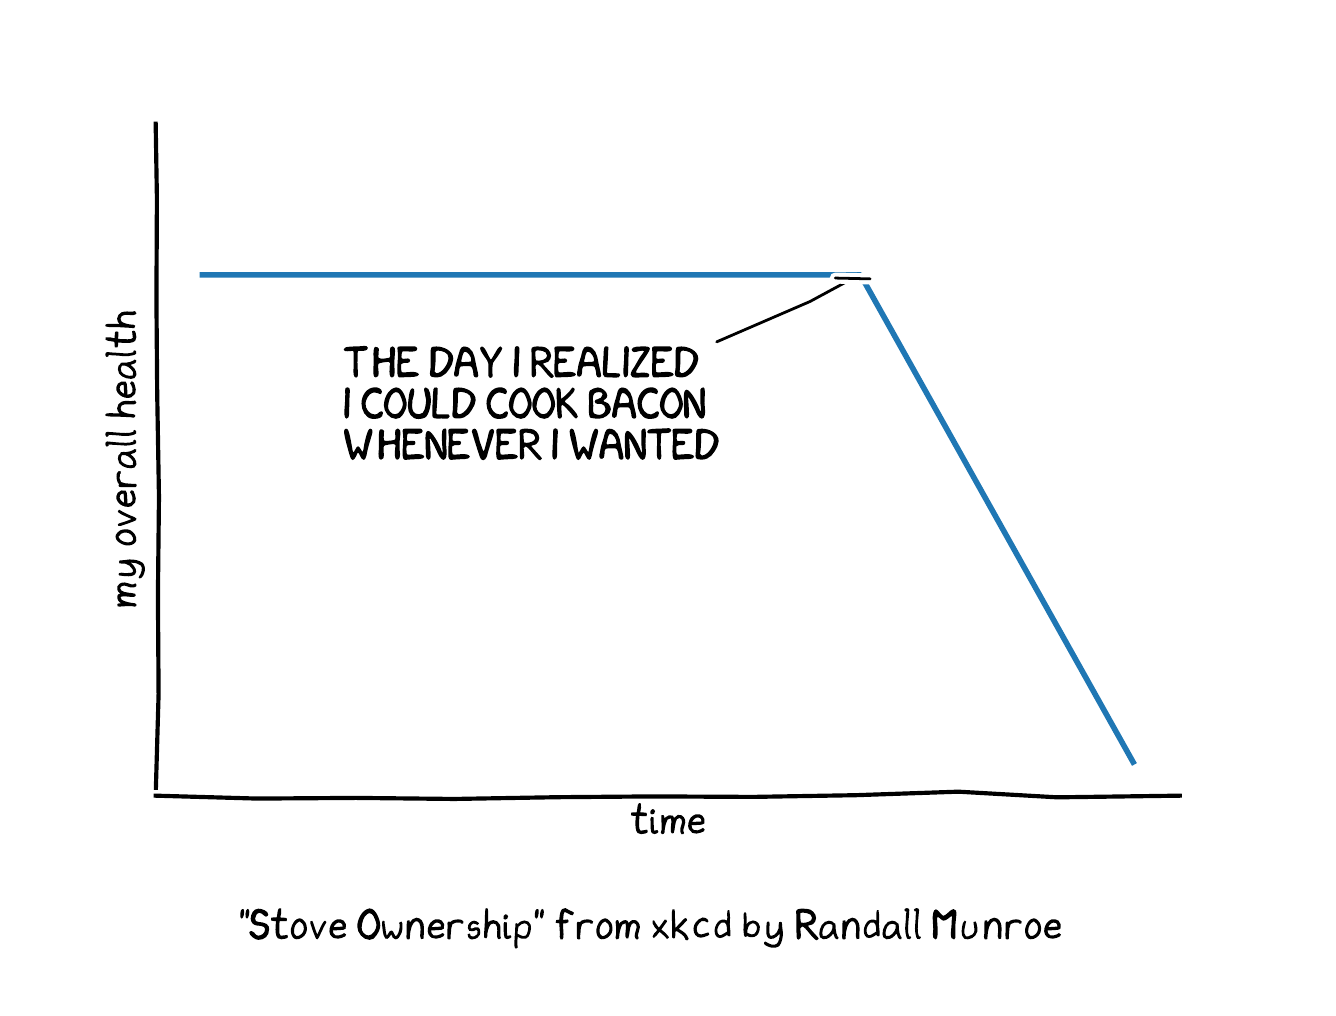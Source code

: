 \begingroup%
\makeatletter%
\begin{pgfpicture}%
\pgfpathrectangle{\pgfpointorigin}{\pgfqpoint{6.4in}{4.8in}}%
\pgfusepath{use as bounding box, clip}%
\begin{pgfscope}%
\pgfsetbuttcap%
\pgfsetmiterjoin%
\definecolor{currentfill}{rgb}{1.0,1.0,1.0}%
\pgfsetfillcolor{currentfill}%
\pgfsetlinewidth{4.015pt}%
\definecolor{currentstroke}{rgb}{1.0,1.0,1.0}%
\pgfsetstrokecolor{currentstroke}%
\pgfsetdash{}{0pt}%
\pgfpathmoveto{\pgfqpoint{0.0in}{0.0in}}%
\pgfpathlineto{\pgfqpoint{6.4in}{0.0in}}%
\pgfpathlineto{\pgfqpoint{6.4in}{4.8in}}%
\pgfpathlineto{\pgfqpoint{0.0in}{4.8in}}%
\pgfpathlineto{\pgfqpoint{0.0in}{0.0in}}%
\pgfpathclose%
\usepgfmodule{decorations}%
\usepgflibrary{decorations.pathmorphing}%
\pgfkeys{/pgf/decoration/.cd, segment length = 0.5in, amplitude = 0.02in}%
\pgfmathsetseed{2}%
\pgfdecoratecurrentpath{random steps}%
\pgfusepath{stroke,fill}%
\end{pgfscope}%
\begin{pgfscope}%
\pgfsetbuttcap%
\pgfsetmiterjoin%
\definecolor{currentfill}{rgb}{1.0,1.0,1.0}%
\pgfsetfillcolor{currentfill}%
\pgfsetlinewidth{0.0pt}%
\definecolor{currentstroke}{rgb}{1.0,1.0,1.0}%
\pgfsetstrokecolor{currentstroke}%
\pgfsetdash{}{0pt}%
\pgfpathmoveto{\pgfqpoint{0.0in}{0.0in}}%
\pgfpathlineto{\pgfqpoint{6.4in}{0.0in}}%
\pgfpathlineto{\pgfqpoint{6.4in}{4.8in}}%
\pgfpathlineto{\pgfqpoint{0.0in}{4.8in}}%
\pgfpathlineto{\pgfqpoint{0.0in}{0.0in}}%
\pgfpathclose%
\usepgfmodule{decorations}%
\usepgflibrary{decorations.pathmorphing}%
\pgfkeys{/pgf/decoration/.cd, segment length = 0.5in, amplitude = 0.02in}%
\pgfmathsetseed{2}%
\pgfdecoratecurrentpath{random steps}%
\pgfusepath{fill}%
\end{pgfscope}%
\begin{pgfscope}%
\pgfsetbuttcap%
\pgfsetmiterjoin%
\definecolor{currentfill}{rgb}{1.0,1.0,1.0}%
\pgfsetfillcolor{currentfill}%
\pgfsetlinewidth{4.015pt}%
\definecolor{currentstroke}{rgb}{1.0,1.0,1.0}%
\pgfsetstrokecolor{currentstroke}%
\pgfsetdash{}{0pt}%
\pgfpathmoveto{\pgfqpoint{0.64in}{0.96in}}%
\pgfpathlineto{\pgfqpoint{5.76in}{0.96in}}%
\pgfpathlineto{\pgfqpoint{5.76in}{4.32in}}%
\pgfpathlineto{\pgfqpoint{0.64in}{4.32in}}%
\pgfpathlineto{\pgfqpoint{0.64in}{0.96in}}%
\pgfpathclose%
\usepgfmodule{decorations}%
\usepgflibrary{decorations.pathmorphing}%
\pgfkeys{/pgf/decoration/.cd, segment length = 0.5in, amplitude = 0.02in}%
\pgfmathsetseed{2}%
\pgfdecoratecurrentpath{random steps}%
\pgfusepath{stroke,fill}%
\end{pgfscope}%
\begin{pgfscope}%
\pgfsetbuttcap%
\pgfsetmiterjoin%
\definecolor{currentfill}{rgb}{1.0,1.0,1.0}%
\pgfsetfillcolor{currentfill}%
\pgfsetlinewidth{0.0pt}%
\definecolor{currentstroke}{rgb}{0.0,0.0,0.0}%
\pgfsetstrokecolor{currentstroke}%
\pgfsetstrokeopacity{0.0}%
\pgfsetdash{}{0pt}%
\pgfpathmoveto{\pgfqpoint{0.64in}{0.96in}}%
\pgfpathlineto{\pgfqpoint{5.76in}{0.96in}}%
\pgfpathlineto{\pgfqpoint{5.76in}{4.32in}}%
\pgfpathlineto{\pgfqpoint{0.64in}{4.32in}}%
\pgfpathlineto{\pgfqpoint{0.64in}{0.96in}}%
\pgfpathclose%
\usepgfmodule{decorations}%
\usepgflibrary{decorations.pathmorphing}%
\pgfkeys{/pgf/decoration/.cd, segment length = 0.5in, amplitude = 0.02in}%
\pgfmathsetseed{2}%
\pgfdecoratecurrentpath{random steps}%
\pgfusepath{fill}%
\end{pgfscope}%
\begin{pgfscope}%
\pgfsetbuttcap%
\pgfsetroundjoin%
\definecolor{currentfill}{rgb}{0.0,0.0,0.0}%
\pgfsetfillcolor{currentfill}%
\pgfsetlinewidth{4.015pt}%
\definecolor{currentstroke}{rgb}{1.0,1.0,1.0}%
\pgfsetstrokecolor{currentstroke}%
\pgfsetdash{}{0pt}%
\pgfpathmoveto{\pgfqpoint{3.063in}{0.877in}}%
\pgfpathcurveto{\pgfqpoint{3.066in}{0.891in}}{\pgfqpoint{3.069in}{0.908in}}{\pgfqpoint{3.066in}{0.921in}}%
\pgfpathcurveto{\pgfqpoint{3.063in}{0.923in}}{\pgfqpoint{3.059in}{0.924in}}{\pgfqpoint{3.057in}{0.923in}}%
\pgfpathcurveto{\pgfqpoint{3.047in}{0.917in}}{\pgfqpoint{3.049in}{0.889in}}{\pgfqpoint{3.045in}{0.877in}}%
\pgfpathcurveto{\pgfqpoint{3.035in}{0.875in}}{\pgfqpoint{3.024in}{0.879in}}{\pgfqpoint{3.017in}{0.875in}}%
\pgfpathcurveto{\pgfqpoint{3.017in}{0.872in}}{\pgfqpoint{3.014in}{0.865in}}{\pgfqpoint{3.017in}{0.862in}}%
\pgfpathcurveto{\pgfqpoint{3.023in}{0.858in}}{\pgfqpoint{3.032in}{0.859in}}{\pgfqpoint{3.041in}{0.859in}}%
\pgfpathcurveto{\pgfqpoint{3.041in}{0.852in}}{\pgfqpoint{3.039in}{0.842in}}{\pgfqpoint{3.039in}{0.835in}}%
\pgfpathcurveto{\pgfqpoint{3.038in}{0.813in}}{\pgfqpoint{3.038in}{0.784in}}{\pgfqpoint{3.05in}{0.773in}}%
\pgfpathcurveto{\pgfqpoint{3.059in}{0.765in}}{\pgfqpoint{3.076in}{0.767in}}{\pgfqpoint{3.088in}{0.771in}}%
\pgfpathcurveto{\pgfqpoint{3.092in}{0.772in}}{\pgfqpoint{3.096in}{0.773in}}{\pgfqpoint{3.098in}{0.775in}}%
\pgfpathcurveto{\pgfqpoint{3.102in}{0.778in}}{\pgfqpoint{3.1in}{0.786in}}{\pgfqpoint{3.097in}{0.79in}}%
\pgfpathcurveto{\pgfqpoint{3.088in}{0.793in}}{\pgfqpoint{3.073in}{0.781in}}{\pgfqpoint{3.064in}{0.785in}}%
\pgfpathcurveto{\pgfqpoint{3.058in}{0.788in}}{\pgfqpoint{3.058in}{0.801in}}{\pgfqpoint{3.057in}{0.809in}}%
\pgfpathcurveto{\pgfqpoint{3.056in}{0.825in}}{\pgfqpoint{3.058in}{0.845in}}{\pgfqpoint{3.059in}{0.859in}}%
\pgfpathcurveto{\pgfqpoint{3.071in}{0.859in}}{\pgfqpoint{3.082in}{0.856in}}{\pgfqpoint{3.094in}{0.858in}}%
\pgfpathcurveto{\pgfqpoint{3.098in}{0.861in}}{\pgfqpoint{3.096in}{0.87in}}{\pgfqpoint{3.094in}{0.874in}}%
\pgfpathcurveto{\pgfqpoint{3.085in}{0.876in}}{\pgfqpoint{3.073in}{0.876in}}{\pgfqpoint{3.063in}{0.877in}}%
\pgfpathlineto{\pgfqpoint{3.063in}{0.877in}}%
\pgfpathclose%
\pgfpathmoveto{\pgfqpoint{3.124in}{0.893in}}%
\pgfpathcurveto{\pgfqpoint{3.117in}{0.89in}}{\pgfqpoint{3.109in}{0.881in}}{\pgfqpoint{3.113in}{0.872in}}%
\pgfpathcurveto{\pgfqpoint{3.115in}{0.87in}}{\pgfqpoint{3.118in}{0.867in}}{\pgfqpoint{3.121in}{0.866in}}%
\pgfpathcurveto{\pgfqpoint{3.129in}{0.864in}}{\pgfqpoint{3.138in}{0.874in}}{\pgfqpoint{3.137in}{0.883in}}%
\pgfpathcurveto{\pgfqpoint{3.136in}{0.889in}}{\pgfqpoint{3.127in}{0.894in}}{\pgfqpoint{3.124in}{0.893in}}%
\pgfpathlineto{\pgfqpoint{3.124in}{0.893in}}%
\pgfpathclose%
\pgfpathmoveto{\pgfqpoint{3.118in}{0.854in}}%
\pgfpathcurveto{\pgfqpoint{3.116in}{0.852in}}{\pgfqpoint{3.115in}{0.849in}}{\pgfqpoint{3.114in}{0.845in}}%
\pgfpathcurveto{\pgfqpoint{3.113in}{0.837in}}{\pgfqpoint{3.115in}{0.825in}}{\pgfqpoint{3.115in}{0.813in}}%
\pgfpathcurveto{\pgfqpoint{3.114in}{0.798in}}{\pgfqpoint{3.116in}{0.784in}}{\pgfqpoint{3.118in}{0.777in}}%
\pgfpathcurveto{\pgfqpoint{3.121in}{0.772in}}{\pgfqpoint{3.129in}{0.768in}}{\pgfqpoint{3.135in}{0.768in}}%
\pgfpathcurveto{\pgfqpoint{3.141in}{0.769in}}{\pgfqpoint{3.152in}{0.774in}}{\pgfqpoint{3.154in}{0.778in}}%
\pgfpathcurveto{\pgfqpoint{3.152in}{0.782in}}{\pgfqpoint{3.152in}{0.787in}}{\pgfqpoint{3.149in}{0.788in}}%
\pgfpathcurveto{\pgfqpoint{3.144in}{0.79in}}{\pgfqpoint{3.138in}{0.783in}}{\pgfqpoint{3.132in}{0.785in}}%
\pgfpathcurveto{\pgfqpoint{3.129in}{0.805in}}{\pgfqpoint{3.131in}{0.831in}}{\pgfqpoint{3.13in}{0.851in}}%
\pgfpathcurveto{\pgfqpoint{3.128in}{0.854in}}{\pgfqpoint{3.123in}{0.854in}}{\pgfqpoint{3.118in}{0.854in}}%
\pgfpathlineto{\pgfqpoint{3.118in}{0.854in}}%
\pgfpathclose%
\pgfpathmoveto{\pgfqpoint{3.23in}{0.773in}}%
\pgfpathcurveto{\pgfqpoint{3.234in}{0.782in}}{\pgfqpoint{3.235in}{0.796in}}{\pgfqpoint{3.237in}{0.809in}}%
\pgfpathcurveto{\pgfqpoint{3.239in}{0.821in}}{\pgfqpoint{3.241in}{0.834in}}{\pgfqpoint{3.246in}{0.842in}}%
\pgfpathcurveto{\pgfqpoint{3.249in}{0.845in}}{\pgfqpoint{3.255in}{0.849in}}{\pgfqpoint{3.259in}{0.849in}}%
\pgfpathcurveto{\pgfqpoint{3.267in}{0.848in}}{\pgfqpoint{3.273in}{0.837in}}{\pgfqpoint{3.272in}{0.828in}}%
\pgfpathcurveto{\pgfqpoint{3.272in}{0.824in}}{\pgfqpoint{3.27in}{0.817in}}{\pgfqpoint{3.268in}{0.812in}}%
\pgfpathcurveto{\pgfqpoint{3.265in}{0.804in}}{\pgfqpoint{3.262in}{0.794in}}{\pgfqpoint{3.263in}{0.784in}}%
\pgfpathcurveto{\pgfqpoint{3.263in}{0.778in}}{\pgfqpoint{3.266in}{0.77in}}{\pgfqpoint{3.27in}{0.767in}}%
\pgfpathcurveto{\pgfqpoint{3.275in}{0.765in}}{\pgfqpoint{3.281in}{0.769in}}{\pgfqpoint{3.282in}{0.773in}}%
\pgfpathcurveto{\pgfqpoint{3.283in}{0.777in}}{\pgfqpoint{3.278in}{0.78in}}{\pgfqpoint{3.278in}{0.784in}}%
\pgfpathcurveto{\pgfqpoint{3.278in}{0.787in}}{\pgfqpoint{3.278in}{0.79in}}{\pgfqpoint{3.279in}{0.793in}}%
\pgfpathcurveto{\pgfqpoint{3.281in}{0.804in}}{\pgfqpoint{3.287in}{0.816in}}{\pgfqpoint{3.288in}{0.827in}}%
\pgfpathcurveto{\pgfqpoint{3.289in}{0.836in}}{\pgfqpoint{3.285in}{0.845in}}{\pgfqpoint{3.281in}{0.852in}}%
\pgfpathcurveto{\pgfqpoint{3.275in}{0.86in}}{\pgfqpoint{3.264in}{0.867in}}{\pgfqpoint{3.251in}{0.864in}}%
\pgfpathcurveto{\pgfqpoint{3.243in}{0.861in}}{\pgfqpoint{3.238in}{0.856in}}{\pgfqpoint{3.232in}{0.849in}}%
\pgfpathcurveto{\pgfqpoint{3.232in}{0.852in}}{\pgfqpoint{3.229in}{0.857in}}{\pgfqpoint{3.226in}{0.86in}}%
\pgfpathcurveto{\pgfqpoint{3.215in}{0.867in}}{\pgfqpoint{3.197in}{0.861in}}{\pgfqpoint{3.189in}{0.852in}}%
\pgfpathcurveto{\pgfqpoint{3.187in}{0.849in}}{\pgfqpoint{3.186in}{0.846in}}{\pgfqpoint{3.183in}{0.844in}}%
\pgfpathcurveto{\pgfqpoint{3.184in}{0.848in}}{\pgfqpoint{3.183in}{0.861in}}{\pgfqpoint{3.179in}{0.863in}}%
\pgfpathcurveto{\pgfqpoint{3.177in}{0.865in}}{\pgfqpoint{3.172in}{0.862in}}{\pgfqpoint{3.169in}{0.862in}}%
\pgfpathcurveto{\pgfqpoint{3.165in}{0.856in}}{\pgfqpoint{3.168in}{0.85in}}{\pgfqpoint{3.168in}{0.843in}}%
\pgfpathcurveto{\pgfqpoint{3.169in}{0.827in}}{\pgfqpoint{3.171in}{0.807in}}{\pgfqpoint{3.17in}{0.792in}}%
\pgfpathcurveto{\pgfqpoint{3.169in}{0.786in}}{\pgfqpoint{3.166in}{0.78in}}{\pgfqpoint{3.166in}{0.775in}}%
\pgfpathcurveto{\pgfqpoint{3.167in}{0.772in}}{\pgfqpoint{3.17in}{0.77in}}{\pgfqpoint{3.171in}{0.768in}}%
\pgfpathcurveto{\pgfqpoint{3.178in}{0.766in}}{\pgfqpoint{3.181in}{0.769in}}{\pgfqpoint{3.184in}{0.775in}}%
\pgfpathcurveto{\pgfqpoint{3.185in}{0.799in}}{\pgfqpoint{3.19in}{0.823in}}{\pgfqpoint{3.2in}{0.841in}}%
\pgfpathcurveto{\pgfqpoint{3.205in}{0.844in}}{\pgfqpoint{3.208in}{0.848in}}{\pgfqpoint{3.216in}{0.847in}}%
\pgfpathcurveto{\pgfqpoint{3.223in}{0.831in}}{\pgfqpoint{3.213in}{0.801in}}{\pgfqpoint{3.216in}{0.78in}}%
\pgfpathcurveto{\pgfqpoint{3.216in}{0.776in}}{\pgfqpoint{3.219in}{0.773in}}{\pgfqpoint{3.221in}{0.771in}}%
\pgfpathcurveto{\pgfqpoint{3.225in}{0.771in}}{\pgfqpoint{3.228in}{0.772in}}{\pgfqpoint{3.23in}{0.773in}}%
\pgfpathlineto{\pgfqpoint{3.23in}{0.773in}}%
\pgfpathclose%
\pgfpathmoveto{\pgfqpoint{3.319in}{0.813in}}%
\pgfpathcurveto{\pgfqpoint{3.328in}{0.811in}}{\pgfqpoint{3.339in}{0.813in}}{\pgfqpoint{3.352in}{0.814in}}%
\pgfpathcurveto{\pgfqpoint{3.366in}{0.815in}}{\pgfqpoint{3.378in}{0.813in}}{\pgfqpoint{3.383in}{0.821in}}%
\pgfpathcurveto{\pgfqpoint{3.388in}{0.835in}}{\pgfqpoint{3.384in}{0.852in}}{\pgfqpoint{3.373in}{0.86in}}%
\pgfpathcurveto{\pgfqpoint{3.366in}{0.866in}}{\pgfqpoint{3.352in}{0.87in}}{\pgfqpoint{3.341in}{0.867in}}%
\pgfpathcurveto{\pgfqpoint{3.334in}{0.866in}}{\pgfqpoint{3.323in}{0.858in}}{\pgfqpoint{3.316in}{0.851in}}%
\pgfpathcurveto{\pgfqpoint{3.306in}{0.837in}}{\pgfqpoint{3.297in}{0.811in}}{\pgfqpoint{3.306in}{0.793in}}%
\pgfpathcurveto{\pgfqpoint{3.31in}{0.785in}}{\pgfqpoint{3.315in}{0.779in}}{\pgfqpoint{3.323in}{0.774in}}%
\pgfpathcurveto{\pgfqpoint{3.336in}{0.767in}}{\pgfqpoint{3.352in}{0.771in}}{\pgfqpoint{3.365in}{0.775in}}%
\pgfpathcurveto{\pgfqpoint{3.371in}{0.777in}}{\pgfqpoint{3.377in}{0.779in}}{\pgfqpoint{3.381in}{0.782in}}%
\pgfpathcurveto{\pgfqpoint{3.384in}{0.784in}}{\pgfqpoint{3.386in}{0.788in}}{\pgfqpoint{3.385in}{0.791in}}%
\pgfpathcurveto{\pgfqpoint{3.385in}{0.794in}}{\pgfqpoint{3.379in}{0.799in}}{\pgfqpoint{3.376in}{0.799in}}%
\pgfpathcurveto{\pgfqpoint{3.372in}{0.799in}}{\pgfqpoint{3.37in}{0.795in}}{\pgfqpoint{3.367in}{0.793in}}%
\pgfpathcurveto{\pgfqpoint{3.358in}{0.788in}}{\pgfqpoint{3.343in}{0.783in}}{\pgfqpoint{3.332in}{0.788in}}%
\pgfpathcurveto{\pgfqpoint{3.323in}{0.792in}}{\pgfqpoint{3.319in}{0.801in}}{\pgfqpoint{3.319in}{0.813in}}%
\pgfpathlineto{\pgfqpoint{3.319in}{0.813in}}%
\pgfpathclose%
\pgfpathmoveto{\pgfqpoint{3.36in}{0.849in}}%
\pgfpathcurveto{\pgfqpoint{3.365in}{0.847in}}{\pgfqpoint{3.37in}{0.84in}}{\pgfqpoint{3.369in}{0.831in}}%
\pgfpathcurveto{\pgfqpoint{3.353in}{0.831in}}{\pgfqpoint{3.338in}{0.829in}}{\pgfqpoint{3.322in}{0.828in}}%
\pgfpathcurveto{\pgfqpoint{3.327in}{0.84in}}{\pgfqpoint{3.343in}{0.858in}}{\pgfqpoint{3.36in}{0.849in}}%
\pgfpathlineto{\pgfqpoint{3.36in}{0.849in}}%
\pgfpathclose%
\pgfusepath{stroke,fill}%
\end{pgfscope}%
\begin{pgfscope}%
\pgfsetbuttcap%
\pgfsetroundjoin%
\definecolor{currentfill}{rgb}{0.0,0.0,0.0}%
\pgfsetfillcolor{currentfill}%
\pgfsetlinewidth{0.0pt}%
\definecolor{currentstroke}{rgb}{0.0,0.0,0.0}%
\pgfsetstrokecolor{currentstroke}%
\pgfsetdash{}{0pt}%
\pgfpathmoveto{\pgfqpoint{3.063in}{0.877in}}%
\pgfpathcurveto{\pgfqpoint{3.066in}{0.891in}}{\pgfqpoint{3.069in}{0.908in}}{\pgfqpoint{3.066in}{0.921in}}%
\pgfpathcurveto{\pgfqpoint{3.063in}{0.923in}}{\pgfqpoint{3.059in}{0.924in}}{\pgfqpoint{3.057in}{0.923in}}%
\pgfpathcurveto{\pgfqpoint{3.047in}{0.917in}}{\pgfqpoint{3.049in}{0.889in}}{\pgfqpoint{3.045in}{0.877in}}%
\pgfpathcurveto{\pgfqpoint{3.035in}{0.875in}}{\pgfqpoint{3.024in}{0.879in}}{\pgfqpoint{3.017in}{0.875in}}%
\pgfpathcurveto{\pgfqpoint{3.017in}{0.872in}}{\pgfqpoint{3.014in}{0.865in}}{\pgfqpoint{3.017in}{0.862in}}%
\pgfpathcurveto{\pgfqpoint{3.023in}{0.858in}}{\pgfqpoint{3.032in}{0.859in}}{\pgfqpoint{3.041in}{0.859in}}%
\pgfpathcurveto{\pgfqpoint{3.041in}{0.852in}}{\pgfqpoint{3.039in}{0.842in}}{\pgfqpoint{3.039in}{0.835in}}%
\pgfpathcurveto{\pgfqpoint{3.038in}{0.813in}}{\pgfqpoint{3.038in}{0.784in}}{\pgfqpoint{3.05in}{0.773in}}%
\pgfpathcurveto{\pgfqpoint{3.059in}{0.765in}}{\pgfqpoint{3.076in}{0.767in}}{\pgfqpoint{3.088in}{0.771in}}%
\pgfpathcurveto{\pgfqpoint{3.092in}{0.772in}}{\pgfqpoint{3.096in}{0.773in}}{\pgfqpoint{3.098in}{0.775in}}%
\pgfpathcurveto{\pgfqpoint{3.102in}{0.778in}}{\pgfqpoint{3.1in}{0.786in}}{\pgfqpoint{3.097in}{0.79in}}%
\pgfpathcurveto{\pgfqpoint{3.088in}{0.793in}}{\pgfqpoint{3.073in}{0.781in}}{\pgfqpoint{3.064in}{0.785in}}%
\pgfpathcurveto{\pgfqpoint{3.058in}{0.788in}}{\pgfqpoint{3.058in}{0.801in}}{\pgfqpoint{3.057in}{0.809in}}%
\pgfpathcurveto{\pgfqpoint{3.056in}{0.825in}}{\pgfqpoint{3.058in}{0.845in}}{\pgfqpoint{3.059in}{0.859in}}%
\pgfpathcurveto{\pgfqpoint{3.071in}{0.859in}}{\pgfqpoint{3.082in}{0.856in}}{\pgfqpoint{3.094in}{0.858in}}%
\pgfpathcurveto{\pgfqpoint{3.098in}{0.861in}}{\pgfqpoint{3.096in}{0.87in}}{\pgfqpoint{3.094in}{0.874in}}%
\pgfpathcurveto{\pgfqpoint{3.085in}{0.876in}}{\pgfqpoint{3.073in}{0.876in}}{\pgfqpoint{3.063in}{0.877in}}%
\pgfpathlineto{\pgfqpoint{3.063in}{0.877in}}%
\pgfpathclose%
\pgfpathmoveto{\pgfqpoint{3.124in}{0.893in}}%
\pgfpathcurveto{\pgfqpoint{3.117in}{0.89in}}{\pgfqpoint{3.109in}{0.881in}}{\pgfqpoint{3.113in}{0.872in}}%
\pgfpathcurveto{\pgfqpoint{3.115in}{0.87in}}{\pgfqpoint{3.118in}{0.867in}}{\pgfqpoint{3.121in}{0.866in}}%
\pgfpathcurveto{\pgfqpoint{3.129in}{0.864in}}{\pgfqpoint{3.138in}{0.874in}}{\pgfqpoint{3.137in}{0.883in}}%
\pgfpathcurveto{\pgfqpoint{3.136in}{0.889in}}{\pgfqpoint{3.127in}{0.894in}}{\pgfqpoint{3.124in}{0.893in}}%
\pgfpathlineto{\pgfqpoint{3.124in}{0.893in}}%
\pgfpathclose%
\pgfpathmoveto{\pgfqpoint{3.118in}{0.854in}}%
\pgfpathcurveto{\pgfqpoint{3.116in}{0.852in}}{\pgfqpoint{3.115in}{0.849in}}{\pgfqpoint{3.114in}{0.845in}}%
\pgfpathcurveto{\pgfqpoint{3.113in}{0.837in}}{\pgfqpoint{3.115in}{0.825in}}{\pgfqpoint{3.115in}{0.813in}}%
\pgfpathcurveto{\pgfqpoint{3.114in}{0.798in}}{\pgfqpoint{3.116in}{0.784in}}{\pgfqpoint{3.118in}{0.777in}}%
\pgfpathcurveto{\pgfqpoint{3.121in}{0.772in}}{\pgfqpoint{3.129in}{0.768in}}{\pgfqpoint{3.135in}{0.768in}}%
\pgfpathcurveto{\pgfqpoint{3.141in}{0.769in}}{\pgfqpoint{3.152in}{0.774in}}{\pgfqpoint{3.154in}{0.778in}}%
\pgfpathcurveto{\pgfqpoint{3.152in}{0.782in}}{\pgfqpoint{3.152in}{0.787in}}{\pgfqpoint{3.149in}{0.788in}}%
\pgfpathcurveto{\pgfqpoint{3.144in}{0.79in}}{\pgfqpoint{3.138in}{0.783in}}{\pgfqpoint{3.132in}{0.785in}}%
\pgfpathcurveto{\pgfqpoint{3.129in}{0.805in}}{\pgfqpoint{3.131in}{0.831in}}{\pgfqpoint{3.13in}{0.851in}}%
\pgfpathcurveto{\pgfqpoint{3.128in}{0.854in}}{\pgfqpoint{3.123in}{0.854in}}{\pgfqpoint{3.118in}{0.854in}}%
\pgfpathlineto{\pgfqpoint{3.118in}{0.854in}}%
\pgfpathclose%
\pgfpathmoveto{\pgfqpoint{3.23in}{0.773in}}%
\pgfpathcurveto{\pgfqpoint{3.234in}{0.782in}}{\pgfqpoint{3.235in}{0.796in}}{\pgfqpoint{3.237in}{0.809in}}%
\pgfpathcurveto{\pgfqpoint{3.239in}{0.821in}}{\pgfqpoint{3.241in}{0.834in}}{\pgfqpoint{3.246in}{0.842in}}%
\pgfpathcurveto{\pgfqpoint{3.249in}{0.845in}}{\pgfqpoint{3.255in}{0.849in}}{\pgfqpoint{3.259in}{0.849in}}%
\pgfpathcurveto{\pgfqpoint{3.267in}{0.848in}}{\pgfqpoint{3.273in}{0.837in}}{\pgfqpoint{3.272in}{0.828in}}%
\pgfpathcurveto{\pgfqpoint{3.272in}{0.824in}}{\pgfqpoint{3.27in}{0.817in}}{\pgfqpoint{3.268in}{0.812in}}%
\pgfpathcurveto{\pgfqpoint{3.265in}{0.804in}}{\pgfqpoint{3.262in}{0.794in}}{\pgfqpoint{3.263in}{0.784in}}%
\pgfpathcurveto{\pgfqpoint{3.263in}{0.778in}}{\pgfqpoint{3.266in}{0.77in}}{\pgfqpoint{3.27in}{0.767in}}%
\pgfpathcurveto{\pgfqpoint{3.275in}{0.765in}}{\pgfqpoint{3.281in}{0.769in}}{\pgfqpoint{3.282in}{0.773in}}%
\pgfpathcurveto{\pgfqpoint{3.283in}{0.777in}}{\pgfqpoint{3.278in}{0.78in}}{\pgfqpoint{3.278in}{0.784in}}%
\pgfpathcurveto{\pgfqpoint{3.278in}{0.787in}}{\pgfqpoint{3.278in}{0.79in}}{\pgfqpoint{3.279in}{0.793in}}%
\pgfpathcurveto{\pgfqpoint{3.281in}{0.804in}}{\pgfqpoint{3.287in}{0.816in}}{\pgfqpoint{3.288in}{0.827in}}%
\pgfpathcurveto{\pgfqpoint{3.289in}{0.836in}}{\pgfqpoint{3.285in}{0.845in}}{\pgfqpoint{3.281in}{0.852in}}%
\pgfpathcurveto{\pgfqpoint{3.275in}{0.86in}}{\pgfqpoint{3.264in}{0.867in}}{\pgfqpoint{3.251in}{0.864in}}%
\pgfpathcurveto{\pgfqpoint{3.243in}{0.861in}}{\pgfqpoint{3.238in}{0.856in}}{\pgfqpoint{3.232in}{0.849in}}%
\pgfpathcurveto{\pgfqpoint{3.232in}{0.852in}}{\pgfqpoint{3.229in}{0.857in}}{\pgfqpoint{3.226in}{0.86in}}%
\pgfpathcurveto{\pgfqpoint{3.215in}{0.867in}}{\pgfqpoint{3.197in}{0.861in}}{\pgfqpoint{3.189in}{0.852in}}%
\pgfpathcurveto{\pgfqpoint{3.187in}{0.849in}}{\pgfqpoint{3.186in}{0.846in}}{\pgfqpoint{3.183in}{0.844in}}%
\pgfpathcurveto{\pgfqpoint{3.184in}{0.848in}}{\pgfqpoint{3.183in}{0.861in}}{\pgfqpoint{3.179in}{0.863in}}%
\pgfpathcurveto{\pgfqpoint{3.177in}{0.865in}}{\pgfqpoint{3.172in}{0.862in}}{\pgfqpoint{3.169in}{0.862in}}%
\pgfpathcurveto{\pgfqpoint{3.165in}{0.856in}}{\pgfqpoint{3.168in}{0.85in}}{\pgfqpoint{3.168in}{0.843in}}%
\pgfpathcurveto{\pgfqpoint{3.169in}{0.827in}}{\pgfqpoint{3.171in}{0.807in}}{\pgfqpoint{3.17in}{0.792in}}%
\pgfpathcurveto{\pgfqpoint{3.169in}{0.786in}}{\pgfqpoint{3.166in}{0.78in}}{\pgfqpoint{3.166in}{0.775in}}%
\pgfpathcurveto{\pgfqpoint{3.167in}{0.772in}}{\pgfqpoint{3.17in}{0.77in}}{\pgfqpoint{3.171in}{0.768in}}%
\pgfpathcurveto{\pgfqpoint{3.178in}{0.766in}}{\pgfqpoint{3.181in}{0.769in}}{\pgfqpoint{3.184in}{0.775in}}%
\pgfpathcurveto{\pgfqpoint{3.185in}{0.799in}}{\pgfqpoint{3.19in}{0.823in}}{\pgfqpoint{3.2in}{0.841in}}%
\pgfpathcurveto{\pgfqpoint{3.205in}{0.844in}}{\pgfqpoint{3.208in}{0.848in}}{\pgfqpoint{3.216in}{0.847in}}%
\pgfpathcurveto{\pgfqpoint{3.223in}{0.831in}}{\pgfqpoint{3.213in}{0.801in}}{\pgfqpoint{3.216in}{0.78in}}%
\pgfpathcurveto{\pgfqpoint{3.216in}{0.776in}}{\pgfqpoint{3.219in}{0.773in}}{\pgfqpoint{3.221in}{0.771in}}%
\pgfpathcurveto{\pgfqpoint{3.225in}{0.771in}}{\pgfqpoint{3.228in}{0.772in}}{\pgfqpoint{3.23in}{0.773in}}%
\pgfpathlineto{\pgfqpoint{3.23in}{0.773in}}%
\pgfpathclose%
\pgfpathmoveto{\pgfqpoint{3.319in}{0.813in}}%
\pgfpathcurveto{\pgfqpoint{3.328in}{0.811in}}{\pgfqpoint{3.339in}{0.813in}}{\pgfqpoint{3.352in}{0.814in}}%
\pgfpathcurveto{\pgfqpoint{3.366in}{0.815in}}{\pgfqpoint{3.378in}{0.813in}}{\pgfqpoint{3.383in}{0.821in}}%
\pgfpathcurveto{\pgfqpoint{3.388in}{0.835in}}{\pgfqpoint{3.384in}{0.852in}}{\pgfqpoint{3.373in}{0.86in}}%
\pgfpathcurveto{\pgfqpoint{3.366in}{0.866in}}{\pgfqpoint{3.352in}{0.87in}}{\pgfqpoint{3.341in}{0.867in}}%
\pgfpathcurveto{\pgfqpoint{3.334in}{0.866in}}{\pgfqpoint{3.323in}{0.858in}}{\pgfqpoint{3.316in}{0.851in}}%
\pgfpathcurveto{\pgfqpoint{3.306in}{0.837in}}{\pgfqpoint{3.297in}{0.811in}}{\pgfqpoint{3.306in}{0.793in}}%
\pgfpathcurveto{\pgfqpoint{3.31in}{0.785in}}{\pgfqpoint{3.315in}{0.779in}}{\pgfqpoint{3.323in}{0.774in}}%
\pgfpathcurveto{\pgfqpoint{3.336in}{0.767in}}{\pgfqpoint{3.352in}{0.771in}}{\pgfqpoint{3.365in}{0.775in}}%
\pgfpathcurveto{\pgfqpoint{3.371in}{0.777in}}{\pgfqpoint{3.377in}{0.779in}}{\pgfqpoint{3.381in}{0.782in}}%
\pgfpathcurveto{\pgfqpoint{3.384in}{0.784in}}{\pgfqpoint{3.386in}{0.788in}}{\pgfqpoint{3.385in}{0.791in}}%
\pgfpathcurveto{\pgfqpoint{3.385in}{0.794in}}{\pgfqpoint{3.379in}{0.799in}}{\pgfqpoint{3.376in}{0.799in}}%
\pgfpathcurveto{\pgfqpoint{3.372in}{0.799in}}{\pgfqpoint{3.37in}{0.795in}}{\pgfqpoint{3.367in}{0.793in}}%
\pgfpathcurveto{\pgfqpoint{3.358in}{0.788in}}{\pgfqpoint{3.343in}{0.783in}}{\pgfqpoint{3.332in}{0.788in}}%
\pgfpathcurveto{\pgfqpoint{3.323in}{0.792in}}{\pgfqpoint{3.319in}{0.801in}}{\pgfqpoint{3.319in}{0.813in}}%
\pgfpathlineto{\pgfqpoint{3.319in}{0.813in}}%
\pgfpathclose%
\pgfpathmoveto{\pgfqpoint{3.36in}{0.849in}}%
\pgfpathcurveto{\pgfqpoint{3.365in}{0.847in}}{\pgfqpoint{3.37in}{0.84in}}{\pgfqpoint{3.369in}{0.831in}}%
\pgfpathcurveto{\pgfqpoint{3.353in}{0.831in}}{\pgfqpoint{3.338in}{0.829in}}{\pgfqpoint{3.322in}{0.828in}}%
\pgfpathcurveto{\pgfqpoint{3.327in}{0.84in}}{\pgfqpoint{3.343in}{0.858in}}{\pgfqpoint{3.36in}{0.849in}}%
\pgfpathlineto{\pgfqpoint{3.36in}{0.849in}}%
\pgfpathclose%
\pgfusepath{fill}%
\end{pgfscope}%
\begin{pgfscope}%
\pgfsetbuttcap%
\pgfsetroundjoin%
\definecolor{currentfill}{rgb}{0.0,0.0,0.0}%
\pgfsetfillcolor{currentfill}%
\pgfsetlinewidth{4.015pt}%
\definecolor{currentstroke}{rgb}{1.0,1.0,1.0}%
\pgfsetstrokecolor{currentstroke}%
\pgfsetdash{}{0pt}%
\pgfpathmoveto{\pgfqpoint{0.538in}{1.969in}}%
\pgfpathcurveto{\pgfqpoint{0.529in}{1.972in}}{\pgfqpoint{0.515in}{1.974in}}{\pgfqpoint{0.503in}{1.975in}}%
\pgfpathcurveto{\pgfqpoint{0.49in}{1.977in}}{\pgfqpoint{0.477in}{1.979in}}{\pgfqpoint{0.469in}{1.985in}}%
\pgfpathcurveto{\pgfqpoint{0.466in}{1.987in}}{\pgfqpoint{0.462in}{1.993in}}{\pgfqpoint{0.462in}{1.998in}}%
\pgfpathcurveto{\pgfqpoint{0.463in}{2.005in}}{\pgfqpoint{0.474in}{2.011in}}{\pgfqpoint{0.483in}{2.011in}}%
\pgfpathcurveto{\pgfqpoint{0.487in}{2.011in}}{\pgfqpoint{0.494in}{2.008in}}{\pgfqpoint{0.499in}{2.006in}}%
\pgfpathcurveto{\pgfqpoint{0.507in}{2.003in}}{\pgfqpoint{0.517in}{2.0in}}{\pgfqpoint{0.527in}{2.001in}}%
\pgfpathcurveto{\pgfqpoint{0.533in}{2.001in}}{\pgfqpoint{0.541in}{2.004in}}{\pgfqpoint{0.544in}{2.008in}}%
\pgfpathcurveto{\pgfqpoint{0.546in}{2.013in}}{\pgfqpoint{0.542in}{2.02in}}{\pgfqpoint{0.538in}{2.021in}}%
\pgfpathcurveto{\pgfqpoint{0.534in}{2.021in}}{\pgfqpoint{0.531in}{2.017in}}{\pgfqpoint{0.527in}{2.016in}}%
\pgfpathcurveto{\pgfqpoint{0.524in}{2.016in}}{\pgfqpoint{0.521in}{2.016in}}{\pgfqpoint{0.518in}{2.017in}}%
\pgfpathcurveto{\pgfqpoint{0.507in}{2.019in}}{\pgfqpoint{0.495in}{2.026in}}{\pgfqpoint{0.484in}{2.026in}}%
\pgfpathcurveto{\pgfqpoint{0.475in}{2.027in}}{\pgfqpoint{0.466in}{2.024in}}{\pgfqpoint{0.459in}{2.019in}}%
\pgfpathcurveto{\pgfqpoint{0.451in}{2.013in}}{\pgfqpoint{0.444in}{2.003in}}{\pgfqpoint{0.448in}{1.99in}}%
\pgfpathcurveto{\pgfqpoint{0.45in}{1.982in}}{\pgfqpoint{0.455in}{1.977in}}{\pgfqpoint{0.463in}{1.971in}}%
\pgfpathcurveto{\pgfqpoint{0.459in}{1.97in}}{\pgfqpoint{0.455in}{1.967in}}{\pgfqpoint{0.451in}{1.965in}}%
\pgfpathcurveto{\pgfqpoint{0.444in}{1.954in}}{\pgfqpoint{0.45in}{1.935in}}{\pgfqpoint{0.459in}{1.928in}}%
\pgfpathcurveto{\pgfqpoint{0.462in}{1.925in}}{\pgfqpoint{0.466in}{1.924in}}{\pgfqpoint{0.467in}{1.922in}}%
\pgfpathcurveto{\pgfqpoint{0.463in}{1.922in}}{\pgfqpoint{0.45in}{1.922in}}{\pgfqpoint{0.448in}{1.918in}}%
\pgfpathcurveto{\pgfqpoint{0.447in}{1.915in}}{\pgfqpoint{0.449in}{1.911in}}{\pgfqpoint{0.45in}{1.907in}}%
\pgfpathcurveto{\pgfqpoint{0.455in}{1.904in}}{\pgfqpoint{0.461in}{1.906in}}{\pgfqpoint{0.469in}{1.906in}}%
\pgfpathcurveto{\pgfqpoint{0.484in}{1.907in}}{\pgfqpoint{0.505in}{1.909in}}{\pgfqpoint{0.52in}{1.908in}}%
\pgfpathcurveto{\pgfqpoint{0.525in}{1.907in}}{\pgfqpoint{0.531in}{1.904in}}{\pgfqpoint{0.536in}{1.905in}}%
\pgfpathcurveto{\pgfqpoint{0.539in}{1.905in}}{\pgfqpoint{0.541in}{1.908in}}{\pgfqpoint{0.543in}{1.909in}}%
\pgfpathcurveto{\pgfqpoint{0.546in}{1.916in}}{\pgfqpoint{0.542in}{1.92in}}{\pgfqpoint{0.536in}{1.922in}}%
\pgfpathcurveto{\pgfqpoint{0.512in}{1.924in}}{\pgfqpoint{0.489in}{1.929in}}{\pgfqpoint{0.47in}{1.939in}}%
\pgfpathcurveto{\pgfqpoint{0.467in}{1.943in}}{\pgfqpoint{0.463in}{1.946in}}{\pgfqpoint{0.464in}{1.954in}}%
\pgfpathcurveto{\pgfqpoint{0.481in}{1.961in}}{\pgfqpoint{0.51in}{1.952in}}{\pgfqpoint{0.531in}{1.954in}}%
\pgfpathcurveto{\pgfqpoint{0.535in}{1.955in}}{\pgfqpoint{0.538in}{1.957in}}{\pgfqpoint{0.54in}{1.959in}}%
\pgfpathcurveto{\pgfqpoint{0.54in}{1.963in}}{\pgfqpoint{0.539in}{1.966in}}{\pgfqpoint{0.538in}{1.969in}}%
\pgfpathlineto{\pgfqpoint{0.538in}{1.969in}}%
\pgfpathclose%
\pgfpathmoveto{\pgfqpoint{0.46in}{2.136in}}%
\pgfpathcurveto{\pgfqpoint{0.456in}{2.133in}}{\pgfqpoint{0.455in}{2.125in}}{\pgfqpoint{0.459in}{2.122in}}%
\pgfpathcurveto{\pgfqpoint{0.462in}{2.12in}}{\pgfqpoint{0.468in}{2.12in}}{\pgfqpoint{0.473in}{2.12in}}%
\pgfpathcurveto{\pgfqpoint{0.477in}{2.12in}}{\pgfqpoint{0.483in}{2.121in}}{\pgfqpoint{0.488in}{2.12in}}%
\pgfpathcurveto{\pgfqpoint{0.503in}{2.118in}}{\pgfqpoint{0.517in}{2.105in}}{\pgfqpoint{0.522in}{2.095in}}%
\pgfpathcurveto{\pgfqpoint{0.524in}{2.093in}}{\pgfqpoint{0.528in}{2.087in}}{\pgfqpoint{0.527in}{2.081in}}%
\pgfpathcurveto{\pgfqpoint{0.526in}{2.076in}}{\pgfqpoint{0.519in}{2.074in}}{\pgfqpoint{0.513in}{2.074in}}%
\pgfpathcurveto{\pgfqpoint{0.506in}{2.073in}}{\pgfqpoint{0.494in}{2.073in}}{\pgfqpoint{0.484in}{2.073in}}%
\pgfpathcurveto{\pgfqpoint{0.479in}{2.074in}}{\pgfqpoint{0.462in}{2.077in}}{\pgfqpoint{0.457in}{2.073in}}%
\pgfpathcurveto{\pgfqpoint{0.453in}{2.071in}}{\pgfqpoint{0.454in}{2.062in}}{\pgfqpoint{0.458in}{2.061in}}%
\pgfpathcurveto{\pgfqpoint{0.471in}{2.06in}}{\pgfqpoint{0.488in}{2.056in}}{\pgfqpoint{0.504in}{2.057in}}%
\pgfpathcurveto{\pgfqpoint{0.509in}{2.058in}}{\pgfqpoint{0.514in}{2.058in}}{\pgfqpoint{0.518in}{2.058in}}%
\pgfpathcurveto{\pgfqpoint{0.525in}{2.06in}}{\pgfqpoint{0.533in}{2.063in}}{\pgfqpoint{0.537in}{2.067in}}%
\pgfpathcurveto{\pgfqpoint{0.544in}{2.074in}}{\pgfqpoint{0.543in}{2.085in}}{\pgfqpoint{0.54in}{2.094in}}%
\pgfpathcurveto{\pgfqpoint{0.535in}{2.107in}}{\pgfqpoint{0.523in}{2.119in}}{\pgfqpoint{0.515in}{2.125in}}%
\pgfpathcurveto{\pgfqpoint{0.537in}{2.125in}}{\pgfqpoint{0.554in}{2.121in}}{\pgfqpoint{0.566in}{2.111in}}%
\pgfpathcurveto{\pgfqpoint{0.571in}{2.105in}}{\pgfqpoint{0.572in}{2.096in}}{\pgfqpoint{0.57in}{2.086in}}%
\pgfpathcurveto{\pgfqpoint{0.569in}{2.08in}}{\pgfqpoint{0.566in}{2.072in}}{\pgfqpoint{0.564in}{2.067in}}%
\pgfpathcurveto{\pgfqpoint{0.561in}{2.062in}}{\pgfqpoint{0.554in}{2.055in}}{\pgfqpoint{0.555in}{2.051in}}%
\pgfpathcurveto{\pgfqpoint{0.555in}{2.045in}}{\pgfqpoint{0.563in}{2.046in}}{\pgfqpoint{0.567in}{2.048in}}%
\pgfpathcurveto{\pgfqpoint{0.57in}{2.049in}}{\pgfqpoint{0.575in}{2.055in}}{\pgfqpoint{0.577in}{2.059in}}%
\pgfpathcurveto{\pgfqpoint{0.58in}{2.066in}}{\pgfqpoint{0.585in}{2.078in}}{\pgfqpoint{0.586in}{2.086in}}%
\pgfpathcurveto{\pgfqpoint{0.588in}{2.099in}}{\pgfqpoint{0.584in}{2.111in}}{\pgfqpoint{0.58in}{2.118in}}%
\pgfpathcurveto{\pgfqpoint{0.578in}{2.12in}}{\pgfqpoint{0.577in}{2.122in}}{\pgfqpoint{0.575in}{2.124in}}%
\pgfpathcurveto{\pgfqpoint{0.558in}{2.136in}}{\pgfqpoint{0.535in}{2.142in}}{\pgfqpoint{0.508in}{2.141in}}%
\pgfpathcurveto{\pgfqpoint{0.492in}{2.141in}}{\pgfqpoint{0.476in}{2.134in}}{\pgfqpoint{0.46in}{2.136in}}%
\pgfpathlineto{\pgfqpoint{0.46in}{2.136in}}%
\pgfpathclose%
\pgfpathmoveto{\pgfqpoint{0.439in}{2.254in}}%
\pgfpathcurveto{\pgfqpoint{0.439in}{2.245in}}{\pgfqpoint{0.446in}{2.236in}}{\pgfqpoint{0.451in}{2.231in}}%
\pgfpathcurveto{\pgfqpoint{0.452in}{2.229in}}{\pgfqpoint{0.456in}{2.227in}}{\pgfqpoint{0.459in}{2.225in}}%
\pgfpathcurveto{\pgfqpoint{0.467in}{2.219in}}{\pgfqpoint{0.481in}{2.213in}}{\pgfqpoint{0.493in}{2.211in}}%
\pgfpathcurveto{\pgfqpoint{0.512in}{2.209in}}{\pgfqpoint{0.532in}{2.216in}}{\pgfqpoint{0.539in}{2.227in}}%
\pgfpathcurveto{\pgfqpoint{0.541in}{2.229in}}{\pgfqpoint{0.543in}{2.234in}}{\pgfqpoint{0.543in}{2.237in}}%
\pgfpathcurveto{\pgfqpoint{0.545in}{2.247in}}{\pgfqpoint{0.54in}{2.259in}}{\pgfqpoint{0.536in}{2.266in}}%
\pgfpathcurveto{\pgfqpoint{0.53in}{2.275in}}{\pgfqpoint{0.52in}{2.284in}}{\pgfqpoint{0.512in}{2.288in}}%
\pgfpathcurveto{\pgfqpoint{0.495in}{2.295in}}{\pgfqpoint{0.473in}{2.292in}}{\pgfqpoint{0.46in}{2.285in}}%
\pgfpathcurveto{\pgfqpoint{0.456in}{2.282in}}{\pgfqpoint{0.453in}{2.279in}}{\pgfqpoint{0.449in}{2.275in}}%
\pgfpathcurveto{\pgfqpoint{0.444in}{2.269in}}{\pgfqpoint{0.438in}{2.263in}}{\pgfqpoint{0.439in}{2.254in}}%
\pgfpathlineto{\pgfqpoint{0.439in}{2.254in}}%
\pgfpathclose%
\pgfpathmoveto{\pgfqpoint{0.473in}{2.233in}}%
\pgfpathcurveto{\pgfqpoint{0.468in}{2.236in}}{\pgfqpoint{0.454in}{2.246in}}{\pgfqpoint{0.454in}{2.254in}}%
\pgfpathcurveto{\pgfqpoint{0.454in}{2.254in}}{\pgfqpoint{0.454in}{2.255in}}{\pgfqpoint{0.454in}{2.255in}}%
\pgfpathcurveto{\pgfqpoint{0.459in}{2.267in}}{\pgfqpoint{0.473in}{2.276in}}{\pgfqpoint{0.492in}{2.276in}}%
\pgfpathcurveto{\pgfqpoint{0.502in}{2.276in}}{\pgfqpoint{0.512in}{2.27in}}{\pgfqpoint{0.518in}{2.264in}}%
\pgfpathcurveto{\pgfqpoint{0.523in}{2.258in}}{\pgfqpoint{0.53in}{2.247in}}{\pgfqpoint{0.528in}{2.239in}}%
\pgfpathcurveto{\pgfqpoint{0.526in}{2.234in}}{\pgfqpoint{0.521in}{2.231in}}{\pgfqpoint{0.518in}{2.229in}}%
\pgfpathcurveto{\pgfqpoint{0.505in}{2.224in}}{\pgfqpoint{0.485in}{2.227in}}{\pgfqpoint{0.473in}{2.233in}}%
\pgfpathlineto{\pgfqpoint{0.473in}{2.233in}}%
\pgfpathclose%
\pgfpathmoveto{\pgfqpoint{0.451in}{2.318in}}%
\pgfpathcurveto{\pgfqpoint{0.451in}{2.315in}}{\pgfqpoint{0.451in}{2.31in}}{\pgfqpoint{0.453in}{2.309in}}%
\pgfpathcurveto{\pgfqpoint{0.458in}{2.304in}}{\pgfqpoint{0.471in}{2.312in}}{\pgfqpoint{0.477in}{2.313in}}%
\pgfpathcurveto{\pgfqpoint{0.498in}{2.319in}}{\pgfqpoint{0.515in}{2.326in}}{\pgfqpoint{0.533in}{2.333in}}%
\pgfpathcurveto{\pgfqpoint{0.54in}{2.336in}}{\pgfqpoint{0.545in}{2.338in}}{\pgfqpoint{0.544in}{2.346in}}%
\pgfpathcurveto{\pgfqpoint{0.542in}{2.351in}}{\pgfqpoint{0.537in}{2.351in}}{\pgfqpoint{0.531in}{2.354in}}%
\pgfpathcurveto{\pgfqpoint{0.519in}{2.358in}}{\pgfqpoint{0.51in}{2.363in}}{\pgfqpoint{0.498in}{2.368in}}%
\pgfpathcurveto{\pgfqpoint{0.488in}{2.373in}}{\pgfqpoint{0.476in}{2.378in}}{\pgfqpoint{0.467in}{2.384in}}%
\pgfpathcurveto{\pgfqpoint{0.463in}{2.386in}}{\pgfqpoint{0.461in}{2.39in}}{\pgfqpoint{0.457in}{2.39in}}%
\pgfpathcurveto{\pgfqpoint{0.454in}{2.389in}}{\pgfqpoint{0.451in}{2.385in}}{\pgfqpoint{0.451in}{2.382in}}%
\pgfpathcurveto{\pgfqpoint{0.451in}{2.379in}}{\pgfqpoint{0.452in}{2.378in}}{\pgfqpoint{0.454in}{2.376in}}%
\pgfpathcurveto{\pgfqpoint{0.47in}{2.363in}}{\pgfqpoint{0.5in}{2.353in}}{\pgfqpoint{0.519in}{2.343in}}%
\pgfpathcurveto{\pgfqpoint{0.501in}{2.335in}}{\pgfqpoint{0.479in}{2.328in}}{\pgfqpoint{0.459in}{2.322in}}%
\pgfpathcurveto{\pgfqpoint{0.457in}{2.321in}}{\pgfqpoint{0.453in}{2.321in}}{\pgfqpoint{0.451in}{2.318in}}%
\pgfpathlineto{\pgfqpoint{0.451in}{2.318in}}%
\pgfpathclose%
\pgfpathmoveto{\pgfqpoint{0.498in}{2.421in}}%
\pgfpathcurveto{\pgfqpoint{0.5in}{2.43in}}{\pgfqpoint{0.498in}{2.441in}}{\pgfqpoint{0.497in}{2.454in}}%
\pgfpathcurveto{\pgfqpoint{0.496in}{2.468in}}{\pgfqpoint{0.498in}{2.48in}}{\pgfqpoint{0.49in}{2.485in}}%
\pgfpathcurveto{\pgfqpoint{0.476in}{2.49in}}{\pgfqpoint{0.459in}{2.486in}}{\pgfqpoint{0.451in}{2.475in}}%
\pgfpathcurveto{\pgfqpoint{0.445in}{2.468in}}{\pgfqpoint{0.441in}{2.454in}}{\pgfqpoint{0.444in}{2.443in}}%
\pgfpathcurveto{\pgfqpoint{0.446in}{2.436in}}{\pgfqpoint{0.453in}{2.424in}}{\pgfqpoint{0.461in}{2.418in}}%
\pgfpathcurveto{\pgfqpoint{0.474in}{2.407in}}{\pgfqpoint{0.5in}{2.399in}}{\pgfqpoint{0.518in}{2.407in}}%
\pgfpathcurveto{\pgfqpoint{0.526in}{2.412in}}{\pgfqpoint{0.532in}{2.417in}}{\pgfqpoint{0.537in}{2.425in}}%
\pgfpathcurveto{\pgfqpoint{0.544in}{2.438in}}{\pgfqpoint{0.54in}{2.454in}}{\pgfqpoint{0.536in}{2.466in}}%
\pgfpathcurveto{\pgfqpoint{0.534in}{2.472in}}{\pgfqpoint{0.532in}{2.479in}}{\pgfqpoint{0.529in}{2.483in}}%
\pgfpathcurveto{\pgfqpoint{0.527in}{2.486in}}{\pgfqpoint{0.523in}{2.488in}}{\pgfqpoint{0.52in}{2.487in}}%
\pgfpathcurveto{\pgfqpoint{0.517in}{2.487in}}{\pgfqpoint{0.512in}{2.481in}}{\pgfqpoint{0.512in}{2.477in}}%
\pgfpathcurveto{\pgfqpoint{0.512in}{2.474in}}{\pgfqpoint{0.517in}{2.472in}}{\pgfqpoint{0.518in}{2.468in}}%
\pgfpathcurveto{\pgfqpoint{0.523in}{2.46in}}{\pgfqpoint{0.528in}{2.444in}}{\pgfqpoint{0.523in}{2.433in}}%
\pgfpathcurveto{\pgfqpoint{0.52in}{2.424in}}{\pgfqpoint{0.51in}{2.42in}}{\pgfqpoint{0.498in}{2.421in}}%
\pgfpathlineto{\pgfqpoint{0.498in}{2.421in}}%
\pgfpathclose%
\pgfpathmoveto{\pgfqpoint{0.462in}{2.462in}}%
\pgfpathcurveto{\pgfqpoint{0.464in}{2.466in}}{\pgfqpoint{0.471in}{2.472in}}{\pgfqpoint{0.48in}{2.471in}}%
\pgfpathcurveto{\pgfqpoint{0.48in}{2.454in}}{\pgfqpoint{0.482in}{2.44in}}{\pgfqpoint{0.483in}{2.424in}}%
\pgfpathcurveto{\pgfqpoint{0.471in}{2.429in}}{\pgfqpoint{0.453in}{2.445in}}{\pgfqpoint{0.462in}{2.462in}}%
\pgfpathlineto{\pgfqpoint{0.462in}{2.462in}}%
\pgfpathclose%
\pgfpathmoveto{\pgfqpoint{0.461in}{2.568in}}%
\pgfpathcurveto{\pgfqpoint{0.463in}{2.567in}}{\pgfqpoint{0.463in}{2.569in}}{\pgfqpoint{0.465in}{2.569in}}%
\pgfpathcurveto{\pgfqpoint{0.471in}{2.579in}}{\pgfqpoint{0.464in}{2.586in}}{\pgfqpoint{0.455in}{2.583in}}%
\pgfpathcurveto{\pgfqpoint{0.451in}{2.581in}}{\pgfqpoint{0.448in}{2.577in}}{\pgfqpoint{0.446in}{2.572in}}%
\pgfpathcurveto{\pgfqpoint{0.441in}{2.556in}}{\pgfqpoint{0.446in}{2.525in}}{\pgfqpoint{0.457in}{2.517in}}%
\pgfpathcurveto{\pgfqpoint{0.455in}{2.516in}}{\pgfqpoint{0.454in}{2.508in}}{\pgfqpoint{0.456in}{2.505in}}%
\pgfpathcurveto{\pgfqpoint{0.457in}{2.504in}}{\pgfqpoint{0.462in}{2.503in}}{\pgfqpoint{0.465in}{2.503in}}%
\pgfpathcurveto{\pgfqpoint{0.475in}{2.502in}}{\pgfqpoint{0.487in}{2.504in}}{\pgfqpoint{0.496in}{2.503in}}%
\pgfpathcurveto{\pgfqpoint{0.513in}{2.502in}}{\pgfqpoint{0.53in}{2.502in}}{\pgfqpoint{0.54in}{2.503in}}%
\pgfpathcurveto{\pgfqpoint{0.542in}{2.505in}}{\pgfqpoint{0.543in}{2.507in}}{\pgfqpoint{0.545in}{2.509in}}%
\pgfpathcurveto{\pgfqpoint{0.544in}{2.512in}}{\pgfqpoint{0.544in}{2.512in}}{\pgfqpoint{0.545in}{2.515in}}%
\pgfpathcurveto{\pgfqpoint{0.543in}{2.517in}}{\pgfqpoint{0.541in}{2.518in}}{\pgfqpoint{0.54in}{2.519in}}%
\pgfpathcurveto{\pgfqpoint{0.531in}{2.518in}}{\pgfqpoint{0.522in}{2.519in}}{\pgfqpoint{0.512in}{2.52in}}%
\pgfpathcurveto{\pgfqpoint{0.496in}{2.521in}}{\pgfqpoint{0.479in}{2.521in}}{\pgfqpoint{0.467in}{2.528in}}%
\pgfpathcurveto{\pgfqpoint{0.459in}{2.536in}}{\pgfqpoint{0.458in}{2.553in}}{\pgfqpoint{0.461in}{2.568in}}%
\pgfpathlineto{\pgfqpoint{0.461in}{2.568in}}%
\pgfpathclose%
\pgfpathmoveto{\pgfqpoint{0.465in}{2.677in}}%
\pgfpathcurveto{\pgfqpoint{0.464in}{2.676in}}{\pgfqpoint{0.465in}{2.674in}}{\pgfqpoint{0.464in}{2.672in}}%
\pgfpathcurveto{\pgfqpoint{0.456in}{2.667in}}{\pgfqpoint{0.45in}{2.658in}}{\pgfqpoint{0.451in}{2.645in}}%
\pgfpathcurveto{\pgfqpoint{0.451in}{2.613in}}{\pgfqpoint{0.486in}{2.597in}}{\pgfqpoint{0.517in}{2.597in}}%
\pgfpathcurveto{\pgfqpoint{0.522in}{2.597in}}{\pgfqpoint{0.529in}{2.598in}}{\pgfqpoint{0.534in}{2.601in}}%
\pgfpathcurveto{\pgfqpoint{0.539in}{2.605in}}{\pgfqpoint{0.542in}{2.611in}}{\pgfqpoint{0.544in}{2.616in}}%
\pgfpathcurveto{\pgfqpoint{0.544in}{2.643in}}{\pgfqpoint{0.529in}{2.655in}}{\pgfqpoint{0.514in}{2.667in}}%
\pgfpathcurveto{\pgfqpoint{0.527in}{2.67in}}{\pgfqpoint{0.547in}{2.676in}}{\pgfqpoint{0.543in}{2.69in}}%
\pgfpathcurveto{\pgfqpoint{0.539in}{2.695in}}{\pgfqpoint{0.529in}{2.694in}}{\pgfqpoint{0.528in}{2.688in}}%
\pgfpathcurveto{\pgfqpoint{0.519in}{2.683in}}{\pgfqpoint{0.506in}{2.679in}}{\pgfqpoint{0.492in}{2.678in}}%
\pgfpathcurveto{\pgfqpoint{0.483in}{2.678in}}{\pgfqpoint{0.474in}{2.68in}}{\pgfqpoint{0.465in}{2.677in}}%
\pgfpathlineto{\pgfqpoint{0.465in}{2.677in}}%
\pgfpathclose%
\pgfpathmoveto{\pgfqpoint{0.469in}{2.632in}}%
\pgfpathcurveto{\pgfqpoint{0.463in}{2.641in}}{\pgfqpoint{0.464in}{2.656in}}{\pgfqpoint{0.471in}{2.663in}}%
\pgfpathcurveto{\pgfqpoint{0.476in}{2.662in}}{\pgfqpoint{0.483in}{2.663in}}{\pgfqpoint{0.487in}{2.663in}}%
\pgfpathcurveto{\pgfqpoint{0.497in}{2.661in}}{\pgfqpoint{0.509in}{2.653in}}{\pgfqpoint{0.517in}{2.645in}}%
\pgfpathcurveto{\pgfqpoint{0.524in}{2.639in}}{\pgfqpoint{0.534in}{2.624in}}{\pgfqpoint{0.526in}{2.613in}}%
\pgfpathcurveto{\pgfqpoint{0.506in}{2.608in}}{\pgfqpoint{0.479in}{2.617in}}{\pgfqpoint{0.469in}{2.632in}}%
\pgfpathlineto{\pgfqpoint{0.469in}{2.632in}}%
\pgfpathclose%
\pgfpathmoveto{\pgfqpoint{0.528in}{2.73in}}%
\pgfpathcurveto{\pgfqpoint{0.506in}{2.721in}}{\pgfqpoint{0.477in}{2.725in}}{\pgfqpoint{0.452in}{2.726in}}%
\pgfpathcurveto{\pgfqpoint{0.433in}{2.727in}}{\pgfqpoint{0.415in}{2.73in}}{\pgfqpoint{0.398in}{2.731in}}%
\pgfpathcurveto{\pgfqpoint{0.395in}{2.73in}}{\pgfqpoint{0.393in}{2.729in}}{\pgfqpoint{0.391in}{2.728in}}%
\pgfpathcurveto{\pgfqpoint{0.39in}{2.725in}}{\pgfqpoint{0.388in}{2.722in}}{\pgfqpoint{0.388in}{2.718in}}%
\pgfpathcurveto{\pgfqpoint{0.389in}{2.714in}}{\pgfqpoint{0.391in}{2.706in}}{\pgfqpoint{0.396in}{2.705in}}%
\pgfpathcurveto{\pgfqpoint{0.4in}{2.705in}}{\pgfqpoint{0.404in}{2.707in}}{\pgfqpoint{0.405in}{2.71in}}%
\pgfpathcurveto{\pgfqpoint{0.405in}{2.713in}}{\pgfqpoint{0.403in}{2.714in}}{\pgfqpoint{0.404in}{2.716in}}%
\pgfpathcurveto{\pgfqpoint{0.411in}{2.716in}}{\pgfqpoint{0.42in}{2.715in}}{\pgfqpoint{0.429in}{2.714in}}%
\pgfpathcurveto{\pgfqpoint{0.437in}{2.713in}}{\pgfqpoint{0.446in}{2.714in}}{\pgfqpoint{0.455in}{2.713in}}%
\pgfpathcurveto{\pgfqpoint{0.48in}{2.71in}}{\pgfqpoint{0.5in}{2.709in}}{\pgfqpoint{0.521in}{2.714in}}%
\pgfpathcurveto{\pgfqpoint{0.529in}{2.716in}}{\pgfqpoint{0.538in}{2.717in}}{\pgfqpoint{0.542in}{2.722in}}%
\pgfpathcurveto{\pgfqpoint{0.546in}{2.728in}}{\pgfqpoint{0.542in}{2.739in}}{\pgfqpoint{0.536in}{2.74in}}%
\pgfpathcurveto{\pgfqpoint{0.531in}{2.741in}}{\pgfqpoint{0.526in}{2.735in}}{\pgfqpoint{0.528in}{2.73in}}%
\pgfpathlineto{\pgfqpoint{0.528in}{2.73in}}%
\pgfpathclose%
\pgfpathmoveto{\pgfqpoint{0.528in}{2.779in}}%
\pgfpathcurveto{\pgfqpoint{0.506in}{2.77in}}{\pgfqpoint{0.477in}{2.774in}}{\pgfqpoint{0.452in}{2.775in}}%
\pgfpathcurveto{\pgfqpoint{0.433in}{2.776in}}{\pgfqpoint{0.415in}{2.779in}}{\pgfqpoint{0.398in}{2.779in}}%
\pgfpathcurveto{\pgfqpoint{0.395in}{2.778in}}{\pgfqpoint{0.393in}{2.777in}}{\pgfqpoint{0.391in}{2.776in}}%
\pgfpathcurveto{\pgfqpoint{0.39in}{2.774in}}{\pgfqpoint{0.388in}{2.771in}}{\pgfqpoint{0.388in}{2.767in}}%
\pgfpathcurveto{\pgfqpoint{0.389in}{2.763in}}{\pgfqpoint{0.391in}{2.754in}}{\pgfqpoint{0.396in}{2.754in}}%
\pgfpathcurveto{\pgfqpoint{0.4in}{2.754in}}{\pgfqpoint{0.404in}{2.756in}}{\pgfqpoint{0.405in}{2.759in}}%
\pgfpathcurveto{\pgfqpoint{0.405in}{2.762in}}{\pgfqpoint{0.403in}{2.763in}}{\pgfqpoint{0.404in}{2.765in}}%
\pgfpathcurveto{\pgfqpoint{0.411in}{2.764in}}{\pgfqpoint{0.42in}{2.763in}}{\pgfqpoint{0.429in}{2.763in}}%
\pgfpathcurveto{\pgfqpoint{0.437in}{2.762in}}{\pgfqpoint{0.446in}{2.762in}}{\pgfqpoint{0.455in}{2.761in}}%
\pgfpathcurveto{\pgfqpoint{0.48in}{2.758in}}{\pgfqpoint{0.5in}{2.757in}}{\pgfqpoint{0.521in}{2.762in}}%
\pgfpathcurveto{\pgfqpoint{0.529in}{2.764in}}{\pgfqpoint{0.538in}{2.766in}}{\pgfqpoint{0.542in}{2.771in}}%
\pgfpathcurveto{\pgfqpoint{0.546in}{2.777in}}{\pgfqpoint{0.542in}{2.787in}}{\pgfqpoint{0.536in}{2.789in}}%
\pgfpathcurveto{\pgfqpoint{0.531in}{2.79in}}{\pgfqpoint{0.526in}{2.783in}}{\pgfqpoint{0.528in}{2.779in}}%
\pgfpathlineto{\pgfqpoint{0.528in}{2.779in}}%
\pgfpathclose%
\pgfpathmoveto{\pgfqpoint{0.459in}{2.872in}}%
\pgfpathcurveto{\pgfqpoint{0.444in}{2.871in}}{\pgfqpoint{0.415in}{2.873in}}{\pgfqpoint{0.402in}{2.872in}}%
\pgfpathcurveto{\pgfqpoint{0.396in}{2.871in}}{\pgfqpoint{0.389in}{2.87in}}{\pgfqpoint{0.388in}{2.866in}}%
\pgfpathcurveto{\pgfqpoint{0.388in}{2.864in}}{\pgfqpoint{0.39in}{2.86in}}{\pgfqpoint{0.39in}{2.859in}}%
\pgfpathcurveto{\pgfqpoint{0.396in}{2.855in}}{\pgfqpoint{0.401in}{2.856in}}{\pgfqpoint{0.408in}{2.856in}}%
\pgfpathcurveto{\pgfqpoint{0.419in}{2.856in}}{\pgfqpoint{0.431in}{2.855in}}{\pgfqpoint{0.444in}{2.855in}}%
\pgfpathcurveto{\pgfqpoint{0.469in}{2.855in}}{\pgfqpoint{0.495in}{2.853in}}{\pgfqpoint{0.517in}{2.852in}}%
\pgfpathcurveto{\pgfqpoint{0.523in}{2.851in}}{\pgfqpoint{0.53in}{2.849in}}{\pgfqpoint{0.533in}{2.851in}}%
\pgfpathcurveto{\pgfqpoint{0.536in}{2.852in}}{\pgfqpoint{0.539in}{2.86in}}{\pgfqpoint{0.538in}{2.863in}}%
\pgfpathcurveto{\pgfqpoint{0.536in}{2.869in}}{\pgfqpoint{0.521in}{2.867in}}{\pgfqpoint{0.511in}{2.869in}}%
\pgfpathcurveto{\pgfqpoint{0.498in}{2.87in}}{\pgfqpoint{0.475in}{2.877in}}{\pgfqpoint{0.468in}{2.885in}}%
\pgfpathcurveto{\pgfqpoint{0.463in}{2.892in}}{\pgfqpoint{0.463in}{2.905in}}{\pgfqpoint{0.47in}{2.911in}}%
\pgfpathcurveto{\pgfqpoint{0.476in}{2.916in}}{\pgfqpoint{0.488in}{2.917in}}{\pgfqpoint{0.499in}{2.917in}}%
\pgfpathcurveto{\pgfqpoint{0.508in}{2.917in}}{\pgfqpoint{0.519in}{2.915in}}{\pgfqpoint{0.529in}{2.916in}}%
\pgfpathcurveto{\pgfqpoint{0.535in}{2.917in}}{\pgfqpoint{0.543in}{2.92in}}{\pgfqpoint{0.544in}{2.925in}}%
\pgfpathcurveto{\pgfqpoint{0.544in}{2.928in}}{\pgfqpoint{0.54in}{2.935in}}{\pgfqpoint{0.536in}{2.936in}}%
\pgfpathcurveto{\pgfqpoint{0.535in}{2.936in}}{\pgfqpoint{0.532in}{2.934in}}{\pgfqpoint{0.53in}{2.934in}}%
\pgfpathcurveto{\pgfqpoint{0.52in}{2.931in}}{\pgfqpoint{0.508in}{2.934in}}{\pgfqpoint{0.497in}{2.934in}}%
\pgfpathcurveto{\pgfqpoint{0.488in}{2.934in}}{\pgfqpoint{0.478in}{2.933in}}{\pgfqpoint{0.47in}{2.93in}}%
\pgfpathcurveto{\pgfqpoint{0.457in}{2.926in}}{\pgfqpoint{0.448in}{2.911in}}{\pgfqpoint{0.447in}{2.897in}}%
\pgfpathcurveto{\pgfqpoint{0.447in}{2.885in}}{\pgfqpoint{0.453in}{2.879in}}{\pgfqpoint{0.459in}{2.872in}}%
\pgfpathlineto{\pgfqpoint{0.459in}{2.872in}}%
\pgfpathclose%
\pgfpathmoveto{\pgfqpoint{0.498in}{2.965in}}%
\pgfpathcurveto{\pgfqpoint{0.5in}{2.975in}}{\pgfqpoint{0.498in}{2.986in}}{\pgfqpoint{0.497in}{2.998in}}%
\pgfpathcurveto{\pgfqpoint{0.496in}{3.012in}}{\pgfqpoint{0.498in}{3.024in}}{\pgfqpoint{0.49in}{3.03in}}%
\pgfpathcurveto{\pgfqpoint{0.476in}{3.034in}}{\pgfqpoint{0.459in}{3.03in}}{\pgfqpoint{0.451in}{3.02in}}%
\pgfpathcurveto{\pgfqpoint{0.445in}{3.012in}}{\pgfqpoint{0.441in}{2.998in}}{\pgfqpoint{0.444in}{2.987in}}%
\pgfpathcurveto{\pgfqpoint{0.446in}{2.98in}}{\pgfqpoint{0.453in}{2.969in}}{\pgfqpoint{0.461in}{2.963in}}%
\pgfpathcurveto{\pgfqpoint{0.474in}{2.952in}}{\pgfqpoint{0.5in}{2.943in}}{\pgfqpoint{0.518in}{2.952in}}%
\pgfpathcurveto{\pgfqpoint{0.526in}{2.957in}}{\pgfqpoint{0.532in}{2.961in}}{\pgfqpoint{0.537in}{2.969in}}%
\pgfpathcurveto{\pgfqpoint{0.544in}{2.982in}}{\pgfqpoint{0.54in}{2.998in}}{\pgfqpoint{0.536in}{3.011in}}%
\pgfpathcurveto{\pgfqpoint{0.534in}{3.017in}}{\pgfqpoint{0.532in}{3.024in}}{\pgfqpoint{0.529in}{3.027in}}%
\pgfpathcurveto{\pgfqpoint{0.527in}{3.03in}}{\pgfqpoint{0.523in}{3.033in}}{\pgfqpoint{0.52in}{3.032in}}%
\pgfpathcurveto{\pgfqpoint{0.517in}{3.031in}}{\pgfqpoint{0.512in}{3.025in}}{\pgfqpoint{0.512in}{3.022in}}%
\pgfpathcurveto{\pgfqpoint{0.512in}{3.019in}}{\pgfqpoint{0.517in}{3.016in}}{\pgfqpoint{0.518in}{3.013in}}%
\pgfpathcurveto{\pgfqpoint{0.523in}{3.004in}}{\pgfqpoint{0.528in}{2.989in}}{\pgfqpoint{0.523in}{2.978in}}%
\pgfpathcurveto{\pgfqpoint{0.52in}{2.969in}}{\pgfqpoint{0.51in}{2.965in}}{\pgfqpoint{0.498in}{2.965in}}%
\pgfpathlineto{\pgfqpoint{0.498in}{2.965in}}%
\pgfpathclose%
\pgfpathmoveto{\pgfqpoint{0.462in}{3.007in}}%
\pgfpathcurveto{\pgfqpoint{0.464in}{3.011in}}{\pgfqpoint{0.471in}{3.016in}}{\pgfqpoint{0.48in}{3.015in}}%
\pgfpathcurveto{\pgfqpoint{0.48in}{2.999in}}{\pgfqpoint{0.482in}{2.984in}}{\pgfqpoint{0.483in}{2.969in}}%
\pgfpathcurveto{\pgfqpoint{0.471in}{2.973in}}{\pgfqpoint{0.453in}{2.989in}}{\pgfqpoint{0.462in}{3.007in}}%
\pgfpathlineto{\pgfqpoint{0.462in}{3.007in}}%
\pgfpathclose%
\pgfpathmoveto{\pgfqpoint{0.465in}{3.124in}}%
\pgfpathcurveto{\pgfqpoint{0.464in}{3.123in}}{\pgfqpoint{0.465in}{3.121in}}{\pgfqpoint{0.464in}{3.119in}}%
\pgfpathcurveto{\pgfqpoint{0.456in}{3.114in}}{\pgfqpoint{0.45in}{3.105in}}{\pgfqpoint{0.451in}{3.092in}}%
\pgfpathcurveto{\pgfqpoint{0.451in}{3.061in}}{\pgfqpoint{0.486in}{3.044in}}{\pgfqpoint{0.517in}{3.044in}}%
\pgfpathcurveto{\pgfqpoint{0.522in}{3.044in}}{\pgfqpoint{0.529in}{3.045in}}{\pgfqpoint{0.534in}{3.048in}}%
\pgfpathcurveto{\pgfqpoint{0.539in}{3.052in}}{\pgfqpoint{0.542in}{3.058in}}{\pgfqpoint{0.544in}{3.064in}}%
\pgfpathcurveto{\pgfqpoint{0.544in}{3.09in}}{\pgfqpoint{0.529in}{3.102in}}{\pgfqpoint{0.514in}{3.114in}}%
\pgfpathcurveto{\pgfqpoint{0.527in}{3.117in}}{\pgfqpoint{0.547in}{3.123in}}{\pgfqpoint{0.543in}{3.137in}}%
\pgfpathcurveto{\pgfqpoint{0.539in}{3.142in}}{\pgfqpoint{0.529in}{3.141in}}{\pgfqpoint{0.528in}{3.135in}}%
\pgfpathcurveto{\pgfqpoint{0.519in}{3.13in}}{\pgfqpoint{0.506in}{3.126in}}{\pgfqpoint{0.492in}{3.125in}}%
\pgfpathcurveto{\pgfqpoint{0.483in}{3.125in}}{\pgfqpoint{0.474in}{3.127in}}{\pgfqpoint{0.465in}{3.124in}}%
\pgfpathlineto{\pgfqpoint{0.465in}{3.124in}}%
\pgfpathclose%
\pgfpathmoveto{\pgfqpoint{0.469in}{3.079in}}%
\pgfpathcurveto{\pgfqpoint{0.463in}{3.088in}}{\pgfqpoint{0.464in}{3.103in}}{\pgfqpoint{0.471in}{3.11in}}%
\pgfpathcurveto{\pgfqpoint{0.476in}{3.109in}}{\pgfqpoint{0.483in}{3.11in}}{\pgfqpoint{0.487in}{3.11in}}%
\pgfpathcurveto{\pgfqpoint{0.497in}{3.109in}}{\pgfqpoint{0.509in}{3.1in}}{\pgfqpoint{0.517in}{3.092in}}%
\pgfpathcurveto{\pgfqpoint{0.524in}{3.086in}}{\pgfqpoint{0.534in}{3.071in}}{\pgfqpoint{0.526in}{3.061in}}%
\pgfpathcurveto{\pgfqpoint{0.506in}{3.055in}}{\pgfqpoint{0.479in}{3.064in}}{\pgfqpoint{0.469in}{3.079in}}%
\pgfpathlineto{\pgfqpoint{0.469in}{3.079in}}%
\pgfpathclose%
\pgfpathmoveto{\pgfqpoint{0.528in}{3.177in}}%
\pgfpathcurveto{\pgfqpoint{0.506in}{3.168in}}{\pgfqpoint{0.477in}{3.172in}}{\pgfqpoint{0.452in}{3.174in}}%
\pgfpathcurveto{\pgfqpoint{0.433in}{3.174in}}{\pgfqpoint{0.415in}{3.177in}}{\pgfqpoint{0.398in}{3.178in}}%
\pgfpathcurveto{\pgfqpoint{0.395in}{3.177in}}{\pgfqpoint{0.393in}{3.176in}}{\pgfqpoint{0.391in}{3.175in}}%
\pgfpathcurveto{\pgfqpoint{0.39in}{3.172in}}{\pgfqpoint{0.388in}{3.169in}}{\pgfqpoint{0.388in}{3.165in}}%
\pgfpathcurveto{\pgfqpoint{0.389in}{3.161in}}{\pgfqpoint{0.391in}{3.153in}}{\pgfqpoint{0.396in}{3.153in}}%
\pgfpathcurveto{\pgfqpoint{0.4in}{3.153in}}{\pgfqpoint{0.404in}{3.155in}}{\pgfqpoint{0.405in}{3.158in}}%
\pgfpathcurveto{\pgfqpoint{0.405in}{3.16in}}{\pgfqpoint{0.403in}{3.161in}}{\pgfqpoint{0.404in}{3.164in}}%
\pgfpathcurveto{\pgfqpoint{0.411in}{3.163in}}{\pgfqpoint{0.42in}{3.162in}}{\pgfqpoint{0.429in}{3.161in}}%
\pgfpathcurveto{\pgfqpoint{0.437in}{3.161in}}{\pgfqpoint{0.446in}{3.161in}}{\pgfqpoint{0.455in}{3.16in}}%
\pgfpathcurveto{\pgfqpoint{0.48in}{3.157in}}{\pgfqpoint{0.5in}{3.156in}}{\pgfqpoint{0.521in}{3.161in}}%
\pgfpathcurveto{\pgfqpoint{0.529in}{3.163in}}{\pgfqpoint{0.538in}{3.164in}}{\pgfqpoint{0.542in}{3.169in}}%
\pgfpathcurveto{\pgfqpoint{0.546in}{3.175in}}{\pgfqpoint{0.542in}{3.186in}}{\pgfqpoint{0.536in}{3.187in}}%
\pgfpathcurveto{\pgfqpoint{0.531in}{3.188in}}{\pgfqpoint{0.526in}{3.182in}}{\pgfqpoint{0.528in}{3.177in}}%
\pgfpathlineto{\pgfqpoint{0.528in}{3.177in}}%
\pgfpathclose%
\pgfpathmoveto{\pgfqpoint{0.434in}{3.247in}}%
\pgfpathcurveto{\pgfqpoint{0.42in}{3.251in}}{\pgfqpoint{0.404in}{3.254in}}{\pgfqpoint{0.39in}{3.251in}}%
\pgfpathcurveto{\pgfqpoint{0.388in}{3.248in}}{\pgfqpoint{0.387in}{3.243in}}{\pgfqpoint{0.389in}{3.241in}}%
\pgfpathcurveto{\pgfqpoint{0.394in}{3.232in}}{\pgfqpoint{0.423in}{3.233in}}{\pgfqpoint{0.434in}{3.229in}}%
\pgfpathcurveto{\pgfqpoint{0.436in}{3.219in}}{\pgfqpoint{0.432in}{3.209in}}{\pgfqpoint{0.436in}{3.202in}}%
\pgfpathcurveto{\pgfqpoint{0.44in}{3.201in}}{\pgfqpoint{0.446in}{3.199in}}{\pgfqpoint{0.449in}{3.202in}}%
\pgfpathcurveto{\pgfqpoint{0.453in}{3.208in}}{\pgfqpoint{0.452in}{3.217in}}{\pgfqpoint{0.452in}{3.226in}}%
\pgfpathcurveto{\pgfqpoint{0.459in}{3.226in}}{\pgfqpoint{0.469in}{3.224in}}{\pgfqpoint{0.476in}{3.224in}}%
\pgfpathcurveto{\pgfqpoint{0.499in}{3.223in}}{\pgfqpoint{0.527in}{3.222in}}{\pgfqpoint{0.538in}{3.235in}}%
\pgfpathcurveto{\pgfqpoint{0.546in}{3.244in}}{\pgfqpoint{0.544in}{3.261in}}{\pgfqpoint{0.54in}{3.273in}}%
\pgfpathcurveto{\pgfqpoint{0.539in}{3.277in}}{\pgfqpoint{0.538in}{3.281in}}{\pgfqpoint{0.536in}{3.283in}}%
\pgfpathcurveto{\pgfqpoint{0.533in}{3.287in}}{\pgfqpoint{0.525in}{3.284in}}{\pgfqpoint{0.522in}{3.282in}}%
\pgfpathcurveto{\pgfqpoint{0.518in}{3.273in}}{\pgfqpoint{0.53in}{3.258in}}{\pgfqpoint{0.526in}{3.249in}}%
\pgfpathcurveto{\pgfqpoint{0.523in}{3.243in}}{\pgfqpoint{0.51in}{3.242in}}{\pgfqpoint{0.502in}{3.242in}}%
\pgfpathcurveto{\pgfqpoint{0.486in}{3.241in}}{\pgfqpoint{0.466in}{3.243in}}{\pgfqpoint{0.452in}{3.244in}}%
\pgfpathcurveto{\pgfqpoint{0.452in}{3.255in}}{\pgfqpoint{0.455in}{3.266in}}{\pgfqpoint{0.453in}{3.279in}}%
\pgfpathcurveto{\pgfqpoint{0.45in}{3.282in}}{\pgfqpoint{0.441in}{3.281in}}{\pgfqpoint{0.437in}{3.279in}}%
\pgfpathcurveto{\pgfqpoint{0.435in}{3.269in}}{\pgfqpoint{0.436in}{3.257in}}{\pgfqpoint{0.434in}{3.247in}}%
\pgfpathlineto{\pgfqpoint{0.434in}{3.247in}}%
\pgfpathclose%
\pgfpathmoveto{\pgfqpoint{0.459in}{3.319in}}%
\pgfpathcurveto{\pgfqpoint{0.444in}{3.318in}}{\pgfqpoint{0.415in}{3.32in}}{\pgfqpoint{0.402in}{3.319in}}%
\pgfpathcurveto{\pgfqpoint{0.396in}{3.318in}}{\pgfqpoint{0.389in}{3.317in}}{\pgfqpoint{0.388in}{3.313in}}%
\pgfpathcurveto{\pgfqpoint{0.388in}{3.311in}}{\pgfqpoint{0.39in}{3.308in}}{\pgfqpoint{0.39in}{3.306in}}%
\pgfpathcurveto{\pgfqpoint{0.396in}{3.303in}}{\pgfqpoint{0.401in}{3.304in}}{\pgfqpoint{0.408in}{3.303in}}%
\pgfpathcurveto{\pgfqpoint{0.419in}{3.303in}}{\pgfqpoint{0.431in}{3.303in}}{\pgfqpoint{0.444in}{3.303in}}%
\pgfpathcurveto{\pgfqpoint{0.469in}{3.302in}}{\pgfqpoint{0.495in}{3.3in}}{\pgfqpoint{0.517in}{3.299in}}%
\pgfpathcurveto{\pgfqpoint{0.523in}{3.299in}}{\pgfqpoint{0.53in}{3.296in}}{\pgfqpoint{0.533in}{3.298in}}%
\pgfpathcurveto{\pgfqpoint{0.536in}{3.3in}}{\pgfqpoint{0.539in}{3.307in}}{\pgfqpoint{0.538in}{3.31in}}%
\pgfpathcurveto{\pgfqpoint{0.536in}{3.317in}}{\pgfqpoint{0.521in}{3.315in}}{\pgfqpoint{0.511in}{3.316in}}%
\pgfpathcurveto{\pgfqpoint{0.498in}{3.318in}}{\pgfqpoint{0.475in}{3.324in}}{\pgfqpoint{0.468in}{3.332in}}%
\pgfpathcurveto{\pgfqpoint{0.463in}{3.339in}}{\pgfqpoint{0.463in}{3.352in}}{\pgfqpoint{0.47in}{3.358in}}%
\pgfpathcurveto{\pgfqpoint{0.476in}{3.364in}}{\pgfqpoint{0.488in}{3.364in}}{\pgfqpoint{0.499in}{3.364in}}%
\pgfpathcurveto{\pgfqpoint{0.508in}{3.364in}}{\pgfqpoint{0.519in}{3.362in}}{\pgfqpoint{0.529in}{3.363in}}%
\pgfpathcurveto{\pgfqpoint{0.535in}{3.364in}}{\pgfqpoint{0.543in}{3.367in}}{\pgfqpoint{0.544in}{3.372in}}%
\pgfpathcurveto{\pgfqpoint{0.544in}{3.375in}}{\pgfqpoint{0.54in}{3.382in}}{\pgfqpoint{0.536in}{3.383in}}%
\pgfpathcurveto{\pgfqpoint{0.535in}{3.383in}}{\pgfqpoint{0.532in}{3.381in}}{\pgfqpoint{0.53in}{3.381in}}%
\pgfpathcurveto{\pgfqpoint{0.52in}{3.378in}}{\pgfqpoint{0.508in}{3.381in}}{\pgfqpoint{0.497in}{3.381in}}%
\pgfpathcurveto{\pgfqpoint{0.488in}{3.381in}}{\pgfqpoint{0.478in}{3.38in}}{\pgfqpoint{0.47in}{3.377in}}%
\pgfpathcurveto{\pgfqpoint{0.457in}{3.373in}}{\pgfqpoint{0.448in}{3.358in}}{\pgfqpoint{0.447in}{3.345in}}%
\pgfpathcurveto{\pgfqpoint{0.447in}{3.332in}}{\pgfqpoint{0.453in}{3.326in}}{\pgfqpoint{0.459in}{3.319in}}%
\pgfpathlineto{\pgfqpoint{0.459in}{3.319in}}%
\pgfpathclose%
\pgfusepath{stroke,fill}%
\end{pgfscope}%
\begin{pgfscope}%
\pgfsetbuttcap%
\pgfsetroundjoin%
\definecolor{currentfill}{rgb}{0.0,0.0,0.0}%
\pgfsetfillcolor{currentfill}%
\pgfsetlinewidth{0.0pt}%
\definecolor{currentstroke}{rgb}{0.0,0.0,0.0}%
\pgfsetstrokecolor{currentstroke}%
\pgfsetdash{}{0pt}%
\pgfpathmoveto{\pgfqpoint{0.538in}{1.969in}}%
\pgfpathcurveto{\pgfqpoint{0.529in}{1.972in}}{\pgfqpoint{0.515in}{1.974in}}{\pgfqpoint{0.503in}{1.975in}}%
\pgfpathcurveto{\pgfqpoint{0.49in}{1.977in}}{\pgfqpoint{0.477in}{1.979in}}{\pgfqpoint{0.469in}{1.985in}}%
\pgfpathcurveto{\pgfqpoint{0.466in}{1.987in}}{\pgfqpoint{0.462in}{1.993in}}{\pgfqpoint{0.462in}{1.998in}}%
\pgfpathcurveto{\pgfqpoint{0.463in}{2.005in}}{\pgfqpoint{0.474in}{2.011in}}{\pgfqpoint{0.483in}{2.011in}}%
\pgfpathcurveto{\pgfqpoint{0.487in}{2.011in}}{\pgfqpoint{0.494in}{2.008in}}{\pgfqpoint{0.499in}{2.006in}}%
\pgfpathcurveto{\pgfqpoint{0.507in}{2.003in}}{\pgfqpoint{0.517in}{2.0in}}{\pgfqpoint{0.527in}{2.001in}}%
\pgfpathcurveto{\pgfqpoint{0.533in}{2.001in}}{\pgfqpoint{0.541in}{2.004in}}{\pgfqpoint{0.544in}{2.008in}}%
\pgfpathcurveto{\pgfqpoint{0.546in}{2.013in}}{\pgfqpoint{0.542in}{2.02in}}{\pgfqpoint{0.538in}{2.021in}}%
\pgfpathcurveto{\pgfqpoint{0.534in}{2.021in}}{\pgfqpoint{0.531in}{2.017in}}{\pgfqpoint{0.527in}{2.016in}}%
\pgfpathcurveto{\pgfqpoint{0.524in}{2.016in}}{\pgfqpoint{0.521in}{2.016in}}{\pgfqpoint{0.518in}{2.017in}}%
\pgfpathcurveto{\pgfqpoint{0.507in}{2.019in}}{\pgfqpoint{0.495in}{2.026in}}{\pgfqpoint{0.484in}{2.026in}}%
\pgfpathcurveto{\pgfqpoint{0.475in}{2.027in}}{\pgfqpoint{0.466in}{2.024in}}{\pgfqpoint{0.459in}{2.019in}}%
\pgfpathcurveto{\pgfqpoint{0.451in}{2.013in}}{\pgfqpoint{0.444in}{2.003in}}{\pgfqpoint{0.448in}{1.99in}}%
\pgfpathcurveto{\pgfqpoint{0.45in}{1.982in}}{\pgfqpoint{0.455in}{1.977in}}{\pgfqpoint{0.463in}{1.971in}}%
\pgfpathcurveto{\pgfqpoint{0.459in}{1.97in}}{\pgfqpoint{0.455in}{1.967in}}{\pgfqpoint{0.451in}{1.965in}}%
\pgfpathcurveto{\pgfqpoint{0.444in}{1.954in}}{\pgfqpoint{0.45in}{1.935in}}{\pgfqpoint{0.459in}{1.928in}}%
\pgfpathcurveto{\pgfqpoint{0.462in}{1.925in}}{\pgfqpoint{0.466in}{1.924in}}{\pgfqpoint{0.467in}{1.922in}}%
\pgfpathcurveto{\pgfqpoint{0.463in}{1.922in}}{\pgfqpoint{0.45in}{1.922in}}{\pgfqpoint{0.448in}{1.918in}}%
\pgfpathcurveto{\pgfqpoint{0.447in}{1.915in}}{\pgfqpoint{0.449in}{1.911in}}{\pgfqpoint{0.45in}{1.907in}}%
\pgfpathcurveto{\pgfqpoint{0.455in}{1.904in}}{\pgfqpoint{0.461in}{1.906in}}{\pgfqpoint{0.469in}{1.906in}}%
\pgfpathcurveto{\pgfqpoint{0.484in}{1.907in}}{\pgfqpoint{0.505in}{1.909in}}{\pgfqpoint{0.52in}{1.908in}}%
\pgfpathcurveto{\pgfqpoint{0.525in}{1.907in}}{\pgfqpoint{0.531in}{1.904in}}{\pgfqpoint{0.536in}{1.905in}}%
\pgfpathcurveto{\pgfqpoint{0.539in}{1.905in}}{\pgfqpoint{0.541in}{1.908in}}{\pgfqpoint{0.543in}{1.909in}}%
\pgfpathcurveto{\pgfqpoint{0.546in}{1.916in}}{\pgfqpoint{0.542in}{1.92in}}{\pgfqpoint{0.536in}{1.922in}}%
\pgfpathcurveto{\pgfqpoint{0.512in}{1.924in}}{\pgfqpoint{0.489in}{1.929in}}{\pgfqpoint{0.47in}{1.939in}}%
\pgfpathcurveto{\pgfqpoint{0.467in}{1.943in}}{\pgfqpoint{0.463in}{1.946in}}{\pgfqpoint{0.464in}{1.954in}}%
\pgfpathcurveto{\pgfqpoint{0.481in}{1.961in}}{\pgfqpoint{0.51in}{1.952in}}{\pgfqpoint{0.531in}{1.954in}}%
\pgfpathcurveto{\pgfqpoint{0.535in}{1.955in}}{\pgfqpoint{0.538in}{1.957in}}{\pgfqpoint{0.54in}{1.959in}}%
\pgfpathcurveto{\pgfqpoint{0.54in}{1.963in}}{\pgfqpoint{0.539in}{1.966in}}{\pgfqpoint{0.538in}{1.969in}}%
\pgfpathlineto{\pgfqpoint{0.538in}{1.969in}}%
\pgfpathclose%
\pgfpathmoveto{\pgfqpoint{0.46in}{2.136in}}%
\pgfpathcurveto{\pgfqpoint{0.456in}{2.133in}}{\pgfqpoint{0.455in}{2.125in}}{\pgfqpoint{0.459in}{2.122in}}%
\pgfpathcurveto{\pgfqpoint{0.462in}{2.12in}}{\pgfqpoint{0.468in}{2.12in}}{\pgfqpoint{0.473in}{2.12in}}%
\pgfpathcurveto{\pgfqpoint{0.477in}{2.12in}}{\pgfqpoint{0.483in}{2.121in}}{\pgfqpoint{0.488in}{2.12in}}%
\pgfpathcurveto{\pgfqpoint{0.503in}{2.118in}}{\pgfqpoint{0.517in}{2.105in}}{\pgfqpoint{0.522in}{2.095in}}%
\pgfpathcurveto{\pgfqpoint{0.524in}{2.093in}}{\pgfqpoint{0.528in}{2.087in}}{\pgfqpoint{0.527in}{2.081in}}%
\pgfpathcurveto{\pgfqpoint{0.526in}{2.076in}}{\pgfqpoint{0.519in}{2.074in}}{\pgfqpoint{0.513in}{2.074in}}%
\pgfpathcurveto{\pgfqpoint{0.506in}{2.073in}}{\pgfqpoint{0.494in}{2.073in}}{\pgfqpoint{0.484in}{2.073in}}%
\pgfpathcurveto{\pgfqpoint{0.479in}{2.074in}}{\pgfqpoint{0.462in}{2.077in}}{\pgfqpoint{0.457in}{2.073in}}%
\pgfpathcurveto{\pgfqpoint{0.453in}{2.071in}}{\pgfqpoint{0.454in}{2.062in}}{\pgfqpoint{0.458in}{2.061in}}%
\pgfpathcurveto{\pgfqpoint{0.471in}{2.06in}}{\pgfqpoint{0.488in}{2.056in}}{\pgfqpoint{0.504in}{2.057in}}%
\pgfpathcurveto{\pgfqpoint{0.509in}{2.058in}}{\pgfqpoint{0.514in}{2.058in}}{\pgfqpoint{0.518in}{2.058in}}%
\pgfpathcurveto{\pgfqpoint{0.525in}{2.06in}}{\pgfqpoint{0.533in}{2.063in}}{\pgfqpoint{0.537in}{2.067in}}%
\pgfpathcurveto{\pgfqpoint{0.544in}{2.074in}}{\pgfqpoint{0.543in}{2.085in}}{\pgfqpoint{0.54in}{2.094in}}%
\pgfpathcurveto{\pgfqpoint{0.535in}{2.107in}}{\pgfqpoint{0.523in}{2.119in}}{\pgfqpoint{0.515in}{2.125in}}%
\pgfpathcurveto{\pgfqpoint{0.537in}{2.125in}}{\pgfqpoint{0.554in}{2.121in}}{\pgfqpoint{0.566in}{2.111in}}%
\pgfpathcurveto{\pgfqpoint{0.571in}{2.105in}}{\pgfqpoint{0.572in}{2.096in}}{\pgfqpoint{0.57in}{2.086in}}%
\pgfpathcurveto{\pgfqpoint{0.569in}{2.08in}}{\pgfqpoint{0.566in}{2.072in}}{\pgfqpoint{0.564in}{2.067in}}%
\pgfpathcurveto{\pgfqpoint{0.561in}{2.062in}}{\pgfqpoint{0.554in}{2.055in}}{\pgfqpoint{0.555in}{2.051in}}%
\pgfpathcurveto{\pgfqpoint{0.555in}{2.045in}}{\pgfqpoint{0.563in}{2.046in}}{\pgfqpoint{0.567in}{2.048in}}%
\pgfpathcurveto{\pgfqpoint{0.57in}{2.049in}}{\pgfqpoint{0.575in}{2.055in}}{\pgfqpoint{0.577in}{2.059in}}%
\pgfpathcurveto{\pgfqpoint{0.58in}{2.066in}}{\pgfqpoint{0.585in}{2.078in}}{\pgfqpoint{0.586in}{2.086in}}%
\pgfpathcurveto{\pgfqpoint{0.588in}{2.099in}}{\pgfqpoint{0.584in}{2.111in}}{\pgfqpoint{0.58in}{2.118in}}%
\pgfpathcurveto{\pgfqpoint{0.578in}{2.12in}}{\pgfqpoint{0.577in}{2.122in}}{\pgfqpoint{0.575in}{2.124in}}%
\pgfpathcurveto{\pgfqpoint{0.558in}{2.136in}}{\pgfqpoint{0.535in}{2.142in}}{\pgfqpoint{0.508in}{2.141in}}%
\pgfpathcurveto{\pgfqpoint{0.492in}{2.141in}}{\pgfqpoint{0.476in}{2.134in}}{\pgfqpoint{0.46in}{2.136in}}%
\pgfpathlineto{\pgfqpoint{0.46in}{2.136in}}%
\pgfpathclose%
\pgfpathmoveto{\pgfqpoint{0.439in}{2.254in}}%
\pgfpathcurveto{\pgfqpoint{0.439in}{2.245in}}{\pgfqpoint{0.446in}{2.236in}}{\pgfqpoint{0.451in}{2.231in}}%
\pgfpathcurveto{\pgfqpoint{0.452in}{2.229in}}{\pgfqpoint{0.456in}{2.227in}}{\pgfqpoint{0.459in}{2.225in}}%
\pgfpathcurveto{\pgfqpoint{0.467in}{2.219in}}{\pgfqpoint{0.481in}{2.213in}}{\pgfqpoint{0.493in}{2.211in}}%
\pgfpathcurveto{\pgfqpoint{0.512in}{2.209in}}{\pgfqpoint{0.532in}{2.216in}}{\pgfqpoint{0.539in}{2.227in}}%
\pgfpathcurveto{\pgfqpoint{0.541in}{2.229in}}{\pgfqpoint{0.543in}{2.234in}}{\pgfqpoint{0.543in}{2.237in}}%
\pgfpathcurveto{\pgfqpoint{0.545in}{2.247in}}{\pgfqpoint{0.54in}{2.259in}}{\pgfqpoint{0.536in}{2.266in}}%
\pgfpathcurveto{\pgfqpoint{0.53in}{2.275in}}{\pgfqpoint{0.52in}{2.284in}}{\pgfqpoint{0.512in}{2.288in}}%
\pgfpathcurveto{\pgfqpoint{0.495in}{2.295in}}{\pgfqpoint{0.473in}{2.292in}}{\pgfqpoint{0.46in}{2.285in}}%
\pgfpathcurveto{\pgfqpoint{0.456in}{2.282in}}{\pgfqpoint{0.453in}{2.279in}}{\pgfqpoint{0.449in}{2.275in}}%
\pgfpathcurveto{\pgfqpoint{0.444in}{2.269in}}{\pgfqpoint{0.438in}{2.263in}}{\pgfqpoint{0.439in}{2.254in}}%
\pgfpathlineto{\pgfqpoint{0.439in}{2.254in}}%
\pgfpathclose%
\pgfpathmoveto{\pgfqpoint{0.473in}{2.233in}}%
\pgfpathcurveto{\pgfqpoint{0.468in}{2.236in}}{\pgfqpoint{0.454in}{2.246in}}{\pgfqpoint{0.454in}{2.254in}}%
\pgfpathcurveto{\pgfqpoint{0.454in}{2.254in}}{\pgfqpoint{0.454in}{2.255in}}{\pgfqpoint{0.454in}{2.255in}}%
\pgfpathcurveto{\pgfqpoint{0.459in}{2.267in}}{\pgfqpoint{0.473in}{2.276in}}{\pgfqpoint{0.492in}{2.276in}}%
\pgfpathcurveto{\pgfqpoint{0.502in}{2.276in}}{\pgfqpoint{0.512in}{2.27in}}{\pgfqpoint{0.518in}{2.264in}}%
\pgfpathcurveto{\pgfqpoint{0.523in}{2.258in}}{\pgfqpoint{0.53in}{2.247in}}{\pgfqpoint{0.528in}{2.239in}}%
\pgfpathcurveto{\pgfqpoint{0.526in}{2.234in}}{\pgfqpoint{0.521in}{2.231in}}{\pgfqpoint{0.518in}{2.229in}}%
\pgfpathcurveto{\pgfqpoint{0.505in}{2.224in}}{\pgfqpoint{0.485in}{2.227in}}{\pgfqpoint{0.473in}{2.233in}}%
\pgfpathlineto{\pgfqpoint{0.473in}{2.233in}}%
\pgfpathclose%
\pgfpathmoveto{\pgfqpoint{0.451in}{2.318in}}%
\pgfpathcurveto{\pgfqpoint{0.451in}{2.315in}}{\pgfqpoint{0.451in}{2.31in}}{\pgfqpoint{0.453in}{2.309in}}%
\pgfpathcurveto{\pgfqpoint{0.458in}{2.304in}}{\pgfqpoint{0.471in}{2.312in}}{\pgfqpoint{0.477in}{2.313in}}%
\pgfpathcurveto{\pgfqpoint{0.498in}{2.319in}}{\pgfqpoint{0.515in}{2.326in}}{\pgfqpoint{0.533in}{2.333in}}%
\pgfpathcurveto{\pgfqpoint{0.54in}{2.336in}}{\pgfqpoint{0.545in}{2.338in}}{\pgfqpoint{0.544in}{2.346in}}%
\pgfpathcurveto{\pgfqpoint{0.542in}{2.351in}}{\pgfqpoint{0.537in}{2.351in}}{\pgfqpoint{0.531in}{2.354in}}%
\pgfpathcurveto{\pgfqpoint{0.519in}{2.358in}}{\pgfqpoint{0.51in}{2.363in}}{\pgfqpoint{0.498in}{2.368in}}%
\pgfpathcurveto{\pgfqpoint{0.488in}{2.373in}}{\pgfqpoint{0.476in}{2.378in}}{\pgfqpoint{0.467in}{2.384in}}%
\pgfpathcurveto{\pgfqpoint{0.463in}{2.386in}}{\pgfqpoint{0.461in}{2.39in}}{\pgfqpoint{0.457in}{2.39in}}%
\pgfpathcurveto{\pgfqpoint{0.454in}{2.389in}}{\pgfqpoint{0.451in}{2.385in}}{\pgfqpoint{0.451in}{2.382in}}%
\pgfpathcurveto{\pgfqpoint{0.451in}{2.379in}}{\pgfqpoint{0.452in}{2.378in}}{\pgfqpoint{0.454in}{2.376in}}%
\pgfpathcurveto{\pgfqpoint{0.47in}{2.363in}}{\pgfqpoint{0.5in}{2.353in}}{\pgfqpoint{0.519in}{2.343in}}%
\pgfpathcurveto{\pgfqpoint{0.501in}{2.335in}}{\pgfqpoint{0.479in}{2.328in}}{\pgfqpoint{0.459in}{2.322in}}%
\pgfpathcurveto{\pgfqpoint{0.457in}{2.321in}}{\pgfqpoint{0.453in}{2.321in}}{\pgfqpoint{0.451in}{2.318in}}%
\pgfpathlineto{\pgfqpoint{0.451in}{2.318in}}%
\pgfpathclose%
\pgfpathmoveto{\pgfqpoint{0.498in}{2.421in}}%
\pgfpathcurveto{\pgfqpoint{0.5in}{2.43in}}{\pgfqpoint{0.498in}{2.441in}}{\pgfqpoint{0.497in}{2.454in}}%
\pgfpathcurveto{\pgfqpoint{0.496in}{2.468in}}{\pgfqpoint{0.498in}{2.48in}}{\pgfqpoint{0.49in}{2.485in}}%
\pgfpathcurveto{\pgfqpoint{0.476in}{2.49in}}{\pgfqpoint{0.459in}{2.486in}}{\pgfqpoint{0.451in}{2.475in}}%
\pgfpathcurveto{\pgfqpoint{0.445in}{2.468in}}{\pgfqpoint{0.441in}{2.454in}}{\pgfqpoint{0.444in}{2.443in}}%
\pgfpathcurveto{\pgfqpoint{0.446in}{2.436in}}{\pgfqpoint{0.453in}{2.424in}}{\pgfqpoint{0.461in}{2.418in}}%
\pgfpathcurveto{\pgfqpoint{0.474in}{2.407in}}{\pgfqpoint{0.5in}{2.399in}}{\pgfqpoint{0.518in}{2.407in}}%
\pgfpathcurveto{\pgfqpoint{0.526in}{2.412in}}{\pgfqpoint{0.532in}{2.417in}}{\pgfqpoint{0.537in}{2.425in}}%
\pgfpathcurveto{\pgfqpoint{0.544in}{2.438in}}{\pgfqpoint{0.54in}{2.454in}}{\pgfqpoint{0.536in}{2.466in}}%
\pgfpathcurveto{\pgfqpoint{0.534in}{2.472in}}{\pgfqpoint{0.532in}{2.479in}}{\pgfqpoint{0.529in}{2.483in}}%
\pgfpathcurveto{\pgfqpoint{0.527in}{2.486in}}{\pgfqpoint{0.523in}{2.488in}}{\pgfqpoint{0.52in}{2.487in}}%
\pgfpathcurveto{\pgfqpoint{0.517in}{2.487in}}{\pgfqpoint{0.512in}{2.481in}}{\pgfqpoint{0.512in}{2.477in}}%
\pgfpathcurveto{\pgfqpoint{0.512in}{2.474in}}{\pgfqpoint{0.517in}{2.472in}}{\pgfqpoint{0.518in}{2.468in}}%
\pgfpathcurveto{\pgfqpoint{0.523in}{2.46in}}{\pgfqpoint{0.528in}{2.444in}}{\pgfqpoint{0.523in}{2.433in}}%
\pgfpathcurveto{\pgfqpoint{0.52in}{2.424in}}{\pgfqpoint{0.51in}{2.42in}}{\pgfqpoint{0.498in}{2.421in}}%
\pgfpathlineto{\pgfqpoint{0.498in}{2.421in}}%
\pgfpathclose%
\pgfpathmoveto{\pgfqpoint{0.462in}{2.462in}}%
\pgfpathcurveto{\pgfqpoint{0.464in}{2.466in}}{\pgfqpoint{0.471in}{2.472in}}{\pgfqpoint{0.48in}{2.471in}}%
\pgfpathcurveto{\pgfqpoint{0.48in}{2.454in}}{\pgfqpoint{0.482in}{2.44in}}{\pgfqpoint{0.483in}{2.424in}}%
\pgfpathcurveto{\pgfqpoint{0.471in}{2.429in}}{\pgfqpoint{0.453in}{2.445in}}{\pgfqpoint{0.462in}{2.462in}}%
\pgfpathlineto{\pgfqpoint{0.462in}{2.462in}}%
\pgfpathclose%
\pgfpathmoveto{\pgfqpoint{0.461in}{2.568in}}%
\pgfpathcurveto{\pgfqpoint{0.463in}{2.567in}}{\pgfqpoint{0.463in}{2.569in}}{\pgfqpoint{0.465in}{2.569in}}%
\pgfpathcurveto{\pgfqpoint{0.471in}{2.579in}}{\pgfqpoint{0.464in}{2.586in}}{\pgfqpoint{0.455in}{2.583in}}%
\pgfpathcurveto{\pgfqpoint{0.451in}{2.581in}}{\pgfqpoint{0.448in}{2.577in}}{\pgfqpoint{0.446in}{2.572in}}%
\pgfpathcurveto{\pgfqpoint{0.441in}{2.556in}}{\pgfqpoint{0.446in}{2.525in}}{\pgfqpoint{0.457in}{2.517in}}%
\pgfpathcurveto{\pgfqpoint{0.455in}{2.516in}}{\pgfqpoint{0.454in}{2.508in}}{\pgfqpoint{0.456in}{2.505in}}%
\pgfpathcurveto{\pgfqpoint{0.457in}{2.504in}}{\pgfqpoint{0.462in}{2.503in}}{\pgfqpoint{0.465in}{2.503in}}%
\pgfpathcurveto{\pgfqpoint{0.475in}{2.502in}}{\pgfqpoint{0.487in}{2.504in}}{\pgfqpoint{0.496in}{2.503in}}%
\pgfpathcurveto{\pgfqpoint{0.513in}{2.502in}}{\pgfqpoint{0.53in}{2.502in}}{\pgfqpoint{0.54in}{2.503in}}%
\pgfpathcurveto{\pgfqpoint{0.542in}{2.505in}}{\pgfqpoint{0.543in}{2.507in}}{\pgfqpoint{0.545in}{2.509in}}%
\pgfpathcurveto{\pgfqpoint{0.544in}{2.512in}}{\pgfqpoint{0.544in}{2.512in}}{\pgfqpoint{0.545in}{2.515in}}%
\pgfpathcurveto{\pgfqpoint{0.543in}{2.517in}}{\pgfqpoint{0.541in}{2.518in}}{\pgfqpoint{0.54in}{2.519in}}%
\pgfpathcurveto{\pgfqpoint{0.531in}{2.518in}}{\pgfqpoint{0.522in}{2.519in}}{\pgfqpoint{0.512in}{2.52in}}%
\pgfpathcurveto{\pgfqpoint{0.496in}{2.521in}}{\pgfqpoint{0.479in}{2.521in}}{\pgfqpoint{0.467in}{2.528in}}%
\pgfpathcurveto{\pgfqpoint{0.459in}{2.536in}}{\pgfqpoint{0.458in}{2.553in}}{\pgfqpoint{0.461in}{2.568in}}%
\pgfpathlineto{\pgfqpoint{0.461in}{2.568in}}%
\pgfpathclose%
\pgfpathmoveto{\pgfqpoint{0.465in}{2.677in}}%
\pgfpathcurveto{\pgfqpoint{0.464in}{2.676in}}{\pgfqpoint{0.465in}{2.674in}}{\pgfqpoint{0.464in}{2.672in}}%
\pgfpathcurveto{\pgfqpoint{0.456in}{2.667in}}{\pgfqpoint{0.45in}{2.658in}}{\pgfqpoint{0.451in}{2.645in}}%
\pgfpathcurveto{\pgfqpoint{0.451in}{2.613in}}{\pgfqpoint{0.486in}{2.597in}}{\pgfqpoint{0.517in}{2.597in}}%
\pgfpathcurveto{\pgfqpoint{0.522in}{2.597in}}{\pgfqpoint{0.529in}{2.598in}}{\pgfqpoint{0.534in}{2.601in}}%
\pgfpathcurveto{\pgfqpoint{0.539in}{2.605in}}{\pgfqpoint{0.542in}{2.611in}}{\pgfqpoint{0.544in}{2.616in}}%
\pgfpathcurveto{\pgfqpoint{0.544in}{2.643in}}{\pgfqpoint{0.529in}{2.655in}}{\pgfqpoint{0.514in}{2.667in}}%
\pgfpathcurveto{\pgfqpoint{0.527in}{2.67in}}{\pgfqpoint{0.547in}{2.676in}}{\pgfqpoint{0.543in}{2.69in}}%
\pgfpathcurveto{\pgfqpoint{0.539in}{2.695in}}{\pgfqpoint{0.529in}{2.694in}}{\pgfqpoint{0.528in}{2.688in}}%
\pgfpathcurveto{\pgfqpoint{0.519in}{2.683in}}{\pgfqpoint{0.506in}{2.679in}}{\pgfqpoint{0.492in}{2.678in}}%
\pgfpathcurveto{\pgfqpoint{0.483in}{2.678in}}{\pgfqpoint{0.474in}{2.68in}}{\pgfqpoint{0.465in}{2.677in}}%
\pgfpathlineto{\pgfqpoint{0.465in}{2.677in}}%
\pgfpathclose%
\pgfpathmoveto{\pgfqpoint{0.469in}{2.632in}}%
\pgfpathcurveto{\pgfqpoint{0.463in}{2.641in}}{\pgfqpoint{0.464in}{2.656in}}{\pgfqpoint{0.471in}{2.663in}}%
\pgfpathcurveto{\pgfqpoint{0.476in}{2.662in}}{\pgfqpoint{0.483in}{2.663in}}{\pgfqpoint{0.487in}{2.663in}}%
\pgfpathcurveto{\pgfqpoint{0.497in}{2.661in}}{\pgfqpoint{0.509in}{2.653in}}{\pgfqpoint{0.517in}{2.645in}}%
\pgfpathcurveto{\pgfqpoint{0.524in}{2.639in}}{\pgfqpoint{0.534in}{2.624in}}{\pgfqpoint{0.526in}{2.613in}}%
\pgfpathcurveto{\pgfqpoint{0.506in}{2.608in}}{\pgfqpoint{0.479in}{2.617in}}{\pgfqpoint{0.469in}{2.632in}}%
\pgfpathlineto{\pgfqpoint{0.469in}{2.632in}}%
\pgfpathclose%
\pgfpathmoveto{\pgfqpoint{0.528in}{2.73in}}%
\pgfpathcurveto{\pgfqpoint{0.506in}{2.721in}}{\pgfqpoint{0.477in}{2.725in}}{\pgfqpoint{0.452in}{2.726in}}%
\pgfpathcurveto{\pgfqpoint{0.433in}{2.727in}}{\pgfqpoint{0.415in}{2.73in}}{\pgfqpoint{0.398in}{2.731in}}%
\pgfpathcurveto{\pgfqpoint{0.395in}{2.73in}}{\pgfqpoint{0.393in}{2.729in}}{\pgfqpoint{0.391in}{2.728in}}%
\pgfpathcurveto{\pgfqpoint{0.39in}{2.725in}}{\pgfqpoint{0.388in}{2.722in}}{\pgfqpoint{0.388in}{2.718in}}%
\pgfpathcurveto{\pgfqpoint{0.389in}{2.714in}}{\pgfqpoint{0.391in}{2.706in}}{\pgfqpoint{0.396in}{2.705in}}%
\pgfpathcurveto{\pgfqpoint{0.4in}{2.705in}}{\pgfqpoint{0.404in}{2.707in}}{\pgfqpoint{0.405in}{2.71in}}%
\pgfpathcurveto{\pgfqpoint{0.405in}{2.713in}}{\pgfqpoint{0.403in}{2.714in}}{\pgfqpoint{0.404in}{2.716in}}%
\pgfpathcurveto{\pgfqpoint{0.411in}{2.716in}}{\pgfqpoint{0.42in}{2.715in}}{\pgfqpoint{0.429in}{2.714in}}%
\pgfpathcurveto{\pgfqpoint{0.437in}{2.713in}}{\pgfqpoint{0.446in}{2.714in}}{\pgfqpoint{0.455in}{2.713in}}%
\pgfpathcurveto{\pgfqpoint{0.48in}{2.71in}}{\pgfqpoint{0.5in}{2.709in}}{\pgfqpoint{0.521in}{2.714in}}%
\pgfpathcurveto{\pgfqpoint{0.529in}{2.716in}}{\pgfqpoint{0.538in}{2.717in}}{\pgfqpoint{0.542in}{2.722in}}%
\pgfpathcurveto{\pgfqpoint{0.546in}{2.728in}}{\pgfqpoint{0.542in}{2.739in}}{\pgfqpoint{0.536in}{2.74in}}%
\pgfpathcurveto{\pgfqpoint{0.531in}{2.741in}}{\pgfqpoint{0.526in}{2.735in}}{\pgfqpoint{0.528in}{2.73in}}%
\pgfpathlineto{\pgfqpoint{0.528in}{2.73in}}%
\pgfpathclose%
\pgfpathmoveto{\pgfqpoint{0.528in}{2.779in}}%
\pgfpathcurveto{\pgfqpoint{0.506in}{2.77in}}{\pgfqpoint{0.477in}{2.774in}}{\pgfqpoint{0.452in}{2.775in}}%
\pgfpathcurveto{\pgfqpoint{0.433in}{2.776in}}{\pgfqpoint{0.415in}{2.779in}}{\pgfqpoint{0.398in}{2.779in}}%
\pgfpathcurveto{\pgfqpoint{0.395in}{2.778in}}{\pgfqpoint{0.393in}{2.777in}}{\pgfqpoint{0.391in}{2.776in}}%
\pgfpathcurveto{\pgfqpoint{0.39in}{2.774in}}{\pgfqpoint{0.388in}{2.771in}}{\pgfqpoint{0.388in}{2.767in}}%
\pgfpathcurveto{\pgfqpoint{0.389in}{2.763in}}{\pgfqpoint{0.391in}{2.754in}}{\pgfqpoint{0.396in}{2.754in}}%
\pgfpathcurveto{\pgfqpoint{0.4in}{2.754in}}{\pgfqpoint{0.404in}{2.756in}}{\pgfqpoint{0.405in}{2.759in}}%
\pgfpathcurveto{\pgfqpoint{0.405in}{2.762in}}{\pgfqpoint{0.403in}{2.763in}}{\pgfqpoint{0.404in}{2.765in}}%
\pgfpathcurveto{\pgfqpoint{0.411in}{2.764in}}{\pgfqpoint{0.42in}{2.763in}}{\pgfqpoint{0.429in}{2.763in}}%
\pgfpathcurveto{\pgfqpoint{0.437in}{2.762in}}{\pgfqpoint{0.446in}{2.762in}}{\pgfqpoint{0.455in}{2.761in}}%
\pgfpathcurveto{\pgfqpoint{0.48in}{2.758in}}{\pgfqpoint{0.5in}{2.757in}}{\pgfqpoint{0.521in}{2.762in}}%
\pgfpathcurveto{\pgfqpoint{0.529in}{2.764in}}{\pgfqpoint{0.538in}{2.766in}}{\pgfqpoint{0.542in}{2.771in}}%
\pgfpathcurveto{\pgfqpoint{0.546in}{2.777in}}{\pgfqpoint{0.542in}{2.787in}}{\pgfqpoint{0.536in}{2.789in}}%
\pgfpathcurveto{\pgfqpoint{0.531in}{2.79in}}{\pgfqpoint{0.526in}{2.783in}}{\pgfqpoint{0.528in}{2.779in}}%
\pgfpathlineto{\pgfqpoint{0.528in}{2.779in}}%
\pgfpathclose%
\pgfpathmoveto{\pgfqpoint{0.459in}{2.872in}}%
\pgfpathcurveto{\pgfqpoint{0.444in}{2.871in}}{\pgfqpoint{0.415in}{2.873in}}{\pgfqpoint{0.402in}{2.872in}}%
\pgfpathcurveto{\pgfqpoint{0.396in}{2.871in}}{\pgfqpoint{0.389in}{2.87in}}{\pgfqpoint{0.388in}{2.866in}}%
\pgfpathcurveto{\pgfqpoint{0.388in}{2.864in}}{\pgfqpoint{0.39in}{2.86in}}{\pgfqpoint{0.39in}{2.859in}}%
\pgfpathcurveto{\pgfqpoint{0.396in}{2.855in}}{\pgfqpoint{0.401in}{2.856in}}{\pgfqpoint{0.408in}{2.856in}}%
\pgfpathcurveto{\pgfqpoint{0.419in}{2.856in}}{\pgfqpoint{0.431in}{2.855in}}{\pgfqpoint{0.444in}{2.855in}}%
\pgfpathcurveto{\pgfqpoint{0.469in}{2.855in}}{\pgfqpoint{0.495in}{2.853in}}{\pgfqpoint{0.517in}{2.852in}}%
\pgfpathcurveto{\pgfqpoint{0.523in}{2.851in}}{\pgfqpoint{0.53in}{2.849in}}{\pgfqpoint{0.533in}{2.851in}}%
\pgfpathcurveto{\pgfqpoint{0.536in}{2.852in}}{\pgfqpoint{0.539in}{2.86in}}{\pgfqpoint{0.538in}{2.863in}}%
\pgfpathcurveto{\pgfqpoint{0.536in}{2.869in}}{\pgfqpoint{0.521in}{2.867in}}{\pgfqpoint{0.511in}{2.869in}}%
\pgfpathcurveto{\pgfqpoint{0.498in}{2.87in}}{\pgfqpoint{0.475in}{2.877in}}{\pgfqpoint{0.468in}{2.885in}}%
\pgfpathcurveto{\pgfqpoint{0.463in}{2.892in}}{\pgfqpoint{0.463in}{2.905in}}{\pgfqpoint{0.47in}{2.911in}}%
\pgfpathcurveto{\pgfqpoint{0.476in}{2.916in}}{\pgfqpoint{0.488in}{2.917in}}{\pgfqpoint{0.499in}{2.917in}}%
\pgfpathcurveto{\pgfqpoint{0.508in}{2.917in}}{\pgfqpoint{0.519in}{2.915in}}{\pgfqpoint{0.529in}{2.916in}}%
\pgfpathcurveto{\pgfqpoint{0.535in}{2.917in}}{\pgfqpoint{0.543in}{2.92in}}{\pgfqpoint{0.544in}{2.925in}}%
\pgfpathcurveto{\pgfqpoint{0.544in}{2.928in}}{\pgfqpoint{0.54in}{2.935in}}{\pgfqpoint{0.536in}{2.936in}}%
\pgfpathcurveto{\pgfqpoint{0.535in}{2.936in}}{\pgfqpoint{0.532in}{2.934in}}{\pgfqpoint{0.53in}{2.934in}}%
\pgfpathcurveto{\pgfqpoint{0.52in}{2.931in}}{\pgfqpoint{0.508in}{2.934in}}{\pgfqpoint{0.497in}{2.934in}}%
\pgfpathcurveto{\pgfqpoint{0.488in}{2.934in}}{\pgfqpoint{0.478in}{2.933in}}{\pgfqpoint{0.47in}{2.93in}}%
\pgfpathcurveto{\pgfqpoint{0.457in}{2.926in}}{\pgfqpoint{0.448in}{2.911in}}{\pgfqpoint{0.447in}{2.897in}}%
\pgfpathcurveto{\pgfqpoint{0.447in}{2.885in}}{\pgfqpoint{0.453in}{2.879in}}{\pgfqpoint{0.459in}{2.872in}}%
\pgfpathlineto{\pgfqpoint{0.459in}{2.872in}}%
\pgfpathclose%
\pgfpathmoveto{\pgfqpoint{0.498in}{2.965in}}%
\pgfpathcurveto{\pgfqpoint{0.5in}{2.975in}}{\pgfqpoint{0.498in}{2.986in}}{\pgfqpoint{0.497in}{2.998in}}%
\pgfpathcurveto{\pgfqpoint{0.496in}{3.012in}}{\pgfqpoint{0.498in}{3.024in}}{\pgfqpoint{0.49in}{3.03in}}%
\pgfpathcurveto{\pgfqpoint{0.476in}{3.034in}}{\pgfqpoint{0.459in}{3.03in}}{\pgfqpoint{0.451in}{3.02in}}%
\pgfpathcurveto{\pgfqpoint{0.445in}{3.012in}}{\pgfqpoint{0.441in}{2.998in}}{\pgfqpoint{0.444in}{2.987in}}%
\pgfpathcurveto{\pgfqpoint{0.446in}{2.98in}}{\pgfqpoint{0.453in}{2.969in}}{\pgfqpoint{0.461in}{2.963in}}%
\pgfpathcurveto{\pgfqpoint{0.474in}{2.952in}}{\pgfqpoint{0.5in}{2.943in}}{\pgfqpoint{0.518in}{2.952in}}%
\pgfpathcurveto{\pgfqpoint{0.526in}{2.957in}}{\pgfqpoint{0.532in}{2.961in}}{\pgfqpoint{0.537in}{2.969in}}%
\pgfpathcurveto{\pgfqpoint{0.544in}{2.982in}}{\pgfqpoint{0.54in}{2.998in}}{\pgfqpoint{0.536in}{3.011in}}%
\pgfpathcurveto{\pgfqpoint{0.534in}{3.017in}}{\pgfqpoint{0.532in}{3.024in}}{\pgfqpoint{0.529in}{3.027in}}%
\pgfpathcurveto{\pgfqpoint{0.527in}{3.03in}}{\pgfqpoint{0.523in}{3.033in}}{\pgfqpoint{0.52in}{3.032in}}%
\pgfpathcurveto{\pgfqpoint{0.517in}{3.031in}}{\pgfqpoint{0.512in}{3.025in}}{\pgfqpoint{0.512in}{3.022in}}%
\pgfpathcurveto{\pgfqpoint{0.512in}{3.019in}}{\pgfqpoint{0.517in}{3.016in}}{\pgfqpoint{0.518in}{3.013in}}%
\pgfpathcurveto{\pgfqpoint{0.523in}{3.004in}}{\pgfqpoint{0.528in}{2.989in}}{\pgfqpoint{0.523in}{2.978in}}%
\pgfpathcurveto{\pgfqpoint{0.52in}{2.969in}}{\pgfqpoint{0.51in}{2.965in}}{\pgfqpoint{0.498in}{2.965in}}%
\pgfpathlineto{\pgfqpoint{0.498in}{2.965in}}%
\pgfpathclose%
\pgfpathmoveto{\pgfqpoint{0.462in}{3.007in}}%
\pgfpathcurveto{\pgfqpoint{0.464in}{3.011in}}{\pgfqpoint{0.471in}{3.016in}}{\pgfqpoint{0.48in}{3.015in}}%
\pgfpathcurveto{\pgfqpoint{0.48in}{2.999in}}{\pgfqpoint{0.482in}{2.984in}}{\pgfqpoint{0.483in}{2.969in}}%
\pgfpathcurveto{\pgfqpoint{0.471in}{2.973in}}{\pgfqpoint{0.453in}{2.989in}}{\pgfqpoint{0.462in}{3.007in}}%
\pgfpathlineto{\pgfqpoint{0.462in}{3.007in}}%
\pgfpathclose%
\pgfpathmoveto{\pgfqpoint{0.465in}{3.124in}}%
\pgfpathcurveto{\pgfqpoint{0.464in}{3.123in}}{\pgfqpoint{0.465in}{3.121in}}{\pgfqpoint{0.464in}{3.119in}}%
\pgfpathcurveto{\pgfqpoint{0.456in}{3.114in}}{\pgfqpoint{0.45in}{3.105in}}{\pgfqpoint{0.451in}{3.092in}}%
\pgfpathcurveto{\pgfqpoint{0.451in}{3.061in}}{\pgfqpoint{0.486in}{3.044in}}{\pgfqpoint{0.517in}{3.044in}}%
\pgfpathcurveto{\pgfqpoint{0.522in}{3.044in}}{\pgfqpoint{0.529in}{3.045in}}{\pgfqpoint{0.534in}{3.048in}}%
\pgfpathcurveto{\pgfqpoint{0.539in}{3.052in}}{\pgfqpoint{0.542in}{3.058in}}{\pgfqpoint{0.544in}{3.064in}}%
\pgfpathcurveto{\pgfqpoint{0.544in}{3.09in}}{\pgfqpoint{0.529in}{3.102in}}{\pgfqpoint{0.514in}{3.114in}}%
\pgfpathcurveto{\pgfqpoint{0.527in}{3.117in}}{\pgfqpoint{0.547in}{3.123in}}{\pgfqpoint{0.543in}{3.137in}}%
\pgfpathcurveto{\pgfqpoint{0.539in}{3.142in}}{\pgfqpoint{0.529in}{3.141in}}{\pgfqpoint{0.528in}{3.135in}}%
\pgfpathcurveto{\pgfqpoint{0.519in}{3.13in}}{\pgfqpoint{0.506in}{3.126in}}{\pgfqpoint{0.492in}{3.125in}}%
\pgfpathcurveto{\pgfqpoint{0.483in}{3.125in}}{\pgfqpoint{0.474in}{3.127in}}{\pgfqpoint{0.465in}{3.124in}}%
\pgfpathlineto{\pgfqpoint{0.465in}{3.124in}}%
\pgfpathclose%
\pgfpathmoveto{\pgfqpoint{0.469in}{3.079in}}%
\pgfpathcurveto{\pgfqpoint{0.463in}{3.088in}}{\pgfqpoint{0.464in}{3.103in}}{\pgfqpoint{0.471in}{3.11in}}%
\pgfpathcurveto{\pgfqpoint{0.476in}{3.109in}}{\pgfqpoint{0.483in}{3.11in}}{\pgfqpoint{0.487in}{3.11in}}%
\pgfpathcurveto{\pgfqpoint{0.497in}{3.109in}}{\pgfqpoint{0.509in}{3.1in}}{\pgfqpoint{0.517in}{3.092in}}%
\pgfpathcurveto{\pgfqpoint{0.524in}{3.086in}}{\pgfqpoint{0.534in}{3.071in}}{\pgfqpoint{0.526in}{3.061in}}%
\pgfpathcurveto{\pgfqpoint{0.506in}{3.055in}}{\pgfqpoint{0.479in}{3.064in}}{\pgfqpoint{0.469in}{3.079in}}%
\pgfpathlineto{\pgfqpoint{0.469in}{3.079in}}%
\pgfpathclose%
\pgfpathmoveto{\pgfqpoint{0.528in}{3.177in}}%
\pgfpathcurveto{\pgfqpoint{0.506in}{3.168in}}{\pgfqpoint{0.477in}{3.172in}}{\pgfqpoint{0.452in}{3.174in}}%
\pgfpathcurveto{\pgfqpoint{0.433in}{3.174in}}{\pgfqpoint{0.415in}{3.177in}}{\pgfqpoint{0.398in}{3.178in}}%
\pgfpathcurveto{\pgfqpoint{0.395in}{3.177in}}{\pgfqpoint{0.393in}{3.176in}}{\pgfqpoint{0.391in}{3.175in}}%
\pgfpathcurveto{\pgfqpoint{0.39in}{3.172in}}{\pgfqpoint{0.388in}{3.169in}}{\pgfqpoint{0.388in}{3.165in}}%
\pgfpathcurveto{\pgfqpoint{0.389in}{3.161in}}{\pgfqpoint{0.391in}{3.153in}}{\pgfqpoint{0.396in}{3.153in}}%
\pgfpathcurveto{\pgfqpoint{0.4in}{3.153in}}{\pgfqpoint{0.404in}{3.155in}}{\pgfqpoint{0.405in}{3.158in}}%
\pgfpathcurveto{\pgfqpoint{0.405in}{3.16in}}{\pgfqpoint{0.403in}{3.161in}}{\pgfqpoint{0.404in}{3.164in}}%
\pgfpathcurveto{\pgfqpoint{0.411in}{3.163in}}{\pgfqpoint{0.42in}{3.162in}}{\pgfqpoint{0.429in}{3.161in}}%
\pgfpathcurveto{\pgfqpoint{0.437in}{3.161in}}{\pgfqpoint{0.446in}{3.161in}}{\pgfqpoint{0.455in}{3.16in}}%
\pgfpathcurveto{\pgfqpoint{0.48in}{3.157in}}{\pgfqpoint{0.5in}{3.156in}}{\pgfqpoint{0.521in}{3.161in}}%
\pgfpathcurveto{\pgfqpoint{0.529in}{3.163in}}{\pgfqpoint{0.538in}{3.164in}}{\pgfqpoint{0.542in}{3.169in}}%
\pgfpathcurveto{\pgfqpoint{0.546in}{3.175in}}{\pgfqpoint{0.542in}{3.186in}}{\pgfqpoint{0.536in}{3.187in}}%
\pgfpathcurveto{\pgfqpoint{0.531in}{3.188in}}{\pgfqpoint{0.526in}{3.182in}}{\pgfqpoint{0.528in}{3.177in}}%
\pgfpathlineto{\pgfqpoint{0.528in}{3.177in}}%
\pgfpathclose%
\pgfpathmoveto{\pgfqpoint{0.434in}{3.247in}}%
\pgfpathcurveto{\pgfqpoint{0.42in}{3.251in}}{\pgfqpoint{0.404in}{3.254in}}{\pgfqpoint{0.39in}{3.251in}}%
\pgfpathcurveto{\pgfqpoint{0.388in}{3.248in}}{\pgfqpoint{0.387in}{3.243in}}{\pgfqpoint{0.389in}{3.241in}}%
\pgfpathcurveto{\pgfqpoint{0.394in}{3.232in}}{\pgfqpoint{0.423in}{3.233in}}{\pgfqpoint{0.434in}{3.229in}}%
\pgfpathcurveto{\pgfqpoint{0.436in}{3.219in}}{\pgfqpoint{0.432in}{3.209in}}{\pgfqpoint{0.436in}{3.202in}}%
\pgfpathcurveto{\pgfqpoint{0.44in}{3.201in}}{\pgfqpoint{0.446in}{3.199in}}{\pgfqpoint{0.449in}{3.202in}}%
\pgfpathcurveto{\pgfqpoint{0.453in}{3.208in}}{\pgfqpoint{0.452in}{3.217in}}{\pgfqpoint{0.452in}{3.226in}}%
\pgfpathcurveto{\pgfqpoint{0.459in}{3.226in}}{\pgfqpoint{0.469in}{3.224in}}{\pgfqpoint{0.476in}{3.224in}}%
\pgfpathcurveto{\pgfqpoint{0.499in}{3.223in}}{\pgfqpoint{0.527in}{3.222in}}{\pgfqpoint{0.538in}{3.235in}}%
\pgfpathcurveto{\pgfqpoint{0.546in}{3.244in}}{\pgfqpoint{0.544in}{3.261in}}{\pgfqpoint{0.54in}{3.273in}}%
\pgfpathcurveto{\pgfqpoint{0.539in}{3.277in}}{\pgfqpoint{0.538in}{3.281in}}{\pgfqpoint{0.536in}{3.283in}}%
\pgfpathcurveto{\pgfqpoint{0.533in}{3.287in}}{\pgfqpoint{0.525in}{3.284in}}{\pgfqpoint{0.522in}{3.282in}}%
\pgfpathcurveto{\pgfqpoint{0.518in}{3.273in}}{\pgfqpoint{0.53in}{3.258in}}{\pgfqpoint{0.526in}{3.249in}}%
\pgfpathcurveto{\pgfqpoint{0.523in}{3.243in}}{\pgfqpoint{0.51in}{3.242in}}{\pgfqpoint{0.502in}{3.242in}}%
\pgfpathcurveto{\pgfqpoint{0.486in}{3.241in}}{\pgfqpoint{0.466in}{3.243in}}{\pgfqpoint{0.452in}{3.244in}}%
\pgfpathcurveto{\pgfqpoint{0.452in}{3.255in}}{\pgfqpoint{0.455in}{3.266in}}{\pgfqpoint{0.453in}{3.279in}}%
\pgfpathcurveto{\pgfqpoint{0.45in}{3.282in}}{\pgfqpoint{0.441in}{3.281in}}{\pgfqpoint{0.437in}{3.279in}}%
\pgfpathcurveto{\pgfqpoint{0.435in}{3.269in}}{\pgfqpoint{0.436in}{3.257in}}{\pgfqpoint{0.434in}{3.247in}}%
\pgfpathlineto{\pgfqpoint{0.434in}{3.247in}}%
\pgfpathclose%
\pgfpathmoveto{\pgfqpoint{0.459in}{3.319in}}%
\pgfpathcurveto{\pgfqpoint{0.444in}{3.318in}}{\pgfqpoint{0.415in}{3.32in}}{\pgfqpoint{0.402in}{3.319in}}%
\pgfpathcurveto{\pgfqpoint{0.396in}{3.318in}}{\pgfqpoint{0.389in}{3.317in}}{\pgfqpoint{0.388in}{3.313in}}%
\pgfpathcurveto{\pgfqpoint{0.388in}{3.311in}}{\pgfqpoint{0.39in}{3.308in}}{\pgfqpoint{0.39in}{3.306in}}%
\pgfpathcurveto{\pgfqpoint{0.396in}{3.303in}}{\pgfqpoint{0.401in}{3.304in}}{\pgfqpoint{0.408in}{3.303in}}%
\pgfpathcurveto{\pgfqpoint{0.419in}{3.303in}}{\pgfqpoint{0.431in}{3.303in}}{\pgfqpoint{0.444in}{3.303in}}%
\pgfpathcurveto{\pgfqpoint{0.469in}{3.302in}}{\pgfqpoint{0.495in}{3.3in}}{\pgfqpoint{0.517in}{3.299in}}%
\pgfpathcurveto{\pgfqpoint{0.523in}{3.299in}}{\pgfqpoint{0.53in}{3.296in}}{\pgfqpoint{0.533in}{3.298in}}%
\pgfpathcurveto{\pgfqpoint{0.536in}{3.3in}}{\pgfqpoint{0.539in}{3.307in}}{\pgfqpoint{0.538in}{3.31in}}%
\pgfpathcurveto{\pgfqpoint{0.536in}{3.317in}}{\pgfqpoint{0.521in}{3.315in}}{\pgfqpoint{0.511in}{3.316in}}%
\pgfpathcurveto{\pgfqpoint{0.498in}{3.318in}}{\pgfqpoint{0.475in}{3.324in}}{\pgfqpoint{0.468in}{3.332in}}%
\pgfpathcurveto{\pgfqpoint{0.463in}{3.339in}}{\pgfqpoint{0.463in}{3.352in}}{\pgfqpoint{0.47in}{3.358in}}%
\pgfpathcurveto{\pgfqpoint{0.476in}{3.364in}}{\pgfqpoint{0.488in}{3.364in}}{\pgfqpoint{0.499in}{3.364in}}%
\pgfpathcurveto{\pgfqpoint{0.508in}{3.364in}}{\pgfqpoint{0.519in}{3.362in}}{\pgfqpoint{0.529in}{3.363in}}%
\pgfpathcurveto{\pgfqpoint{0.535in}{3.364in}}{\pgfqpoint{0.543in}{3.367in}}{\pgfqpoint{0.544in}{3.372in}}%
\pgfpathcurveto{\pgfqpoint{0.544in}{3.375in}}{\pgfqpoint{0.54in}{3.382in}}{\pgfqpoint{0.536in}{3.383in}}%
\pgfpathcurveto{\pgfqpoint{0.535in}{3.383in}}{\pgfqpoint{0.532in}{3.381in}}{\pgfqpoint{0.53in}{3.381in}}%
\pgfpathcurveto{\pgfqpoint{0.52in}{3.378in}}{\pgfqpoint{0.508in}{3.381in}}{\pgfqpoint{0.497in}{3.381in}}%
\pgfpathcurveto{\pgfqpoint{0.488in}{3.381in}}{\pgfqpoint{0.478in}{3.38in}}{\pgfqpoint{0.47in}{3.377in}}%
\pgfpathcurveto{\pgfqpoint{0.457in}{3.373in}}{\pgfqpoint{0.448in}{3.358in}}{\pgfqpoint{0.447in}{3.345in}}%
\pgfpathcurveto{\pgfqpoint{0.447in}{3.332in}}{\pgfqpoint{0.453in}{3.326in}}{\pgfqpoint{0.459in}{3.319in}}%
\pgfpathlineto{\pgfqpoint{0.459in}{3.319in}}%
\pgfpathclose%
\pgfusepath{fill}%
\end{pgfscope}%
\begin{pgfscope}%
\pgfpathrectangle{\pgfqpoint{0.64in}{0.96in}}{\pgfqpoint{5.12in}{3.36in}}%
\pgfusepath{clip}%
\pgfsetrectcap%
\pgfsetroundjoin%
\pgfsetlinewidth{4.015pt}%
\definecolor{currentstroke}{rgb}{1.0,1.0,1.0}%
\pgfsetstrokecolor{currentstroke}%
\pgfsetdash{}{0pt}%
\pgfpathmoveto{\pgfqpoint{0.873in}{3.564in}}%
\pgfpathlineto{\pgfqpoint{0.92in}{3.564in}}%
\pgfpathlineto{\pgfqpoint{0.967in}{3.564in}}%
\pgfpathlineto{\pgfqpoint{1.014in}{3.564in}}%
\pgfpathlineto{\pgfqpoint{1.061in}{3.564in}}%
\pgfpathlineto{\pgfqpoint{1.108in}{3.564in}}%
\pgfpathlineto{\pgfqpoint{1.155in}{3.564in}}%
\pgfpathlineto{\pgfqpoint{1.202in}{3.564in}}%
\pgfpathlineto{\pgfqpoint{1.249in}{3.564in}}%
\pgfpathlineto{\pgfqpoint{1.296in}{3.564in}}%
\pgfpathlineto{\pgfqpoint{1.343in}{3.564in}}%
\pgfpathlineto{\pgfqpoint{1.39in}{3.564in}}%
\pgfpathlineto{\pgfqpoint{1.437in}{3.564in}}%
\pgfpathlineto{\pgfqpoint{1.484in}{3.564in}}%
\pgfpathlineto{\pgfqpoint{1.531in}{3.564in}}%
\pgfpathlineto{\pgfqpoint{1.578in}{3.564in}}%
\pgfpathlineto{\pgfqpoint{1.625in}{3.564in}}%
\pgfpathlineto{\pgfqpoint{1.672in}{3.564in}}%
\pgfpathlineto{\pgfqpoint{1.719in}{3.564in}}%
\pgfpathlineto{\pgfqpoint{1.766in}{3.564in}}%
\pgfpathlineto{\pgfqpoint{1.813in}{3.564in}}%
\pgfpathlineto{\pgfqpoint{1.86in}{3.564in}}%
\pgfpathlineto{\pgfqpoint{1.907in}{3.564in}}%
\pgfpathlineto{\pgfqpoint{1.954in}{3.564in}}%
\pgfpathlineto{\pgfqpoint{2.001in}{3.564in}}%
\pgfpathlineto{\pgfqpoint{2.048in}{3.564in}}%
\pgfpathlineto{\pgfqpoint{2.095in}{3.564in}}%
\pgfpathlineto{\pgfqpoint{2.142in}{3.564in}}%
\pgfpathlineto{\pgfqpoint{2.189in}{3.564in}}%
\pgfpathlineto{\pgfqpoint{2.236in}{3.564in}}%
\pgfpathlineto{\pgfqpoint{2.283in}{3.564in}}%
\pgfpathlineto{\pgfqpoint{2.33in}{3.564in}}%
\pgfpathlineto{\pgfqpoint{2.377in}{3.564in}}%
\pgfpathlineto{\pgfqpoint{2.424in}{3.564in}}%
\pgfpathlineto{\pgfqpoint{2.471in}{3.564in}}%
\pgfpathlineto{\pgfqpoint{2.518in}{3.564in}}%
\pgfpathlineto{\pgfqpoint{2.565in}{3.564in}}%
\pgfpathlineto{\pgfqpoint{2.612in}{3.564in}}%
\pgfpathlineto{\pgfqpoint{2.659in}{3.564in}}%
\pgfpathlineto{\pgfqpoint{2.706in}{3.564in}}%
\pgfpathlineto{\pgfqpoint{2.753in}{3.564in}}%
\pgfpathlineto{\pgfqpoint{2.8in}{3.564in}}%
\pgfpathlineto{\pgfqpoint{2.847in}{3.564in}}%
\pgfpathlineto{\pgfqpoint{2.894in}{3.564in}}%
\pgfpathlineto{\pgfqpoint{2.941in}{3.564in}}%
\pgfpathlineto{\pgfqpoint{2.988in}{3.564in}}%
\pgfpathlineto{\pgfqpoint{3.035in}{3.564in}}%
\pgfpathlineto{\pgfqpoint{3.082in}{3.564in}}%
\pgfpathlineto{\pgfqpoint{3.129in}{3.564in}}%
\pgfpathlineto{\pgfqpoint{3.176in}{3.564in}}%
\pgfpathlineto{\pgfqpoint{3.224in}{3.564in}}%
\pgfpathlineto{\pgfqpoint{3.271in}{3.564in}}%
\pgfpathlineto{\pgfqpoint{3.318in}{3.564in}}%
\pgfpathlineto{\pgfqpoint{3.365in}{3.564in}}%
\pgfpathlineto{\pgfqpoint{3.412in}{3.564in}}%
\pgfpathlineto{\pgfqpoint{3.459in}{3.564in}}%
\pgfpathlineto{\pgfqpoint{3.506in}{3.564in}}%
\pgfpathlineto{\pgfqpoint{3.553in}{3.564in}}%
\pgfpathlineto{\pgfqpoint{3.6in}{3.564in}}%
\pgfpathlineto{\pgfqpoint{3.647in}{3.564in}}%
\pgfpathlineto{\pgfqpoint{3.694in}{3.564in}}%
\pgfpathlineto{\pgfqpoint{3.741in}{3.564in}}%
\pgfpathlineto{\pgfqpoint{3.788in}{3.564in}}%
\pgfpathlineto{\pgfqpoint{3.835in}{3.564in}}%
\pgfpathlineto{\pgfqpoint{3.882in}{3.564in}}%
\pgfpathlineto{\pgfqpoint{3.929in}{3.564in}}%
\pgfpathlineto{\pgfqpoint{3.976in}{3.564in}}%
\pgfpathlineto{\pgfqpoint{4.023in}{3.564in}}%
\pgfpathlineto{\pgfqpoint{4.07in}{3.564in}}%
\pgfpathlineto{\pgfqpoint{4.117in}{3.564in}}%
\pgfpathlineto{\pgfqpoint{4.164in}{3.564in}}%
\pgfpathlineto{\pgfqpoint{4.211in}{3.48in}}%
\pgfpathlineto{\pgfqpoint{4.258in}{3.396in}}%
\pgfpathlineto{\pgfqpoint{4.305in}{3.312in}}%
\pgfpathlineto{\pgfqpoint{4.352in}{3.228in}}%
\pgfpathlineto{\pgfqpoint{4.399in}{3.144in}}%
\pgfpathlineto{\pgfqpoint{4.446in}{3.06in}}%
\pgfpathlineto{\pgfqpoint{4.493in}{2.976in}}%
\pgfpathlineto{\pgfqpoint{4.54in}{2.892in}}%
\pgfpathlineto{\pgfqpoint{4.587in}{2.808in}}%
\pgfpathlineto{\pgfqpoint{4.634in}{2.724in}}%
\pgfpathlineto{\pgfqpoint{4.681in}{2.64in}}%
\pgfpathlineto{\pgfqpoint{4.728in}{2.556in}}%
\pgfpathlineto{\pgfqpoint{4.775in}{2.472in}}%
\pgfpathlineto{\pgfqpoint{4.822in}{2.388in}}%
\pgfpathlineto{\pgfqpoint{4.869in}{2.304in}}%
\pgfpathlineto{\pgfqpoint{4.916in}{2.22in}}%
\pgfpathlineto{\pgfqpoint{4.963in}{2.136in}}%
\pgfpathlineto{\pgfqpoint{5.01in}{2.052in}}%
\pgfpathlineto{\pgfqpoint{5.057in}{1.968in}}%
\pgfpathlineto{\pgfqpoint{5.104in}{1.884in}}%
\pgfpathlineto{\pgfqpoint{5.151in}{1.8in}}%
\pgfpathlineto{\pgfqpoint{5.198in}{1.716in}}%
\pgfpathlineto{\pgfqpoint{5.245in}{1.632in}}%
\pgfpathlineto{\pgfqpoint{5.292in}{1.548in}}%
\pgfpathlineto{\pgfqpoint{5.339in}{1.464in}}%
\pgfpathlineto{\pgfqpoint{5.386in}{1.38in}}%
\pgfpathlineto{\pgfqpoint{5.433in}{1.296in}}%
\pgfpathlineto{\pgfqpoint{5.48in}{1.212in}}%
\pgfpathlineto{\pgfqpoint{5.527in}{1.128in}}%
\usepgfmodule{decorations}%
\usepgflibrary{decorations.pathmorphing}%
\pgfkeys{/pgf/decoration/.cd, segment length = 0.5in, amplitude = 0.02in}%
\pgfmathsetseed{2}%
\pgfdecoratecurrentpath{random steps}%
\pgfusepath{stroke}%
\end{pgfscope}%
\begin{pgfscope}%
\pgfpathrectangle{\pgfqpoint{0.64in}{0.96in}}{\pgfqpoint{5.12in}{3.36in}}%
\pgfusepath{clip}%
\pgfsetrectcap%
\pgfsetroundjoin%
\pgfsetlinewidth{2.007pt}%
\definecolor{currentstroke}{rgb}{0.122,0.467,0.706}%
\pgfsetstrokecolor{currentstroke}%
\pgfsetdash{}{0pt}%
\pgfpathmoveto{\pgfqpoint{0.873in}{3.564in}}%
\pgfpathlineto{\pgfqpoint{0.92in}{3.564in}}%
\pgfpathlineto{\pgfqpoint{0.967in}{3.564in}}%
\pgfpathlineto{\pgfqpoint{1.014in}{3.564in}}%
\pgfpathlineto{\pgfqpoint{1.061in}{3.564in}}%
\pgfpathlineto{\pgfqpoint{1.108in}{3.564in}}%
\pgfpathlineto{\pgfqpoint{1.155in}{3.564in}}%
\pgfpathlineto{\pgfqpoint{1.202in}{3.564in}}%
\pgfpathlineto{\pgfqpoint{1.249in}{3.564in}}%
\pgfpathlineto{\pgfqpoint{1.296in}{3.564in}}%
\pgfpathlineto{\pgfqpoint{1.343in}{3.564in}}%
\pgfpathlineto{\pgfqpoint{1.39in}{3.564in}}%
\pgfpathlineto{\pgfqpoint{1.437in}{3.564in}}%
\pgfpathlineto{\pgfqpoint{1.484in}{3.564in}}%
\pgfpathlineto{\pgfqpoint{1.531in}{3.564in}}%
\pgfpathlineto{\pgfqpoint{1.578in}{3.564in}}%
\pgfpathlineto{\pgfqpoint{1.625in}{3.564in}}%
\pgfpathlineto{\pgfqpoint{1.672in}{3.564in}}%
\pgfpathlineto{\pgfqpoint{1.719in}{3.564in}}%
\pgfpathlineto{\pgfqpoint{1.766in}{3.564in}}%
\pgfpathlineto{\pgfqpoint{1.813in}{3.564in}}%
\pgfpathlineto{\pgfqpoint{1.86in}{3.564in}}%
\pgfpathlineto{\pgfqpoint{1.907in}{3.564in}}%
\pgfpathlineto{\pgfqpoint{1.954in}{3.564in}}%
\pgfpathlineto{\pgfqpoint{2.001in}{3.564in}}%
\pgfpathlineto{\pgfqpoint{2.048in}{3.564in}}%
\pgfpathlineto{\pgfqpoint{2.095in}{3.564in}}%
\pgfpathlineto{\pgfqpoint{2.142in}{3.564in}}%
\pgfpathlineto{\pgfqpoint{2.189in}{3.564in}}%
\pgfpathlineto{\pgfqpoint{2.236in}{3.564in}}%
\pgfpathlineto{\pgfqpoint{2.283in}{3.564in}}%
\pgfpathlineto{\pgfqpoint{2.33in}{3.564in}}%
\pgfpathlineto{\pgfqpoint{2.377in}{3.564in}}%
\pgfpathlineto{\pgfqpoint{2.424in}{3.564in}}%
\pgfpathlineto{\pgfqpoint{2.471in}{3.564in}}%
\pgfpathlineto{\pgfqpoint{2.518in}{3.564in}}%
\pgfpathlineto{\pgfqpoint{2.565in}{3.564in}}%
\pgfpathlineto{\pgfqpoint{2.612in}{3.564in}}%
\pgfpathlineto{\pgfqpoint{2.659in}{3.564in}}%
\pgfpathlineto{\pgfqpoint{2.706in}{3.564in}}%
\pgfpathlineto{\pgfqpoint{2.753in}{3.564in}}%
\pgfpathlineto{\pgfqpoint{2.8in}{3.564in}}%
\pgfpathlineto{\pgfqpoint{2.847in}{3.564in}}%
\pgfpathlineto{\pgfqpoint{2.894in}{3.564in}}%
\pgfpathlineto{\pgfqpoint{2.941in}{3.564in}}%
\pgfpathlineto{\pgfqpoint{2.988in}{3.564in}}%
\pgfpathlineto{\pgfqpoint{3.035in}{3.564in}}%
\pgfpathlineto{\pgfqpoint{3.082in}{3.564in}}%
\pgfpathlineto{\pgfqpoint{3.129in}{3.564in}}%
\pgfpathlineto{\pgfqpoint{3.176in}{3.564in}}%
\pgfpathlineto{\pgfqpoint{3.224in}{3.564in}}%
\pgfpathlineto{\pgfqpoint{3.271in}{3.564in}}%
\pgfpathlineto{\pgfqpoint{3.318in}{3.564in}}%
\pgfpathlineto{\pgfqpoint{3.365in}{3.564in}}%
\pgfpathlineto{\pgfqpoint{3.412in}{3.564in}}%
\pgfpathlineto{\pgfqpoint{3.459in}{3.564in}}%
\pgfpathlineto{\pgfqpoint{3.506in}{3.564in}}%
\pgfpathlineto{\pgfqpoint{3.553in}{3.564in}}%
\pgfpathlineto{\pgfqpoint{3.6in}{3.564in}}%
\pgfpathlineto{\pgfqpoint{3.647in}{3.564in}}%
\pgfpathlineto{\pgfqpoint{3.694in}{3.564in}}%
\pgfpathlineto{\pgfqpoint{3.741in}{3.564in}}%
\pgfpathlineto{\pgfqpoint{3.788in}{3.564in}}%
\pgfpathlineto{\pgfqpoint{3.835in}{3.564in}}%
\pgfpathlineto{\pgfqpoint{3.882in}{3.564in}}%
\pgfpathlineto{\pgfqpoint{3.929in}{3.564in}}%
\pgfpathlineto{\pgfqpoint{3.976in}{3.564in}}%
\pgfpathlineto{\pgfqpoint{4.023in}{3.564in}}%
\pgfpathlineto{\pgfqpoint{4.07in}{3.564in}}%
\pgfpathlineto{\pgfqpoint{4.117in}{3.564in}}%
\pgfpathlineto{\pgfqpoint{4.164in}{3.564in}}%
\pgfpathlineto{\pgfqpoint{4.211in}{3.48in}}%
\pgfpathlineto{\pgfqpoint{4.258in}{3.396in}}%
\pgfpathlineto{\pgfqpoint{4.305in}{3.312in}}%
\pgfpathlineto{\pgfqpoint{4.352in}{3.228in}}%
\pgfpathlineto{\pgfqpoint{4.399in}{3.144in}}%
\pgfpathlineto{\pgfqpoint{4.446in}{3.06in}}%
\pgfpathlineto{\pgfqpoint{4.493in}{2.976in}}%
\pgfpathlineto{\pgfqpoint{4.54in}{2.892in}}%
\pgfpathlineto{\pgfqpoint{4.587in}{2.808in}}%
\pgfpathlineto{\pgfqpoint{4.634in}{2.724in}}%
\pgfpathlineto{\pgfqpoint{4.681in}{2.64in}}%
\pgfpathlineto{\pgfqpoint{4.728in}{2.556in}}%
\pgfpathlineto{\pgfqpoint{4.775in}{2.472in}}%
\pgfpathlineto{\pgfqpoint{4.822in}{2.388in}}%
\pgfpathlineto{\pgfqpoint{4.869in}{2.304in}}%
\pgfpathlineto{\pgfqpoint{4.916in}{2.22in}}%
\pgfpathlineto{\pgfqpoint{4.963in}{2.136in}}%
\pgfpathlineto{\pgfqpoint{5.01in}{2.052in}}%
\pgfpathlineto{\pgfqpoint{5.057in}{1.968in}}%
\pgfpathlineto{\pgfqpoint{5.104in}{1.884in}}%
\pgfpathlineto{\pgfqpoint{5.151in}{1.8in}}%
\pgfpathlineto{\pgfqpoint{5.198in}{1.716in}}%
\pgfpathlineto{\pgfqpoint{5.245in}{1.632in}}%
\pgfpathlineto{\pgfqpoint{5.292in}{1.548in}}%
\pgfpathlineto{\pgfqpoint{5.339in}{1.464in}}%
\pgfpathlineto{\pgfqpoint{5.386in}{1.38in}}%
\pgfpathlineto{\pgfqpoint{5.433in}{1.296in}}%
\pgfpathlineto{\pgfqpoint{5.48in}{1.212in}}%
\pgfpathlineto{\pgfqpoint{5.527in}{1.128in}}%
\usepgfmodule{decorations}%
\usepgflibrary{decorations.pathmorphing}%
\pgfkeys{/pgf/decoration/.cd, segment length = 0.5in, amplitude = 0.02in}%
\pgfmathsetseed{2}%
\pgfdecoratecurrentpath{random steps}%
\pgfusepath{stroke}%
\end{pgfscope}%
\begin{pgfscope}%
\pgfsetrectcap%
\pgfsetmiterjoin%
\pgfsetlinewidth{4.015pt}%
\definecolor{currentstroke}{rgb}{1.0,1.0,1.0}%
\pgfsetstrokecolor{currentstroke}%
\pgfsetdash{}{0pt}%
\pgfpathmoveto{\pgfqpoint{0.64in}{0.96in}}%
\pgfpathlineto{\pgfqpoint{0.64in}{4.32in}}%
\usepgfmodule{decorations}%
\usepgflibrary{decorations.pathmorphing}%
\pgfkeys{/pgf/decoration/.cd, segment length = 0.5in, amplitude = 0.02in}%
\pgfmathsetseed{2}%
\pgfdecoratecurrentpath{random steps}%
\pgfusepath{stroke}%
\end{pgfscope}%
\begin{pgfscope}%
\pgfsetrectcap%
\pgfsetmiterjoin%
\pgfsetlinewidth{1.506pt}%
\definecolor{currentstroke}{rgb}{0.0,0.0,0.0}%
\pgfsetstrokecolor{currentstroke}%
\pgfsetdash{}{0pt}%
\pgfpathmoveto{\pgfqpoint{0.64in}{0.96in}}%
\pgfpathlineto{\pgfqpoint{0.64in}{4.32in}}%
\usepgfmodule{decorations}%
\usepgflibrary{decorations.pathmorphing}%
\pgfkeys{/pgf/decoration/.cd, segment length = 0.5in, amplitude = 0.02in}%
\pgfmathsetseed{2}%
\pgfdecoratecurrentpath{random steps}%
\pgfusepath{stroke}%
\end{pgfscope}%
\begin{pgfscope}%
\pgfsetrectcap%
\pgfsetmiterjoin%
\pgfsetlinewidth{4.015pt}%
\definecolor{currentstroke}{rgb}{1.0,1.0,1.0}%
\pgfsetstrokecolor{currentstroke}%
\pgfsetdash{}{0pt}%
\pgfpathmoveto{\pgfqpoint{0.64in}{0.96in}}%
\pgfpathlineto{\pgfqpoint{5.76in}{0.96in}}%
\usepgfmodule{decorations}%
\usepgflibrary{decorations.pathmorphing}%
\pgfkeys{/pgf/decoration/.cd, segment length = 0.5in, amplitude = 0.02in}%
\pgfmathsetseed{2}%
\pgfdecoratecurrentpath{random steps}%
\pgfusepath{stroke}%
\end{pgfscope}%
\begin{pgfscope}%
\pgfsetrectcap%
\pgfsetmiterjoin%
\pgfsetlinewidth{1.506pt}%
\definecolor{currentstroke}{rgb}{0.0,0.0,0.0}%
\pgfsetstrokecolor{currentstroke}%
\pgfsetdash{}{0pt}%
\pgfpathmoveto{\pgfqpoint{0.64in}{0.96in}}%
\pgfpathlineto{\pgfqpoint{5.76in}{0.96in}}%
\usepgfmodule{decorations}%
\usepgflibrary{decorations.pathmorphing}%
\pgfkeys{/pgf/decoration/.cd, segment length = 0.5in, amplitude = 0.02in}%
\pgfmathsetseed{2}%
\pgfdecoratecurrentpath{random steps}%
\pgfusepath{stroke}%
\end{pgfscope}%
\begin{pgfscope}%
\pgfsetroundcap%
\pgfsetroundjoin%
\pgfsetlinewidth{4.015pt}%
\definecolor{currentstroke}{rgb}{1.0,1.0,1.0}%
\pgfsetstrokecolor{currentstroke}%
\pgfsetdash{}{0pt}%
\pgfpathmoveto{\pgfqpoint{3.445in}{3.229in}}%
\pgfpathquadraticcurveto{\pgfqpoint{3.792in}{3.391in}}{\pgfqpoint{4.125in}{3.546in}}%
\usepgfmodule{decorations}%
\usepgflibrary{decorations.pathmorphing}%
\pgfkeys{/pgf/decoration/.cd, segment length = 0.5in, amplitude = 0.02in}%
\pgfmathsetseed{2}%
\pgfdecoratecurrentpath{random steps}%
\pgfusepath{stroke}%
\end{pgfscope}%
\begin{pgfscope}%
\pgfsetroundcap%
\pgfsetroundjoin%
\pgfsetlinewidth{1.004pt}%
\definecolor{currentstroke}{rgb}{0.0,0.0,0.0}%
\pgfsetstrokecolor{currentstroke}%
\pgfsetdash{}{0pt}%
\pgfpathmoveto{\pgfqpoint{3.445in}{3.229in}}%
\pgfpathquadraticcurveto{\pgfqpoint{3.792in}{3.391in}}{\pgfqpoint{4.125in}{3.546in}}%
\usepgfmodule{decorations}%
\usepgflibrary{decorations.pathmorphing}%
\pgfkeys{/pgf/decoration/.cd, segment length = 0.5in, amplitude = 0.02in}%
\pgfmathsetseed{2}%
\pgfdecoratecurrentpath{random steps}%
\pgfusepath{stroke}%
\end{pgfscope}%
\begin{pgfscope}%
\pgfsetroundcap%
\pgfsetroundjoin%
\pgfsetlinewidth{4.015pt}%
\definecolor{currentstroke}{rgb}{1.0,1.0,1.0}%
\pgfsetstrokecolor{currentstroke}%
\pgfsetdash{}{0pt}%
\pgfpathmoveto{\pgfqpoint{4.038in}{3.548in}}%
\pgfpathlineto{\pgfqpoint{4.125in}{3.546in}}%
\pgfpathlineto{\pgfqpoint{4.07in}{3.478in}}%
\usepgfmodule{decorations}%
\usepgflibrary{decorations.pathmorphing}%
\pgfkeys{/pgf/decoration/.cd, segment length = 0.5in, amplitude = 0.02in}%
\pgfmathsetseed{2}%
\pgfdecoratecurrentpath{random steps}%
\pgfusepath{stroke}%
\end{pgfscope}%
\begin{pgfscope}%
\pgfsetroundcap%
\pgfsetroundjoin%
\pgfsetlinewidth{1.004pt}%
\definecolor{currentstroke}{rgb}{0.0,0.0,0.0}%
\pgfsetstrokecolor{currentstroke}%
\pgfsetdash{}{0pt}%
\pgfpathmoveto{\pgfqpoint{4.038in}{3.548in}}%
\pgfpathlineto{\pgfqpoint{4.125in}{3.546in}}%
\pgfpathlineto{\pgfqpoint{4.07in}{3.478in}}%
\usepgfmodule{decorations}%
\usepgflibrary{decorations.pathmorphing}%
\pgfkeys{/pgf/decoration/.cd, segment length = 0.5in, amplitude = 0.02in}%
\pgfmathsetseed{2}%
\pgfdecoratecurrentpath{random steps}%
\pgfusepath{stroke}%
\end{pgfscope}%
\begin{pgfscope}%
\pgfsetbuttcap%
\pgfsetroundjoin%
\definecolor{currentfill}{rgb}{0.0,0.0,0.0}%
\pgfsetfillcolor{currentfill}%
\pgfsetlinewidth{4.015pt}%
\definecolor{currentstroke}{rgb}{1.0,1.0,1.0}%
\pgfsetstrokecolor{currentstroke}%
\pgfsetdash{}{0pt}%
\pgfpathmoveto{\pgfqpoint{1.686in}{3.185in}}%
\pgfpathcurveto{\pgfqpoint{1.694in}{3.187in}}{\pgfqpoint{1.701in}{3.191in}}{\pgfqpoint{1.701in}{3.199in}}%
\pgfpathcurveto{\pgfqpoint{1.701in}{3.207in}}{\pgfqpoint{1.69in}{3.209in}}{\pgfqpoint{1.685in}{3.209in}}%
\pgfpathcurveto{\pgfqpoint{1.684in}{3.209in}}{\pgfqpoint{1.682in}{3.209in}}{\pgfqpoint{1.681in}{3.209in}}%
\pgfpathcurveto{\pgfqpoint{1.677in}{3.208in}}{\pgfqpoint{1.669in}{3.207in}}{\pgfqpoint{1.66in}{3.207in}}%
\pgfpathcurveto{\pgfqpoint{1.651in}{3.207in}}{\pgfqpoint{1.641in}{3.206in}}{\pgfqpoint{1.631in}{3.206in}}%
\pgfpathcurveto{\pgfqpoint{1.61in}{3.205in}}{\pgfqpoint{1.591in}{3.204in}}{\pgfqpoint{1.586in}{3.199in}}%
\pgfpathcurveto{\pgfqpoint{1.584in}{3.197in}}{\pgfqpoint{1.58in}{3.193in}}{\pgfqpoint{1.58in}{3.189in}}%
\pgfpathcurveto{\pgfqpoint{1.58in}{3.182in}}{\pgfqpoint{1.594in}{3.182in}}{\pgfqpoint{1.598in}{3.182in}}%
\pgfpathcurveto{\pgfqpoint{1.608in}{3.182in}}{\pgfqpoint{1.617in}{3.184in}}{\pgfqpoint{1.627in}{3.184in}}%
\pgfpathcurveto{\pgfqpoint{1.627in}{3.184in}}{\pgfqpoint{1.628in}{3.184in}}{\pgfqpoint{1.628in}{3.183in}}%
\pgfpathcurveto{\pgfqpoint{1.63in}{3.182in}}{\pgfqpoint{1.63in}{3.149in}}{\pgfqpoint{1.63in}{3.144in}}%
\pgfpathcurveto{\pgfqpoint{1.63in}{3.125in}}{\pgfqpoint{1.629in}{3.106in}}{\pgfqpoint{1.629in}{3.087in}}%
\pgfpathlineto{\pgfqpoint{1.629in}{3.077in}}%
\pgfpathcurveto{\pgfqpoint{1.629in}{3.073in}}{\pgfqpoint{1.63in}{3.069in}}{\pgfqpoint{1.63in}{3.065in}}%
\pgfpathcurveto{\pgfqpoint{1.632in}{3.057in}}{\pgfqpoint{1.635in}{3.05in}}{\pgfqpoint{1.643in}{3.05in}}%
\pgfpathcurveto{\pgfqpoint{1.651in}{3.05in}}{\pgfqpoint{1.651in}{3.061in}}{\pgfqpoint{1.651in}{3.067in}}%
\pgfpathlineto{\pgfqpoint{1.651in}{3.073in}}%
\pgfpathcurveto{\pgfqpoint{1.651in}{3.09in}}{\pgfqpoint{1.649in}{3.107in}}{\pgfqpoint{1.649in}{3.125in}}%
\pgfpathlineto{\pgfqpoint{1.649in}{3.128in}}%
\pgfpathcurveto{\pgfqpoint{1.649in}{3.133in}}{\pgfqpoint{1.65in}{3.138in}}{\pgfqpoint{1.65in}{3.144in}}%
\pgfpathcurveto{\pgfqpoint{1.65in}{3.147in}}{\pgfqpoint{1.65in}{3.156in}}{\pgfqpoint{1.65in}{3.164in}}%
\pgfpathcurveto{\pgfqpoint{1.65in}{3.172in}}{\pgfqpoint{1.65in}{3.18in}}{\pgfqpoint{1.651in}{3.182in}}%
\pgfpathcurveto{\pgfqpoint{1.652in}{3.183in}}{\pgfqpoint{1.654in}{3.184in}}{\pgfqpoint{1.656in}{3.184in}}%
\pgfpathcurveto{\pgfqpoint{1.659in}{3.184in}}{\pgfqpoint{1.661in}{3.184in}}{\pgfqpoint{1.662in}{3.184in}}%
\pgfpathcurveto{\pgfqpoint{1.665in}{3.184in}}{\pgfqpoint{1.669in}{3.184in}}{\pgfqpoint{1.673in}{3.184in}}%
\pgfpathcurveto{\pgfqpoint{1.677in}{3.184in}}{\pgfqpoint{1.682in}{3.185in}}{\pgfqpoint{1.686in}{3.185in}}%
\pgfpathlineto{\pgfqpoint{1.686in}{3.185in}}%
\pgfpathclose%
\pgfpathmoveto{\pgfqpoint{1.835in}{3.156in}}%
\pgfpathcurveto{\pgfqpoint{1.836in}{3.165in}}{\pgfqpoint{1.837in}{3.174in}}{\pgfqpoint{1.837in}{3.183in}}%
\pgfpathcurveto{\pgfqpoint{1.837in}{3.191in}}{\pgfqpoint{1.836in}{3.207in}}{\pgfqpoint{1.825in}{3.207in}}%
\pgfpathcurveto{\pgfqpoint{1.813in}{3.207in}}{\pgfqpoint{1.811in}{3.196in}}{\pgfqpoint{1.811in}{3.187in}}%
\pgfpathcurveto{\pgfqpoint{1.811in}{3.178in}}{\pgfqpoint{1.813in}{3.169in}}{\pgfqpoint{1.813in}{3.159in}}%
\pgfpathcurveto{\pgfqpoint{1.813in}{3.156in}}{\pgfqpoint{1.813in}{3.151in}}{\pgfqpoint{1.809in}{3.15in}}%
\pgfpathcurveto{\pgfqpoint{1.796in}{3.146in}}{\pgfqpoint{1.78in}{3.145in}}{\pgfqpoint{1.767in}{3.145in}}%
\pgfpathcurveto{\pgfqpoint{1.76in}{3.145in}}{\pgfqpoint{1.757in}{3.146in}}{\pgfqpoint{1.755in}{3.149in}}%
\pgfpathcurveto{\pgfqpoint{1.754in}{3.15in}}{\pgfqpoint{1.754in}{3.151in}}{\pgfqpoint{1.754in}{3.154in}}%
\pgfpathcurveto{\pgfqpoint{1.754in}{3.156in}}{\pgfqpoint{1.754in}{3.159in}}{\pgfqpoint{1.754in}{3.162in}}%
\pgfpathcurveto{\pgfqpoint{1.754in}{3.173in}}{\pgfqpoint{1.756in}{3.184in}}{\pgfqpoint{1.756in}{3.195in}}%
\pgfpathcurveto{\pgfqpoint{1.756in}{3.202in}}{\pgfqpoint{1.743in}{3.204in}}{\pgfqpoint{1.738in}{3.204in}}%
\pgfpathcurveto{\pgfqpoint{1.733in}{3.204in}}{\pgfqpoint{1.731in}{3.195in}}{\pgfqpoint{1.73in}{3.187in}}%
\pgfpathcurveto{\pgfqpoint{1.729in}{3.179in}}{\pgfqpoint{1.729in}{3.17in}}{\pgfqpoint{1.729in}{3.167in}}%
\pgfpathcurveto{\pgfqpoint{1.729in}{3.147in}}{\pgfqpoint{1.731in}{3.126in}}{\pgfqpoint{1.729in}{3.106in}}%
\pgfpathcurveto{\pgfqpoint{1.729in}{3.097in}}{\pgfqpoint{1.728in}{3.089in}}{\pgfqpoint{1.728in}{3.08in}}%
\pgfpathcurveto{\pgfqpoint{1.728in}{3.072in}}{\pgfqpoint{1.728in}{3.051in}}{\pgfqpoint{1.741in}{3.051in}}%
\pgfpathcurveto{\pgfqpoint{1.753in}{3.051in}}{\pgfqpoint{1.755in}{3.063in}}{\pgfqpoint{1.755in}{3.072in}}%
\pgfpathcurveto{\pgfqpoint{1.755in}{3.084in}}{\pgfqpoint{1.752in}{3.095in}}{\pgfqpoint{1.752in}{3.107in}}%
\pgfpathcurveto{\pgfqpoint{1.752in}{3.111in}}{\pgfqpoint{1.753in}{3.115in}}{\pgfqpoint{1.754in}{3.119in}}%
\pgfpathcurveto{\pgfqpoint{1.757in}{3.125in}}{\pgfqpoint{1.796in}{3.129in}}{\pgfqpoint{1.805in}{3.129in}}%
\pgfpathcurveto{\pgfqpoint{1.81in}{3.129in}}{\pgfqpoint{1.813in}{3.127in}}{\pgfqpoint{1.813in}{3.122in}}%
\pgfpathcurveto{\pgfqpoint{1.813in}{3.117in}}{\pgfqpoint{1.81in}{3.112in}}{\pgfqpoint{1.81in}{3.107in}}%
\pgfpathcurveto{\pgfqpoint{1.81in}{3.099in}}{\pgfqpoint{1.809in}{3.09in}}{\pgfqpoint{1.809in}{3.082in}}%
\pgfpathcurveto{\pgfqpoint{1.809in}{3.075in}}{\pgfqpoint{1.809in}{3.051in}}{\pgfqpoint{1.821in}{3.051in}}%
\pgfpathcurveto{\pgfqpoint{1.834in}{3.051in}}{\pgfqpoint{1.835in}{3.07in}}{\pgfqpoint{1.835in}{3.079in}}%
\pgfpathcurveto{\pgfqpoint{1.835in}{3.086in}}{\pgfqpoint{1.834in}{3.093in}}{\pgfqpoint{1.834in}{3.1in}}%
\pgfpathcurveto{\pgfqpoint{1.834in}{3.106in}}{\pgfqpoint{1.834in}{3.117in}}{\pgfqpoint{1.834in}{3.128in}}%
\pgfpathcurveto{\pgfqpoint{1.834in}{3.139in}}{\pgfqpoint{1.834in}{3.15in}}{\pgfqpoint{1.835in}{3.156in}}%
\pgfpathlineto{\pgfqpoint{1.835in}{3.156in}}%
\pgfpathclose%
\pgfpathmoveto{\pgfqpoint{1.931in}{3.054in}}%
\pgfpathcurveto{\pgfqpoint{1.944in}{3.056in}}{\pgfqpoint{1.956in}{3.059in}}{\pgfqpoint{1.956in}{3.065in}}%
\pgfpathcurveto{\pgfqpoint{1.956in}{3.078in}}{\pgfqpoint{1.929in}{3.079in}}{\pgfqpoint{1.921in}{3.079in}}%
\pgfpathcurveto{\pgfqpoint{1.907in}{3.079in}}{\pgfqpoint{1.893in}{3.076in}}{\pgfqpoint{1.878in}{3.076in}}%
\pgfpathcurveto{\pgfqpoint{1.875in}{3.076in}}{\pgfqpoint{1.872in}{3.076in}}{\pgfqpoint{1.87in}{3.078in}}%
\pgfpathcurveto{\pgfqpoint{1.868in}{3.08in}}{\pgfqpoint{1.867in}{3.099in}}{\pgfqpoint{1.867in}{3.102in}}%
\pgfpathlineto{\pgfqpoint{1.867in}{3.111in}}%
\pgfpathcurveto{\pgfqpoint{1.867in}{3.114in}}{\pgfqpoint{1.868in}{3.116in}}{\pgfqpoint{1.868in}{3.118in}}%
\pgfpathcurveto{\pgfqpoint{1.87in}{3.122in}}{\pgfqpoint{1.873in}{3.124in}}{\pgfqpoint{1.881in}{3.124in}}%
\pgfpathcurveto{\pgfqpoint{1.884in}{3.124in}}{\pgfqpoint{1.887in}{3.124in}}{\pgfqpoint{1.89in}{3.124in}}%
\pgfpathcurveto{\pgfqpoint{1.893in}{3.123in}}{\pgfqpoint{1.897in}{3.123in}}{\pgfqpoint{1.9in}{3.124in}}%
\pgfpathcurveto{\pgfqpoint{1.907in}{3.125in}}{\pgfqpoint{1.912in}{3.128in}}{\pgfqpoint{1.912in}{3.135in}}%
\pgfpathcurveto{\pgfqpoint{1.912in}{3.144in}}{\pgfqpoint{1.907in}{3.146in}}{\pgfqpoint{1.899in}{3.146in}}%
\pgfpathcurveto{\pgfqpoint{1.892in}{3.146in}}{\pgfqpoint{1.886in}{3.144in}}{\pgfqpoint{1.879in}{3.144in}}%
\pgfpathcurveto{\pgfqpoint{1.87in}{3.144in}}{\pgfqpoint{1.869in}{3.147in}}{\pgfqpoint{1.869in}{3.155in}}%
\pgfpathcurveto{\pgfqpoint{1.869in}{3.159in}}{\pgfqpoint{1.87in}{3.18in}}{\pgfqpoint{1.875in}{3.181in}}%
\pgfpathcurveto{\pgfqpoint{1.878in}{3.182in}}{\pgfqpoint{1.881in}{3.182in}}{\pgfqpoint{1.884in}{3.182in}}%
\pgfpathcurveto{\pgfqpoint{1.896in}{3.182in}}{\pgfqpoint{1.909in}{3.18in}}{\pgfqpoint{1.921in}{3.18in}}%
\pgfpathcurveto{\pgfqpoint{1.93in}{3.18in}}{\pgfqpoint{1.948in}{3.182in}}{\pgfqpoint{1.948in}{3.195in}}%
\pgfpathcurveto{\pgfqpoint{1.948in}{3.199in}}{\pgfqpoint{1.941in}{3.206in}}{\pgfqpoint{1.937in}{3.206in}}%
\pgfpathcurveto{\pgfqpoint{1.912in}{3.206in}}{\pgfqpoint{1.885in}{3.206in}}{\pgfqpoint{1.86in}{3.206in}}%
\pgfpathcurveto{\pgfqpoint{1.853in}{3.206in}}{\pgfqpoint{1.848in}{3.204in}}{\pgfqpoint{1.848in}{3.197in}}%
\pgfpathcurveto{\pgfqpoint{1.848in}{3.195in}}{\pgfqpoint{1.848in}{3.193in}}{\pgfqpoint{1.849in}{3.192in}}%
\pgfpathcurveto{\pgfqpoint{1.851in}{3.18in}}{\pgfqpoint{1.851in}{3.168in}}{\pgfqpoint{1.851in}{3.156in}}%
\pgfpathcurveto{\pgfqpoint{1.851in}{3.135in}}{\pgfqpoint{1.848in}{3.115in}}{\pgfqpoint{1.848in}{3.094in}}%
\pgfpathcurveto{\pgfqpoint{1.848in}{3.09in}}{\pgfqpoint{1.848in}{3.08in}}{\pgfqpoint{1.849in}{3.07in}}%
\pgfpathcurveto{\pgfqpoint{1.85in}{3.061in}}{\pgfqpoint{1.852in}{3.052in}}{\pgfqpoint{1.857in}{3.051in}}%
\pgfpathcurveto{\pgfqpoint{1.859in}{3.051in}}{\pgfqpoint{1.861in}{3.051in}}{\pgfqpoint{1.863in}{3.051in}}%
\pgfpathcurveto{\pgfqpoint{1.875in}{3.051in}}{\pgfqpoint{1.887in}{3.053in}}{\pgfqpoint{1.898in}{3.053in}}%
\pgfpathcurveto{\pgfqpoint{1.903in}{3.053in}}{\pgfqpoint{1.918in}{3.053in}}{\pgfqpoint{1.931in}{3.054in}}%
\pgfpathlineto{\pgfqpoint{1.931in}{3.054in}}%
\pgfpathclose%
\pgfpathmoveto{\pgfqpoint{2.086in}{3.177in}}%
\pgfpathcurveto{\pgfqpoint{2.098in}{3.171in}}{\pgfqpoint{2.104in}{3.162in}}{\pgfqpoint{2.104in}{3.149in}}%
\pgfpathcurveto{\pgfqpoint{2.104in}{3.121in}}{\pgfqpoint{2.073in}{3.072in}}{\pgfqpoint{2.043in}{3.072in}}%
\pgfpathcurveto{\pgfqpoint{2.037in}{3.072in}}{\pgfqpoint{2.035in}{3.075in}}{\pgfqpoint{2.035in}{3.081in}}%
\pgfpathcurveto{\pgfqpoint{2.035in}{3.086in}}{\pgfqpoint{2.036in}{3.091in}}{\pgfqpoint{2.036in}{3.096in}}%
\pgfpathcurveto{\pgfqpoint{2.04in}{3.121in}}{\pgfqpoint{2.04in}{3.147in}}{\pgfqpoint{2.04in}{3.172in}}%
\pgfpathcurveto{\pgfqpoint{2.04in}{3.175in}}{\pgfqpoint{2.04in}{3.177in}}{\pgfqpoint{2.04in}{3.178in}}%
\pgfpathcurveto{\pgfqpoint{2.04in}{3.179in}}{\pgfqpoint{2.04in}{3.18in}}{\pgfqpoint{2.041in}{3.181in}}%
\pgfpathcurveto{\pgfqpoint{2.042in}{3.183in}}{\pgfqpoint{2.044in}{3.183in}}{\pgfqpoint{2.05in}{3.185in}}%
\pgfpathcurveto{\pgfqpoint{2.051in}{3.185in}}{\pgfqpoint{2.053in}{3.185in}}{\pgfqpoint{2.055in}{3.185in}}%
\pgfpathcurveto{\pgfqpoint{2.064in}{3.185in}}{\pgfqpoint{2.077in}{3.181in}}{\pgfqpoint{2.086in}{3.177in}}%
\pgfpathlineto{\pgfqpoint{2.086in}{3.177in}}%
\pgfpathclose%
\pgfpathmoveto{\pgfqpoint{2.122in}{3.119in}}%
\pgfpathcurveto{\pgfqpoint{2.125in}{3.127in}}{\pgfqpoint{2.128in}{3.135in}}{\pgfqpoint{2.128in}{3.144in}}%
\pgfpathcurveto{\pgfqpoint{2.128in}{3.186in}}{\pgfqpoint{2.078in}{3.206in}}{\pgfqpoint{2.043in}{3.206in}}%
\pgfpathcurveto{\pgfqpoint{2.037in}{3.206in}}{\pgfqpoint{2.029in}{3.206in}}{\pgfqpoint{2.023in}{3.204in}}%
\pgfpathcurveto{\pgfqpoint{2.018in}{3.203in}}{\pgfqpoint{2.016in}{3.195in}}{\pgfqpoint{2.015in}{3.186in}}%
\pgfpathcurveto{\pgfqpoint{2.015in}{3.177in}}{\pgfqpoint{2.015in}{3.168in}}{\pgfqpoint{2.015in}{3.164in}}%
\pgfpathcurveto{\pgfqpoint{2.015in}{3.141in}}{\pgfqpoint{2.016in}{3.118in}}{\pgfqpoint{2.014in}{3.095in}}%
\pgfpathcurveto{\pgfqpoint{2.013in}{3.087in}}{\pgfqpoint{2.011in}{3.079in}}{\pgfqpoint{2.011in}{3.071in}}%
\pgfpathcurveto{\pgfqpoint{2.011in}{3.052in}}{\pgfqpoint{2.026in}{3.051in}}{\pgfqpoint{2.041in}{3.051in}}%
\pgfpathcurveto{\pgfqpoint{2.085in}{3.051in}}{\pgfqpoint{2.105in}{3.084in}}{\pgfqpoint{2.122in}{3.119in}}%
\pgfpathlineto{\pgfqpoint{2.122in}{3.119in}}%
\pgfpathclose%
\pgfpathmoveto{\pgfqpoint{2.186in}{3.18in}}%
\pgfpathcurveto{\pgfqpoint{2.203in}{3.18in}}{\pgfqpoint{2.218in}{3.153in}}{\pgfqpoint{2.218in}{3.138in}}%
\pgfpathcurveto{\pgfqpoint{2.218in}{3.135in}}{\pgfqpoint{2.217in}{3.133in}}{\pgfqpoint{2.216in}{3.131in}}%
\pgfpathcurveto{\pgfqpoint{2.213in}{3.129in}}{\pgfqpoint{2.181in}{3.128in}}{\pgfqpoint{2.176in}{3.128in}}%
\pgfpathlineto{\pgfqpoint{2.172in}{3.128in}}%
\pgfpathcurveto{\pgfqpoint{2.171in}{3.128in}}{\pgfqpoint{2.17in}{3.128in}}{\pgfqpoint{2.17in}{3.128in}}%
\pgfpathcurveto{\pgfqpoint{2.169in}{3.129in}}{\pgfqpoint{2.168in}{3.13in}}{\pgfqpoint{2.168in}{3.133in}}%
\pgfpathcurveto{\pgfqpoint{2.168in}{3.138in}}{\pgfqpoint{2.17in}{3.143in}}{\pgfqpoint{2.171in}{3.148in}}%
\pgfpathcurveto{\pgfqpoint{2.172in}{3.151in}}{\pgfqpoint{2.173in}{3.159in}}{\pgfqpoint{2.176in}{3.166in}}%
\pgfpathcurveto{\pgfqpoint{2.179in}{3.174in}}{\pgfqpoint{2.182in}{3.18in}}{\pgfqpoint{2.186in}{3.18in}}%
\pgfpathlineto{\pgfqpoint{2.186in}{3.18in}}%
\pgfpathclose%
\pgfpathmoveto{\pgfqpoint{2.241in}{3.051in}}%
\pgfpathcurveto{\pgfqpoint{2.246in}{3.051in}}{\pgfqpoint{2.253in}{3.052in}}{\pgfqpoint{2.253in}{3.06in}}%
\pgfpathcurveto{\pgfqpoint{2.253in}{3.066in}}{\pgfqpoint{2.25in}{3.079in}}{\pgfqpoint{2.247in}{3.093in}}%
\pgfpathcurveto{\pgfqpoint{2.244in}{3.107in}}{\pgfqpoint{2.24in}{3.121in}}{\pgfqpoint{2.239in}{3.129in}}%
\pgfpathcurveto{\pgfqpoint{2.234in}{3.162in}}{\pgfqpoint{2.223in}{3.206in}}{\pgfqpoint{2.181in}{3.206in}}%
\pgfpathcurveto{\pgfqpoint{2.171in}{3.206in}}{\pgfqpoint{2.165in}{3.198in}}{\pgfqpoint{2.161in}{3.187in}}%
\pgfpathcurveto{\pgfqpoint{2.157in}{3.177in}}{\pgfqpoint{2.155in}{3.164in}}{\pgfqpoint{2.152in}{3.157in}}%
\pgfpathcurveto{\pgfqpoint{2.149in}{3.144in}}{\pgfqpoint{2.144in}{3.131in}}{\pgfqpoint{2.141in}{3.118in}}%
\pgfpathcurveto{\pgfqpoint{2.138in}{3.107in}}{\pgfqpoint{2.137in}{3.095in}}{\pgfqpoint{2.135in}{3.084in}}%
\pgfpathcurveto{\pgfqpoint{2.135in}{3.083in}}{\pgfqpoint{2.134in}{3.081in}}{\pgfqpoint{2.133in}{3.078in}}%
\pgfpathcurveto{\pgfqpoint{2.133in}{3.076in}}{\pgfqpoint{2.132in}{3.065in}}{\pgfqpoint{2.132in}{3.065in}}%
\pgfpathcurveto{\pgfqpoint{2.132in}{3.057in}}{\pgfqpoint{2.136in}{3.055in}}{\pgfqpoint{2.146in}{3.055in}}%
\pgfpathcurveto{\pgfqpoint{2.155in}{3.055in}}{\pgfqpoint{2.156in}{3.066in}}{\pgfqpoint{2.157in}{3.078in}}%
\pgfpathcurveto{\pgfqpoint{2.158in}{3.084in}}{\pgfqpoint{2.158in}{3.09in}}{\pgfqpoint{2.159in}{3.095in}}%
\pgfpathcurveto{\pgfqpoint{2.16in}{3.1in}}{\pgfqpoint{2.161in}{3.104in}}{\pgfqpoint{2.164in}{3.105in}}%
\pgfpathcurveto{\pgfqpoint{2.168in}{3.108in}}{\pgfqpoint{2.199in}{3.108in}}{\pgfqpoint{2.206in}{3.108in}}%
\pgfpathcurveto{\pgfqpoint{2.215in}{3.108in}}{\pgfqpoint{2.219in}{3.105in}}{\pgfqpoint{2.221in}{3.101in}}%
\pgfpathcurveto{\pgfqpoint{2.222in}{3.099in}}{\pgfqpoint{2.223in}{3.096in}}{\pgfqpoint{2.224in}{3.093in}}%
\pgfpathcurveto{\pgfqpoint{2.225in}{3.09in}}{\pgfqpoint{2.225in}{3.087in}}{\pgfqpoint{2.227in}{3.083in}}%
\pgfpathcurveto{\pgfqpoint{2.227in}{3.08in}}{\pgfqpoint{2.228in}{3.077in}}{\pgfqpoint{2.228in}{3.074in}}%
\pgfpathcurveto{\pgfqpoint{2.228in}{3.071in}}{\pgfqpoint{2.229in}{3.067in}}{\pgfqpoint{2.229in}{3.063in}}%
\pgfpathcurveto{\pgfqpoint{2.231in}{3.057in}}{\pgfqpoint{2.234in}{3.051in}}{\pgfqpoint{2.241in}{3.051in}}%
\pgfpathlineto{\pgfqpoint{2.241in}{3.051in}}%
\pgfpathclose%
\pgfpathmoveto{\pgfqpoint{2.362in}{3.175in}}%
\pgfpathcurveto{\pgfqpoint{2.368in}{3.184in}}{\pgfqpoint{2.373in}{3.193in}}{\pgfqpoint{2.373in}{3.198in}}%
\pgfpathcurveto{\pgfqpoint{2.373in}{3.204in}}{\pgfqpoint{2.368in}{3.206in}}{\pgfqpoint{2.364in}{3.206in}}%
\pgfpathcurveto{\pgfqpoint{2.356in}{3.206in}}{\pgfqpoint{2.346in}{3.189in}}{\pgfqpoint{2.337in}{3.173in}}%
\pgfpathcurveto{\pgfqpoint{2.332in}{3.165in}}{\pgfqpoint{2.328in}{3.157in}}{\pgfqpoint{2.324in}{3.151in}}%
\pgfpathcurveto{\pgfqpoint{2.321in}{3.145in}}{\pgfqpoint{2.318in}{3.141in}}{\pgfqpoint{2.316in}{3.141in}}%
\pgfpathcurveto{\pgfqpoint{2.315in}{3.141in}}{\pgfqpoint{2.312in}{3.145in}}{\pgfqpoint{2.309in}{3.151in}}%
\pgfpathcurveto{\pgfqpoint{2.306in}{3.157in}}{\pgfqpoint{2.302in}{3.165in}}{\pgfqpoint{2.298in}{3.173in}}%
\pgfpathcurveto{\pgfqpoint{2.29in}{3.189in}}{\pgfqpoint{2.28in}{3.206in}}{\pgfqpoint{2.271in}{3.206in}}%
\pgfpathcurveto{\pgfqpoint{2.268in}{3.206in}}{\pgfqpoint{2.262in}{3.204in}}{\pgfqpoint{2.262in}{3.199in}}%
\pgfpathcurveto{\pgfqpoint{2.262in}{3.188in}}{\pgfqpoint{2.273in}{3.172in}}{\pgfqpoint{2.283in}{3.157in}}%
\pgfpathcurveto{\pgfqpoint{2.288in}{3.15in}}{\pgfqpoint{2.294in}{3.142in}}{\pgfqpoint{2.298in}{3.135in}}%
\pgfpathcurveto{\pgfqpoint{2.302in}{3.128in}}{\pgfqpoint{2.304in}{3.123in}}{\pgfqpoint{2.304in}{3.118in}}%
\pgfpathlineto{\pgfqpoint{2.304in}{3.059in}}%
\pgfpathcurveto{\pgfqpoint{2.304in}{3.052in}}{\pgfqpoint{2.31in}{3.049in}}{\pgfqpoint{2.316in}{3.049in}}%
\pgfpathcurveto{\pgfqpoint{2.321in}{3.049in}}{\pgfqpoint{2.325in}{3.052in}}{\pgfqpoint{2.325in}{3.057in}}%
\pgfpathcurveto{\pgfqpoint{2.325in}{3.066in}}{\pgfqpoint{2.323in}{3.075in}}{\pgfqpoint{2.323in}{3.084in}}%
\pgfpathcurveto{\pgfqpoint{2.323in}{3.096in}}{\pgfqpoint{2.324in}{3.109in}}{\pgfqpoint{2.326in}{3.121in}}%
\pgfpathcurveto{\pgfqpoint{2.326in}{3.123in}}{\pgfqpoint{2.33in}{3.129in}}{\pgfqpoint{2.335in}{3.136in}}%
\pgfpathcurveto{\pgfqpoint{2.339in}{3.143in}}{\pgfqpoint{2.345in}{3.149in}}{\pgfqpoint{2.346in}{3.151in}}%
\pgfpathcurveto{\pgfqpoint{2.349in}{3.156in}}{\pgfqpoint{2.356in}{3.166in}}{\pgfqpoint{2.362in}{3.175in}}%
\pgfpathlineto{\pgfqpoint{2.362in}{3.175in}}%
\pgfpathclose%
\pgfpathmoveto{\pgfqpoint{2.458in}{3.173in}}%
\pgfpathcurveto{\pgfqpoint{2.458in}{3.179in}}{\pgfqpoint{2.459in}{3.186in}}{\pgfqpoint{2.459in}{3.192in}}%
\pgfpathcurveto{\pgfqpoint{2.459in}{3.202in}}{\pgfqpoint{2.456in}{3.208in}}{\pgfqpoint{2.447in}{3.208in}}%
\pgfpathcurveto{\pgfqpoint{2.437in}{3.208in}}{\pgfqpoint{2.435in}{3.202in}}{\pgfqpoint{2.435in}{3.192in}}%
\pgfpathcurveto{\pgfqpoint{2.435in}{3.186in}}{\pgfqpoint{2.435in}{3.18in}}{\pgfqpoint{2.435in}{3.174in}}%
\pgfpathcurveto{\pgfqpoint{2.435in}{3.149in}}{\pgfqpoint{2.433in}{3.122in}}{\pgfqpoint{2.431in}{3.097in}}%
\pgfpathcurveto{\pgfqpoint{2.431in}{3.092in}}{\pgfqpoint{2.431in}{3.088in}}{\pgfqpoint{2.431in}{3.084in}}%
\pgfpathcurveto{\pgfqpoint{2.431in}{3.075in}}{\pgfqpoint{2.431in}{3.051in}}{\pgfqpoint{2.442in}{3.051in}}%
\pgfpathcurveto{\pgfqpoint{2.453in}{3.051in}}{\pgfqpoint{2.454in}{3.065in}}{\pgfqpoint{2.454in}{3.074in}}%
\pgfpathcurveto{\pgfqpoint{2.454in}{3.081in}}{\pgfqpoint{2.454in}{3.087in}}{\pgfqpoint{2.455in}{3.093in}}%
\pgfpathcurveto{\pgfqpoint{2.456in}{3.12in}}{\pgfqpoint{2.455in}{3.147in}}{\pgfqpoint{2.458in}{3.173in}}%
\pgfpathlineto{\pgfqpoint{2.458in}{3.173in}}%
\pgfpathclose%
\pgfpathmoveto{\pgfqpoint{2.573in}{3.184in}}%
\pgfpathcurveto{\pgfqpoint{2.586in}{3.18in}}{\pgfqpoint{2.597in}{3.175in}}{\pgfqpoint{2.597in}{3.16in}}%
\pgfpathcurveto{\pgfqpoint{2.597in}{3.142in}}{\pgfqpoint{2.568in}{3.135in}}{\pgfqpoint{2.554in}{3.135in}}%
\pgfpathcurveto{\pgfqpoint{2.55in}{3.135in}}{\pgfqpoint{2.544in}{3.135in}}{\pgfqpoint{2.541in}{3.137in}}%
\pgfpathcurveto{\pgfqpoint{2.54in}{3.149in}}{\pgfqpoint{2.538in}{3.161in}}{\pgfqpoint{2.538in}{3.173in}}%
\pgfpathcurveto{\pgfqpoint{2.538in}{3.176in}}{\pgfqpoint{2.538in}{3.178in}}{\pgfqpoint{2.539in}{3.179in}}%
\pgfpathcurveto{\pgfqpoint{2.539in}{3.181in}}{\pgfqpoint{2.539in}{3.183in}}{\pgfqpoint{2.54in}{3.184in}}%
\pgfpathcurveto{\pgfqpoint{2.541in}{3.186in}}{\pgfqpoint{2.544in}{3.187in}}{\pgfqpoint{2.549in}{3.187in}}%
\pgfpathcurveto{\pgfqpoint{2.557in}{3.187in}}{\pgfqpoint{2.565in}{3.185in}}{\pgfqpoint{2.573in}{3.184in}}%
\pgfpathlineto{\pgfqpoint{2.573in}{3.184in}}%
\pgfpathclose%
\pgfpathmoveto{\pgfqpoint{2.622in}{3.048in}}%
\pgfpathcurveto{\pgfqpoint{2.625in}{3.048in}}{\pgfqpoint{2.631in}{3.053in}}{\pgfqpoint{2.631in}{3.057in}}%
\pgfpathcurveto{\pgfqpoint{2.631in}{3.058in}}{\pgfqpoint{2.627in}{3.063in}}{\pgfqpoint{2.622in}{3.069in}}%
\pgfpathcurveto{\pgfqpoint{2.617in}{3.074in}}{\pgfqpoint{2.61in}{3.081in}}{\pgfqpoint{2.604in}{3.088in}}%
\pgfpathcurveto{\pgfqpoint{2.59in}{3.103in}}{\pgfqpoint{2.577in}{3.117in}}{\pgfqpoint{2.577in}{3.12in}}%
\pgfpathcurveto{\pgfqpoint{2.577in}{3.123in}}{\pgfqpoint{2.582in}{3.123in}}{\pgfqpoint{2.587in}{3.124in}}%
\pgfpathcurveto{\pgfqpoint{2.59in}{3.125in}}{\pgfqpoint{2.593in}{3.126in}}{\pgfqpoint{2.595in}{3.127in}}%
\pgfpathcurveto{\pgfqpoint{2.598in}{3.127in}}{\pgfqpoint{2.601in}{3.128in}}{\pgfqpoint{2.602in}{3.129in}}%
\pgfpathcurveto{\pgfqpoint{2.611in}{3.137in}}{\pgfqpoint{2.617in}{3.148in}}{\pgfqpoint{2.617in}{3.159in}}%
\pgfpathcurveto{\pgfqpoint{2.617in}{3.182in}}{\pgfqpoint{2.595in}{3.205in}}{\pgfqpoint{2.572in}{3.205in}}%
\pgfpathcurveto{\pgfqpoint{2.565in}{3.205in}}{\pgfqpoint{2.558in}{3.206in}}{\pgfqpoint{2.551in}{3.206in}}%
\pgfpathcurveto{\pgfqpoint{2.541in}{3.206in}}{\pgfqpoint{2.518in}{3.206in}}{\pgfqpoint{2.518in}{3.192in}}%
\pgfpathcurveto{\pgfqpoint{2.518in}{3.183in}}{\pgfqpoint{2.52in}{3.174in}}{\pgfqpoint{2.52in}{3.165in}}%
\pgfpathcurveto{\pgfqpoint{2.52in}{3.131in}}{\pgfqpoint{2.519in}{3.097in}}{\pgfqpoint{2.52in}{3.063in}}%
\pgfpathcurveto{\pgfqpoint{2.52in}{3.059in}}{\pgfqpoint{2.523in}{3.051in}}{\pgfqpoint{2.529in}{3.051in}}%
\pgfpathcurveto{\pgfqpoint{2.541in}{3.051in}}{\pgfqpoint{2.542in}{3.065in}}{\pgfqpoint{2.542in}{3.073in}}%
\pgfpathcurveto{\pgfqpoint{2.542in}{3.085in}}{\pgfqpoint{2.539in}{3.096in}}{\pgfqpoint{2.539in}{3.108in}}%
\pgfpathcurveto{\pgfqpoint{2.539in}{3.113in}}{\pgfqpoint{2.541in}{3.117in}}{\pgfqpoint{2.547in}{3.117in}}%
\pgfpathcurveto{\pgfqpoint{2.556in}{3.117in}}{\pgfqpoint{2.571in}{3.1in}}{\pgfqpoint{2.585in}{3.082in}}%
\pgfpathcurveto{\pgfqpoint{2.592in}{3.074in}}{\pgfqpoint{2.599in}{3.065in}}{\pgfqpoint{2.605in}{3.059in}}%
\pgfpathcurveto{\pgfqpoint{2.611in}{3.052in}}{\pgfqpoint{2.617in}{3.048in}}{\pgfqpoint{2.622in}{3.048in}}%
\pgfpathlineto{\pgfqpoint{2.622in}{3.048in}}%
\pgfpathclose%
\pgfpathmoveto{\pgfqpoint{2.716in}{3.054in}}%
\pgfpathcurveto{\pgfqpoint{2.729in}{3.056in}}{\pgfqpoint{2.741in}{3.059in}}{\pgfqpoint{2.741in}{3.065in}}%
\pgfpathcurveto{\pgfqpoint{2.741in}{3.078in}}{\pgfqpoint{2.714in}{3.079in}}{\pgfqpoint{2.706in}{3.079in}}%
\pgfpathcurveto{\pgfqpoint{2.692in}{3.079in}}{\pgfqpoint{2.678in}{3.076in}}{\pgfqpoint{2.663in}{3.076in}}%
\pgfpathcurveto{\pgfqpoint{2.66in}{3.076in}}{\pgfqpoint{2.657in}{3.076in}}{\pgfqpoint{2.655in}{3.078in}}%
\pgfpathcurveto{\pgfqpoint{2.653in}{3.08in}}{\pgfqpoint{2.652in}{3.099in}}{\pgfqpoint{2.652in}{3.102in}}%
\pgfpathlineto{\pgfqpoint{2.652in}{3.111in}}%
\pgfpathcurveto{\pgfqpoint{2.652in}{3.114in}}{\pgfqpoint{2.653in}{3.116in}}{\pgfqpoint{2.653in}{3.118in}}%
\pgfpathcurveto{\pgfqpoint{2.655in}{3.122in}}{\pgfqpoint{2.658in}{3.124in}}{\pgfqpoint{2.667in}{3.124in}}%
\pgfpathcurveto{\pgfqpoint{2.669in}{3.124in}}{\pgfqpoint{2.672in}{3.124in}}{\pgfqpoint{2.675in}{3.124in}}%
\pgfpathcurveto{\pgfqpoint{2.679in}{3.123in}}{\pgfqpoint{2.682in}{3.123in}}{\pgfqpoint{2.685in}{3.124in}}%
\pgfpathcurveto{\pgfqpoint{2.692in}{3.125in}}{\pgfqpoint{2.697in}{3.128in}}{\pgfqpoint{2.697in}{3.135in}}%
\pgfpathcurveto{\pgfqpoint{2.697in}{3.144in}}{\pgfqpoint{2.692in}{3.146in}}{\pgfqpoint{2.685in}{3.146in}}%
\pgfpathcurveto{\pgfqpoint{2.678in}{3.146in}}{\pgfqpoint{2.671in}{3.144in}}{\pgfqpoint{2.664in}{3.144in}}%
\pgfpathcurveto{\pgfqpoint{2.655in}{3.144in}}{\pgfqpoint{2.654in}{3.147in}}{\pgfqpoint{2.654in}{3.155in}}%
\pgfpathcurveto{\pgfqpoint{2.654in}{3.159in}}{\pgfqpoint{2.655in}{3.18in}}{\pgfqpoint{2.66in}{3.181in}}%
\pgfpathcurveto{\pgfqpoint{2.663in}{3.182in}}{\pgfqpoint{2.666in}{3.182in}}{\pgfqpoint{2.669in}{3.182in}}%
\pgfpathcurveto{\pgfqpoint{2.682in}{3.182in}}{\pgfqpoint{2.694in}{3.18in}}{\pgfqpoint{2.706in}{3.18in}}%
\pgfpathcurveto{\pgfqpoint{2.715in}{3.18in}}{\pgfqpoint{2.734in}{3.182in}}{\pgfqpoint{2.734in}{3.195in}}%
\pgfpathcurveto{\pgfqpoint{2.734in}{3.199in}}{\pgfqpoint{2.726in}{3.206in}}{\pgfqpoint{2.722in}{3.206in}}%
\pgfpathcurveto{\pgfqpoint{2.697in}{3.206in}}{\pgfqpoint{2.67in}{3.206in}}{\pgfqpoint{2.645in}{3.206in}}%
\pgfpathcurveto{\pgfqpoint{2.638in}{3.206in}}{\pgfqpoint{2.633in}{3.204in}}{\pgfqpoint{2.633in}{3.197in}}%
\pgfpathcurveto{\pgfqpoint{2.633in}{3.195in}}{\pgfqpoint{2.634in}{3.193in}}{\pgfqpoint{2.634in}{3.192in}}%
\pgfpathcurveto{\pgfqpoint{2.636in}{3.18in}}{\pgfqpoint{2.636in}{3.168in}}{\pgfqpoint{2.636in}{3.156in}}%
\pgfpathcurveto{\pgfqpoint{2.636in}{3.135in}}{\pgfqpoint{2.633in}{3.115in}}{\pgfqpoint{2.633in}{3.094in}}%
\pgfpathcurveto{\pgfqpoint{2.633in}{3.09in}}{\pgfqpoint{2.633in}{3.08in}}{\pgfqpoint{2.634in}{3.07in}}%
\pgfpathcurveto{\pgfqpoint{2.635in}{3.061in}}{\pgfqpoint{2.637in}{3.052in}}{\pgfqpoint{2.642in}{3.051in}}%
\pgfpathcurveto{\pgfqpoint{2.644in}{3.051in}}{\pgfqpoint{2.646in}{3.051in}}{\pgfqpoint{2.648in}{3.051in}}%
\pgfpathcurveto{\pgfqpoint{2.66in}{3.051in}}{\pgfqpoint{2.672in}{3.053in}}{\pgfqpoint{2.684in}{3.053in}}%
\pgfpathcurveto{\pgfqpoint{2.688in}{3.053in}}{\pgfqpoint{2.703in}{3.053in}}{\pgfqpoint{2.716in}{3.054in}}%
\pgfpathlineto{\pgfqpoint{2.716in}{3.054in}}%
\pgfpathclose%
\pgfpathmoveto{\pgfqpoint{2.8in}{3.18in}}%
\pgfpathcurveto{\pgfqpoint{2.817in}{3.18in}}{\pgfqpoint{2.832in}{3.153in}}{\pgfqpoint{2.832in}{3.138in}}%
\pgfpathcurveto{\pgfqpoint{2.832in}{3.135in}}{\pgfqpoint{2.831in}{3.133in}}{\pgfqpoint{2.83in}{3.131in}}%
\pgfpathcurveto{\pgfqpoint{2.827in}{3.129in}}{\pgfqpoint{2.795in}{3.128in}}{\pgfqpoint{2.79in}{3.128in}}%
\pgfpathlineto{\pgfqpoint{2.786in}{3.128in}}%
\pgfpathcurveto{\pgfqpoint{2.785in}{3.128in}}{\pgfqpoint{2.785in}{3.128in}}{\pgfqpoint{2.784in}{3.128in}}%
\pgfpathcurveto{\pgfqpoint{2.783in}{3.129in}}{\pgfqpoint{2.782in}{3.13in}}{\pgfqpoint{2.782in}{3.133in}}%
\pgfpathcurveto{\pgfqpoint{2.782in}{3.138in}}{\pgfqpoint{2.785in}{3.143in}}{\pgfqpoint{2.786in}{3.148in}}%
\pgfpathcurveto{\pgfqpoint{2.786in}{3.151in}}{\pgfqpoint{2.788in}{3.159in}}{\pgfqpoint{2.79in}{3.166in}}%
\pgfpathcurveto{\pgfqpoint{2.793in}{3.174in}}{\pgfqpoint{2.796in}{3.18in}}{\pgfqpoint{2.8in}{3.18in}}%
\pgfpathlineto{\pgfqpoint{2.8in}{3.18in}}%
\pgfpathclose%
\pgfpathmoveto{\pgfqpoint{2.855in}{3.051in}}%
\pgfpathcurveto{\pgfqpoint{2.861in}{3.051in}}{\pgfqpoint{2.867in}{3.052in}}{\pgfqpoint{2.867in}{3.06in}}%
\pgfpathcurveto{\pgfqpoint{2.867in}{3.066in}}{\pgfqpoint{2.864in}{3.079in}}{\pgfqpoint{2.861in}{3.093in}}%
\pgfpathcurveto{\pgfqpoint{2.858in}{3.107in}}{\pgfqpoint{2.854in}{3.121in}}{\pgfqpoint{2.853in}{3.129in}}%
\pgfpathcurveto{\pgfqpoint{2.848in}{3.162in}}{\pgfqpoint{2.837in}{3.206in}}{\pgfqpoint{2.796in}{3.206in}}%
\pgfpathcurveto{\pgfqpoint{2.785in}{3.206in}}{\pgfqpoint{2.779in}{3.198in}}{\pgfqpoint{2.775in}{3.187in}}%
\pgfpathcurveto{\pgfqpoint{2.771in}{3.177in}}{\pgfqpoint{2.769in}{3.164in}}{\pgfqpoint{2.767in}{3.157in}}%
\pgfpathcurveto{\pgfqpoint{2.763in}{3.144in}}{\pgfqpoint{2.759in}{3.131in}}{\pgfqpoint{2.755in}{3.118in}}%
\pgfpathcurveto{\pgfqpoint{2.752in}{3.107in}}{\pgfqpoint{2.751in}{3.095in}}{\pgfqpoint{2.749in}{3.084in}}%
\pgfpathcurveto{\pgfqpoint{2.749in}{3.083in}}{\pgfqpoint{2.748in}{3.081in}}{\pgfqpoint{2.747in}{3.078in}}%
\pgfpathcurveto{\pgfqpoint{2.747in}{3.076in}}{\pgfqpoint{2.747in}{3.065in}}{\pgfqpoint{2.747in}{3.065in}}%
\pgfpathcurveto{\pgfqpoint{2.747in}{3.057in}}{\pgfqpoint{2.751in}{3.055in}}{\pgfqpoint{2.76in}{3.055in}}%
\pgfpathcurveto{\pgfqpoint{2.769in}{3.055in}}{\pgfqpoint{2.771in}{3.066in}}{\pgfqpoint{2.772in}{3.078in}}%
\pgfpathcurveto{\pgfqpoint{2.772in}{3.084in}}{\pgfqpoint{2.772in}{3.09in}}{\pgfqpoint{2.773in}{3.095in}}%
\pgfpathcurveto{\pgfqpoint{2.774in}{3.1in}}{\pgfqpoint{2.776in}{3.104in}}{\pgfqpoint{2.778in}{3.105in}}%
\pgfpathcurveto{\pgfqpoint{2.783in}{3.108in}}{\pgfqpoint{2.813in}{3.108in}}{\pgfqpoint{2.82in}{3.108in}}%
\pgfpathcurveto{\pgfqpoint{2.829in}{3.108in}}{\pgfqpoint{2.833in}{3.105in}}{\pgfqpoint{2.836in}{3.101in}}%
\pgfpathcurveto{\pgfqpoint{2.837in}{3.099in}}{\pgfqpoint{2.838in}{3.096in}}{\pgfqpoint{2.838in}{3.093in}}%
\pgfpathcurveto{\pgfqpoint{2.839in}{3.09in}}{\pgfqpoint{2.84in}{3.087in}}{\pgfqpoint{2.841in}{3.083in}}%
\pgfpathcurveto{\pgfqpoint{2.841in}{3.08in}}{\pgfqpoint{2.842in}{3.077in}}{\pgfqpoint{2.842in}{3.074in}}%
\pgfpathcurveto{\pgfqpoint{2.843in}{3.071in}}{\pgfqpoint{2.843in}{3.067in}}{\pgfqpoint{2.843in}{3.063in}}%
\pgfpathcurveto{\pgfqpoint{2.845in}{3.057in}}{\pgfqpoint{2.848in}{3.051in}}{\pgfqpoint{2.855in}{3.051in}}%
\pgfpathlineto{\pgfqpoint{2.855in}{3.051in}}%
\pgfpathclose%
\pgfpathmoveto{\pgfqpoint{2.955in}{3.052in}}%
\pgfpathcurveto{\pgfqpoint{2.959in}{3.053in}}{\pgfqpoint{2.963in}{3.056in}}{\pgfqpoint{2.963in}{3.063in}}%
\pgfpathcurveto{\pgfqpoint{2.963in}{3.073in}}{\pgfqpoint{2.953in}{3.072in}}{\pgfqpoint{2.946in}{3.072in}}%
\pgfpathcurveto{\pgfqpoint{2.933in}{3.072in}}{\pgfqpoint{2.922in}{3.073in}}{\pgfqpoint{2.909in}{3.073in}}%
\pgfpathcurveto{\pgfqpoint{2.907in}{3.073in}}{\pgfqpoint{2.906in}{3.073in}}{\pgfqpoint{2.904in}{3.073in}}%
\pgfpathcurveto{\pgfqpoint{2.903in}{3.073in}}{\pgfqpoint{2.901in}{3.073in}}{\pgfqpoint{2.9in}{3.073in}}%
\pgfpathcurveto{\pgfqpoint{2.898in}{3.073in}}{\pgfqpoint{2.896in}{3.074in}}{\pgfqpoint{2.896in}{3.078in}}%
\pgfpathcurveto{\pgfqpoint{2.896in}{3.084in}}{\pgfqpoint{2.898in}{3.092in}}{\pgfqpoint{2.898in}{3.098in}}%
\pgfpathcurveto{\pgfqpoint{2.9in}{3.121in}}{\pgfqpoint{2.901in}{3.122in}}{\pgfqpoint{2.901in}{3.145in}}%
\pgfpathcurveto{\pgfqpoint{2.901in}{3.154in}}{\pgfqpoint{2.903in}{3.184in}}{\pgfqpoint{2.903in}{3.192in}}%
\pgfpathcurveto{\pgfqpoint{2.903in}{3.195in}}{\pgfqpoint{2.903in}{3.197in}}{\pgfqpoint{2.903in}{3.198in}}%
\pgfpathcurveto{\pgfqpoint{2.903in}{3.2in}}{\pgfqpoint{2.903in}{3.201in}}{\pgfqpoint{2.903in}{3.203in}}%
\pgfpathcurveto{\pgfqpoint{2.903in}{3.205in}}{\pgfqpoint{2.901in}{3.207in}}{\pgfqpoint{2.896in}{3.207in}}%
\pgfpathcurveto{\pgfqpoint{2.889in}{3.207in}}{\pgfqpoint{2.883in}{3.206in}}{\pgfqpoint{2.882in}{3.198in}}%
\pgfpathcurveto{\pgfqpoint{2.88in}{3.184in}}{\pgfqpoint{2.879in}{3.169in}}{\pgfqpoint{2.879in}{3.155in}}%
\pgfpathcurveto{\pgfqpoint{2.877in}{3.126in}}{\pgfqpoint{2.876in}{3.096in}}{\pgfqpoint{2.876in}{3.067in}}%
\pgfpathcurveto{\pgfqpoint{2.876in}{3.052in}}{\pgfqpoint{2.891in}{3.051in}}{\pgfqpoint{2.902in}{3.051in}}%
\pgfpathcurveto{\pgfqpoint{2.908in}{3.051in}}{\pgfqpoint{2.915in}{3.051in}}{\pgfqpoint{2.921in}{3.051in}}%
\pgfpathcurveto{\pgfqpoint{2.927in}{3.051in}}{\pgfqpoint{2.933in}{3.05in}}{\pgfqpoint{2.939in}{3.05in}}%
\pgfpathcurveto{\pgfqpoint{2.944in}{3.05in}}{\pgfqpoint{2.95in}{3.05in}}{\pgfqpoint{2.955in}{3.052in}}%
\pgfpathlineto{\pgfqpoint{2.955in}{3.052in}}%
\pgfpathclose%
\pgfpathmoveto{\pgfqpoint{3.005in}{3.173in}}%
\pgfpathcurveto{\pgfqpoint{3.005in}{3.179in}}{\pgfqpoint{3.006in}{3.186in}}{\pgfqpoint{3.006in}{3.192in}}%
\pgfpathcurveto{\pgfqpoint{3.006in}{3.202in}}{\pgfqpoint{3.003in}{3.208in}}{\pgfqpoint{2.994in}{3.208in}}%
\pgfpathcurveto{\pgfqpoint{2.985in}{3.208in}}{\pgfqpoint{2.982in}{3.202in}}{\pgfqpoint{2.982in}{3.192in}}%
\pgfpathcurveto{\pgfqpoint{2.982in}{3.186in}}{\pgfqpoint{2.983in}{3.18in}}{\pgfqpoint{2.983in}{3.174in}}%
\pgfpathcurveto{\pgfqpoint{2.983in}{3.149in}}{\pgfqpoint{2.981in}{3.122in}}{\pgfqpoint{2.979in}{3.097in}}%
\pgfpathcurveto{\pgfqpoint{2.978in}{3.092in}}{\pgfqpoint{2.978in}{3.088in}}{\pgfqpoint{2.978in}{3.084in}}%
\pgfpathcurveto{\pgfqpoint{2.978in}{3.075in}}{\pgfqpoint{2.979in}{3.051in}}{\pgfqpoint{2.99in}{3.051in}}%
\pgfpathcurveto{\pgfqpoint{3.0in}{3.051in}}{\pgfqpoint{3.002in}{3.065in}}{\pgfqpoint{3.002in}{3.074in}}%
\pgfpathcurveto{\pgfqpoint{3.002in}{3.081in}}{\pgfqpoint{3.002in}{3.087in}}{\pgfqpoint{3.002in}{3.093in}}%
\pgfpathcurveto{\pgfqpoint{3.004in}{3.12in}}{\pgfqpoint{3.003in}{3.147in}}{\pgfqpoint{3.005in}{3.173in}}%
\pgfpathlineto{\pgfqpoint{3.005in}{3.173in}}%
\pgfpathclose%
\pgfpathmoveto{\pgfqpoint{3.076in}{3.135in}}%
\pgfpathcurveto{\pgfqpoint{3.093in}{3.16in}}{\pgfqpoint{3.111in}{3.186in}}{\pgfqpoint{3.111in}{3.195in}}%
\pgfpathcurveto{\pgfqpoint{3.111in}{3.208in}}{\pgfqpoint{3.085in}{3.206in}}{\pgfqpoint{3.078in}{3.206in}}%
\pgfpathcurveto{\pgfqpoint{3.073in}{3.206in}}{\pgfqpoint{3.058in}{3.206in}}{\pgfqpoint{3.045in}{3.205in}}%
\pgfpathcurveto{\pgfqpoint{3.032in}{3.203in}}{\pgfqpoint{3.02in}{3.199in}}{\pgfqpoint{3.02in}{3.191in}}%
\pgfpathcurveto{\pgfqpoint{3.02in}{3.186in}}{\pgfqpoint{3.025in}{3.178in}}{\pgfqpoint{3.031in}{3.178in}}%
\pgfpathcurveto{\pgfqpoint{3.035in}{3.178in}}{\pgfqpoint{3.038in}{3.178in}}{\pgfqpoint{3.042in}{3.179in}}%
\pgfpathcurveto{\pgfqpoint{3.052in}{3.181in}}{\pgfqpoint{3.062in}{3.185in}}{\pgfqpoint{3.073in}{3.185in}}%
\pgfpathcurveto{\pgfqpoint{3.074in}{3.185in}}{\pgfqpoint{3.082in}{3.185in}}{\pgfqpoint{3.082in}{3.183in}}%
\pgfpathcurveto{\pgfqpoint{3.082in}{3.18in}}{\pgfqpoint{3.069in}{3.163in}}{\pgfqpoint{3.066in}{3.159in}}%
\pgfpathcurveto{\pgfqpoint{3.054in}{3.142in}}{\pgfqpoint{3.045in}{3.123in}}{\pgfqpoint{3.034in}{3.105in}}%
\pgfpathcurveto{\pgfqpoint{3.027in}{3.095in}}{\pgfqpoint{3.015in}{3.079in}}{\pgfqpoint{3.015in}{3.066in}}%
\pgfpathcurveto{\pgfqpoint{3.015in}{3.052in}}{\pgfqpoint{3.029in}{3.05in}}{\pgfqpoint{3.04in}{3.05in}}%
\pgfpathcurveto{\pgfqpoint{3.054in}{3.05in}}{\pgfqpoint{3.068in}{3.052in}}{\pgfqpoint{3.083in}{3.052in}}%
\pgfpathcurveto{\pgfqpoint{3.085in}{3.052in}}{\pgfqpoint{3.088in}{3.052in}}{\pgfqpoint{3.091in}{3.052in}}%
\pgfpathcurveto{\pgfqpoint{3.094in}{3.052in}}{\pgfqpoint{3.097in}{3.052in}}{\pgfqpoint{3.099in}{3.052in}}%
\pgfpathcurveto{\pgfqpoint{3.105in}{3.053in}}{\pgfqpoint{3.108in}{3.057in}}{\pgfqpoint{3.108in}{3.064in}}%
\pgfpathcurveto{\pgfqpoint{3.108in}{3.075in}}{\pgfqpoint{3.083in}{3.075in}}{\pgfqpoint{3.076in}{3.075in}}%
\pgfpathcurveto{\pgfqpoint{3.067in}{3.075in}}{\pgfqpoint{3.058in}{3.074in}}{\pgfqpoint{3.049in}{3.074in}}%
\pgfpathcurveto{\pgfqpoint{3.047in}{3.074in}}{\pgfqpoint{3.041in}{3.073in}}{\pgfqpoint{3.041in}{3.076in}}%
\pgfpathcurveto{\pgfqpoint{3.041in}{3.08in}}{\pgfqpoint{3.045in}{3.088in}}{\pgfqpoint{3.052in}{3.099in}}%
\pgfpathcurveto{\pgfqpoint{3.059in}{3.109in}}{\pgfqpoint{3.067in}{3.122in}}{\pgfqpoint{3.076in}{3.135in}}%
\pgfpathlineto{\pgfqpoint{3.076in}{3.135in}}%
\pgfpathclose%
\pgfpathmoveto{\pgfqpoint{3.204in}{3.054in}}%
\pgfpathcurveto{\pgfqpoint{3.217in}{3.056in}}{\pgfqpoint{3.23in}{3.059in}}{\pgfqpoint{3.23in}{3.065in}}%
\pgfpathcurveto{\pgfqpoint{3.23in}{3.078in}}{\pgfqpoint{3.202in}{3.079in}}{\pgfqpoint{3.194in}{3.079in}}%
\pgfpathcurveto{\pgfqpoint{3.18in}{3.079in}}{\pgfqpoint{3.166in}{3.076in}}{\pgfqpoint{3.152in}{3.076in}}%
\pgfpathcurveto{\pgfqpoint{3.149in}{3.076in}}{\pgfqpoint{3.146in}{3.076in}}{\pgfqpoint{3.143in}{3.078in}}%
\pgfpathcurveto{\pgfqpoint{3.141in}{3.08in}}{\pgfqpoint{3.141in}{3.099in}}{\pgfqpoint{3.141in}{3.102in}}%
\pgfpathlineto{\pgfqpoint{3.141in}{3.111in}}%
\pgfpathcurveto{\pgfqpoint{3.141in}{3.114in}}{\pgfqpoint{3.141in}{3.116in}}{\pgfqpoint{3.142in}{3.118in}}%
\pgfpathcurveto{\pgfqpoint{3.143in}{3.122in}}{\pgfqpoint{3.147in}{3.124in}}{\pgfqpoint{3.155in}{3.124in}}%
\pgfpathcurveto{\pgfqpoint{3.157in}{3.124in}}{\pgfqpoint{3.16in}{3.124in}}{\pgfqpoint{3.164in}{3.124in}}%
\pgfpathcurveto{\pgfqpoint{3.167in}{3.123in}}{\pgfqpoint{3.17in}{3.123in}}{\pgfqpoint{3.174in}{3.124in}}%
\pgfpathcurveto{\pgfqpoint{3.18in}{3.125in}}{\pgfqpoint{3.186in}{3.128in}}{\pgfqpoint{3.186in}{3.135in}}%
\pgfpathcurveto{\pgfqpoint{3.186in}{3.144in}}{\pgfqpoint{3.181in}{3.146in}}{\pgfqpoint{3.173in}{3.146in}}%
\pgfpathcurveto{\pgfqpoint{3.166in}{3.146in}}{\pgfqpoint{3.159in}{3.144in}}{\pgfqpoint{3.152in}{3.144in}}%
\pgfpathcurveto{\pgfqpoint{3.143in}{3.144in}}{\pgfqpoint{3.143in}{3.147in}}{\pgfqpoint{3.143in}{3.155in}}%
\pgfpathcurveto{\pgfqpoint{3.143in}{3.159in}}{\pgfqpoint{3.144in}{3.18in}}{\pgfqpoint{3.148in}{3.181in}}%
\pgfpathcurveto{\pgfqpoint{3.151in}{3.182in}}{\pgfqpoint{3.155in}{3.182in}}{\pgfqpoint{3.158in}{3.182in}}%
\pgfpathcurveto{\pgfqpoint{3.17in}{3.182in}}{\pgfqpoint{3.182in}{3.18in}}{\pgfqpoint{3.195in}{3.18in}}%
\pgfpathcurveto{\pgfqpoint{3.203in}{3.18in}}{\pgfqpoint{3.222in}{3.182in}}{\pgfqpoint{3.222in}{3.195in}}%
\pgfpathcurveto{\pgfqpoint{3.222in}{3.199in}}{\pgfqpoint{3.215in}{3.206in}}{\pgfqpoint{3.211in}{3.206in}}%
\pgfpathcurveto{\pgfqpoint{3.185in}{3.206in}}{\pgfqpoint{3.159in}{3.206in}}{\pgfqpoint{3.133in}{3.206in}}%
\pgfpathcurveto{\pgfqpoint{3.126in}{3.206in}}{\pgfqpoint{3.122in}{3.204in}}{\pgfqpoint{3.122in}{3.197in}}%
\pgfpathcurveto{\pgfqpoint{3.122in}{3.195in}}{\pgfqpoint{3.122in}{3.193in}}{\pgfqpoint{3.122in}{3.192in}}%
\pgfpathcurveto{\pgfqpoint{3.124in}{3.18in}}{\pgfqpoint{3.124in}{3.168in}}{\pgfqpoint{3.124in}{3.156in}}%
\pgfpathcurveto{\pgfqpoint{3.124in}{3.135in}}{\pgfqpoint{3.122in}{3.115in}}{\pgfqpoint{3.122in}{3.094in}}%
\pgfpathcurveto{\pgfqpoint{3.122in}{3.09in}}{\pgfqpoint{3.121in}{3.08in}}{\pgfqpoint{3.122in}{3.07in}}%
\pgfpathcurveto{\pgfqpoint{3.123in}{3.061in}}{\pgfqpoint{3.125in}{3.052in}}{\pgfqpoint{3.13in}{3.051in}}%
\pgfpathcurveto{\pgfqpoint{3.132in}{3.051in}}{\pgfqpoint{3.134in}{3.051in}}{\pgfqpoint{3.137in}{3.051in}}%
\pgfpathcurveto{\pgfqpoint{3.148in}{3.051in}}{\pgfqpoint{3.16in}{3.053in}}{\pgfqpoint{3.172in}{3.053in}}%
\pgfpathcurveto{\pgfqpoint{3.177in}{3.053in}}{\pgfqpoint{3.191in}{3.053in}}{\pgfqpoint{3.204in}{3.054in}}%
\pgfpathlineto{\pgfqpoint{3.204in}{3.054in}}%
\pgfpathclose%
\pgfpathmoveto{\pgfqpoint{3.311in}{3.177in}}%
\pgfpathcurveto{\pgfqpoint{3.323in}{3.171in}}{\pgfqpoint{3.329in}{3.162in}}{\pgfqpoint{3.329in}{3.149in}}%
\pgfpathcurveto{\pgfqpoint{3.329in}{3.121in}}{\pgfqpoint{3.298in}{3.072in}}{\pgfqpoint{3.268in}{3.072in}}%
\pgfpathcurveto{\pgfqpoint{3.262in}{3.072in}}{\pgfqpoint{3.26in}{3.075in}}{\pgfqpoint{3.26in}{3.081in}}%
\pgfpathcurveto{\pgfqpoint{3.26in}{3.086in}}{\pgfqpoint{3.261in}{3.091in}}{\pgfqpoint{3.261in}{3.096in}}%
\pgfpathcurveto{\pgfqpoint{3.264in}{3.121in}}{\pgfqpoint{3.264in}{3.147in}}{\pgfqpoint{3.264in}{3.172in}}%
\pgfpathcurveto{\pgfqpoint{3.264in}{3.175in}}{\pgfqpoint{3.264in}{3.177in}}{\pgfqpoint{3.265in}{3.178in}}%
\pgfpathcurveto{\pgfqpoint{3.265in}{3.179in}}{\pgfqpoint{3.265in}{3.18in}}{\pgfqpoint{3.266in}{3.181in}}%
\pgfpathcurveto{\pgfqpoint{3.267in}{3.183in}}{\pgfqpoint{3.269in}{3.183in}}{\pgfqpoint{3.275in}{3.185in}}%
\pgfpathcurveto{\pgfqpoint{3.276in}{3.185in}}{\pgfqpoint{3.278in}{3.185in}}{\pgfqpoint{3.28in}{3.185in}}%
\pgfpathcurveto{\pgfqpoint{3.289in}{3.185in}}{\pgfqpoint{3.302in}{3.181in}}{\pgfqpoint{3.311in}{3.177in}}%
\pgfpathlineto{\pgfqpoint{3.311in}{3.177in}}%
\pgfpathclose%
\pgfpathmoveto{\pgfqpoint{3.347in}{3.119in}}%
\pgfpathcurveto{\pgfqpoint{3.35in}{3.127in}}{\pgfqpoint{3.353in}{3.135in}}{\pgfqpoint{3.353in}{3.144in}}%
\pgfpathcurveto{\pgfqpoint{3.353in}{3.186in}}{\pgfqpoint{3.303in}{3.206in}}{\pgfqpoint{3.268in}{3.206in}}%
\pgfpathcurveto{\pgfqpoint{3.261in}{3.206in}}{\pgfqpoint{3.254in}{3.206in}}{\pgfqpoint{3.248in}{3.204in}}%
\pgfpathcurveto{\pgfqpoint{3.243in}{3.203in}}{\pgfqpoint{3.241in}{3.195in}}{\pgfqpoint{3.24in}{3.186in}}%
\pgfpathcurveto{\pgfqpoint{3.239in}{3.177in}}{\pgfqpoint{3.24in}{3.168in}}{\pgfqpoint{3.24in}{3.164in}}%
\pgfpathcurveto{\pgfqpoint{3.24in}{3.141in}}{\pgfqpoint{3.241in}{3.118in}}{\pgfqpoint{3.239in}{3.095in}}%
\pgfpathcurveto{\pgfqpoint{3.238in}{3.087in}}{\pgfqpoint{3.236in}{3.079in}}{\pgfqpoint{3.236in}{3.071in}}%
\pgfpathcurveto{\pgfqpoint{3.236in}{3.052in}}{\pgfqpoint{3.251in}{3.051in}}{\pgfqpoint{3.266in}{3.051in}}%
\pgfpathcurveto{\pgfqpoint{3.31in}{3.051in}}{\pgfqpoint{3.329in}{3.084in}}{\pgfqpoint{3.347in}{3.119in}}%
\pgfpathlineto{\pgfqpoint{3.347in}{3.119in}}%
\pgfpathclose%
\pgfusepath{stroke,fill}%
\end{pgfscope}%
\begin{pgfscope}%
\pgfsetbuttcap%
\pgfsetroundjoin%
\definecolor{currentfill}{rgb}{0.0,0.0,0.0}%
\pgfsetfillcolor{currentfill}%
\pgfsetlinewidth{0.0pt}%
\definecolor{currentstroke}{rgb}{0.0,0.0,0.0}%
\pgfsetstrokecolor{currentstroke}%
\pgfsetdash{}{0pt}%
\pgfpathmoveto{\pgfqpoint{1.686in}{3.185in}}%
\pgfpathcurveto{\pgfqpoint{1.694in}{3.187in}}{\pgfqpoint{1.701in}{3.191in}}{\pgfqpoint{1.701in}{3.199in}}%
\pgfpathcurveto{\pgfqpoint{1.701in}{3.207in}}{\pgfqpoint{1.69in}{3.209in}}{\pgfqpoint{1.685in}{3.209in}}%
\pgfpathcurveto{\pgfqpoint{1.684in}{3.209in}}{\pgfqpoint{1.682in}{3.209in}}{\pgfqpoint{1.681in}{3.209in}}%
\pgfpathcurveto{\pgfqpoint{1.677in}{3.208in}}{\pgfqpoint{1.669in}{3.207in}}{\pgfqpoint{1.66in}{3.207in}}%
\pgfpathcurveto{\pgfqpoint{1.651in}{3.207in}}{\pgfqpoint{1.641in}{3.206in}}{\pgfqpoint{1.631in}{3.206in}}%
\pgfpathcurveto{\pgfqpoint{1.61in}{3.205in}}{\pgfqpoint{1.591in}{3.204in}}{\pgfqpoint{1.586in}{3.199in}}%
\pgfpathcurveto{\pgfqpoint{1.584in}{3.197in}}{\pgfqpoint{1.58in}{3.193in}}{\pgfqpoint{1.58in}{3.189in}}%
\pgfpathcurveto{\pgfqpoint{1.58in}{3.182in}}{\pgfqpoint{1.594in}{3.182in}}{\pgfqpoint{1.598in}{3.182in}}%
\pgfpathcurveto{\pgfqpoint{1.608in}{3.182in}}{\pgfqpoint{1.617in}{3.184in}}{\pgfqpoint{1.627in}{3.184in}}%
\pgfpathcurveto{\pgfqpoint{1.627in}{3.184in}}{\pgfqpoint{1.628in}{3.184in}}{\pgfqpoint{1.628in}{3.183in}}%
\pgfpathcurveto{\pgfqpoint{1.63in}{3.182in}}{\pgfqpoint{1.63in}{3.149in}}{\pgfqpoint{1.63in}{3.144in}}%
\pgfpathcurveto{\pgfqpoint{1.63in}{3.125in}}{\pgfqpoint{1.629in}{3.106in}}{\pgfqpoint{1.629in}{3.087in}}%
\pgfpathlineto{\pgfqpoint{1.629in}{3.077in}}%
\pgfpathcurveto{\pgfqpoint{1.629in}{3.073in}}{\pgfqpoint{1.63in}{3.069in}}{\pgfqpoint{1.63in}{3.065in}}%
\pgfpathcurveto{\pgfqpoint{1.632in}{3.057in}}{\pgfqpoint{1.635in}{3.05in}}{\pgfqpoint{1.643in}{3.05in}}%
\pgfpathcurveto{\pgfqpoint{1.651in}{3.05in}}{\pgfqpoint{1.651in}{3.061in}}{\pgfqpoint{1.651in}{3.067in}}%
\pgfpathlineto{\pgfqpoint{1.651in}{3.073in}}%
\pgfpathcurveto{\pgfqpoint{1.651in}{3.09in}}{\pgfqpoint{1.649in}{3.107in}}{\pgfqpoint{1.649in}{3.125in}}%
\pgfpathlineto{\pgfqpoint{1.649in}{3.128in}}%
\pgfpathcurveto{\pgfqpoint{1.649in}{3.133in}}{\pgfqpoint{1.65in}{3.138in}}{\pgfqpoint{1.65in}{3.144in}}%
\pgfpathcurveto{\pgfqpoint{1.65in}{3.147in}}{\pgfqpoint{1.65in}{3.156in}}{\pgfqpoint{1.65in}{3.164in}}%
\pgfpathcurveto{\pgfqpoint{1.65in}{3.172in}}{\pgfqpoint{1.65in}{3.18in}}{\pgfqpoint{1.651in}{3.182in}}%
\pgfpathcurveto{\pgfqpoint{1.652in}{3.183in}}{\pgfqpoint{1.654in}{3.184in}}{\pgfqpoint{1.656in}{3.184in}}%
\pgfpathcurveto{\pgfqpoint{1.659in}{3.184in}}{\pgfqpoint{1.661in}{3.184in}}{\pgfqpoint{1.662in}{3.184in}}%
\pgfpathcurveto{\pgfqpoint{1.665in}{3.184in}}{\pgfqpoint{1.669in}{3.184in}}{\pgfqpoint{1.673in}{3.184in}}%
\pgfpathcurveto{\pgfqpoint{1.677in}{3.184in}}{\pgfqpoint{1.682in}{3.185in}}{\pgfqpoint{1.686in}{3.185in}}%
\pgfpathlineto{\pgfqpoint{1.686in}{3.185in}}%
\pgfpathclose%
\pgfpathmoveto{\pgfqpoint{1.835in}{3.156in}}%
\pgfpathcurveto{\pgfqpoint{1.836in}{3.165in}}{\pgfqpoint{1.837in}{3.174in}}{\pgfqpoint{1.837in}{3.183in}}%
\pgfpathcurveto{\pgfqpoint{1.837in}{3.191in}}{\pgfqpoint{1.836in}{3.207in}}{\pgfqpoint{1.825in}{3.207in}}%
\pgfpathcurveto{\pgfqpoint{1.813in}{3.207in}}{\pgfqpoint{1.811in}{3.196in}}{\pgfqpoint{1.811in}{3.187in}}%
\pgfpathcurveto{\pgfqpoint{1.811in}{3.178in}}{\pgfqpoint{1.813in}{3.169in}}{\pgfqpoint{1.813in}{3.159in}}%
\pgfpathcurveto{\pgfqpoint{1.813in}{3.156in}}{\pgfqpoint{1.813in}{3.151in}}{\pgfqpoint{1.809in}{3.15in}}%
\pgfpathcurveto{\pgfqpoint{1.796in}{3.146in}}{\pgfqpoint{1.78in}{3.145in}}{\pgfqpoint{1.767in}{3.145in}}%
\pgfpathcurveto{\pgfqpoint{1.76in}{3.145in}}{\pgfqpoint{1.757in}{3.146in}}{\pgfqpoint{1.755in}{3.149in}}%
\pgfpathcurveto{\pgfqpoint{1.754in}{3.15in}}{\pgfqpoint{1.754in}{3.151in}}{\pgfqpoint{1.754in}{3.154in}}%
\pgfpathcurveto{\pgfqpoint{1.754in}{3.156in}}{\pgfqpoint{1.754in}{3.159in}}{\pgfqpoint{1.754in}{3.162in}}%
\pgfpathcurveto{\pgfqpoint{1.754in}{3.173in}}{\pgfqpoint{1.756in}{3.184in}}{\pgfqpoint{1.756in}{3.195in}}%
\pgfpathcurveto{\pgfqpoint{1.756in}{3.202in}}{\pgfqpoint{1.743in}{3.204in}}{\pgfqpoint{1.738in}{3.204in}}%
\pgfpathcurveto{\pgfqpoint{1.733in}{3.204in}}{\pgfqpoint{1.731in}{3.195in}}{\pgfqpoint{1.73in}{3.187in}}%
\pgfpathcurveto{\pgfqpoint{1.729in}{3.179in}}{\pgfqpoint{1.729in}{3.17in}}{\pgfqpoint{1.729in}{3.167in}}%
\pgfpathcurveto{\pgfqpoint{1.729in}{3.147in}}{\pgfqpoint{1.731in}{3.126in}}{\pgfqpoint{1.729in}{3.106in}}%
\pgfpathcurveto{\pgfqpoint{1.729in}{3.097in}}{\pgfqpoint{1.728in}{3.089in}}{\pgfqpoint{1.728in}{3.08in}}%
\pgfpathcurveto{\pgfqpoint{1.728in}{3.072in}}{\pgfqpoint{1.728in}{3.051in}}{\pgfqpoint{1.741in}{3.051in}}%
\pgfpathcurveto{\pgfqpoint{1.753in}{3.051in}}{\pgfqpoint{1.755in}{3.063in}}{\pgfqpoint{1.755in}{3.072in}}%
\pgfpathcurveto{\pgfqpoint{1.755in}{3.084in}}{\pgfqpoint{1.752in}{3.095in}}{\pgfqpoint{1.752in}{3.107in}}%
\pgfpathcurveto{\pgfqpoint{1.752in}{3.111in}}{\pgfqpoint{1.753in}{3.115in}}{\pgfqpoint{1.754in}{3.119in}}%
\pgfpathcurveto{\pgfqpoint{1.757in}{3.125in}}{\pgfqpoint{1.796in}{3.129in}}{\pgfqpoint{1.805in}{3.129in}}%
\pgfpathcurveto{\pgfqpoint{1.81in}{3.129in}}{\pgfqpoint{1.813in}{3.127in}}{\pgfqpoint{1.813in}{3.122in}}%
\pgfpathcurveto{\pgfqpoint{1.813in}{3.117in}}{\pgfqpoint{1.81in}{3.112in}}{\pgfqpoint{1.81in}{3.107in}}%
\pgfpathcurveto{\pgfqpoint{1.81in}{3.099in}}{\pgfqpoint{1.809in}{3.09in}}{\pgfqpoint{1.809in}{3.082in}}%
\pgfpathcurveto{\pgfqpoint{1.809in}{3.075in}}{\pgfqpoint{1.809in}{3.051in}}{\pgfqpoint{1.821in}{3.051in}}%
\pgfpathcurveto{\pgfqpoint{1.834in}{3.051in}}{\pgfqpoint{1.835in}{3.07in}}{\pgfqpoint{1.835in}{3.079in}}%
\pgfpathcurveto{\pgfqpoint{1.835in}{3.086in}}{\pgfqpoint{1.834in}{3.093in}}{\pgfqpoint{1.834in}{3.1in}}%
\pgfpathcurveto{\pgfqpoint{1.834in}{3.106in}}{\pgfqpoint{1.834in}{3.117in}}{\pgfqpoint{1.834in}{3.128in}}%
\pgfpathcurveto{\pgfqpoint{1.834in}{3.139in}}{\pgfqpoint{1.834in}{3.15in}}{\pgfqpoint{1.835in}{3.156in}}%
\pgfpathlineto{\pgfqpoint{1.835in}{3.156in}}%
\pgfpathclose%
\pgfpathmoveto{\pgfqpoint{1.931in}{3.054in}}%
\pgfpathcurveto{\pgfqpoint{1.944in}{3.056in}}{\pgfqpoint{1.956in}{3.059in}}{\pgfqpoint{1.956in}{3.065in}}%
\pgfpathcurveto{\pgfqpoint{1.956in}{3.078in}}{\pgfqpoint{1.929in}{3.079in}}{\pgfqpoint{1.921in}{3.079in}}%
\pgfpathcurveto{\pgfqpoint{1.907in}{3.079in}}{\pgfqpoint{1.893in}{3.076in}}{\pgfqpoint{1.878in}{3.076in}}%
\pgfpathcurveto{\pgfqpoint{1.875in}{3.076in}}{\pgfqpoint{1.872in}{3.076in}}{\pgfqpoint{1.87in}{3.078in}}%
\pgfpathcurveto{\pgfqpoint{1.868in}{3.08in}}{\pgfqpoint{1.867in}{3.099in}}{\pgfqpoint{1.867in}{3.102in}}%
\pgfpathlineto{\pgfqpoint{1.867in}{3.111in}}%
\pgfpathcurveto{\pgfqpoint{1.867in}{3.114in}}{\pgfqpoint{1.868in}{3.116in}}{\pgfqpoint{1.868in}{3.118in}}%
\pgfpathcurveto{\pgfqpoint{1.87in}{3.122in}}{\pgfqpoint{1.873in}{3.124in}}{\pgfqpoint{1.881in}{3.124in}}%
\pgfpathcurveto{\pgfqpoint{1.884in}{3.124in}}{\pgfqpoint{1.887in}{3.124in}}{\pgfqpoint{1.89in}{3.124in}}%
\pgfpathcurveto{\pgfqpoint{1.893in}{3.123in}}{\pgfqpoint{1.897in}{3.123in}}{\pgfqpoint{1.9in}{3.124in}}%
\pgfpathcurveto{\pgfqpoint{1.907in}{3.125in}}{\pgfqpoint{1.912in}{3.128in}}{\pgfqpoint{1.912in}{3.135in}}%
\pgfpathcurveto{\pgfqpoint{1.912in}{3.144in}}{\pgfqpoint{1.907in}{3.146in}}{\pgfqpoint{1.899in}{3.146in}}%
\pgfpathcurveto{\pgfqpoint{1.892in}{3.146in}}{\pgfqpoint{1.886in}{3.144in}}{\pgfqpoint{1.879in}{3.144in}}%
\pgfpathcurveto{\pgfqpoint{1.87in}{3.144in}}{\pgfqpoint{1.869in}{3.147in}}{\pgfqpoint{1.869in}{3.155in}}%
\pgfpathcurveto{\pgfqpoint{1.869in}{3.159in}}{\pgfqpoint{1.87in}{3.18in}}{\pgfqpoint{1.875in}{3.181in}}%
\pgfpathcurveto{\pgfqpoint{1.878in}{3.182in}}{\pgfqpoint{1.881in}{3.182in}}{\pgfqpoint{1.884in}{3.182in}}%
\pgfpathcurveto{\pgfqpoint{1.896in}{3.182in}}{\pgfqpoint{1.909in}{3.18in}}{\pgfqpoint{1.921in}{3.18in}}%
\pgfpathcurveto{\pgfqpoint{1.93in}{3.18in}}{\pgfqpoint{1.948in}{3.182in}}{\pgfqpoint{1.948in}{3.195in}}%
\pgfpathcurveto{\pgfqpoint{1.948in}{3.199in}}{\pgfqpoint{1.941in}{3.206in}}{\pgfqpoint{1.937in}{3.206in}}%
\pgfpathcurveto{\pgfqpoint{1.912in}{3.206in}}{\pgfqpoint{1.885in}{3.206in}}{\pgfqpoint{1.86in}{3.206in}}%
\pgfpathcurveto{\pgfqpoint{1.853in}{3.206in}}{\pgfqpoint{1.848in}{3.204in}}{\pgfqpoint{1.848in}{3.197in}}%
\pgfpathcurveto{\pgfqpoint{1.848in}{3.195in}}{\pgfqpoint{1.848in}{3.193in}}{\pgfqpoint{1.849in}{3.192in}}%
\pgfpathcurveto{\pgfqpoint{1.851in}{3.18in}}{\pgfqpoint{1.851in}{3.168in}}{\pgfqpoint{1.851in}{3.156in}}%
\pgfpathcurveto{\pgfqpoint{1.851in}{3.135in}}{\pgfqpoint{1.848in}{3.115in}}{\pgfqpoint{1.848in}{3.094in}}%
\pgfpathcurveto{\pgfqpoint{1.848in}{3.09in}}{\pgfqpoint{1.848in}{3.08in}}{\pgfqpoint{1.849in}{3.07in}}%
\pgfpathcurveto{\pgfqpoint{1.85in}{3.061in}}{\pgfqpoint{1.852in}{3.052in}}{\pgfqpoint{1.857in}{3.051in}}%
\pgfpathcurveto{\pgfqpoint{1.859in}{3.051in}}{\pgfqpoint{1.861in}{3.051in}}{\pgfqpoint{1.863in}{3.051in}}%
\pgfpathcurveto{\pgfqpoint{1.875in}{3.051in}}{\pgfqpoint{1.887in}{3.053in}}{\pgfqpoint{1.898in}{3.053in}}%
\pgfpathcurveto{\pgfqpoint{1.903in}{3.053in}}{\pgfqpoint{1.918in}{3.053in}}{\pgfqpoint{1.931in}{3.054in}}%
\pgfpathlineto{\pgfqpoint{1.931in}{3.054in}}%
\pgfpathclose%
\pgfpathmoveto{\pgfqpoint{2.086in}{3.177in}}%
\pgfpathcurveto{\pgfqpoint{2.098in}{3.171in}}{\pgfqpoint{2.104in}{3.162in}}{\pgfqpoint{2.104in}{3.149in}}%
\pgfpathcurveto{\pgfqpoint{2.104in}{3.121in}}{\pgfqpoint{2.073in}{3.072in}}{\pgfqpoint{2.043in}{3.072in}}%
\pgfpathcurveto{\pgfqpoint{2.037in}{3.072in}}{\pgfqpoint{2.035in}{3.075in}}{\pgfqpoint{2.035in}{3.081in}}%
\pgfpathcurveto{\pgfqpoint{2.035in}{3.086in}}{\pgfqpoint{2.036in}{3.091in}}{\pgfqpoint{2.036in}{3.096in}}%
\pgfpathcurveto{\pgfqpoint{2.04in}{3.121in}}{\pgfqpoint{2.04in}{3.147in}}{\pgfqpoint{2.04in}{3.172in}}%
\pgfpathcurveto{\pgfqpoint{2.04in}{3.175in}}{\pgfqpoint{2.04in}{3.177in}}{\pgfqpoint{2.04in}{3.178in}}%
\pgfpathcurveto{\pgfqpoint{2.04in}{3.179in}}{\pgfqpoint{2.04in}{3.18in}}{\pgfqpoint{2.041in}{3.181in}}%
\pgfpathcurveto{\pgfqpoint{2.042in}{3.183in}}{\pgfqpoint{2.044in}{3.183in}}{\pgfqpoint{2.05in}{3.185in}}%
\pgfpathcurveto{\pgfqpoint{2.051in}{3.185in}}{\pgfqpoint{2.053in}{3.185in}}{\pgfqpoint{2.055in}{3.185in}}%
\pgfpathcurveto{\pgfqpoint{2.064in}{3.185in}}{\pgfqpoint{2.077in}{3.181in}}{\pgfqpoint{2.086in}{3.177in}}%
\pgfpathlineto{\pgfqpoint{2.086in}{3.177in}}%
\pgfpathclose%
\pgfpathmoveto{\pgfqpoint{2.122in}{3.119in}}%
\pgfpathcurveto{\pgfqpoint{2.125in}{3.127in}}{\pgfqpoint{2.128in}{3.135in}}{\pgfqpoint{2.128in}{3.144in}}%
\pgfpathcurveto{\pgfqpoint{2.128in}{3.186in}}{\pgfqpoint{2.078in}{3.206in}}{\pgfqpoint{2.043in}{3.206in}}%
\pgfpathcurveto{\pgfqpoint{2.037in}{3.206in}}{\pgfqpoint{2.029in}{3.206in}}{\pgfqpoint{2.023in}{3.204in}}%
\pgfpathcurveto{\pgfqpoint{2.018in}{3.203in}}{\pgfqpoint{2.016in}{3.195in}}{\pgfqpoint{2.015in}{3.186in}}%
\pgfpathcurveto{\pgfqpoint{2.015in}{3.177in}}{\pgfqpoint{2.015in}{3.168in}}{\pgfqpoint{2.015in}{3.164in}}%
\pgfpathcurveto{\pgfqpoint{2.015in}{3.141in}}{\pgfqpoint{2.016in}{3.118in}}{\pgfqpoint{2.014in}{3.095in}}%
\pgfpathcurveto{\pgfqpoint{2.013in}{3.087in}}{\pgfqpoint{2.011in}{3.079in}}{\pgfqpoint{2.011in}{3.071in}}%
\pgfpathcurveto{\pgfqpoint{2.011in}{3.052in}}{\pgfqpoint{2.026in}{3.051in}}{\pgfqpoint{2.041in}{3.051in}}%
\pgfpathcurveto{\pgfqpoint{2.085in}{3.051in}}{\pgfqpoint{2.105in}{3.084in}}{\pgfqpoint{2.122in}{3.119in}}%
\pgfpathlineto{\pgfqpoint{2.122in}{3.119in}}%
\pgfpathclose%
\pgfpathmoveto{\pgfqpoint{2.186in}{3.18in}}%
\pgfpathcurveto{\pgfqpoint{2.203in}{3.18in}}{\pgfqpoint{2.218in}{3.153in}}{\pgfqpoint{2.218in}{3.138in}}%
\pgfpathcurveto{\pgfqpoint{2.218in}{3.135in}}{\pgfqpoint{2.217in}{3.133in}}{\pgfqpoint{2.216in}{3.131in}}%
\pgfpathcurveto{\pgfqpoint{2.213in}{3.129in}}{\pgfqpoint{2.181in}{3.128in}}{\pgfqpoint{2.176in}{3.128in}}%
\pgfpathlineto{\pgfqpoint{2.172in}{3.128in}}%
\pgfpathcurveto{\pgfqpoint{2.171in}{3.128in}}{\pgfqpoint{2.17in}{3.128in}}{\pgfqpoint{2.17in}{3.128in}}%
\pgfpathcurveto{\pgfqpoint{2.169in}{3.129in}}{\pgfqpoint{2.168in}{3.13in}}{\pgfqpoint{2.168in}{3.133in}}%
\pgfpathcurveto{\pgfqpoint{2.168in}{3.138in}}{\pgfqpoint{2.17in}{3.143in}}{\pgfqpoint{2.171in}{3.148in}}%
\pgfpathcurveto{\pgfqpoint{2.172in}{3.151in}}{\pgfqpoint{2.173in}{3.159in}}{\pgfqpoint{2.176in}{3.166in}}%
\pgfpathcurveto{\pgfqpoint{2.179in}{3.174in}}{\pgfqpoint{2.182in}{3.18in}}{\pgfqpoint{2.186in}{3.18in}}%
\pgfpathlineto{\pgfqpoint{2.186in}{3.18in}}%
\pgfpathclose%
\pgfpathmoveto{\pgfqpoint{2.241in}{3.051in}}%
\pgfpathcurveto{\pgfqpoint{2.246in}{3.051in}}{\pgfqpoint{2.253in}{3.052in}}{\pgfqpoint{2.253in}{3.06in}}%
\pgfpathcurveto{\pgfqpoint{2.253in}{3.066in}}{\pgfqpoint{2.25in}{3.079in}}{\pgfqpoint{2.247in}{3.093in}}%
\pgfpathcurveto{\pgfqpoint{2.244in}{3.107in}}{\pgfqpoint{2.24in}{3.121in}}{\pgfqpoint{2.239in}{3.129in}}%
\pgfpathcurveto{\pgfqpoint{2.234in}{3.162in}}{\pgfqpoint{2.223in}{3.206in}}{\pgfqpoint{2.181in}{3.206in}}%
\pgfpathcurveto{\pgfqpoint{2.171in}{3.206in}}{\pgfqpoint{2.165in}{3.198in}}{\pgfqpoint{2.161in}{3.187in}}%
\pgfpathcurveto{\pgfqpoint{2.157in}{3.177in}}{\pgfqpoint{2.155in}{3.164in}}{\pgfqpoint{2.152in}{3.157in}}%
\pgfpathcurveto{\pgfqpoint{2.149in}{3.144in}}{\pgfqpoint{2.144in}{3.131in}}{\pgfqpoint{2.141in}{3.118in}}%
\pgfpathcurveto{\pgfqpoint{2.138in}{3.107in}}{\pgfqpoint{2.137in}{3.095in}}{\pgfqpoint{2.135in}{3.084in}}%
\pgfpathcurveto{\pgfqpoint{2.135in}{3.083in}}{\pgfqpoint{2.134in}{3.081in}}{\pgfqpoint{2.133in}{3.078in}}%
\pgfpathcurveto{\pgfqpoint{2.133in}{3.076in}}{\pgfqpoint{2.132in}{3.065in}}{\pgfqpoint{2.132in}{3.065in}}%
\pgfpathcurveto{\pgfqpoint{2.132in}{3.057in}}{\pgfqpoint{2.136in}{3.055in}}{\pgfqpoint{2.146in}{3.055in}}%
\pgfpathcurveto{\pgfqpoint{2.155in}{3.055in}}{\pgfqpoint{2.156in}{3.066in}}{\pgfqpoint{2.157in}{3.078in}}%
\pgfpathcurveto{\pgfqpoint{2.158in}{3.084in}}{\pgfqpoint{2.158in}{3.09in}}{\pgfqpoint{2.159in}{3.095in}}%
\pgfpathcurveto{\pgfqpoint{2.16in}{3.1in}}{\pgfqpoint{2.161in}{3.104in}}{\pgfqpoint{2.164in}{3.105in}}%
\pgfpathcurveto{\pgfqpoint{2.168in}{3.108in}}{\pgfqpoint{2.199in}{3.108in}}{\pgfqpoint{2.206in}{3.108in}}%
\pgfpathcurveto{\pgfqpoint{2.215in}{3.108in}}{\pgfqpoint{2.219in}{3.105in}}{\pgfqpoint{2.221in}{3.101in}}%
\pgfpathcurveto{\pgfqpoint{2.222in}{3.099in}}{\pgfqpoint{2.223in}{3.096in}}{\pgfqpoint{2.224in}{3.093in}}%
\pgfpathcurveto{\pgfqpoint{2.225in}{3.09in}}{\pgfqpoint{2.225in}{3.087in}}{\pgfqpoint{2.227in}{3.083in}}%
\pgfpathcurveto{\pgfqpoint{2.227in}{3.08in}}{\pgfqpoint{2.228in}{3.077in}}{\pgfqpoint{2.228in}{3.074in}}%
\pgfpathcurveto{\pgfqpoint{2.228in}{3.071in}}{\pgfqpoint{2.229in}{3.067in}}{\pgfqpoint{2.229in}{3.063in}}%
\pgfpathcurveto{\pgfqpoint{2.231in}{3.057in}}{\pgfqpoint{2.234in}{3.051in}}{\pgfqpoint{2.241in}{3.051in}}%
\pgfpathlineto{\pgfqpoint{2.241in}{3.051in}}%
\pgfpathclose%
\pgfpathmoveto{\pgfqpoint{2.362in}{3.175in}}%
\pgfpathcurveto{\pgfqpoint{2.368in}{3.184in}}{\pgfqpoint{2.373in}{3.193in}}{\pgfqpoint{2.373in}{3.198in}}%
\pgfpathcurveto{\pgfqpoint{2.373in}{3.204in}}{\pgfqpoint{2.368in}{3.206in}}{\pgfqpoint{2.364in}{3.206in}}%
\pgfpathcurveto{\pgfqpoint{2.356in}{3.206in}}{\pgfqpoint{2.346in}{3.189in}}{\pgfqpoint{2.337in}{3.173in}}%
\pgfpathcurveto{\pgfqpoint{2.332in}{3.165in}}{\pgfqpoint{2.328in}{3.157in}}{\pgfqpoint{2.324in}{3.151in}}%
\pgfpathcurveto{\pgfqpoint{2.321in}{3.145in}}{\pgfqpoint{2.318in}{3.141in}}{\pgfqpoint{2.316in}{3.141in}}%
\pgfpathcurveto{\pgfqpoint{2.315in}{3.141in}}{\pgfqpoint{2.312in}{3.145in}}{\pgfqpoint{2.309in}{3.151in}}%
\pgfpathcurveto{\pgfqpoint{2.306in}{3.157in}}{\pgfqpoint{2.302in}{3.165in}}{\pgfqpoint{2.298in}{3.173in}}%
\pgfpathcurveto{\pgfqpoint{2.29in}{3.189in}}{\pgfqpoint{2.28in}{3.206in}}{\pgfqpoint{2.271in}{3.206in}}%
\pgfpathcurveto{\pgfqpoint{2.268in}{3.206in}}{\pgfqpoint{2.262in}{3.204in}}{\pgfqpoint{2.262in}{3.199in}}%
\pgfpathcurveto{\pgfqpoint{2.262in}{3.188in}}{\pgfqpoint{2.273in}{3.172in}}{\pgfqpoint{2.283in}{3.157in}}%
\pgfpathcurveto{\pgfqpoint{2.288in}{3.15in}}{\pgfqpoint{2.294in}{3.142in}}{\pgfqpoint{2.298in}{3.135in}}%
\pgfpathcurveto{\pgfqpoint{2.302in}{3.128in}}{\pgfqpoint{2.304in}{3.123in}}{\pgfqpoint{2.304in}{3.118in}}%
\pgfpathlineto{\pgfqpoint{2.304in}{3.059in}}%
\pgfpathcurveto{\pgfqpoint{2.304in}{3.052in}}{\pgfqpoint{2.31in}{3.049in}}{\pgfqpoint{2.316in}{3.049in}}%
\pgfpathcurveto{\pgfqpoint{2.321in}{3.049in}}{\pgfqpoint{2.325in}{3.052in}}{\pgfqpoint{2.325in}{3.057in}}%
\pgfpathcurveto{\pgfqpoint{2.325in}{3.066in}}{\pgfqpoint{2.323in}{3.075in}}{\pgfqpoint{2.323in}{3.084in}}%
\pgfpathcurveto{\pgfqpoint{2.323in}{3.096in}}{\pgfqpoint{2.324in}{3.109in}}{\pgfqpoint{2.326in}{3.121in}}%
\pgfpathcurveto{\pgfqpoint{2.326in}{3.123in}}{\pgfqpoint{2.33in}{3.129in}}{\pgfqpoint{2.335in}{3.136in}}%
\pgfpathcurveto{\pgfqpoint{2.339in}{3.143in}}{\pgfqpoint{2.345in}{3.149in}}{\pgfqpoint{2.346in}{3.151in}}%
\pgfpathcurveto{\pgfqpoint{2.349in}{3.156in}}{\pgfqpoint{2.356in}{3.166in}}{\pgfqpoint{2.362in}{3.175in}}%
\pgfpathlineto{\pgfqpoint{2.362in}{3.175in}}%
\pgfpathclose%
\pgfpathmoveto{\pgfqpoint{2.458in}{3.173in}}%
\pgfpathcurveto{\pgfqpoint{2.458in}{3.179in}}{\pgfqpoint{2.459in}{3.186in}}{\pgfqpoint{2.459in}{3.192in}}%
\pgfpathcurveto{\pgfqpoint{2.459in}{3.202in}}{\pgfqpoint{2.456in}{3.208in}}{\pgfqpoint{2.447in}{3.208in}}%
\pgfpathcurveto{\pgfqpoint{2.437in}{3.208in}}{\pgfqpoint{2.435in}{3.202in}}{\pgfqpoint{2.435in}{3.192in}}%
\pgfpathcurveto{\pgfqpoint{2.435in}{3.186in}}{\pgfqpoint{2.435in}{3.18in}}{\pgfqpoint{2.435in}{3.174in}}%
\pgfpathcurveto{\pgfqpoint{2.435in}{3.149in}}{\pgfqpoint{2.433in}{3.122in}}{\pgfqpoint{2.431in}{3.097in}}%
\pgfpathcurveto{\pgfqpoint{2.431in}{3.092in}}{\pgfqpoint{2.431in}{3.088in}}{\pgfqpoint{2.431in}{3.084in}}%
\pgfpathcurveto{\pgfqpoint{2.431in}{3.075in}}{\pgfqpoint{2.431in}{3.051in}}{\pgfqpoint{2.442in}{3.051in}}%
\pgfpathcurveto{\pgfqpoint{2.453in}{3.051in}}{\pgfqpoint{2.454in}{3.065in}}{\pgfqpoint{2.454in}{3.074in}}%
\pgfpathcurveto{\pgfqpoint{2.454in}{3.081in}}{\pgfqpoint{2.454in}{3.087in}}{\pgfqpoint{2.455in}{3.093in}}%
\pgfpathcurveto{\pgfqpoint{2.456in}{3.12in}}{\pgfqpoint{2.455in}{3.147in}}{\pgfqpoint{2.458in}{3.173in}}%
\pgfpathlineto{\pgfqpoint{2.458in}{3.173in}}%
\pgfpathclose%
\pgfpathmoveto{\pgfqpoint{2.573in}{3.184in}}%
\pgfpathcurveto{\pgfqpoint{2.586in}{3.18in}}{\pgfqpoint{2.597in}{3.175in}}{\pgfqpoint{2.597in}{3.16in}}%
\pgfpathcurveto{\pgfqpoint{2.597in}{3.142in}}{\pgfqpoint{2.568in}{3.135in}}{\pgfqpoint{2.554in}{3.135in}}%
\pgfpathcurveto{\pgfqpoint{2.55in}{3.135in}}{\pgfqpoint{2.544in}{3.135in}}{\pgfqpoint{2.541in}{3.137in}}%
\pgfpathcurveto{\pgfqpoint{2.54in}{3.149in}}{\pgfqpoint{2.538in}{3.161in}}{\pgfqpoint{2.538in}{3.173in}}%
\pgfpathcurveto{\pgfqpoint{2.538in}{3.176in}}{\pgfqpoint{2.538in}{3.178in}}{\pgfqpoint{2.539in}{3.179in}}%
\pgfpathcurveto{\pgfqpoint{2.539in}{3.181in}}{\pgfqpoint{2.539in}{3.183in}}{\pgfqpoint{2.54in}{3.184in}}%
\pgfpathcurveto{\pgfqpoint{2.541in}{3.186in}}{\pgfqpoint{2.544in}{3.187in}}{\pgfqpoint{2.549in}{3.187in}}%
\pgfpathcurveto{\pgfqpoint{2.557in}{3.187in}}{\pgfqpoint{2.565in}{3.185in}}{\pgfqpoint{2.573in}{3.184in}}%
\pgfpathlineto{\pgfqpoint{2.573in}{3.184in}}%
\pgfpathclose%
\pgfpathmoveto{\pgfqpoint{2.622in}{3.048in}}%
\pgfpathcurveto{\pgfqpoint{2.625in}{3.048in}}{\pgfqpoint{2.631in}{3.053in}}{\pgfqpoint{2.631in}{3.057in}}%
\pgfpathcurveto{\pgfqpoint{2.631in}{3.058in}}{\pgfqpoint{2.627in}{3.063in}}{\pgfqpoint{2.622in}{3.069in}}%
\pgfpathcurveto{\pgfqpoint{2.617in}{3.074in}}{\pgfqpoint{2.61in}{3.081in}}{\pgfqpoint{2.604in}{3.088in}}%
\pgfpathcurveto{\pgfqpoint{2.59in}{3.103in}}{\pgfqpoint{2.577in}{3.117in}}{\pgfqpoint{2.577in}{3.12in}}%
\pgfpathcurveto{\pgfqpoint{2.577in}{3.123in}}{\pgfqpoint{2.582in}{3.123in}}{\pgfqpoint{2.587in}{3.124in}}%
\pgfpathcurveto{\pgfqpoint{2.59in}{3.125in}}{\pgfqpoint{2.593in}{3.126in}}{\pgfqpoint{2.595in}{3.127in}}%
\pgfpathcurveto{\pgfqpoint{2.598in}{3.127in}}{\pgfqpoint{2.601in}{3.128in}}{\pgfqpoint{2.602in}{3.129in}}%
\pgfpathcurveto{\pgfqpoint{2.611in}{3.137in}}{\pgfqpoint{2.617in}{3.148in}}{\pgfqpoint{2.617in}{3.159in}}%
\pgfpathcurveto{\pgfqpoint{2.617in}{3.182in}}{\pgfqpoint{2.595in}{3.205in}}{\pgfqpoint{2.572in}{3.205in}}%
\pgfpathcurveto{\pgfqpoint{2.565in}{3.205in}}{\pgfqpoint{2.558in}{3.206in}}{\pgfqpoint{2.551in}{3.206in}}%
\pgfpathcurveto{\pgfqpoint{2.541in}{3.206in}}{\pgfqpoint{2.518in}{3.206in}}{\pgfqpoint{2.518in}{3.192in}}%
\pgfpathcurveto{\pgfqpoint{2.518in}{3.183in}}{\pgfqpoint{2.52in}{3.174in}}{\pgfqpoint{2.52in}{3.165in}}%
\pgfpathcurveto{\pgfqpoint{2.52in}{3.131in}}{\pgfqpoint{2.519in}{3.097in}}{\pgfqpoint{2.52in}{3.063in}}%
\pgfpathcurveto{\pgfqpoint{2.52in}{3.059in}}{\pgfqpoint{2.523in}{3.051in}}{\pgfqpoint{2.529in}{3.051in}}%
\pgfpathcurveto{\pgfqpoint{2.541in}{3.051in}}{\pgfqpoint{2.542in}{3.065in}}{\pgfqpoint{2.542in}{3.073in}}%
\pgfpathcurveto{\pgfqpoint{2.542in}{3.085in}}{\pgfqpoint{2.539in}{3.096in}}{\pgfqpoint{2.539in}{3.108in}}%
\pgfpathcurveto{\pgfqpoint{2.539in}{3.113in}}{\pgfqpoint{2.541in}{3.117in}}{\pgfqpoint{2.547in}{3.117in}}%
\pgfpathcurveto{\pgfqpoint{2.556in}{3.117in}}{\pgfqpoint{2.571in}{3.1in}}{\pgfqpoint{2.585in}{3.082in}}%
\pgfpathcurveto{\pgfqpoint{2.592in}{3.074in}}{\pgfqpoint{2.599in}{3.065in}}{\pgfqpoint{2.605in}{3.059in}}%
\pgfpathcurveto{\pgfqpoint{2.611in}{3.052in}}{\pgfqpoint{2.617in}{3.048in}}{\pgfqpoint{2.622in}{3.048in}}%
\pgfpathlineto{\pgfqpoint{2.622in}{3.048in}}%
\pgfpathclose%
\pgfpathmoveto{\pgfqpoint{2.716in}{3.054in}}%
\pgfpathcurveto{\pgfqpoint{2.729in}{3.056in}}{\pgfqpoint{2.741in}{3.059in}}{\pgfqpoint{2.741in}{3.065in}}%
\pgfpathcurveto{\pgfqpoint{2.741in}{3.078in}}{\pgfqpoint{2.714in}{3.079in}}{\pgfqpoint{2.706in}{3.079in}}%
\pgfpathcurveto{\pgfqpoint{2.692in}{3.079in}}{\pgfqpoint{2.678in}{3.076in}}{\pgfqpoint{2.663in}{3.076in}}%
\pgfpathcurveto{\pgfqpoint{2.66in}{3.076in}}{\pgfqpoint{2.657in}{3.076in}}{\pgfqpoint{2.655in}{3.078in}}%
\pgfpathcurveto{\pgfqpoint{2.653in}{3.08in}}{\pgfqpoint{2.652in}{3.099in}}{\pgfqpoint{2.652in}{3.102in}}%
\pgfpathlineto{\pgfqpoint{2.652in}{3.111in}}%
\pgfpathcurveto{\pgfqpoint{2.652in}{3.114in}}{\pgfqpoint{2.653in}{3.116in}}{\pgfqpoint{2.653in}{3.118in}}%
\pgfpathcurveto{\pgfqpoint{2.655in}{3.122in}}{\pgfqpoint{2.658in}{3.124in}}{\pgfqpoint{2.667in}{3.124in}}%
\pgfpathcurveto{\pgfqpoint{2.669in}{3.124in}}{\pgfqpoint{2.672in}{3.124in}}{\pgfqpoint{2.675in}{3.124in}}%
\pgfpathcurveto{\pgfqpoint{2.679in}{3.123in}}{\pgfqpoint{2.682in}{3.123in}}{\pgfqpoint{2.685in}{3.124in}}%
\pgfpathcurveto{\pgfqpoint{2.692in}{3.125in}}{\pgfqpoint{2.697in}{3.128in}}{\pgfqpoint{2.697in}{3.135in}}%
\pgfpathcurveto{\pgfqpoint{2.697in}{3.144in}}{\pgfqpoint{2.692in}{3.146in}}{\pgfqpoint{2.685in}{3.146in}}%
\pgfpathcurveto{\pgfqpoint{2.678in}{3.146in}}{\pgfqpoint{2.671in}{3.144in}}{\pgfqpoint{2.664in}{3.144in}}%
\pgfpathcurveto{\pgfqpoint{2.655in}{3.144in}}{\pgfqpoint{2.654in}{3.147in}}{\pgfqpoint{2.654in}{3.155in}}%
\pgfpathcurveto{\pgfqpoint{2.654in}{3.159in}}{\pgfqpoint{2.655in}{3.18in}}{\pgfqpoint{2.66in}{3.181in}}%
\pgfpathcurveto{\pgfqpoint{2.663in}{3.182in}}{\pgfqpoint{2.666in}{3.182in}}{\pgfqpoint{2.669in}{3.182in}}%
\pgfpathcurveto{\pgfqpoint{2.682in}{3.182in}}{\pgfqpoint{2.694in}{3.18in}}{\pgfqpoint{2.706in}{3.18in}}%
\pgfpathcurveto{\pgfqpoint{2.715in}{3.18in}}{\pgfqpoint{2.734in}{3.182in}}{\pgfqpoint{2.734in}{3.195in}}%
\pgfpathcurveto{\pgfqpoint{2.734in}{3.199in}}{\pgfqpoint{2.726in}{3.206in}}{\pgfqpoint{2.722in}{3.206in}}%
\pgfpathcurveto{\pgfqpoint{2.697in}{3.206in}}{\pgfqpoint{2.67in}{3.206in}}{\pgfqpoint{2.645in}{3.206in}}%
\pgfpathcurveto{\pgfqpoint{2.638in}{3.206in}}{\pgfqpoint{2.633in}{3.204in}}{\pgfqpoint{2.633in}{3.197in}}%
\pgfpathcurveto{\pgfqpoint{2.633in}{3.195in}}{\pgfqpoint{2.634in}{3.193in}}{\pgfqpoint{2.634in}{3.192in}}%
\pgfpathcurveto{\pgfqpoint{2.636in}{3.18in}}{\pgfqpoint{2.636in}{3.168in}}{\pgfqpoint{2.636in}{3.156in}}%
\pgfpathcurveto{\pgfqpoint{2.636in}{3.135in}}{\pgfqpoint{2.633in}{3.115in}}{\pgfqpoint{2.633in}{3.094in}}%
\pgfpathcurveto{\pgfqpoint{2.633in}{3.09in}}{\pgfqpoint{2.633in}{3.08in}}{\pgfqpoint{2.634in}{3.07in}}%
\pgfpathcurveto{\pgfqpoint{2.635in}{3.061in}}{\pgfqpoint{2.637in}{3.052in}}{\pgfqpoint{2.642in}{3.051in}}%
\pgfpathcurveto{\pgfqpoint{2.644in}{3.051in}}{\pgfqpoint{2.646in}{3.051in}}{\pgfqpoint{2.648in}{3.051in}}%
\pgfpathcurveto{\pgfqpoint{2.66in}{3.051in}}{\pgfqpoint{2.672in}{3.053in}}{\pgfqpoint{2.684in}{3.053in}}%
\pgfpathcurveto{\pgfqpoint{2.688in}{3.053in}}{\pgfqpoint{2.703in}{3.053in}}{\pgfqpoint{2.716in}{3.054in}}%
\pgfpathlineto{\pgfqpoint{2.716in}{3.054in}}%
\pgfpathclose%
\pgfpathmoveto{\pgfqpoint{2.8in}{3.18in}}%
\pgfpathcurveto{\pgfqpoint{2.817in}{3.18in}}{\pgfqpoint{2.832in}{3.153in}}{\pgfqpoint{2.832in}{3.138in}}%
\pgfpathcurveto{\pgfqpoint{2.832in}{3.135in}}{\pgfqpoint{2.831in}{3.133in}}{\pgfqpoint{2.83in}{3.131in}}%
\pgfpathcurveto{\pgfqpoint{2.827in}{3.129in}}{\pgfqpoint{2.795in}{3.128in}}{\pgfqpoint{2.79in}{3.128in}}%
\pgfpathlineto{\pgfqpoint{2.786in}{3.128in}}%
\pgfpathcurveto{\pgfqpoint{2.785in}{3.128in}}{\pgfqpoint{2.785in}{3.128in}}{\pgfqpoint{2.784in}{3.128in}}%
\pgfpathcurveto{\pgfqpoint{2.783in}{3.129in}}{\pgfqpoint{2.782in}{3.13in}}{\pgfqpoint{2.782in}{3.133in}}%
\pgfpathcurveto{\pgfqpoint{2.782in}{3.138in}}{\pgfqpoint{2.785in}{3.143in}}{\pgfqpoint{2.786in}{3.148in}}%
\pgfpathcurveto{\pgfqpoint{2.786in}{3.151in}}{\pgfqpoint{2.788in}{3.159in}}{\pgfqpoint{2.79in}{3.166in}}%
\pgfpathcurveto{\pgfqpoint{2.793in}{3.174in}}{\pgfqpoint{2.796in}{3.18in}}{\pgfqpoint{2.8in}{3.18in}}%
\pgfpathlineto{\pgfqpoint{2.8in}{3.18in}}%
\pgfpathclose%
\pgfpathmoveto{\pgfqpoint{2.855in}{3.051in}}%
\pgfpathcurveto{\pgfqpoint{2.861in}{3.051in}}{\pgfqpoint{2.867in}{3.052in}}{\pgfqpoint{2.867in}{3.06in}}%
\pgfpathcurveto{\pgfqpoint{2.867in}{3.066in}}{\pgfqpoint{2.864in}{3.079in}}{\pgfqpoint{2.861in}{3.093in}}%
\pgfpathcurveto{\pgfqpoint{2.858in}{3.107in}}{\pgfqpoint{2.854in}{3.121in}}{\pgfqpoint{2.853in}{3.129in}}%
\pgfpathcurveto{\pgfqpoint{2.848in}{3.162in}}{\pgfqpoint{2.837in}{3.206in}}{\pgfqpoint{2.796in}{3.206in}}%
\pgfpathcurveto{\pgfqpoint{2.785in}{3.206in}}{\pgfqpoint{2.779in}{3.198in}}{\pgfqpoint{2.775in}{3.187in}}%
\pgfpathcurveto{\pgfqpoint{2.771in}{3.177in}}{\pgfqpoint{2.769in}{3.164in}}{\pgfqpoint{2.767in}{3.157in}}%
\pgfpathcurveto{\pgfqpoint{2.763in}{3.144in}}{\pgfqpoint{2.759in}{3.131in}}{\pgfqpoint{2.755in}{3.118in}}%
\pgfpathcurveto{\pgfqpoint{2.752in}{3.107in}}{\pgfqpoint{2.751in}{3.095in}}{\pgfqpoint{2.749in}{3.084in}}%
\pgfpathcurveto{\pgfqpoint{2.749in}{3.083in}}{\pgfqpoint{2.748in}{3.081in}}{\pgfqpoint{2.747in}{3.078in}}%
\pgfpathcurveto{\pgfqpoint{2.747in}{3.076in}}{\pgfqpoint{2.747in}{3.065in}}{\pgfqpoint{2.747in}{3.065in}}%
\pgfpathcurveto{\pgfqpoint{2.747in}{3.057in}}{\pgfqpoint{2.751in}{3.055in}}{\pgfqpoint{2.76in}{3.055in}}%
\pgfpathcurveto{\pgfqpoint{2.769in}{3.055in}}{\pgfqpoint{2.771in}{3.066in}}{\pgfqpoint{2.772in}{3.078in}}%
\pgfpathcurveto{\pgfqpoint{2.772in}{3.084in}}{\pgfqpoint{2.772in}{3.09in}}{\pgfqpoint{2.773in}{3.095in}}%
\pgfpathcurveto{\pgfqpoint{2.774in}{3.1in}}{\pgfqpoint{2.776in}{3.104in}}{\pgfqpoint{2.778in}{3.105in}}%
\pgfpathcurveto{\pgfqpoint{2.783in}{3.108in}}{\pgfqpoint{2.813in}{3.108in}}{\pgfqpoint{2.82in}{3.108in}}%
\pgfpathcurveto{\pgfqpoint{2.829in}{3.108in}}{\pgfqpoint{2.833in}{3.105in}}{\pgfqpoint{2.836in}{3.101in}}%
\pgfpathcurveto{\pgfqpoint{2.837in}{3.099in}}{\pgfqpoint{2.838in}{3.096in}}{\pgfqpoint{2.838in}{3.093in}}%
\pgfpathcurveto{\pgfqpoint{2.839in}{3.09in}}{\pgfqpoint{2.84in}{3.087in}}{\pgfqpoint{2.841in}{3.083in}}%
\pgfpathcurveto{\pgfqpoint{2.841in}{3.08in}}{\pgfqpoint{2.842in}{3.077in}}{\pgfqpoint{2.842in}{3.074in}}%
\pgfpathcurveto{\pgfqpoint{2.843in}{3.071in}}{\pgfqpoint{2.843in}{3.067in}}{\pgfqpoint{2.843in}{3.063in}}%
\pgfpathcurveto{\pgfqpoint{2.845in}{3.057in}}{\pgfqpoint{2.848in}{3.051in}}{\pgfqpoint{2.855in}{3.051in}}%
\pgfpathlineto{\pgfqpoint{2.855in}{3.051in}}%
\pgfpathclose%
\pgfpathmoveto{\pgfqpoint{2.955in}{3.052in}}%
\pgfpathcurveto{\pgfqpoint{2.959in}{3.053in}}{\pgfqpoint{2.963in}{3.056in}}{\pgfqpoint{2.963in}{3.063in}}%
\pgfpathcurveto{\pgfqpoint{2.963in}{3.073in}}{\pgfqpoint{2.953in}{3.072in}}{\pgfqpoint{2.946in}{3.072in}}%
\pgfpathcurveto{\pgfqpoint{2.933in}{3.072in}}{\pgfqpoint{2.922in}{3.073in}}{\pgfqpoint{2.909in}{3.073in}}%
\pgfpathcurveto{\pgfqpoint{2.907in}{3.073in}}{\pgfqpoint{2.906in}{3.073in}}{\pgfqpoint{2.904in}{3.073in}}%
\pgfpathcurveto{\pgfqpoint{2.903in}{3.073in}}{\pgfqpoint{2.901in}{3.073in}}{\pgfqpoint{2.9in}{3.073in}}%
\pgfpathcurveto{\pgfqpoint{2.898in}{3.073in}}{\pgfqpoint{2.896in}{3.074in}}{\pgfqpoint{2.896in}{3.078in}}%
\pgfpathcurveto{\pgfqpoint{2.896in}{3.084in}}{\pgfqpoint{2.898in}{3.092in}}{\pgfqpoint{2.898in}{3.098in}}%
\pgfpathcurveto{\pgfqpoint{2.9in}{3.121in}}{\pgfqpoint{2.901in}{3.122in}}{\pgfqpoint{2.901in}{3.145in}}%
\pgfpathcurveto{\pgfqpoint{2.901in}{3.154in}}{\pgfqpoint{2.903in}{3.184in}}{\pgfqpoint{2.903in}{3.192in}}%
\pgfpathcurveto{\pgfqpoint{2.903in}{3.195in}}{\pgfqpoint{2.903in}{3.197in}}{\pgfqpoint{2.903in}{3.198in}}%
\pgfpathcurveto{\pgfqpoint{2.903in}{3.2in}}{\pgfqpoint{2.903in}{3.201in}}{\pgfqpoint{2.903in}{3.203in}}%
\pgfpathcurveto{\pgfqpoint{2.903in}{3.205in}}{\pgfqpoint{2.901in}{3.207in}}{\pgfqpoint{2.896in}{3.207in}}%
\pgfpathcurveto{\pgfqpoint{2.889in}{3.207in}}{\pgfqpoint{2.883in}{3.206in}}{\pgfqpoint{2.882in}{3.198in}}%
\pgfpathcurveto{\pgfqpoint{2.88in}{3.184in}}{\pgfqpoint{2.879in}{3.169in}}{\pgfqpoint{2.879in}{3.155in}}%
\pgfpathcurveto{\pgfqpoint{2.877in}{3.126in}}{\pgfqpoint{2.876in}{3.096in}}{\pgfqpoint{2.876in}{3.067in}}%
\pgfpathcurveto{\pgfqpoint{2.876in}{3.052in}}{\pgfqpoint{2.891in}{3.051in}}{\pgfqpoint{2.902in}{3.051in}}%
\pgfpathcurveto{\pgfqpoint{2.908in}{3.051in}}{\pgfqpoint{2.915in}{3.051in}}{\pgfqpoint{2.921in}{3.051in}}%
\pgfpathcurveto{\pgfqpoint{2.927in}{3.051in}}{\pgfqpoint{2.933in}{3.05in}}{\pgfqpoint{2.939in}{3.05in}}%
\pgfpathcurveto{\pgfqpoint{2.944in}{3.05in}}{\pgfqpoint{2.95in}{3.05in}}{\pgfqpoint{2.955in}{3.052in}}%
\pgfpathlineto{\pgfqpoint{2.955in}{3.052in}}%
\pgfpathclose%
\pgfpathmoveto{\pgfqpoint{3.005in}{3.173in}}%
\pgfpathcurveto{\pgfqpoint{3.005in}{3.179in}}{\pgfqpoint{3.006in}{3.186in}}{\pgfqpoint{3.006in}{3.192in}}%
\pgfpathcurveto{\pgfqpoint{3.006in}{3.202in}}{\pgfqpoint{3.003in}{3.208in}}{\pgfqpoint{2.994in}{3.208in}}%
\pgfpathcurveto{\pgfqpoint{2.985in}{3.208in}}{\pgfqpoint{2.982in}{3.202in}}{\pgfqpoint{2.982in}{3.192in}}%
\pgfpathcurveto{\pgfqpoint{2.982in}{3.186in}}{\pgfqpoint{2.983in}{3.18in}}{\pgfqpoint{2.983in}{3.174in}}%
\pgfpathcurveto{\pgfqpoint{2.983in}{3.149in}}{\pgfqpoint{2.981in}{3.122in}}{\pgfqpoint{2.979in}{3.097in}}%
\pgfpathcurveto{\pgfqpoint{2.978in}{3.092in}}{\pgfqpoint{2.978in}{3.088in}}{\pgfqpoint{2.978in}{3.084in}}%
\pgfpathcurveto{\pgfqpoint{2.978in}{3.075in}}{\pgfqpoint{2.979in}{3.051in}}{\pgfqpoint{2.99in}{3.051in}}%
\pgfpathcurveto{\pgfqpoint{3.0in}{3.051in}}{\pgfqpoint{3.002in}{3.065in}}{\pgfqpoint{3.002in}{3.074in}}%
\pgfpathcurveto{\pgfqpoint{3.002in}{3.081in}}{\pgfqpoint{3.002in}{3.087in}}{\pgfqpoint{3.002in}{3.093in}}%
\pgfpathcurveto{\pgfqpoint{3.004in}{3.12in}}{\pgfqpoint{3.003in}{3.147in}}{\pgfqpoint{3.005in}{3.173in}}%
\pgfpathlineto{\pgfqpoint{3.005in}{3.173in}}%
\pgfpathclose%
\pgfpathmoveto{\pgfqpoint{3.076in}{3.135in}}%
\pgfpathcurveto{\pgfqpoint{3.093in}{3.16in}}{\pgfqpoint{3.111in}{3.186in}}{\pgfqpoint{3.111in}{3.195in}}%
\pgfpathcurveto{\pgfqpoint{3.111in}{3.208in}}{\pgfqpoint{3.085in}{3.206in}}{\pgfqpoint{3.078in}{3.206in}}%
\pgfpathcurveto{\pgfqpoint{3.073in}{3.206in}}{\pgfqpoint{3.058in}{3.206in}}{\pgfqpoint{3.045in}{3.205in}}%
\pgfpathcurveto{\pgfqpoint{3.032in}{3.203in}}{\pgfqpoint{3.02in}{3.199in}}{\pgfqpoint{3.02in}{3.191in}}%
\pgfpathcurveto{\pgfqpoint{3.02in}{3.186in}}{\pgfqpoint{3.025in}{3.178in}}{\pgfqpoint{3.031in}{3.178in}}%
\pgfpathcurveto{\pgfqpoint{3.035in}{3.178in}}{\pgfqpoint{3.038in}{3.178in}}{\pgfqpoint{3.042in}{3.179in}}%
\pgfpathcurveto{\pgfqpoint{3.052in}{3.181in}}{\pgfqpoint{3.062in}{3.185in}}{\pgfqpoint{3.073in}{3.185in}}%
\pgfpathcurveto{\pgfqpoint{3.074in}{3.185in}}{\pgfqpoint{3.082in}{3.185in}}{\pgfqpoint{3.082in}{3.183in}}%
\pgfpathcurveto{\pgfqpoint{3.082in}{3.18in}}{\pgfqpoint{3.069in}{3.163in}}{\pgfqpoint{3.066in}{3.159in}}%
\pgfpathcurveto{\pgfqpoint{3.054in}{3.142in}}{\pgfqpoint{3.045in}{3.123in}}{\pgfqpoint{3.034in}{3.105in}}%
\pgfpathcurveto{\pgfqpoint{3.027in}{3.095in}}{\pgfqpoint{3.015in}{3.079in}}{\pgfqpoint{3.015in}{3.066in}}%
\pgfpathcurveto{\pgfqpoint{3.015in}{3.052in}}{\pgfqpoint{3.029in}{3.05in}}{\pgfqpoint{3.04in}{3.05in}}%
\pgfpathcurveto{\pgfqpoint{3.054in}{3.05in}}{\pgfqpoint{3.068in}{3.052in}}{\pgfqpoint{3.083in}{3.052in}}%
\pgfpathcurveto{\pgfqpoint{3.085in}{3.052in}}{\pgfqpoint{3.088in}{3.052in}}{\pgfqpoint{3.091in}{3.052in}}%
\pgfpathcurveto{\pgfqpoint{3.094in}{3.052in}}{\pgfqpoint{3.097in}{3.052in}}{\pgfqpoint{3.099in}{3.052in}}%
\pgfpathcurveto{\pgfqpoint{3.105in}{3.053in}}{\pgfqpoint{3.108in}{3.057in}}{\pgfqpoint{3.108in}{3.064in}}%
\pgfpathcurveto{\pgfqpoint{3.108in}{3.075in}}{\pgfqpoint{3.083in}{3.075in}}{\pgfqpoint{3.076in}{3.075in}}%
\pgfpathcurveto{\pgfqpoint{3.067in}{3.075in}}{\pgfqpoint{3.058in}{3.074in}}{\pgfqpoint{3.049in}{3.074in}}%
\pgfpathcurveto{\pgfqpoint{3.047in}{3.074in}}{\pgfqpoint{3.041in}{3.073in}}{\pgfqpoint{3.041in}{3.076in}}%
\pgfpathcurveto{\pgfqpoint{3.041in}{3.08in}}{\pgfqpoint{3.045in}{3.088in}}{\pgfqpoint{3.052in}{3.099in}}%
\pgfpathcurveto{\pgfqpoint{3.059in}{3.109in}}{\pgfqpoint{3.067in}{3.122in}}{\pgfqpoint{3.076in}{3.135in}}%
\pgfpathlineto{\pgfqpoint{3.076in}{3.135in}}%
\pgfpathclose%
\pgfpathmoveto{\pgfqpoint{3.204in}{3.054in}}%
\pgfpathcurveto{\pgfqpoint{3.217in}{3.056in}}{\pgfqpoint{3.23in}{3.059in}}{\pgfqpoint{3.23in}{3.065in}}%
\pgfpathcurveto{\pgfqpoint{3.23in}{3.078in}}{\pgfqpoint{3.202in}{3.079in}}{\pgfqpoint{3.194in}{3.079in}}%
\pgfpathcurveto{\pgfqpoint{3.18in}{3.079in}}{\pgfqpoint{3.166in}{3.076in}}{\pgfqpoint{3.152in}{3.076in}}%
\pgfpathcurveto{\pgfqpoint{3.149in}{3.076in}}{\pgfqpoint{3.146in}{3.076in}}{\pgfqpoint{3.143in}{3.078in}}%
\pgfpathcurveto{\pgfqpoint{3.141in}{3.08in}}{\pgfqpoint{3.141in}{3.099in}}{\pgfqpoint{3.141in}{3.102in}}%
\pgfpathlineto{\pgfqpoint{3.141in}{3.111in}}%
\pgfpathcurveto{\pgfqpoint{3.141in}{3.114in}}{\pgfqpoint{3.141in}{3.116in}}{\pgfqpoint{3.142in}{3.118in}}%
\pgfpathcurveto{\pgfqpoint{3.143in}{3.122in}}{\pgfqpoint{3.147in}{3.124in}}{\pgfqpoint{3.155in}{3.124in}}%
\pgfpathcurveto{\pgfqpoint{3.157in}{3.124in}}{\pgfqpoint{3.16in}{3.124in}}{\pgfqpoint{3.164in}{3.124in}}%
\pgfpathcurveto{\pgfqpoint{3.167in}{3.123in}}{\pgfqpoint{3.17in}{3.123in}}{\pgfqpoint{3.174in}{3.124in}}%
\pgfpathcurveto{\pgfqpoint{3.18in}{3.125in}}{\pgfqpoint{3.186in}{3.128in}}{\pgfqpoint{3.186in}{3.135in}}%
\pgfpathcurveto{\pgfqpoint{3.186in}{3.144in}}{\pgfqpoint{3.181in}{3.146in}}{\pgfqpoint{3.173in}{3.146in}}%
\pgfpathcurveto{\pgfqpoint{3.166in}{3.146in}}{\pgfqpoint{3.159in}{3.144in}}{\pgfqpoint{3.152in}{3.144in}}%
\pgfpathcurveto{\pgfqpoint{3.143in}{3.144in}}{\pgfqpoint{3.143in}{3.147in}}{\pgfqpoint{3.143in}{3.155in}}%
\pgfpathcurveto{\pgfqpoint{3.143in}{3.159in}}{\pgfqpoint{3.144in}{3.18in}}{\pgfqpoint{3.148in}{3.181in}}%
\pgfpathcurveto{\pgfqpoint{3.151in}{3.182in}}{\pgfqpoint{3.155in}{3.182in}}{\pgfqpoint{3.158in}{3.182in}}%
\pgfpathcurveto{\pgfqpoint{3.17in}{3.182in}}{\pgfqpoint{3.182in}{3.18in}}{\pgfqpoint{3.195in}{3.18in}}%
\pgfpathcurveto{\pgfqpoint{3.203in}{3.18in}}{\pgfqpoint{3.222in}{3.182in}}{\pgfqpoint{3.222in}{3.195in}}%
\pgfpathcurveto{\pgfqpoint{3.222in}{3.199in}}{\pgfqpoint{3.215in}{3.206in}}{\pgfqpoint{3.211in}{3.206in}}%
\pgfpathcurveto{\pgfqpoint{3.185in}{3.206in}}{\pgfqpoint{3.159in}{3.206in}}{\pgfqpoint{3.133in}{3.206in}}%
\pgfpathcurveto{\pgfqpoint{3.126in}{3.206in}}{\pgfqpoint{3.122in}{3.204in}}{\pgfqpoint{3.122in}{3.197in}}%
\pgfpathcurveto{\pgfqpoint{3.122in}{3.195in}}{\pgfqpoint{3.122in}{3.193in}}{\pgfqpoint{3.122in}{3.192in}}%
\pgfpathcurveto{\pgfqpoint{3.124in}{3.18in}}{\pgfqpoint{3.124in}{3.168in}}{\pgfqpoint{3.124in}{3.156in}}%
\pgfpathcurveto{\pgfqpoint{3.124in}{3.135in}}{\pgfqpoint{3.122in}{3.115in}}{\pgfqpoint{3.122in}{3.094in}}%
\pgfpathcurveto{\pgfqpoint{3.122in}{3.09in}}{\pgfqpoint{3.121in}{3.08in}}{\pgfqpoint{3.122in}{3.07in}}%
\pgfpathcurveto{\pgfqpoint{3.123in}{3.061in}}{\pgfqpoint{3.125in}{3.052in}}{\pgfqpoint{3.13in}{3.051in}}%
\pgfpathcurveto{\pgfqpoint{3.132in}{3.051in}}{\pgfqpoint{3.134in}{3.051in}}{\pgfqpoint{3.137in}{3.051in}}%
\pgfpathcurveto{\pgfqpoint{3.148in}{3.051in}}{\pgfqpoint{3.16in}{3.053in}}{\pgfqpoint{3.172in}{3.053in}}%
\pgfpathcurveto{\pgfqpoint{3.177in}{3.053in}}{\pgfqpoint{3.191in}{3.053in}}{\pgfqpoint{3.204in}{3.054in}}%
\pgfpathlineto{\pgfqpoint{3.204in}{3.054in}}%
\pgfpathclose%
\pgfpathmoveto{\pgfqpoint{3.311in}{3.177in}}%
\pgfpathcurveto{\pgfqpoint{3.323in}{3.171in}}{\pgfqpoint{3.329in}{3.162in}}{\pgfqpoint{3.329in}{3.149in}}%
\pgfpathcurveto{\pgfqpoint{3.329in}{3.121in}}{\pgfqpoint{3.298in}{3.072in}}{\pgfqpoint{3.268in}{3.072in}}%
\pgfpathcurveto{\pgfqpoint{3.262in}{3.072in}}{\pgfqpoint{3.26in}{3.075in}}{\pgfqpoint{3.26in}{3.081in}}%
\pgfpathcurveto{\pgfqpoint{3.26in}{3.086in}}{\pgfqpoint{3.261in}{3.091in}}{\pgfqpoint{3.261in}{3.096in}}%
\pgfpathcurveto{\pgfqpoint{3.264in}{3.121in}}{\pgfqpoint{3.264in}{3.147in}}{\pgfqpoint{3.264in}{3.172in}}%
\pgfpathcurveto{\pgfqpoint{3.264in}{3.175in}}{\pgfqpoint{3.264in}{3.177in}}{\pgfqpoint{3.265in}{3.178in}}%
\pgfpathcurveto{\pgfqpoint{3.265in}{3.179in}}{\pgfqpoint{3.265in}{3.18in}}{\pgfqpoint{3.266in}{3.181in}}%
\pgfpathcurveto{\pgfqpoint{3.267in}{3.183in}}{\pgfqpoint{3.269in}{3.183in}}{\pgfqpoint{3.275in}{3.185in}}%
\pgfpathcurveto{\pgfqpoint{3.276in}{3.185in}}{\pgfqpoint{3.278in}{3.185in}}{\pgfqpoint{3.28in}{3.185in}}%
\pgfpathcurveto{\pgfqpoint{3.289in}{3.185in}}{\pgfqpoint{3.302in}{3.181in}}{\pgfqpoint{3.311in}{3.177in}}%
\pgfpathlineto{\pgfqpoint{3.311in}{3.177in}}%
\pgfpathclose%
\pgfpathmoveto{\pgfqpoint{3.347in}{3.119in}}%
\pgfpathcurveto{\pgfqpoint{3.35in}{3.127in}}{\pgfqpoint{3.353in}{3.135in}}{\pgfqpoint{3.353in}{3.144in}}%
\pgfpathcurveto{\pgfqpoint{3.353in}{3.186in}}{\pgfqpoint{3.303in}{3.206in}}{\pgfqpoint{3.268in}{3.206in}}%
\pgfpathcurveto{\pgfqpoint{3.261in}{3.206in}}{\pgfqpoint{3.254in}{3.206in}}{\pgfqpoint{3.248in}{3.204in}}%
\pgfpathcurveto{\pgfqpoint{3.243in}{3.203in}}{\pgfqpoint{3.241in}{3.195in}}{\pgfqpoint{3.24in}{3.186in}}%
\pgfpathcurveto{\pgfqpoint{3.239in}{3.177in}}{\pgfqpoint{3.24in}{3.168in}}{\pgfqpoint{3.24in}{3.164in}}%
\pgfpathcurveto{\pgfqpoint{3.24in}{3.141in}}{\pgfqpoint{3.241in}{3.118in}}{\pgfqpoint{3.239in}{3.095in}}%
\pgfpathcurveto{\pgfqpoint{3.238in}{3.087in}}{\pgfqpoint{3.236in}{3.079in}}{\pgfqpoint{3.236in}{3.071in}}%
\pgfpathcurveto{\pgfqpoint{3.236in}{3.052in}}{\pgfqpoint{3.251in}{3.051in}}{\pgfqpoint{3.266in}{3.051in}}%
\pgfpathcurveto{\pgfqpoint{3.31in}{3.051in}}{\pgfqpoint{3.329in}{3.084in}}{\pgfqpoint{3.347in}{3.119in}}%
\pgfpathlineto{\pgfqpoint{3.347in}{3.119in}}%
\pgfpathclose%
\pgfusepath{fill}%
\end{pgfscope}%
\begin{pgfscope}%
\pgfsetbuttcap%
\pgfsetroundjoin%
\definecolor{currentfill}{rgb}{0.0,0.0,0.0}%
\pgfsetfillcolor{currentfill}%
\pgfsetlinewidth{4.015pt}%
\definecolor{currentstroke}{rgb}{1.0,1.0,1.0}%
\pgfsetstrokecolor{currentstroke}%
\pgfsetdash{}{0pt}%
\pgfpathmoveto{\pgfqpoint{1.61in}{2.968in}}%
\pgfpathcurveto{\pgfqpoint{1.61in}{2.974in}}{\pgfqpoint{1.611in}{2.98in}}{\pgfqpoint{1.611in}{2.986in}}%
\pgfpathcurveto{\pgfqpoint{1.611in}{2.996in}}{\pgfqpoint{1.608in}{3.002in}}{\pgfqpoint{1.599in}{3.002in}}%
\pgfpathcurveto{\pgfqpoint{1.59in}{3.002in}}{\pgfqpoint{1.587in}{2.997in}}{\pgfqpoint{1.587in}{2.987in}}%
\pgfpathcurveto{\pgfqpoint{1.587in}{2.981in}}{\pgfqpoint{1.588in}{2.975in}}{\pgfqpoint{1.588in}{2.969in}}%
\pgfpathcurveto{\pgfqpoint{1.588in}{2.943in}}{\pgfqpoint{1.586in}{2.917in}}{\pgfqpoint{1.584in}{2.891in}}%
\pgfpathcurveto{\pgfqpoint{1.583in}{2.887in}}{\pgfqpoint{1.583in}{2.882in}}{\pgfqpoint{1.583in}{2.878in}}%
\pgfpathcurveto{\pgfqpoint{1.583in}{2.87in}}{\pgfqpoint{1.584in}{2.845in}}{\pgfqpoint{1.595in}{2.845in}}%
\pgfpathcurveto{\pgfqpoint{1.605in}{2.845in}}{\pgfqpoint{1.607in}{2.859in}}{\pgfqpoint{1.607in}{2.868in}}%
\pgfpathcurveto{\pgfqpoint{1.607in}{2.875in}}{\pgfqpoint{1.607in}{2.881in}}{\pgfqpoint{1.607in}{2.888in}}%
\pgfpathcurveto{\pgfqpoint{1.609in}{2.914in}}{\pgfqpoint{1.608in}{2.941in}}{\pgfqpoint{1.61in}{2.968in}}%
\pgfpathlineto{\pgfqpoint{1.61in}{2.968in}}%
\pgfpathclose%
\pgfpathmoveto{\pgfqpoint{1.734in}{2.844in}}%
\pgfpathcurveto{\pgfqpoint{1.751in}{2.844in}}{\pgfqpoint{1.776in}{2.848in}}{\pgfqpoint{1.776in}{2.871in}}%
\pgfpathcurveto{\pgfqpoint{1.776in}{2.876in}}{\pgfqpoint{1.776in}{2.882in}}{\pgfqpoint{1.769in}{2.882in}}%
\pgfpathcurveto{\pgfqpoint{1.765in}{2.882in}}{\pgfqpoint{1.763in}{2.88in}}{\pgfqpoint{1.76in}{2.879in}}%
\pgfpathcurveto{\pgfqpoint{1.758in}{2.878in}}{\pgfqpoint{1.756in}{2.876in}}{\pgfqpoint{1.754in}{2.874in}}%
\pgfpathcurveto{\pgfqpoint{1.751in}{2.87in}}{\pgfqpoint{1.746in}{2.866in}}{\pgfqpoint{1.736in}{2.866in}}%
\pgfpathcurveto{\pgfqpoint{1.708in}{2.866in}}{\pgfqpoint{1.689in}{2.893in}}{\pgfqpoint{1.689in}{2.92in}}%
\pgfpathcurveto{\pgfqpoint{1.689in}{2.937in}}{\pgfqpoint{1.705in}{2.969in}}{\pgfqpoint{1.723in}{2.974in}}%
\pgfpathcurveto{\pgfqpoint{1.727in}{2.975in}}{\pgfqpoint{1.731in}{2.976in}}{\pgfqpoint{1.735in}{2.976in}}%
\pgfpathcurveto{\pgfqpoint{1.742in}{2.976in}}{\pgfqpoint{1.747in}{2.974in}}{\pgfqpoint{1.752in}{2.972in}}%
\pgfpathcurveto{\pgfqpoint{1.754in}{2.971in}}{\pgfqpoint{1.757in}{2.97in}}{\pgfqpoint{1.759in}{2.969in}}%
\pgfpathcurveto{\pgfqpoint{1.76in}{2.969in}}{\pgfqpoint{1.762in}{2.968in}}{\pgfqpoint{1.764in}{2.968in}}%
\pgfpathcurveto{\pgfqpoint{1.769in}{2.968in}}{\pgfqpoint{1.771in}{2.977in}}{\pgfqpoint{1.771in}{2.981in}}%
\pgfpathcurveto{\pgfqpoint{1.771in}{2.995in}}{\pgfqpoint{1.749in}{3.002in}}{\pgfqpoint{1.738in}{3.002in}}%
\pgfpathcurveto{\pgfqpoint{1.695in}{3.002in}}{\pgfqpoint{1.669in}{2.961in}}{\pgfqpoint{1.669in}{2.921in}}%
\pgfpathcurveto{\pgfqpoint{1.669in}{2.89in}}{\pgfqpoint{1.687in}{2.848in}}{\pgfqpoint{1.723in}{2.844in}}%
\pgfpathcurveto{\pgfqpoint{1.726in}{2.844in}}{\pgfqpoint{1.73in}{2.844in}}{\pgfqpoint{1.734in}{2.844in}}%
\pgfpathlineto{\pgfqpoint{1.734in}{2.844in}}%
\pgfpathclose%
\pgfpathmoveto{\pgfqpoint{1.854in}{2.974in}}%
\pgfpathcurveto{\pgfqpoint{1.863in}{2.966in}}{\pgfqpoint{1.876in}{2.93in}}{\pgfqpoint{1.876in}{2.918in}}%
\pgfpathcurveto{\pgfqpoint{1.876in}{2.898in}}{\pgfqpoint{1.858in}{2.867in}}{\pgfqpoint{1.837in}{2.867in}}%
\pgfpathcurveto{\pgfqpoint{1.818in}{2.867in}}{\pgfqpoint{1.801in}{2.887in}}{\pgfqpoint{1.802in}{2.905in}}%
\pgfpathlineto{\pgfqpoint{1.802in}{2.908in}}%
\pgfpathcurveto{\pgfqpoint{1.804in}{2.929in}}{\pgfqpoint{1.812in}{2.963in}}{\pgfqpoint{1.831in}{2.974in}}%
\pgfpathcurveto{\pgfqpoint{1.833in}{2.976in}}{\pgfqpoint{1.838in}{2.978in}}{\pgfqpoint{1.841in}{2.978in}}%
\pgfpathcurveto{\pgfqpoint{1.844in}{2.978in}}{\pgfqpoint{1.851in}{2.976in}}{\pgfqpoint{1.854in}{2.974in}}%
\pgfpathlineto{\pgfqpoint{1.854in}{2.974in}}%
\pgfpathclose%
\pgfpathmoveto{\pgfqpoint{1.875in}{2.864in}}%
\pgfpathcurveto{\pgfqpoint{1.885in}{2.879in}}{\pgfqpoint{1.895in}{2.899in}}{\pgfqpoint{1.895in}{2.917in}}%
\pgfpathcurveto{\pgfqpoint{1.895in}{2.942in}}{\pgfqpoint{1.875in}{3.001in}}{\pgfqpoint{1.844in}{3.001in}}%
\pgfpathcurveto{\pgfqpoint{1.842in}{3.001in}}{\pgfqpoint{1.841in}{3.001in}}{\pgfqpoint{1.84in}{3.001in}}%
\pgfpathcurveto{\pgfqpoint{1.802in}{2.994in}}{\pgfqpoint{1.781in}{2.946in}}{\pgfqpoint{1.781in}{2.911in}}%
\pgfpathcurveto{\pgfqpoint{1.781in}{2.88in}}{\pgfqpoint{1.808in}{2.844in}}{\pgfqpoint{1.841in}{2.844in}}%
\pgfpathcurveto{\pgfqpoint{1.856in}{2.844in}}{\pgfqpoint{1.867in}{2.852in}}{\pgfqpoint{1.875in}{2.864in}}%
\pgfpathlineto{\pgfqpoint{1.875in}{2.864in}}%
\pgfpathclose%
\pgfpathmoveto{\pgfqpoint{1.986in}{2.85in}}%
\pgfpathcurveto{\pgfqpoint{2.006in}{2.86in}}{\pgfqpoint{2.016in}{2.914in}}{\pgfqpoint{2.016in}{2.935in}}%
\pgfpathcurveto{\pgfqpoint{2.016in}{2.95in}}{\pgfqpoint{2.012in}{3.001in}}{\pgfqpoint{1.991in}{3.001in}}%
\pgfpathcurveto{\pgfqpoint{1.983in}{3.001in}}{\pgfqpoint{1.982in}{2.996in}}{\pgfqpoint{1.982in}{2.99in}}%
\pgfpathcurveto{\pgfqpoint{1.982in}{2.972in}}{\pgfqpoint{1.992in}{2.957in}}{\pgfqpoint{1.992in}{2.94in}}%
\pgfpathcurveto{\pgfqpoint{1.992in}{2.938in}}{\pgfqpoint{1.992in}{2.936in}}{\pgfqpoint{1.992in}{2.935in}}%
\pgfpathcurveto{\pgfqpoint{1.991in}{2.929in}}{\pgfqpoint{1.991in}{2.922in}}{\pgfqpoint{1.99in}{2.914in}}%
\pgfpathcurveto{\pgfqpoint{1.989in}{2.907in}}{\pgfqpoint{1.988in}{2.899in}}{\pgfqpoint{1.985in}{2.892in}}%
\pgfpathcurveto{\pgfqpoint{1.981in}{2.878in}}{\pgfqpoint{1.973in}{2.867in}}{\pgfqpoint{1.957in}{2.867in}}%
\pgfpathcurveto{\pgfqpoint{1.929in}{2.867in}}{\pgfqpoint{1.922in}{2.886in}}{\pgfqpoint{1.922in}{2.91in}}%
\pgfpathcurveto{\pgfqpoint{1.922in}{2.92in}}{\pgfqpoint{1.923in}{2.929in}}{\pgfqpoint{1.924in}{2.938in}}%
\pgfpathcurveto{\pgfqpoint{1.925in}{2.946in}}{\pgfqpoint{1.927in}{2.953in}}{\pgfqpoint{1.93in}{2.96in}}%
\pgfpathcurveto{\pgfqpoint{1.931in}{2.967in}}{\pgfqpoint{1.933in}{2.974in}}{\pgfqpoint{1.933in}{2.982in}}%
\pgfpathcurveto{\pgfqpoint{1.933in}{2.987in}}{\pgfqpoint{1.932in}{2.997in}}{\pgfqpoint{1.925in}{2.997in}}%
\pgfpathcurveto{\pgfqpoint{1.915in}{2.997in}}{\pgfqpoint{1.91in}{2.981in}}{\pgfqpoint{1.907in}{2.964in}}%
\pgfpathcurveto{\pgfqpoint{1.904in}{2.948in}}{\pgfqpoint{1.903in}{2.929in}}{\pgfqpoint{1.902in}{2.922in}}%
\pgfpathcurveto{\pgfqpoint{1.902in}{2.918in}}{\pgfqpoint{1.901in}{2.913in}}{\pgfqpoint{1.901in}{2.908in}}%
\pgfpathcurveto{\pgfqpoint{1.901in}{2.875in}}{\pgfqpoint{1.919in}{2.843in}}{\pgfqpoint{1.955in}{2.843in}}%
\pgfpathcurveto{\pgfqpoint{1.966in}{2.843in}}{\pgfqpoint{1.976in}{2.846in}}{\pgfqpoint{1.986in}{2.85in}}%
\pgfpathlineto{\pgfqpoint{1.986in}{2.85in}}%
\pgfpathclose%
\pgfpathmoveto{\pgfqpoint{2.102in}{2.846in}}%
\pgfpathcurveto{\pgfqpoint{2.106in}{2.847in}}{\pgfqpoint{2.11in}{2.85in}}{\pgfqpoint{2.11in}{2.857in}}%
\pgfpathcurveto{\pgfqpoint{2.11in}{2.868in}}{\pgfqpoint{2.1in}{2.867in}}{\pgfqpoint{2.093in}{2.867in}}%
\pgfpathcurveto{\pgfqpoint{2.08in}{2.867in}}{\pgfqpoint{2.069in}{2.867in}}{\pgfqpoint{2.056in}{2.867in}}%
\pgfpathcurveto{\pgfqpoint{2.054in}{2.867in}}{\pgfqpoint{2.053in}{2.867in}}{\pgfqpoint{2.051in}{2.867in}}%
\pgfpathcurveto{\pgfqpoint{2.05in}{2.867in}}{\pgfqpoint{2.048in}{2.867in}}{\pgfqpoint{2.047in}{2.867in}}%
\pgfpathcurveto{\pgfqpoint{2.045in}{2.867in}}{\pgfqpoint{2.043in}{2.869in}}{\pgfqpoint{2.043in}{2.872in}}%
\pgfpathcurveto{\pgfqpoint{2.043in}{2.878in}}{\pgfqpoint{2.045in}{2.887in}}{\pgfqpoint{2.045in}{2.893in}}%
\pgfpathcurveto{\pgfqpoint{2.047in}{2.916in}}{\pgfqpoint{2.048in}{2.917in}}{\pgfqpoint{2.048in}{2.94in}}%
\pgfpathcurveto{\pgfqpoint{2.048in}{2.948in}}{\pgfqpoint{2.05in}{2.979in}}{\pgfqpoint{2.05in}{2.987in}}%
\pgfpathcurveto{\pgfqpoint{2.05in}{2.989in}}{\pgfqpoint{2.05in}{2.991in}}{\pgfqpoint{2.05in}{2.993in}}%
\pgfpathcurveto{\pgfqpoint{2.05in}{2.994in}}{\pgfqpoint{2.05in}{2.996in}}{\pgfqpoint{2.05in}{2.997in}}%
\pgfpathcurveto{\pgfqpoint{2.05in}{3.0in}}{\pgfqpoint{2.048in}{3.001in}}{\pgfqpoint{2.043in}{3.001in}}%
\pgfpathcurveto{\pgfqpoint{2.036in}{3.001in}}{\pgfqpoint{2.03in}{3.001in}}{\pgfqpoint{2.029in}{2.992in}}%
\pgfpathcurveto{\pgfqpoint{2.027in}{2.978in}}{\pgfqpoint{2.026in}{2.964in}}{\pgfqpoint{2.026in}{2.95in}}%
\pgfpathcurveto{\pgfqpoint{2.024in}{2.92in}}{\pgfqpoint{2.023in}{2.891in}}{\pgfqpoint{2.023in}{2.862in}}%
\pgfpathcurveto{\pgfqpoint{2.023in}{2.846in}}{\pgfqpoint{2.038in}{2.845in}}{\pgfqpoint{2.049in}{2.845in}}%
\pgfpathcurveto{\pgfqpoint{2.055in}{2.845in}}{\pgfqpoint{2.062in}{2.846in}}{\pgfqpoint{2.068in}{2.846in}}%
\pgfpathcurveto{\pgfqpoint{2.074in}{2.845in}}{\pgfqpoint{2.08in}{2.845in}}{\pgfqpoint{2.086in}{2.845in}}%
\pgfpathcurveto{\pgfqpoint{2.091in}{2.845in}}{\pgfqpoint{2.097in}{2.845in}}{\pgfqpoint{2.102in}{2.846in}}%
\pgfpathlineto{\pgfqpoint{2.102in}{2.846in}}%
\pgfpathclose%
\pgfpathmoveto{\pgfqpoint{2.198in}{2.971in}}%
\pgfpathcurveto{\pgfqpoint{2.21in}{2.966in}}{\pgfqpoint{2.216in}{2.956in}}{\pgfqpoint{2.216in}{2.943in}}%
\pgfpathcurveto{\pgfqpoint{2.216in}{2.916in}}{\pgfqpoint{2.185in}{2.867in}}{\pgfqpoint{2.155in}{2.867in}}%
\pgfpathcurveto{\pgfqpoint{2.149in}{2.867in}}{\pgfqpoint{2.147in}{2.87in}}{\pgfqpoint{2.147in}{2.876in}}%
\pgfpathcurveto{\pgfqpoint{2.147in}{2.881in}}{\pgfqpoint{2.148in}{2.885in}}{\pgfqpoint{2.148in}{2.89in}}%
\pgfpathcurveto{\pgfqpoint{2.151in}{2.915in}}{\pgfqpoint{2.151in}{2.942in}}{\pgfqpoint{2.151in}{2.967in}}%
\pgfpathcurveto{\pgfqpoint{2.151in}{2.969in}}{\pgfqpoint{2.151in}{2.971in}}{\pgfqpoint{2.152in}{2.972in}}%
\pgfpathcurveto{\pgfqpoint{2.152in}{2.974in}}{\pgfqpoint{2.152in}{2.975in}}{\pgfqpoint{2.152in}{2.975in}}%
\pgfpathcurveto{\pgfqpoint{2.154in}{2.977in}}{\pgfqpoint{2.156in}{2.978in}}{\pgfqpoint{2.162in}{2.979in}}%
\pgfpathcurveto{\pgfqpoint{2.163in}{2.979in}}{\pgfqpoint{2.165in}{2.979in}}{\pgfqpoint{2.166in}{2.979in}}%
\pgfpathcurveto{\pgfqpoint{2.176in}{2.979in}}{\pgfqpoint{2.189in}{2.975in}}{\pgfqpoint{2.198in}{2.971in}}%
\pgfpathlineto{\pgfqpoint{2.198in}{2.971in}}%
\pgfpathclose%
\pgfpathmoveto{\pgfqpoint{2.234in}{2.914in}}%
\pgfpathcurveto{\pgfqpoint{2.237in}{2.921in}}{\pgfqpoint{2.24in}{2.93in}}{\pgfqpoint{2.24in}{2.938in}}%
\pgfpathcurveto{\pgfqpoint{2.24in}{2.98in}}{\pgfqpoint{2.19in}{3.001in}}{\pgfqpoint{2.155in}{3.001in}}%
\pgfpathcurveto{\pgfqpoint{2.148in}{3.001in}}{\pgfqpoint{2.141in}{3.0in}}{\pgfqpoint{2.135in}{2.999in}}%
\pgfpathcurveto{\pgfqpoint{2.13in}{2.998in}}{\pgfqpoint{2.128in}{2.989in}}{\pgfqpoint{2.127in}{2.981in}}%
\pgfpathcurveto{\pgfqpoint{2.126in}{2.972in}}{\pgfqpoint{2.127in}{2.963in}}{\pgfqpoint{2.127in}{2.959in}}%
\pgfpathcurveto{\pgfqpoint{2.127in}{2.936in}}{\pgfqpoint{2.127in}{2.912in}}{\pgfqpoint{2.126in}{2.89in}}%
\pgfpathcurveto{\pgfqpoint{2.125in}{2.882in}}{\pgfqpoint{2.123in}{2.874in}}{\pgfqpoint{2.123in}{2.866in}}%
\pgfpathcurveto{\pgfqpoint{2.123in}{2.846in}}{\pgfqpoint{2.137in}{2.846in}}{\pgfqpoint{2.153in}{2.846in}}%
\pgfpathcurveto{\pgfqpoint{2.197in}{2.846in}}{\pgfqpoint{2.216in}{2.878in}}{\pgfqpoint{2.234in}{2.914in}}%
\pgfpathlineto{\pgfqpoint{2.234in}{2.914in}}%
\pgfpathclose%
\pgfpathmoveto{\pgfqpoint{2.359in}{2.844in}}%
\pgfpathcurveto{\pgfqpoint{2.376in}{2.844in}}{\pgfqpoint{2.401in}{2.848in}}{\pgfqpoint{2.401in}{2.871in}}%
\pgfpathcurveto{\pgfqpoint{2.401in}{2.876in}}{\pgfqpoint{2.401in}{2.882in}}{\pgfqpoint{2.394in}{2.882in}}%
\pgfpathcurveto{\pgfqpoint{2.39in}{2.882in}}{\pgfqpoint{2.388in}{2.88in}}{\pgfqpoint{2.385in}{2.879in}}%
\pgfpathcurveto{\pgfqpoint{2.383in}{2.878in}}{\pgfqpoint{2.381in}{2.876in}}{\pgfqpoint{2.38in}{2.874in}}%
\pgfpathcurveto{\pgfqpoint{2.376in}{2.87in}}{\pgfqpoint{2.371in}{2.866in}}{\pgfqpoint{2.361in}{2.866in}}%
\pgfpathcurveto{\pgfqpoint{2.333in}{2.866in}}{\pgfqpoint{2.314in}{2.893in}}{\pgfqpoint{2.314in}{2.92in}}%
\pgfpathcurveto{\pgfqpoint{2.314in}{2.937in}}{\pgfqpoint{2.33in}{2.969in}}{\pgfqpoint{2.348in}{2.974in}}%
\pgfpathcurveto{\pgfqpoint{2.352in}{2.975in}}{\pgfqpoint{2.356in}{2.976in}}{\pgfqpoint{2.36in}{2.976in}}%
\pgfpathcurveto{\pgfqpoint{2.367in}{2.976in}}{\pgfqpoint{2.372in}{2.974in}}{\pgfqpoint{2.377in}{2.972in}}%
\pgfpathcurveto{\pgfqpoint{2.38in}{2.971in}}{\pgfqpoint{2.382in}{2.97in}}{\pgfqpoint{2.384in}{2.969in}}%
\pgfpathcurveto{\pgfqpoint{2.386in}{2.969in}}{\pgfqpoint{2.387in}{2.968in}}{\pgfqpoint{2.389in}{2.968in}}%
\pgfpathcurveto{\pgfqpoint{2.394in}{2.968in}}{\pgfqpoint{2.396in}{2.977in}}{\pgfqpoint{2.396in}{2.981in}}%
\pgfpathcurveto{\pgfqpoint{2.396in}{2.995in}}{\pgfqpoint{2.375in}{3.002in}}{\pgfqpoint{2.363in}{3.002in}}%
\pgfpathcurveto{\pgfqpoint{2.32in}{3.002in}}{\pgfqpoint{2.294in}{2.961in}}{\pgfqpoint{2.294in}{2.921in}}%
\pgfpathcurveto{\pgfqpoint{2.294in}{2.89in}}{\pgfqpoint{2.312in}{2.848in}}{\pgfqpoint{2.348in}{2.844in}}%
\pgfpathcurveto{\pgfqpoint{2.351in}{2.844in}}{\pgfqpoint{2.355in}{2.844in}}{\pgfqpoint{2.359in}{2.844in}}%
\pgfpathlineto{\pgfqpoint{2.359in}{2.844in}}%
\pgfpathclose%
\pgfpathmoveto{\pgfqpoint{2.479in}{2.974in}}%
\pgfpathcurveto{\pgfqpoint{2.488in}{2.966in}}{\pgfqpoint{2.501in}{2.93in}}{\pgfqpoint{2.501in}{2.918in}}%
\pgfpathcurveto{\pgfqpoint{2.501in}{2.898in}}{\pgfqpoint{2.484in}{2.867in}}{\pgfqpoint{2.462in}{2.867in}}%
\pgfpathcurveto{\pgfqpoint{2.443in}{2.867in}}{\pgfqpoint{2.426in}{2.887in}}{\pgfqpoint{2.427in}{2.905in}}%
\pgfpathlineto{\pgfqpoint{2.428in}{2.908in}}%
\pgfpathcurveto{\pgfqpoint{2.429in}{2.929in}}{\pgfqpoint{2.437in}{2.963in}}{\pgfqpoint{2.456in}{2.974in}}%
\pgfpathcurveto{\pgfqpoint{2.458in}{2.976in}}{\pgfqpoint{2.464in}{2.978in}}{\pgfqpoint{2.466in}{2.978in}}%
\pgfpathcurveto{\pgfqpoint{2.469in}{2.978in}}{\pgfqpoint{2.476in}{2.976in}}{\pgfqpoint{2.479in}{2.974in}}%
\pgfpathlineto{\pgfqpoint{2.479in}{2.974in}}%
\pgfpathclose%
\pgfpathmoveto{\pgfqpoint{2.5in}{2.864in}}%
\pgfpathcurveto{\pgfqpoint{2.51in}{2.879in}}{\pgfqpoint{2.52in}{2.899in}}{\pgfqpoint{2.52in}{2.917in}}%
\pgfpathcurveto{\pgfqpoint{2.52in}{2.942in}}{\pgfqpoint{2.5in}{3.001in}}{\pgfqpoint{2.469in}{3.001in}}%
\pgfpathcurveto{\pgfqpoint{2.467in}{3.001in}}{\pgfqpoint{2.466in}{3.001in}}{\pgfqpoint{2.465in}{3.001in}}%
\pgfpathcurveto{\pgfqpoint{2.427in}{2.994in}}{\pgfqpoint{2.406in}{2.946in}}{\pgfqpoint{2.406in}{2.911in}}%
\pgfpathcurveto{\pgfqpoint{2.406in}{2.88in}}{\pgfqpoint{2.433in}{2.844in}}{\pgfqpoint{2.466in}{2.844in}}%
\pgfpathcurveto{\pgfqpoint{2.481in}{2.844in}}{\pgfqpoint{2.492in}{2.852in}}{\pgfqpoint{2.5in}{2.864in}}%
\pgfpathlineto{\pgfqpoint{2.5in}{2.864in}}%
\pgfpathclose%
\pgfpathmoveto{\pgfqpoint{2.596in}{2.974in}}%
\pgfpathcurveto{\pgfqpoint{2.605in}{2.966in}}{\pgfqpoint{2.618in}{2.93in}}{\pgfqpoint{2.618in}{2.918in}}%
\pgfpathcurveto{\pgfqpoint{2.618in}{2.898in}}{\pgfqpoint{2.601in}{2.867in}}{\pgfqpoint{2.579in}{2.867in}}%
\pgfpathcurveto{\pgfqpoint{2.56in}{2.867in}}{\pgfqpoint{2.543in}{2.887in}}{\pgfqpoint{2.544in}{2.905in}}%
\pgfpathlineto{\pgfqpoint{2.544in}{2.908in}}%
\pgfpathcurveto{\pgfqpoint{2.546in}{2.929in}}{\pgfqpoint{2.554in}{2.963in}}{\pgfqpoint{2.573in}{2.974in}}%
\pgfpathcurveto{\pgfqpoint{2.575in}{2.976in}}{\pgfqpoint{2.58in}{2.978in}}{\pgfqpoint{2.583in}{2.978in}}%
\pgfpathcurveto{\pgfqpoint{2.586in}{2.978in}}{\pgfqpoint{2.593in}{2.976in}}{\pgfqpoint{2.596in}{2.974in}}%
\pgfpathlineto{\pgfqpoint{2.596in}{2.974in}}%
\pgfpathclose%
\pgfpathmoveto{\pgfqpoint{2.617in}{2.864in}}%
\pgfpathcurveto{\pgfqpoint{2.627in}{2.879in}}{\pgfqpoint{2.637in}{2.899in}}{\pgfqpoint{2.637in}{2.917in}}%
\pgfpathcurveto{\pgfqpoint{2.637in}{2.942in}}{\pgfqpoint{2.617in}{3.001in}}{\pgfqpoint{2.586in}{3.001in}}%
\pgfpathcurveto{\pgfqpoint{2.584in}{3.001in}}{\pgfqpoint{2.583in}{3.001in}}{\pgfqpoint{2.582in}{3.001in}}%
\pgfpathcurveto{\pgfqpoint{2.544in}{2.994in}}{\pgfqpoint{2.523in}{2.946in}}{\pgfqpoint{2.523in}{2.911in}}%
\pgfpathcurveto{\pgfqpoint{2.523in}{2.88in}}{\pgfqpoint{2.55in}{2.844in}}{\pgfqpoint{2.583in}{2.844in}}%
\pgfpathcurveto{\pgfqpoint{2.598in}{2.844in}}{\pgfqpoint{2.609in}{2.852in}}{\pgfqpoint{2.617in}{2.864in}}%
\pgfpathlineto{\pgfqpoint{2.617in}{2.864in}}%
\pgfpathclose%
\pgfpathmoveto{\pgfqpoint{2.742in}{2.845in}}%
\pgfpathcurveto{\pgfqpoint{2.747in}{2.845in}}{\pgfqpoint{2.751in}{2.85in}}{\pgfqpoint{2.751in}{2.854in}}%
\pgfpathcurveto{\pgfqpoint{2.751in}{2.869in}}{\pgfqpoint{2.716in}{2.904in}}{\pgfqpoint{2.705in}{2.914in}}%
\pgfpathcurveto{\pgfqpoint{2.701in}{2.917in}}{\pgfqpoint{2.685in}{2.927in}}{\pgfqpoint{2.685in}{2.931in}}%
\pgfpathcurveto{\pgfqpoint{2.685in}{2.932in}}{\pgfqpoint{2.688in}{2.935in}}{\pgfqpoint{2.693in}{2.94in}}%
\pgfpathcurveto{\pgfqpoint{2.698in}{2.944in}}{\pgfqpoint{2.704in}{2.95in}}{\pgfqpoint{2.71in}{2.956in}}%
\pgfpathcurveto{\pgfqpoint{2.722in}{2.968in}}{\pgfqpoint{2.735in}{2.982in}}{\pgfqpoint{2.735in}{2.992in}}%
\pgfpathcurveto{\pgfqpoint{2.735in}{2.999in}}{\pgfqpoint{2.728in}{3.0in}}{\pgfqpoint{2.723in}{3.0in}}%
\pgfpathcurveto{\pgfqpoint{2.713in}{2.986in}}{\pgfqpoint{2.701in}{2.971in}}{\pgfqpoint{2.688in}{2.96in}}%
\pgfpathcurveto{\pgfqpoint{2.687in}{2.959in}}{\pgfqpoint{2.682in}{2.955in}}{\pgfqpoint{2.678in}{2.952in}}%
\pgfpathcurveto{\pgfqpoint{2.674in}{2.948in}}{\pgfqpoint{2.67in}{2.945in}}{\pgfqpoint{2.669in}{2.945in}}%
\pgfpathlineto{\pgfqpoint{2.668in}{2.945in}}%
\pgfpathcurveto{\pgfqpoint{2.667in}{2.945in}}{\pgfqpoint{2.666in}{2.949in}}{\pgfqpoint{2.666in}{2.954in}}%
\pgfpathcurveto{\pgfqpoint{2.666in}{2.96in}}{\pgfqpoint{2.666in}{2.966in}}{\pgfqpoint{2.666in}{2.973in}}%
\pgfpathcurveto{\pgfqpoint{2.666in}{2.986in}}{\pgfqpoint{2.664in}{3.0in}}{\pgfqpoint{2.655in}{3.0in}}%
\pgfpathcurveto{\pgfqpoint{2.648in}{3.0in}}{\pgfqpoint{2.644in}{2.992in}}{\pgfqpoint{2.644in}{2.986in}}%
\pgfpathcurveto{\pgfqpoint{2.646in}{2.944in}}{\pgfqpoint{2.645in}{2.898in}}{\pgfqpoint{2.65in}{2.856in}}%
\pgfpathcurveto{\pgfqpoint{2.65in}{2.851in}}{\pgfqpoint{2.653in}{2.845in}}{\pgfqpoint{2.66in}{2.845in}}%
\pgfpathcurveto{\pgfqpoint{2.666in}{2.845in}}{\pgfqpoint{2.671in}{2.85in}}{\pgfqpoint{2.671in}{2.856in}}%
\pgfpathcurveto{\pgfqpoint{2.671in}{2.871in}}{\pgfqpoint{2.668in}{2.886in}}{\pgfqpoint{2.668in}{2.902in}}%
\pgfpathcurveto{\pgfqpoint{2.668in}{2.903in}}{\pgfqpoint{2.668in}{2.906in}}{\pgfqpoint{2.669in}{2.909in}}%
\pgfpathcurveto{\pgfqpoint{2.669in}{2.912in}}{\pgfqpoint{2.67in}{2.915in}}{\pgfqpoint{2.672in}{2.915in}}%
\pgfpathcurveto{\pgfqpoint{2.675in}{2.915in}}{\pgfqpoint{2.686in}{2.905in}}{\pgfqpoint{2.697in}{2.893in}}%
\pgfpathcurveto{\pgfqpoint{2.707in}{2.882in}}{\pgfqpoint{2.718in}{2.87in}}{\pgfqpoint{2.721in}{2.866in}}%
\pgfpathcurveto{\pgfqpoint{2.723in}{2.865in}}{\pgfqpoint{2.724in}{2.863in}}{\pgfqpoint{2.725in}{2.861in}}%
\pgfpathcurveto{\pgfqpoint{2.727in}{2.859in}}{\pgfqpoint{2.729in}{2.856in}}{\pgfqpoint{2.731in}{2.854in}}%
\pgfpathcurveto{\pgfqpoint{2.734in}{2.849in}}{\pgfqpoint{2.738in}{2.845in}}{\pgfqpoint{2.742in}{2.845in}}%
\pgfpathlineto{\pgfqpoint{2.742in}{2.845in}}%
\pgfpathclose%
\pgfpathmoveto{\pgfqpoint{2.868in}{2.919in}}%
\pgfpathcurveto{\pgfqpoint{2.88in}{2.916in}}{\pgfqpoint{2.889in}{2.907in}}{\pgfqpoint{2.889in}{2.894in}}%
\pgfpathcurveto{\pgfqpoint{2.889in}{2.877in}}{\pgfqpoint{2.875in}{2.864in}}{\pgfqpoint{2.858in}{2.864in}}%
\pgfpathcurveto{\pgfqpoint{2.855in}{2.864in}}{\pgfqpoint{2.852in}{2.864in}}{\pgfqpoint{2.849in}{2.865in}}%
\pgfpathcurveto{\pgfqpoint{2.832in}{2.869in}}{\pgfqpoint{2.827in}{2.87in}}{\pgfqpoint{2.827in}{2.89in}}%
\pgfpathcurveto{\pgfqpoint{2.827in}{2.896in}}{\pgfqpoint{2.828in}{2.903in}}{\pgfqpoint{2.828in}{2.91in}}%
\pgfpathcurveto{\pgfqpoint{2.828in}{2.922in}}{\pgfqpoint{2.826in}{2.934in}}{\pgfqpoint{2.826in}{2.946in}}%
\pgfpathcurveto{\pgfqpoint{2.826in}{2.968in}}{\pgfqpoint{2.834in}{2.978in}}{\pgfqpoint{2.856in}{2.978in}}%
\pgfpathcurveto{\pgfqpoint{2.864in}{2.978in}}{\pgfqpoint{2.875in}{2.976in}}{\pgfqpoint{2.875in}{2.967in}}%
\pgfpathcurveto{\pgfqpoint{2.875in}{2.954in}}{\pgfqpoint{2.861in}{2.943in}}{\pgfqpoint{2.849in}{2.942in}}%
\pgfpathcurveto{\pgfqpoint{2.843in}{2.942in}}{\pgfqpoint{2.835in}{2.938in}}{\pgfqpoint{2.835in}{2.931in}}%
\pgfpathcurveto{\pgfqpoint{2.835in}{2.923in}}{\pgfqpoint{2.843in}{2.919in}}{\pgfqpoint{2.849in}{2.919in}}%
\pgfpathcurveto{\pgfqpoint{2.855in}{2.919in}}{\pgfqpoint{2.863in}{2.921in}}{\pgfqpoint{2.868in}{2.919in}}%
\pgfpathlineto{\pgfqpoint{2.868in}{2.919in}}%
\pgfpathclose%
\pgfpathmoveto{\pgfqpoint{2.858in}{2.845in}}%
\pgfpathcurveto{\pgfqpoint{2.881in}{2.845in}}{\pgfqpoint{2.916in}{2.867in}}{\pgfqpoint{2.916in}{2.892in}}%
\pgfpathcurveto{\pgfqpoint{2.916in}{2.901in}}{\pgfqpoint{2.911in}{2.908in}}{\pgfqpoint{2.907in}{2.916in}}%
\pgfpathcurveto{\pgfqpoint{2.905in}{2.921in}}{\pgfqpoint{2.897in}{2.925in}}{\pgfqpoint{2.891in}{2.927in}}%
\pgfpathcurveto{\pgfqpoint{2.888in}{2.929in}}{\pgfqpoint{2.884in}{2.93in}}{\pgfqpoint{2.882in}{2.931in}}%
\pgfpathcurveto{\pgfqpoint{2.88in}{2.932in}}{\pgfqpoint{2.879in}{2.933in}}{\pgfqpoint{2.879in}{2.935in}}%
\pgfpathcurveto{\pgfqpoint{2.879in}{2.936in}}{\pgfqpoint{2.88in}{2.937in}}{\pgfqpoint{2.882in}{2.939in}}%
\pgfpathcurveto{\pgfqpoint{2.883in}{2.94in}}{\pgfqpoint{2.886in}{2.941in}}{\pgfqpoint{2.888in}{2.943in}}%
\pgfpathcurveto{\pgfqpoint{2.893in}{2.946in}}{\pgfqpoint{2.898in}{2.951in}}{\pgfqpoint{2.898in}{2.96in}}%
\pgfpathcurveto{\pgfqpoint{2.898in}{2.981in}}{\pgfqpoint{2.87in}{3.001in}}{\pgfqpoint{2.851in}{3.001in}}%
\pgfpathcurveto{\pgfqpoint{2.838in}{3.001in}}{\pgfqpoint{2.823in}{2.993in}}{\pgfqpoint{2.813in}{2.987in}}%
\pgfpathcurveto{\pgfqpoint{2.806in}{2.983in}}{\pgfqpoint{2.806in}{2.963in}}{\pgfqpoint{2.806in}{2.956in}}%
\pgfpathcurveto{\pgfqpoint{2.806in}{2.947in}}{\pgfqpoint{2.807in}{2.937in}}{\pgfqpoint{2.807in}{2.928in}}%
\pgfpathcurveto{\pgfqpoint{2.807in}{2.915in}}{\pgfqpoint{2.806in}{2.903in}}{\pgfqpoint{2.806in}{2.89in}}%
\pgfpathcurveto{\pgfqpoint{2.806in}{2.886in}}{\pgfqpoint{2.806in}{2.877in}}{\pgfqpoint{2.807in}{2.868in}}%
\pgfpathcurveto{\pgfqpoint{2.808in}{2.859in}}{\pgfqpoint{2.81in}{2.851in}}{\pgfqpoint{2.815in}{2.849in}}%
\pgfpathcurveto{\pgfqpoint{2.828in}{2.846in}}{\pgfqpoint{2.845in}{2.845in}}{\pgfqpoint{2.858in}{2.845in}}%
\pgfpathlineto{\pgfqpoint{2.858in}{2.845in}}%
\pgfpathclose%
\pgfpathmoveto{\pgfqpoint{2.975in}{2.974in}}%
\pgfpathcurveto{\pgfqpoint{2.993in}{2.974in}}{\pgfqpoint{3.008in}{2.947in}}{\pgfqpoint{3.008in}{2.932in}}%
\pgfpathcurveto{\pgfqpoint{3.008in}{2.929in}}{\pgfqpoint{3.007in}{2.927in}}{\pgfqpoint{3.005in}{2.925in}}%
\pgfpathcurveto{\pgfqpoint{3.003in}{2.924in}}{\pgfqpoint{2.971in}{2.922in}}{\pgfqpoint{2.966in}{2.922in}}%
\pgfpathlineto{\pgfqpoint{2.962in}{2.922in}}%
\pgfpathcurveto{\pgfqpoint{2.961in}{2.922in}}{\pgfqpoint{2.96in}{2.922in}}{\pgfqpoint{2.96in}{2.923in}}%
\pgfpathcurveto{\pgfqpoint{2.959in}{2.923in}}{\pgfqpoint{2.958in}{2.924in}}{\pgfqpoint{2.958in}{2.928in}}%
\pgfpathcurveto{\pgfqpoint{2.958in}{2.933in}}{\pgfqpoint{2.96in}{2.937in}}{\pgfqpoint{2.961in}{2.942in}}%
\pgfpathcurveto{\pgfqpoint{2.962in}{2.945in}}{\pgfqpoint{2.963in}{2.953in}}{\pgfqpoint{2.966in}{2.961in}}%
\pgfpathcurveto{\pgfqpoint{2.968in}{2.968in}}{\pgfqpoint{2.972in}{2.974in}}{\pgfqpoint{2.975in}{2.974in}}%
\pgfpathlineto{\pgfqpoint{2.975in}{2.974in}}%
\pgfpathclose%
\pgfpathmoveto{\pgfqpoint{3.031in}{2.845in}}%
\pgfpathcurveto{\pgfqpoint{3.036in}{2.845in}}{\pgfqpoint{3.043in}{2.847in}}{\pgfqpoint{3.043in}{2.854in}}%
\pgfpathcurveto{\pgfqpoint{3.043in}{2.86in}}{\pgfqpoint{3.04in}{2.874in}}{\pgfqpoint{3.037in}{2.887in}}%
\pgfpathcurveto{\pgfqpoint{3.033in}{2.901in}}{\pgfqpoint{3.03in}{2.916in}}{\pgfqpoint{3.028in}{2.924in}}%
\pgfpathcurveto{\pgfqpoint{3.023in}{2.956in}}{\pgfqpoint{3.013in}{3.001in}}{\pgfqpoint{2.971in}{3.001in}}%
\pgfpathcurveto{\pgfqpoint{2.96in}{3.001in}}{\pgfqpoint{2.954in}{2.992in}}{\pgfqpoint{2.95in}{2.982in}}%
\pgfpathcurveto{\pgfqpoint{2.947in}{2.971in}}{\pgfqpoint{2.945in}{2.959in}}{\pgfqpoint{2.942in}{2.951in}}%
\pgfpathcurveto{\pgfqpoint{2.938in}{2.938in}}{\pgfqpoint{2.934in}{2.926in}}{\pgfqpoint{2.931in}{2.913in}}%
\pgfpathcurveto{\pgfqpoint{2.928in}{2.902in}}{\pgfqpoint{2.927in}{2.89in}}{\pgfqpoint{2.925in}{2.879in}}%
\pgfpathcurveto{\pgfqpoint{2.924in}{2.877in}}{\pgfqpoint{2.924in}{2.875in}}{\pgfqpoint{2.923in}{2.873in}}%
\pgfpathcurveto{\pgfqpoint{2.923in}{2.87in}}{\pgfqpoint{2.922in}{2.86in}}{\pgfqpoint{2.922in}{2.859in}}%
\pgfpathcurveto{\pgfqpoint{2.922in}{2.852in}}{\pgfqpoint{2.926in}{2.849in}}{\pgfqpoint{2.935in}{2.849in}}%
\pgfpathcurveto{\pgfqpoint{2.944in}{2.849in}}{\pgfqpoint{2.946in}{2.861in}}{\pgfqpoint{2.947in}{2.872in}}%
\pgfpathcurveto{\pgfqpoint{2.948in}{2.878in}}{\pgfqpoint{2.948in}{2.884in}}{\pgfqpoint{2.949in}{2.89in}}%
\pgfpathcurveto{\pgfqpoint{2.95in}{2.895in}}{\pgfqpoint{2.951in}{2.898in}}{\pgfqpoint{2.954in}{2.9in}}%
\pgfpathcurveto{\pgfqpoint{2.958in}{2.902in}}{\pgfqpoint{2.989in}{2.902in}}{\pgfqpoint{2.995in}{2.902in}}%
\pgfpathcurveto{\pgfqpoint{3.005in}{2.902in}}{\pgfqpoint{3.009in}{2.9in}}{\pgfqpoint{3.011in}{2.895in}}%
\pgfpathcurveto{\pgfqpoint{3.012in}{2.893in}}{\pgfqpoint{3.013in}{2.891in}}{\pgfqpoint{3.014in}{2.888in}}%
\pgfpathcurveto{\pgfqpoint{3.015in}{2.884in}}{\pgfqpoint{3.015in}{2.881in}}{\pgfqpoint{3.016in}{2.877in}}%
\pgfpathcurveto{\pgfqpoint{3.017in}{2.875in}}{\pgfqpoint{3.017in}{2.872in}}{\pgfqpoint{3.018in}{2.868in}}%
\pgfpathcurveto{\pgfqpoint{3.018in}{2.865in}}{\pgfqpoint{3.018in}{2.861in}}{\pgfqpoint{3.019in}{2.858in}}%
\pgfpathcurveto{\pgfqpoint{3.02in}{2.851in}}{\pgfqpoint{3.024in}{2.845in}}{\pgfqpoint{3.031in}{2.845in}}%
\pgfpathlineto{\pgfqpoint{3.031in}{2.845in}}%
\pgfpathclose%
\pgfpathmoveto{\pgfqpoint{3.114in}{2.844in}}%
\pgfpathcurveto{\pgfqpoint{3.131in}{2.844in}}{\pgfqpoint{3.156in}{2.848in}}{\pgfqpoint{3.156in}{2.871in}}%
\pgfpathcurveto{\pgfqpoint{3.156in}{2.876in}}{\pgfqpoint{3.156in}{2.882in}}{\pgfqpoint{3.149in}{2.882in}}%
\pgfpathcurveto{\pgfqpoint{3.146in}{2.882in}}{\pgfqpoint{3.143in}{2.88in}}{\pgfqpoint{3.141in}{2.879in}}%
\pgfpathcurveto{\pgfqpoint{3.139in}{2.878in}}{\pgfqpoint{3.137in}{2.876in}}{\pgfqpoint{3.135in}{2.874in}}%
\pgfpathcurveto{\pgfqpoint{3.131in}{2.87in}}{\pgfqpoint{3.127in}{2.866in}}{\pgfqpoint{3.117in}{2.866in}}%
\pgfpathcurveto{\pgfqpoint{3.089in}{2.866in}}{\pgfqpoint{3.07in}{2.893in}}{\pgfqpoint{3.07in}{2.92in}}%
\pgfpathcurveto{\pgfqpoint{3.07in}{2.937in}}{\pgfqpoint{3.086in}{2.969in}}{\pgfqpoint{3.103in}{2.974in}}%
\pgfpathcurveto{\pgfqpoint{3.107in}{2.975in}}{\pgfqpoint{3.112in}{2.976in}}{\pgfqpoint{3.116in}{2.976in}}%
\pgfpathcurveto{\pgfqpoint{3.122in}{2.976in}}{\pgfqpoint{3.128in}{2.974in}}{\pgfqpoint{3.133in}{2.972in}}%
\pgfpathcurveto{\pgfqpoint{3.135in}{2.971in}}{\pgfqpoint{3.137in}{2.97in}}{\pgfqpoint{3.139in}{2.969in}}%
\pgfpathcurveto{\pgfqpoint{3.141in}{2.969in}}{\pgfqpoint{3.143in}{2.968in}}{\pgfqpoint{3.144in}{2.968in}}%
\pgfpathcurveto{\pgfqpoint{3.149in}{2.968in}}{\pgfqpoint{3.151in}{2.977in}}{\pgfqpoint{3.151in}{2.981in}}%
\pgfpathcurveto{\pgfqpoint{3.151in}{2.995in}}{\pgfqpoint{3.13in}{3.002in}}{\pgfqpoint{3.119in}{3.002in}}%
\pgfpathcurveto{\pgfqpoint{3.076in}{3.002in}}{\pgfqpoint{3.049in}{2.961in}}{\pgfqpoint{3.049in}{2.921in}}%
\pgfpathcurveto{\pgfqpoint{3.049in}{2.89in}}{\pgfqpoint{3.067in}{2.848in}}{\pgfqpoint{3.103in}{2.844in}}%
\pgfpathcurveto{\pgfqpoint{3.107in}{2.844in}}{\pgfqpoint{3.111in}{2.844in}}{\pgfqpoint{3.114in}{2.844in}}%
\pgfpathlineto{\pgfqpoint{3.114in}{2.844in}}%
\pgfpathclose%
\pgfpathmoveto{\pgfqpoint{3.235in}{2.974in}}%
\pgfpathcurveto{\pgfqpoint{3.244in}{2.966in}}{\pgfqpoint{3.257in}{2.93in}}{\pgfqpoint{3.257in}{2.918in}}%
\pgfpathcurveto{\pgfqpoint{3.257in}{2.898in}}{\pgfqpoint{3.239in}{2.867in}}{\pgfqpoint{3.217in}{2.867in}}%
\pgfpathcurveto{\pgfqpoint{3.199in}{2.867in}}{\pgfqpoint{3.182in}{2.887in}}{\pgfqpoint{3.183in}{2.905in}}%
\pgfpathlineto{\pgfqpoint{3.183in}{2.908in}}%
\pgfpathcurveto{\pgfqpoint{3.184in}{2.929in}}{\pgfqpoint{3.192in}{2.963in}}{\pgfqpoint{3.212in}{2.974in}}%
\pgfpathcurveto{\pgfqpoint{3.214in}{2.976in}}{\pgfqpoint{3.219in}{2.978in}}{\pgfqpoint{3.221in}{2.978in}}%
\pgfpathcurveto{\pgfqpoint{3.225in}{2.978in}}{\pgfqpoint{3.232in}{2.976in}}{\pgfqpoint{3.235in}{2.974in}}%
\pgfpathlineto{\pgfqpoint{3.235in}{2.974in}}%
\pgfpathclose%
\pgfpathmoveto{\pgfqpoint{3.256in}{2.864in}}%
\pgfpathcurveto{\pgfqpoint{3.265in}{2.879in}}{\pgfqpoint{3.276in}{2.899in}}{\pgfqpoint{3.276in}{2.917in}}%
\pgfpathcurveto{\pgfqpoint{3.276in}{2.942in}}{\pgfqpoint{3.255in}{3.001in}}{\pgfqpoint{3.224in}{3.001in}}%
\pgfpathcurveto{\pgfqpoint{3.223in}{3.001in}}{\pgfqpoint{3.222in}{3.001in}}{\pgfqpoint{3.22in}{3.001in}}%
\pgfpathcurveto{\pgfqpoint{3.183in}{2.994in}}{\pgfqpoint{3.161in}{2.946in}}{\pgfqpoint{3.161in}{2.911in}}%
\pgfpathcurveto{\pgfqpoint{3.161in}{2.88in}}{\pgfqpoint{3.189in}{2.844in}}{\pgfqpoint{3.222in}{2.844in}}%
\pgfpathcurveto{\pgfqpoint{3.237in}{2.844in}}{\pgfqpoint{3.247in}{2.852in}}{\pgfqpoint{3.256in}{2.864in}}%
\pgfpathlineto{\pgfqpoint{3.256in}{2.864in}}%
\pgfpathclose%
\pgfpathmoveto{\pgfqpoint{3.37in}{2.845in}}%
\pgfpathcurveto{\pgfqpoint{3.387in}{2.845in}}{\pgfqpoint{3.387in}{2.874in}}{\pgfqpoint{3.387in}{2.884in}}%
\pgfpathcurveto{\pgfqpoint{3.387in}{2.898in}}{\pgfqpoint{3.384in}{2.912in}}{\pgfqpoint{3.384in}{2.926in}}%
\pgfpathcurveto{\pgfqpoint{3.384in}{2.942in}}{\pgfqpoint{3.386in}{2.958in}}{\pgfqpoint{3.386in}{2.974in}}%
\pgfpathcurveto{\pgfqpoint{3.386in}{2.975in}}{\pgfqpoint{3.386in}{2.982in}}{\pgfqpoint{3.385in}{2.989in}}%
\pgfpathcurveto{\pgfqpoint{3.385in}{2.995in}}{\pgfqpoint{3.383in}{3.001in}}{\pgfqpoint{3.38in}{3.001in}}%
\pgfpathcurveto{\pgfqpoint{3.373in}{3.001in}}{\pgfqpoint{3.365in}{2.999in}}{\pgfqpoint{3.364in}{2.991in}}%
\pgfpathcurveto{\pgfqpoint{3.363in}{2.979in}}{\pgfqpoint{3.363in}{2.966in}}{\pgfqpoint{3.363in}{2.954in}}%
\pgfpathlineto{\pgfqpoint{3.363in}{2.927in}}%
\pgfpathcurveto{\pgfqpoint{3.364in}{2.914in}}{\pgfqpoint{3.367in}{2.9in}}{\pgfqpoint{3.367in}{2.886in}}%
\pgfpathcurveto{\pgfqpoint{3.367in}{2.886in}}{\pgfqpoint{3.367in}{2.885in}}{\pgfqpoint{3.367in}{2.883in}}%
\pgfpathcurveto{\pgfqpoint{3.367in}{2.882in}}{\pgfqpoint{3.367in}{2.881in}}{\pgfqpoint{3.366in}{2.881in}}%
\pgfpathcurveto{\pgfqpoint{3.365in}{2.881in}}{\pgfqpoint{3.363in}{2.885in}}{\pgfqpoint{3.361in}{2.89in}}%
\pgfpathcurveto{\pgfqpoint{3.359in}{2.895in}}{\pgfqpoint{3.357in}{2.901in}}{\pgfqpoint{3.357in}{2.902in}}%
\pgfpathcurveto{\pgfqpoint{3.35in}{2.92in}}{\pgfqpoint{3.314in}{2.99in}}{\pgfqpoint{3.294in}{2.99in}}%
\pgfpathcurveto{\pgfqpoint{3.281in}{2.99in}}{\pgfqpoint{3.281in}{2.962in}}{\pgfqpoint{3.281in}{2.954in}}%
\pgfpathcurveto{\pgfqpoint{3.281in}{2.924in}}{\pgfqpoint{3.282in}{2.893in}}{\pgfqpoint{3.282in}{2.863in}}%
\pgfpathcurveto{\pgfqpoint{3.282in}{2.856in}}{\pgfqpoint{3.289in}{2.845in}}{\pgfqpoint{3.297in}{2.845in}}%
\pgfpathcurveto{\pgfqpoint{3.306in}{2.845in}}{\pgfqpoint{3.307in}{2.861in}}{\pgfqpoint{3.307in}{2.867in}}%
\pgfpathcurveto{\pgfqpoint{3.307in}{2.881in}}{\pgfqpoint{3.305in}{2.895in}}{\pgfqpoint{3.305in}{2.909in}}%
\pgfpathcurveto{\pgfqpoint{3.305in}{2.923in}}{\pgfqpoint{3.302in}{2.936in}}{\pgfqpoint{3.302in}{2.949in}}%
\pgfpathcurveto{\pgfqpoint{3.302in}{2.949in}}{\pgfqpoint{3.302in}{2.953in}}{\pgfqpoint{3.302in}{2.953in}}%
\pgfpathcurveto{\pgfqpoint{3.307in}{2.953in}}{\pgfqpoint{3.335in}{2.895in}}{\pgfqpoint{3.339in}{2.886in}}%
\pgfpathcurveto{\pgfqpoint{3.343in}{2.875in}}{\pgfqpoint{3.356in}{2.845in}}{\pgfqpoint{3.37in}{2.845in}}%
\pgfpathlineto{\pgfqpoint{3.37in}{2.845in}}%
\pgfpathclose%
\pgfusepath{stroke,fill}%
\end{pgfscope}%
\begin{pgfscope}%
\pgfsetbuttcap%
\pgfsetroundjoin%
\definecolor{currentfill}{rgb}{0.0,0.0,0.0}%
\pgfsetfillcolor{currentfill}%
\pgfsetlinewidth{0.0pt}%
\definecolor{currentstroke}{rgb}{0.0,0.0,0.0}%
\pgfsetstrokecolor{currentstroke}%
\pgfsetdash{}{0pt}%
\pgfpathmoveto{\pgfqpoint{1.61in}{2.968in}}%
\pgfpathcurveto{\pgfqpoint{1.61in}{2.974in}}{\pgfqpoint{1.611in}{2.98in}}{\pgfqpoint{1.611in}{2.986in}}%
\pgfpathcurveto{\pgfqpoint{1.611in}{2.996in}}{\pgfqpoint{1.608in}{3.002in}}{\pgfqpoint{1.599in}{3.002in}}%
\pgfpathcurveto{\pgfqpoint{1.59in}{3.002in}}{\pgfqpoint{1.587in}{2.997in}}{\pgfqpoint{1.587in}{2.987in}}%
\pgfpathcurveto{\pgfqpoint{1.587in}{2.981in}}{\pgfqpoint{1.588in}{2.975in}}{\pgfqpoint{1.588in}{2.969in}}%
\pgfpathcurveto{\pgfqpoint{1.588in}{2.943in}}{\pgfqpoint{1.586in}{2.917in}}{\pgfqpoint{1.584in}{2.891in}}%
\pgfpathcurveto{\pgfqpoint{1.583in}{2.887in}}{\pgfqpoint{1.583in}{2.882in}}{\pgfqpoint{1.583in}{2.878in}}%
\pgfpathcurveto{\pgfqpoint{1.583in}{2.87in}}{\pgfqpoint{1.584in}{2.845in}}{\pgfqpoint{1.595in}{2.845in}}%
\pgfpathcurveto{\pgfqpoint{1.605in}{2.845in}}{\pgfqpoint{1.607in}{2.859in}}{\pgfqpoint{1.607in}{2.868in}}%
\pgfpathcurveto{\pgfqpoint{1.607in}{2.875in}}{\pgfqpoint{1.607in}{2.881in}}{\pgfqpoint{1.607in}{2.888in}}%
\pgfpathcurveto{\pgfqpoint{1.609in}{2.914in}}{\pgfqpoint{1.608in}{2.941in}}{\pgfqpoint{1.61in}{2.968in}}%
\pgfpathlineto{\pgfqpoint{1.61in}{2.968in}}%
\pgfpathclose%
\pgfpathmoveto{\pgfqpoint{1.734in}{2.844in}}%
\pgfpathcurveto{\pgfqpoint{1.751in}{2.844in}}{\pgfqpoint{1.776in}{2.848in}}{\pgfqpoint{1.776in}{2.871in}}%
\pgfpathcurveto{\pgfqpoint{1.776in}{2.876in}}{\pgfqpoint{1.776in}{2.882in}}{\pgfqpoint{1.769in}{2.882in}}%
\pgfpathcurveto{\pgfqpoint{1.765in}{2.882in}}{\pgfqpoint{1.763in}{2.88in}}{\pgfqpoint{1.76in}{2.879in}}%
\pgfpathcurveto{\pgfqpoint{1.758in}{2.878in}}{\pgfqpoint{1.756in}{2.876in}}{\pgfqpoint{1.754in}{2.874in}}%
\pgfpathcurveto{\pgfqpoint{1.751in}{2.87in}}{\pgfqpoint{1.746in}{2.866in}}{\pgfqpoint{1.736in}{2.866in}}%
\pgfpathcurveto{\pgfqpoint{1.708in}{2.866in}}{\pgfqpoint{1.689in}{2.893in}}{\pgfqpoint{1.689in}{2.92in}}%
\pgfpathcurveto{\pgfqpoint{1.689in}{2.937in}}{\pgfqpoint{1.705in}{2.969in}}{\pgfqpoint{1.723in}{2.974in}}%
\pgfpathcurveto{\pgfqpoint{1.727in}{2.975in}}{\pgfqpoint{1.731in}{2.976in}}{\pgfqpoint{1.735in}{2.976in}}%
\pgfpathcurveto{\pgfqpoint{1.742in}{2.976in}}{\pgfqpoint{1.747in}{2.974in}}{\pgfqpoint{1.752in}{2.972in}}%
\pgfpathcurveto{\pgfqpoint{1.754in}{2.971in}}{\pgfqpoint{1.757in}{2.97in}}{\pgfqpoint{1.759in}{2.969in}}%
\pgfpathcurveto{\pgfqpoint{1.76in}{2.969in}}{\pgfqpoint{1.762in}{2.968in}}{\pgfqpoint{1.764in}{2.968in}}%
\pgfpathcurveto{\pgfqpoint{1.769in}{2.968in}}{\pgfqpoint{1.771in}{2.977in}}{\pgfqpoint{1.771in}{2.981in}}%
\pgfpathcurveto{\pgfqpoint{1.771in}{2.995in}}{\pgfqpoint{1.749in}{3.002in}}{\pgfqpoint{1.738in}{3.002in}}%
\pgfpathcurveto{\pgfqpoint{1.695in}{3.002in}}{\pgfqpoint{1.669in}{2.961in}}{\pgfqpoint{1.669in}{2.921in}}%
\pgfpathcurveto{\pgfqpoint{1.669in}{2.89in}}{\pgfqpoint{1.687in}{2.848in}}{\pgfqpoint{1.723in}{2.844in}}%
\pgfpathcurveto{\pgfqpoint{1.726in}{2.844in}}{\pgfqpoint{1.73in}{2.844in}}{\pgfqpoint{1.734in}{2.844in}}%
\pgfpathlineto{\pgfqpoint{1.734in}{2.844in}}%
\pgfpathclose%
\pgfpathmoveto{\pgfqpoint{1.854in}{2.974in}}%
\pgfpathcurveto{\pgfqpoint{1.863in}{2.966in}}{\pgfqpoint{1.876in}{2.93in}}{\pgfqpoint{1.876in}{2.918in}}%
\pgfpathcurveto{\pgfqpoint{1.876in}{2.898in}}{\pgfqpoint{1.858in}{2.867in}}{\pgfqpoint{1.837in}{2.867in}}%
\pgfpathcurveto{\pgfqpoint{1.818in}{2.867in}}{\pgfqpoint{1.801in}{2.887in}}{\pgfqpoint{1.802in}{2.905in}}%
\pgfpathlineto{\pgfqpoint{1.802in}{2.908in}}%
\pgfpathcurveto{\pgfqpoint{1.804in}{2.929in}}{\pgfqpoint{1.812in}{2.963in}}{\pgfqpoint{1.831in}{2.974in}}%
\pgfpathcurveto{\pgfqpoint{1.833in}{2.976in}}{\pgfqpoint{1.838in}{2.978in}}{\pgfqpoint{1.841in}{2.978in}}%
\pgfpathcurveto{\pgfqpoint{1.844in}{2.978in}}{\pgfqpoint{1.851in}{2.976in}}{\pgfqpoint{1.854in}{2.974in}}%
\pgfpathlineto{\pgfqpoint{1.854in}{2.974in}}%
\pgfpathclose%
\pgfpathmoveto{\pgfqpoint{1.875in}{2.864in}}%
\pgfpathcurveto{\pgfqpoint{1.885in}{2.879in}}{\pgfqpoint{1.895in}{2.899in}}{\pgfqpoint{1.895in}{2.917in}}%
\pgfpathcurveto{\pgfqpoint{1.895in}{2.942in}}{\pgfqpoint{1.875in}{3.001in}}{\pgfqpoint{1.844in}{3.001in}}%
\pgfpathcurveto{\pgfqpoint{1.842in}{3.001in}}{\pgfqpoint{1.841in}{3.001in}}{\pgfqpoint{1.84in}{3.001in}}%
\pgfpathcurveto{\pgfqpoint{1.802in}{2.994in}}{\pgfqpoint{1.781in}{2.946in}}{\pgfqpoint{1.781in}{2.911in}}%
\pgfpathcurveto{\pgfqpoint{1.781in}{2.88in}}{\pgfqpoint{1.808in}{2.844in}}{\pgfqpoint{1.841in}{2.844in}}%
\pgfpathcurveto{\pgfqpoint{1.856in}{2.844in}}{\pgfqpoint{1.867in}{2.852in}}{\pgfqpoint{1.875in}{2.864in}}%
\pgfpathlineto{\pgfqpoint{1.875in}{2.864in}}%
\pgfpathclose%
\pgfpathmoveto{\pgfqpoint{1.986in}{2.85in}}%
\pgfpathcurveto{\pgfqpoint{2.006in}{2.86in}}{\pgfqpoint{2.016in}{2.914in}}{\pgfqpoint{2.016in}{2.935in}}%
\pgfpathcurveto{\pgfqpoint{2.016in}{2.95in}}{\pgfqpoint{2.012in}{3.001in}}{\pgfqpoint{1.991in}{3.001in}}%
\pgfpathcurveto{\pgfqpoint{1.983in}{3.001in}}{\pgfqpoint{1.982in}{2.996in}}{\pgfqpoint{1.982in}{2.99in}}%
\pgfpathcurveto{\pgfqpoint{1.982in}{2.972in}}{\pgfqpoint{1.992in}{2.957in}}{\pgfqpoint{1.992in}{2.94in}}%
\pgfpathcurveto{\pgfqpoint{1.992in}{2.938in}}{\pgfqpoint{1.992in}{2.936in}}{\pgfqpoint{1.992in}{2.935in}}%
\pgfpathcurveto{\pgfqpoint{1.991in}{2.929in}}{\pgfqpoint{1.991in}{2.922in}}{\pgfqpoint{1.99in}{2.914in}}%
\pgfpathcurveto{\pgfqpoint{1.989in}{2.907in}}{\pgfqpoint{1.988in}{2.899in}}{\pgfqpoint{1.985in}{2.892in}}%
\pgfpathcurveto{\pgfqpoint{1.981in}{2.878in}}{\pgfqpoint{1.973in}{2.867in}}{\pgfqpoint{1.957in}{2.867in}}%
\pgfpathcurveto{\pgfqpoint{1.929in}{2.867in}}{\pgfqpoint{1.922in}{2.886in}}{\pgfqpoint{1.922in}{2.91in}}%
\pgfpathcurveto{\pgfqpoint{1.922in}{2.92in}}{\pgfqpoint{1.923in}{2.929in}}{\pgfqpoint{1.924in}{2.938in}}%
\pgfpathcurveto{\pgfqpoint{1.925in}{2.946in}}{\pgfqpoint{1.927in}{2.953in}}{\pgfqpoint{1.93in}{2.96in}}%
\pgfpathcurveto{\pgfqpoint{1.931in}{2.967in}}{\pgfqpoint{1.933in}{2.974in}}{\pgfqpoint{1.933in}{2.982in}}%
\pgfpathcurveto{\pgfqpoint{1.933in}{2.987in}}{\pgfqpoint{1.932in}{2.997in}}{\pgfqpoint{1.925in}{2.997in}}%
\pgfpathcurveto{\pgfqpoint{1.915in}{2.997in}}{\pgfqpoint{1.91in}{2.981in}}{\pgfqpoint{1.907in}{2.964in}}%
\pgfpathcurveto{\pgfqpoint{1.904in}{2.948in}}{\pgfqpoint{1.903in}{2.929in}}{\pgfqpoint{1.902in}{2.922in}}%
\pgfpathcurveto{\pgfqpoint{1.902in}{2.918in}}{\pgfqpoint{1.901in}{2.913in}}{\pgfqpoint{1.901in}{2.908in}}%
\pgfpathcurveto{\pgfqpoint{1.901in}{2.875in}}{\pgfqpoint{1.919in}{2.843in}}{\pgfqpoint{1.955in}{2.843in}}%
\pgfpathcurveto{\pgfqpoint{1.966in}{2.843in}}{\pgfqpoint{1.976in}{2.846in}}{\pgfqpoint{1.986in}{2.85in}}%
\pgfpathlineto{\pgfqpoint{1.986in}{2.85in}}%
\pgfpathclose%
\pgfpathmoveto{\pgfqpoint{2.102in}{2.846in}}%
\pgfpathcurveto{\pgfqpoint{2.106in}{2.847in}}{\pgfqpoint{2.11in}{2.85in}}{\pgfqpoint{2.11in}{2.857in}}%
\pgfpathcurveto{\pgfqpoint{2.11in}{2.868in}}{\pgfqpoint{2.1in}{2.867in}}{\pgfqpoint{2.093in}{2.867in}}%
\pgfpathcurveto{\pgfqpoint{2.08in}{2.867in}}{\pgfqpoint{2.069in}{2.867in}}{\pgfqpoint{2.056in}{2.867in}}%
\pgfpathcurveto{\pgfqpoint{2.054in}{2.867in}}{\pgfqpoint{2.053in}{2.867in}}{\pgfqpoint{2.051in}{2.867in}}%
\pgfpathcurveto{\pgfqpoint{2.05in}{2.867in}}{\pgfqpoint{2.048in}{2.867in}}{\pgfqpoint{2.047in}{2.867in}}%
\pgfpathcurveto{\pgfqpoint{2.045in}{2.867in}}{\pgfqpoint{2.043in}{2.869in}}{\pgfqpoint{2.043in}{2.872in}}%
\pgfpathcurveto{\pgfqpoint{2.043in}{2.878in}}{\pgfqpoint{2.045in}{2.887in}}{\pgfqpoint{2.045in}{2.893in}}%
\pgfpathcurveto{\pgfqpoint{2.047in}{2.916in}}{\pgfqpoint{2.048in}{2.917in}}{\pgfqpoint{2.048in}{2.94in}}%
\pgfpathcurveto{\pgfqpoint{2.048in}{2.948in}}{\pgfqpoint{2.05in}{2.979in}}{\pgfqpoint{2.05in}{2.987in}}%
\pgfpathcurveto{\pgfqpoint{2.05in}{2.989in}}{\pgfqpoint{2.05in}{2.991in}}{\pgfqpoint{2.05in}{2.993in}}%
\pgfpathcurveto{\pgfqpoint{2.05in}{2.994in}}{\pgfqpoint{2.05in}{2.996in}}{\pgfqpoint{2.05in}{2.997in}}%
\pgfpathcurveto{\pgfqpoint{2.05in}{3.0in}}{\pgfqpoint{2.048in}{3.001in}}{\pgfqpoint{2.043in}{3.001in}}%
\pgfpathcurveto{\pgfqpoint{2.036in}{3.001in}}{\pgfqpoint{2.03in}{3.001in}}{\pgfqpoint{2.029in}{2.992in}}%
\pgfpathcurveto{\pgfqpoint{2.027in}{2.978in}}{\pgfqpoint{2.026in}{2.964in}}{\pgfqpoint{2.026in}{2.95in}}%
\pgfpathcurveto{\pgfqpoint{2.024in}{2.92in}}{\pgfqpoint{2.023in}{2.891in}}{\pgfqpoint{2.023in}{2.862in}}%
\pgfpathcurveto{\pgfqpoint{2.023in}{2.846in}}{\pgfqpoint{2.038in}{2.845in}}{\pgfqpoint{2.049in}{2.845in}}%
\pgfpathcurveto{\pgfqpoint{2.055in}{2.845in}}{\pgfqpoint{2.062in}{2.846in}}{\pgfqpoint{2.068in}{2.846in}}%
\pgfpathcurveto{\pgfqpoint{2.074in}{2.845in}}{\pgfqpoint{2.08in}{2.845in}}{\pgfqpoint{2.086in}{2.845in}}%
\pgfpathcurveto{\pgfqpoint{2.091in}{2.845in}}{\pgfqpoint{2.097in}{2.845in}}{\pgfqpoint{2.102in}{2.846in}}%
\pgfpathlineto{\pgfqpoint{2.102in}{2.846in}}%
\pgfpathclose%
\pgfpathmoveto{\pgfqpoint{2.198in}{2.971in}}%
\pgfpathcurveto{\pgfqpoint{2.21in}{2.966in}}{\pgfqpoint{2.216in}{2.956in}}{\pgfqpoint{2.216in}{2.943in}}%
\pgfpathcurveto{\pgfqpoint{2.216in}{2.916in}}{\pgfqpoint{2.185in}{2.867in}}{\pgfqpoint{2.155in}{2.867in}}%
\pgfpathcurveto{\pgfqpoint{2.149in}{2.867in}}{\pgfqpoint{2.147in}{2.87in}}{\pgfqpoint{2.147in}{2.876in}}%
\pgfpathcurveto{\pgfqpoint{2.147in}{2.881in}}{\pgfqpoint{2.148in}{2.885in}}{\pgfqpoint{2.148in}{2.89in}}%
\pgfpathcurveto{\pgfqpoint{2.151in}{2.915in}}{\pgfqpoint{2.151in}{2.942in}}{\pgfqpoint{2.151in}{2.967in}}%
\pgfpathcurveto{\pgfqpoint{2.151in}{2.969in}}{\pgfqpoint{2.151in}{2.971in}}{\pgfqpoint{2.152in}{2.972in}}%
\pgfpathcurveto{\pgfqpoint{2.152in}{2.974in}}{\pgfqpoint{2.152in}{2.975in}}{\pgfqpoint{2.152in}{2.975in}}%
\pgfpathcurveto{\pgfqpoint{2.154in}{2.977in}}{\pgfqpoint{2.156in}{2.978in}}{\pgfqpoint{2.162in}{2.979in}}%
\pgfpathcurveto{\pgfqpoint{2.163in}{2.979in}}{\pgfqpoint{2.165in}{2.979in}}{\pgfqpoint{2.166in}{2.979in}}%
\pgfpathcurveto{\pgfqpoint{2.176in}{2.979in}}{\pgfqpoint{2.189in}{2.975in}}{\pgfqpoint{2.198in}{2.971in}}%
\pgfpathlineto{\pgfqpoint{2.198in}{2.971in}}%
\pgfpathclose%
\pgfpathmoveto{\pgfqpoint{2.234in}{2.914in}}%
\pgfpathcurveto{\pgfqpoint{2.237in}{2.921in}}{\pgfqpoint{2.24in}{2.93in}}{\pgfqpoint{2.24in}{2.938in}}%
\pgfpathcurveto{\pgfqpoint{2.24in}{2.98in}}{\pgfqpoint{2.19in}{3.001in}}{\pgfqpoint{2.155in}{3.001in}}%
\pgfpathcurveto{\pgfqpoint{2.148in}{3.001in}}{\pgfqpoint{2.141in}{3.0in}}{\pgfqpoint{2.135in}{2.999in}}%
\pgfpathcurveto{\pgfqpoint{2.13in}{2.998in}}{\pgfqpoint{2.128in}{2.989in}}{\pgfqpoint{2.127in}{2.981in}}%
\pgfpathcurveto{\pgfqpoint{2.126in}{2.972in}}{\pgfqpoint{2.127in}{2.963in}}{\pgfqpoint{2.127in}{2.959in}}%
\pgfpathcurveto{\pgfqpoint{2.127in}{2.936in}}{\pgfqpoint{2.127in}{2.912in}}{\pgfqpoint{2.126in}{2.89in}}%
\pgfpathcurveto{\pgfqpoint{2.125in}{2.882in}}{\pgfqpoint{2.123in}{2.874in}}{\pgfqpoint{2.123in}{2.866in}}%
\pgfpathcurveto{\pgfqpoint{2.123in}{2.846in}}{\pgfqpoint{2.137in}{2.846in}}{\pgfqpoint{2.153in}{2.846in}}%
\pgfpathcurveto{\pgfqpoint{2.197in}{2.846in}}{\pgfqpoint{2.216in}{2.878in}}{\pgfqpoint{2.234in}{2.914in}}%
\pgfpathlineto{\pgfqpoint{2.234in}{2.914in}}%
\pgfpathclose%
\pgfpathmoveto{\pgfqpoint{2.359in}{2.844in}}%
\pgfpathcurveto{\pgfqpoint{2.376in}{2.844in}}{\pgfqpoint{2.401in}{2.848in}}{\pgfqpoint{2.401in}{2.871in}}%
\pgfpathcurveto{\pgfqpoint{2.401in}{2.876in}}{\pgfqpoint{2.401in}{2.882in}}{\pgfqpoint{2.394in}{2.882in}}%
\pgfpathcurveto{\pgfqpoint{2.39in}{2.882in}}{\pgfqpoint{2.388in}{2.88in}}{\pgfqpoint{2.385in}{2.879in}}%
\pgfpathcurveto{\pgfqpoint{2.383in}{2.878in}}{\pgfqpoint{2.381in}{2.876in}}{\pgfqpoint{2.38in}{2.874in}}%
\pgfpathcurveto{\pgfqpoint{2.376in}{2.87in}}{\pgfqpoint{2.371in}{2.866in}}{\pgfqpoint{2.361in}{2.866in}}%
\pgfpathcurveto{\pgfqpoint{2.333in}{2.866in}}{\pgfqpoint{2.314in}{2.893in}}{\pgfqpoint{2.314in}{2.92in}}%
\pgfpathcurveto{\pgfqpoint{2.314in}{2.937in}}{\pgfqpoint{2.33in}{2.969in}}{\pgfqpoint{2.348in}{2.974in}}%
\pgfpathcurveto{\pgfqpoint{2.352in}{2.975in}}{\pgfqpoint{2.356in}{2.976in}}{\pgfqpoint{2.36in}{2.976in}}%
\pgfpathcurveto{\pgfqpoint{2.367in}{2.976in}}{\pgfqpoint{2.372in}{2.974in}}{\pgfqpoint{2.377in}{2.972in}}%
\pgfpathcurveto{\pgfqpoint{2.38in}{2.971in}}{\pgfqpoint{2.382in}{2.97in}}{\pgfqpoint{2.384in}{2.969in}}%
\pgfpathcurveto{\pgfqpoint{2.386in}{2.969in}}{\pgfqpoint{2.387in}{2.968in}}{\pgfqpoint{2.389in}{2.968in}}%
\pgfpathcurveto{\pgfqpoint{2.394in}{2.968in}}{\pgfqpoint{2.396in}{2.977in}}{\pgfqpoint{2.396in}{2.981in}}%
\pgfpathcurveto{\pgfqpoint{2.396in}{2.995in}}{\pgfqpoint{2.375in}{3.002in}}{\pgfqpoint{2.363in}{3.002in}}%
\pgfpathcurveto{\pgfqpoint{2.32in}{3.002in}}{\pgfqpoint{2.294in}{2.961in}}{\pgfqpoint{2.294in}{2.921in}}%
\pgfpathcurveto{\pgfqpoint{2.294in}{2.89in}}{\pgfqpoint{2.312in}{2.848in}}{\pgfqpoint{2.348in}{2.844in}}%
\pgfpathcurveto{\pgfqpoint{2.351in}{2.844in}}{\pgfqpoint{2.355in}{2.844in}}{\pgfqpoint{2.359in}{2.844in}}%
\pgfpathlineto{\pgfqpoint{2.359in}{2.844in}}%
\pgfpathclose%
\pgfpathmoveto{\pgfqpoint{2.479in}{2.974in}}%
\pgfpathcurveto{\pgfqpoint{2.488in}{2.966in}}{\pgfqpoint{2.501in}{2.93in}}{\pgfqpoint{2.501in}{2.918in}}%
\pgfpathcurveto{\pgfqpoint{2.501in}{2.898in}}{\pgfqpoint{2.484in}{2.867in}}{\pgfqpoint{2.462in}{2.867in}}%
\pgfpathcurveto{\pgfqpoint{2.443in}{2.867in}}{\pgfqpoint{2.426in}{2.887in}}{\pgfqpoint{2.427in}{2.905in}}%
\pgfpathlineto{\pgfqpoint{2.428in}{2.908in}}%
\pgfpathcurveto{\pgfqpoint{2.429in}{2.929in}}{\pgfqpoint{2.437in}{2.963in}}{\pgfqpoint{2.456in}{2.974in}}%
\pgfpathcurveto{\pgfqpoint{2.458in}{2.976in}}{\pgfqpoint{2.464in}{2.978in}}{\pgfqpoint{2.466in}{2.978in}}%
\pgfpathcurveto{\pgfqpoint{2.469in}{2.978in}}{\pgfqpoint{2.476in}{2.976in}}{\pgfqpoint{2.479in}{2.974in}}%
\pgfpathlineto{\pgfqpoint{2.479in}{2.974in}}%
\pgfpathclose%
\pgfpathmoveto{\pgfqpoint{2.5in}{2.864in}}%
\pgfpathcurveto{\pgfqpoint{2.51in}{2.879in}}{\pgfqpoint{2.52in}{2.899in}}{\pgfqpoint{2.52in}{2.917in}}%
\pgfpathcurveto{\pgfqpoint{2.52in}{2.942in}}{\pgfqpoint{2.5in}{3.001in}}{\pgfqpoint{2.469in}{3.001in}}%
\pgfpathcurveto{\pgfqpoint{2.467in}{3.001in}}{\pgfqpoint{2.466in}{3.001in}}{\pgfqpoint{2.465in}{3.001in}}%
\pgfpathcurveto{\pgfqpoint{2.427in}{2.994in}}{\pgfqpoint{2.406in}{2.946in}}{\pgfqpoint{2.406in}{2.911in}}%
\pgfpathcurveto{\pgfqpoint{2.406in}{2.88in}}{\pgfqpoint{2.433in}{2.844in}}{\pgfqpoint{2.466in}{2.844in}}%
\pgfpathcurveto{\pgfqpoint{2.481in}{2.844in}}{\pgfqpoint{2.492in}{2.852in}}{\pgfqpoint{2.5in}{2.864in}}%
\pgfpathlineto{\pgfqpoint{2.5in}{2.864in}}%
\pgfpathclose%
\pgfpathmoveto{\pgfqpoint{2.596in}{2.974in}}%
\pgfpathcurveto{\pgfqpoint{2.605in}{2.966in}}{\pgfqpoint{2.618in}{2.93in}}{\pgfqpoint{2.618in}{2.918in}}%
\pgfpathcurveto{\pgfqpoint{2.618in}{2.898in}}{\pgfqpoint{2.601in}{2.867in}}{\pgfqpoint{2.579in}{2.867in}}%
\pgfpathcurveto{\pgfqpoint{2.56in}{2.867in}}{\pgfqpoint{2.543in}{2.887in}}{\pgfqpoint{2.544in}{2.905in}}%
\pgfpathlineto{\pgfqpoint{2.544in}{2.908in}}%
\pgfpathcurveto{\pgfqpoint{2.546in}{2.929in}}{\pgfqpoint{2.554in}{2.963in}}{\pgfqpoint{2.573in}{2.974in}}%
\pgfpathcurveto{\pgfqpoint{2.575in}{2.976in}}{\pgfqpoint{2.58in}{2.978in}}{\pgfqpoint{2.583in}{2.978in}}%
\pgfpathcurveto{\pgfqpoint{2.586in}{2.978in}}{\pgfqpoint{2.593in}{2.976in}}{\pgfqpoint{2.596in}{2.974in}}%
\pgfpathlineto{\pgfqpoint{2.596in}{2.974in}}%
\pgfpathclose%
\pgfpathmoveto{\pgfqpoint{2.617in}{2.864in}}%
\pgfpathcurveto{\pgfqpoint{2.627in}{2.879in}}{\pgfqpoint{2.637in}{2.899in}}{\pgfqpoint{2.637in}{2.917in}}%
\pgfpathcurveto{\pgfqpoint{2.637in}{2.942in}}{\pgfqpoint{2.617in}{3.001in}}{\pgfqpoint{2.586in}{3.001in}}%
\pgfpathcurveto{\pgfqpoint{2.584in}{3.001in}}{\pgfqpoint{2.583in}{3.001in}}{\pgfqpoint{2.582in}{3.001in}}%
\pgfpathcurveto{\pgfqpoint{2.544in}{2.994in}}{\pgfqpoint{2.523in}{2.946in}}{\pgfqpoint{2.523in}{2.911in}}%
\pgfpathcurveto{\pgfqpoint{2.523in}{2.88in}}{\pgfqpoint{2.55in}{2.844in}}{\pgfqpoint{2.583in}{2.844in}}%
\pgfpathcurveto{\pgfqpoint{2.598in}{2.844in}}{\pgfqpoint{2.609in}{2.852in}}{\pgfqpoint{2.617in}{2.864in}}%
\pgfpathlineto{\pgfqpoint{2.617in}{2.864in}}%
\pgfpathclose%
\pgfpathmoveto{\pgfqpoint{2.742in}{2.845in}}%
\pgfpathcurveto{\pgfqpoint{2.747in}{2.845in}}{\pgfqpoint{2.751in}{2.85in}}{\pgfqpoint{2.751in}{2.854in}}%
\pgfpathcurveto{\pgfqpoint{2.751in}{2.869in}}{\pgfqpoint{2.716in}{2.904in}}{\pgfqpoint{2.705in}{2.914in}}%
\pgfpathcurveto{\pgfqpoint{2.701in}{2.917in}}{\pgfqpoint{2.685in}{2.927in}}{\pgfqpoint{2.685in}{2.931in}}%
\pgfpathcurveto{\pgfqpoint{2.685in}{2.932in}}{\pgfqpoint{2.688in}{2.935in}}{\pgfqpoint{2.693in}{2.94in}}%
\pgfpathcurveto{\pgfqpoint{2.698in}{2.944in}}{\pgfqpoint{2.704in}{2.95in}}{\pgfqpoint{2.71in}{2.956in}}%
\pgfpathcurveto{\pgfqpoint{2.722in}{2.968in}}{\pgfqpoint{2.735in}{2.982in}}{\pgfqpoint{2.735in}{2.992in}}%
\pgfpathcurveto{\pgfqpoint{2.735in}{2.999in}}{\pgfqpoint{2.728in}{3.0in}}{\pgfqpoint{2.723in}{3.0in}}%
\pgfpathcurveto{\pgfqpoint{2.713in}{2.986in}}{\pgfqpoint{2.701in}{2.971in}}{\pgfqpoint{2.688in}{2.96in}}%
\pgfpathcurveto{\pgfqpoint{2.687in}{2.959in}}{\pgfqpoint{2.682in}{2.955in}}{\pgfqpoint{2.678in}{2.952in}}%
\pgfpathcurveto{\pgfqpoint{2.674in}{2.948in}}{\pgfqpoint{2.67in}{2.945in}}{\pgfqpoint{2.669in}{2.945in}}%
\pgfpathlineto{\pgfqpoint{2.668in}{2.945in}}%
\pgfpathcurveto{\pgfqpoint{2.667in}{2.945in}}{\pgfqpoint{2.666in}{2.949in}}{\pgfqpoint{2.666in}{2.954in}}%
\pgfpathcurveto{\pgfqpoint{2.666in}{2.96in}}{\pgfqpoint{2.666in}{2.966in}}{\pgfqpoint{2.666in}{2.973in}}%
\pgfpathcurveto{\pgfqpoint{2.666in}{2.986in}}{\pgfqpoint{2.664in}{3.0in}}{\pgfqpoint{2.655in}{3.0in}}%
\pgfpathcurveto{\pgfqpoint{2.648in}{3.0in}}{\pgfqpoint{2.644in}{2.992in}}{\pgfqpoint{2.644in}{2.986in}}%
\pgfpathcurveto{\pgfqpoint{2.646in}{2.944in}}{\pgfqpoint{2.645in}{2.898in}}{\pgfqpoint{2.65in}{2.856in}}%
\pgfpathcurveto{\pgfqpoint{2.65in}{2.851in}}{\pgfqpoint{2.653in}{2.845in}}{\pgfqpoint{2.66in}{2.845in}}%
\pgfpathcurveto{\pgfqpoint{2.666in}{2.845in}}{\pgfqpoint{2.671in}{2.85in}}{\pgfqpoint{2.671in}{2.856in}}%
\pgfpathcurveto{\pgfqpoint{2.671in}{2.871in}}{\pgfqpoint{2.668in}{2.886in}}{\pgfqpoint{2.668in}{2.902in}}%
\pgfpathcurveto{\pgfqpoint{2.668in}{2.903in}}{\pgfqpoint{2.668in}{2.906in}}{\pgfqpoint{2.669in}{2.909in}}%
\pgfpathcurveto{\pgfqpoint{2.669in}{2.912in}}{\pgfqpoint{2.67in}{2.915in}}{\pgfqpoint{2.672in}{2.915in}}%
\pgfpathcurveto{\pgfqpoint{2.675in}{2.915in}}{\pgfqpoint{2.686in}{2.905in}}{\pgfqpoint{2.697in}{2.893in}}%
\pgfpathcurveto{\pgfqpoint{2.707in}{2.882in}}{\pgfqpoint{2.718in}{2.87in}}{\pgfqpoint{2.721in}{2.866in}}%
\pgfpathcurveto{\pgfqpoint{2.723in}{2.865in}}{\pgfqpoint{2.724in}{2.863in}}{\pgfqpoint{2.725in}{2.861in}}%
\pgfpathcurveto{\pgfqpoint{2.727in}{2.859in}}{\pgfqpoint{2.729in}{2.856in}}{\pgfqpoint{2.731in}{2.854in}}%
\pgfpathcurveto{\pgfqpoint{2.734in}{2.849in}}{\pgfqpoint{2.738in}{2.845in}}{\pgfqpoint{2.742in}{2.845in}}%
\pgfpathlineto{\pgfqpoint{2.742in}{2.845in}}%
\pgfpathclose%
\pgfpathmoveto{\pgfqpoint{2.868in}{2.919in}}%
\pgfpathcurveto{\pgfqpoint{2.88in}{2.916in}}{\pgfqpoint{2.889in}{2.907in}}{\pgfqpoint{2.889in}{2.894in}}%
\pgfpathcurveto{\pgfqpoint{2.889in}{2.877in}}{\pgfqpoint{2.875in}{2.864in}}{\pgfqpoint{2.858in}{2.864in}}%
\pgfpathcurveto{\pgfqpoint{2.855in}{2.864in}}{\pgfqpoint{2.852in}{2.864in}}{\pgfqpoint{2.849in}{2.865in}}%
\pgfpathcurveto{\pgfqpoint{2.832in}{2.869in}}{\pgfqpoint{2.827in}{2.87in}}{\pgfqpoint{2.827in}{2.89in}}%
\pgfpathcurveto{\pgfqpoint{2.827in}{2.896in}}{\pgfqpoint{2.828in}{2.903in}}{\pgfqpoint{2.828in}{2.91in}}%
\pgfpathcurveto{\pgfqpoint{2.828in}{2.922in}}{\pgfqpoint{2.826in}{2.934in}}{\pgfqpoint{2.826in}{2.946in}}%
\pgfpathcurveto{\pgfqpoint{2.826in}{2.968in}}{\pgfqpoint{2.834in}{2.978in}}{\pgfqpoint{2.856in}{2.978in}}%
\pgfpathcurveto{\pgfqpoint{2.864in}{2.978in}}{\pgfqpoint{2.875in}{2.976in}}{\pgfqpoint{2.875in}{2.967in}}%
\pgfpathcurveto{\pgfqpoint{2.875in}{2.954in}}{\pgfqpoint{2.861in}{2.943in}}{\pgfqpoint{2.849in}{2.942in}}%
\pgfpathcurveto{\pgfqpoint{2.843in}{2.942in}}{\pgfqpoint{2.835in}{2.938in}}{\pgfqpoint{2.835in}{2.931in}}%
\pgfpathcurveto{\pgfqpoint{2.835in}{2.923in}}{\pgfqpoint{2.843in}{2.919in}}{\pgfqpoint{2.849in}{2.919in}}%
\pgfpathcurveto{\pgfqpoint{2.855in}{2.919in}}{\pgfqpoint{2.863in}{2.921in}}{\pgfqpoint{2.868in}{2.919in}}%
\pgfpathlineto{\pgfqpoint{2.868in}{2.919in}}%
\pgfpathclose%
\pgfpathmoveto{\pgfqpoint{2.858in}{2.845in}}%
\pgfpathcurveto{\pgfqpoint{2.881in}{2.845in}}{\pgfqpoint{2.916in}{2.867in}}{\pgfqpoint{2.916in}{2.892in}}%
\pgfpathcurveto{\pgfqpoint{2.916in}{2.901in}}{\pgfqpoint{2.911in}{2.908in}}{\pgfqpoint{2.907in}{2.916in}}%
\pgfpathcurveto{\pgfqpoint{2.905in}{2.921in}}{\pgfqpoint{2.897in}{2.925in}}{\pgfqpoint{2.891in}{2.927in}}%
\pgfpathcurveto{\pgfqpoint{2.888in}{2.929in}}{\pgfqpoint{2.884in}{2.93in}}{\pgfqpoint{2.882in}{2.931in}}%
\pgfpathcurveto{\pgfqpoint{2.88in}{2.932in}}{\pgfqpoint{2.879in}{2.933in}}{\pgfqpoint{2.879in}{2.935in}}%
\pgfpathcurveto{\pgfqpoint{2.879in}{2.936in}}{\pgfqpoint{2.88in}{2.937in}}{\pgfqpoint{2.882in}{2.939in}}%
\pgfpathcurveto{\pgfqpoint{2.883in}{2.94in}}{\pgfqpoint{2.886in}{2.941in}}{\pgfqpoint{2.888in}{2.943in}}%
\pgfpathcurveto{\pgfqpoint{2.893in}{2.946in}}{\pgfqpoint{2.898in}{2.951in}}{\pgfqpoint{2.898in}{2.96in}}%
\pgfpathcurveto{\pgfqpoint{2.898in}{2.981in}}{\pgfqpoint{2.87in}{3.001in}}{\pgfqpoint{2.851in}{3.001in}}%
\pgfpathcurveto{\pgfqpoint{2.838in}{3.001in}}{\pgfqpoint{2.823in}{2.993in}}{\pgfqpoint{2.813in}{2.987in}}%
\pgfpathcurveto{\pgfqpoint{2.806in}{2.983in}}{\pgfqpoint{2.806in}{2.963in}}{\pgfqpoint{2.806in}{2.956in}}%
\pgfpathcurveto{\pgfqpoint{2.806in}{2.947in}}{\pgfqpoint{2.807in}{2.937in}}{\pgfqpoint{2.807in}{2.928in}}%
\pgfpathcurveto{\pgfqpoint{2.807in}{2.915in}}{\pgfqpoint{2.806in}{2.903in}}{\pgfqpoint{2.806in}{2.89in}}%
\pgfpathcurveto{\pgfqpoint{2.806in}{2.886in}}{\pgfqpoint{2.806in}{2.877in}}{\pgfqpoint{2.807in}{2.868in}}%
\pgfpathcurveto{\pgfqpoint{2.808in}{2.859in}}{\pgfqpoint{2.81in}{2.851in}}{\pgfqpoint{2.815in}{2.849in}}%
\pgfpathcurveto{\pgfqpoint{2.828in}{2.846in}}{\pgfqpoint{2.845in}{2.845in}}{\pgfqpoint{2.858in}{2.845in}}%
\pgfpathlineto{\pgfqpoint{2.858in}{2.845in}}%
\pgfpathclose%
\pgfpathmoveto{\pgfqpoint{2.975in}{2.974in}}%
\pgfpathcurveto{\pgfqpoint{2.993in}{2.974in}}{\pgfqpoint{3.008in}{2.947in}}{\pgfqpoint{3.008in}{2.932in}}%
\pgfpathcurveto{\pgfqpoint{3.008in}{2.929in}}{\pgfqpoint{3.007in}{2.927in}}{\pgfqpoint{3.005in}{2.925in}}%
\pgfpathcurveto{\pgfqpoint{3.003in}{2.924in}}{\pgfqpoint{2.971in}{2.922in}}{\pgfqpoint{2.966in}{2.922in}}%
\pgfpathlineto{\pgfqpoint{2.962in}{2.922in}}%
\pgfpathcurveto{\pgfqpoint{2.961in}{2.922in}}{\pgfqpoint{2.96in}{2.922in}}{\pgfqpoint{2.96in}{2.923in}}%
\pgfpathcurveto{\pgfqpoint{2.959in}{2.923in}}{\pgfqpoint{2.958in}{2.924in}}{\pgfqpoint{2.958in}{2.928in}}%
\pgfpathcurveto{\pgfqpoint{2.958in}{2.933in}}{\pgfqpoint{2.96in}{2.937in}}{\pgfqpoint{2.961in}{2.942in}}%
\pgfpathcurveto{\pgfqpoint{2.962in}{2.945in}}{\pgfqpoint{2.963in}{2.953in}}{\pgfqpoint{2.966in}{2.961in}}%
\pgfpathcurveto{\pgfqpoint{2.968in}{2.968in}}{\pgfqpoint{2.972in}{2.974in}}{\pgfqpoint{2.975in}{2.974in}}%
\pgfpathlineto{\pgfqpoint{2.975in}{2.974in}}%
\pgfpathclose%
\pgfpathmoveto{\pgfqpoint{3.031in}{2.845in}}%
\pgfpathcurveto{\pgfqpoint{3.036in}{2.845in}}{\pgfqpoint{3.043in}{2.847in}}{\pgfqpoint{3.043in}{2.854in}}%
\pgfpathcurveto{\pgfqpoint{3.043in}{2.86in}}{\pgfqpoint{3.04in}{2.874in}}{\pgfqpoint{3.037in}{2.887in}}%
\pgfpathcurveto{\pgfqpoint{3.033in}{2.901in}}{\pgfqpoint{3.03in}{2.916in}}{\pgfqpoint{3.028in}{2.924in}}%
\pgfpathcurveto{\pgfqpoint{3.023in}{2.956in}}{\pgfqpoint{3.013in}{3.001in}}{\pgfqpoint{2.971in}{3.001in}}%
\pgfpathcurveto{\pgfqpoint{2.96in}{3.001in}}{\pgfqpoint{2.954in}{2.992in}}{\pgfqpoint{2.95in}{2.982in}}%
\pgfpathcurveto{\pgfqpoint{2.947in}{2.971in}}{\pgfqpoint{2.945in}{2.959in}}{\pgfqpoint{2.942in}{2.951in}}%
\pgfpathcurveto{\pgfqpoint{2.938in}{2.938in}}{\pgfqpoint{2.934in}{2.926in}}{\pgfqpoint{2.931in}{2.913in}}%
\pgfpathcurveto{\pgfqpoint{2.928in}{2.902in}}{\pgfqpoint{2.927in}{2.89in}}{\pgfqpoint{2.925in}{2.879in}}%
\pgfpathcurveto{\pgfqpoint{2.924in}{2.877in}}{\pgfqpoint{2.924in}{2.875in}}{\pgfqpoint{2.923in}{2.873in}}%
\pgfpathcurveto{\pgfqpoint{2.923in}{2.87in}}{\pgfqpoint{2.922in}{2.86in}}{\pgfqpoint{2.922in}{2.859in}}%
\pgfpathcurveto{\pgfqpoint{2.922in}{2.852in}}{\pgfqpoint{2.926in}{2.849in}}{\pgfqpoint{2.935in}{2.849in}}%
\pgfpathcurveto{\pgfqpoint{2.944in}{2.849in}}{\pgfqpoint{2.946in}{2.861in}}{\pgfqpoint{2.947in}{2.872in}}%
\pgfpathcurveto{\pgfqpoint{2.948in}{2.878in}}{\pgfqpoint{2.948in}{2.884in}}{\pgfqpoint{2.949in}{2.89in}}%
\pgfpathcurveto{\pgfqpoint{2.95in}{2.895in}}{\pgfqpoint{2.951in}{2.898in}}{\pgfqpoint{2.954in}{2.9in}}%
\pgfpathcurveto{\pgfqpoint{2.958in}{2.902in}}{\pgfqpoint{2.989in}{2.902in}}{\pgfqpoint{2.995in}{2.902in}}%
\pgfpathcurveto{\pgfqpoint{3.005in}{2.902in}}{\pgfqpoint{3.009in}{2.9in}}{\pgfqpoint{3.011in}{2.895in}}%
\pgfpathcurveto{\pgfqpoint{3.012in}{2.893in}}{\pgfqpoint{3.013in}{2.891in}}{\pgfqpoint{3.014in}{2.888in}}%
\pgfpathcurveto{\pgfqpoint{3.015in}{2.884in}}{\pgfqpoint{3.015in}{2.881in}}{\pgfqpoint{3.016in}{2.877in}}%
\pgfpathcurveto{\pgfqpoint{3.017in}{2.875in}}{\pgfqpoint{3.017in}{2.872in}}{\pgfqpoint{3.018in}{2.868in}}%
\pgfpathcurveto{\pgfqpoint{3.018in}{2.865in}}{\pgfqpoint{3.018in}{2.861in}}{\pgfqpoint{3.019in}{2.858in}}%
\pgfpathcurveto{\pgfqpoint{3.02in}{2.851in}}{\pgfqpoint{3.024in}{2.845in}}{\pgfqpoint{3.031in}{2.845in}}%
\pgfpathlineto{\pgfqpoint{3.031in}{2.845in}}%
\pgfpathclose%
\pgfpathmoveto{\pgfqpoint{3.114in}{2.844in}}%
\pgfpathcurveto{\pgfqpoint{3.131in}{2.844in}}{\pgfqpoint{3.156in}{2.848in}}{\pgfqpoint{3.156in}{2.871in}}%
\pgfpathcurveto{\pgfqpoint{3.156in}{2.876in}}{\pgfqpoint{3.156in}{2.882in}}{\pgfqpoint{3.149in}{2.882in}}%
\pgfpathcurveto{\pgfqpoint{3.146in}{2.882in}}{\pgfqpoint{3.143in}{2.88in}}{\pgfqpoint{3.141in}{2.879in}}%
\pgfpathcurveto{\pgfqpoint{3.139in}{2.878in}}{\pgfqpoint{3.137in}{2.876in}}{\pgfqpoint{3.135in}{2.874in}}%
\pgfpathcurveto{\pgfqpoint{3.131in}{2.87in}}{\pgfqpoint{3.127in}{2.866in}}{\pgfqpoint{3.117in}{2.866in}}%
\pgfpathcurveto{\pgfqpoint{3.089in}{2.866in}}{\pgfqpoint{3.07in}{2.893in}}{\pgfqpoint{3.07in}{2.92in}}%
\pgfpathcurveto{\pgfqpoint{3.07in}{2.937in}}{\pgfqpoint{3.086in}{2.969in}}{\pgfqpoint{3.103in}{2.974in}}%
\pgfpathcurveto{\pgfqpoint{3.107in}{2.975in}}{\pgfqpoint{3.112in}{2.976in}}{\pgfqpoint{3.116in}{2.976in}}%
\pgfpathcurveto{\pgfqpoint{3.122in}{2.976in}}{\pgfqpoint{3.128in}{2.974in}}{\pgfqpoint{3.133in}{2.972in}}%
\pgfpathcurveto{\pgfqpoint{3.135in}{2.971in}}{\pgfqpoint{3.137in}{2.97in}}{\pgfqpoint{3.139in}{2.969in}}%
\pgfpathcurveto{\pgfqpoint{3.141in}{2.969in}}{\pgfqpoint{3.143in}{2.968in}}{\pgfqpoint{3.144in}{2.968in}}%
\pgfpathcurveto{\pgfqpoint{3.149in}{2.968in}}{\pgfqpoint{3.151in}{2.977in}}{\pgfqpoint{3.151in}{2.981in}}%
\pgfpathcurveto{\pgfqpoint{3.151in}{2.995in}}{\pgfqpoint{3.13in}{3.002in}}{\pgfqpoint{3.119in}{3.002in}}%
\pgfpathcurveto{\pgfqpoint{3.076in}{3.002in}}{\pgfqpoint{3.049in}{2.961in}}{\pgfqpoint{3.049in}{2.921in}}%
\pgfpathcurveto{\pgfqpoint{3.049in}{2.89in}}{\pgfqpoint{3.067in}{2.848in}}{\pgfqpoint{3.103in}{2.844in}}%
\pgfpathcurveto{\pgfqpoint{3.107in}{2.844in}}{\pgfqpoint{3.111in}{2.844in}}{\pgfqpoint{3.114in}{2.844in}}%
\pgfpathlineto{\pgfqpoint{3.114in}{2.844in}}%
\pgfpathclose%
\pgfpathmoveto{\pgfqpoint{3.235in}{2.974in}}%
\pgfpathcurveto{\pgfqpoint{3.244in}{2.966in}}{\pgfqpoint{3.257in}{2.93in}}{\pgfqpoint{3.257in}{2.918in}}%
\pgfpathcurveto{\pgfqpoint{3.257in}{2.898in}}{\pgfqpoint{3.239in}{2.867in}}{\pgfqpoint{3.217in}{2.867in}}%
\pgfpathcurveto{\pgfqpoint{3.199in}{2.867in}}{\pgfqpoint{3.182in}{2.887in}}{\pgfqpoint{3.183in}{2.905in}}%
\pgfpathlineto{\pgfqpoint{3.183in}{2.908in}}%
\pgfpathcurveto{\pgfqpoint{3.184in}{2.929in}}{\pgfqpoint{3.192in}{2.963in}}{\pgfqpoint{3.212in}{2.974in}}%
\pgfpathcurveto{\pgfqpoint{3.214in}{2.976in}}{\pgfqpoint{3.219in}{2.978in}}{\pgfqpoint{3.221in}{2.978in}}%
\pgfpathcurveto{\pgfqpoint{3.225in}{2.978in}}{\pgfqpoint{3.232in}{2.976in}}{\pgfqpoint{3.235in}{2.974in}}%
\pgfpathlineto{\pgfqpoint{3.235in}{2.974in}}%
\pgfpathclose%
\pgfpathmoveto{\pgfqpoint{3.256in}{2.864in}}%
\pgfpathcurveto{\pgfqpoint{3.265in}{2.879in}}{\pgfqpoint{3.276in}{2.899in}}{\pgfqpoint{3.276in}{2.917in}}%
\pgfpathcurveto{\pgfqpoint{3.276in}{2.942in}}{\pgfqpoint{3.255in}{3.001in}}{\pgfqpoint{3.224in}{3.001in}}%
\pgfpathcurveto{\pgfqpoint{3.223in}{3.001in}}{\pgfqpoint{3.222in}{3.001in}}{\pgfqpoint{3.22in}{3.001in}}%
\pgfpathcurveto{\pgfqpoint{3.183in}{2.994in}}{\pgfqpoint{3.161in}{2.946in}}{\pgfqpoint{3.161in}{2.911in}}%
\pgfpathcurveto{\pgfqpoint{3.161in}{2.88in}}{\pgfqpoint{3.189in}{2.844in}}{\pgfqpoint{3.222in}{2.844in}}%
\pgfpathcurveto{\pgfqpoint{3.237in}{2.844in}}{\pgfqpoint{3.247in}{2.852in}}{\pgfqpoint{3.256in}{2.864in}}%
\pgfpathlineto{\pgfqpoint{3.256in}{2.864in}}%
\pgfpathclose%
\pgfpathmoveto{\pgfqpoint{3.37in}{2.845in}}%
\pgfpathcurveto{\pgfqpoint{3.387in}{2.845in}}{\pgfqpoint{3.387in}{2.874in}}{\pgfqpoint{3.387in}{2.884in}}%
\pgfpathcurveto{\pgfqpoint{3.387in}{2.898in}}{\pgfqpoint{3.384in}{2.912in}}{\pgfqpoint{3.384in}{2.926in}}%
\pgfpathcurveto{\pgfqpoint{3.384in}{2.942in}}{\pgfqpoint{3.386in}{2.958in}}{\pgfqpoint{3.386in}{2.974in}}%
\pgfpathcurveto{\pgfqpoint{3.386in}{2.975in}}{\pgfqpoint{3.386in}{2.982in}}{\pgfqpoint{3.385in}{2.989in}}%
\pgfpathcurveto{\pgfqpoint{3.385in}{2.995in}}{\pgfqpoint{3.383in}{3.001in}}{\pgfqpoint{3.38in}{3.001in}}%
\pgfpathcurveto{\pgfqpoint{3.373in}{3.001in}}{\pgfqpoint{3.365in}{2.999in}}{\pgfqpoint{3.364in}{2.991in}}%
\pgfpathcurveto{\pgfqpoint{3.363in}{2.979in}}{\pgfqpoint{3.363in}{2.966in}}{\pgfqpoint{3.363in}{2.954in}}%
\pgfpathlineto{\pgfqpoint{3.363in}{2.927in}}%
\pgfpathcurveto{\pgfqpoint{3.364in}{2.914in}}{\pgfqpoint{3.367in}{2.9in}}{\pgfqpoint{3.367in}{2.886in}}%
\pgfpathcurveto{\pgfqpoint{3.367in}{2.886in}}{\pgfqpoint{3.367in}{2.885in}}{\pgfqpoint{3.367in}{2.883in}}%
\pgfpathcurveto{\pgfqpoint{3.367in}{2.882in}}{\pgfqpoint{3.367in}{2.881in}}{\pgfqpoint{3.366in}{2.881in}}%
\pgfpathcurveto{\pgfqpoint{3.365in}{2.881in}}{\pgfqpoint{3.363in}{2.885in}}{\pgfqpoint{3.361in}{2.89in}}%
\pgfpathcurveto{\pgfqpoint{3.359in}{2.895in}}{\pgfqpoint{3.357in}{2.901in}}{\pgfqpoint{3.357in}{2.902in}}%
\pgfpathcurveto{\pgfqpoint{3.35in}{2.92in}}{\pgfqpoint{3.314in}{2.99in}}{\pgfqpoint{3.294in}{2.99in}}%
\pgfpathcurveto{\pgfqpoint{3.281in}{2.99in}}{\pgfqpoint{3.281in}{2.962in}}{\pgfqpoint{3.281in}{2.954in}}%
\pgfpathcurveto{\pgfqpoint{3.281in}{2.924in}}{\pgfqpoint{3.282in}{2.893in}}{\pgfqpoint{3.282in}{2.863in}}%
\pgfpathcurveto{\pgfqpoint{3.282in}{2.856in}}{\pgfqpoint{3.289in}{2.845in}}{\pgfqpoint{3.297in}{2.845in}}%
\pgfpathcurveto{\pgfqpoint{3.306in}{2.845in}}{\pgfqpoint{3.307in}{2.861in}}{\pgfqpoint{3.307in}{2.867in}}%
\pgfpathcurveto{\pgfqpoint{3.307in}{2.881in}}{\pgfqpoint{3.305in}{2.895in}}{\pgfqpoint{3.305in}{2.909in}}%
\pgfpathcurveto{\pgfqpoint{3.305in}{2.923in}}{\pgfqpoint{3.302in}{2.936in}}{\pgfqpoint{3.302in}{2.949in}}%
\pgfpathcurveto{\pgfqpoint{3.302in}{2.949in}}{\pgfqpoint{3.302in}{2.953in}}{\pgfqpoint{3.302in}{2.953in}}%
\pgfpathcurveto{\pgfqpoint{3.307in}{2.953in}}{\pgfqpoint{3.335in}{2.895in}}{\pgfqpoint{3.339in}{2.886in}}%
\pgfpathcurveto{\pgfqpoint{3.343in}{2.875in}}{\pgfqpoint{3.356in}{2.845in}}{\pgfqpoint{3.37in}{2.845in}}%
\pgfpathlineto{\pgfqpoint{3.37in}{2.845in}}%
\pgfpathclose%
\pgfusepath{fill}%
\end{pgfscope}%
\begin{pgfscope}%
\pgfsetbuttcap%
\pgfsetroundjoin%
\definecolor{currentfill}{rgb}{0.0,0.0,0.0}%
\pgfsetfillcolor{currentfill}%
\pgfsetlinewidth{4.015pt}%
\definecolor{currentstroke}{rgb}{1.0,1.0,1.0}%
\pgfsetstrokecolor{currentstroke}%
\pgfsetdash{}{0pt}%
\pgfpathmoveto{\pgfqpoint{1.723in}{2.774in}}%
\pgfpathcurveto{\pgfqpoint{1.724in}{2.777in}}{\pgfqpoint{1.724in}{2.779in}}{\pgfqpoint{1.724in}{2.782in}}%
\pgfpathcurveto{\pgfqpoint{1.724in}{2.79in}}{\pgfqpoint{1.721in}{2.795in}}{\pgfqpoint{1.712in}{2.795in}}%
\pgfpathcurveto{\pgfqpoint{1.698in}{2.795in}}{\pgfqpoint{1.683in}{2.719in}}{\pgfqpoint{1.681in}{2.706in}}%
\pgfpathcurveto{\pgfqpoint{1.68in}{2.702in}}{\pgfqpoint{1.68in}{2.697in}}{\pgfqpoint{1.679in}{2.693in}}%
\pgfpathcurveto{\pgfqpoint{1.679in}{2.688in}}{\pgfqpoint{1.678in}{2.684in}}{\pgfqpoint{1.676in}{2.68in}}%
\pgfpathlineto{\pgfqpoint{1.676in}{2.68in}}%
\pgfpathcurveto{\pgfqpoint{1.676in}{2.679in}}{\pgfqpoint{1.676in}{2.679in}}{\pgfqpoint{1.675in}{2.679in}}%
\pgfpathcurveto{\pgfqpoint{1.675in}{2.679in}}{\pgfqpoint{1.673in}{2.68in}}{\pgfqpoint{1.671in}{2.683in}}%
\pgfpathcurveto{\pgfqpoint{1.67in}{2.686in}}{\pgfqpoint{1.668in}{2.689in}}{\pgfqpoint{1.665in}{2.693in}}%
\pgfpathcurveto{\pgfqpoint{1.661in}{2.7in}}{\pgfqpoint{1.656in}{2.707in}}{\pgfqpoint{1.652in}{2.707in}}%
\pgfpathcurveto{\pgfqpoint{1.647in}{2.707in}}{\pgfqpoint{1.642in}{2.699in}}{\pgfqpoint{1.638in}{2.691in}}%
\pgfpathcurveto{\pgfqpoint{1.636in}{2.687in}}{\pgfqpoint{1.633in}{2.683in}}{\pgfqpoint{1.632in}{2.68in}}%
\pgfpathcurveto{\pgfqpoint{1.63in}{2.677in}}{\pgfqpoint{1.629in}{2.676in}}{\pgfqpoint{1.628in}{2.676in}}%
\pgfpathcurveto{\pgfqpoint{1.627in}{2.676in}}{\pgfqpoint{1.627in}{2.677in}}{\pgfqpoint{1.627in}{2.677in}}%
\pgfpathlineto{\pgfqpoint{1.627in}{2.677in}}%
\pgfpathcurveto{\pgfqpoint{1.624in}{2.686in}}{\pgfqpoint{1.62in}{2.714in}}{\pgfqpoint{1.615in}{2.74in}}%
\pgfpathcurveto{\pgfqpoint{1.61in}{2.765in}}{\pgfqpoint{1.604in}{2.79in}}{\pgfqpoint{1.598in}{2.793in}}%
\pgfpathcurveto{\pgfqpoint{1.596in}{2.794in}}{\pgfqpoint{1.594in}{2.795in}}{\pgfqpoint{1.591in}{2.795in}}%
\pgfpathcurveto{\pgfqpoint{1.583in}{2.795in}}{\pgfqpoint{1.582in}{2.785in}}{\pgfqpoint{1.582in}{2.78in}}%
\pgfpathcurveto{\pgfqpoint{1.582in}{2.758in}}{\pgfqpoint{1.604in}{2.682in}}{\pgfqpoint{1.611in}{2.659in}}%
\pgfpathcurveto{\pgfqpoint{1.612in}{2.658in}}{\pgfqpoint{1.612in}{2.656in}}{\pgfqpoint{1.613in}{2.653in}}%
\pgfpathcurveto{\pgfqpoint{1.615in}{2.648in}}{\pgfqpoint{1.619in}{2.638in}}{\pgfqpoint{1.625in}{2.638in}}%
\pgfpathcurveto{\pgfqpoint{1.632in}{2.638in}}{\pgfqpoint{1.637in}{2.648in}}{\pgfqpoint{1.642in}{2.657in}}%
\pgfpathcurveto{\pgfqpoint{1.644in}{2.661in}}{\pgfqpoint{1.646in}{2.666in}}{\pgfqpoint{1.647in}{2.669in}}%
\pgfpathcurveto{\pgfqpoint{1.649in}{2.673in}}{\pgfqpoint{1.65in}{2.675in}}{\pgfqpoint{1.651in}{2.675in}}%
\pgfpathcurveto{\pgfqpoint{1.653in}{2.675in}}{\pgfqpoint{1.655in}{2.673in}}{\pgfqpoint{1.657in}{2.67in}}%
\pgfpathcurveto{\pgfqpoint{1.659in}{2.666in}}{\pgfqpoint{1.661in}{2.662in}}{\pgfqpoint{1.663in}{2.657in}}%
\pgfpathcurveto{\pgfqpoint{1.667in}{2.648in}}{\pgfqpoint{1.673in}{2.639in}}{\pgfqpoint{1.681in}{2.639in}}%
\pgfpathcurveto{\pgfqpoint{1.685in}{2.639in}}{\pgfqpoint{1.687in}{2.642in}}{\pgfqpoint{1.688in}{2.645in}}%
\pgfpathcurveto{\pgfqpoint{1.691in}{2.65in}}{\pgfqpoint{1.693in}{2.655in}}{\pgfqpoint{1.694in}{2.661in}}%
\pgfpathcurveto{\pgfqpoint{1.695in}{2.666in}}{\pgfqpoint{1.696in}{2.672in}}{\pgfqpoint{1.697in}{2.677in}}%
\pgfpathcurveto{\pgfqpoint{1.703in}{2.707in}}{\pgfqpoint{1.713in}{2.736in}}{\pgfqpoint{1.721in}{2.765in}}%
\pgfpathcurveto{\pgfqpoint{1.722in}{2.768in}}{\pgfqpoint{1.723in}{2.771in}}{\pgfqpoint{1.723in}{2.774in}}%
\pgfpathlineto{\pgfqpoint{1.723in}{2.774in}}%
\pgfpathclose%
\pgfpathmoveto{\pgfqpoint{1.861in}{2.745in}}%
\pgfpathcurveto{\pgfqpoint{1.862in}{2.754in}}{\pgfqpoint{1.864in}{2.762in}}{\pgfqpoint{1.864in}{2.772in}}%
\pgfpathcurveto{\pgfqpoint{1.864in}{2.78in}}{\pgfqpoint{1.863in}{2.796in}}{\pgfqpoint{1.851in}{2.796in}}%
\pgfpathcurveto{\pgfqpoint{1.839in}{2.796in}}{\pgfqpoint{1.837in}{2.785in}}{\pgfqpoint{1.837in}{2.776in}}%
\pgfpathcurveto{\pgfqpoint{1.837in}{2.767in}}{\pgfqpoint{1.839in}{2.757in}}{\pgfqpoint{1.839in}{2.748in}}%
\pgfpathcurveto{\pgfqpoint{1.839in}{2.745in}}{\pgfqpoint{1.839in}{2.74in}}{\pgfqpoint{1.835in}{2.739in}}%
\pgfpathcurveto{\pgfqpoint{1.823in}{2.735in}}{\pgfqpoint{1.806in}{2.734in}}{\pgfqpoint{1.794in}{2.734in}}%
\pgfpathcurveto{\pgfqpoint{1.786in}{2.734in}}{\pgfqpoint{1.783in}{2.735in}}{\pgfqpoint{1.782in}{2.737in}}%
\pgfpathcurveto{\pgfqpoint{1.781in}{2.739in}}{\pgfqpoint{1.781in}{2.74in}}{\pgfqpoint{1.781in}{2.742in}}%
\pgfpathcurveto{\pgfqpoint{1.78in}{2.745in}}{\pgfqpoint{1.78in}{2.747in}}{\pgfqpoint{1.78in}{2.751in}}%
\pgfpathcurveto{\pgfqpoint{1.78in}{2.762in}}{\pgfqpoint{1.782in}{2.773in}}{\pgfqpoint{1.782in}{2.784in}}%
\pgfpathcurveto{\pgfqpoint{1.782in}{2.79in}}{\pgfqpoint{1.769in}{2.792in}}{\pgfqpoint{1.765in}{2.792in}}%
\pgfpathcurveto{\pgfqpoint{1.76in}{2.792in}}{\pgfqpoint{1.758in}{2.784in}}{\pgfqpoint{1.757in}{2.776in}}%
\pgfpathcurveto{\pgfqpoint{1.756in}{2.768in}}{\pgfqpoint{1.756in}{2.759in}}{\pgfqpoint{1.756in}{2.756in}}%
\pgfpathcurveto{\pgfqpoint{1.756in}{2.736in}}{\pgfqpoint{1.757in}{2.715in}}{\pgfqpoint{1.756in}{2.695in}}%
\pgfpathcurveto{\pgfqpoint{1.755in}{2.686in}}{\pgfqpoint{1.754in}{2.678in}}{\pgfqpoint{1.754in}{2.669in}}%
\pgfpathcurveto{\pgfqpoint{1.754in}{2.661in}}{\pgfqpoint{1.754in}{2.64in}}{\pgfqpoint{1.767in}{2.64in}}%
\pgfpathcurveto{\pgfqpoint{1.779in}{2.64in}}{\pgfqpoint{1.781in}{2.652in}}{\pgfqpoint{1.781in}{2.661in}}%
\pgfpathcurveto{\pgfqpoint{1.781in}{2.673in}}{\pgfqpoint{1.779in}{2.684in}}{\pgfqpoint{1.779in}{2.695in}}%
\pgfpathcurveto{\pgfqpoint{1.779in}{2.7in}}{\pgfqpoint{1.779in}{2.704in}}{\pgfqpoint{1.781in}{2.708in}}%
\pgfpathcurveto{\pgfqpoint{1.784in}{2.714in}}{\pgfqpoint{1.823in}{2.718in}}{\pgfqpoint{1.832in}{2.718in}}%
\pgfpathcurveto{\pgfqpoint{1.837in}{2.718in}}{\pgfqpoint{1.84in}{2.716in}}{\pgfqpoint{1.84in}{2.711in}}%
\pgfpathcurveto{\pgfqpoint{1.84in}{2.706in}}{\pgfqpoint{1.837in}{2.701in}}{\pgfqpoint{1.837in}{2.696in}}%
\pgfpathcurveto{\pgfqpoint{1.836in}{2.688in}}{\pgfqpoint{1.836in}{2.679in}}{\pgfqpoint{1.836in}{2.671in}}%
\pgfpathcurveto{\pgfqpoint{1.836in}{2.664in}}{\pgfqpoint{1.836in}{2.64in}}{\pgfqpoint{1.847in}{2.64in}}%
\pgfpathcurveto{\pgfqpoint{1.861in}{2.64in}}{\pgfqpoint{1.862in}{2.659in}}{\pgfqpoint{1.862in}{2.668in}}%
\pgfpathcurveto{\pgfqpoint{1.862in}{2.675in}}{\pgfqpoint{1.86in}{2.682in}}{\pgfqpoint{1.86in}{2.688in}}%
\pgfpathcurveto{\pgfqpoint{1.86in}{2.695in}}{\pgfqpoint{1.86in}{2.706in}}{\pgfqpoint{1.86in}{2.717in}}%
\pgfpathcurveto{\pgfqpoint{1.86in}{2.728in}}{\pgfqpoint{1.86in}{2.739in}}{\pgfqpoint{1.861in}{2.745in}}%
\pgfpathlineto{\pgfqpoint{1.861in}{2.745in}}%
\pgfpathclose%
\pgfpathmoveto{\pgfqpoint{1.957in}{2.643in}}%
\pgfpathcurveto{\pgfqpoint{1.97in}{2.644in}}{\pgfqpoint{1.983in}{2.647in}}{\pgfqpoint{1.983in}{2.654in}}%
\pgfpathcurveto{\pgfqpoint{1.983in}{2.667in}}{\pgfqpoint{1.955in}{2.668in}}{\pgfqpoint{1.947in}{2.668in}}%
\pgfpathcurveto{\pgfqpoint{1.933in}{2.668in}}{\pgfqpoint{1.919in}{2.665in}}{\pgfqpoint{1.905in}{2.665in}}%
\pgfpathcurveto{\pgfqpoint{1.902in}{2.665in}}{\pgfqpoint{1.899in}{2.665in}}{\pgfqpoint{1.896in}{2.667in}}%
\pgfpathcurveto{\pgfqpoint{1.894in}{2.669in}}{\pgfqpoint{1.894in}{2.687in}}{\pgfqpoint{1.894in}{2.691in}}%
\pgfpathlineto{\pgfqpoint{1.894in}{2.7in}}%
\pgfpathcurveto{\pgfqpoint{1.894in}{2.703in}}{\pgfqpoint{1.894in}{2.705in}}{\pgfqpoint{1.895in}{2.707in}}%
\pgfpathcurveto{\pgfqpoint{1.896in}{2.711in}}{\pgfqpoint{1.9in}{2.713in}}{\pgfqpoint{1.908in}{2.713in}}%
\pgfpathcurveto{\pgfqpoint{1.91in}{2.713in}}{\pgfqpoint{1.914in}{2.713in}}{\pgfqpoint{1.917in}{2.713in}}%
\pgfpathcurveto{\pgfqpoint{1.92in}{2.712in}}{\pgfqpoint{1.923in}{2.712in}}{\pgfqpoint{1.927in}{2.713in}}%
\pgfpathcurveto{\pgfqpoint{1.933in}{2.713in}}{\pgfqpoint{1.939in}{2.716in}}{\pgfqpoint{1.939in}{2.724in}}%
\pgfpathcurveto{\pgfqpoint{1.939in}{2.733in}}{\pgfqpoint{1.934in}{2.734in}}{\pgfqpoint{1.926in}{2.734in}}%
\pgfpathcurveto{\pgfqpoint{1.919in}{2.734in}}{\pgfqpoint{1.912in}{2.733in}}{\pgfqpoint{1.905in}{2.733in}}%
\pgfpathcurveto{\pgfqpoint{1.896in}{2.733in}}{\pgfqpoint{1.896in}{2.736in}}{\pgfqpoint{1.896in}{2.744in}}%
\pgfpathcurveto{\pgfqpoint{1.896in}{2.748in}}{\pgfqpoint{1.897in}{2.769in}}{\pgfqpoint{1.901in}{2.77in}}%
\pgfpathcurveto{\pgfqpoint{1.904in}{2.771in}}{\pgfqpoint{1.908in}{2.771in}}{\pgfqpoint{1.911in}{2.771in}}%
\pgfpathcurveto{\pgfqpoint{1.923in}{2.771in}}{\pgfqpoint{1.935in}{2.769in}}{\pgfqpoint{1.948in}{2.769in}}%
\pgfpathcurveto{\pgfqpoint{1.956in}{2.769in}}{\pgfqpoint{1.975in}{2.771in}}{\pgfqpoint{1.975in}{2.784in}}%
\pgfpathcurveto{\pgfqpoint{1.975in}{2.788in}}{\pgfqpoint{1.968in}{2.795in}}{\pgfqpoint{1.964in}{2.795in}}%
\pgfpathcurveto{\pgfqpoint{1.938in}{2.795in}}{\pgfqpoint{1.912in}{2.795in}}{\pgfqpoint{1.886in}{2.795in}}%
\pgfpathcurveto{\pgfqpoint{1.879in}{2.795in}}{\pgfqpoint{1.875in}{2.793in}}{\pgfqpoint{1.875in}{2.785in}}%
\pgfpathcurveto{\pgfqpoint{1.875in}{2.784in}}{\pgfqpoint{1.875in}{2.782in}}{\pgfqpoint{1.875in}{2.78in}}%
\pgfpathcurveto{\pgfqpoint{1.877in}{2.769in}}{\pgfqpoint{1.878in}{2.756in}}{\pgfqpoint{1.878in}{2.745in}}%
\pgfpathcurveto{\pgfqpoint{1.878in}{2.724in}}{\pgfqpoint{1.875in}{2.704in}}{\pgfqpoint{1.875in}{2.683in}}%
\pgfpathcurveto{\pgfqpoint{1.875in}{2.679in}}{\pgfqpoint{1.874in}{2.669in}}{\pgfqpoint{1.875in}{2.659in}}%
\pgfpathcurveto{\pgfqpoint{1.876in}{2.65in}}{\pgfqpoint{1.878in}{2.641in}}{\pgfqpoint{1.883in}{2.64in}}%
\pgfpathcurveto{\pgfqpoint{1.885in}{2.639in}}{\pgfqpoint{1.887in}{2.639in}}{\pgfqpoint{1.89in}{2.639in}}%
\pgfpathcurveto{\pgfqpoint{1.901in}{2.639in}}{\pgfqpoint{1.913in}{2.642in}}{\pgfqpoint{1.925in}{2.642in}}%
\pgfpathcurveto{\pgfqpoint{1.93in}{2.642in}}{\pgfqpoint{1.944in}{2.642in}}{\pgfqpoint{1.957in}{2.643in}}%
\pgfpathlineto{\pgfqpoint{1.957in}{2.643in}}%
\pgfpathclose%
\pgfpathmoveto{\pgfqpoint{2.079in}{2.639in}}%
\pgfpathcurveto{\pgfqpoint{2.095in}{2.639in}}{\pgfqpoint{2.095in}{2.669in}}{\pgfqpoint{2.095in}{2.679in}}%
\pgfpathcurveto{\pgfqpoint{2.095in}{2.692in}}{\pgfqpoint{2.092in}{2.706in}}{\pgfqpoint{2.092in}{2.72in}}%
\pgfpathcurveto{\pgfqpoint{2.092in}{2.736in}}{\pgfqpoint{2.094in}{2.752in}}{\pgfqpoint{2.094in}{2.768in}}%
\pgfpathcurveto{\pgfqpoint{2.094in}{2.77in}}{\pgfqpoint{2.094in}{2.777in}}{\pgfqpoint{2.094in}{2.783in}}%
\pgfpathcurveto{\pgfqpoint{2.093in}{2.789in}}{\pgfqpoint{2.092in}{2.796in}}{\pgfqpoint{2.088in}{2.796in}}%
\pgfpathcurveto{\pgfqpoint{2.081in}{2.796in}}{\pgfqpoint{2.074in}{2.793in}}{\pgfqpoint{2.073in}{2.785in}}%
\pgfpathcurveto{\pgfqpoint{2.071in}{2.773in}}{\pgfqpoint{2.071in}{2.76in}}{\pgfqpoint{2.071in}{2.748in}}%
\pgfpathlineto{\pgfqpoint{2.072in}{2.722in}}%
\pgfpathcurveto{\pgfqpoint{2.072in}{2.708in}}{\pgfqpoint{2.075in}{2.694in}}{\pgfqpoint{2.075in}{2.681in}}%
\pgfpathcurveto{\pgfqpoint{2.075in}{2.681in}}{\pgfqpoint{2.075in}{2.679in}}{\pgfqpoint{2.075in}{2.678in}}%
\pgfpathcurveto{\pgfqpoint{2.075in}{2.676in}}{\pgfqpoint{2.075in}{2.675in}}{\pgfqpoint{2.074in}{2.675in}}%
\pgfpathcurveto{\pgfqpoint{2.073in}{2.675in}}{\pgfqpoint{2.071in}{2.68in}}{\pgfqpoint{2.069in}{2.685in}}%
\pgfpathcurveto{\pgfqpoint{2.067in}{2.69in}}{\pgfqpoint{2.065in}{2.695in}}{\pgfqpoint{2.065in}{2.696in}}%
\pgfpathcurveto{\pgfqpoint{2.058in}{2.714in}}{\pgfqpoint{2.022in}{2.784in}}{\pgfqpoint{2.002in}{2.784in}}%
\pgfpathcurveto{\pgfqpoint{1.989in}{2.784in}}{\pgfqpoint{1.989in}{2.756in}}{\pgfqpoint{1.989in}{2.749in}}%
\pgfpathcurveto{\pgfqpoint{1.989in}{2.718in}}{\pgfqpoint{1.991in}{2.688in}}{\pgfqpoint{1.991in}{2.658in}}%
\pgfpathcurveto{\pgfqpoint{1.991in}{2.651in}}{\pgfqpoint{1.997in}{2.639in}}{\pgfqpoint{2.005in}{2.639in}}%
\pgfpathcurveto{\pgfqpoint{2.015in}{2.639in}}{\pgfqpoint{2.015in}{2.655in}}{\pgfqpoint{2.015in}{2.662in}}%
\pgfpathcurveto{\pgfqpoint{2.015in}{2.676in}}{\pgfqpoint{2.013in}{2.69in}}{\pgfqpoint{2.013in}{2.704in}}%
\pgfpathcurveto{\pgfqpoint{2.013in}{2.717in}}{\pgfqpoint{2.01in}{2.73in}}{\pgfqpoint{2.01in}{2.743in}}%
\pgfpathcurveto{\pgfqpoint{2.01in}{2.744in}}{\pgfqpoint{2.01in}{2.747in}}{\pgfqpoint{2.011in}{2.747in}}%
\pgfpathcurveto{\pgfqpoint{2.016in}{2.747in}}{\pgfqpoint{2.043in}{2.689in}}{\pgfqpoint{2.047in}{2.68in}}%
\pgfpathcurveto{\pgfqpoint{2.051in}{2.67in}}{\pgfqpoint{2.065in}{2.639in}}{\pgfqpoint{2.079in}{2.639in}}%
\pgfpathlineto{\pgfqpoint{2.079in}{2.639in}}%
\pgfpathclose%
\pgfpathmoveto{\pgfqpoint{2.185in}{2.643in}}%
\pgfpathcurveto{\pgfqpoint{2.198in}{2.644in}}{\pgfqpoint{2.211in}{2.647in}}{\pgfqpoint{2.211in}{2.654in}}%
\pgfpathcurveto{\pgfqpoint{2.211in}{2.667in}}{\pgfqpoint{2.184in}{2.668in}}{\pgfqpoint{2.176in}{2.668in}}%
\pgfpathcurveto{\pgfqpoint{2.161in}{2.668in}}{\pgfqpoint{2.147in}{2.665in}}{\pgfqpoint{2.133in}{2.665in}}%
\pgfpathcurveto{\pgfqpoint{2.13in}{2.665in}}{\pgfqpoint{2.127in}{2.665in}}{\pgfqpoint{2.125in}{2.667in}}%
\pgfpathcurveto{\pgfqpoint{2.122in}{2.669in}}{\pgfqpoint{2.122in}{2.687in}}{\pgfqpoint{2.122in}{2.691in}}%
\pgfpathlineto{\pgfqpoint{2.122in}{2.7in}}%
\pgfpathcurveto{\pgfqpoint{2.122in}{2.703in}}{\pgfqpoint{2.122in}{2.705in}}{\pgfqpoint{2.123in}{2.707in}}%
\pgfpathcurveto{\pgfqpoint{2.125in}{2.711in}}{\pgfqpoint{2.128in}{2.713in}}{\pgfqpoint{2.136in}{2.713in}}%
\pgfpathcurveto{\pgfqpoint{2.139in}{2.713in}}{\pgfqpoint{2.142in}{2.713in}}{\pgfqpoint{2.145in}{2.713in}}%
\pgfpathcurveto{\pgfqpoint{2.148in}{2.712in}}{\pgfqpoint{2.152in}{2.712in}}{\pgfqpoint{2.155in}{2.713in}}%
\pgfpathcurveto{\pgfqpoint{2.162in}{2.713in}}{\pgfqpoint{2.167in}{2.716in}}{\pgfqpoint{2.167in}{2.724in}}%
\pgfpathcurveto{\pgfqpoint{2.167in}{2.733in}}{\pgfqpoint{2.162in}{2.734in}}{\pgfqpoint{2.154in}{2.734in}}%
\pgfpathcurveto{\pgfqpoint{2.147in}{2.734in}}{\pgfqpoint{2.141in}{2.733in}}{\pgfqpoint{2.134in}{2.733in}}%
\pgfpathcurveto{\pgfqpoint{2.125in}{2.733in}}{\pgfqpoint{2.124in}{2.736in}}{\pgfqpoint{2.124in}{2.744in}}%
\pgfpathcurveto{\pgfqpoint{2.124in}{2.748in}}{\pgfqpoint{2.125in}{2.769in}}{\pgfqpoint{2.129in}{2.77in}}%
\pgfpathcurveto{\pgfqpoint{2.132in}{2.771in}}{\pgfqpoint{2.136in}{2.771in}}{\pgfqpoint{2.139in}{2.771in}}%
\pgfpathcurveto{\pgfqpoint{2.151in}{2.771in}}{\pgfqpoint{2.164in}{2.769in}}{\pgfqpoint{2.176in}{2.769in}}%
\pgfpathcurveto{\pgfqpoint{2.185in}{2.769in}}{\pgfqpoint{2.203in}{2.771in}}{\pgfqpoint{2.203in}{2.784in}}%
\pgfpathcurveto{\pgfqpoint{2.203in}{2.788in}}{\pgfqpoint{2.196in}{2.795in}}{\pgfqpoint{2.192in}{2.795in}}%
\pgfpathcurveto{\pgfqpoint{2.166in}{2.795in}}{\pgfqpoint{2.14in}{2.795in}}{\pgfqpoint{2.115in}{2.795in}}%
\pgfpathcurveto{\pgfqpoint{2.108in}{2.795in}}{\pgfqpoint{2.103in}{2.793in}}{\pgfqpoint{2.103in}{2.785in}}%
\pgfpathcurveto{\pgfqpoint{2.103in}{2.784in}}{\pgfqpoint{2.103in}{2.782in}}{\pgfqpoint{2.103in}{2.78in}}%
\pgfpathcurveto{\pgfqpoint{2.105in}{2.769in}}{\pgfqpoint{2.106in}{2.756in}}{\pgfqpoint{2.106in}{2.745in}}%
\pgfpathcurveto{\pgfqpoint{2.106in}{2.724in}}{\pgfqpoint{2.103in}{2.704in}}{\pgfqpoint{2.103in}{2.683in}}%
\pgfpathcurveto{\pgfqpoint{2.103in}{2.679in}}{\pgfqpoint{2.103in}{2.669in}}{\pgfqpoint{2.103in}{2.659in}}%
\pgfpathcurveto{\pgfqpoint{2.104in}{2.65in}}{\pgfqpoint{2.107in}{2.641in}}{\pgfqpoint{2.112in}{2.64in}}%
\pgfpathcurveto{\pgfqpoint{2.114in}{2.639in}}{\pgfqpoint{2.116in}{2.639in}}{\pgfqpoint{2.118in}{2.639in}}%
\pgfpathcurveto{\pgfqpoint{2.13in}{2.639in}}{\pgfqpoint{2.141in}{2.642in}}{\pgfqpoint{2.153in}{2.642in}}%
\pgfpathcurveto{\pgfqpoint{2.158in}{2.642in}}{\pgfqpoint{2.172in}{2.642in}}{\pgfqpoint{2.185in}{2.643in}}%
\pgfpathlineto{\pgfqpoint{2.185in}{2.643in}}%
\pgfpathclose%
\pgfpathmoveto{\pgfqpoint{2.319in}{2.734in}}%
\pgfpathcurveto{\pgfqpoint{2.326in}{2.756in}}{\pgfqpoint{2.332in}{2.777in}}{\pgfqpoint{2.332in}{2.783in}}%
\pgfpathcurveto{\pgfqpoint{2.332in}{2.788in}}{\pgfqpoint{2.327in}{2.794in}}{\pgfqpoint{2.322in}{2.794in}}%
\pgfpathcurveto{\pgfqpoint{2.313in}{2.794in}}{\pgfqpoint{2.309in}{2.786in}}{\pgfqpoint{2.306in}{2.777in}}%
\pgfpathcurveto{\pgfqpoint{2.303in}{2.768in}}{\pgfqpoint{2.302in}{2.757in}}{\pgfqpoint{2.3in}{2.751in}}%
\pgfpathcurveto{\pgfqpoint{2.296in}{2.734in}}{\pgfqpoint{2.291in}{2.718in}}{\pgfqpoint{2.287in}{2.701in}}%
\pgfpathcurveto{\pgfqpoint{2.286in}{2.698in}}{\pgfqpoint{2.282in}{2.681in}}{\pgfqpoint{2.279in}{2.681in}}%
\pgfpathcurveto{\pgfqpoint{2.278in}{2.681in}}{\pgfqpoint{2.278in}{2.682in}}{\pgfqpoint{2.278in}{2.682in}}%
\pgfpathcurveto{\pgfqpoint{2.277in}{2.683in}}{\pgfqpoint{2.277in}{2.685in}}{\pgfqpoint{2.277in}{2.685in}}%
\pgfpathcurveto{\pgfqpoint{2.273in}{2.701in}}{\pgfqpoint{2.264in}{2.716in}}{\pgfqpoint{2.26in}{2.732in}}%
\pgfpathcurveto{\pgfqpoint{2.259in}{2.737in}}{\pgfqpoint{2.256in}{2.751in}}{\pgfqpoint{2.252in}{2.765in}}%
\pgfpathcurveto{\pgfqpoint{2.249in}{2.778in}}{\pgfqpoint{2.244in}{2.791in}}{\pgfqpoint{2.24in}{2.793in}}%
\pgfpathcurveto{\pgfqpoint{2.238in}{2.794in}}{\pgfqpoint{2.235in}{2.795in}}{\pgfqpoint{2.233in}{2.795in}}%
\pgfpathcurveto{\pgfqpoint{2.225in}{2.795in}}{\pgfqpoint{2.221in}{2.788in}}{\pgfqpoint{2.221in}{2.781in}}%
\pgfpathcurveto{\pgfqpoint{2.221in}{2.778in}}{\pgfqpoint{2.256in}{2.666in}}{\pgfqpoint{2.261in}{2.653in}}%
\pgfpathcurveto{\pgfqpoint{2.263in}{2.646in}}{\pgfqpoint{2.269in}{2.637in}}{\pgfqpoint{2.277in}{2.637in}}%
\pgfpathcurveto{\pgfqpoint{2.285in}{2.637in}}{\pgfqpoint{2.291in}{2.645in}}{\pgfqpoint{2.295in}{2.654in}}%
\pgfpathcurveto{\pgfqpoint{2.296in}{2.658in}}{\pgfqpoint{2.298in}{2.663in}}{\pgfqpoint{2.299in}{2.667in}}%
\pgfpathcurveto{\pgfqpoint{2.301in}{2.672in}}{\pgfqpoint{2.302in}{2.676in}}{\pgfqpoint{2.302in}{2.679in}}%
\pgfpathcurveto{\pgfqpoint{2.305in}{2.688in}}{\pgfqpoint{2.312in}{2.712in}}{\pgfqpoint{2.319in}{2.734in}}%
\pgfpathlineto{\pgfqpoint{2.319in}{2.734in}}%
\pgfpathclose%
\pgfpathmoveto{\pgfqpoint{2.425in}{2.643in}}%
\pgfpathcurveto{\pgfqpoint{2.438in}{2.644in}}{\pgfqpoint{2.451in}{2.647in}}{\pgfqpoint{2.451in}{2.654in}}%
\pgfpathcurveto{\pgfqpoint{2.451in}{2.667in}}{\pgfqpoint{2.423in}{2.668in}}{\pgfqpoint{2.416in}{2.668in}}%
\pgfpathcurveto{\pgfqpoint{2.401in}{2.668in}}{\pgfqpoint{2.387in}{2.665in}}{\pgfqpoint{2.373in}{2.665in}}%
\pgfpathcurveto{\pgfqpoint{2.37in}{2.665in}}{\pgfqpoint{2.367in}{2.665in}}{\pgfqpoint{2.365in}{2.667in}}%
\pgfpathcurveto{\pgfqpoint{2.362in}{2.669in}}{\pgfqpoint{2.362in}{2.687in}}{\pgfqpoint{2.362in}{2.691in}}%
\pgfpathlineto{\pgfqpoint{2.362in}{2.7in}}%
\pgfpathcurveto{\pgfqpoint{2.362in}{2.703in}}{\pgfqpoint{2.362in}{2.705in}}{\pgfqpoint{2.363in}{2.707in}}%
\pgfpathcurveto{\pgfqpoint{2.364in}{2.711in}}{\pgfqpoint{2.368in}{2.713in}}{\pgfqpoint{2.376in}{2.713in}}%
\pgfpathcurveto{\pgfqpoint{2.379in}{2.713in}}{\pgfqpoint{2.382in}{2.713in}}{\pgfqpoint{2.385in}{2.713in}}%
\pgfpathcurveto{\pgfqpoint{2.388in}{2.712in}}{\pgfqpoint{2.392in}{2.712in}}{\pgfqpoint{2.395in}{2.713in}}%
\pgfpathcurveto{\pgfqpoint{2.401in}{2.713in}}{\pgfqpoint{2.407in}{2.716in}}{\pgfqpoint{2.407in}{2.724in}}%
\pgfpathcurveto{\pgfqpoint{2.407in}{2.733in}}{\pgfqpoint{2.402in}{2.734in}}{\pgfqpoint{2.394in}{2.734in}}%
\pgfpathcurveto{\pgfqpoint{2.387in}{2.734in}}{\pgfqpoint{2.38in}{2.733in}}{\pgfqpoint{2.373in}{2.733in}}%
\pgfpathcurveto{\pgfqpoint{2.364in}{2.733in}}{\pgfqpoint{2.364in}{2.736in}}{\pgfqpoint{2.364in}{2.744in}}%
\pgfpathcurveto{\pgfqpoint{2.364in}{2.748in}}{\pgfqpoint{2.365in}{2.769in}}{\pgfqpoint{2.369in}{2.77in}}%
\pgfpathcurveto{\pgfqpoint{2.372in}{2.771in}}{\pgfqpoint{2.376in}{2.771in}}{\pgfqpoint{2.379in}{2.771in}}%
\pgfpathcurveto{\pgfqpoint{2.391in}{2.771in}}{\pgfqpoint{2.403in}{2.769in}}{\pgfqpoint{2.416in}{2.769in}}%
\pgfpathcurveto{\pgfqpoint{2.425in}{2.769in}}{\pgfqpoint{2.443in}{2.771in}}{\pgfqpoint{2.443in}{2.784in}}%
\pgfpathcurveto{\pgfqpoint{2.443in}{2.788in}}{\pgfqpoint{2.436in}{2.795in}}{\pgfqpoint{2.432in}{2.795in}}%
\pgfpathcurveto{\pgfqpoint{2.406in}{2.795in}}{\pgfqpoint{2.38in}{2.795in}}{\pgfqpoint{2.354in}{2.795in}}%
\pgfpathcurveto{\pgfqpoint{2.348in}{2.795in}}{\pgfqpoint{2.343in}{2.793in}}{\pgfqpoint{2.343in}{2.785in}}%
\pgfpathcurveto{\pgfqpoint{2.343in}{2.784in}}{\pgfqpoint{2.343in}{2.782in}}{\pgfqpoint{2.343in}{2.78in}}%
\pgfpathcurveto{\pgfqpoint{2.345in}{2.769in}}{\pgfqpoint{2.346in}{2.756in}}{\pgfqpoint{2.346in}{2.745in}}%
\pgfpathcurveto{\pgfqpoint{2.346in}{2.724in}}{\pgfqpoint{2.343in}{2.704in}}{\pgfqpoint{2.343in}{2.683in}}%
\pgfpathcurveto{\pgfqpoint{2.343in}{2.679in}}{\pgfqpoint{2.342in}{2.669in}}{\pgfqpoint{2.343in}{2.659in}}%
\pgfpathcurveto{\pgfqpoint{2.344in}{2.65in}}{\pgfqpoint{2.346in}{2.641in}}{\pgfqpoint{2.351in}{2.64in}}%
\pgfpathcurveto{\pgfqpoint{2.354in}{2.639in}}{\pgfqpoint{2.356in}{2.639in}}{\pgfqpoint{2.358in}{2.639in}}%
\pgfpathcurveto{\pgfqpoint{2.37in}{2.639in}}{\pgfqpoint{2.381in}{2.642in}}{\pgfqpoint{2.393in}{2.642in}}%
\pgfpathcurveto{\pgfqpoint{2.398in}{2.642in}}{\pgfqpoint{2.412in}{2.642in}}{\pgfqpoint{2.425in}{2.643in}}%
\pgfpathlineto{\pgfqpoint{2.425in}{2.643in}}%
\pgfpathclose%
\pgfpathmoveto{\pgfqpoint{2.514in}{2.772in}}%
\pgfpathcurveto{\pgfqpoint{2.527in}{2.769in}}{\pgfqpoint{2.538in}{2.764in}}{\pgfqpoint{2.538in}{2.749in}}%
\pgfpathcurveto{\pgfqpoint{2.538in}{2.731in}}{\pgfqpoint{2.509in}{2.724in}}{\pgfqpoint{2.494in}{2.724in}}%
\pgfpathcurveto{\pgfqpoint{2.491in}{2.724in}}{\pgfqpoint{2.484in}{2.724in}}{\pgfqpoint{2.482in}{2.726in}}%
\pgfpathcurveto{\pgfqpoint{2.481in}{2.738in}}{\pgfqpoint{2.479in}{2.75in}}{\pgfqpoint{2.479in}{2.762in}}%
\pgfpathcurveto{\pgfqpoint{2.479in}{2.764in}}{\pgfqpoint{2.479in}{2.767in}}{\pgfqpoint{2.479in}{2.768in}}%
\pgfpathcurveto{\pgfqpoint{2.48in}{2.77in}}{\pgfqpoint{2.48in}{2.772in}}{\pgfqpoint{2.481in}{2.773in}}%
\pgfpathcurveto{\pgfqpoint{2.482in}{2.775in}}{\pgfqpoint{2.484in}{2.776in}}{\pgfqpoint{2.49in}{2.776in}}%
\pgfpathcurveto{\pgfqpoint{2.498in}{2.776in}}{\pgfqpoint{2.506in}{2.774in}}{\pgfqpoint{2.514in}{2.772in}}%
\pgfpathlineto{\pgfqpoint{2.514in}{2.772in}}%
\pgfpathclose%
\pgfpathmoveto{\pgfqpoint{2.562in}{2.637in}}%
\pgfpathcurveto{\pgfqpoint{2.566in}{2.637in}}{\pgfqpoint{2.571in}{2.642in}}{\pgfqpoint{2.571in}{2.645in}}%
\pgfpathcurveto{\pgfqpoint{2.571in}{2.647in}}{\pgfqpoint{2.568in}{2.652in}}{\pgfqpoint{2.563in}{2.657in}}%
\pgfpathcurveto{\pgfqpoint{2.558in}{2.663in}}{\pgfqpoint{2.551in}{2.67in}}{\pgfqpoint{2.545in}{2.677in}}%
\pgfpathcurveto{\pgfqpoint{2.531in}{2.692in}}{\pgfqpoint{2.518in}{2.706in}}{\pgfqpoint{2.518in}{2.709in}}%
\pgfpathcurveto{\pgfqpoint{2.518in}{2.711in}}{\pgfqpoint{2.523in}{2.712in}}{\pgfqpoint{2.528in}{2.713in}}%
\pgfpathcurveto{\pgfqpoint{2.531in}{2.714in}}{\pgfqpoint{2.534in}{2.715in}}{\pgfqpoint{2.536in}{2.715in}}%
\pgfpathcurveto{\pgfqpoint{2.539in}{2.716in}}{\pgfqpoint{2.542in}{2.717in}}{\pgfqpoint{2.543in}{2.718in}}%
\pgfpathcurveto{\pgfqpoint{2.552in}{2.726in}}{\pgfqpoint{2.558in}{2.736in}}{\pgfqpoint{2.558in}{2.748in}}%
\pgfpathcurveto{\pgfqpoint{2.558in}{2.771in}}{\pgfqpoint{2.536in}{2.794in}}{\pgfqpoint{2.513in}{2.794in}}%
\pgfpathcurveto{\pgfqpoint{2.506in}{2.794in}}{\pgfqpoint{2.499in}{2.795in}}{\pgfqpoint{2.491in}{2.795in}}%
\pgfpathcurveto{\pgfqpoint{2.482in}{2.795in}}{\pgfqpoint{2.459in}{2.795in}}{\pgfqpoint{2.459in}{2.781in}}%
\pgfpathcurveto{\pgfqpoint{2.459in}{2.772in}}{\pgfqpoint{2.461in}{2.763in}}{\pgfqpoint{2.461in}{2.754in}}%
\pgfpathcurveto{\pgfqpoint{2.461in}{2.72in}}{\pgfqpoint{2.46in}{2.686in}}{\pgfqpoint{2.461in}{2.652in}}%
\pgfpathcurveto{\pgfqpoint{2.461in}{2.647in}}{\pgfqpoint{2.464in}{2.64in}}{\pgfqpoint{2.47in}{2.64in}}%
\pgfpathcurveto{\pgfqpoint{2.482in}{2.64in}}{\pgfqpoint{2.483in}{2.654in}}{\pgfqpoint{2.483in}{2.662in}}%
\pgfpathcurveto{\pgfqpoint{2.483in}{2.674in}}{\pgfqpoint{2.48in}{2.685in}}{\pgfqpoint{2.48in}{2.697in}}%
\pgfpathcurveto{\pgfqpoint{2.48in}{2.702in}}{\pgfqpoint{2.482in}{2.706in}}{\pgfqpoint{2.488in}{2.706in}}%
\pgfpathcurveto{\pgfqpoint{2.497in}{2.706in}}{\pgfqpoint{2.511in}{2.689in}}{\pgfqpoint{2.526in}{2.671in}}%
\pgfpathcurveto{\pgfqpoint{2.533in}{2.663in}}{\pgfqpoint{2.54in}{2.654in}}{\pgfqpoint{2.546in}{2.648in}}%
\pgfpathcurveto{\pgfqpoint{2.552in}{2.641in}}{\pgfqpoint{2.558in}{2.637in}}{\pgfqpoint{2.562in}{2.637in}}%
\pgfpathlineto{\pgfqpoint{2.562in}{2.637in}}%
\pgfpathclose%
\pgfpathmoveto{\pgfqpoint{2.65in}{2.762in}}%
\pgfpathcurveto{\pgfqpoint{2.65in}{2.768in}}{\pgfqpoint{2.651in}{2.775in}}{\pgfqpoint{2.651in}{2.781in}}%
\pgfpathcurveto{\pgfqpoint{2.651in}{2.79in}}{\pgfqpoint{2.648in}{2.797in}}{\pgfqpoint{2.639in}{2.797in}}%
\pgfpathcurveto{\pgfqpoint{2.63in}{2.797in}}{\pgfqpoint{2.627in}{2.791in}}{\pgfqpoint{2.627in}{2.781in}}%
\pgfpathcurveto{\pgfqpoint{2.627in}{2.775in}}{\pgfqpoint{2.627in}{2.769in}}{\pgfqpoint{2.627in}{2.763in}}%
\pgfpathcurveto{\pgfqpoint{2.627in}{2.738in}}{\pgfqpoint{2.625in}{2.711in}}{\pgfqpoint{2.624in}{2.686in}}%
\pgfpathcurveto{\pgfqpoint{2.623in}{2.681in}}{\pgfqpoint{2.623in}{2.677in}}{\pgfqpoint{2.623in}{2.672in}}%
\pgfpathcurveto{\pgfqpoint{2.623in}{2.664in}}{\pgfqpoint{2.623in}{2.64in}}{\pgfqpoint{2.634in}{2.64in}}%
\pgfpathcurveto{\pgfqpoint{2.645in}{2.64in}}{\pgfqpoint{2.647in}{2.654in}}{\pgfqpoint{2.647in}{2.663in}}%
\pgfpathcurveto{\pgfqpoint{2.647in}{2.669in}}{\pgfqpoint{2.647in}{2.676in}}{\pgfqpoint{2.647in}{2.682in}}%
\pgfpathcurveto{\pgfqpoint{2.648in}{2.709in}}{\pgfqpoint{2.647in}{2.736in}}{\pgfqpoint{2.65in}{2.762in}}%
\pgfpathlineto{\pgfqpoint{2.65in}{2.762in}}%
\pgfpathclose%
\pgfpathmoveto{\pgfqpoint{2.851in}{2.774in}}%
\pgfpathcurveto{\pgfqpoint{2.851in}{2.777in}}{\pgfqpoint{2.852in}{2.779in}}{\pgfqpoint{2.852in}{2.782in}}%
\pgfpathcurveto{\pgfqpoint{2.852in}{2.79in}}{\pgfqpoint{2.848in}{2.795in}}{\pgfqpoint{2.84in}{2.795in}}%
\pgfpathcurveto{\pgfqpoint{2.826in}{2.795in}}{\pgfqpoint{2.811in}{2.719in}}{\pgfqpoint{2.809in}{2.706in}}%
\pgfpathcurveto{\pgfqpoint{2.808in}{2.702in}}{\pgfqpoint{2.808in}{2.697in}}{\pgfqpoint{2.807in}{2.693in}}%
\pgfpathcurveto{\pgfqpoint{2.806in}{2.688in}}{\pgfqpoint{2.806in}{2.684in}}{\pgfqpoint{2.804in}{2.68in}}%
\pgfpathlineto{\pgfqpoint{2.804in}{2.68in}}%
\pgfpathcurveto{\pgfqpoint{2.803in}{2.679in}}{\pgfqpoint{2.803in}{2.679in}}{\pgfqpoint{2.803in}{2.679in}}%
\pgfpathcurveto{\pgfqpoint{2.802in}{2.679in}}{\pgfqpoint{2.801in}{2.68in}}{\pgfqpoint{2.799in}{2.683in}}%
\pgfpathcurveto{\pgfqpoint{2.797in}{2.686in}}{\pgfqpoint{2.795in}{2.689in}}{\pgfqpoint{2.793in}{2.693in}}%
\pgfpathcurveto{\pgfqpoint{2.789in}{2.7in}}{\pgfqpoint{2.784in}{2.707in}}{\pgfqpoint{2.779in}{2.707in}}%
\pgfpathcurveto{\pgfqpoint{2.775in}{2.707in}}{\pgfqpoint{2.77in}{2.699in}}{\pgfqpoint{2.765in}{2.691in}}%
\pgfpathcurveto{\pgfqpoint{2.763in}{2.687in}}{\pgfqpoint{2.761in}{2.683in}}{\pgfqpoint{2.759in}{2.68in}}%
\pgfpathcurveto{\pgfqpoint{2.758in}{2.677in}}{\pgfqpoint{2.756in}{2.676in}}{\pgfqpoint{2.756in}{2.676in}}%
\pgfpathcurveto{\pgfqpoint{2.755in}{2.676in}}{\pgfqpoint{2.755in}{2.677in}}{\pgfqpoint{2.755in}{2.677in}}%
\pgfpathlineto{\pgfqpoint{2.754in}{2.677in}}%
\pgfpathcurveto{\pgfqpoint{2.751in}{2.686in}}{\pgfqpoint{2.748in}{2.714in}}{\pgfqpoint{2.743in}{2.74in}}%
\pgfpathcurveto{\pgfqpoint{2.738in}{2.765in}}{\pgfqpoint{2.732in}{2.79in}}{\pgfqpoint{2.726in}{2.793in}}%
\pgfpathcurveto{\pgfqpoint{2.724in}{2.794in}}{\pgfqpoint{2.721in}{2.795in}}{\pgfqpoint{2.719in}{2.795in}}%
\pgfpathcurveto{\pgfqpoint{2.711in}{2.795in}}{\pgfqpoint{2.71in}{2.785in}}{\pgfqpoint{2.71in}{2.78in}}%
\pgfpathcurveto{\pgfqpoint{2.71in}{2.758in}}{\pgfqpoint{2.732in}{2.682in}}{\pgfqpoint{2.739in}{2.659in}}%
\pgfpathcurveto{\pgfqpoint{2.739in}{2.658in}}{\pgfqpoint{2.74in}{2.656in}}{\pgfqpoint{2.741in}{2.653in}}%
\pgfpathcurveto{\pgfqpoint{2.742in}{2.648in}}{\pgfqpoint{2.746in}{2.638in}}{\pgfqpoint{2.753in}{2.638in}}%
\pgfpathcurveto{\pgfqpoint{2.76in}{2.638in}}{\pgfqpoint{2.765in}{2.648in}}{\pgfqpoint{2.769in}{2.657in}}%
\pgfpathcurveto{\pgfqpoint{2.772in}{2.661in}}{\pgfqpoint{2.773in}{2.666in}}{\pgfqpoint{2.775in}{2.669in}}%
\pgfpathcurveto{\pgfqpoint{2.777in}{2.673in}}{\pgfqpoint{2.778in}{2.675in}}{\pgfqpoint{2.779in}{2.675in}}%
\pgfpathcurveto{\pgfqpoint{2.78in}{2.675in}}{\pgfqpoint{2.782in}{2.673in}}{\pgfqpoint{2.784in}{2.67in}}%
\pgfpathcurveto{\pgfqpoint{2.786in}{2.666in}}{\pgfqpoint{2.788in}{2.662in}}{\pgfqpoint{2.791in}{2.657in}}%
\pgfpathcurveto{\pgfqpoint{2.795in}{2.648in}}{\pgfqpoint{2.8in}{2.639in}}{\pgfqpoint{2.808in}{2.639in}}%
\pgfpathcurveto{\pgfqpoint{2.813in}{2.639in}}{\pgfqpoint{2.815in}{2.642in}}{\pgfqpoint{2.816in}{2.645in}}%
\pgfpathcurveto{\pgfqpoint{2.818in}{2.65in}}{\pgfqpoint{2.82in}{2.655in}}{\pgfqpoint{2.821in}{2.661in}}%
\pgfpathcurveto{\pgfqpoint{2.823in}{2.666in}}{\pgfqpoint{2.823in}{2.672in}}{\pgfqpoint{2.824in}{2.677in}}%
\pgfpathcurveto{\pgfqpoint{2.831in}{2.707in}}{\pgfqpoint{2.84in}{2.736in}}{\pgfqpoint{2.849in}{2.765in}}%
\pgfpathcurveto{\pgfqpoint{2.849in}{2.768in}}{\pgfqpoint{2.85in}{2.771in}}{\pgfqpoint{2.851in}{2.774in}}%
\pgfpathlineto{\pgfqpoint{2.851in}{2.774in}}%
\pgfpathclose%
\pgfpathmoveto{\pgfqpoint{2.912in}{2.769in}}%
\pgfpathcurveto{\pgfqpoint{2.929in}{2.769in}}{\pgfqpoint{2.944in}{2.742in}}{\pgfqpoint{2.944in}{2.727in}}%
\pgfpathcurveto{\pgfqpoint{2.944in}{2.724in}}{\pgfqpoint{2.943in}{2.722in}}{\pgfqpoint{2.942in}{2.72in}}%
\pgfpathcurveto{\pgfqpoint{2.939in}{2.718in}}{\pgfqpoint{2.907in}{2.717in}}{\pgfqpoint{2.902in}{2.717in}}%
\pgfpathlineto{\pgfqpoint{2.898in}{2.717in}}%
\pgfpathcurveto{\pgfqpoint{2.897in}{2.717in}}{\pgfqpoint{2.897in}{2.717in}}{\pgfqpoint{2.896in}{2.717in}}%
\pgfpathcurveto{\pgfqpoint{2.895in}{2.718in}}{\pgfqpoint{2.894in}{2.719in}}{\pgfqpoint{2.894in}{2.722in}}%
\pgfpathcurveto{\pgfqpoint{2.894in}{2.727in}}{\pgfqpoint{2.897in}{2.732in}}{\pgfqpoint{2.897in}{2.736in}}%
\pgfpathcurveto{\pgfqpoint{2.898in}{2.74in}}{\pgfqpoint{2.9in}{2.748in}}{\pgfqpoint{2.902in}{2.755in}}%
\pgfpathcurveto{\pgfqpoint{2.905in}{2.763in}}{\pgfqpoint{2.908in}{2.769in}}{\pgfqpoint{2.912in}{2.769in}}%
\pgfpathlineto{\pgfqpoint{2.912in}{2.769in}}%
\pgfpathclose%
\pgfpathmoveto{\pgfqpoint{2.967in}{2.64in}}%
\pgfpathcurveto{\pgfqpoint{2.973in}{2.64in}}{\pgfqpoint{2.979in}{2.641in}}{\pgfqpoint{2.979in}{2.649in}}%
\pgfpathcurveto{\pgfqpoint{2.979in}{2.655in}}{\pgfqpoint{2.976in}{2.668in}}{\pgfqpoint{2.973in}{2.682in}}%
\pgfpathcurveto{\pgfqpoint{2.97in}{2.696in}}{\pgfqpoint{2.966in}{2.71in}}{\pgfqpoint{2.965in}{2.718in}}%
\pgfpathcurveto{\pgfqpoint{2.96in}{2.751in}}{\pgfqpoint{2.949in}{2.795in}}{\pgfqpoint{2.907in}{2.795in}}%
\pgfpathcurveto{\pgfqpoint{2.897in}{2.795in}}{\pgfqpoint{2.891in}{2.787in}}{\pgfqpoint{2.887in}{2.776in}}%
\pgfpathcurveto{\pgfqpoint{2.883in}{2.765in}}{\pgfqpoint{2.881in}{2.753in}}{\pgfqpoint{2.879in}{2.746in}}%
\pgfpathcurveto{\pgfqpoint{2.875in}{2.733in}}{\pgfqpoint{2.871in}{2.72in}}{\pgfqpoint{2.867in}{2.707in}}%
\pgfpathcurveto{\pgfqpoint{2.864in}{2.696in}}{\pgfqpoint{2.863in}{2.684in}}{\pgfqpoint{2.861in}{2.673in}}%
\pgfpathcurveto{\pgfqpoint{2.861in}{2.672in}}{\pgfqpoint{2.86in}{2.669in}}{\pgfqpoint{2.859in}{2.667in}}%
\pgfpathcurveto{\pgfqpoint{2.859in}{2.665in}}{\pgfqpoint{2.859in}{2.654in}}{\pgfqpoint{2.859in}{2.654in}}%
\pgfpathcurveto{\pgfqpoint{2.859in}{2.646in}}{\pgfqpoint{2.863in}{2.644in}}{\pgfqpoint{2.872in}{2.644in}}%
\pgfpathcurveto{\pgfqpoint{2.881in}{2.644in}}{\pgfqpoint{2.883in}{2.655in}}{\pgfqpoint{2.884in}{2.667in}}%
\pgfpathcurveto{\pgfqpoint{2.884in}{2.673in}}{\pgfqpoint{2.884in}{2.679in}}{\pgfqpoint{2.885in}{2.684in}}%
\pgfpathcurveto{\pgfqpoint{2.886in}{2.689in}}{\pgfqpoint{2.888in}{2.693in}}{\pgfqpoint{2.89in}{2.694in}}%
\pgfpathcurveto{\pgfqpoint{2.895in}{2.697in}}{\pgfqpoint{2.925in}{2.697in}}{\pgfqpoint{2.932in}{2.697in}}%
\pgfpathcurveto{\pgfqpoint{2.941in}{2.697in}}{\pgfqpoint{2.945in}{2.694in}}{\pgfqpoint{2.947in}{2.69in}}%
\pgfpathcurveto{\pgfqpoint{2.949in}{2.688in}}{\pgfqpoint{2.95in}{2.685in}}{\pgfqpoint{2.95in}{2.682in}}%
\pgfpathcurveto{\pgfqpoint{2.951in}{2.679in}}{\pgfqpoint{2.952in}{2.675in}}{\pgfqpoint{2.953in}{2.672in}}%
\pgfpathcurveto{\pgfqpoint{2.953in}{2.669in}}{\pgfqpoint{2.954in}{2.666in}}{\pgfqpoint{2.954in}{2.663in}}%
\pgfpathcurveto{\pgfqpoint{2.954in}{2.659in}}{\pgfqpoint{2.955in}{2.656in}}{\pgfqpoint{2.955in}{2.652in}}%
\pgfpathcurveto{\pgfqpoint{2.957in}{2.646in}}{\pgfqpoint{2.96in}{2.64in}}{\pgfqpoint{2.967in}{2.64in}}%
\pgfpathlineto{\pgfqpoint{2.967in}{2.64in}}%
\pgfpathclose%
\pgfpathmoveto{\pgfqpoint{3.075in}{2.639in}}%
\pgfpathcurveto{\pgfqpoint{3.091in}{2.639in}}{\pgfqpoint{3.091in}{2.669in}}{\pgfqpoint{3.091in}{2.679in}}%
\pgfpathcurveto{\pgfqpoint{3.091in}{2.692in}}{\pgfqpoint{3.089in}{2.706in}}{\pgfqpoint{3.089in}{2.72in}}%
\pgfpathcurveto{\pgfqpoint{3.089in}{2.736in}}{\pgfqpoint{3.091in}{2.752in}}{\pgfqpoint{3.091in}{2.768in}}%
\pgfpathcurveto{\pgfqpoint{3.091in}{2.77in}}{\pgfqpoint{3.091in}{2.777in}}{\pgfqpoint{3.09in}{2.783in}}%
\pgfpathcurveto{\pgfqpoint{3.09in}{2.789in}}{\pgfqpoint{3.088in}{2.796in}}{\pgfqpoint{3.085in}{2.796in}}%
\pgfpathcurveto{\pgfqpoint{3.078in}{2.796in}}{\pgfqpoint{3.07in}{2.793in}}{\pgfqpoint{3.069in}{2.785in}}%
\pgfpathcurveto{\pgfqpoint{3.068in}{2.773in}}{\pgfqpoint{3.068in}{2.76in}}{\pgfqpoint{3.068in}{2.748in}}%
\pgfpathlineto{\pgfqpoint{3.068in}{2.722in}}%
\pgfpathcurveto{\pgfqpoint{3.068in}{2.708in}}{\pgfqpoint{3.072in}{2.694in}}{\pgfqpoint{3.072in}{2.681in}}%
\pgfpathcurveto{\pgfqpoint{3.072in}{2.681in}}{\pgfqpoint{3.072in}{2.679in}}{\pgfqpoint{3.071in}{2.678in}}%
\pgfpathcurveto{\pgfqpoint{3.071in}{2.676in}}{\pgfqpoint{3.071in}{2.675in}}{\pgfqpoint{3.071in}{2.675in}}%
\pgfpathcurveto{\pgfqpoint{3.069in}{2.675in}}{\pgfqpoint{3.067in}{2.68in}}{\pgfqpoint{3.065in}{2.685in}}%
\pgfpathcurveto{\pgfqpoint{3.064in}{2.69in}}{\pgfqpoint{3.062in}{2.695in}}{\pgfqpoint{3.061in}{2.696in}}%
\pgfpathcurveto{\pgfqpoint{3.055in}{2.714in}}{\pgfqpoint{3.019in}{2.784in}}{\pgfqpoint{2.999in}{2.784in}}%
\pgfpathcurveto{\pgfqpoint{2.986in}{2.784in}}{\pgfqpoint{2.986in}{2.756in}}{\pgfqpoint{2.986in}{2.749in}}%
\pgfpathcurveto{\pgfqpoint{2.986in}{2.718in}}{\pgfqpoint{2.987in}{2.688in}}{\pgfqpoint{2.987in}{2.658in}}%
\pgfpathcurveto{\pgfqpoint{2.987in}{2.651in}}{\pgfqpoint{2.994in}{2.639in}}{\pgfqpoint{3.002in}{2.639in}}%
\pgfpathcurveto{\pgfqpoint{3.011in}{2.639in}}{\pgfqpoint{3.012in}{2.655in}}{\pgfqpoint{3.012in}{2.662in}}%
\pgfpathcurveto{\pgfqpoint{3.012in}{2.676in}}{\pgfqpoint{3.01in}{2.69in}}{\pgfqpoint{3.01in}{2.704in}}%
\pgfpathcurveto{\pgfqpoint{3.01in}{2.717in}}{\pgfqpoint{3.007in}{2.73in}}{\pgfqpoint{3.007in}{2.743in}}%
\pgfpathcurveto{\pgfqpoint{3.007in}{2.744in}}{\pgfqpoint{3.006in}{2.747in}}{\pgfqpoint{3.007in}{2.747in}}%
\pgfpathcurveto{\pgfqpoint{3.012in}{2.747in}}{\pgfqpoint{3.039in}{2.689in}}{\pgfqpoint{3.043in}{2.68in}}%
\pgfpathcurveto{\pgfqpoint{3.048in}{2.67in}}{\pgfqpoint{3.061in}{2.639in}}{\pgfqpoint{3.075in}{2.639in}}%
\pgfpathlineto{\pgfqpoint{3.075in}{2.639in}}%
\pgfpathclose%
\pgfpathmoveto{\pgfqpoint{3.203in}{2.774in}}%
\pgfpathcurveto{\pgfqpoint{3.211in}{2.776in}}{\pgfqpoint{3.218in}{2.779in}}{\pgfqpoint{3.218in}{2.788in}}%
\pgfpathcurveto{\pgfqpoint{3.218in}{2.795in}}{\pgfqpoint{3.206in}{2.798in}}{\pgfqpoint{3.202in}{2.798in}}%
\pgfpathcurveto{\pgfqpoint{3.2in}{2.798in}}{\pgfqpoint{3.199in}{2.798in}}{\pgfqpoint{3.198in}{2.797in}}%
\pgfpathcurveto{\pgfqpoint{3.194in}{2.797in}}{\pgfqpoint{3.186in}{2.796in}}{\pgfqpoint{3.177in}{2.796in}}%
\pgfpathcurveto{\pgfqpoint{3.168in}{2.796in}}{\pgfqpoint{3.157in}{2.795in}}{\pgfqpoint{3.147in}{2.795in}}%
\pgfpathcurveto{\pgfqpoint{3.127in}{2.794in}}{\pgfqpoint{3.107in}{2.793in}}{\pgfqpoint{3.103in}{2.788in}}%
\pgfpathcurveto{\pgfqpoint{3.101in}{2.786in}}{\pgfqpoint{3.097in}{2.782in}}{\pgfqpoint{3.097in}{2.778in}}%
\pgfpathcurveto{\pgfqpoint{3.097in}{2.771in}}{\pgfqpoint{3.111in}{2.771in}}{\pgfqpoint{3.115in}{2.771in}}%
\pgfpathcurveto{\pgfqpoint{3.124in}{2.771in}}{\pgfqpoint{3.134in}{2.772in}}{\pgfqpoint{3.143in}{2.772in}}%
\pgfpathcurveto{\pgfqpoint{3.144in}{2.772in}}{\pgfqpoint{3.145in}{2.772in}}{\pgfqpoint{3.145in}{2.772in}}%
\pgfpathcurveto{\pgfqpoint{3.146in}{2.771in}}{\pgfqpoint{3.147in}{2.738in}}{\pgfqpoint{3.147in}{2.733in}}%
\pgfpathcurveto{\pgfqpoint{3.147in}{2.714in}}{\pgfqpoint{3.146in}{2.695in}}{\pgfqpoint{3.146in}{2.675in}}%
\pgfpathlineto{\pgfqpoint{3.146in}{2.666in}}%
\pgfpathcurveto{\pgfqpoint{3.146in}{2.662in}}{\pgfqpoint{3.146in}{2.658in}}{\pgfqpoint{3.147in}{2.654in}}%
\pgfpathcurveto{\pgfqpoint{3.148in}{2.646in}}{\pgfqpoint{3.152in}{2.639in}}{\pgfqpoint{3.159in}{2.639in}}%
\pgfpathcurveto{\pgfqpoint{3.167in}{2.639in}}{\pgfqpoint{3.168in}{2.65in}}{\pgfqpoint{3.168in}{2.656in}}%
\pgfpathlineto{\pgfqpoint{3.168in}{2.662in}}%
\pgfpathcurveto{\pgfqpoint{3.168in}{2.679in}}{\pgfqpoint{3.165in}{2.696in}}{\pgfqpoint{3.165in}{2.714in}}%
\pgfpathlineto{\pgfqpoint{3.165in}{2.717in}}%
\pgfpathcurveto{\pgfqpoint{3.165in}{2.722in}}{\pgfqpoint{3.166in}{2.727in}}{\pgfqpoint{3.166in}{2.733in}}%
\pgfpathcurveto{\pgfqpoint{3.166in}{2.736in}}{\pgfqpoint{3.166in}{2.745in}}{\pgfqpoint{3.166in}{2.753in}}%
\pgfpathcurveto{\pgfqpoint{3.167in}{2.761in}}{\pgfqpoint{3.167in}{2.769in}}{\pgfqpoint{3.168in}{2.771in}}%
\pgfpathcurveto{\pgfqpoint{3.168in}{2.772in}}{\pgfqpoint{3.17in}{2.773in}}{\pgfqpoint{3.173in}{2.773in}}%
\pgfpathcurveto{\pgfqpoint{3.175in}{2.773in}}{\pgfqpoint{3.178in}{2.773in}}{\pgfqpoint{3.179in}{2.773in}}%
\pgfpathcurveto{\pgfqpoint{3.182in}{2.773in}}{\pgfqpoint{3.185in}{2.773in}}{\pgfqpoint{3.19in}{2.773in}}%
\pgfpathcurveto{\pgfqpoint{3.194in}{2.773in}}{\pgfqpoint{3.198in}{2.773in}}{\pgfqpoint{3.203in}{2.774in}}%
\pgfpathlineto{\pgfqpoint{3.203in}{2.774in}}%
\pgfpathclose%
\pgfpathmoveto{\pgfqpoint{3.307in}{2.643in}}%
\pgfpathcurveto{\pgfqpoint{3.32in}{2.644in}}{\pgfqpoint{3.332in}{2.647in}}{\pgfqpoint{3.332in}{2.654in}}%
\pgfpathcurveto{\pgfqpoint{3.332in}{2.667in}}{\pgfqpoint{3.305in}{2.668in}}{\pgfqpoint{3.297in}{2.668in}}%
\pgfpathcurveto{\pgfqpoint{3.282in}{2.668in}}{\pgfqpoint{3.268in}{2.665in}}{\pgfqpoint{3.254in}{2.665in}}%
\pgfpathcurveto{\pgfqpoint{3.251in}{2.665in}}{\pgfqpoint{3.248in}{2.665in}}{\pgfqpoint{3.246in}{2.667in}}%
\pgfpathcurveto{\pgfqpoint{3.243in}{2.669in}}{\pgfqpoint{3.243in}{2.687in}}{\pgfqpoint{3.243in}{2.691in}}%
\pgfpathlineto{\pgfqpoint{3.243in}{2.7in}}%
\pgfpathcurveto{\pgfqpoint{3.243in}{2.703in}}{\pgfqpoint{3.243in}{2.705in}}{\pgfqpoint{3.244in}{2.707in}}%
\pgfpathcurveto{\pgfqpoint{3.246in}{2.711in}}{\pgfqpoint{3.249in}{2.713in}}{\pgfqpoint{3.257in}{2.713in}}%
\pgfpathcurveto{\pgfqpoint{3.26in}{2.713in}}{\pgfqpoint{3.263in}{2.713in}}{\pgfqpoint{3.266in}{2.713in}}%
\pgfpathcurveto{\pgfqpoint{3.269in}{2.712in}}{\pgfqpoint{3.273in}{2.712in}}{\pgfqpoint{3.276in}{2.713in}}%
\pgfpathcurveto{\pgfqpoint{3.283in}{2.713in}}{\pgfqpoint{3.288in}{2.716in}}{\pgfqpoint{3.288in}{2.724in}}%
\pgfpathcurveto{\pgfqpoint{3.288in}{2.733in}}{\pgfqpoint{3.283in}{2.734in}}{\pgfqpoint{3.275in}{2.734in}}%
\pgfpathcurveto{\pgfqpoint{3.268in}{2.734in}}{\pgfqpoint{3.262in}{2.733in}}{\pgfqpoint{3.255in}{2.733in}}%
\pgfpathcurveto{\pgfqpoint{3.246in}{2.733in}}{\pgfqpoint{3.245in}{2.736in}}{\pgfqpoint{3.245in}{2.744in}}%
\pgfpathcurveto{\pgfqpoint{3.245in}{2.748in}}{\pgfqpoint{3.246in}{2.769in}}{\pgfqpoint{3.25in}{2.77in}}%
\pgfpathcurveto{\pgfqpoint{3.253in}{2.771in}}{\pgfqpoint{3.257in}{2.771in}}{\pgfqpoint{3.26in}{2.771in}}%
\pgfpathcurveto{\pgfqpoint{3.272in}{2.771in}}{\pgfqpoint{3.285in}{2.769in}}{\pgfqpoint{3.297in}{2.769in}}%
\pgfpathcurveto{\pgfqpoint{3.306in}{2.769in}}{\pgfqpoint{3.324in}{2.771in}}{\pgfqpoint{3.324in}{2.784in}}%
\pgfpathcurveto{\pgfqpoint{3.324in}{2.788in}}{\pgfqpoint{3.317in}{2.795in}}{\pgfqpoint{3.313in}{2.795in}}%
\pgfpathcurveto{\pgfqpoint{3.287in}{2.795in}}{\pgfqpoint{3.261in}{2.795in}}{\pgfqpoint{3.236in}{2.795in}}%
\pgfpathcurveto{\pgfqpoint{3.229in}{2.795in}}{\pgfqpoint{3.224in}{2.793in}}{\pgfqpoint{3.224in}{2.785in}}%
\pgfpathcurveto{\pgfqpoint{3.224in}{2.784in}}{\pgfqpoint{3.224in}{2.782in}}{\pgfqpoint{3.225in}{2.78in}}%
\pgfpathcurveto{\pgfqpoint{3.226in}{2.769in}}{\pgfqpoint{3.227in}{2.756in}}{\pgfqpoint{3.227in}{2.745in}}%
\pgfpathcurveto{\pgfqpoint{3.227in}{2.724in}}{\pgfqpoint{3.224in}{2.704in}}{\pgfqpoint{3.224in}{2.683in}}%
\pgfpathcurveto{\pgfqpoint{3.224in}{2.679in}}{\pgfqpoint{3.224in}{2.669in}}{\pgfqpoint{3.225in}{2.659in}}%
\pgfpathcurveto{\pgfqpoint{3.226in}{2.65in}}{\pgfqpoint{3.228in}{2.641in}}{\pgfqpoint{3.233in}{2.64in}}%
\pgfpathcurveto{\pgfqpoint{3.235in}{2.639in}}{\pgfqpoint{3.237in}{2.639in}}{\pgfqpoint{3.239in}{2.639in}}%
\pgfpathcurveto{\pgfqpoint{3.251in}{2.639in}}{\pgfqpoint{3.263in}{2.642in}}{\pgfqpoint{3.274in}{2.642in}}%
\pgfpathcurveto{\pgfqpoint{3.279in}{2.642in}}{\pgfqpoint{3.294in}{2.642in}}{\pgfqpoint{3.307in}{2.643in}}%
\pgfpathlineto{\pgfqpoint{3.307in}{2.643in}}%
\pgfpathclose%
\pgfpathmoveto{\pgfqpoint{3.413in}{2.766in}}%
\pgfpathcurveto{\pgfqpoint{3.425in}{2.76in}}{\pgfqpoint{3.431in}{2.751in}}{\pgfqpoint{3.431in}{2.738in}}%
\pgfpathcurveto{\pgfqpoint{3.431in}{2.71in}}{\pgfqpoint{3.401in}{2.661in}}{\pgfqpoint{3.371in}{2.661in}}%
\pgfpathcurveto{\pgfqpoint{3.365in}{2.661in}}{\pgfqpoint{3.362in}{2.664in}}{\pgfqpoint{3.362in}{2.67in}}%
\pgfpathcurveto{\pgfqpoint{3.362in}{2.675in}}{\pgfqpoint{3.363in}{2.68in}}{\pgfqpoint{3.364in}{2.685in}}%
\pgfpathcurveto{\pgfqpoint{3.367in}{2.71in}}{\pgfqpoint{3.367in}{2.736in}}{\pgfqpoint{3.367in}{2.761in}}%
\pgfpathcurveto{\pgfqpoint{3.367in}{2.764in}}{\pgfqpoint{3.367in}{2.765in}}{\pgfqpoint{3.367in}{2.767in}}%
\pgfpathcurveto{\pgfqpoint{3.367in}{2.768in}}{\pgfqpoint{3.367in}{2.769in}}{\pgfqpoint{3.368in}{2.77in}}%
\pgfpathcurveto{\pgfqpoint{3.369in}{2.771in}}{\pgfqpoint{3.372in}{2.772in}}{\pgfqpoint{3.377in}{2.773in}}%
\pgfpathcurveto{\pgfqpoint{3.379in}{2.774in}}{\pgfqpoint{3.38in}{2.774in}}{\pgfqpoint{3.382in}{2.774in}}%
\pgfpathcurveto{\pgfqpoint{3.391in}{2.774in}}{\pgfqpoint{3.405in}{2.77in}}{\pgfqpoint{3.413in}{2.766in}}%
\pgfpathlineto{\pgfqpoint{3.413in}{2.766in}}%
\pgfpathclose%
\pgfpathmoveto{\pgfqpoint{3.449in}{2.708in}}%
\pgfpathcurveto{\pgfqpoint{3.453in}{2.716in}}{\pgfqpoint{3.455in}{2.724in}}{\pgfqpoint{3.455in}{2.733in}}%
\pgfpathcurveto{\pgfqpoint{3.455in}{2.775in}}{\pgfqpoint{3.405in}{2.795in}}{\pgfqpoint{3.37in}{2.795in}}%
\pgfpathcurveto{\pgfqpoint{3.364in}{2.795in}}{\pgfqpoint{3.357in}{2.795in}}{\pgfqpoint{3.35in}{2.793in}}%
\pgfpathcurveto{\pgfqpoint{3.345in}{2.792in}}{\pgfqpoint{3.343in}{2.784in}}{\pgfqpoint{3.343in}{2.775in}}%
\pgfpathcurveto{\pgfqpoint{3.342in}{2.766in}}{\pgfqpoint{3.342in}{2.757in}}{\pgfqpoint{3.342in}{2.753in}}%
\pgfpathcurveto{\pgfqpoint{3.342in}{2.73in}}{\pgfqpoint{3.343in}{2.707in}}{\pgfqpoint{3.341in}{2.684in}}%
\pgfpathcurveto{\pgfqpoint{3.341in}{2.676in}}{\pgfqpoint{3.339in}{2.668in}}{\pgfqpoint{3.339in}{2.66in}}%
\pgfpathcurveto{\pgfqpoint{3.339in}{2.641in}}{\pgfqpoint{3.353in}{2.64in}}{\pgfqpoint{3.368in}{2.64in}}%
\pgfpathcurveto{\pgfqpoint{3.413in}{2.64in}}{\pgfqpoint{3.432in}{2.673in}}{\pgfqpoint{3.449in}{2.708in}}%
\pgfpathlineto{\pgfqpoint{3.449in}{2.708in}}%
\pgfpathclose%
\pgfusepath{stroke,fill}%
\end{pgfscope}%
\begin{pgfscope}%
\pgfsetbuttcap%
\pgfsetroundjoin%
\definecolor{currentfill}{rgb}{0.0,0.0,0.0}%
\pgfsetfillcolor{currentfill}%
\pgfsetlinewidth{0.0pt}%
\definecolor{currentstroke}{rgb}{0.0,0.0,0.0}%
\pgfsetstrokecolor{currentstroke}%
\pgfsetdash{}{0pt}%
\pgfpathmoveto{\pgfqpoint{1.723in}{2.774in}}%
\pgfpathcurveto{\pgfqpoint{1.724in}{2.777in}}{\pgfqpoint{1.724in}{2.779in}}{\pgfqpoint{1.724in}{2.782in}}%
\pgfpathcurveto{\pgfqpoint{1.724in}{2.79in}}{\pgfqpoint{1.721in}{2.795in}}{\pgfqpoint{1.712in}{2.795in}}%
\pgfpathcurveto{\pgfqpoint{1.698in}{2.795in}}{\pgfqpoint{1.683in}{2.719in}}{\pgfqpoint{1.681in}{2.706in}}%
\pgfpathcurveto{\pgfqpoint{1.68in}{2.702in}}{\pgfqpoint{1.68in}{2.697in}}{\pgfqpoint{1.679in}{2.693in}}%
\pgfpathcurveto{\pgfqpoint{1.679in}{2.688in}}{\pgfqpoint{1.678in}{2.684in}}{\pgfqpoint{1.676in}{2.68in}}%
\pgfpathlineto{\pgfqpoint{1.676in}{2.68in}}%
\pgfpathcurveto{\pgfqpoint{1.676in}{2.679in}}{\pgfqpoint{1.676in}{2.679in}}{\pgfqpoint{1.675in}{2.679in}}%
\pgfpathcurveto{\pgfqpoint{1.675in}{2.679in}}{\pgfqpoint{1.673in}{2.68in}}{\pgfqpoint{1.671in}{2.683in}}%
\pgfpathcurveto{\pgfqpoint{1.67in}{2.686in}}{\pgfqpoint{1.668in}{2.689in}}{\pgfqpoint{1.665in}{2.693in}}%
\pgfpathcurveto{\pgfqpoint{1.661in}{2.7in}}{\pgfqpoint{1.656in}{2.707in}}{\pgfqpoint{1.652in}{2.707in}}%
\pgfpathcurveto{\pgfqpoint{1.647in}{2.707in}}{\pgfqpoint{1.642in}{2.699in}}{\pgfqpoint{1.638in}{2.691in}}%
\pgfpathcurveto{\pgfqpoint{1.636in}{2.687in}}{\pgfqpoint{1.633in}{2.683in}}{\pgfqpoint{1.632in}{2.68in}}%
\pgfpathcurveto{\pgfqpoint{1.63in}{2.677in}}{\pgfqpoint{1.629in}{2.676in}}{\pgfqpoint{1.628in}{2.676in}}%
\pgfpathcurveto{\pgfqpoint{1.627in}{2.676in}}{\pgfqpoint{1.627in}{2.677in}}{\pgfqpoint{1.627in}{2.677in}}%
\pgfpathlineto{\pgfqpoint{1.627in}{2.677in}}%
\pgfpathcurveto{\pgfqpoint{1.624in}{2.686in}}{\pgfqpoint{1.62in}{2.714in}}{\pgfqpoint{1.615in}{2.74in}}%
\pgfpathcurveto{\pgfqpoint{1.61in}{2.765in}}{\pgfqpoint{1.604in}{2.79in}}{\pgfqpoint{1.598in}{2.793in}}%
\pgfpathcurveto{\pgfqpoint{1.596in}{2.794in}}{\pgfqpoint{1.594in}{2.795in}}{\pgfqpoint{1.591in}{2.795in}}%
\pgfpathcurveto{\pgfqpoint{1.583in}{2.795in}}{\pgfqpoint{1.582in}{2.785in}}{\pgfqpoint{1.582in}{2.78in}}%
\pgfpathcurveto{\pgfqpoint{1.582in}{2.758in}}{\pgfqpoint{1.604in}{2.682in}}{\pgfqpoint{1.611in}{2.659in}}%
\pgfpathcurveto{\pgfqpoint{1.612in}{2.658in}}{\pgfqpoint{1.612in}{2.656in}}{\pgfqpoint{1.613in}{2.653in}}%
\pgfpathcurveto{\pgfqpoint{1.615in}{2.648in}}{\pgfqpoint{1.619in}{2.638in}}{\pgfqpoint{1.625in}{2.638in}}%
\pgfpathcurveto{\pgfqpoint{1.632in}{2.638in}}{\pgfqpoint{1.637in}{2.648in}}{\pgfqpoint{1.642in}{2.657in}}%
\pgfpathcurveto{\pgfqpoint{1.644in}{2.661in}}{\pgfqpoint{1.646in}{2.666in}}{\pgfqpoint{1.647in}{2.669in}}%
\pgfpathcurveto{\pgfqpoint{1.649in}{2.673in}}{\pgfqpoint{1.65in}{2.675in}}{\pgfqpoint{1.651in}{2.675in}}%
\pgfpathcurveto{\pgfqpoint{1.653in}{2.675in}}{\pgfqpoint{1.655in}{2.673in}}{\pgfqpoint{1.657in}{2.67in}}%
\pgfpathcurveto{\pgfqpoint{1.659in}{2.666in}}{\pgfqpoint{1.661in}{2.662in}}{\pgfqpoint{1.663in}{2.657in}}%
\pgfpathcurveto{\pgfqpoint{1.667in}{2.648in}}{\pgfqpoint{1.673in}{2.639in}}{\pgfqpoint{1.681in}{2.639in}}%
\pgfpathcurveto{\pgfqpoint{1.685in}{2.639in}}{\pgfqpoint{1.687in}{2.642in}}{\pgfqpoint{1.688in}{2.645in}}%
\pgfpathcurveto{\pgfqpoint{1.691in}{2.65in}}{\pgfqpoint{1.693in}{2.655in}}{\pgfqpoint{1.694in}{2.661in}}%
\pgfpathcurveto{\pgfqpoint{1.695in}{2.666in}}{\pgfqpoint{1.696in}{2.672in}}{\pgfqpoint{1.697in}{2.677in}}%
\pgfpathcurveto{\pgfqpoint{1.703in}{2.707in}}{\pgfqpoint{1.713in}{2.736in}}{\pgfqpoint{1.721in}{2.765in}}%
\pgfpathcurveto{\pgfqpoint{1.722in}{2.768in}}{\pgfqpoint{1.723in}{2.771in}}{\pgfqpoint{1.723in}{2.774in}}%
\pgfpathlineto{\pgfqpoint{1.723in}{2.774in}}%
\pgfpathclose%
\pgfpathmoveto{\pgfqpoint{1.861in}{2.745in}}%
\pgfpathcurveto{\pgfqpoint{1.862in}{2.754in}}{\pgfqpoint{1.864in}{2.762in}}{\pgfqpoint{1.864in}{2.772in}}%
\pgfpathcurveto{\pgfqpoint{1.864in}{2.78in}}{\pgfqpoint{1.863in}{2.796in}}{\pgfqpoint{1.851in}{2.796in}}%
\pgfpathcurveto{\pgfqpoint{1.839in}{2.796in}}{\pgfqpoint{1.837in}{2.785in}}{\pgfqpoint{1.837in}{2.776in}}%
\pgfpathcurveto{\pgfqpoint{1.837in}{2.767in}}{\pgfqpoint{1.839in}{2.757in}}{\pgfqpoint{1.839in}{2.748in}}%
\pgfpathcurveto{\pgfqpoint{1.839in}{2.745in}}{\pgfqpoint{1.839in}{2.74in}}{\pgfqpoint{1.835in}{2.739in}}%
\pgfpathcurveto{\pgfqpoint{1.823in}{2.735in}}{\pgfqpoint{1.806in}{2.734in}}{\pgfqpoint{1.794in}{2.734in}}%
\pgfpathcurveto{\pgfqpoint{1.786in}{2.734in}}{\pgfqpoint{1.783in}{2.735in}}{\pgfqpoint{1.782in}{2.737in}}%
\pgfpathcurveto{\pgfqpoint{1.781in}{2.739in}}{\pgfqpoint{1.781in}{2.74in}}{\pgfqpoint{1.781in}{2.742in}}%
\pgfpathcurveto{\pgfqpoint{1.78in}{2.745in}}{\pgfqpoint{1.78in}{2.747in}}{\pgfqpoint{1.78in}{2.751in}}%
\pgfpathcurveto{\pgfqpoint{1.78in}{2.762in}}{\pgfqpoint{1.782in}{2.773in}}{\pgfqpoint{1.782in}{2.784in}}%
\pgfpathcurveto{\pgfqpoint{1.782in}{2.79in}}{\pgfqpoint{1.769in}{2.792in}}{\pgfqpoint{1.765in}{2.792in}}%
\pgfpathcurveto{\pgfqpoint{1.76in}{2.792in}}{\pgfqpoint{1.758in}{2.784in}}{\pgfqpoint{1.757in}{2.776in}}%
\pgfpathcurveto{\pgfqpoint{1.756in}{2.768in}}{\pgfqpoint{1.756in}{2.759in}}{\pgfqpoint{1.756in}{2.756in}}%
\pgfpathcurveto{\pgfqpoint{1.756in}{2.736in}}{\pgfqpoint{1.757in}{2.715in}}{\pgfqpoint{1.756in}{2.695in}}%
\pgfpathcurveto{\pgfqpoint{1.755in}{2.686in}}{\pgfqpoint{1.754in}{2.678in}}{\pgfqpoint{1.754in}{2.669in}}%
\pgfpathcurveto{\pgfqpoint{1.754in}{2.661in}}{\pgfqpoint{1.754in}{2.64in}}{\pgfqpoint{1.767in}{2.64in}}%
\pgfpathcurveto{\pgfqpoint{1.779in}{2.64in}}{\pgfqpoint{1.781in}{2.652in}}{\pgfqpoint{1.781in}{2.661in}}%
\pgfpathcurveto{\pgfqpoint{1.781in}{2.673in}}{\pgfqpoint{1.779in}{2.684in}}{\pgfqpoint{1.779in}{2.695in}}%
\pgfpathcurveto{\pgfqpoint{1.779in}{2.7in}}{\pgfqpoint{1.779in}{2.704in}}{\pgfqpoint{1.781in}{2.708in}}%
\pgfpathcurveto{\pgfqpoint{1.784in}{2.714in}}{\pgfqpoint{1.823in}{2.718in}}{\pgfqpoint{1.832in}{2.718in}}%
\pgfpathcurveto{\pgfqpoint{1.837in}{2.718in}}{\pgfqpoint{1.84in}{2.716in}}{\pgfqpoint{1.84in}{2.711in}}%
\pgfpathcurveto{\pgfqpoint{1.84in}{2.706in}}{\pgfqpoint{1.837in}{2.701in}}{\pgfqpoint{1.837in}{2.696in}}%
\pgfpathcurveto{\pgfqpoint{1.836in}{2.688in}}{\pgfqpoint{1.836in}{2.679in}}{\pgfqpoint{1.836in}{2.671in}}%
\pgfpathcurveto{\pgfqpoint{1.836in}{2.664in}}{\pgfqpoint{1.836in}{2.64in}}{\pgfqpoint{1.847in}{2.64in}}%
\pgfpathcurveto{\pgfqpoint{1.861in}{2.64in}}{\pgfqpoint{1.862in}{2.659in}}{\pgfqpoint{1.862in}{2.668in}}%
\pgfpathcurveto{\pgfqpoint{1.862in}{2.675in}}{\pgfqpoint{1.86in}{2.682in}}{\pgfqpoint{1.86in}{2.688in}}%
\pgfpathcurveto{\pgfqpoint{1.86in}{2.695in}}{\pgfqpoint{1.86in}{2.706in}}{\pgfqpoint{1.86in}{2.717in}}%
\pgfpathcurveto{\pgfqpoint{1.86in}{2.728in}}{\pgfqpoint{1.86in}{2.739in}}{\pgfqpoint{1.861in}{2.745in}}%
\pgfpathlineto{\pgfqpoint{1.861in}{2.745in}}%
\pgfpathclose%
\pgfpathmoveto{\pgfqpoint{1.957in}{2.643in}}%
\pgfpathcurveto{\pgfqpoint{1.97in}{2.644in}}{\pgfqpoint{1.983in}{2.647in}}{\pgfqpoint{1.983in}{2.654in}}%
\pgfpathcurveto{\pgfqpoint{1.983in}{2.667in}}{\pgfqpoint{1.955in}{2.668in}}{\pgfqpoint{1.947in}{2.668in}}%
\pgfpathcurveto{\pgfqpoint{1.933in}{2.668in}}{\pgfqpoint{1.919in}{2.665in}}{\pgfqpoint{1.905in}{2.665in}}%
\pgfpathcurveto{\pgfqpoint{1.902in}{2.665in}}{\pgfqpoint{1.899in}{2.665in}}{\pgfqpoint{1.896in}{2.667in}}%
\pgfpathcurveto{\pgfqpoint{1.894in}{2.669in}}{\pgfqpoint{1.894in}{2.687in}}{\pgfqpoint{1.894in}{2.691in}}%
\pgfpathlineto{\pgfqpoint{1.894in}{2.7in}}%
\pgfpathcurveto{\pgfqpoint{1.894in}{2.703in}}{\pgfqpoint{1.894in}{2.705in}}{\pgfqpoint{1.895in}{2.707in}}%
\pgfpathcurveto{\pgfqpoint{1.896in}{2.711in}}{\pgfqpoint{1.9in}{2.713in}}{\pgfqpoint{1.908in}{2.713in}}%
\pgfpathcurveto{\pgfqpoint{1.91in}{2.713in}}{\pgfqpoint{1.914in}{2.713in}}{\pgfqpoint{1.917in}{2.713in}}%
\pgfpathcurveto{\pgfqpoint{1.92in}{2.712in}}{\pgfqpoint{1.923in}{2.712in}}{\pgfqpoint{1.927in}{2.713in}}%
\pgfpathcurveto{\pgfqpoint{1.933in}{2.713in}}{\pgfqpoint{1.939in}{2.716in}}{\pgfqpoint{1.939in}{2.724in}}%
\pgfpathcurveto{\pgfqpoint{1.939in}{2.733in}}{\pgfqpoint{1.934in}{2.734in}}{\pgfqpoint{1.926in}{2.734in}}%
\pgfpathcurveto{\pgfqpoint{1.919in}{2.734in}}{\pgfqpoint{1.912in}{2.733in}}{\pgfqpoint{1.905in}{2.733in}}%
\pgfpathcurveto{\pgfqpoint{1.896in}{2.733in}}{\pgfqpoint{1.896in}{2.736in}}{\pgfqpoint{1.896in}{2.744in}}%
\pgfpathcurveto{\pgfqpoint{1.896in}{2.748in}}{\pgfqpoint{1.897in}{2.769in}}{\pgfqpoint{1.901in}{2.77in}}%
\pgfpathcurveto{\pgfqpoint{1.904in}{2.771in}}{\pgfqpoint{1.908in}{2.771in}}{\pgfqpoint{1.911in}{2.771in}}%
\pgfpathcurveto{\pgfqpoint{1.923in}{2.771in}}{\pgfqpoint{1.935in}{2.769in}}{\pgfqpoint{1.948in}{2.769in}}%
\pgfpathcurveto{\pgfqpoint{1.956in}{2.769in}}{\pgfqpoint{1.975in}{2.771in}}{\pgfqpoint{1.975in}{2.784in}}%
\pgfpathcurveto{\pgfqpoint{1.975in}{2.788in}}{\pgfqpoint{1.968in}{2.795in}}{\pgfqpoint{1.964in}{2.795in}}%
\pgfpathcurveto{\pgfqpoint{1.938in}{2.795in}}{\pgfqpoint{1.912in}{2.795in}}{\pgfqpoint{1.886in}{2.795in}}%
\pgfpathcurveto{\pgfqpoint{1.879in}{2.795in}}{\pgfqpoint{1.875in}{2.793in}}{\pgfqpoint{1.875in}{2.785in}}%
\pgfpathcurveto{\pgfqpoint{1.875in}{2.784in}}{\pgfqpoint{1.875in}{2.782in}}{\pgfqpoint{1.875in}{2.78in}}%
\pgfpathcurveto{\pgfqpoint{1.877in}{2.769in}}{\pgfqpoint{1.878in}{2.756in}}{\pgfqpoint{1.878in}{2.745in}}%
\pgfpathcurveto{\pgfqpoint{1.878in}{2.724in}}{\pgfqpoint{1.875in}{2.704in}}{\pgfqpoint{1.875in}{2.683in}}%
\pgfpathcurveto{\pgfqpoint{1.875in}{2.679in}}{\pgfqpoint{1.874in}{2.669in}}{\pgfqpoint{1.875in}{2.659in}}%
\pgfpathcurveto{\pgfqpoint{1.876in}{2.65in}}{\pgfqpoint{1.878in}{2.641in}}{\pgfqpoint{1.883in}{2.64in}}%
\pgfpathcurveto{\pgfqpoint{1.885in}{2.639in}}{\pgfqpoint{1.887in}{2.639in}}{\pgfqpoint{1.89in}{2.639in}}%
\pgfpathcurveto{\pgfqpoint{1.901in}{2.639in}}{\pgfqpoint{1.913in}{2.642in}}{\pgfqpoint{1.925in}{2.642in}}%
\pgfpathcurveto{\pgfqpoint{1.93in}{2.642in}}{\pgfqpoint{1.944in}{2.642in}}{\pgfqpoint{1.957in}{2.643in}}%
\pgfpathlineto{\pgfqpoint{1.957in}{2.643in}}%
\pgfpathclose%
\pgfpathmoveto{\pgfqpoint{2.079in}{2.639in}}%
\pgfpathcurveto{\pgfqpoint{2.095in}{2.639in}}{\pgfqpoint{2.095in}{2.669in}}{\pgfqpoint{2.095in}{2.679in}}%
\pgfpathcurveto{\pgfqpoint{2.095in}{2.692in}}{\pgfqpoint{2.092in}{2.706in}}{\pgfqpoint{2.092in}{2.72in}}%
\pgfpathcurveto{\pgfqpoint{2.092in}{2.736in}}{\pgfqpoint{2.094in}{2.752in}}{\pgfqpoint{2.094in}{2.768in}}%
\pgfpathcurveto{\pgfqpoint{2.094in}{2.77in}}{\pgfqpoint{2.094in}{2.777in}}{\pgfqpoint{2.094in}{2.783in}}%
\pgfpathcurveto{\pgfqpoint{2.093in}{2.789in}}{\pgfqpoint{2.092in}{2.796in}}{\pgfqpoint{2.088in}{2.796in}}%
\pgfpathcurveto{\pgfqpoint{2.081in}{2.796in}}{\pgfqpoint{2.074in}{2.793in}}{\pgfqpoint{2.073in}{2.785in}}%
\pgfpathcurveto{\pgfqpoint{2.071in}{2.773in}}{\pgfqpoint{2.071in}{2.76in}}{\pgfqpoint{2.071in}{2.748in}}%
\pgfpathlineto{\pgfqpoint{2.072in}{2.722in}}%
\pgfpathcurveto{\pgfqpoint{2.072in}{2.708in}}{\pgfqpoint{2.075in}{2.694in}}{\pgfqpoint{2.075in}{2.681in}}%
\pgfpathcurveto{\pgfqpoint{2.075in}{2.681in}}{\pgfqpoint{2.075in}{2.679in}}{\pgfqpoint{2.075in}{2.678in}}%
\pgfpathcurveto{\pgfqpoint{2.075in}{2.676in}}{\pgfqpoint{2.075in}{2.675in}}{\pgfqpoint{2.074in}{2.675in}}%
\pgfpathcurveto{\pgfqpoint{2.073in}{2.675in}}{\pgfqpoint{2.071in}{2.68in}}{\pgfqpoint{2.069in}{2.685in}}%
\pgfpathcurveto{\pgfqpoint{2.067in}{2.69in}}{\pgfqpoint{2.065in}{2.695in}}{\pgfqpoint{2.065in}{2.696in}}%
\pgfpathcurveto{\pgfqpoint{2.058in}{2.714in}}{\pgfqpoint{2.022in}{2.784in}}{\pgfqpoint{2.002in}{2.784in}}%
\pgfpathcurveto{\pgfqpoint{1.989in}{2.784in}}{\pgfqpoint{1.989in}{2.756in}}{\pgfqpoint{1.989in}{2.749in}}%
\pgfpathcurveto{\pgfqpoint{1.989in}{2.718in}}{\pgfqpoint{1.991in}{2.688in}}{\pgfqpoint{1.991in}{2.658in}}%
\pgfpathcurveto{\pgfqpoint{1.991in}{2.651in}}{\pgfqpoint{1.997in}{2.639in}}{\pgfqpoint{2.005in}{2.639in}}%
\pgfpathcurveto{\pgfqpoint{2.015in}{2.639in}}{\pgfqpoint{2.015in}{2.655in}}{\pgfqpoint{2.015in}{2.662in}}%
\pgfpathcurveto{\pgfqpoint{2.015in}{2.676in}}{\pgfqpoint{2.013in}{2.69in}}{\pgfqpoint{2.013in}{2.704in}}%
\pgfpathcurveto{\pgfqpoint{2.013in}{2.717in}}{\pgfqpoint{2.01in}{2.73in}}{\pgfqpoint{2.01in}{2.743in}}%
\pgfpathcurveto{\pgfqpoint{2.01in}{2.744in}}{\pgfqpoint{2.01in}{2.747in}}{\pgfqpoint{2.011in}{2.747in}}%
\pgfpathcurveto{\pgfqpoint{2.016in}{2.747in}}{\pgfqpoint{2.043in}{2.689in}}{\pgfqpoint{2.047in}{2.68in}}%
\pgfpathcurveto{\pgfqpoint{2.051in}{2.67in}}{\pgfqpoint{2.065in}{2.639in}}{\pgfqpoint{2.079in}{2.639in}}%
\pgfpathlineto{\pgfqpoint{2.079in}{2.639in}}%
\pgfpathclose%
\pgfpathmoveto{\pgfqpoint{2.185in}{2.643in}}%
\pgfpathcurveto{\pgfqpoint{2.198in}{2.644in}}{\pgfqpoint{2.211in}{2.647in}}{\pgfqpoint{2.211in}{2.654in}}%
\pgfpathcurveto{\pgfqpoint{2.211in}{2.667in}}{\pgfqpoint{2.184in}{2.668in}}{\pgfqpoint{2.176in}{2.668in}}%
\pgfpathcurveto{\pgfqpoint{2.161in}{2.668in}}{\pgfqpoint{2.147in}{2.665in}}{\pgfqpoint{2.133in}{2.665in}}%
\pgfpathcurveto{\pgfqpoint{2.13in}{2.665in}}{\pgfqpoint{2.127in}{2.665in}}{\pgfqpoint{2.125in}{2.667in}}%
\pgfpathcurveto{\pgfqpoint{2.122in}{2.669in}}{\pgfqpoint{2.122in}{2.687in}}{\pgfqpoint{2.122in}{2.691in}}%
\pgfpathlineto{\pgfqpoint{2.122in}{2.7in}}%
\pgfpathcurveto{\pgfqpoint{2.122in}{2.703in}}{\pgfqpoint{2.122in}{2.705in}}{\pgfqpoint{2.123in}{2.707in}}%
\pgfpathcurveto{\pgfqpoint{2.125in}{2.711in}}{\pgfqpoint{2.128in}{2.713in}}{\pgfqpoint{2.136in}{2.713in}}%
\pgfpathcurveto{\pgfqpoint{2.139in}{2.713in}}{\pgfqpoint{2.142in}{2.713in}}{\pgfqpoint{2.145in}{2.713in}}%
\pgfpathcurveto{\pgfqpoint{2.148in}{2.712in}}{\pgfqpoint{2.152in}{2.712in}}{\pgfqpoint{2.155in}{2.713in}}%
\pgfpathcurveto{\pgfqpoint{2.162in}{2.713in}}{\pgfqpoint{2.167in}{2.716in}}{\pgfqpoint{2.167in}{2.724in}}%
\pgfpathcurveto{\pgfqpoint{2.167in}{2.733in}}{\pgfqpoint{2.162in}{2.734in}}{\pgfqpoint{2.154in}{2.734in}}%
\pgfpathcurveto{\pgfqpoint{2.147in}{2.734in}}{\pgfqpoint{2.141in}{2.733in}}{\pgfqpoint{2.134in}{2.733in}}%
\pgfpathcurveto{\pgfqpoint{2.125in}{2.733in}}{\pgfqpoint{2.124in}{2.736in}}{\pgfqpoint{2.124in}{2.744in}}%
\pgfpathcurveto{\pgfqpoint{2.124in}{2.748in}}{\pgfqpoint{2.125in}{2.769in}}{\pgfqpoint{2.129in}{2.77in}}%
\pgfpathcurveto{\pgfqpoint{2.132in}{2.771in}}{\pgfqpoint{2.136in}{2.771in}}{\pgfqpoint{2.139in}{2.771in}}%
\pgfpathcurveto{\pgfqpoint{2.151in}{2.771in}}{\pgfqpoint{2.164in}{2.769in}}{\pgfqpoint{2.176in}{2.769in}}%
\pgfpathcurveto{\pgfqpoint{2.185in}{2.769in}}{\pgfqpoint{2.203in}{2.771in}}{\pgfqpoint{2.203in}{2.784in}}%
\pgfpathcurveto{\pgfqpoint{2.203in}{2.788in}}{\pgfqpoint{2.196in}{2.795in}}{\pgfqpoint{2.192in}{2.795in}}%
\pgfpathcurveto{\pgfqpoint{2.166in}{2.795in}}{\pgfqpoint{2.14in}{2.795in}}{\pgfqpoint{2.115in}{2.795in}}%
\pgfpathcurveto{\pgfqpoint{2.108in}{2.795in}}{\pgfqpoint{2.103in}{2.793in}}{\pgfqpoint{2.103in}{2.785in}}%
\pgfpathcurveto{\pgfqpoint{2.103in}{2.784in}}{\pgfqpoint{2.103in}{2.782in}}{\pgfqpoint{2.103in}{2.78in}}%
\pgfpathcurveto{\pgfqpoint{2.105in}{2.769in}}{\pgfqpoint{2.106in}{2.756in}}{\pgfqpoint{2.106in}{2.745in}}%
\pgfpathcurveto{\pgfqpoint{2.106in}{2.724in}}{\pgfqpoint{2.103in}{2.704in}}{\pgfqpoint{2.103in}{2.683in}}%
\pgfpathcurveto{\pgfqpoint{2.103in}{2.679in}}{\pgfqpoint{2.103in}{2.669in}}{\pgfqpoint{2.103in}{2.659in}}%
\pgfpathcurveto{\pgfqpoint{2.104in}{2.65in}}{\pgfqpoint{2.107in}{2.641in}}{\pgfqpoint{2.112in}{2.64in}}%
\pgfpathcurveto{\pgfqpoint{2.114in}{2.639in}}{\pgfqpoint{2.116in}{2.639in}}{\pgfqpoint{2.118in}{2.639in}}%
\pgfpathcurveto{\pgfqpoint{2.13in}{2.639in}}{\pgfqpoint{2.141in}{2.642in}}{\pgfqpoint{2.153in}{2.642in}}%
\pgfpathcurveto{\pgfqpoint{2.158in}{2.642in}}{\pgfqpoint{2.172in}{2.642in}}{\pgfqpoint{2.185in}{2.643in}}%
\pgfpathlineto{\pgfqpoint{2.185in}{2.643in}}%
\pgfpathclose%
\pgfpathmoveto{\pgfqpoint{2.319in}{2.734in}}%
\pgfpathcurveto{\pgfqpoint{2.326in}{2.756in}}{\pgfqpoint{2.332in}{2.777in}}{\pgfqpoint{2.332in}{2.783in}}%
\pgfpathcurveto{\pgfqpoint{2.332in}{2.788in}}{\pgfqpoint{2.327in}{2.794in}}{\pgfqpoint{2.322in}{2.794in}}%
\pgfpathcurveto{\pgfqpoint{2.313in}{2.794in}}{\pgfqpoint{2.309in}{2.786in}}{\pgfqpoint{2.306in}{2.777in}}%
\pgfpathcurveto{\pgfqpoint{2.303in}{2.768in}}{\pgfqpoint{2.302in}{2.757in}}{\pgfqpoint{2.3in}{2.751in}}%
\pgfpathcurveto{\pgfqpoint{2.296in}{2.734in}}{\pgfqpoint{2.291in}{2.718in}}{\pgfqpoint{2.287in}{2.701in}}%
\pgfpathcurveto{\pgfqpoint{2.286in}{2.698in}}{\pgfqpoint{2.282in}{2.681in}}{\pgfqpoint{2.279in}{2.681in}}%
\pgfpathcurveto{\pgfqpoint{2.278in}{2.681in}}{\pgfqpoint{2.278in}{2.682in}}{\pgfqpoint{2.278in}{2.682in}}%
\pgfpathcurveto{\pgfqpoint{2.277in}{2.683in}}{\pgfqpoint{2.277in}{2.685in}}{\pgfqpoint{2.277in}{2.685in}}%
\pgfpathcurveto{\pgfqpoint{2.273in}{2.701in}}{\pgfqpoint{2.264in}{2.716in}}{\pgfqpoint{2.26in}{2.732in}}%
\pgfpathcurveto{\pgfqpoint{2.259in}{2.737in}}{\pgfqpoint{2.256in}{2.751in}}{\pgfqpoint{2.252in}{2.765in}}%
\pgfpathcurveto{\pgfqpoint{2.249in}{2.778in}}{\pgfqpoint{2.244in}{2.791in}}{\pgfqpoint{2.24in}{2.793in}}%
\pgfpathcurveto{\pgfqpoint{2.238in}{2.794in}}{\pgfqpoint{2.235in}{2.795in}}{\pgfqpoint{2.233in}{2.795in}}%
\pgfpathcurveto{\pgfqpoint{2.225in}{2.795in}}{\pgfqpoint{2.221in}{2.788in}}{\pgfqpoint{2.221in}{2.781in}}%
\pgfpathcurveto{\pgfqpoint{2.221in}{2.778in}}{\pgfqpoint{2.256in}{2.666in}}{\pgfqpoint{2.261in}{2.653in}}%
\pgfpathcurveto{\pgfqpoint{2.263in}{2.646in}}{\pgfqpoint{2.269in}{2.637in}}{\pgfqpoint{2.277in}{2.637in}}%
\pgfpathcurveto{\pgfqpoint{2.285in}{2.637in}}{\pgfqpoint{2.291in}{2.645in}}{\pgfqpoint{2.295in}{2.654in}}%
\pgfpathcurveto{\pgfqpoint{2.296in}{2.658in}}{\pgfqpoint{2.298in}{2.663in}}{\pgfqpoint{2.299in}{2.667in}}%
\pgfpathcurveto{\pgfqpoint{2.301in}{2.672in}}{\pgfqpoint{2.302in}{2.676in}}{\pgfqpoint{2.302in}{2.679in}}%
\pgfpathcurveto{\pgfqpoint{2.305in}{2.688in}}{\pgfqpoint{2.312in}{2.712in}}{\pgfqpoint{2.319in}{2.734in}}%
\pgfpathlineto{\pgfqpoint{2.319in}{2.734in}}%
\pgfpathclose%
\pgfpathmoveto{\pgfqpoint{2.425in}{2.643in}}%
\pgfpathcurveto{\pgfqpoint{2.438in}{2.644in}}{\pgfqpoint{2.451in}{2.647in}}{\pgfqpoint{2.451in}{2.654in}}%
\pgfpathcurveto{\pgfqpoint{2.451in}{2.667in}}{\pgfqpoint{2.423in}{2.668in}}{\pgfqpoint{2.416in}{2.668in}}%
\pgfpathcurveto{\pgfqpoint{2.401in}{2.668in}}{\pgfqpoint{2.387in}{2.665in}}{\pgfqpoint{2.373in}{2.665in}}%
\pgfpathcurveto{\pgfqpoint{2.37in}{2.665in}}{\pgfqpoint{2.367in}{2.665in}}{\pgfqpoint{2.365in}{2.667in}}%
\pgfpathcurveto{\pgfqpoint{2.362in}{2.669in}}{\pgfqpoint{2.362in}{2.687in}}{\pgfqpoint{2.362in}{2.691in}}%
\pgfpathlineto{\pgfqpoint{2.362in}{2.7in}}%
\pgfpathcurveto{\pgfqpoint{2.362in}{2.703in}}{\pgfqpoint{2.362in}{2.705in}}{\pgfqpoint{2.363in}{2.707in}}%
\pgfpathcurveto{\pgfqpoint{2.364in}{2.711in}}{\pgfqpoint{2.368in}{2.713in}}{\pgfqpoint{2.376in}{2.713in}}%
\pgfpathcurveto{\pgfqpoint{2.379in}{2.713in}}{\pgfqpoint{2.382in}{2.713in}}{\pgfqpoint{2.385in}{2.713in}}%
\pgfpathcurveto{\pgfqpoint{2.388in}{2.712in}}{\pgfqpoint{2.392in}{2.712in}}{\pgfqpoint{2.395in}{2.713in}}%
\pgfpathcurveto{\pgfqpoint{2.401in}{2.713in}}{\pgfqpoint{2.407in}{2.716in}}{\pgfqpoint{2.407in}{2.724in}}%
\pgfpathcurveto{\pgfqpoint{2.407in}{2.733in}}{\pgfqpoint{2.402in}{2.734in}}{\pgfqpoint{2.394in}{2.734in}}%
\pgfpathcurveto{\pgfqpoint{2.387in}{2.734in}}{\pgfqpoint{2.38in}{2.733in}}{\pgfqpoint{2.373in}{2.733in}}%
\pgfpathcurveto{\pgfqpoint{2.364in}{2.733in}}{\pgfqpoint{2.364in}{2.736in}}{\pgfqpoint{2.364in}{2.744in}}%
\pgfpathcurveto{\pgfqpoint{2.364in}{2.748in}}{\pgfqpoint{2.365in}{2.769in}}{\pgfqpoint{2.369in}{2.77in}}%
\pgfpathcurveto{\pgfqpoint{2.372in}{2.771in}}{\pgfqpoint{2.376in}{2.771in}}{\pgfqpoint{2.379in}{2.771in}}%
\pgfpathcurveto{\pgfqpoint{2.391in}{2.771in}}{\pgfqpoint{2.403in}{2.769in}}{\pgfqpoint{2.416in}{2.769in}}%
\pgfpathcurveto{\pgfqpoint{2.425in}{2.769in}}{\pgfqpoint{2.443in}{2.771in}}{\pgfqpoint{2.443in}{2.784in}}%
\pgfpathcurveto{\pgfqpoint{2.443in}{2.788in}}{\pgfqpoint{2.436in}{2.795in}}{\pgfqpoint{2.432in}{2.795in}}%
\pgfpathcurveto{\pgfqpoint{2.406in}{2.795in}}{\pgfqpoint{2.38in}{2.795in}}{\pgfqpoint{2.354in}{2.795in}}%
\pgfpathcurveto{\pgfqpoint{2.348in}{2.795in}}{\pgfqpoint{2.343in}{2.793in}}{\pgfqpoint{2.343in}{2.785in}}%
\pgfpathcurveto{\pgfqpoint{2.343in}{2.784in}}{\pgfqpoint{2.343in}{2.782in}}{\pgfqpoint{2.343in}{2.78in}}%
\pgfpathcurveto{\pgfqpoint{2.345in}{2.769in}}{\pgfqpoint{2.346in}{2.756in}}{\pgfqpoint{2.346in}{2.745in}}%
\pgfpathcurveto{\pgfqpoint{2.346in}{2.724in}}{\pgfqpoint{2.343in}{2.704in}}{\pgfqpoint{2.343in}{2.683in}}%
\pgfpathcurveto{\pgfqpoint{2.343in}{2.679in}}{\pgfqpoint{2.342in}{2.669in}}{\pgfqpoint{2.343in}{2.659in}}%
\pgfpathcurveto{\pgfqpoint{2.344in}{2.65in}}{\pgfqpoint{2.346in}{2.641in}}{\pgfqpoint{2.351in}{2.64in}}%
\pgfpathcurveto{\pgfqpoint{2.354in}{2.639in}}{\pgfqpoint{2.356in}{2.639in}}{\pgfqpoint{2.358in}{2.639in}}%
\pgfpathcurveto{\pgfqpoint{2.37in}{2.639in}}{\pgfqpoint{2.381in}{2.642in}}{\pgfqpoint{2.393in}{2.642in}}%
\pgfpathcurveto{\pgfqpoint{2.398in}{2.642in}}{\pgfqpoint{2.412in}{2.642in}}{\pgfqpoint{2.425in}{2.643in}}%
\pgfpathlineto{\pgfqpoint{2.425in}{2.643in}}%
\pgfpathclose%
\pgfpathmoveto{\pgfqpoint{2.514in}{2.772in}}%
\pgfpathcurveto{\pgfqpoint{2.527in}{2.769in}}{\pgfqpoint{2.538in}{2.764in}}{\pgfqpoint{2.538in}{2.749in}}%
\pgfpathcurveto{\pgfqpoint{2.538in}{2.731in}}{\pgfqpoint{2.509in}{2.724in}}{\pgfqpoint{2.494in}{2.724in}}%
\pgfpathcurveto{\pgfqpoint{2.491in}{2.724in}}{\pgfqpoint{2.484in}{2.724in}}{\pgfqpoint{2.482in}{2.726in}}%
\pgfpathcurveto{\pgfqpoint{2.481in}{2.738in}}{\pgfqpoint{2.479in}{2.75in}}{\pgfqpoint{2.479in}{2.762in}}%
\pgfpathcurveto{\pgfqpoint{2.479in}{2.764in}}{\pgfqpoint{2.479in}{2.767in}}{\pgfqpoint{2.479in}{2.768in}}%
\pgfpathcurveto{\pgfqpoint{2.48in}{2.77in}}{\pgfqpoint{2.48in}{2.772in}}{\pgfqpoint{2.481in}{2.773in}}%
\pgfpathcurveto{\pgfqpoint{2.482in}{2.775in}}{\pgfqpoint{2.484in}{2.776in}}{\pgfqpoint{2.49in}{2.776in}}%
\pgfpathcurveto{\pgfqpoint{2.498in}{2.776in}}{\pgfqpoint{2.506in}{2.774in}}{\pgfqpoint{2.514in}{2.772in}}%
\pgfpathlineto{\pgfqpoint{2.514in}{2.772in}}%
\pgfpathclose%
\pgfpathmoveto{\pgfqpoint{2.562in}{2.637in}}%
\pgfpathcurveto{\pgfqpoint{2.566in}{2.637in}}{\pgfqpoint{2.571in}{2.642in}}{\pgfqpoint{2.571in}{2.645in}}%
\pgfpathcurveto{\pgfqpoint{2.571in}{2.647in}}{\pgfqpoint{2.568in}{2.652in}}{\pgfqpoint{2.563in}{2.657in}}%
\pgfpathcurveto{\pgfqpoint{2.558in}{2.663in}}{\pgfqpoint{2.551in}{2.67in}}{\pgfqpoint{2.545in}{2.677in}}%
\pgfpathcurveto{\pgfqpoint{2.531in}{2.692in}}{\pgfqpoint{2.518in}{2.706in}}{\pgfqpoint{2.518in}{2.709in}}%
\pgfpathcurveto{\pgfqpoint{2.518in}{2.711in}}{\pgfqpoint{2.523in}{2.712in}}{\pgfqpoint{2.528in}{2.713in}}%
\pgfpathcurveto{\pgfqpoint{2.531in}{2.714in}}{\pgfqpoint{2.534in}{2.715in}}{\pgfqpoint{2.536in}{2.715in}}%
\pgfpathcurveto{\pgfqpoint{2.539in}{2.716in}}{\pgfqpoint{2.542in}{2.717in}}{\pgfqpoint{2.543in}{2.718in}}%
\pgfpathcurveto{\pgfqpoint{2.552in}{2.726in}}{\pgfqpoint{2.558in}{2.736in}}{\pgfqpoint{2.558in}{2.748in}}%
\pgfpathcurveto{\pgfqpoint{2.558in}{2.771in}}{\pgfqpoint{2.536in}{2.794in}}{\pgfqpoint{2.513in}{2.794in}}%
\pgfpathcurveto{\pgfqpoint{2.506in}{2.794in}}{\pgfqpoint{2.499in}{2.795in}}{\pgfqpoint{2.491in}{2.795in}}%
\pgfpathcurveto{\pgfqpoint{2.482in}{2.795in}}{\pgfqpoint{2.459in}{2.795in}}{\pgfqpoint{2.459in}{2.781in}}%
\pgfpathcurveto{\pgfqpoint{2.459in}{2.772in}}{\pgfqpoint{2.461in}{2.763in}}{\pgfqpoint{2.461in}{2.754in}}%
\pgfpathcurveto{\pgfqpoint{2.461in}{2.72in}}{\pgfqpoint{2.46in}{2.686in}}{\pgfqpoint{2.461in}{2.652in}}%
\pgfpathcurveto{\pgfqpoint{2.461in}{2.647in}}{\pgfqpoint{2.464in}{2.64in}}{\pgfqpoint{2.47in}{2.64in}}%
\pgfpathcurveto{\pgfqpoint{2.482in}{2.64in}}{\pgfqpoint{2.483in}{2.654in}}{\pgfqpoint{2.483in}{2.662in}}%
\pgfpathcurveto{\pgfqpoint{2.483in}{2.674in}}{\pgfqpoint{2.48in}{2.685in}}{\pgfqpoint{2.48in}{2.697in}}%
\pgfpathcurveto{\pgfqpoint{2.48in}{2.702in}}{\pgfqpoint{2.482in}{2.706in}}{\pgfqpoint{2.488in}{2.706in}}%
\pgfpathcurveto{\pgfqpoint{2.497in}{2.706in}}{\pgfqpoint{2.511in}{2.689in}}{\pgfqpoint{2.526in}{2.671in}}%
\pgfpathcurveto{\pgfqpoint{2.533in}{2.663in}}{\pgfqpoint{2.54in}{2.654in}}{\pgfqpoint{2.546in}{2.648in}}%
\pgfpathcurveto{\pgfqpoint{2.552in}{2.641in}}{\pgfqpoint{2.558in}{2.637in}}{\pgfqpoint{2.562in}{2.637in}}%
\pgfpathlineto{\pgfqpoint{2.562in}{2.637in}}%
\pgfpathclose%
\pgfpathmoveto{\pgfqpoint{2.65in}{2.762in}}%
\pgfpathcurveto{\pgfqpoint{2.65in}{2.768in}}{\pgfqpoint{2.651in}{2.775in}}{\pgfqpoint{2.651in}{2.781in}}%
\pgfpathcurveto{\pgfqpoint{2.651in}{2.79in}}{\pgfqpoint{2.648in}{2.797in}}{\pgfqpoint{2.639in}{2.797in}}%
\pgfpathcurveto{\pgfqpoint{2.63in}{2.797in}}{\pgfqpoint{2.627in}{2.791in}}{\pgfqpoint{2.627in}{2.781in}}%
\pgfpathcurveto{\pgfqpoint{2.627in}{2.775in}}{\pgfqpoint{2.627in}{2.769in}}{\pgfqpoint{2.627in}{2.763in}}%
\pgfpathcurveto{\pgfqpoint{2.627in}{2.738in}}{\pgfqpoint{2.625in}{2.711in}}{\pgfqpoint{2.624in}{2.686in}}%
\pgfpathcurveto{\pgfqpoint{2.623in}{2.681in}}{\pgfqpoint{2.623in}{2.677in}}{\pgfqpoint{2.623in}{2.672in}}%
\pgfpathcurveto{\pgfqpoint{2.623in}{2.664in}}{\pgfqpoint{2.623in}{2.64in}}{\pgfqpoint{2.634in}{2.64in}}%
\pgfpathcurveto{\pgfqpoint{2.645in}{2.64in}}{\pgfqpoint{2.647in}{2.654in}}{\pgfqpoint{2.647in}{2.663in}}%
\pgfpathcurveto{\pgfqpoint{2.647in}{2.669in}}{\pgfqpoint{2.647in}{2.676in}}{\pgfqpoint{2.647in}{2.682in}}%
\pgfpathcurveto{\pgfqpoint{2.648in}{2.709in}}{\pgfqpoint{2.647in}{2.736in}}{\pgfqpoint{2.65in}{2.762in}}%
\pgfpathlineto{\pgfqpoint{2.65in}{2.762in}}%
\pgfpathclose%
\pgfpathmoveto{\pgfqpoint{2.851in}{2.774in}}%
\pgfpathcurveto{\pgfqpoint{2.851in}{2.777in}}{\pgfqpoint{2.852in}{2.779in}}{\pgfqpoint{2.852in}{2.782in}}%
\pgfpathcurveto{\pgfqpoint{2.852in}{2.79in}}{\pgfqpoint{2.848in}{2.795in}}{\pgfqpoint{2.84in}{2.795in}}%
\pgfpathcurveto{\pgfqpoint{2.826in}{2.795in}}{\pgfqpoint{2.811in}{2.719in}}{\pgfqpoint{2.809in}{2.706in}}%
\pgfpathcurveto{\pgfqpoint{2.808in}{2.702in}}{\pgfqpoint{2.808in}{2.697in}}{\pgfqpoint{2.807in}{2.693in}}%
\pgfpathcurveto{\pgfqpoint{2.806in}{2.688in}}{\pgfqpoint{2.806in}{2.684in}}{\pgfqpoint{2.804in}{2.68in}}%
\pgfpathlineto{\pgfqpoint{2.804in}{2.68in}}%
\pgfpathcurveto{\pgfqpoint{2.803in}{2.679in}}{\pgfqpoint{2.803in}{2.679in}}{\pgfqpoint{2.803in}{2.679in}}%
\pgfpathcurveto{\pgfqpoint{2.802in}{2.679in}}{\pgfqpoint{2.801in}{2.68in}}{\pgfqpoint{2.799in}{2.683in}}%
\pgfpathcurveto{\pgfqpoint{2.797in}{2.686in}}{\pgfqpoint{2.795in}{2.689in}}{\pgfqpoint{2.793in}{2.693in}}%
\pgfpathcurveto{\pgfqpoint{2.789in}{2.7in}}{\pgfqpoint{2.784in}{2.707in}}{\pgfqpoint{2.779in}{2.707in}}%
\pgfpathcurveto{\pgfqpoint{2.775in}{2.707in}}{\pgfqpoint{2.77in}{2.699in}}{\pgfqpoint{2.765in}{2.691in}}%
\pgfpathcurveto{\pgfqpoint{2.763in}{2.687in}}{\pgfqpoint{2.761in}{2.683in}}{\pgfqpoint{2.759in}{2.68in}}%
\pgfpathcurveto{\pgfqpoint{2.758in}{2.677in}}{\pgfqpoint{2.756in}{2.676in}}{\pgfqpoint{2.756in}{2.676in}}%
\pgfpathcurveto{\pgfqpoint{2.755in}{2.676in}}{\pgfqpoint{2.755in}{2.677in}}{\pgfqpoint{2.755in}{2.677in}}%
\pgfpathlineto{\pgfqpoint{2.754in}{2.677in}}%
\pgfpathcurveto{\pgfqpoint{2.751in}{2.686in}}{\pgfqpoint{2.748in}{2.714in}}{\pgfqpoint{2.743in}{2.74in}}%
\pgfpathcurveto{\pgfqpoint{2.738in}{2.765in}}{\pgfqpoint{2.732in}{2.79in}}{\pgfqpoint{2.726in}{2.793in}}%
\pgfpathcurveto{\pgfqpoint{2.724in}{2.794in}}{\pgfqpoint{2.721in}{2.795in}}{\pgfqpoint{2.719in}{2.795in}}%
\pgfpathcurveto{\pgfqpoint{2.711in}{2.795in}}{\pgfqpoint{2.71in}{2.785in}}{\pgfqpoint{2.71in}{2.78in}}%
\pgfpathcurveto{\pgfqpoint{2.71in}{2.758in}}{\pgfqpoint{2.732in}{2.682in}}{\pgfqpoint{2.739in}{2.659in}}%
\pgfpathcurveto{\pgfqpoint{2.739in}{2.658in}}{\pgfqpoint{2.74in}{2.656in}}{\pgfqpoint{2.741in}{2.653in}}%
\pgfpathcurveto{\pgfqpoint{2.742in}{2.648in}}{\pgfqpoint{2.746in}{2.638in}}{\pgfqpoint{2.753in}{2.638in}}%
\pgfpathcurveto{\pgfqpoint{2.76in}{2.638in}}{\pgfqpoint{2.765in}{2.648in}}{\pgfqpoint{2.769in}{2.657in}}%
\pgfpathcurveto{\pgfqpoint{2.772in}{2.661in}}{\pgfqpoint{2.773in}{2.666in}}{\pgfqpoint{2.775in}{2.669in}}%
\pgfpathcurveto{\pgfqpoint{2.777in}{2.673in}}{\pgfqpoint{2.778in}{2.675in}}{\pgfqpoint{2.779in}{2.675in}}%
\pgfpathcurveto{\pgfqpoint{2.78in}{2.675in}}{\pgfqpoint{2.782in}{2.673in}}{\pgfqpoint{2.784in}{2.67in}}%
\pgfpathcurveto{\pgfqpoint{2.786in}{2.666in}}{\pgfqpoint{2.788in}{2.662in}}{\pgfqpoint{2.791in}{2.657in}}%
\pgfpathcurveto{\pgfqpoint{2.795in}{2.648in}}{\pgfqpoint{2.8in}{2.639in}}{\pgfqpoint{2.808in}{2.639in}}%
\pgfpathcurveto{\pgfqpoint{2.813in}{2.639in}}{\pgfqpoint{2.815in}{2.642in}}{\pgfqpoint{2.816in}{2.645in}}%
\pgfpathcurveto{\pgfqpoint{2.818in}{2.65in}}{\pgfqpoint{2.82in}{2.655in}}{\pgfqpoint{2.821in}{2.661in}}%
\pgfpathcurveto{\pgfqpoint{2.823in}{2.666in}}{\pgfqpoint{2.823in}{2.672in}}{\pgfqpoint{2.824in}{2.677in}}%
\pgfpathcurveto{\pgfqpoint{2.831in}{2.707in}}{\pgfqpoint{2.84in}{2.736in}}{\pgfqpoint{2.849in}{2.765in}}%
\pgfpathcurveto{\pgfqpoint{2.849in}{2.768in}}{\pgfqpoint{2.85in}{2.771in}}{\pgfqpoint{2.851in}{2.774in}}%
\pgfpathlineto{\pgfqpoint{2.851in}{2.774in}}%
\pgfpathclose%
\pgfpathmoveto{\pgfqpoint{2.912in}{2.769in}}%
\pgfpathcurveto{\pgfqpoint{2.929in}{2.769in}}{\pgfqpoint{2.944in}{2.742in}}{\pgfqpoint{2.944in}{2.727in}}%
\pgfpathcurveto{\pgfqpoint{2.944in}{2.724in}}{\pgfqpoint{2.943in}{2.722in}}{\pgfqpoint{2.942in}{2.72in}}%
\pgfpathcurveto{\pgfqpoint{2.939in}{2.718in}}{\pgfqpoint{2.907in}{2.717in}}{\pgfqpoint{2.902in}{2.717in}}%
\pgfpathlineto{\pgfqpoint{2.898in}{2.717in}}%
\pgfpathcurveto{\pgfqpoint{2.897in}{2.717in}}{\pgfqpoint{2.897in}{2.717in}}{\pgfqpoint{2.896in}{2.717in}}%
\pgfpathcurveto{\pgfqpoint{2.895in}{2.718in}}{\pgfqpoint{2.894in}{2.719in}}{\pgfqpoint{2.894in}{2.722in}}%
\pgfpathcurveto{\pgfqpoint{2.894in}{2.727in}}{\pgfqpoint{2.897in}{2.732in}}{\pgfqpoint{2.897in}{2.736in}}%
\pgfpathcurveto{\pgfqpoint{2.898in}{2.74in}}{\pgfqpoint{2.9in}{2.748in}}{\pgfqpoint{2.902in}{2.755in}}%
\pgfpathcurveto{\pgfqpoint{2.905in}{2.763in}}{\pgfqpoint{2.908in}{2.769in}}{\pgfqpoint{2.912in}{2.769in}}%
\pgfpathlineto{\pgfqpoint{2.912in}{2.769in}}%
\pgfpathclose%
\pgfpathmoveto{\pgfqpoint{2.967in}{2.64in}}%
\pgfpathcurveto{\pgfqpoint{2.973in}{2.64in}}{\pgfqpoint{2.979in}{2.641in}}{\pgfqpoint{2.979in}{2.649in}}%
\pgfpathcurveto{\pgfqpoint{2.979in}{2.655in}}{\pgfqpoint{2.976in}{2.668in}}{\pgfqpoint{2.973in}{2.682in}}%
\pgfpathcurveto{\pgfqpoint{2.97in}{2.696in}}{\pgfqpoint{2.966in}{2.71in}}{\pgfqpoint{2.965in}{2.718in}}%
\pgfpathcurveto{\pgfqpoint{2.96in}{2.751in}}{\pgfqpoint{2.949in}{2.795in}}{\pgfqpoint{2.907in}{2.795in}}%
\pgfpathcurveto{\pgfqpoint{2.897in}{2.795in}}{\pgfqpoint{2.891in}{2.787in}}{\pgfqpoint{2.887in}{2.776in}}%
\pgfpathcurveto{\pgfqpoint{2.883in}{2.765in}}{\pgfqpoint{2.881in}{2.753in}}{\pgfqpoint{2.879in}{2.746in}}%
\pgfpathcurveto{\pgfqpoint{2.875in}{2.733in}}{\pgfqpoint{2.871in}{2.72in}}{\pgfqpoint{2.867in}{2.707in}}%
\pgfpathcurveto{\pgfqpoint{2.864in}{2.696in}}{\pgfqpoint{2.863in}{2.684in}}{\pgfqpoint{2.861in}{2.673in}}%
\pgfpathcurveto{\pgfqpoint{2.861in}{2.672in}}{\pgfqpoint{2.86in}{2.669in}}{\pgfqpoint{2.859in}{2.667in}}%
\pgfpathcurveto{\pgfqpoint{2.859in}{2.665in}}{\pgfqpoint{2.859in}{2.654in}}{\pgfqpoint{2.859in}{2.654in}}%
\pgfpathcurveto{\pgfqpoint{2.859in}{2.646in}}{\pgfqpoint{2.863in}{2.644in}}{\pgfqpoint{2.872in}{2.644in}}%
\pgfpathcurveto{\pgfqpoint{2.881in}{2.644in}}{\pgfqpoint{2.883in}{2.655in}}{\pgfqpoint{2.884in}{2.667in}}%
\pgfpathcurveto{\pgfqpoint{2.884in}{2.673in}}{\pgfqpoint{2.884in}{2.679in}}{\pgfqpoint{2.885in}{2.684in}}%
\pgfpathcurveto{\pgfqpoint{2.886in}{2.689in}}{\pgfqpoint{2.888in}{2.693in}}{\pgfqpoint{2.89in}{2.694in}}%
\pgfpathcurveto{\pgfqpoint{2.895in}{2.697in}}{\pgfqpoint{2.925in}{2.697in}}{\pgfqpoint{2.932in}{2.697in}}%
\pgfpathcurveto{\pgfqpoint{2.941in}{2.697in}}{\pgfqpoint{2.945in}{2.694in}}{\pgfqpoint{2.947in}{2.69in}}%
\pgfpathcurveto{\pgfqpoint{2.949in}{2.688in}}{\pgfqpoint{2.95in}{2.685in}}{\pgfqpoint{2.95in}{2.682in}}%
\pgfpathcurveto{\pgfqpoint{2.951in}{2.679in}}{\pgfqpoint{2.952in}{2.675in}}{\pgfqpoint{2.953in}{2.672in}}%
\pgfpathcurveto{\pgfqpoint{2.953in}{2.669in}}{\pgfqpoint{2.954in}{2.666in}}{\pgfqpoint{2.954in}{2.663in}}%
\pgfpathcurveto{\pgfqpoint{2.954in}{2.659in}}{\pgfqpoint{2.955in}{2.656in}}{\pgfqpoint{2.955in}{2.652in}}%
\pgfpathcurveto{\pgfqpoint{2.957in}{2.646in}}{\pgfqpoint{2.96in}{2.64in}}{\pgfqpoint{2.967in}{2.64in}}%
\pgfpathlineto{\pgfqpoint{2.967in}{2.64in}}%
\pgfpathclose%
\pgfpathmoveto{\pgfqpoint{3.075in}{2.639in}}%
\pgfpathcurveto{\pgfqpoint{3.091in}{2.639in}}{\pgfqpoint{3.091in}{2.669in}}{\pgfqpoint{3.091in}{2.679in}}%
\pgfpathcurveto{\pgfqpoint{3.091in}{2.692in}}{\pgfqpoint{3.089in}{2.706in}}{\pgfqpoint{3.089in}{2.72in}}%
\pgfpathcurveto{\pgfqpoint{3.089in}{2.736in}}{\pgfqpoint{3.091in}{2.752in}}{\pgfqpoint{3.091in}{2.768in}}%
\pgfpathcurveto{\pgfqpoint{3.091in}{2.77in}}{\pgfqpoint{3.091in}{2.777in}}{\pgfqpoint{3.09in}{2.783in}}%
\pgfpathcurveto{\pgfqpoint{3.09in}{2.789in}}{\pgfqpoint{3.088in}{2.796in}}{\pgfqpoint{3.085in}{2.796in}}%
\pgfpathcurveto{\pgfqpoint{3.078in}{2.796in}}{\pgfqpoint{3.07in}{2.793in}}{\pgfqpoint{3.069in}{2.785in}}%
\pgfpathcurveto{\pgfqpoint{3.068in}{2.773in}}{\pgfqpoint{3.068in}{2.76in}}{\pgfqpoint{3.068in}{2.748in}}%
\pgfpathlineto{\pgfqpoint{3.068in}{2.722in}}%
\pgfpathcurveto{\pgfqpoint{3.068in}{2.708in}}{\pgfqpoint{3.072in}{2.694in}}{\pgfqpoint{3.072in}{2.681in}}%
\pgfpathcurveto{\pgfqpoint{3.072in}{2.681in}}{\pgfqpoint{3.072in}{2.679in}}{\pgfqpoint{3.071in}{2.678in}}%
\pgfpathcurveto{\pgfqpoint{3.071in}{2.676in}}{\pgfqpoint{3.071in}{2.675in}}{\pgfqpoint{3.071in}{2.675in}}%
\pgfpathcurveto{\pgfqpoint{3.069in}{2.675in}}{\pgfqpoint{3.067in}{2.68in}}{\pgfqpoint{3.065in}{2.685in}}%
\pgfpathcurveto{\pgfqpoint{3.064in}{2.69in}}{\pgfqpoint{3.062in}{2.695in}}{\pgfqpoint{3.061in}{2.696in}}%
\pgfpathcurveto{\pgfqpoint{3.055in}{2.714in}}{\pgfqpoint{3.019in}{2.784in}}{\pgfqpoint{2.999in}{2.784in}}%
\pgfpathcurveto{\pgfqpoint{2.986in}{2.784in}}{\pgfqpoint{2.986in}{2.756in}}{\pgfqpoint{2.986in}{2.749in}}%
\pgfpathcurveto{\pgfqpoint{2.986in}{2.718in}}{\pgfqpoint{2.987in}{2.688in}}{\pgfqpoint{2.987in}{2.658in}}%
\pgfpathcurveto{\pgfqpoint{2.987in}{2.651in}}{\pgfqpoint{2.994in}{2.639in}}{\pgfqpoint{3.002in}{2.639in}}%
\pgfpathcurveto{\pgfqpoint{3.011in}{2.639in}}{\pgfqpoint{3.012in}{2.655in}}{\pgfqpoint{3.012in}{2.662in}}%
\pgfpathcurveto{\pgfqpoint{3.012in}{2.676in}}{\pgfqpoint{3.01in}{2.69in}}{\pgfqpoint{3.01in}{2.704in}}%
\pgfpathcurveto{\pgfqpoint{3.01in}{2.717in}}{\pgfqpoint{3.007in}{2.73in}}{\pgfqpoint{3.007in}{2.743in}}%
\pgfpathcurveto{\pgfqpoint{3.007in}{2.744in}}{\pgfqpoint{3.006in}{2.747in}}{\pgfqpoint{3.007in}{2.747in}}%
\pgfpathcurveto{\pgfqpoint{3.012in}{2.747in}}{\pgfqpoint{3.039in}{2.689in}}{\pgfqpoint{3.043in}{2.68in}}%
\pgfpathcurveto{\pgfqpoint{3.048in}{2.67in}}{\pgfqpoint{3.061in}{2.639in}}{\pgfqpoint{3.075in}{2.639in}}%
\pgfpathlineto{\pgfqpoint{3.075in}{2.639in}}%
\pgfpathclose%
\pgfpathmoveto{\pgfqpoint{3.203in}{2.774in}}%
\pgfpathcurveto{\pgfqpoint{3.211in}{2.776in}}{\pgfqpoint{3.218in}{2.779in}}{\pgfqpoint{3.218in}{2.788in}}%
\pgfpathcurveto{\pgfqpoint{3.218in}{2.795in}}{\pgfqpoint{3.206in}{2.798in}}{\pgfqpoint{3.202in}{2.798in}}%
\pgfpathcurveto{\pgfqpoint{3.2in}{2.798in}}{\pgfqpoint{3.199in}{2.798in}}{\pgfqpoint{3.198in}{2.797in}}%
\pgfpathcurveto{\pgfqpoint{3.194in}{2.797in}}{\pgfqpoint{3.186in}{2.796in}}{\pgfqpoint{3.177in}{2.796in}}%
\pgfpathcurveto{\pgfqpoint{3.168in}{2.796in}}{\pgfqpoint{3.157in}{2.795in}}{\pgfqpoint{3.147in}{2.795in}}%
\pgfpathcurveto{\pgfqpoint{3.127in}{2.794in}}{\pgfqpoint{3.107in}{2.793in}}{\pgfqpoint{3.103in}{2.788in}}%
\pgfpathcurveto{\pgfqpoint{3.101in}{2.786in}}{\pgfqpoint{3.097in}{2.782in}}{\pgfqpoint{3.097in}{2.778in}}%
\pgfpathcurveto{\pgfqpoint{3.097in}{2.771in}}{\pgfqpoint{3.111in}{2.771in}}{\pgfqpoint{3.115in}{2.771in}}%
\pgfpathcurveto{\pgfqpoint{3.124in}{2.771in}}{\pgfqpoint{3.134in}{2.772in}}{\pgfqpoint{3.143in}{2.772in}}%
\pgfpathcurveto{\pgfqpoint{3.144in}{2.772in}}{\pgfqpoint{3.145in}{2.772in}}{\pgfqpoint{3.145in}{2.772in}}%
\pgfpathcurveto{\pgfqpoint{3.146in}{2.771in}}{\pgfqpoint{3.147in}{2.738in}}{\pgfqpoint{3.147in}{2.733in}}%
\pgfpathcurveto{\pgfqpoint{3.147in}{2.714in}}{\pgfqpoint{3.146in}{2.695in}}{\pgfqpoint{3.146in}{2.675in}}%
\pgfpathlineto{\pgfqpoint{3.146in}{2.666in}}%
\pgfpathcurveto{\pgfqpoint{3.146in}{2.662in}}{\pgfqpoint{3.146in}{2.658in}}{\pgfqpoint{3.147in}{2.654in}}%
\pgfpathcurveto{\pgfqpoint{3.148in}{2.646in}}{\pgfqpoint{3.152in}{2.639in}}{\pgfqpoint{3.159in}{2.639in}}%
\pgfpathcurveto{\pgfqpoint{3.167in}{2.639in}}{\pgfqpoint{3.168in}{2.65in}}{\pgfqpoint{3.168in}{2.656in}}%
\pgfpathlineto{\pgfqpoint{3.168in}{2.662in}}%
\pgfpathcurveto{\pgfqpoint{3.168in}{2.679in}}{\pgfqpoint{3.165in}{2.696in}}{\pgfqpoint{3.165in}{2.714in}}%
\pgfpathlineto{\pgfqpoint{3.165in}{2.717in}}%
\pgfpathcurveto{\pgfqpoint{3.165in}{2.722in}}{\pgfqpoint{3.166in}{2.727in}}{\pgfqpoint{3.166in}{2.733in}}%
\pgfpathcurveto{\pgfqpoint{3.166in}{2.736in}}{\pgfqpoint{3.166in}{2.745in}}{\pgfqpoint{3.166in}{2.753in}}%
\pgfpathcurveto{\pgfqpoint{3.167in}{2.761in}}{\pgfqpoint{3.167in}{2.769in}}{\pgfqpoint{3.168in}{2.771in}}%
\pgfpathcurveto{\pgfqpoint{3.168in}{2.772in}}{\pgfqpoint{3.17in}{2.773in}}{\pgfqpoint{3.173in}{2.773in}}%
\pgfpathcurveto{\pgfqpoint{3.175in}{2.773in}}{\pgfqpoint{3.178in}{2.773in}}{\pgfqpoint{3.179in}{2.773in}}%
\pgfpathcurveto{\pgfqpoint{3.182in}{2.773in}}{\pgfqpoint{3.185in}{2.773in}}{\pgfqpoint{3.19in}{2.773in}}%
\pgfpathcurveto{\pgfqpoint{3.194in}{2.773in}}{\pgfqpoint{3.198in}{2.773in}}{\pgfqpoint{3.203in}{2.774in}}%
\pgfpathlineto{\pgfqpoint{3.203in}{2.774in}}%
\pgfpathclose%
\pgfpathmoveto{\pgfqpoint{3.307in}{2.643in}}%
\pgfpathcurveto{\pgfqpoint{3.32in}{2.644in}}{\pgfqpoint{3.332in}{2.647in}}{\pgfqpoint{3.332in}{2.654in}}%
\pgfpathcurveto{\pgfqpoint{3.332in}{2.667in}}{\pgfqpoint{3.305in}{2.668in}}{\pgfqpoint{3.297in}{2.668in}}%
\pgfpathcurveto{\pgfqpoint{3.282in}{2.668in}}{\pgfqpoint{3.268in}{2.665in}}{\pgfqpoint{3.254in}{2.665in}}%
\pgfpathcurveto{\pgfqpoint{3.251in}{2.665in}}{\pgfqpoint{3.248in}{2.665in}}{\pgfqpoint{3.246in}{2.667in}}%
\pgfpathcurveto{\pgfqpoint{3.243in}{2.669in}}{\pgfqpoint{3.243in}{2.687in}}{\pgfqpoint{3.243in}{2.691in}}%
\pgfpathlineto{\pgfqpoint{3.243in}{2.7in}}%
\pgfpathcurveto{\pgfqpoint{3.243in}{2.703in}}{\pgfqpoint{3.243in}{2.705in}}{\pgfqpoint{3.244in}{2.707in}}%
\pgfpathcurveto{\pgfqpoint{3.246in}{2.711in}}{\pgfqpoint{3.249in}{2.713in}}{\pgfqpoint{3.257in}{2.713in}}%
\pgfpathcurveto{\pgfqpoint{3.26in}{2.713in}}{\pgfqpoint{3.263in}{2.713in}}{\pgfqpoint{3.266in}{2.713in}}%
\pgfpathcurveto{\pgfqpoint{3.269in}{2.712in}}{\pgfqpoint{3.273in}{2.712in}}{\pgfqpoint{3.276in}{2.713in}}%
\pgfpathcurveto{\pgfqpoint{3.283in}{2.713in}}{\pgfqpoint{3.288in}{2.716in}}{\pgfqpoint{3.288in}{2.724in}}%
\pgfpathcurveto{\pgfqpoint{3.288in}{2.733in}}{\pgfqpoint{3.283in}{2.734in}}{\pgfqpoint{3.275in}{2.734in}}%
\pgfpathcurveto{\pgfqpoint{3.268in}{2.734in}}{\pgfqpoint{3.262in}{2.733in}}{\pgfqpoint{3.255in}{2.733in}}%
\pgfpathcurveto{\pgfqpoint{3.246in}{2.733in}}{\pgfqpoint{3.245in}{2.736in}}{\pgfqpoint{3.245in}{2.744in}}%
\pgfpathcurveto{\pgfqpoint{3.245in}{2.748in}}{\pgfqpoint{3.246in}{2.769in}}{\pgfqpoint{3.25in}{2.77in}}%
\pgfpathcurveto{\pgfqpoint{3.253in}{2.771in}}{\pgfqpoint{3.257in}{2.771in}}{\pgfqpoint{3.26in}{2.771in}}%
\pgfpathcurveto{\pgfqpoint{3.272in}{2.771in}}{\pgfqpoint{3.285in}{2.769in}}{\pgfqpoint{3.297in}{2.769in}}%
\pgfpathcurveto{\pgfqpoint{3.306in}{2.769in}}{\pgfqpoint{3.324in}{2.771in}}{\pgfqpoint{3.324in}{2.784in}}%
\pgfpathcurveto{\pgfqpoint{3.324in}{2.788in}}{\pgfqpoint{3.317in}{2.795in}}{\pgfqpoint{3.313in}{2.795in}}%
\pgfpathcurveto{\pgfqpoint{3.287in}{2.795in}}{\pgfqpoint{3.261in}{2.795in}}{\pgfqpoint{3.236in}{2.795in}}%
\pgfpathcurveto{\pgfqpoint{3.229in}{2.795in}}{\pgfqpoint{3.224in}{2.793in}}{\pgfqpoint{3.224in}{2.785in}}%
\pgfpathcurveto{\pgfqpoint{3.224in}{2.784in}}{\pgfqpoint{3.224in}{2.782in}}{\pgfqpoint{3.225in}{2.78in}}%
\pgfpathcurveto{\pgfqpoint{3.226in}{2.769in}}{\pgfqpoint{3.227in}{2.756in}}{\pgfqpoint{3.227in}{2.745in}}%
\pgfpathcurveto{\pgfqpoint{3.227in}{2.724in}}{\pgfqpoint{3.224in}{2.704in}}{\pgfqpoint{3.224in}{2.683in}}%
\pgfpathcurveto{\pgfqpoint{3.224in}{2.679in}}{\pgfqpoint{3.224in}{2.669in}}{\pgfqpoint{3.225in}{2.659in}}%
\pgfpathcurveto{\pgfqpoint{3.226in}{2.65in}}{\pgfqpoint{3.228in}{2.641in}}{\pgfqpoint{3.233in}{2.64in}}%
\pgfpathcurveto{\pgfqpoint{3.235in}{2.639in}}{\pgfqpoint{3.237in}{2.639in}}{\pgfqpoint{3.239in}{2.639in}}%
\pgfpathcurveto{\pgfqpoint{3.251in}{2.639in}}{\pgfqpoint{3.263in}{2.642in}}{\pgfqpoint{3.274in}{2.642in}}%
\pgfpathcurveto{\pgfqpoint{3.279in}{2.642in}}{\pgfqpoint{3.294in}{2.642in}}{\pgfqpoint{3.307in}{2.643in}}%
\pgfpathlineto{\pgfqpoint{3.307in}{2.643in}}%
\pgfpathclose%
\pgfpathmoveto{\pgfqpoint{3.413in}{2.766in}}%
\pgfpathcurveto{\pgfqpoint{3.425in}{2.76in}}{\pgfqpoint{3.431in}{2.751in}}{\pgfqpoint{3.431in}{2.738in}}%
\pgfpathcurveto{\pgfqpoint{3.431in}{2.71in}}{\pgfqpoint{3.401in}{2.661in}}{\pgfqpoint{3.371in}{2.661in}}%
\pgfpathcurveto{\pgfqpoint{3.365in}{2.661in}}{\pgfqpoint{3.362in}{2.664in}}{\pgfqpoint{3.362in}{2.67in}}%
\pgfpathcurveto{\pgfqpoint{3.362in}{2.675in}}{\pgfqpoint{3.363in}{2.68in}}{\pgfqpoint{3.364in}{2.685in}}%
\pgfpathcurveto{\pgfqpoint{3.367in}{2.71in}}{\pgfqpoint{3.367in}{2.736in}}{\pgfqpoint{3.367in}{2.761in}}%
\pgfpathcurveto{\pgfqpoint{3.367in}{2.764in}}{\pgfqpoint{3.367in}{2.765in}}{\pgfqpoint{3.367in}{2.767in}}%
\pgfpathcurveto{\pgfqpoint{3.367in}{2.768in}}{\pgfqpoint{3.367in}{2.769in}}{\pgfqpoint{3.368in}{2.77in}}%
\pgfpathcurveto{\pgfqpoint{3.369in}{2.771in}}{\pgfqpoint{3.372in}{2.772in}}{\pgfqpoint{3.377in}{2.773in}}%
\pgfpathcurveto{\pgfqpoint{3.379in}{2.774in}}{\pgfqpoint{3.38in}{2.774in}}{\pgfqpoint{3.382in}{2.774in}}%
\pgfpathcurveto{\pgfqpoint{3.391in}{2.774in}}{\pgfqpoint{3.405in}{2.77in}}{\pgfqpoint{3.413in}{2.766in}}%
\pgfpathlineto{\pgfqpoint{3.413in}{2.766in}}%
\pgfpathclose%
\pgfpathmoveto{\pgfqpoint{3.449in}{2.708in}}%
\pgfpathcurveto{\pgfqpoint{3.453in}{2.716in}}{\pgfqpoint{3.455in}{2.724in}}{\pgfqpoint{3.455in}{2.733in}}%
\pgfpathcurveto{\pgfqpoint{3.455in}{2.775in}}{\pgfqpoint{3.405in}{2.795in}}{\pgfqpoint{3.37in}{2.795in}}%
\pgfpathcurveto{\pgfqpoint{3.364in}{2.795in}}{\pgfqpoint{3.357in}{2.795in}}{\pgfqpoint{3.35in}{2.793in}}%
\pgfpathcurveto{\pgfqpoint{3.345in}{2.792in}}{\pgfqpoint{3.343in}{2.784in}}{\pgfqpoint{3.343in}{2.775in}}%
\pgfpathcurveto{\pgfqpoint{3.342in}{2.766in}}{\pgfqpoint{3.342in}{2.757in}}{\pgfqpoint{3.342in}{2.753in}}%
\pgfpathcurveto{\pgfqpoint{3.342in}{2.73in}}{\pgfqpoint{3.343in}{2.707in}}{\pgfqpoint{3.341in}{2.684in}}%
\pgfpathcurveto{\pgfqpoint{3.341in}{2.676in}}{\pgfqpoint{3.339in}{2.668in}}{\pgfqpoint{3.339in}{2.66in}}%
\pgfpathcurveto{\pgfqpoint{3.339in}{2.641in}}{\pgfqpoint{3.353in}{2.64in}}{\pgfqpoint{3.368in}{2.64in}}%
\pgfpathcurveto{\pgfqpoint{3.413in}{2.64in}}{\pgfqpoint{3.432in}{2.673in}}{\pgfqpoint{3.449in}{2.708in}}%
\pgfpathlineto{\pgfqpoint{3.449in}{2.708in}}%
\pgfpathclose%
\pgfusepath{fill}%
\end{pgfscope}%
\begin{pgfscope}%
\pgfsetbuttcap%
\pgfsetroundjoin%
\definecolor{currentfill}{rgb}{0.0,0.0,0.0}%
\pgfsetfillcolor{currentfill}%
\pgfsetlinewidth{4.015pt}%
\definecolor{currentstroke}{rgb}{1.0,1.0,1.0}%
\pgfsetstrokecolor{currentstroke}%
\pgfsetdash{}{0pt}%
\pgfpathmoveto{\pgfqpoint{1.07in}{0.345in}}%
\pgfpathcurveto{\pgfqpoint{1.079in}{0.345in}}{\pgfqpoint{1.085in}{0.378in}}{\pgfqpoint{1.081in}{0.391in}}%
\pgfpathcurveto{\pgfqpoint{1.08in}{0.394in}}{\pgfqpoint{1.078in}{0.394in}}{\pgfqpoint{1.075in}{0.393in}}%
\pgfpathlineto{\pgfqpoint{1.072in}{0.393in}}%
\pgfpathcurveto{\pgfqpoint{1.068in}{0.393in}}{\pgfqpoint{1.064in}{0.381in}}{\pgfqpoint{1.063in}{0.37in}}%
\pgfpathcurveto{\pgfqpoint{1.062in}{0.358in}}{\pgfqpoint{1.063in}{0.345in}}{\pgfqpoint{1.07in}{0.345in}}%
\pgfpathlineto{\pgfqpoint{1.07in}{0.345in}}%
\pgfpathclose%
\pgfpathmoveto{\pgfqpoint{1.097in}{0.345in}}%
\pgfpathcurveto{\pgfqpoint{1.104in}{0.345in}}{\pgfqpoint{1.112in}{0.379in}}{\pgfqpoint{1.106in}{0.39in}}%
\pgfpathcurveto{\pgfqpoint{1.105in}{0.393in}}{\pgfqpoint{1.102in}{0.394in}}{\pgfqpoint{1.099in}{0.394in}}%
\pgfpathcurveto{\pgfqpoint{1.095in}{0.394in}}{\pgfqpoint{1.09in}{0.381in}}{\pgfqpoint{1.089in}{0.37in}}%
\pgfpathcurveto{\pgfqpoint{1.088in}{0.358in}}{\pgfqpoint{1.089in}{0.345in}}{\pgfqpoint{1.097in}{0.345in}}%
\pgfpathlineto{\pgfqpoint{1.097in}{0.345in}}%
\pgfpathclose%
\pgfpathmoveto{\pgfqpoint{1.153in}{0.239in}}%
\pgfpathcurveto{\pgfqpoint{1.184in}{0.239in}}{\pgfqpoint{1.207in}{0.258in}}{\pgfqpoint{1.207in}{0.291in}}%
\pgfpathcurveto{\pgfqpoint{1.207in}{0.295in}}{\pgfqpoint{1.207in}{0.3in}}{\pgfqpoint{1.206in}{0.305in}}%
\pgfpathcurveto{\pgfqpoint{1.204in}{0.317in}}{\pgfqpoint{1.189in}{0.323in}}{\pgfqpoint{1.174in}{0.326in}}%
\pgfpathcurveto{\pgfqpoint{1.167in}{0.327in}}{\pgfqpoint{1.159in}{0.329in}}{\pgfqpoint{1.153in}{0.329in}}%
\pgfpathcurveto{\pgfqpoint{1.147in}{0.331in}}{\pgfqpoint{1.143in}{0.332in}}{\pgfqpoint{1.141in}{0.333in}}%
\pgfpathcurveto{\pgfqpoint{1.138in}{0.336in}}{\pgfqpoint{1.137in}{0.341in}}{\pgfqpoint{1.137in}{0.345in}}%
\pgfpathcurveto{\pgfqpoint{1.137in}{0.356in}}{\pgfqpoint{1.146in}{0.374in}}{\pgfqpoint{1.158in}{0.374in}}%
\pgfpathcurveto{\pgfqpoint{1.165in}{0.374in}}{\pgfqpoint{1.171in}{0.37in}}{\pgfqpoint{1.177in}{0.365in}}%
\pgfpathcurveto{\pgfqpoint{1.179in}{0.362in}}{\pgfqpoint{1.182in}{0.36in}}{\pgfqpoint{1.185in}{0.358in}}%
\pgfpathcurveto{\pgfqpoint{1.187in}{0.356in}}{\pgfqpoint{1.19in}{0.355in}}{\pgfqpoint{1.192in}{0.355in}}%
\pgfpathcurveto{\pgfqpoint{1.196in}{0.355in}}{\pgfqpoint{1.203in}{0.361in}}{\pgfqpoint{1.203in}{0.365in}}%
\pgfpathcurveto{\pgfqpoint{1.203in}{0.385in}}{\pgfqpoint{1.169in}{0.395in}}{\pgfqpoint{1.153in}{0.395in}}%
\pgfpathcurveto{\pgfqpoint{1.129in}{0.395in}}{\pgfqpoint{1.115in}{0.367in}}{\pgfqpoint{1.115in}{0.345in}}%
\pgfpathcurveto{\pgfqpoint{1.115in}{0.329in}}{\pgfqpoint{1.127in}{0.313in}}{\pgfqpoint{1.144in}{0.311in}}%
\pgfpathcurveto{\pgfqpoint{1.15in}{0.31in}}{\pgfqpoint{1.161in}{0.31in}}{\pgfqpoint{1.17in}{0.308in}}%
\pgfpathcurveto{\pgfqpoint{1.18in}{0.306in}}{\pgfqpoint{1.187in}{0.301in}}{\pgfqpoint{1.187in}{0.293in}}%
\pgfpathcurveto{\pgfqpoint{1.187in}{0.274in}}{\pgfqpoint{1.171in}{0.26in}}{\pgfqpoint{1.152in}{0.26in}}%
\pgfpathcurveto{\pgfqpoint{1.145in}{0.26in}}{\pgfqpoint{1.14in}{0.266in}}{\pgfqpoint{1.136in}{0.271in}}%
\pgfpathcurveto{\pgfqpoint{1.135in}{0.273in}}{\pgfqpoint{1.133in}{0.274in}}{\pgfqpoint{1.132in}{0.276in}}%
\pgfpathcurveto{\pgfqpoint{1.129in}{0.279in}}{\pgfqpoint{1.125in}{0.283in}}{\pgfqpoint{1.12in}{0.283in}}%
\pgfpathcurveto{\pgfqpoint{1.115in}{0.283in}}{\pgfqpoint{1.108in}{0.282in}}{\pgfqpoint{1.108in}{0.276in}}%
\pgfpathcurveto{\pgfqpoint{1.108in}{0.26in}}{\pgfqpoint{1.138in}{0.239in}}{\pgfqpoint{1.153in}{0.239in}}%
\pgfpathlineto{\pgfqpoint{1.153in}{0.239in}}%
\pgfpathclose%
\pgfpathmoveto{\pgfqpoint{1.263in}{0.351in}}%
\pgfpathcurveto{\pgfqpoint{1.267in}{0.365in}}{\pgfqpoint{1.27in}{0.382in}}{\pgfqpoint{1.267in}{0.396in}}%
\pgfpathcurveto{\pgfqpoint{1.264in}{0.398in}}{\pgfqpoint{1.259in}{0.398in}}{\pgfqpoint{1.257in}{0.397in}}%
\pgfpathcurveto{\pgfqpoint{1.248in}{0.391in}}{\pgfqpoint{1.249in}{0.363in}}{\pgfqpoint{1.245in}{0.351in}}%
\pgfpathcurveto{\pgfqpoint{1.235in}{0.35in}}{\pgfqpoint{1.225in}{0.353in}}{\pgfqpoint{1.218in}{0.35in}}%
\pgfpathcurveto{\pgfqpoint{1.217in}{0.346in}}{\pgfqpoint{1.215in}{0.339in}}{\pgfqpoint{1.218in}{0.336in}}%
\pgfpathcurveto{\pgfqpoint{1.224in}{0.333in}}{\pgfqpoint{1.233in}{0.333in}}{\pgfqpoint{1.242in}{0.333in}}%
\pgfpathcurveto{\pgfqpoint{1.241in}{0.326in}}{\pgfqpoint{1.24in}{0.317in}}{\pgfqpoint{1.24in}{0.309in}}%
\pgfpathcurveto{\pgfqpoint{1.238in}{0.287in}}{\pgfqpoint{1.238in}{0.259in}}{\pgfqpoint{1.251in}{0.247in}}%
\pgfpathcurveto{\pgfqpoint{1.26in}{0.239in}}{\pgfqpoint{1.277in}{0.242in}}{\pgfqpoint{1.289in}{0.245in}}%
\pgfpathcurveto{\pgfqpoint{1.292in}{0.247in}}{\pgfqpoint{1.297in}{0.247in}}{\pgfqpoint{1.299in}{0.249in}}%
\pgfpathcurveto{\pgfqpoint{1.303in}{0.253in}}{\pgfqpoint{1.3in}{0.26in}}{\pgfqpoint{1.298in}{0.264in}}%
\pgfpathcurveto{\pgfqpoint{1.289in}{0.267in}}{\pgfqpoint{1.274in}{0.255in}}{\pgfqpoint{1.265in}{0.26in}}%
\pgfpathcurveto{\pgfqpoint{1.259in}{0.263in}}{\pgfqpoint{1.258in}{0.275in}}{\pgfqpoint{1.258in}{0.283in}}%
\pgfpathcurveto{\pgfqpoint{1.257in}{0.299in}}{\pgfqpoint{1.258in}{0.319in}}{\pgfqpoint{1.26in}{0.333in}}%
\pgfpathcurveto{\pgfqpoint{1.271in}{0.334in}}{\pgfqpoint{1.282in}{0.331in}}{\pgfqpoint{1.294in}{0.333in}}%
\pgfpathcurveto{\pgfqpoint{1.298in}{0.336in}}{\pgfqpoint{1.297in}{0.344in}}{\pgfqpoint{1.294in}{0.348in}}%
\pgfpathcurveto{\pgfqpoint{1.285in}{0.351in}}{\pgfqpoint{1.273in}{0.35in}}{\pgfqpoint{1.263in}{0.351in}}%
\pgfpathlineto{\pgfqpoint{1.263in}{0.351in}}%
\pgfpathclose%
\pgfpathmoveto{\pgfqpoint{1.359in}{0.347in}}%
\pgfpathcurveto{\pgfqpoint{1.35in}{0.346in}}{\pgfqpoint{1.341in}{0.34in}}{\pgfqpoint{1.336in}{0.335in}}%
\pgfpathcurveto{\pgfqpoint{1.334in}{0.333in}}{\pgfqpoint{1.332in}{0.33in}}{\pgfqpoint{1.33in}{0.327in}}%
\pgfpathcurveto{\pgfqpoint{1.324in}{0.318in}}{\pgfqpoint{1.318in}{0.305in}}{\pgfqpoint{1.316in}{0.293in}}%
\pgfpathcurveto{\pgfqpoint{1.314in}{0.273in}}{\pgfqpoint{1.321in}{0.254in}}{\pgfqpoint{1.332in}{0.246in}}%
\pgfpathcurveto{\pgfqpoint{1.334in}{0.245in}}{\pgfqpoint{1.339in}{0.243in}}{\pgfqpoint{1.342in}{0.242in}}%
\pgfpathcurveto{\pgfqpoint{1.352in}{0.241in}}{\pgfqpoint{1.364in}{0.245in}}{\pgfqpoint{1.371in}{0.25in}}%
\pgfpathcurveto{\pgfqpoint{1.38in}{0.255in}}{\pgfqpoint{1.389in}{0.265in}}{\pgfqpoint{1.392in}{0.274in}}%
\pgfpathcurveto{\pgfqpoint{1.399in}{0.29in}}{\pgfqpoint{1.396in}{0.312in}}{\pgfqpoint{1.389in}{0.325in}}%
\pgfpathcurveto{\pgfqpoint{1.387in}{0.329in}}{\pgfqpoint{1.383in}{0.333in}}{\pgfqpoint{1.38in}{0.336in}}%
\pgfpathcurveto{\pgfqpoint{1.374in}{0.342in}}{\pgfqpoint{1.368in}{0.347in}}{\pgfqpoint{1.359in}{0.347in}}%
\pgfpathlineto{\pgfqpoint{1.359in}{0.347in}}%
\pgfpathclose%
\pgfpathmoveto{\pgfqpoint{1.338in}{0.312in}}%
\pgfpathcurveto{\pgfqpoint{1.341in}{0.317in}}{\pgfqpoint{1.351in}{0.331in}}{\pgfqpoint{1.359in}{0.331in}}%
\pgfpathcurveto{\pgfqpoint{1.359in}{0.331in}}{\pgfqpoint{1.359in}{0.332in}}{\pgfqpoint{1.36in}{0.332in}}%
\pgfpathcurveto{\pgfqpoint{1.372in}{0.326in}}{\pgfqpoint{1.381in}{0.313in}}{\pgfqpoint{1.381in}{0.294in}}%
\pgfpathcurveto{\pgfqpoint{1.381in}{0.283in}}{\pgfqpoint{1.375in}{0.274in}}{\pgfqpoint{1.369in}{0.268in}}%
\pgfpathcurveto{\pgfqpoint{1.363in}{0.262in}}{\pgfqpoint{1.352in}{0.256in}}{\pgfqpoint{1.344in}{0.258in}}%
\pgfpathcurveto{\pgfqpoint{1.339in}{0.259in}}{\pgfqpoint{1.336in}{0.264in}}{\pgfqpoint{1.334in}{0.268in}}%
\pgfpathcurveto{\pgfqpoint{1.329in}{0.28in}}{\pgfqpoint{1.332in}{0.301in}}{\pgfqpoint{1.338in}{0.312in}}%
\pgfpathlineto{\pgfqpoint{1.338in}{0.312in}}%
\pgfpathclose%
\pgfpathmoveto{\pgfqpoint{1.423in}{0.334in}}%
\pgfpathcurveto{\pgfqpoint{1.42in}{0.334in}}{\pgfqpoint{1.415in}{0.334in}}{\pgfqpoint{1.414in}{0.332in}}%
\pgfpathcurveto{\pgfqpoint{1.409in}{0.328in}}{\pgfqpoint{1.416in}{0.314in}}{\pgfqpoint{1.418in}{0.308in}}%
\pgfpathcurveto{\pgfqpoint{1.424in}{0.287in}}{\pgfqpoint{1.431in}{0.271in}}{\pgfqpoint{1.438in}{0.253in}}%
\pgfpathcurveto{\pgfqpoint{1.441in}{0.246in}}{\pgfqpoint{1.443in}{0.24in}}{\pgfqpoint{1.45in}{0.242in}}%
\pgfpathcurveto{\pgfqpoint{1.455in}{0.244in}}{\pgfqpoint{1.456in}{0.248in}}{\pgfqpoint{1.458in}{0.255in}}%
\pgfpathcurveto{\pgfqpoint{1.463in}{0.267in}}{\pgfqpoint{1.468in}{0.276in}}{\pgfqpoint{1.473in}{0.287in}}%
\pgfpathcurveto{\pgfqpoint{1.478in}{0.298in}}{\pgfqpoint{1.482in}{0.309in}}{\pgfqpoint{1.489in}{0.319in}}%
\pgfpathcurveto{\pgfqpoint{1.491in}{0.322in}}{\pgfqpoint{1.495in}{0.325in}}{\pgfqpoint{1.494in}{0.328in}}%
\pgfpathcurveto{\pgfqpoint{1.494in}{0.331in}}{\pgfqpoint{1.49in}{0.335in}}{\pgfqpoint{1.487in}{0.335in}}%
\pgfpathcurveto{\pgfqpoint{1.484in}{0.335in}}{\pgfqpoint{1.482in}{0.333in}}{\pgfqpoint{1.481in}{0.331in}}%
\pgfpathcurveto{\pgfqpoint{1.468in}{0.315in}}{\pgfqpoint{1.458in}{0.285in}}{\pgfqpoint{1.448in}{0.266in}}%
\pgfpathcurveto{\pgfqpoint{1.44in}{0.285in}}{\pgfqpoint{1.433in}{0.306in}}{\pgfqpoint{1.427in}{0.326in}}%
\pgfpathcurveto{\pgfqpoint{1.426in}{0.329in}}{\pgfqpoint{1.425in}{0.332in}}{\pgfqpoint{1.423in}{0.334in}}%
\pgfpathlineto{\pgfqpoint{1.423in}{0.334in}}%
\pgfpathclose%
\pgfpathmoveto{\pgfqpoint{1.526in}{0.287in}}%
\pgfpathcurveto{\pgfqpoint{1.535in}{0.286in}}{\pgfqpoint{1.546in}{0.287in}}{\pgfqpoint{1.559in}{0.288in}}%
\pgfpathcurveto{\pgfqpoint{1.572in}{0.289in}}{\pgfqpoint{1.584in}{0.287in}}{\pgfqpoint{1.59in}{0.295in}}%
\pgfpathcurveto{\pgfqpoint{1.595in}{0.31in}}{\pgfqpoint{1.591in}{0.327in}}{\pgfqpoint{1.58in}{0.335in}}%
\pgfpathcurveto{\pgfqpoint{1.572in}{0.341in}}{\pgfqpoint{1.558in}{0.344in}}{\pgfqpoint{1.548in}{0.342in}}%
\pgfpathcurveto{\pgfqpoint{1.541in}{0.34in}}{\pgfqpoint{1.529in}{0.332in}}{\pgfqpoint{1.523in}{0.325in}}%
\pgfpathcurveto{\pgfqpoint{1.512in}{0.312in}}{\pgfqpoint{1.504in}{0.285in}}{\pgfqpoint{1.512in}{0.267in}}%
\pgfpathcurveto{\pgfqpoint{1.517in}{0.26in}}{\pgfqpoint{1.521in}{0.253in}}{\pgfqpoint{1.529in}{0.249in}}%
\pgfpathcurveto{\pgfqpoint{1.543in}{0.242in}}{\pgfqpoint{1.559in}{0.245in}}{\pgfqpoint{1.571in}{0.249in}}%
\pgfpathcurveto{\pgfqpoint{1.577in}{0.251in}}{\pgfqpoint{1.584in}{0.254in}}{\pgfqpoint{1.588in}{0.257in}}%
\pgfpathcurveto{\pgfqpoint{1.59in}{0.259in}}{\pgfqpoint{1.593in}{0.263in}}{\pgfqpoint{1.592in}{0.266in}}%
\pgfpathcurveto{\pgfqpoint{1.591in}{0.268in}}{\pgfqpoint{1.586in}{0.273in}}{\pgfqpoint{1.582in}{0.273in}}%
\pgfpathcurveto{\pgfqpoint{1.579in}{0.273in}}{\pgfqpoint{1.576in}{0.269in}}{\pgfqpoint{1.573in}{0.267in}}%
\pgfpathcurveto{\pgfqpoint{1.565in}{0.263in}}{\pgfqpoint{1.549in}{0.258in}}{\pgfqpoint{1.538in}{0.262in}}%
\pgfpathcurveto{\pgfqpoint{1.529in}{0.266in}}{\pgfqpoint{1.525in}{0.276in}}{\pgfqpoint{1.526in}{0.287in}}%
\pgfpathlineto{\pgfqpoint{1.526in}{0.287in}}%
\pgfpathclose%
\pgfpathmoveto{\pgfqpoint{1.567in}{0.323in}}%
\pgfpathcurveto{\pgfqpoint{1.571in}{0.321in}}{\pgfqpoint{1.576in}{0.314in}}{\pgfqpoint{1.575in}{0.305in}}%
\pgfpathcurveto{\pgfqpoint{1.559in}{0.305in}}{\pgfqpoint{1.545in}{0.304in}}{\pgfqpoint{1.529in}{0.302in}}%
\pgfpathcurveto{\pgfqpoint{1.534in}{0.315in}}{\pgfqpoint{1.549in}{0.333in}}{\pgfqpoint{1.567in}{0.323in}}%
\pgfpathlineto{\pgfqpoint{1.567in}{0.323in}}%
\pgfpathclose%
\pgfpathmoveto{\pgfqpoint{1.721in}{0.368in}}%
\pgfpathcurveto{\pgfqpoint{1.731in}{0.361in}}{\pgfqpoint{1.744in}{0.325in}}{\pgfqpoint{1.744in}{0.313in}}%
\pgfpathcurveto{\pgfqpoint{1.744in}{0.293in}}{\pgfqpoint{1.726in}{0.261in}}{\pgfqpoint{1.704in}{0.261in}}%
\pgfpathcurveto{\pgfqpoint{1.686in}{0.261in}}{\pgfqpoint{1.668in}{0.282in}}{\pgfqpoint{1.67in}{0.299in}}%
\pgfpathlineto{\pgfqpoint{1.67in}{0.302in}}%
\pgfpathcurveto{\pgfqpoint{1.671in}{0.323in}}{\pgfqpoint{1.679in}{0.357in}}{\pgfqpoint{1.699in}{0.369in}}%
\pgfpathcurveto{\pgfqpoint{1.701in}{0.37in}}{\pgfqpoint{1.706in}{0.373in}}{\pgfqpoint{1.708in}{0.373in}}%
\pgfpathcurveto{\pgfqpoint{1.711in}{0.373in}}{\pgfqpoint{1.719in}{0.371in}}{\pgfqpoint{1.721in}{0.368in}}%
\pgfpathlineto{\pgfqpoint{1.721in}{0.368in}}%
\pgfpathclose%
\pgfpathmoveto{\pgfqpoint{1.742in}{0.259in}}%
\pgfpathcurveto{\pgfqpoint{1.752in}{0.273in}}{\pgfqpoint{1.763in}{0.293in}}{\pgfqpoint{1.763in}{0.311in}}%
\pgfpathcurveto{\pgfqpoint{1.763in}{0.336in}}{\pgfqpoint{1.742in}{0.396in}}{\pgfqpoint{1.711in}{0.396in}}%
\pgfpathcurveto{\pgfqpoint{1.71in}{0.396in}}{\pgfqpoint{1.709in}{0.396in}}{\pgfqpoint{1.707in}{0.396in}}%
\pgfpathcurveto{\pgfqpoint{1.67in}{0.388in}}{\pgfqpoint{1.648in}{0.34in}}{\pgfqpoint{1.648in}{0.306in}}%
\pgfpathcurveto{\pgfqpoint{1.648in}{0.275in}}{\pgfqpoint{1.676in}{0.239in}}{\pgfqpoint{1.709in}{0.239in}}%
\pgfpathcurveto{\pgfqpoint{1.724in}{0.239in}}{\pgfqpoint{1.734in}{0.247in}}{\pgfqpoint{1.742in}{0.259in}}%
\pgfpathlineto{\pgfqpoint{1.742in}{0.259in}}%
\pgfpathclose%
\pgfpathmoveto{\pgfqpoint{1.776in}{0.335in}}%
\pgfpathcurveto{\pgfqpoint{1.772in}{0.332in}}{\pgfqpoint{1.771in}{0.324in}}{\pgfqpoint{1.772in}{0.317in}}%
\pgfpathcurveto{\pgfqpoint{1.772in}{0.309in}}{\pgfqpoint{1.774in}{0.298in}}{\pgfqpoint{1.775in}{0.287in}}%
\pgfpathcurveto{\pgfqpoint{1.777in}{0.272in}}{\pgfqpoint{1.78in}{0.254in}}{\pgfqpoint{1.788in}{0.246in}}%
\pgfpathcurveto{\pgfqpoint{1.803in}{0.237in}}{\pgfqpoint{1.811in}{0.258in}}{\pgfqpoint{1.818in}{0.267in}}%
\pgfpathcurveto{\pgfqpoint{1.822in}{0.255in}}{\pgfqpoint{1.827in}{0.243in}}{\pgfqpoint{1.838in}{0.242in}}%
\pgfpathcurveto{\pgfqpoint{1.844in}{0.241in}}{\pgfqpoint{1.851in}{0.245in}}{\pgfqpoint{1.855in}{0.249in}}%
\pgfpathcurveto{\pgfqpoint{1.857in}{0.252in}}{\pgfqpoint{1.86in}{0.257in}}{\pgfqpoint{1.863in}{0.262in}}%
\pgfpathcurveto{\pgfqpoint{1.865in}{0.267in}}{\pgfqpoint{1.869in}{0.272in}}{\pgfqpoint{1.87in}{0.276in}}%
\pgfpathcurveto{\pgfqpoint{1.873in}{0.285in}}{\pgfqpoint{1.874in}{0.297in}}{\pgfqpoint{1.874in}{0.307in}}%
\pgfpathcurveto{\pgfqpoint{1.875in}{0.316in}}{\pgfqpoint{1.874in}{0.327in}}{\pgfqpoint{1.869in}{0.33in}}%
\pgfpathcurveto{\pgfqpoint{1.865in}{0.331in}}{\pgfqpoint{1.858in}{0.326in}}{\pgfqpoint{1.857in}{0.323in}}%
\pgfpathcurveto{\pgfqpoint{1.857in}{0.321in}}{\pgfqpoint{1.859in}{0.319in}}{\pgfqpoint{1.86in}{0.317in}}%
\pgfpathcurveto{\pgfqpoint{1.861in}{0.312in}}{\pgfqpoint{1.86in}{0.309in}}{\pgfqpoint{1.86in}{0.305in}}%
\pgfpathcurveto{\pgfqpoint{1.858in}{0.285in}}{\pgfqpoint{1.853in}{0.265in}}{\pgfqpoint{1.84in}{0.256in}}%
\pgfpathcurveto{\pgfqpoint{1.831in}{0.261in}}{\pgfqpoint{1.832in}{0.281in}}{\pgfqpoint{1.822in}{0.285in}}%
\pgfpathcurveto{\pgfqpoint{1.816in}{0.287in}}{\pgfqpoint{1.81in}{0.283in}}{\pgfqpoint{1.808in}{0.279in}}%
\pgfpathcurveto{\pgfqpoint{1.803in}{0.273in}}{\pgfqpoint{1.8in}{0.264in}}{\pgfqpoint{1.795in}{0.259in}}%
\pgfpathcurveto{\pgfqpoint{1.791in}{0.272in}}{\pgfqpoint{1.79in}{0.287in}}{\pgfqpoint{1.788in}{0.302in}}%
\pgfpathcurveto{\pgfqpoint{1.786in}{0.313in}}{\pgfqpoint{1.784in}{0.323in}}{\pgfqpoint{1.784in}{0.333in}}%
\pgfpathcurveto{\pgfqpoint{1.782in}{0.334in}}{\pgfqpoint{1.779in}{0.334in}}{\pgfqpoint{1.776in}{0.335in}}%
\pgfpathlineto{\pgfqpoint{1.776in}{0.335in}}%
\pgfpathclose%
\pgfpathmoveto{\pgfqpoint{1.967in}{0.243in}}%
\pgfpathcurveto{\pgfqpoint{1.971in}{0.244in}}{\pgfqpoint{1.977in}{0.243in}}{\pgfqpoint{1.979in}{0.245in}}%
\pgfpathcurveto{\pgfqpoint{1.981in}{0.248in}}{\pgfqpoint{1.98in}{0.252in}}{\pgfqpoint{1.98in}{0.255in}}%
\pgfpathcurveto{\pgfqpoint{1.98in}{0.281in}}{\pgfqpoint{1.987in}{0.315in}}{\pgfqpoint{1.971in}{0.336in}}%
\pgfpathcurveto{\pgfqpoint{1.966in}{0.343in}}{\pgfqpoint{1.955in}{0.35in}}{\pgfqpoint{1.944in}{0.35in}}%
\pgfpathcurveto{\pgfqpoint{1.927in}{0.35in}}{\pgfqpoint{1.919in}{0.337in}}{\pgfqpoint{1.911in}{0.326in}}%
\pgfpathcurveto{\pgfqpoint{1.911in}{0.33in}}{\pgfqpoint{1.911in}{0.334in}}{\pgfqpoint{1.909in}{0.337in}}%
\pgfpathcurveto{\pgfqpoint{1.906in}{0.338in}}{\pgfqpoint{1.9in}{0.337in}}{\pgfqpoint{1.897in}{0.335in}}%
\pgfpathcurveto{\pgfqpoint{1.894in}{0.319in}}{\pgfqpoint{1.895in}{0.29in}}{\pgfqpoint{1.895in}{0.269in}}%
\pgfpathcurveto{\pgfqpoint{1.894in}{0.264in}}{\pgfqpoint{1.891in}{0.247in}}{\pgfqpoint{1.896in}{0.243in}}%
\pgfpathcurveto{\pgfqpoint{1.899in}{0.24in}}{\pgfqpoint{1.908in}{0.241in}}{\pgfqpoint{1.91in}{0.243in}}%
\pgfpathcurveto{\pgfqpoint{1.912in}{0.246in}}{\pgfqpoint{1.911in}{0.25in}}{\pgfqpoint{1.911in}{0.254in}}%
\pgfpathcurveto{\pgfqpoint{1.913in}{0.272in}}{\pgfqpoint{1.912in}{0.286in}}{\pgfqpoint{1.919in}{0.303in}}%
\pgfpathcurveto{\pgfqpoint{1.923in}{0.313in}}{\pgfqpoint{1.934in}{0.339in}}{\pgfqpoint{1.95in}{0.331in}}%
\pgfpathcurveto{\pgfqpoint{1.964in}{0.325in}}{\pgfqpoint{1.965in}{0.299in}}{\pgfqpoint{1.964in}{0.278in}}%
\pgfpathcurveto{\pgfqpoint{1.963in}{0.265in}}{\pgfqpoint{1.959in}{0.25in}}{\pgfqpoint{1.967in}{0.243in}}%
\pgfpathlineto{\pgfqpoint{1.967in}{0.243in}}%
\pgfpathclose%
\pgfpathmoveto{\pgfqpoint{2.017in}{0.287in}}%
\pgfpathcurveto{\pgfqpoint{2.026in}{0.286in}}{\pgfqpoint{2.037in}{0.287in}}{\pgfqpoint{2.05in}{0.288in}}%
\pgfpathcurveto{\pgfqpoint{2.064in}{0.289in}}{\pgfqpoint{2.076in}{0.287in}}{\pgfqpoint{2.081in}{0.295in}}%
\pgfpathcurveto{\pgfqpoint{2.086in}{0.31in}}{\pgfqpoint{2.082in}{0.327in}}{\pgfqpoint{2.071in}{0.335in}}%
\pgfpathcurveto{\pgfqpoint{2.064in}{0.341in}}{\pgfqpoint{2.05in}{0.344in}}{\pgfqpoint{2.039in}{0.342in}}%
\pgfpathcurveto{\pgfqpoint{2.032in}{0.34in}}{\pgfqpoint{2.02in}{0.332in}}{\pgfqpoint{2.014in}{0.325in}}%
\pgfpathcurveto{\pgfqpoint{2.003in}{0.312in}}{\pgfqpoint{1.995in}{0.285in}}{\pgfqpoint{2.004in}{0.267in}}%
\pgfpathcurveto{\pgfqpoint{2.008in}{0.26in}}{\pgfqpoint{2.013in}{0.253in}}{\pgfqpoint{2.021in}{0.249in}}%
\pgfpathcurveto{\pgfqpoint{2.034in}{0.242in}}{\pgfqpoint{2.05in}{0.245in}}{\pgfqpoint{2.062in}{0.249in}}%
\pgfpathcurveto{\pgfqpoint{2.068in}{0.251in}}{\pgfqpoint{2.075in}{0.254in}}{\pgfqpoint{2.079in}{0.257in}}%
\pgfpathcurveto{\pgfqpoint{2.082in}{0.259in}}{\pgfqpoint{2.084in}{0.263in}}{\pgfqpoint{2.083in}{0.266in}}%
\pgfpathcurveto{\pgfqpoint{2.083in}{0.268in}}{\pgfqpoint{2.077in}{0.273in}}{\pgfqpoint{2.073in}{0.273in}}%
\pgfpathcurveto{\pgfqpoint{2.07in}{0.273in}}{\pgfqpoint{2.068in}{0.269in}}{\pgfqpoint{2.065in}{0.267in}}%
\pgfpathcurveto{\pgfqpoint{2.056in}{0.263in}}{\pgfqpoint{2.04in}{0.258in}}{\pgfqpoint{2.029in}{0.262in}}%
\pgfpathcurveto{\pgfqpoint{2.02in}{0.266in}}{\pgfqpoint{2.017in}{0.276in}}{\pgfqpoint{2.017in}{0.287in}}%
\pgfpathlineto{\pgfqpoint{2.017in}{0.287in}}%
\pgfpathclose%
\pgfpathmoveto{\pgfqpoint{2.058in}{0.323in}}%
\pgfpathcurveto{\pgfqpoint{2.063in}{0.321in}}{\pgfqpoint{2.068in}{0.314in}}{\pgfqpoint{2.067in}{0.305in}}%
\pgfpathcurveto{\pgfqpoint{2.051in}{0.305in}}{\pgfqpoint{2.036in}{0.304in}}{\pgfqpoint{2.02in}{0.302in}}%
\pgfpathcurveto{\pgfqpoint{2.025in}{0.315in}}{\pgfqpoint{2.041in}{0.333in}}{\pgfqpoint{2.058in}{0.323in}}%
\pgfpathlineto{\pgfqpoint{2.058in}{0.323in}}%
\pgfpathclose%
\pgfpathmoveto{\pgfqpoint{2.164in}{0.325in}}%
\pgfpathcurveto{\pgfqpoint{2.164in}{0.323in}}{\pgfqpoint{2.165in}{0.322in}}{\pgfqpoint{2.165in}{0.321in}}%
\pgfpathcurveto{\pgfqpoint{2.175in}{0.315in}}{\pgfqpoint{2.182in}{0.321in}}{\pgfqpoint{2.179in}{0.331in}}%
\pgfpathcurveto{\pgfqpoint{2.177in}{0.335in}}{\pgfqpoint{2.173in}{0.337in}}{\pgfqpoint{2.169in}{0.339in}}%
\pgfpathcurveto{\pgfqpoint{2.152in}{0.345in}}{\pgfqpoint{2.121in}{0.34in}}{\pgfqpoint{2.113in}{0.328in}}%
\pgfpathcurveto{\pgfqpoint{2.112in}{0.331in}}{\pgfqpoint{2.104in}{0.331in}}{\pgfqpoint{2.101in}{0.329in}}%
\pgfpathcurveto{\pgfqpoint{2.1in}{0.328in}}{\pgfqpoint{2.099in}{0.324in}}{\pgfqpoint{2.099in}{0.321in}}%
\pgfpathcurveto{\pgfqpoint{2.099in}{0.311in}}{\pgfqpoint{2.1in}{0.299in}}{\pgfqpoint{2.099in}{0.29in}}%
\pgfpathcurveto{\pgfqpoint{2.098in}{0.272in}}{\pgfqpoint{2.098in}{0.256in}}{\pgfqpoint{2.099in}{0.245in}}%
\pgfpathcurveto{\pgfqpoint{2.101in}{0.244in}}{\pgfqpoint{2.103in}{0.242in}}{\pgfqpoint{2.105in}{0.241in}}%
\pgfpathcurveto{\pgfqpoint{2.108in}{0.241in}}{\pgfqpoint{2.108in}{0.241in}}{\pgfqpoint{2.111in}{0.241in}}%
\pgfpathcurveto{\pgfqpoint{2.113in}{0.242in}}{\pgfqpoint{2.114in}{0.244in}}{\pgfqpoint{2.115in}{0.246in}}%
\pgfpathcurveto{\pgfqpoint{2.114in}{0.255in}}{\pgfqpoint{2.115in}{0.263in}}{\pgfqpoint{2.116in}{0.274in}}%
\pgfpathcurveto{\pgfqpoint{2.118in}{0.29in}}{\pgfqpoint{2.117in}{0.307in}}{\pgfqpoint{2.124in}{0.318in}}%
\pgfpathcurveto{\pgfqpoint{2.132in}{0.326in}}{\pgfqpoint{2.15in}{0.327in}}{\pgfqpoint{2.164in}{0.325in}}%
\pgfpathlineto{\pgfqpoint{2.164in}{0.325in}}%
\pgfpathclose%
\pgfpathmoveto{\pgfqpoint{2.217in}{0.242in}}%
\pgfpathcurveto{\pgfqpoint{2.22in}{0.244in}}{\pgfqpoint{2.223in}{0.242in}}{\pgfqpoint{2.226in}{0.242in}}%
\pgfpathcurveto{\pgfqpoint{2.235in}{0.242in}}{\pgfqpoint{2.243in}{0.246in}}{\pgfqpoint{2.249in}{0.25in}}%
\pgfpathcurveto{\pgfqpoint{2.253in}{0.254in}}{\pgfqpoint{2.259in}{0.259in}}{\pgfqpoint{2.261in}{0.265in}}%
\pgfpathcurveto{\pgfqpoint{2.264in}{0.272in}}{\pgfqpoint{2.263in}{0.284in}}{\pgfqpoint{2.261in}{0.291in}}%
\pgfpathcurveto{\pgfqpoint{2.26in}{0.295in}}{\pgfqpoint{2.255in}{0.302in}}{\pgfqpoint{2.25in}{0.302in}}%
\pgfpathcurveto{\pgfqpoint{2.247in}{0.303in}}{\pgfqpoint{2.242in}{0.303in}}{\pgfqpoint{2.238in}{0.302in}}%
\pgfpathcurveto{\pgfqpoint{2.232in}{0.3in}}{\pgfqpoint{2.214in}{0.288in}}{\pgfqpoint{2.214in}{0.302in}}%
\pgfpathcurveto{\pgfqpoint{2.214in}{0.311in}}{\pgfqpoint{2.222in}{0.319in}}{\pgfqpoint{2.228in}{0.321in}}%
\pgfpathcurveto{\pgfqpoint{2.234in}{0.321in}}{\pgfqpoint{2.24in}{0.319in}}{\pgfqpoint{2.243in}{0.317in}}%
\pgfpathcurveto{\pgfqpoint{2.245in}{0.316in}}{\pgfqpoint{2.245in}{0.313in}}{\pgfqpoint{2.248in}{0.313in}}%
\pgfpathcurveto{\pgfqpoint{2.25in}{0.312in}}{\pgfqpoint{2.256in}{0.317in}}{\pgfqpoint{2.256in}{0.32in}}%
\pgfpathcurveto{\pgfqpoint{2.256in}{0.321in}}{\pgfqpoint{2.255in}{0.323in}}{\pgfqpoint{2.255in}{0.324in}}%
\pgfpathcurveto{\pgfqpoint{2.251in}{0.33in}}{\pgfqpoint{2.239in}{0.334in}}{\pgfqpoint{2.232in}{0.335in}}%
\pgfpathcurveto{\pgfqpoint{2.224in}{0.336in}}{\pgfqpoint{2.213in}{0.328in}}{\pgfqpoint{2.209in}{0.323in}}%
\pgfpathcurveto{\pgfqpoint{2.207in}{0.32in}}{\pgfqpoint{2.204in}{0.317in}}{\pgfqpoint{2.203in}{0.314in}}%
\pgfpathcurveto{\pgfqpoint{2.199in}{0.302in}}{\pgfqpoint{2.2in}{0.291in}}{\pgfqpoint{2.208in}{0.284in}}%
\pgfpathcurveto{\pgfqpoint{2.22in}{0.277in}}{\pgfqpoint{2.234in}{0.285in}}{\pgfqpoint{2.245in}{0.289in}}%
\pgfpathcurveto{\pgfqpoint{2.25in}{0.286in}}{\pgfqpoint{2.251in}{0.275in}}{\pgfqpoint{2.248in}{0.269in}}%
\pgfpathcurveto{\pgfqpoint{2.248in}{0.268in}}{\pgfqpoint{2.245in}{0.265in}}{\pgfqpoint{2.244in}{0.264in}}%
\pgfpathcurveto{\pgfqpoint{2.241in}{0.262in}}{\pgfqpoint{2.237in}{0.258in}}{\pgfqpoint{2.233in}{0.257in}}%
\pgfpathcurveto{\pgfqpoint{2.228in}{0.255in}}{\pgfqpoint{2.218in}{0.255in}}{\pgfqpoint{2.215in}{0.259in}}%
\pgfpathcurveto{\pgfqpoint{2.212in}{0.263in}}{\pgfqpoint{2.213in}{0.27in}}{\pgfqpoint{2.209in}{0.271in}}%
\pgfpathcurveto{\pgfqpoint{2.206in}{0.272in}}{\pgfqpoint{2.203in}{0.268in}}{\pgfqpoint{2.2in}{0.267in}}%
\pgfpathcurveto{\pgfqpoint{2.198in}{0.256in}}{\pgfqpoint{2.205in}{0.25in}}{\pgfqpoint{2.21in}{0.245in}}%
\pgfpathcurveto{\pgfqpoint{2.213in}{0.244in}}{\pgfqpoint{2.215in}{0.243in}}{\pgfqpoint{2.217in}{0.242in}}%
\pgfpathlineto{\pgfqpoint{2.217in}{0.242in}}%
\pgfpathclose%
\pgfpathmoveto{\pgfqpoint{2.302in}{0.327in}}%
\pgfpathcurveto{\pgfqpoint{2.301in}{0.341in}}{\pgfqpoint{2.304in}{0.37in}}{\pgfqpoint{2.302in}{0.383in}}%
\pgfpathcurveto{\pgfqpoint{2.302in}{0.389in}}{\pgfqpoint{2.301in}{0.397in}}{\pgfqpoint{2.297in}{0.398in}}%
\pgfpathcurveto{\pgfqpoint{2.294in}{0.398in}}{\pgfqpoint{2.291in}{0.396in}}{\pgfqpoint{2.289in}{0.395in}}%
\pgfpathcurveto{\pgfqpoint{2.286in}{0.39in}}{\pgfqpoint{2.287in}{0.384in}}{\pgfqpoint{2.287in}{0.378in}}%
\pgfpathcurveto{\pgfqpoint{2.287in}{0.366in}}{\pgfqpoint{2.286in}{0.354in}}{\pgfqpoint{2.286in}{0.342in}}%
\pgfpathcurveto{\pgfqpoint{2.286in}{0.317in}}{\pgfqpoint{2.283in}{0.291in}}{\pgfqpoint{2.282in}{0.269in}}%
\pgfpathcurveto{\pgfqpoint{2.282in}{0.263in}}{\pgfqpoint{2.28in}{0.256in}}{\pgfqpoint{2.282in}{0.252in}}%
\pgfpathcurveto{\pgfqpoint{2.283in}{0.249in}}{\pgfqpoint{2.291in}{0.246in}}{\pgfqpoint{2.294in}{0.247in}}%
\pgfpathcurveto{\pgfqpoint{2.3in}{0.25in}}{\pgfqpoint{2.298in}{0.265in}}{\pgfqpoint{2.299in}{0.274in}}%
\pgfpathcurveto{\pgfqpoint{2.301in}{0.288in}}{\pgfqpoint{2.308in}{0.31in}}{\pgfqpoint{2.316in}{0.317in}}%
\pgfpathcurveto{\pgfqpoint{2.323in}{0.323in}}{\pgfqpoint{2.336in}{0.322in}}{\pgfqpoint{2.341in}{0.316in}}%
\pgfpathcurveto{\pgfqpoint{2.347in}{0.31in}}{\pgfqpoint{2.348in}{0.297in}}{\pgfqpoint{2.348in}{0.287in}}%
\pgfpathcurveto{\pgfqpoint{2.348in}{0.277in}}{\pgfqpoint{2.346in}{0.266in}}{\pgfqpoint{2.347in}{0.257in}}%
\pgfpathcurveto{\pgfqpoint{2.347in}{0.251in}}{\pgfqpoint{2.351in}{0.242in}}{\pgfqpoint{2.356in}{0.242in}}%
\pgfpathcurveto{\pgfqpoint{2.359in}{0.242in}}{\pgfqpoint{2.366in}{0.246in}}{\pgfqpoint{2.366in}{0.249in}}%
\pgfpathcurveto{\pgfqpoint{2.367in}{0.251in}}{\pgfqpoint{2.365in}{0.253in}}{\pgfqpoint{2.364in}{0.256in}}%
\pgfpathcurveto{\pgfqpoint{2.362in}{0.265in}}{\pgfqpoint{2.364in}{0.278in}}{\pgfqpoint{2.364in}{0.289in}}%
\pgfpathcurveto{\pgfqpoint{2.364in}{0.298in}}{\pgfqpoint{2.364in}{0.307in}}{\pgfqpoint{2.361in}{0.315in}}%
\pgfpathcurveto{\pgfqpoint{2.356in}{0.328in}}{\pgfqpoint{2.342in}{0.338in}}{\pgfqpoint{2.328in}{0.338in}}%
\pgfpathcurveto{\pgfqpoint{2.316in}{0.338in}}{\pgfqpoint{2.31in}{0.332in}}{\pgfqpoint{2.302in}{0.327in}}%
\pgfpathlineto{\pgfqpoint{2.302in}{0.327in}}%
\pgfpathclose%
\pgfpathmoveto{\pgfqpoint{2.389in}{0.367in}}%
\pgfpathcurveto{\pgfqpoint{2.382in}{0.364in}}{\pgfqpoint{2.375in}{0.355in}}{\pgfqpoint{2.379in}{0.346in}}%
\pgfpathcurveto{\pgfqpoint{2.38in}{0.344in}}{\pgfqpoint{2.384in}{0.341in}}{\pgfqpoint{2.387in}{0.34in}}%
\pgfpathcurveto{\pgfqpoint{2.394in}{0.339in}}{\pgfqpoint{2.404in}{0.349in}}{\pgfqpoint{2.402in}{0.357in}}%
\pgfpathcurveto{\pgfqpoint{2.401in}{0.363in}}{\pgfqpoint{2.393in}{0.368in}}{\pgfqpoint{2.389in}{0.367in}}%
\pgfpathlineto{\pgfqpoint{2.389in}{0.367in}}%
\pgfpathclose%
\pgfpathmoveto{\pgfqpoint{2.383in}{0.328in}}%
\pgfpathcurveto{\pgfqpoint{2.381in}{0.326in}}{\pgfqpoint{2.38in}{0.323in}}{\pgfqpoint{2.38in}{0.32in}}%
\pgfpathcurveto{\pgfqpoint{2.379in}{0.312in}}{\pgfqpoint{2.38in}{0.299in}}{\pgfqpoint{2.38in}{0.287in}}%
\pgfpathcurveto{\pgfqpoint{2.38in}{0.272in}}{\pgfqpoint{2.381in}{0.259in}}{\pgfqpoint{2.384in}{0.252in}}%
\pgfpathcurveto{\pgfqpoint{2.386in}{0.246in}}{\pgfqpoint{2.394in}{0.242in}}{\pgfqpoint{2.4in}{0.243in}}%
\pgfpathcurveto{\pgfqpoint{2.406in}{0.244in}}{\pgfqpoint{2.417in}{0.248in}}{\pgfqpoint{2.419in}{0.253in}}%
\pgfpathcurveto{\pgfqpoint{2.418in}{0.257in}}{\pgfqpoint{2.418in}{0.261in}}{\pgfqpoint{2.415in}{0.262in}}%
\pgfpathcurveto{\pgfqpoint{2.41in}{0.264in}}{\pgfqpoint{2.403in}{0.258in}}{\pgfqpoint{2.398in}{0.259in}}%
\pgfpathcurveto{\pgfqpoint{2.395in}{0.279in}}{\pgfqpoint{2.397in}{0.305in}}{\pgfqpoint{2.396in}{0.326in}}%
\pgfpathcurveto{\pgfqpoint{2.394in}{0.329in}}{\pgfqpoint{2.388in}{0.328in}}{\pgfqpoint{2.383in}{0.328in}}%
\pgfpathlineto{\pgfqpoint{2.383in}{0.328in}}%
\pgfpathclose%
\pgfpathmoveto{\pgfqpoint{2.45in}{0.254in}}%
\pgfpathcurveto{\pgfqpoint{2.461in}{0.248in}}{\pgfqpoint{2.474in}{0.241in}}{\pgfqpoint{2.491in}{0.245in}}%
\pgfpathcurveto{\pgfqpoint{2.496in}{0.248in}}{\pgfqpoint{2.5in}{0.25in}}{\pgfqpoint{2.504in}{0.255in}}%
\pgfpathcurveto{\pgfqpoint{2.509in}{0.262in}}{\pgfqpoint{2.511in}{0.27in}}{\pgfqpoint{2.514in}{0.281in}}%
\pgfpathcurveto{\pgfqpoint{2.517in}{0.294in}}{\pgfqpoint{2.518in}{0.302in}}{\pgfqpoint{2.515in}{0.314in}}%
\pgfpathcurveto{\pgfqpoint{2.513in}{0.321in}}{\pgfqpoint{2.508in}{0.325in}}{\pgfqpoint{2.504in}{0.33in}}%
\pgfpathcurveto{\pgfqpoint{2.497in}{0.332in}}{\pgfqpoint{2.492in}{0.336in}}{\pgfqpoint{2.483in}{0.336in}}%
\pgfpathcurveto{\pgfqpoint{2.47in}{0.335in}}{\pgfqpoint{2.456in}{0.328in}}{\pgfqpoint{2.45in}{0.318in}}%
\pgfpathcurveto{\pgfqpoint{2.45in}{0.324in}}{\pgfqpoint{2.441in}{0.323in}}{\pgfqpoint{2.438in}{0.32in}}%
\pgfpathcurveto{\pgfqpoint{2.437in}{0.315in}}{\pgfqpoint{2.437in}{0.31in}}{\pgfqpoint{2.438in}{0.305in}}%
\pgfpathcurveto{\pgfqpoint{2.438in}{0.292in}}{\pgfqpoint{2.437in}{0.28in}}{\pgfqpoint{2.436in}{0.268in}}%
\pgfpathcurveto{\pgfqpoint{2.435in}{0.257in}}{\pgfqpoint{2.435in}{0.246in}}{\pgfqpoint{2.434in}{0.236in}}%
\pgfpathcurveto{\pgfqpoint{2.434in}{0.233in}}{\pgfqpoint{2.435in}{0.229in}}{\pgfqpoint{2.434in}{0.226in}}%
\pgfpathcurveto{\pgfqpoint{2.434in}{0.224in}}{\pgfqpoint{2.433in}{0.222in}}{\pgfqpoint{2.433in}{0.22in}}%
\pgfpathcurveto{\pgfqpoint{2.433in}{0.216in}}{\pgfqpoint{2.434in}{0.213in}}{\pgfqpoint{2.434in}{0.208in}}%
\pgfpathcurveto{\pgfqpoint{2.435in}{0.205in}}{\pgfqpoint{2.435in}{0.198in}}{\pgfqpoint{2.437in}{0.197in}}%
\pgfpathcurveto{\pgfqpoint{2.44in}{0.194in}}{\pgfqpoint{2.449in}{0.197in}}{\pgfqpoint{2.45in}{0.2in}}%
\pgfpathcurveto{\pgfqpoint{2.448in}{0.216in}}{\pgfqpoint{2.448in}{0.237in}}{\pgfqpoint{2.45in}{0.254in}}%
\pgfpathlineto{\pgfqpoint{2.45in}{0.254in}}%
\pgfpathclose%
\pgfpathmoveto{\pgfqpoint{2.472in}{0.259in}}%
\pgfpathcurveto{\pgfqpoint{2.464in}{0.261in}}{\pgfqpoint{2.457in}{0.266in}}{\pgfqpoint{2.45in}{0.269in}}%
\pgfpathcurveto{\pgfqpoint{2.451in}{0.281in}}{\pgfqpoint{2.449in}{0.296in}}{\pgfqpoint{2.454in}{0.305in}}%
\pgfpathcurveto{\pgfqpoint{2.46in}{0.31in}}{\pgfqpoint{2.462in}{0.315in}}{\pgfqpoint{2.47in}{0.318in}}%
\pgfpathcurveto{\pgfqpoint{2.474in}{0.32in}}{\pgfqpoint{2.479in}{0.322in}}{\pgfqpoint{2.485in}{0.322in}}%
\pgfpathcurveto{\pgfqpoint{2.493in}{0.322in}}{\pgfqpoint{2.501in}{0.315in}}{\pgfqpoint{2.503in}{0.307in}}%
\pgfpathcurveto{\pgfqpoint{2.504in}{0.299in}}{\pgfqpoint{2.502in}{0.29in}}{\pgfqpoint{2.5in}{0.281in}}%
\pgfpathcurveto{\pgfqpoint{2.498in}{0.273in}}{\pgfqpoint{2.496in}{0.265in}}{\pgfqpoint{2.491in}{0.261in}}%
\pgfpathcurveto{\pgfqpoint{2.486in}{0.257in}}{\pgfqpoint{2.477in}{0.258in}}{\pgfqpoint{2.472in}{0.259in}}%
\pgfpathlineto{\pgfqpoint{2.472in}{0.259in}}%
\pgfpathclose%
\pgfpathmoveto{\pgfqpoint{2.543in}{0.345in}}%
\pgfpathcurveto{\pgfqpoint{2.552in}{0.345in}}{\pgfqpoint{2.558in}{0.378in}}{\pgfqpoint{2.554in}{0.391in}}%
\pgfpathcurveto{\pgfqpoint{2.553in}{0.394in}}{\pgfqpoint{2.55in}{0.394in}}{\pgfqpoint{2.548in}{0.393in}}%
\pgfpathlineto{\pgfqpoint{2.545in}{0.393in}}%
\pgfpathcurveto{\pgfqpoint{2.54in}{0.393in}}{\pgfqpoint{2.537in}{0.381in}}{\pgfqpoint{2.536in}{0.37in}}%
\pgfpathcurveto{\pgfqpoint{2.535in}{0.358in}}{\pgfqpoint{2.536in}{0.345in}}{\pgfqpoint{2.543in}{0.345in}}%
\pgfpathlineto{\pgfqpoint{2.543in}{0.345in}}%
\pgfpathclose%
\pgfpathmoveto{\pgfqpoint{2.57in}{0.345in}}%
\pgfpathcurveto{\pgfqpoint{2.576in}{0.345in}}{\pgfqpoint{2.585in}{0.379in}}{\pgfqpoint{2.579in}{0.39in}}%
\pgfpathcurveto{\pgfqpoint{2.578in}{0.393in}}{\pgfqpoint{2.575in}{0.394in}}{\pgfqpoint{2.572in}{0.394in}}%
\pgfpathcurveto{\pgfqpoint{2.568in}{0.394in}}{\pgfqpoint{2.563in}{0.381in}}{\pgfqpoint{2.562in}{0.37in}}%
\pgfpathcurveto{\pgfqpoint{2.561in}{0.358in}}{\pgfqpoint{2.562in}{0.345in}}{\pgfqpoint{2.57in}{0.345in}}%
\pgfpathlineto{\pgfqpoint{2.57in}{0.345in}}%
\pgfpathclose%
\pgfpathmoveto{\pgfqpoint{2.685in}{0.379in}}%
\pgfpathcurveto{\pgfqpoint{2.691in}{0.377in}}{\pgfqpoint{2.697in}{0.373in}}{\pgfqpoint{2.704in}{0.37in}}%
\pgfpathcurveto{\pgfqpoint{2.71in}{0.367in}}{\pgfqpoint{2.718in}{0.361in}}{\pgfqpoint{2.723in}{0.362in}}%
\pgfpathcurveto{\pgfqpoint{2.727in}{0.363in}}{\pgfqpoint{2.732in}{0.372in}}{\pgfqpoint{2.731in}{0.375in}}%
\pgfpathcurveto{\pgfqpoint{2.729in}{0.38in}}{\pgfqpoint{2.716in}{0.383in}}{\pgfqpoint{2.71in}{0.386in}}%
\pgfpathcurveto{\pgfqpoint{2.702in}{0.39in}}{\pgfqpoint{2.695in}{0.395in}}{\pgfqpoint{2.689in}{0.398in}}%
\pgfpathcurveto{\pgfqpoint{2.683in}{0.398in}}{\pgfqpoint{2.677in}{0.397in}}{\pgfqpoint{2.672in}{0.393in}}%
\pgfpathcurveto{\pgfqpoint{2.661in}{0.38in}}{\pgfqpoint{2.66in}{0.361in}}{\pgfqpoint{2.658in}{0.34in}}%
\pgfpathcurveto{\pgfqpoint{2.645in}{0.341in}}{\pgfqpoint{2.636in}{0.339in}}{\pgfqpoint{2.64in}{0.325in}}%
\pgfpathcurveto{\pgfqpoint{2.644in}{0.321in}}{\pgfqpoint{2.653in}{0.323in}}{\pgfqpoint{2.658in}{0.322in}}%
\pgfpathcurveto{\pgfqpoint{2.658in}{0.304in}}{\pgfqpoint{2.661in}{0.29in}}{\pgfqpoint{2.661in}{0.273in}}%
\pgfpathcurveto{\pgfqpoint{2.661in}{0.261in}}{\pgfqpoint{2.658in}{0.249in}}{\pgfqpoint{2.664in}{0.242in}}%
\pgfpathcurveto{\pgfqpoint{2.668in}{0.242in}}{\pgfqpoint{2.672in}{0.242in}}{\pgfqpoint{2.675in}{0.242in}}%
\pgfpathcurveto{\pgfqpoint{2.676in}{0.245in}}{\pgfqpoint{2.678in}{0.248in}}{\pgfqpoint{2.678in}{0.25in}}%
\pgfpathcurveto{\pgfqpoint{2.682in}{0.272in}}{\pgfqpoint{2.675in}{0.299in}}{\pgfqpoint{2.677in}{0.321in}}%
\pgfpathcurveto{\pgfqpoint{2.686in}{0.322in}}{\pgfqpoint{2.698in}{0.321in}}{\pgfqpoint{2.703in}{0.327in}}%
\pgfpathcurveto{\pgfqpoint{2.707in}{0.332in}}{\pgfqpoint{2.704in}{0.338in}}{\pgfqpoint{2.7in}{0.341in}}%
\pgfpathcurveto{\pgfqpoint{2.695in}{0.344in}}{\pgfqpoint{2.693in}{0.342in}}{\pgfqpoint{2.688in}{0.34in}}%
\pgfpathcurveto{\pgfqpoint{2.684in}{0.339in}}{\pgfqpoint{2.681in}{0.339in}}{\pgfqpoint{2.677in}{0.338in}}%
\pgfpathcurveto{\pgfqpoint{2.677in}{0.346in}}{\pgfqpoint{2.678in}{0.353in}}{\pgfqpoint{2.679in}{0.36in}}%
\pgfpathcurveto{\pgfqpoint{2.68in}{0.367in}}{\pgfqpoint{2.68in}{0.375in}}{\pgfqpoint{2.685in}{0.379in}}%
\pgfpathlineto{\pgfqpoint{2.685in}{0.379in}}%
\pgfpathclose%
\pgfpathmoveto{\pgfqpoint{2.811in}{0.325in}}%
\pgfpathcurveto{\pgfqpoint{2.811in}{0.323in}}{\pgfqpoint{2.812in}{0.322in}}{\pgfqpoint{2.813in}{0.321in}}%
\pgfpathcurveto{\pgfqpoint{2.822in}{0.315in}}{\pgfqpoint{2.829in}{0.321in}}{\pgfqpoint{2.827in}{0.331in}}%
\pgfpathcurveto{\pgfqpoint{2.824in}{0.335in}}{\pgfqpoint{2.821in}{0.337in}}{\pgfqpoint{2.816in}{0.339in}}%
\pgfpathcurveto{\pgfqpoint{2.799in}{0.345in}}{\pgfqpoint{2.768in}{0.34in}}{\pgfqpoint{2.761in}{0.328in}}%
\pgfpathcurveto{\pgfqpoint{2.759in}{0.331in}}{\pgfqpoint{2.752in}{0.331in}}{\pgfqpoint{2.749in}{0.329in}}%
\pgfpathcurveto{\pgfqpoint{2.747in}{0.328in}}{\pgfqpoint{2.747in}{0.324in}}{\pgfqpoint{2.746in}{0.321in}}%
\pgfpathcurveto{\pgfqpoint{2.746in}{0.311in}}{\pgfqpoint{2.747in}{0.299in}}{\pgfqpoint{2.746in}{0.29in}}%
\pgfpathcurveto{\pgfqpoint{2.745in}{0.272in}}{\pgfqpoint{2.745in}{0.256in}}{\pgfqpoint{2.747in}{0.245in}}%
\pgfpathcurveto{\pgfqpoint{2.749in}{0.244in}}{\pgfqpoint{2.751in}{0.242in}}{\pgfqpoint{2.753in}{0.241in}}%
\pgfpathcurveto{\pgfqpoint{2.755in}{0.241in}}{\pgfqpoint{2.755in}{0.241in}}{\pgfqpoint{2.758in}{0.241in}}%
\pgfpathcurveto{\pgfqpoint{2.76in}{0.242in}}{\pgfqpoint{2.761in}{0.244in}}{\pgfqpoint{2.763in}{0.246in}}%
\pgfpathcurveto{\pgfqpoint{2.761in}{0.255in}}{\pgfqpoint{2.763in}{0.263in}}{\pgfqpoint{2.764in}{0.274in}}%
\pgfpathcurveto{\pgfqpoint{2.765in}{0.29in}}{\pgfqpoint{2.765in}{0.307in}}{\pgfqpoint{2.772in}{0.318in}}%
\pgfpathcurveto{\pgfqpoint{2.779in}{0.326in}}{\pgfqpoint{2.797in}{0.327in}}{\pgfqpoint{2.811in}{0.325in}}%
\pgfpathlineto{\pgfqpoint{2.811in}{0.325in}}%
\pgfpathclose%
\pgfpathmoveto{\pgfqpoint{2.887in}{0.347in}}%
\pgfpathcurveto{\pgfqpoint{2.878in}{0.346in}}{\pgfqpoint{2.868in}{0.34in}}{\pgfqpoint{2.863in}{0.335in}}%
\pgfpathcurveto{\pgfqpoint{2.861in}{0.333in}}{\pgfqpoint{2.86in}{0.33in}}{\pgfqpoint{2.857in}{0.327in}}%
\pgfpathcurveto{\pgfqpoint{2.851in}{0.318in}}{\pgfqpoint{2.845in}{0.305in}}{\pgfqpoint{2.844in}{0.293in}}%
\pgfpathcurveto{\pgfqpoint{2.841in}{0.273in}}{\pgfqpoint{2.848in}{0.254in}}{\pgfqpoint{2.859in}{0.246in}}%
\pgfpathcurveto{\pgfqpoint{2.861in}{0.245in}}{\pgfqpoint{2.866in}{0.243in}}{\pgfqpoint{2.87in}{0.242in}}%
\pgfpathcurveto{\pgfqpoint{2.879in}{0.241in}}{\pgfqpoint{2.892in}{0.245in}}{\pgfqpoint{2.899in}{0.25in}}%
\pgfpathcurveto{\pgfqpoint{2.907in}{0.255in}}{\pgfqpoint{2.916in}{0.265in}}{\pgfqpoint{2.92in}{0.274in}}%
\pgfpathcurveto{\pgfqpoint{2.927in}{0.29in}}{\pgfqpoint{2.924in}{0.312in}}{\pgfqpoint{2.917in}{0.325in}}%
\pgfpathcurveto{\pgfqpoint{2.914in}{0.329in}}{\pgfqpoint{2.911in}{0.333in}}{\pgfqpoint{2.907in}{0.336in}}%
\pgfpathcurveto{\pgfqpoint{2.901in}{0.342in}}{\pgfqpoint{2.895in}{0.347in}}{\pgfqpoint{2.887in}{0.347in}}%
\pgfpathlineto{\pgfqpoint{2.887in}{0.347in}}%
\pgfpathclose%
\pgfpathmoveto{\pgfqpoint{2.866in}{0.312in}}%
\pgfpathcurveto{\pgfqpoint{2.868in}{0.317in}}{\pgfqpoint{2.879in}{0.331in}}{\pgfqpoint{2.887in}{0.331in}}%
\pgfpathcurveto{\pgfqpoint{2.887in}{0.331in}}{\pgfqpoint{2.887in}{0.332in}}{\pgfqpoint{2.887in}{0.332in}}%
\pgfpathcurveto{\pgfqpoint{2.9in}{0.326in}}{\pgfqpoint{2.909in}{0.313in}}{\pgfqpoint{2.909in}{0.294in}}%
\pgfpathcurveto{\pgfqpoint{2.909in}{0.283in}}{\pgfqpoint{2.903in}{0.274in}}{\pgfqpoint{2.896in}{0.268in}}%
\pgfpathcurveto{\pgfqpoint{2.891in}{0.262in}}{\pgfqpoint{2.879in}{0.256in}}{\pgfqpoint{2.872in}{0.258in}}%
\pgfpathcurveto{\pgfqpoint{2.867in}{0.259in}}{\pgfqpoint{2.863in}{0.264in}}{\pgfqpoint{2.862in}{0.268in}}%
\pgfpathcurveto{\pgfqpoint{2.857in}{0.28in}}{\pgfqpoint{2.859in}{0.301in}}{\pgfqpoint{2.866in}{0.312in}}%
\pgfpathlineto{\pgfqpoint{2.866in}{0.312in}}%
\pgfpathclose%
\pgfpathmoveto{\pgfqpoint{3.003in}{0.247in}}%
\pgfpathcurveto{\pgfqpoint{3.007in}{0.256in}}{\pgfqpoint{3.008in}{0.27in}}{\pgfqpoint{3.01in}{0.283in}}%
\pgfpathcurveto{\pgfqpoint{3.012in}{0.295in}}{\pgfqpoint{3.013in}{0.309in}}{\pgfqpoint{3.019in}{0.316in}}%
\pgfpathcurveto{\pgfqpoint{3.022in}{0.319in}}{\pgfqpoint{3.028in}{0.324in}}{\pgfqpoint{3.032in}{0.323in}}%
\pgfpathcurveto{\pgfqpoint{3.04in}{0.323in}}{\pgfqpoint{3.046in}{0.312in}}{\pgfqpoint{3.045in}{0.303in}}%
\pgfpathcurveto{\pgfqpoint{3.045in}{0.298in}}{\pgfqpoint{3.043in}{0.292in}}{\pgfqpoint{3.041in}{0.286in}}%
\pgfpathcurveto{\pgfqpoint{3.038in}{0.278in}}{\pgfqpoint{3.035in}{0.268in}}{\pgfqpoint{3.035in}{0.258in}}%
\pgfpathcurveto{\pgfqpoint{3.036in}{0.253in}}{\pgfqpoint{3.038in}{0.244in}}{\pgfqpoint{3.043in}{0.242in}}%
\pgfpathcurveto{\pgfqpoint{3.048in}{0.239in}}{\pgfqpoint{3.054in}{0.243in}}{\pgfqpoint{3.055in}{0.248in}}%
\pgfpathcurveto{\pgfqpoint{3.056in}{0.252in}}{\pgfqpoint{3.051in}{0.254in}}{\pgfqpoint{3.051in}{0.259in}}%
\pgfpathcurveto{\pgfqpoint{3.051in}{0.261in}}{\pgfqpoint{3.051in}{0.265in}}{\pgfqpoint{3.052in}{0.267in}}%
\pgfpathcurveto{\pgfqpoint{3.054in}{0.278in}}{\pgfqpoint{3.06in}{0.291in}}{\pgfqpoint{3.061in}{0.302in}}%
\pgfpathcurveto{\pgfqpoint{3.062in}{0.311in}}{\pgfqpoint{3.058in}{0.32in}}{\pgfqpoint{3.054in}{0.326in}}%
\pgfpathcurveto{\pgfqpoint{3.048in}{0.335in}}{\pgfqpoint{3.037in}{0.342in}}{\pgfqpoint{3.024in}{0.338in}}%
\pgfpathcurveto{\pgfqpoint{3.016in}{0.336in}}{\pgfqpoint{3.011in}{0.33in}}{\pgfqpoint{3.005in}{0.323in}}%
\pgfpathcurveto{\pgfqpoint{3.005in}{0.327in}}{\pgfqpoint{3.002in}{0.331in}}{\pgfqpoint{2.999in}{0.334in}}%
\pgfpathcurveto{\pgfqpoint{2.988in}{0.342in}}{\pgfqpoint{2.97in}{0.336in}}{\pgfqpoint{2.962in}{0.326in}}%
\pgfpathcurveto{\pgfqpoint{2.96in}{0.324in}}{\pgfqpoint{2.959in}{0.32in}}{\pgfqpoint{2.956in}{0.318in}}%
\pgfpathcurveto{\pgfqpoint{2.956in}{0.322in}}{\pgfqpoint{2.956in}{0.336in}}{\pgfqpoint{2.952in}{0.338in}}%
\pgfpathcurveto{\pgfqpoint{2.95in}{0.339in}}{\pgfqpoint{2.945in}{0.336in}}{\pgfqpoint{2.942in}{0.336in}}%
\pgfpathcurveto{\pgfqpoint{2.938in}{0.331in}}{\pgfqpoint{2.94in}{0.324in}}{\pgfqpoint{2.941in}{0.317in}}%
\pgfpathcurveto{\pgfqpoint{2.942in}{0.301in}}{\pgfqpoint{2.944in}{0.281in}}{\pgfqpoint{2.942in}{0.266in}}%
\pgfpathcurveto{\pgfqpoint{2.942in}{0.26in}}{\pgfqpoint{2.939in}{0.254in}}{\pgfqpoint{2.939in}{0.249in}}%
\pgfpathcurveto{\pgfqpoint{2.94in}{0.246in}}{\pgfqpoint{2.943in}{0.244in}}{\pgfqpoint{2.944in}{0.242in}}%
\pgfpathcurveto{\pgfqpoint{2.951in}{0.24in}}{\pgfqpoint{2.954in}{0.243in}}{\pgfqpoint{2.957in}{0.249in}}%
\pgfpathcurveto{\pgfqpoint{2.958in}{0.273in}}{\pgfqpoint{2.963in}{0.297in}}{\pgfqpoint{2.973in}{0.315in}}%
\pgfpathcurveto{\pgfqpoint{2.978in}{0.319in}}{\pgfqpoint{2.981in}{0.322in}}{\pgfqpoint{2.989in}{0.322in}}%
\pgfpathcurveto{\pgfqpoint{2.996in}{0.305in}}{\pgfqpoint{2.986in}{0.276in}}{\pgfqpoint{2.989in}{0.255in}}%
\pgfpathcurveto{\pgfqpoint{2.989in}{0.25in}}{\pgfqpoint{2.992in}{0.248in}}{\pgfqpoint{2.994in}{0.246in}}%
\pgfpathcurveto{\pgfqpoint{2.998in}{0.246in}}{\pgfqpoint{3.001in}{0.247in}}{\pgfqpoint{3.003in}{0.247in}}%
\pgfpathlineto{\pgfqpoint{3.003in}{0.247in}}%
\pgfpathclose%
\pgfpathmoveto{\pgfqpoint{3.168in}{0.291in}}%
\pgfpathcurveto{\pgfqpoint{3.178in}{0.304in}}{\pgfqpoint{3.186in}{0.317in}}{\pgfqpoint{3.196in}{0.33in}}%
\pgfpathcurveto{\pgfqpoint{3.201in}{0.337in}}{\pgfqpoint{3.19in}{0.343in}}{\pgfqpoint{3.185in}{0.34in}}%
\pgfpathcurveto{\pgfqpoint{3.176in}{0.326in}}{\pgfqpoint{3.166in}{0.313in}}{\pgfqpoint{3.156in}{0.3in}}%
\pgfpathcurveto{\pgfqpoint{3.15in}{0.307in}}{\pgfqpoint{3.144in}{0.314in}}{\pgfqpoint{3.14in}{0.322in}}%
\pgfpathcurveto{\pgfqpoint{3.137in}{0.327in}}{\pgfqpoint{3.136in}{0.333in}}{\pgfqpoint{3.132in}{0.337in}}%
\pgfpathcurveto{\pgfqpoint{3.13in}{0.336in}}{\pgfqpoint{3.127in}{0.336in}}{\pgfqpoint{3.125in}{0.335in}}%
\pgfpathcurveto{\pgfqpoint{3.124in}{0.331in}}{\pgfqpoint{3.124in}{0.325in}}{\pgfqpoint{3.125in}{0.321in}}%
\pgfpathcurveto{\pgfqpoint{3.127in}{0.313in}}{\pgfqpoint{3.132in}{0.307in}}{\pgfqpoint{3.136in}{0.301in}}%
\pgfpathcurveto{\pgfqpoint{3.14in}{0.296in}}{\pgfqpoint{3.144in}{0.292in}}{\pgfqpoint{3.148in}{0.288in}}%
\pgfpathcurveto{\pgfqpoint{3.145in}{0.283in}}{\pgfqpoint{3.136in}{0.275in}}{\pgfqpoint{3.132in}{0.27in}}%
\pgfpathcurveto{\pgfqpoint{3.132in}{0.269in}}{\pgfqpoint{3.132in}{0.267in}}{\pgfqpoint{3.131in}{0.267in}}%
\pgfpathcurveto{\pgfqpoint{3.13in}{0.266in}}{\pgfqpoint{3.129in}{0.266in}}{\pgfqpoint{3.129in}{0.265in}}%
\pgfpathcurveto{\pgfqpoint{3.124in}{0.259in}}{\pgfqpoint{3.121in}{0.249in}}{\pgfqpoint{3.131in}{0.248in}}%
\pgfpathcurveto{\pgfqpoint{3.142in}{0.256in}}{\pgfqpoint{3.15in}{0.268in}}{\pgfqpoint{3.159in}{0.279in}}%
\pgfpathcurveto{\pgfqpoint{3.167in}{0.272in}}{\pgfqpoint{3.179in}{0.264in}}{\pgfqpoint{3.187in}{0.255in}}%
\pgfpathcurveto{\pgfqpoint{3.189in}{0.251in}}{\pgfqpoint{3.192in}{0.244in}}{\pgfqpoint{3.197in}{0.243in}}%
\pgfpathcurveto{\pgfqpoint{3.199in}{0.243in}}{\pgfqpoint{3.206in}{0.248in}}{\pgfqpoint{3.206in}{0.251in}}%
\pgfpathcurveto{\pgfqpoint{3.207in}{0.253in}}{\pgfqpoint{3.202in}{0.258in}}{\pgfqpoint{3.2in}{0.261in}}%
\pgfpathcurveto{\pgfqpoint{3.191in}{0.273in}}{\pgfqpoint{3.179in}{0.281in}}{\pgfqpoint{3.168in}{0.291in}}%
\pgfpathlineto{\pgfqpoint{3.168in}{0.291in}}%
\pgfpathclose%
\pgfpathmoveto{\pgfqpoint{3.234in}{0.391in}}%
\pgfpathcurveto{\pgfqpoint{3.232in}{0.392in}}{\pgfqpoint{3.226in}{0.392in}}{\pgfqpoint{3.224in}{0.391in}}%
\pgfpathcurveto{\pgfqpoint{3.218in}{0.375in}}{\pgfqpoint{3.221in}{0.349in}}{\pgfqpoint{3.222in}{0.327in}}%
\pgfpathcurveto{\pgfqpoint{3.223in}{0.309in}}{\pgfqpoint{3.222in}{0.294in}}{\pgfqpoint{3.222in}{0.278in}}%
\pgfpathcurveto{\pgfqpoint{3.222in}{0.273in}}{\pgfqpoint{3.223in}{0.266in}}{\pgfqpoint{3.222in}{0.26in}}%
\pgfpathcurveto{\pgfqpoint{3.222in}{0.257in}}{\pgfqpoint{3.222in}{0.252in}}{\pgfqpoint{3.223in}{0.25in}}%
\pgfpathcurveto{\pgfqpoint{3.224in}{0.246in}}{\pgfqpoint{3.233in}{0.244in}}{\pgfqpoint{3.236in}{0.248in}}%
\pgfpathcurveto{\pgfqpoint{3.241in}{0.254in}}{\pgfqpoint{3.236in}{0.269in}}{\pgfqpoint{3.238in}{0.279in}}%
\pgfpathcurveto{\pgfqpoint{3.241in}{0.279in}}{\pgfqpoint{3.244in}{0.28in}}{\pgfqpoint{3.245in}{0.283in}}%
\pgfpathcurveto{\pgfqpoint{3.259in}{0.274in}}{\pgfqpoint{3.281in}{0.263in}}{\pgfqpoint{3.287in}{0.246in}}%
\pgfpathcurveto{\pgfqpoint{3.288in}{0.244in}}{\pgfqpoint{3.288in}{0.241in}}{\pgfqpoint{3.289in}{0.239in}}%
\pgfpathcurveto{\pgfqpoint{3.294in}{0.232in}}{\pgfqpoint{3.303in}{0.238in}}{\pgfqpoint{3.305in}{0.244in}}%
\pgfpathcurveto{\pgfqpoint{3.302in}{0.248in}}{\pgfqpoint{3.3in}{0.257in}}{\pgfqpoint{3.296in}{0.262in}}%
\pgfpathcurveto{\pgfqpoint{3.295in}{0.264in}}{\pgfqpoint{3.294in}{0.264in}}{\pgfqpoint{3.293in}{0.266in}}%
\pgfpathcurveto{\pgfqpoint{3.292in}{0.268in}}{\pgfqpoint{3.29in}{0.27in}}{\pgfqpoint{3.288in}{0.272in}}%
\pgfpathcurveto{\pgfqpoint{3.278in}{0.28in}}{\pgfqpoint{3.267in}{0.288in}}{\pgfqpoint{3.256in}{0.294in}}%
\pgfpathcurveto{\pgfqpoint{3.269in}{0.309in}}{\pgfqpoint{3.284in}{0.322in}}{\pgfqpoint{3.297in}{0.337in}}%
\pgfpathcurveto{\pgfqpoint{3.296in}{0.339in}}{\pgfqpoint{3.297in}{0.342in}}{\pgfqpoint{3.295in}{0.345in}}%
\pgfpathcurveto{\pgfqpoint{3.293in}{0.345in}}{\pgfqpoint{3.289in}{0.348in}}{\pgfqpoint{3.287in}{0.348in}}%
\pgfpathcurveto{\pgfqpoint{3.285in}{0.347in}}{\pgfqpoint{3.282in}{0.344in}}{\pgfqpoint{3.28in}{0.342in}}%
\pgfpathcurveto{\pgfqpoint{3.274in}{0.336in}}{\pgfqpoint{3.267in}{0.329in}}{\pgfqpoint{3.262in}{0.323in}}%
\pgfpathcurveto{\pgfqpoint{3.252in}{0.314in}}{\pgfqpoint{3.246in}{0.305in}}{\pgfqpoint{3.238in}{0.298in}}%
\pgfpathcurveto{\pgfqpoint{3.238in}{0.313in}}{\pgfqpoint{3.238in}{0.326in}}{\pgfqpoint{3.237in}{0.338in}}%
\pgfpathcurveto{\pgfqpoint{3.235in}{0.356in}}{\pgfqpoint{3.238in}{0.378in}}{\pgfqpoint{3.234in}{0.391in}}%
\pgfpathlineto{\pgfqpoint{3.234in}{0.391in}}%
\pgfpathclose%
\pgfpathmoveto{\pgfqpoint{3.398in}{0.326in}}%
\pgfpathcurveto{\pgfqpoint{3.401in}{0.329in}}{\pgfqpoint{3.404in}{0.329in}}{\pgfqpoint{3.404in}{0.332in}}%
\pgfpathcurveto{\pgfqpoint{3.405in}{0.336in}}{\pgfqpoint{3.401in}{0.34in}}{\pgfqpoint{3.399in}{0.342in}}%
\pgfpathcurveto{\pgfqpoint{3.397in}{0.345in}}{\pgfqpoint{3.391in}{0.348in}}{\pgfqpoint{3.388in}{0.349in}}%
\pgfpathcurveto{\pgfqpoint{3.385in}{0.35in}}{\pgfqpoint{3.378in}{0.351in}}{\pgfqpoint{3.375in}{0.351in}}%
\pgfpathcurveto{\pgfqpoint{3.36in}{0.347in}}{\pgfqpoint{3.348in}{0.338in}}{\pgfqpoint{3.34in}{0.326in}}%
\pgfpathcurveto{\pgfqpoint{3.335in}{0.318in}}{\pgfqpoint{3.329in}{0.308in}}{\pgfqpoint{3.329in}{0.295in}}%
\pgfpathcurveto{\pgfqpoint{3.328in}{0.272in}}{\pgfqpoint{3.342in}{0.25in}}{\pgfqpoint{3.365in}{0.25in}}%
\pgfpathcurveto{\pgfqpoint{3.375in}{0.25in}}{\pgfqpoint{3.384in}{0.254in}}{\pgfqpoint{3.392in}{0.257in}}%
\pgfpathcurveto{\pgfqpoint{3.397in}{0.259in}}{\pgfqpoint{3.407in}{0.26in}}{\pgfqpoint{3.408in}{0.266in}}%
\pgfpathcurveto{\pgfqpoint{3.409in}{0.269in}}{\pgfqpoint{3.407in}{0.275in}}{\pgfqpoint{3.404in}{0.276in}}%
\pgfpathcurveto{\pgfqpoint{3.403in}{0.277in}}{\pgfqpoint{3.399in}{0.276in}}{\pgfqpoint{3.395in}{0.274in}}%
\pgfpathcurveto{\pgfqpoint{3.386in}{0.271in}}{\pgfqpoint{3.377in}{0.267in}}{\pgfqpoint{3.367in}{0.266in}}%
\pgfpathcurveto{\pgfqpoint{3.357in}{0.265in}}{\pgfqpoint{3.351in}{0.272in}}{\pgfqpoint{3.348in}{0.278in}}%
\pgfpathcurveto{\pgfqpoint{3.344in}{0.287in}}{\pgfqpoint{3.344in}{0.299in}}{\pgfqpoint{3.348in}{0.308in}}%
\pgfpathcurveto{\pgfqpoint{3.351in}{0.317in}}{\pgfqpoint{3.363in}{0.329in}}{\pgfqpoint{3.37in}{0.333in}}%
\pgfpathcurveto{\pgfqpoint{3.384in}{0.339in}}{\pgfqpoint{3.388in}{0.329in}}{\pgfqpoint{3.398in}{0.326in}}%
\pgfpathlineto{\pgfqpoint{3.398in}{0.326in}}%
\pgfpathclose%
\pgfpathmoveto{\pgfqpoint{3.508in}{0.388in}}%
\pgfpathcurveto{\pgfqpoint{3.506in}{0.388in}}{\pgfqpoint{3.501in}{0.389in}}{\pgfqpoint{3.5in}{0.387in}}%
\pgfpathcurveto{\pgfqpoint{3.495in}{0.374in}}{\pgfqpoint{3.5in}{0.351in}}{\pgfqpoint{3.497in}{0.336in}}%
\pgfpathcurveto{\pgfqpoint{3.481in}{0.345in}}{\pgfqpoint{3.461in}{0.34in}}{\pgfqpoint{3.451in}{0.328in}}%
\pgfpathcurveto{\pgfqpoint{3.439in}{0.313in}}{\pgfqpoint{3.431in}{0.292in}}{\pgfqpoint{3.436in}{0.271in}}%
\pgfpathcurveto{\pgfqpoint{3.439in}{0.263in}}{\pgfqpoint{3.442in}{0.256in}}{\pgfqpoint{3.448in}{0.252in}}%
\pgfpathcurveto{\pgfqpoint{3.465in}{0.24in}}{\pgfqpoint{3.487in}{0.258in}}{\pgfqpoint{3.498in}{0.265in}}%
\pgfpathcurveto{\pgfqpoint{3.499in}{0.262in}}{\pgfqpoint{3.498in}{0.259in}}{\pgfqpoint{3.5in}{0.258in}}%
\pgfpathcurveto{\pgfqpoint{3.502in}{0.257in}}{\pgfqpoint{3.508in}{0.257in}}{\pgfqpoint{3.51in}{0.257in}}%
\pgfpathcurveto{\pgfqpoint{3.511in}{0.258in}}{\pgfqpoint{3.512in}{0.258in}}{\pgfqpoint{3.513in}{0.259in}}%
\pgfpathcurveto{\pgfqpoint{3.516in}{0.274in}}{\pgfqpoint{3.512in}{0.289in}}{\pgfqpoint{3.511in}{0.305in}}%
\pgfpathcurveto{\pgfqpoint{3.51in}{0.313in}}{\pgfqpoint{3.51in}{0.323in}}{\pgfqpoint{3.511in}{0.332in}}%
\pgfpathcurveto{\pgfqpoint{3.512in}{0.342in}}{\pgfqpoint{3.512in}{0.355in}}{\pgfqpoint{3.511in}{0.365in}}%
\pgfpathcurveto{\pgfqpoint{3.51in}{0.373in}}{\pgfqpoint{3.51in}{0.381in}}{\pgfqpoint{3.508in}{0.388in}}%
\pgfpathlineto{\pgfqpoint{3.508in}{0.388in}}%
\pgfpathclose%
\pgfpathmoveto{\pgfqpoint{3.496in}{0.3in}}%
\pgfpathcurveto{\pgfqpoint{3.497in}{0.294in}}{\pgfqpoint{3.496in}{0.287in}}{\pgfqpoint{3.497in}{0.281in}}%
\pgfpathcurveto{\pgfqpoint{3.488in}{0.276in}}{\pgfqpoint{3.478in}{0.267in}}{\pgfqpoint{3.467in}{0.263in}}%
\pgfpathcurveto{\pgfqpoint{3.465in}{0.263in}}{\pgfqpoint{3.461in}{0.262in}}{\pgfqpoint{3.459in}{0.262in}}%
\pgfpathcurveto{\pgfqpoint{3.451in}{0.264in}}{\pgfqpoint{3.448in}{0.277in}}{\pgfqpoint{3.448in}{0.287in}}%
\pgfpathcurveto{\pgfqpoint{3.448in}{0.3in}}{\pgfqpoint{3.458in}{0.319in}}{\pgfqpoint{3.469in}{0.325in}}%
\pgfpathcurveto{\pgfqpoint{3.473in}{0.327in}}{\pgfqpoint{3.48in}{0.327in}}{\pgfqpoint{3.486in}{0.325in}}%
\pgfpathcurveto{\pgfqpoint{3.492in}{0.322in}}{\pgfqpoint{3.496in}{0.309in}}{\pgfqpoint{3.496in}{0.3in}}%
\pgfpathlineto{\pgfqpoint{3.496in}{0.3in}}%
\pgfpathclose%
\pgfpathmoveto{\pgfqpoint{3.594in}{0.318in}}%
\pgfpathcurveto{\pgfqpoint{3.594in}{0.329in}}{\pgfqpoint{3.595in}{0.348in}}{\pgfqpoint{3.594in}{0.361in}}%
\pgfpathcurveto{\pgfqpoint{3.594in}{0.366in}}{\pgfqpoint{3.593in}{0.376in}}{\pgfqpoint{3.589in}{0.377in}}%
\pgfpathcurveto{\pgfqpoint{3.586in}{0.377in}}{\pgfqpoint{3.584in}{0.375in}}{\pgfqpoint{3.582in}{0.375in}}%
\pgfpathcurveto{\pgfqpoint{3.577in}{0.364in}}{\pgfqpoint{3.582in}{0.344in}}{\pgfqpoint{3.581in}{0.326in}}%
\pgfpathcurveto{\pgfqpoint{3.579in}{0.313in}}{\pgfqpoint{3.579in}{0.299in}}{\pgfqpoint{3.579in}{0.287in}}%
\pgfpathcurveto{\pgfqpoint{3.58in}{0.273in}}{\pgfqpoint{3.58in}{0.251in}}{\pgfqpoint{3.591in}{0.254in}}%
\pgfpathcurveto{\pgfqpoint{3.594in}{0.255in}}{\pgfqpoint{3.596in}{0.256in}}{\pgfqpoint{3.597in}{0.258in}}%
\pgfpathcurveto{\pgfqpoint{3.61in}{0.25in}}{\pgfqpoint{3.633in}{0.25in}}{\pgfqpoint{3.644in}{0.26in}}%
\pgfpathcurveto{\pgfqpoint{3.648in}{0.263in}}{\pgfqpoint{3.649in}{0.266in}}{\pgfqpoint{3.652in}{0.268in}}%
\pgfpathcurveto{\pgfqpoint{3.656in}{0.278in}}{\pgfqpoint{3.663in}{0.292in}}{\pgfqpoint{3.661in}{0.305in}}%
\pgfpathcurveto{\pgfqpoint{3.659in}{0.311in}}{\pgfqpoint{3.656in}{0.317in}}{\pgfqpoint{3.654in}{0.322in}}%
\pgfpathcurveto{\pgfqpoint{3.647in}{0.329in}}{\pgfqpoint{3.64in}{0.336in}}{\pgfqpoint{3.627in}{0.336in}}%
\pgfpathcurveto{\pgfqpoint{3.611in}{0.336in}}{\pgfqpoint{3.601in}{0.326in}}{\pgfqpoint{3.594in}{0.318in}}%
\pgfpathlineto{\pgfqpoint{3.594in}{0.318in}}%
\pgfpathclose%
\pgfpathmoveto{\pgfqpoint{3.62in}{0.266in}}%
\pgfpathcurveto{\pgfqpoint{3.611in}{0.266in}}{\pgfqpoint{3.604in}{0.27in}}{\pgfqpoint{3.598in}{0.274in}}%
\pgfpathcurveto{\pgfqpoint{3.598in}{0.297in}}{\pgfqpoint{3.604in}{0.316in}}{\pgfqpoint{3.621in}{0.321in}}%
\pgfpathcurveto{\pgfqpoint{3.625in}{0.323in}}{\pgfqpoint{3.634in}{0.321in}}{\pgfqpoint{3.637in}{0.319in}}%
\pgfpathcurveto{\pgfqpoint{3.653in}{0.309in}}{\pgfqpoint{3.647in}{0.278in}}{\pgfqpoint{3.633in}{0.269in}}%
\pgfpathcurveto{\pgfqpoint{3.631in}{0.268in}}{\pgfqpoint{3.623in}{0.266in}}{\pgfqpoint{3.62in}{0.266in}}%
\pgfpathlineto{\pgfqpoint{3.62in}{0.266in}}%
\pgfpathclose%
\pgfpathmoveto{\pgfqpoint{3.771in}{0.326in}}%
\pgfpathcurveto{\pgfqpoint{3.769in}{0.33in}}{\pgfqpoint{3.76in}{0.331in}}{\pgfqpoint{3.757in}{0.327in}}%
\pgfpathcurveto{\pgfqpoint{3.755in}{0.324in}}{\pgfqpoint{3.755in}{0.318in}}{\pgfqpoint{3.755in}{0.313in}}%
\pgfpathcurveto{\pgfqpoint{3.755in}{0.308in}}{\pgfqpoint{3.756in}{0.303in}}{\pgfqpoint{3.755in}{0.298in}}%
\pgfpathcurveto{\pgfqpoint{3.754in}{0.283in}}{\pgfqpoint{3.74in}{0.269in}}{\pgfqpoint{3.731in}{0.263in}}%
\pgfpathcurveto{\pgfqpoint{3.728in}{0.262in}}{\pgfqpoint{3.722in}{0.257in}}{\pgfqpoint{3.716in}{0.259in}}%
\pgfpathcurveto{\pgfqpoint{3.711in}{0.259in}}{\pgfqpoint{3.71in}{0.267in}}{\pgfqpoint{3.709in}{0.273in}}%
\pgfpathcurveto{\pgfqpoint{3.708in}{0.28in}}{\pgfqpoint{3.708in}{0.291in}}{\pgfqpoint{3.708in}{0.302in}}%
\pgfpathcurveto{\pgfqpoint{3.709in}{0.307in}}{\pgfqpoint{3.712in}{0.323in}}{\pgfqpoint{3.708in}{0.329in}}%
\pgfpathcurveto{\pgfqpoint{3.706in}{0.332in}}{\pgfqpoint{3.698in}{0.331in}}{\pgfqpoint{3.696in}{0.328in}}%
\pgfpathcurveto{\pgfqpoint{3.695in}{0.314in}}{\pgfqpoint{3.691in}{0.297in}}{\pgfqpoint{3.693in}{0.281in}}%
\pgfpathcurveto{\pgfqpoint{3.693in}{0.277in}}{\pgfqpoint{3.693in}{0.272in}}{\pgfqpoint{3.694in}{0.268in}}%
\pgfpathcurveto{\pgfqpoint{3.695in}{0.261in}}{\pgfqpoint{3.699in}{0.252in}}{\pgfqpoint{3.703in}{0.248in}}%
\pgfpathcurveto{\pgfqpoint{3.709in}{0.242in}}{\pgfqpoint{3.721in}{0.243in}}{\pgfqpoint{3.73in}{0.246in}}%
\pgfpathcurveto{\pgfqpoint{3.742in}{0.25in}}{\pgfqpoint{3.754in}{0.262in}}{\pgfqpoint{3.76in}{0.27in}}%
\pgfpathcurveto{\pgfqpoint{3.76in}{0.249in}}{\pgfqpoint{3.756in}{0.231in}}{\pgfqpoint{3.746in}{0.22in}}%
\pgfpathcurveto{\pgfqpoint{3.74in}{0.214in}}{\pgfqpoint{3.731in}{0.214in}}{\pgfqpoint{3.721in}{0.215in}}%
\pgfpathcurveto{\pgfqpoint{3.716in}{0.216in}}{\pgfqpoint{3.708in}{0.219in}}{\pgfqpoint{3.703in}{0.222in}}%
\pgfpathcurveto{\pgfqpoint{3.698in}{0.224in}}{\pgfqpoint{3.691in}{0.231in}}{\pgfqpoint{3.687in}{0.231in}}%
\pgfpathcurveto{\pgfqpoint{3.681in}{0.23in}}{\pgfqpoint{3.681in}{0.222in}}{\pgfqpoint{3.683in}{0.218in}}%
\pgfpathcurveto{\pgfqpoint{3.684in}{0.216in}}{\pgfqpoint{3.691in}{0.21in}}{\pgfqpoint{3.694in}{0.209in}}%
\pgfpathcurveto{\pgfqpoint{3.701in}{0.205in}}{\pgfqpoint{3.713in}{0.201in}}{\pgfqpoint{3.721in}{0.2in}}%
\pgfpathcurveto{\pgfqpoint{3.734in}{0.198in}}{\pgfqpoint{3.747in}{0.201in}}{\pgfqpoint{3.753in}{0.205in}}%
\pgfpathcurveto{\pgfqpoint{3.755in}{0.207in}}{\pgfqpoint{3.757in}{0.209in}}{\pgfqpoint{3.76in}{0.211in}}%
\pgfpathcurveto{\pgfqpoint{3.771in}{0.227in}}{\pgfqpoint{3.777in}{0.251in}}{\pgfqpoint{3.776in}{0.277in}}%
\pgfpathcurveto{\pgfqpoint{3.776in}{0.294in}}{\pgfqpoint{3.769in}{0.309in}}{\pgfqpoint{3.771in}{0.326in}}%
\pgfpathlineto{\pgfqpoint{3.771in}{0.326in}}%
\pgfpathclose%
\pgfpathmoveto{\pgfqpoint{3.898in}{0.372in}}%
\pgfpathcurveto{\pgfqpoint{3.91in}{0.369in}}{\pgfqpoint{3.922in}{0.364in}}{\pgfqpoint{3.922in}{0.349in}}%
\pgfpathcurveto{\pgfqpoint{3.922in}{0.331in}}{\pgfqpoint{3.893in}{0.324in}}{\pgfqpoint{3.878in}{0.324in}}%
\pgfpathcurveto{\pgfqpoint{3.875in}{0.324in}}{\pgfqpoint{3.868in}{0.324in}}{\pgfqpoint{3.866in}{0.326in}}%
\pgfpathcurveto{\pgfqpoint{3.864in}{0.338in}}{\pgfqpoint{3.863in}{0.35in}}{\pgfqpoint{3.863in}{0.362in}}%
\pgfpathcurveto{\pgfqpoint{3.863in}{0.364in}}{\pgfqpoint{3.863in}{0.367in}}{\pgfqpoint{3.863in}{0.368in}}%
\pgfpathcurveto{\pgfqpoint{3.863in}{0.37in}}{\pgfqpoint{3.863in}{0.372in}}{\pgfqpoint{3.864in}{0.373in}}%
\pgfpathcurveto{\pgfqpoint{3.865in}{0.375in}}{\pgfqpoint{3.868in}{0.376in}}{\pgfqpoint{3.874in}{0.376in}}%
\pgfpathcurveto{\pgfqpoint{3.882in}{0.376in}}{\pgfqpoint{3.89in}{0.374in}}{\pgfqpoint{3.898in}{0.372in}}%
\pgfpathlineto{\pgfqpoint{3.898in}{0.372in}}%
\pgfpathclose%
\pgfpathmoveto{\pgfqpoint{3.946in}{0.237in}}%
\pgfpathcurveto{\pgfqpoint{3.95in}{0.237in}}{\pgfqpoint{3.955in}{0.242in}}{\pgfqpoint{3.955in}{0.245in}}%
\pgfpathcurveto{\pgfqpoint{3.955in}{0.247in}}{\pgfqpoint{3.951in}{0.252in}}{\pgfqpoint{3.946in}{0.257in}}%
\pgfpathcurveto{\pgfqpoint{3.942in}{0.263in}}{\pgfqpoint{3.935in}{0.27in}}{\pgfqpoint{3.928in}{0.277in}}%
\pgfpathcurveto{\pgfqpoint{3.915in}{0.292in}}{\pgfqpoint{3.902in}{0.306in}}{\pgfqpoint{3.902in}{0.309in}}%
\pgfpathcurveto{\pgfqpoint{3.902in}{0.311in}}{\pgfqpoint{3.906in}{0.312in}}{\pgfqpoint{3.912in}{0.313in}}%
\pgfpathcurveto{\pgfqpoint{3.915in}{0.314in}}{\pgfqpoint{3.917in}{0.315in}}{\pgfqpoint{3.92in}{0.315in}}%
\pgfpathcurveto{\pgfqpoint{3.923in}{0.316in}}{\pgfqpoint{3.925in}{0.317in}}{\pgfqpoint{3.927in}{0.318in}}%
\pgfpathcurveto{\pgfqpoint{3.936in}{0.326in}}{\pgfqpoint{3.942in}{0.336in}}{\pgfqpoint{3.942in}{0.348in}}%
\pgfpathcurveto{\pgfqpoint{3.942in}{0.371in}}{\pgfqpoint{3.92in}{0.394in}}{\pgfqpoint{3.896in}{0.394in}}%
\pgfpathcurveto{\pgfqpoint{3.889in}{0.394in}}{\pgfqpoint{3.882in}{0.395in}}{\pgfqpoint{3.875in}{0.395in}}%
\pgfpathcurveto{\pgfqpoint{3.866in}{0.395in}}{\pgfqpoint{3.842in}{0.395in}}{\pgfqpoint{3.842in}{0.381in}}%
\pgfpathcurveto{\pgfqpoint{3.842in}{0.372in}}{\pgfqpoint{3.844in}{0.363in}}{\pgfqpoint{3.844in}{0.354in}}%
\pgfpathcurveto{\pgfqpoint{3.844in}{0.32in}}{\pgfqpoint{3.843in}{0.286in}}{\pgfqpoint{3.845in}{0.252in}}%
\pgfpathcurveto{\pgfqpoint{3.845in}{0.247in}}{\pgfqpoint{3.848in}{0.24in}}{\pgfqpoint{3.854in}{0.24in}}%
\pgfpathcurveto{\pgfqpoint{3.865in}{0.24in}}{\pgfqpoint{3.866in}{0.254in}}{\pgfqpoint{3.866in}{0.262in}}%
\pgfpathcurveto{\pgfqpoint{3.866in}{0.274in}}{\pgfqpoint{3.863in}{0.285in}}{\pgfqpoint{3.863in}{0.297in}}%
\pgfpathcurveto{\pgfqpoint{3.863in}{0.302in}}{\pgfqpoint{3.866in}{0.306in}}{\pgfqpoint{3.872in}{0.306in}}%
\pgfpathcurveto{\pgfqpoint{3.881in}{0.306in}}{\pgfqpoint{3.895in}{0.289in}}{\pgfqpoint{3.909in}{0.271in}}%
\pgfpathcurveto{\pgfqpoint{3.916in}{0.263in}}{\pgfqpoint{3.923in}{0.254in}}{\pgfqpoint{3.93in}{0.248in}}%
\pgfpathcurveto{\pgfqpoint{3.936in}{0.241in}}{\pgfqpoint{3.942in}{0.237in}}{\pgfqpoint{3.946in}{0.237in}}%
\pgfpathlineto{\pgfqpoint{3.946in}{0.237in}}%
\pgfpathclose%
\pgfpathmoveto{\pgfqpoint{4.038in}{0.32in}}%
\pgfpathcurveto{\pgfqpoint{4.037in}{0.322in}}{\pgfqpoint{4.035in}{0.321in}}{\pgfqpoint{4.033in}{0.322in}}%
\pgfpathcurveto{\pgfqpoint{4.028in}{0.329in}}{\pgfqpoint{4.019in}{0.335in}}{\pgfqpoint{4.006in}{0.335in}}%
\pgfpathcurveto{\pgfqpoint{3.975in}{0.334in}}{\pgfqpoint{3.958in}{0.299in}}{\pgfqpoint{3.958in}{0.268in}}%
\pgfpathcurveto{\pgfqpoint{3.958in}{0.263in}}{\pgfqpoint{3.959in}{0.256in}}{\pgfqpoint{3.962in}{0.252in}}%
\pgfpathcurveto{\pgfqpoint{3.966in}{0.246in}}{\pgfqpoint{3.972in}{0.243in}}{\pgfqpoint{3.978in}{0.242in}}%
\pgfpathcurveto{\pgfqpoint{4.004in}{0.242in}}{\pgfqpoint{4.016in}{0.256in}}{\pgfqpoint{4.028in}{0.271in}}%
\pgfpathcurveto{\pgfqpoint{4.032in}{0.258in}}{\pgfqpoint{4.037in}{0.239in}}{\pgfqpoint{4.051in}{0.242in}}%
\pgfpathcurveto{\pgfqpoint{4.056in}{0.246in}}{\pgfqpoint{4.055in}{0.256in}}{\pgfqpoint{4.049in}{0.257in}}%
\pgfpathcurveto{\pgfqpoint{4.044in}{0.267in}}{\pgfqpoint{4.041in}{0.28in}}{\pgfqpoint{4.04in}{0.293in}}%
\pgfpathcurveto{\pgfqpoint{4.039in}{0.302in}}{\pgfqpoint{4.041in}{0.312in}}{\pgfqpoint{4.038in}{0.32in}}%
\pgfpathlineto{\pgfqpoint{4.038in}{0.32in}}%
\pgfpathclose%
\pgfpathmoveto{\pgfqpoint{3.993in}{0.316in}}%
\pgfpathcurveto{\pgfqpoint{4.002in}{0.322in}}{\pgfqpoint{4.017in}{0.321in}}{\pgfqpoint{4.024in}{0.314in}}%
\pgfpathcurveto{\pgfqpoint{4.023in}{0.309in}}{\pgfqpoint{4.025in}{0.303in}}{\pgfqpoint{4.024in}{0.298in}}%
\pgfpathcurveto{\pgfqpoint{4.023in}{0.288in}}{\pgfqpoint{4.014in}{0.276in}}{\pgfqpoint{4.006in}{0.268in}}%
\pgfpathcurveto{\pgfqpoint{4.0in}{0.262in}}{\pgfqpoint{3.985in}{0.252in}}{\pgfqpoint{3.975in}{0.259in}}%
\pgfpathcurveto{\pgfqpoint{3.969in}{0.279in}}{\pgfqpoint{3.978in}{0.307in}}{\pgfqpoint{3.993in}{0.316in}}%
\pgfpathlineto{\pgfqpoint{3.993in}{0.316in}}%
\pgfpathclose%
\pgfpathmoveto{\pgfqpoint{4.145in}{0.243in}}%
\pgfpathcurveto{\pgfqpoint{4.15in}{0.244in}}{\pgfqpoint{4.155in}{0.243in}}{\pgfqpoint{4.158in}{0.245in}}%
\pgfpathcurveto{\pgfqpoint{4.159in}{0.248in}}{\pgfqpoint{4.158in}{0.252in}}{\pgfqpoint{4.158in}{0.255in}}%
\pgfpathcurveto{\pgfqpoint{4.158in}{0.281in}}{\pgfqpoint{4.165in}{0.315in}}{\pgfqpoint{4.149in}{0.336in}}%
\pgfpathcurveto{\pgfqpoint{4.144in}{0.343in}}{\pgfqpoint{4.134in}{0.35in}}{\pgfqpoint{4.123in}{0.35in}}%
\pgfpathcurveto{\pgfqpoint{4.106in}{0.35in}}{\pgfqpoint{4.098in}{0.337in}}{\pgfqpoint{4.09in}{0.326in}}%
\pgfpathcurveto{\pgfqpoint{4.09in}{0.33in}}{\pgfqpoint{4.089in}{0.334in}}{\pgfqpoint{4.088in}{0.337in}}%
\pgfpathcurveto{\pgfqpoint{4.084in}{0.338in}}{\pgfqpoint{4.078in}{0.337in}}{\pgfqpoint{4.075in}{0.335in}}%
\pgfpathcurveto{\pgfqpoint{4.073in}{0.319in}}{\pgfqpoint{4.074in}{0.29in}}{\pgfqpoint{4.073in}{0.269in}}%
\pgfpathcurveto{\pgfqpoint{4.073in}{0.264in}}{\pgfqpoint{4.07in}{0.247in}}{\pgfqpoint{4.074in}{0.243in}}%
\pgfpathcurveto{\pgfqpoint{4.077in}{0.24in}}{\pgfqpoint{4.087in}{0.241in}}{\pgfqpoint{4.089in}{0.243in}}%
\pgfpathcurveto{\pgfqpoint{4.09in}{0.246in}}{\pgfqpoint{4.09in}{0.25in}}{\pgfqpoint{4.09in}{0.254in}}%
\pgfpathcurveto{\pgfqpoint{4.091in}{0.272in}}{\pgfqpoint{4.091in}{0.286in}}{\pgfqpoint{4.098in}{0.303in}}%
\pgfpathcurveto{\pgfqpoint{4.102in}{0.313in}}{\pgfqpoint{4.112in}{0.339in}}{\pgfqpoint{4.129in}{0.331in}}%
\pgfpathcurveto{\pgfqpoint{4.143in}{0.325in}}{\pgfqpoint{4.144in}{0.299in}}{\pgfqpoint{4.142in}{0.278in}}%
\pgfpathcurveto{\pgfqpoint{4.141in}{0.265in}}{\pgfqpoint{4.138in}{0.25in}}{\pgfqpoint{4.145in}{0.243in}}%
\pgfpathlineto{\pgfqpoint{4.145in}{0.243in}}%
\pgfpathclose%
\pgfpathmoveto{\pgfqpoint{4.254in}{0.388in}}%
\pgfpathcurveto{\pgfqpoint{4.252in}{0.388in}}{\pgfqpoint{4.247in}{0.389in}}{\pgfqpoint{4.246in}{0.387in}}%
\pgfpathcurveto{\pgfqpoint{4.241in}{0.374in}}{\pgfqpoint{4.246in}{0.351in}}{\pgfqpoint{4.243in}{0.336in}}%
\pgfpathcurveto{\pgfqpoint{4.227in}{0.345in}}{\pgfqpoint{4.206in}{0.34in}}{\pgfqpoint{4.197in}{0.328in}}%
\pgfpathcurveto{\pgfqpoint{4.185in}{0.313in}}{\pgfqpoint{4.177in}{0.292in}}{\pgfqpoint{4.182in}{0.271in}}%
\pgfpathcurveto{\pgfqpoint{4.185in}{0.263in}}{\pgfqpoint{4.188in}{0.256in}}{\pgfqpoint{4.194in}{0.252in}}%
\pgfpathcurveto{\pgfqpoint{4.211in}{0.24in}}{\pgfqpoint{4.233in}{0.258in}}{\pgfqpoint{4.244in}{0.265in}}%
\pgfpathcurveto{\pgfqpoint{4.245in}{0.262in}}{\pgfqpoint{4.244in}{0.259in}}{\pgfqpoint{4.246in}{0.258in}}%
\pgfpathcurveto{\pgfqpoint{4.247in}{0.257in}}{\pgfqpoint{4.253in}{0.257in}}{\pgfqpoint{4.255in}{0.257in}}%
\pgfpathcurveto{\pgfqpoint{4.257in}{0.258in}}{\pgfqpoint{4.258in}{0.258in}}{\pgfqpoint{4.259in}{0.259in}}%
\pgfpathcurveto{\pgfqpoint{4.262in}{0.274in}}{\pgfqpoint{4.258in}{0.289in}}{\pgfqpoint{4.257in}{0.305in}}%
\pgfpathcurveto{\pgfqpoint{4.256in}{0.313in}}{\pgfqpoint{4.256in}{0.323in}}{\pgfqpoint{4.257in}{0.332in}}%
\pgfpathcurveto{\pgfqpoint{4.258in}{0.342in}}{\pgfqpoint{4.258in}{0.355in}}{\pgfqpoint{4.257in}{0.365in}}%
\pgfpathcurveto{\pgfqpoint{4.256in}{0.373in}}{\pgfqpoint{4.256in}{0.381in}}{\pgfqpoint{4.254in}{0.388in}}%
\pgfpathlineto{\pgfqpoint{4.254in}{0.388in}}%
\pgfpathclose%
\pgfpathmoveto{\pgfqpoint{4.242in}{0.3in}}%
\pgfpathcurveto{\pgfqpoint{4.243in}{0.294in}}{\pgfqpoint{4.242in}{0.287in}}{\pgfqpoint{4.243in}{0.281in}}%
\pgfpathcurveto{\pgfqpoint{4.234in}{0.276in}}{\pgfqpoint{4.224in}{0.267in}}{\pgfqpoint{4.213in}{0.263in}}%
\pgfpathcurveto{\pgfqpoint{4.211in}{0.263in}}{\pgfqpoint{4.207in}{0.262in}}{\pgfqpoint{4.205in}{0.262in}}%
\pgfpathcurveto{\pgfqpoint{4.197in}{0.264in}}{\pgfqpoint{4.193in}{0.277in}}{\pgfqpoint{4.194in}{0.287in}}%
\pgfpathcurveto{\pgfqpoint{4.194in}{0.3in}}{\pgfqpoint{4.204in}{0.319in}}{\pgfqpoint{4.214in}{0.325in}}%
\pgfpathcurveto{\pgfqpoint{4.219in}{0.327in}}{\pgfqpoint{4.226in}{0.327in}}{\pgfqpoint{4.232in}{0.325in}}%
\pgfpathcurveto{\pgfqpoint{4.238in}{0.322in}}{\pgfqpoint{4.242in}{0.309in}}{\pgfqpoint{4.242in}{0.3in}}%
\pgfpathlineto{\pgfqpoint{4.242in}{0.3in}}%
\pgfpathclose%
\pgfpathmoveto{\pgfqpoint{4.354in}{0.32in}}%
\pgfpathcurveto{\pgfqpoint{4.353in}{0.322in}}{\pgfqpoint{4.351in}{0.321in}}{\pgfqpoint{4.35in}{0.322in}}%
\pgfpathcurveto{\pgfqpoint{4.344in}{0.329in}}{\pgfqpoint{4.335in}{0.335in}}{\pgfqpoint{4.322in}{0.335in}}%
\pgfpathcurveto{\pgfqpoint{4.291in}{0.334in}}{\pgfqpoint{4.274in}{0.299in}}{\pgfqpoint{4.274in}{0.268in}}%
\pgfpathcurveto{\pgfqpoint{4.274in}{0.263in}}{\pgfqpoint{4.275in}{0.256in}}{\pgfqpoint{4.278in}{0.252in}}%
\pgfpathcurveto{\pgfqpoint{4.282in}{0.246in}}{\pgfqpoint{4.288in}{0.243in}}{\pgfqpoint{4.294in}{0.242in}}%
\pgfpathcurveto{\pgfqpoint{4.321in}{0.242in}}{\pgfqpoint{4.332in}{0.256in}}{\pgfqpoint{4.344in}{0.271in}}%
\pgfpathcurveto{\pgfqpoint{4.348in}{0.258in}}{\pgfqpoint{4.353in}{0.239in}}{\pgfqpoint{4.367in}{0.242in}}%
\pgfpathcurveto{\pgfqpoint{4.372in}{0.246in}}{\pgfqpoint{4.371in}{0.256in}}{\pgfqpoint{4.365in}{0.257in}}%
\pgfpathcurveto{\pgfqpoint{4.36in}{0.267in}}{\pgfqpoint{4.357in}{0.28in}}{\pgfqpoint{4.356in}{0.293in}}%
\pgfpathcurveto{\pgfqpoint{4.355in}{0.302in}}{\pgfqpoint{4.357in}{0.312in}}{\pgfqpoint{4.354in}{0.32in}}%
\pgfpathlineto{\pgfqpoint{4.354in}{0.32in}}%
\pgfpathclose%
\pgfpathmoveto{\pgfqpoint{4.309in}{0.316in}}%
\pgfpathcurveto{\pgfqpoint{4.318in}{0.322in}}{\pgfqpoint{4.333in}{0.321in}}{\pgfqpoint{4.34in}{0.314in}}%
\pgfpathcurveto{\pgfqpoint{4.339in}{0.309in}}{\pgfqpoint{4.341in}{0.303in}}{\pgfqpoint{4.34in}{0.298in}}%
\pgfpathcurveto{\pgfqpoint{4.339in}{0.288in}}{\pgfqpoint{4.33in}{0.276in}}{\pgfqpoint{4.322in}{0.268in}}%
\pgfpathcurveto{\pgfqpoint{4.316in}{0.262in}}{\pgfqpoint{4.301in}{0.252in}}{\pgfqpoint{4.291in}{0.259in}}%
\pgfpathcurveto{\pgfqpoint{4.285in}{0.279in}}{\pgfqpoint{4.294in}{0.307in}}{\pgfqpoint{4.309in}{0.316in}}%
\pgfpathlineto{\pgfqpoint{4.309in}{0.316in}}%
\pgfpathclose%
\pgfpathmoveto{\pgfqpoint{4.407in}{0.257in}}%
\pgfpathcurveto{\pgfqpoint{4.398in}{0.279in}}{\pgfqpoint{4.403in}{0.309in}}{\pgfqpoint{4.404in}{0.334in}}%
\pgfpathcurveto{\pgfqpoint{4.405in}{0.352in}}{\pgfqpoint{4.408in}{0.371in}}{\pgfqpoint{4.408in}{0.388in}}%
\pgfpathcurveto{\pgfqpoint{4.407in}{0.39in}}{\pgfqpoint{4.406in}{0.393in}}{\pgfqpoint{4.405in}{0.395in}}%
\pgfpathcurveto{\pgfqpoint{4.402in}{0.396in}}{\pgfqpoint{4.399in}{0.397in}}{\pgfqpoint{4.396in}{0.398in}}%
\pgfpathcurveto{\pgfqpoint{4.391in}{0.397in}}{\pgfqpoint{4.383in}{0.394in}}{\pgfqpoint{4.383in}{0.389in}}%
\pgfpathcurveto{\pgfqpoint{4.383in}{0.386in}}{\pgfqpoint{4.385in}{0.381in}}{\pgfqpoint{4.388in}{0.381in}}%
\pgfpathcurveto{\pgfqpoint{4.39in}{0.38in}}{\pgfqpoint{4.392in}{0.383in}}{\pgfqpoint{4.394in}{0.382in}}%
\pgfpathcurveto{\pgfqpoint{4.393in}{0.374in}}{\pgfqpoint{4.392in}{0.366in}}{\pgfqpoint{4.391in}{0.357in}}%
\pgfpathcurveto{\pgfqpoint{4.391in}{0.348in}}{\pgfqpoint{4.391in}{0.339in}}{\pgfqpoint{4.39in}{0.331in}}%
\pgfpathcurveto{\pgfqpoint{4.387in}{0.306in}}{\pgfqpoint{4.386in}{0.286in}}{\pgfqpoint{4.391in}{0.265in}}%
\pgfpathcurveto{\pgfqpoint{4.393in}{0.256in}}{\pgfqpoint{4.394in}{0.248in}}{\pgfqpoint{4.399in}{0.244in}}%
\pgfpathcurveto{\pgfqpoint{4.405in}{0.24in}}{\pgfqpoint{4.416in}{0.243in}}{\pgfqpoint{4.417in}{0.25in}}%
\pgfpathcurveto{\pgfqpoint{4.418in}{0.255in}}{\pgfqpoint{4.412in}{0.26in}}{\pgfqpoint{4.407in}{0.257in}}%
\pgfpathlineto{\pgfqpoint{4.407in}{0.257in}}%
\pgfpathclose%
\pgfpathmoveto{\pgfqpoint{4.456in}{0.257in}}%
\pgfpathcurveto{\pgfqpoint{4.447in}{0.279in}}{\pgfqpoint{4.451in}{0.309in}}{\pgfqpoint{4.452in}{0.334in}}%
\pgfpathcurveto{\pgfqpoint{4.453in}{0.352in}}{\pgfqpoint{4.456in}{0.371in}}{\pgfqpoint{4.457in}{0.388in}}%
\pgfpathcurveto{\pgfqpoint{4.456in}{0.39in}}{\pgfqpoint{4.455in}{0.393in}}{\pgfqpoint{4.454in}{0.395in}}%
\pgfpathcurveto{\pgfqpoint{4.451in}{0.396in}}{\pgfqpoint{4.448in}{0.397in}}{\pgfqpoint{4.444in}{0.398in}}%
\pgfpathcurveto{\pgfqpoint{4.44in}{0.397in}}{\pgfqpoint{4.431in}{0.394in}}{\pgfqpoint{4.431in}{0.389in}}%
\pgfpathcurveto{\pgfqpoint{4.431in}{0.386in}}{\pgfqpoint{4.433in}{0.381in}}{\pgfqpoint{4.436in}{0.381in}}%
\pgfpathcurveto{\pgfqpoint{4.439in}{0.38in}}{\pgfqpoint{4.44in}{0.383in}}{\pgfqpoint{4.442in}{0.382in}}%
\pgfpathcurveto{\pgfqpoint{4.442in}{0.374in}}{\pgfqpoint{4.441in}{0.366in}}{\pgfqpoint{4.44in}{0.357in}}%
\pgfpathcurveto{\pgfqpoint{4.439in}{0.348in}}{\pgfqpoint{4.439in}{0.339in}}{\pgfqpoint{4.439in}{0.331in}}%
\pgfpathcurveto{\pgfqpoint{4.436in}{0.306in}}{\pgfqpoint{4.435in}{0.286in}}{\pgfqpoint{4.44in}{0.265in}}%
\pgfpathcurveto{\pgfqpoint{4.442in}{0.256in}}{\pgfqpoint{4.443in}{0.248in}}{\pgfqpoint{4.448in}{0.244in}}%
\pgfpathcurveto{\pgfqpoint{4.454in}{0.24in}}{\pgfqpoint{4.465in}{0.243in}}{\pgfqpoint{4.466in}{0.25in}}%
\pgfpathcurveto{\pgfqpoint{4.467in}{0.255in}}{\pgfqpoint{4.461in}{0.26in}}{\pgfqpoint{4.456in}{0.257in}}%
\pgfpathlineto{\pgfqpoint{4.456in}{0.257in}}%
\pgfpathclose%
\pgfpathmoveto{\pgfqpoint{4.639in}{0.32in}}%
\pgfpathcurveto{\pgfqpoint{4.639in}{0.337in}}{\pgfqpoint{4.644in}{0.354in}}{\pgfqpoint{4.644in}{0.371in}}%
\pgfpathcurveto{\pgfqpoint{4.644in}{0.381in}}{\pgfqpoint{4.642in}{0.393in}}{\pgfqpoint{4.629in}{0.393in}}%
\pgfpathcurveto{\pgfqpoint{4.622in}{0.393in}}{\pgfqpoint{4.612in}{0.385in}}{\pgfqpoint{4.603in}{0.376in}}%
\pgfpathcurveto{\pgfqpoint{4.598in}{0.372in}}{\pgfqpoint{4.594in}{0.368in}}{\pgfqpoint{4.589in}{0.364in}}%
\pgfpathcurveto{\pgfqpoint{4.585in}{0.361in}}{\pgfqpoint{4.582in}{0.359in}}{\pgfqpoint{4.579in}{0.359in}}%
\pgfpathcurveto{\pgfqpoint{4.577in}{0.359in}}{\pgfqpoint{4.574in}{0.361in}}{\pgfqpoint{4.571in}{0.364in}}%
\pgfpathcurveto{\pgfqpoint{4.568in}{0.367in}}{\pgfqpoint{4.565in}{0.371in}}{\pgfqpoint{4.561in}{0.375in}}%
\pgfpathcurveto{\pgfqpoint{4.554in}{0.383in}}{\pgfqpoint{4.547in}{0.392in}}{\pgfqpoint{4.541in}{0.392in}}%
\pgfpathcurveto{\pgfqpoint{4.526in}{0.392in}}{\pgfqpoint{4.525in}{0.356in}}{\pgfqpoint{4.525in}{0.347in}}%
\pgfpathcurveto{\pgfqpoint{4.525in}{0.329in}}{\pgfqpoint{4.528in}{0.311in}}{\pgfqpoint{4.528in}{0.293in}}%
\pgfpathcurveto{\pgfqpoint{4.528in}{0.284in}}{\pgfqpoint{4.526in}{0.275in}}{\pgfqpoint{4.526in}{0.266in}}%
\pgfpathcurveto{\pgfqpoint{4.526in}{0.256in}}{\pgfqpoint{4.527in}{0.241in}}{\pgfqpoint{4.54in}{0.241in}}%
\pgfpathcurveto{\pgfqpoint{4.546in}{0.241in}}{\pgfqpoint{4.548in}{0.251in}}{\pgfqpoint{4.549in}{0.261in}}%
\pgfpathcurveto{\pgfqpoint{4.55in}{0.271in}}{\pgfqpoint{4.55in}{0.282in}}{\pgfqpoint{4.55in}{0.285in}}%
\pgfpathcurveto{\pgfqpoint{4.55in}{0.305in}}{\pgfqpoint{4.547in}{0.325in}}{\pgfqpoint{4.547in}{0.345in}}%
\pgfpathlineto{\pgfqpoint{4.547in}{0.347in}}%
\pgfpathcurveto{\pgfqpoint{4.547in}{0.348in}}{\pgfqpoint{4.547in}{0.349in}}{\pgfqpoint{4.548in}{0.35in}}%
\pgfpathcurveto{\pgfqpoint{4.548in}{0.353in}}{\pgfqpoint{4.549in}{0.354in}}{\pgfqpoint{4.55in}{0.354in}}%
\pgfpathcurveto{\pgfqpoint{4.552in}{0.354in}}{\pgfqpoint{4.554in}{0.353in}}{\pgfqpoint{4.556in}{0.351in}}%
\pgfpathcurveto{\pgfqpoint{4.558in}{0.349in}}{\pgfqpoint{4.561in}{0.347in}}{\pgfqpoint{4.563in}{0.345in}}%
\pgfpathcurveto{\pgfqpoint{4.568in}{0.34in}}{\pgfqpoint{4.574in}{0.335in}}{\pgfqpoint{4.58in}{0.335in}}%
\pgfpathcurveto{\pgfqpoint{4.588in}{0.335in}}{\pgfqpoint{4.596in}{0.341in}}{\pgfqpoint{4.604in}{0.347in}}%
\pgfpathcurveto{\pgfqpoint{4.607in}{0.35in}}{\pgfqpoint{4.611in}{0.353in}}{\pgfqpoint{4.614in}{0.355in}}%
\pgfpathcurveto{\pgfqpoint{4.617in}{0.357in}}{\pgfqpoint{4.619in}{0.358in}}{\pgfqpoint{4.62in}{0.358in}}%
\pgfpathcurveto{\pgfqpoint{4.621in}{0.358in}}{\pgfqpoint{4.621in}{0.357in}}{\pgfqpoint{4.621in}{0.356in}}%
\pgfpathcurveto{\pgfqpoint{4.622in}{0.355in}}{\pgfqpoint{4.622in}{0.354in}}{\pgfqpoint{4.622in}{0.353in}}%
\pgfpathcurveto{\pgfqpoint{4.622in}{0.346in}}{\pgfqpoint{4.62in}{0.34in}}{\pgfqpoint{4.62in}{0.333in}}%
\pgfpathcurveto{\pgfqpoint{4.62in}{0.31in}}{\pgfqpoint{4.616in}{0.287in}}{\pgfqpoint{4.616in}{0.264in}}%
\pgfpathcurveto{\pgfqpoint{4.616in}{0.254in}}{\pgfqpoint{4.617in}{0.241in}}{\pgfqpoint{4.632in}{0.241in}}%
\pgfpathcurveto{\pgfqpoint{4.638in}{0.241in}}{\pgfqpoint{4.639in}{0.255in}}{\pgfqpoint{4.639in}{0.26in}}%
\pgfpathcurveto{\pgfqpoint{4.639in}{0.275in}}{\pgfqpoint{4.639in}{0.291in}}{\pgfqpoint{4.639in}{0.306in}}%
\pgfpathcurveto{\pgfqpoint{4.639in}{0.311in}}{\pgfqpoint{4.639in}{0.315in}}{\pgfqpoint{4.639in}{0.32in}}%
\pgfpathlineto{\pgfqpoint{4.639in}{0.32in}}%
\pgfpathclose%
\pgfpathmoveto{\pgfqpoint{4.685in}{0.335in}}%
\pgfpathcurveto{\pgfqpoint{4.676in}{0.33in}}{\pgfqpoint{4.674in}{0.316in}}{\pgfqpoint{4.672in}{0.304in}}%
\pgfpathcurveto{\pgfqpoint{4.667in}{0.276in}}{\pgfqpoint{4.667in}{0.238in}}{\pgfqpoint{4.702in}{0.242in}}%
\pgfpathcurveto{\pgfqpoint{4.716in}{0.243in}}{\pgfqpoint{4.73in}{0.25in}}{\pgfqpoint{4.738in}{0.261in}}%
\pgfpathcurveto{\pgfqpoint{4.742in}{0.266in}}{\pgfqpoint{4.746in}{0.274in}}{\pgfqpoint{4.748in}{0.28in}}%
\pgfpathcurveto{\pgfqpoint{4.751in}{0.295in}}{\pgfqpoint{4.746in}{0.31in}}{\pgfqpoint{4.744in}{0.322in}}%
\pgfpathcurveto{\pgfqpoint{4.743in}{0.326in}}{\pgfqpoint{4.742in}{0.33in}}{\pgfqpoint{4.739in}{0.331in}}%
\pgfpathcurveto{\pgfqpoint{4.736in}{0.332in}}{\pgfqpoint{4.73in}{0.33in}}{\pgfqpoint{4.729in}{0.328in}}%
\pgfpathcurveto{\pgfqpoint{4.727in}{0.324in}}{\pgfqpoint{4.731in}{0.314in}}{\pgfqpoint{4.732in}{0.309in}}%
\pgfpathcurveto{\pgfqpoint{4.734in}{0.302in}}{\pgfqpoint{4.734in}{0.293in}}{\pgfqpoint{4.734in}{0.286in}}%
\pgfpathcurveto{\pgfqpoint{4.733in}{0.27in}}{\pgfqpoint{4.718in}{0.258in}}{\pgfqpoint{4.702in}{0.256in}}%
\pgfpathcurveto{\pgfqpoint{4.699in}{0.256in}}{\pgfqpoint{4.694in}{0.256in}}{\pgfqpoint{4.691in}{0.257in}}%
\pgfpathcurveto{\pgfqpoint{4.687in}{0.259in}}{\pgfqpoint{4.685in}{0.265in}}{\pgfqpoint{4.684in}{0.27in}}%
\pgfpathcurveto{\pgfqpoint{4.68in}{0.296in}}{\pgfqpoint{4.69in}{0.311in}}{\pgfqpoint{4.692in}{0.331in}}%
\pgfpathcurveto{\pgfqpoint{4.69in}{0.333in}}{\pgfqpoint{4.687in}{0.334in}}{\pgfqpoint{4.685in}{0.335in}}%
\pgfpathlineto{\pgfqpoint{4.685in}{0.335in}}%
\pgfpathclose%
\pgfpathmoveto{\pgfqpoint{4.855in}{0.243in}}%
\pgfpathcurveto{\pgfqpoint{4.859in}{0.244in}}{\pgfqpoint{4.865in}{0.243in}}{\pgfqpoint{4.867in}{0.245in}}%
\pgfpathcurveto{\pgfqpoint{4.869in}{0.248in}}{\pgfqpoint{4.868in}{0.252in}}{\pgfqpoint{4.868in}{0.255in}}%
\pgfpathcurveto{\pgfqpoint{4.868in}{0.281in}}{\pgfqpoint{4.875in}{0.315in}}{\pgfqpoint{4.859in}{0.336in}}%
\pgfpathcurveto{\pgfqpoint{4.854in}{0.343in}}{\pgfqpoint{4.843in}{0.35in}}{\pgfqpoint{4.832in}{0.35in}}%
\pgfpathcurveto{\pgfqpoint{4.815in}{0.35in}}{\pgfqpoint{4.807in}{0.337in}}{\pgfqpoint{4.799in}{0.326in}}%
\pgfpathcurveto{\pgfqpoint{4.799in}{0.33in}}{\pgfqpoint{4.799in}{0.334in}}{\pgfqpoint{4.797in}{0.337in}}%
\pgfpathcurveto{\pgfqpoint{4.794in}{0.338in}}{\pgfqpoint{4.788in}{0.337in}}{\pgfqpoint{4.785in}{0.335in}}%
\pgfpathcurveto{\pgfqpoint{4.782in}{0.319in}}{\pgfqpoint{4.783in}{0.29in}}{\pgfqpoint{4.783in}{0.269in}}%
\pgfpathcurveto{\pgfqpoint{4.782in}{0.264in}}{\pgfqpoint{4.779in}{0.247in}}{\pgfqpoint{4.784in}{0.243in}}%
\pgfpathcurveto{\pgfqpoint{4.787in}{0.24in}}{\pgfqpoint{4.796in}{0.241in}}{\pgfqpoint{4.798in}{0.243in}}%
\pgfpathcurveto{\pgfqpoint{4.8in}{0.246in}}{\pgfqpoint{4.799in}{0.25in}}{\pgfqpoint{4.799in}{0.254in}}%
\pgfpathcurveto{\pgfqpoint{4.801in}{0.272in}}{\pgfqpoint{4.8in}{0.286in}}{\pgfqpoint{4.807in}{0.303in}}%
\pgfpathcurveto{\pgfqpoint{4.811in}{0.313in}}{\pgfqpoint{4.822in}{0.339in}}{\pgfqpoint{4.838in}{0.331in}}%
\pgfpathcurveto{\pgfqpoint{4.852in}{0.325in}}{\pgfqpoint{4.853in}{0.299in}}{\pgfqpoint{4.852in}{0.278in}}%
\pgfpathcurveto{\pgfqpoint{4.851in}{0.265in}}{\pgfqpoint{4.847in}{0.25in}}{\pgfqpoint{4.855in}{0.243in}}%
\pgfpathlineto{\pgfqpoint{4.855in}{0.243in}}%
\pgfpathclose%
\pgfpathmoveto{\pgfqpoint{4.955in}{0.325in}}%
\pgfpathcurveto{\pgfqpoint{4.954in}{0.323in}}{\pgfqpoint{4.956in}{0.322in}}{\pgfqpoint{4.956in}{0.321in}}%
\pgfpathcurveto{\pgfqpoint{4.965in}{0.315in}}{\pgfqpoint{4.973in}{0.321in}}{\pgfqpoint{4.97in}{0.331in}}%
\pgfpathcurveto{\pgfqpoint{4.968in}{0.335in}}{\pgfqpoint{4.964in}{0.337in}}{\pgfqpoint{4.959in}{0.339in}}%
\pgfpathcurveto{\pgfqpoint{4.942in}{0.345in}}{\pgfqpoint{4.912in}{0.34in}}{\pgfqpoint{4.904in}{0.328in}}%
\pgfpathcurveto{\pgfqpoint{4.903in}{0.331in}}{\pgfqpoint{4.895in}{0.331in}}{\pgfqpoint{4.892in}{0.329in}}%
\pgfpathcurveto{\pgfqpoint{4.891in}{0.328in}}{\pgfqpoint{4.89in}{0.324in}}{\pgfqpoint{4.89in}{0.321in}}%
\pgfpathcurveto{\pgfqpoint{4.889in}{0.311in}}{\pgfqpoint{4.891in}{0.299in}}{\pgfqpoint{4.89in}{0.29in}}%
\pgfpathcurveto{\pgfqpoint{4.888in}{0.272in}}{\pgfqpoint{4.888in}{0.256in}}{\pgfqpoint{4.89in}{0.245in}}%
\pgfpathcurveto{\pgfqpoint{4.892in}{0.244in}}{\pgfqpoint{4.894in}{0.242in}}{\pgfqpoint{4.896in}{0.241in}}%
\pgfpathcurveto{\pgfqpoint{4.899in}{0.241in}}{\pgfqpoint{4.899in}{0.241in}}{\pgfqpoint{4.902in}{0.241in}}%
\pgfpathcurveto{\pgfqpoint{4.904in}{0.242in}}{\pgfqpoint{4.905in}{0.244in}}{\pgfqpoint{4.906in}{0.246in}}%
\pgfpathcurveto{\pgfqpoint{4.905in}{0.255in}}{\pgfqpoint{4.906in}{0.263in}}{\pgfqpoint{4.907in}{0.274in}}%
\pgfpathcurveto{\pgfqpoint{4.908in}{0.29in}}{\pgfqpoint{4.908in}{0.307in}}{\pgfqpoint{4.915in}{0.318in}}%
\pgfpathcurveto{\pgfqpoint{4.923in}{0.326in}}{\pgfqpoint{4.94in}{0.327in}}{\pgfqpoint{4.955in}{0.325in}}%
\pgfpathlineto{\pgfqpoint{4.955in}{0.325in}}%
\pgfpathclose%
\pgfpathmoveto{\pgfqpoint{5.03in}{0.347in}}%
\pgfpathcurveto{\pgfqpoint{5.021in}{0.346in}}{\pgfqpoint{5.012in}{0.34in}}{\pgfqpoint{5.007in}{0.335in}}%
\pgfpathcurveto{\pgfqpoint{5.005in}{0.333in}}{\pgfqpoint{5.003in}{0.33in}}{\pgfqpoint{5.001in}{0.327in}}%
\pgfpathcurveto{\pgfqpoint{4.995in}{0.318in}}{\pgfqpoint{4.989in}{0.305in}}{\pgfqpoint{4.987in}{0.293in}}%
\pgfpathcurveto{\pgfqpoint{4.985in}{0.273in}}{\pgfqpoint{4.992in}{0.254in}}{\pgfqpoint{5.003in}{0.246in}}%
\pgfpathcurveto{\pgfqpoint{5.005in}{0.245in}}{\pgfqpoint{5.01in}{0.243in}}{\pgfqpoint{5.013in}{0.242in}}%
\pgfpathcurveto{\pgfqpoint{5.023in}{0.241in}}{\pgfqpoint{5.035in}{0.245in}}{\pgfqpoint{5.042in}{0.25in}}%
\pgfpathcurveto{\pgfqpoint{5.051in}{0.255in}}{\pgfqpoint{5.06in}{0.265in}}{\pgfqpoint{5.063in}{0.274in}}%
\pgfpathcurveto{\pgfqpoint{5.07in}{0.29in}}{\pgfqpoint{5.067in}{0.312in}}{\pgfqpoint{5.06in}{0.325in}}%
\pgfpathcurveto{\pgfqpoint{5.058in}{0.329in}}{\pgfqpoint{5.054in}{0.333in}}{\pgfqpoint{5.051in}{0.336in}}%
\pgfpathcurveto{\pgfqpoint{5.045in}{0.342in}}{\pgfqpoint{5.039in}{0.347in}}{\pgfqpoint{5.03in}{0.347in}}%
\pgfpathlineto{\pgfqpoint{5.03in}{0.347in}}%
\pgfpathclose%
\pgfpathmoveto{\pgfqpoint{5.009in}{0.312in}}%
\pgfpathcurveto{\pgfqpoint{5.012in}{0.317in}}{\pgfqpoint{5.022in}{0.331in}}{\pgfqpoint{5.03in}{0.331in}}%
\pgfpathcurveto{\pgfqpoint{5.03in}{0.331in}}{\pgfqpoint{5.03in}{0.332in}}{\pgfqpoint{5.031in}{0.332in}}%
\pgfpathcurveto{\pgfqpoint{5.043in}{0.326in}}{\pgfqpoint{5.052in}{0.313in}}{\pgfqpoint{5.052in}{0.294in}}%
\pgfpathcurveto{\pgfqpoint{5.052in}{0.283in}}{\pgfqpoint{5.046in}{0.274in}}{\pgfqpoint{5.04in}{0.268in}}%
\pgfpathcurveto{\pgfqpoint{5.034in}{0.262in}}{\pgfqpoint{5.023in}{0.256in}}{\pgfqpoint{5.015in}{0.258in}}%
\pgfpathcurveto{\pgfqpoint{5.01in}{0.259in}}{\pgfqpoint{5.007in}{0.264in}}{\pgfqpoint{5.005in}{0.268in}}%
\pgfpathcurveto{\pgfqpoint{5.0in}{0.28in}}{\pgfqpoint{5.003in}{0.301in}}{\pgfqpoint{5.009in}{0.312in}}%
\pgfpathlineto{\pgfqpoint{5.009in}{0.312in}}%
\pgfpathclose%
\pgfpathmoveto{\pgfqpoint{5.099in}{0.287in}}%
\pgfpathcurveto{\pgfqpoint{5.109in}{0.286in}}{\pgfqpoint{5.12in}{0.287in}}{\pgfqpoint{5.132in}{0.288in}}%
\pgfpathcurveto{\pgfqpoint{5.146in}{0.289in}}{\pgfqpoint{5.158in}{0.287in}}{\pgfqpoint{5.164in}{0.295in}}%
\pgfpathcurveto{\pgfqpoint{5.168in}{0.31in}}{\pgfqpoint{5.164in}{0.327in}}{\pgfqpoint{5.154in}{0.335in}}%
\pgfpathcurveto{\pgfqpoint{5.146in}{0.341in}}{\pgfqpoint{5.132in}{0.344in}}{\pgfqpoint{5.121in}{0.342in}}%
\pgfpathcurveto{\pgfqpoint{5.114in}{0.34in}}{\pgfqpoint{5.103in}{0.332in}}{\pgfqpoint{5.097in}{0.325in}}%
\pgfpathcurveto{\pgfqpoint{5.086in}{0.312in}}{\pgfqpoint{5.077in}{0.285in}}{\pgfqpoint{5.086in}{0.267in}}%
\pgfpathcurveto{\pgfqpoint{5.091in}{0.26in}}{\pgfqpoint{5.095in}{0.253in}}{\pgfqpoint{5.103in}{0.249in}}%
\pgfpathcurveto{\pgfqpoint{5.117in}{0.242in}}{\pgfqpoint{5.132in}{0.245in}}{\pgfqpoint{5.145in}{0.249in}}%
\pgfpathcurveto{\pgfqpoint{5.151in}{0.251in}}{\pgfqpoint{5.158in}{0.254in}}{\pgfqpoint{5.162in}{0.257in}}%
\pgfpathcurveto{\pgfqpoint{5.164in}{0.259in}}{\pgfqpoint{5.167in}{0.263in}}{\pgfqpoint{5.166in}{0.266in}}%
\pgfpathcurveto{\pgfqpoint{5.165in}{0.268in}}{\pgfqpoint{5.159in}{0.273in}}{\pgfqpoint{5.156in}{0.273in}}%
\pgfpathcurveto{\pgfqpoint{5.153in}{0.273in}}{\pgfqpoint{5.15in}{0.269in}}{\pgfqpoint{5.147in}{0.267in}}%
\pgfpathcurveto{\pgfqpoint{5.138in}{0.263in}}{\pgfqpoint{5.123in}{0.258in}}{\pgfqpoint{5.112in}{0.262in}}%
\pgfpathcurveto{\pgfqpoint{5.103in}{0.266in}}{\pgfqpoint{5.099in}{0.276in}}{\pgfqpoint{5.099in}{0.287in}}%
\pgfpathlineto{\pgfqpoint{5.099in}{0.287in}}%
\pgfpathclose%
\pgfpathmoveto{\pgfqpoint{5.141in}{0.323in}}%
\pgfpathcurveto{\pgfqpoint{5.145in}{0.321in}}{\pgfqpoint{5.15in}{0.314in}}{\pgfqpoint{5.149in}{0.305in}}%
\pgfpathcurveto{\pgfqpoint{5.133in}{0.305in}}{\pgfqpoint{5.119in}{0.304in}}{\pgfqpoint{5.103in}{0.302in}}%
\pgfpathcurveto{\pgfqpoint{5.108in}{0.315in}}{\pgfqpoint{5.123in}{0.333in}}{\pgfqpoint{5.141in}{0.323in}}%
\pgfpathlineto{\pgfqpoint{5.141in}{0.323in}}%
\pgfpathclose%
\pgfusepath{stroke,fill}%
\end{pgfscope}%
\begin{pgfscope}%
\pgfsetbuttcap%
\pgfsetroundjoin%
\definecolor{currentfill}{rgb}{0.0,0.0,0.0}%
\pgfsetfillcolor{currentfill}%
\pgfsetlinewidth{0.0pt}%
\definecolor{currentstroke}{rgb}{0.0,0.0,0.0}%
\pgfsetstrokecolor{currentstroke}%
\pgfsetdash{}{0pt}%
\pgfpathmoveto{\pgfqpoint{1.07in}{0.345in}}%
\pgfpathcurveto{\pgfqpoint{1.079in}{0.345in}}{\pgfqpoint{1.085in}{0.378in}}{\pgfqpoint{1.081in}{0.391in}}%
\pgfpathcurveto{\pgfqpoint{1.08in}{0.394in}}{\pgfqpoint{1.078in}{0.394in}}{\pgfqpoint{1.075in}{0.393in}}%
\pgfpathlineto{\pgfqpoint{1.072in}{0.393in}}%
\pgfpathcurveto{\pgfqpoint{1.068in}{0.393in}}{\pgfqpoint{1.064in}{0.381in}}{\pgfqpoint{1.063in}{0.37in}}%
\pgfpathcurveto{\pgfqpoint{1.062in}{0.358in}}{\pgfqpoint{1.063in}{0.345in}}{\pgfqpoint{1.07in}{0.345in}}%
\pgfpathlineto{\pgfqpoint{1.07in}{0.345in}}%
\pgfpathclose%
\pgfpathmoveto{\pgfqpoint{1.097in}{0.345in}}%
\pgfpathcurveto{\pgfqpoint{1.104in}{0.345in}}{\pgfqpoint{1.112in}{0.379in}}{\pgfqpoint{1.106in}{0.39in}}%
\pgfpathcurveto{\pgfqpoint{1.105in}{0.393in}}{\pgfqpoint{1.102in}{0.394in}}{\pgfqpoint{1.099in}{0.394in}}%
\pgfpathcurveto{\pgfqpoint{1.095in}{0.394in}}{\pgfqpoint{1.09in}{0.381in}}{\pgfqpoint{1.089in}{0.37in}}%
\pgfpathcurveto{\pgfqpoint{1.088in}{0.358in}}{\pgfqpoint{1.089in}{0.345in}}{\pgfqpoint{1.097in}{0.345in}}%
\pgfpathlineto{\pgfqpoint{1.097in}{0.345in}}%
\pgfpathclose%
\pgfpathmoveto{\pgfqpoint{1.153in}{0.239in}}%
\pgfpathcurveto{\pgfqpoint{1.184in}{0.239in}}{\pgfqpoint{1.207in}{0.258in}}{\pgfqpoint{1.207in}{0.291in}}%
\pgfpathcurveto{\pgfqpoint{1.207in}{0.295in}}{\pgfqpoint{1.207in}{0.3in}}{\pgfqpoint{1.206in}{0.305in}}%
\pgfpathcurveto{\pgfqpoint{1.204in}{0.317in}}{\pgfqpoint{1.189in}{0.323in}}{\pgfqpoint{1.174in}{0.326in}}%
\pgfpathcurveto{\pgfqpoint{1.167in}{0.327in}}{\pgfqpoint{1.159in}{0.329in}}{\pgfqpoint{1.153in}{0.329in}}%
\pgfpathcurveto{\pgfqpoint{1.147in}{0.331in}}{\pgfqpoint{1.143in}{0.332in}}{\pgfqpoint{1.141in}{0.333in}}%
\pgfpathcurveto{\pgfqpoint{1.138in}{0.336in}}{\pgfqpoint{1.137in}{0.341in}}{\pgfqpoint{1.137in}{0.345in}}%
\pgfpathcurveto{\pgfqpoint{1.137in}{0.356in}}{\pgfqpoint{1.146in}{0.374in}}{\pgfqpoint{1.158in}{0.374in}}%
\pgfpathcurveto{\pgfqpoint{1.165in}{0.374in}}{\pgfqpoint{1.171in}{0.37in}}{\pgfqpoint{1.177in}{0.365in}}%
\pgfpathcurveto{\pgfqpoint{1.179in}{0.362in}}{\pgfqpoint{1.182in}{0.36in}}{\pgfqpoint{1.185in}{0.358in}}%
\pgfpathcurveto{\pgfqpoint{1.187in}{0.356in}}{\pgfqpoint{1.19in}{0.355in}}{\pgfqpoint{1.192in}{0.355in}}%
\pgfpathcurveto{\pgfqpoint{1.196in}{0.355in}}{\pgfqpoint{1.203in}{0.361in}}{\pgfqpoint{1.203in}{0.365in}}%
\pgfpathcurveto{\pgfqpoint{1.203in}{0.385in}}{\pgfqpoint{1.169in}{0.395in}}{\pgfqpoint{1.153in}{0.395in}}%
\pgfpathcurveto{\pgfqpoint{1.129in}{0.395in}}{\pgfqpoint{1.115in}{0.367in}}{\pgfqpoint{1.115in}{0.345in}}%
\pgfpathcurveto{\pgfqpoint{1.115in}{0.329in}}{\pgfqpoint{1.127in}{0.313in}}{\pgfqpoint{1.144in}{0.311in}}%
\pgfpathcurveto{\pgfqpoint{1.15in}{0.31in}}{\pgfqpoint{1.161in}{0.31in}}{\pgfqpoint{1.17in}{0.308in}}%
\pgfpathcurveto{\pgfqpoint{1.18in}{0.306in}}{\pgfqpoint{1.187in}{0.301in}}{\pgfqpoint{1.187in}{0.293in}}%
\pgfpathcurveto{\pgfqpoint{1.187in}{0.274in}}{\pgfqpoint{1.171in}{0.26in}}{\pgfqpoint{1.152in}{0.26in}}%
\pgfpathcurveto{\pgfqpoint{1.145in}{0.26in}}{\pgfqpoint{1.14in}{0.266in}}{\pgfqpoint{1.136in}{0.271in}}%
\pgfpathcurveto{\pgfqpoint{1.135in}{0.273in}}{\pgfqpoint{1.133in}{0.274in}}{\pgfqpoint{1.132in}{0.276in}}%
\pgfpathcurveto{\pgfqpoint{1.129in}{0.279in}}{\pgfqpoint{1.125in}{0.283in}}{\pgfqpoint{1.12in}{0.283in}}%
\pgfpathcurveto{\pgfqpoint{1.115in}{0.283in}}{\pgfqpoint{1.108in}{0.282in}}{\pgfqpoint{1.108in}{0.276in}}%
\pgfpathcurveto{\pgfqpoint{1.108in}{0.26in}}{\pgfqpoint{1.138in}{0.239in}}{\pgfqpoint{1.153in}{0.239in}}%
\pgfpathlineto{\pgfqpoint{1.153in}{0.239in}}%
\pgfpathclose%
\pgfpathmoveto{\pgfqpoint{1.263in}{0.351in}}%
\pgfpathcurveto{\pgfqpoint{1.267in}{0.365in}}{\pgfqpoint{1.27in}{0.382in}}{\pgfqpoint{1.267in}{0.396in}}%
\pgfpathcurveto{\pgfqpoint{1.264in}{0.398in}}{\pgfqpoint{1.259in}{0.398in}}{\pgfqpoint{1.257in}{0.397in}}%
\pgfpathcurveto{\pgfqpoint{1.248in}{0.391in}}{\pgfqpoint{1.249in}{0.363in}}{\pgfqpoint{1.245in}{0.351in}}%
\pgfpathcurveto{\pgfqpoint{1.235in}{0.35in}}{\pgfqpoint{1.225in}{0.353in}}{\pgfqpoint{1.218in}{0.35in}}%
\pgfpathcurveto{\pgfqpoint{1.217in}{0.346in}}{\pgfqpoint{1.215in}{0.339in}}{\pgfqpoint{1.218in}{0.336in}}%
\pgfpathcurveto{\pgfqpoint{1.224in}{0.333in}}{\pgfqpoint{1.233in}{0.333in}}{\pgfqpoint{1.242in}{0.333in}}%
\pgfpathcurveto{\pgfqpoint{1.241in}{0.326in}}{\pgfqpoint{1.24in}{0.317in}}{\pgfqpoint{1.24in}{0.309in}}%
\pgfpathcurveto{\pgfqpoint{1.238in}{0.287in}}{\pgfqpoint{1.238in}{0.259in}}{\pgfqpoint{1.251in}{0.247in}}%
\pgfpathcurveto{\pgfqpoint{1.26in}{0.239in}}{\pgfqpoint{1.277in}{0.242in}}{\pgfqpoint{1.289in}{0.245in}}%
\pgfpathcurveto{\pgfqpoint{1.292in}{0.247in}}{\pgfqpoint{1.297in}{0.247in}}{\pgfqpoint{1.299in}{0.249in}}%
\pgfpathcurveto{\pgfqpoint{1.303in}{0.253in}}{\pgfqpoint{1.3in}{0.26in}}{\pgfqpoint{1.298in}{0.264in}}%
\pgfpathcurveto{\pgfqpoint{1.289in}{0.267in}}{\pgfqpoint{1.274in}{0.255in}}{\pgfqpoint{1.265in}{0.26in}}%
\pgfpathcurveto{\pgfqpoint{1.259in}{0.263in}}{\pgfqpoint{1.258in}{0.275in}}{\pgfqpoint{1.258in}{0.283in}}%
\pgfpathcurveto{\pgfqpoint{1.257in}{0.299in}}{\pgfqpoint{1.258in}{0.319in}}{\pgfqpoint{1.26in}{0.333in}}%
\pgfpathcurveto{\pgfqpoint{1.271in}{0.334in}}{\pgfqpoint{1.282in}{0.331in}}{\pgfqpoint{1.294in}{0.333in}}%
\pgfpathcurveto{\pgfqpoint{1.298in}{0.336in}}{\pgfqpoint{1.297in}{0.344in}}{\pgfqpoint{1.294in}{0.348in}}%
\pgfpathcurveto{\pgfqpoint{1.285in}{0.351in}}{\pgfqpoint{1.273in}{0.35in}}{\pgfqpoint{1.263in}{0.351in}}%
\pgfpathlineto{\pgfqpoint{1.263in}{0.351in}}%
\pgfpathclose%
\pgfpathmoveto{\pgfqpoint{1.359in}{0.347in}}%
\pgfpathcurveto{\pgfqpoint{1.35in}{0.346in}}{\pgfqpoint{1.341in}{0.34in}}{\pgfqpoint{1.336in}{0.335in}}%
\pgfpathcurveto{\pgfqpoint{1.334in}{0.333in}}{\pgfqpoint{1.332in}{0.33in}}{\pgfqpoint{1.33in}{0.327in}}%
\pgfpathcurveto{\pgfqpoint{1.324in}{0.318in}}{\pgfqpoint{1.318in}{0.305in}}{\pgfqpoint{1.316in}{0.293in}}%
\pgfpathcurveto{\pgfqpoint{1.314in}{0.273in}}{\pgfqpoint{1.321in}{0.254in}}{\pgfqpoint{1.332in}{0.246in}}%
\pgfpathcurveto{\pgfqpoint{1.334in}{0.245in}}{\pgfqpoint{1.339in}{0.243in}}{\pgfqpoint{1.342in}{0.242in}}%
\pgfpathcurveto{\pgfqpoint{1.352in}{0.241in}}{\pgfqpoint{1.364in}{0.245in}}{\pgfqpoint{1.371in}{0.25in}}%
\pgfpathcurveto{\pgfqpoint{1.38in}{0.255in}}{\pgfqpoint{1.389in}{0.265in}}{\pgfqpoint{1.392in}{0.274in}}%
\pgfpathcurveto{\pgfqpoint{1.399in}{0.29in}}{\pgfqpoint{1.396in}{0.312in}}{\pgfqpoint{1.389in}{0.325in}}%
\pgfpathcurveto{\pgfqpoint{1.387in}{0.329in}}{\pgfqpoint{1.383in}{0.333in}}{\pgfqpoint{1.38in}{0.336in}}%
\pgfpathcurveto{\pgfqpoint{1.374in}{0.342in}}{\pgfqpoint{1.368in}{0.347in}}{\pgfqpoint{1.359in}{0.347in}}%
\pgfpathlineto{\pgfqpoint{1.359in}{0.347in}}%
\pgfpathclose%
\pgfpathmoveto{\pgfqpoint{1.338in}{0.312in}}%
\pgfpathcurveto{\pgfqpoint{1.341in}{0.317in}}{\pgfqpoint{1.351in}{0.331in}}{\pgfqpoint{1.359in}{0.331in}}%
\pgfpathcurveto{\pgfqpoint{1.359in}{0.331in}}{\pgfqpoint{1.359in}{0.332in}}{\pgfqpoint{1.36in}{0.332in}}%
\pgfpathcurveto{\pgfqpoint{1.372in}{0.326in}}{\pgfqpoint{1.381in}{0.313in}}{\pgfqpoint{1.381in}{0.294in}}%
\pgfpathcurveto{\pgfqpoint{1.381in}{0.283in}}{\pgfqpoint{1.375in}{0.274in}}{\pgfqpoint{1.369in}{0.268in}}%
\pgfpathcurveto{\pgfqpoint{1.363in}{0.262in}}{\pgfqpoint{1.352in}{0.256in}}{\pgfqpoint{1.344in}{0.258in}}%
\pgfpathcurveto{\pgfqpoint{1.339in}{0.259in}}{\pgfqpoint{1.336in}{0.264in}}{\pgfqpoint{1.334in}{0.268in}}%
\pgfpathcurveto{\pgfqpoint{1.329in}{0.28in}}{\pgfqpoint{1.332in}{0.301in}}{\pgfqpoint{1.338in}{0.312in}}%
\pgfpathlineto{\pgfqpoint{1.338in}{0.312in}}%
\pgfpathclose%
\pgfpathmoveto{\pgfqpoint{1.423in}{0.334in}}%
\pgfpathcurveto{\pgfqpoint{1.42in}{0.334in}}{\pgfqpoint{1.415in}{0.334in}}{\pgfqpoint{1.414in}{0.332in}}%
\pgfpathcurveto{\pgfqpoint{1.409in}{0.328in}}{\pgfqpoint{1.416in}{0.314in}}{\pgfqpoint{1.418in}{0.308in}}%
\pgfpathcurveto{\pgfqpoint{1.424in}{0.287in}}{\pgfqpoint{1.431in}{0.271in}}{\pgfqpoint{1.438in}{0.253in}}%
\pgfpathcurveto{\pgfqpoint{1.441in}{0.246in}}{\pgfqpoint{1.443in}{0.24in}}{\pgfqpoint{1.45in}{0.242in}}%
\pgfpathcurveto{\pgfqpoint{1.455in}{0.244in}}{\pgfqpoint{1.456in}{0.248in}}{\pgfqpoint{1.458in}{0.255in}}%
\pgfpathcurveto{\pgfqpoint{1.463in}{0.267in}}{\pgfqpoint{1.468in}{0.276in}}{\pgfqpoint{1.473in}{0.287in}}%
\pgfpathcurveto{\pgfqpoint{1.478in}{0.298in}}{\pgfqpoint{1.482in}{0.309in}}{\pgfqpoint{1.489in}{0.319in}}%
\pgfpathcurveto{\pgfqpoint{1.491in}{0.322in}}{\pgfqpoint{1.495in}{0.325in}}{\pgfqpoint{1.494in}{0.328in}}%
\pgfpathcurveto{\pgfqpoint{1.494in}{0.331in}}{\pgfqpoint{1.49in}{0.335in}}{\pgfqpoint{1.487in}{0.335in}}%
\pgfpathcurveto{\pgfqpoint{1.484in}{0.335in}}{\pgfqpoint{1.482in}{0.333in}}{\pgfqpoint{1.481in}{0.331in}}%
\pgfpathcurveto{\pgfqpoint{1.468in}{0.315in}}{\pgfqpoint{1.458in}{0.285in}}{\pgfqpoint{1.448in}{0.266in}}%
\pgfpathcurveto{\pgfqpoint{1.44in}{0.285in}}{\pgfqpoint{1.433in}{0.306in}}{\pgfqpoint{1.427in}{0.326in}}%
\pgfpathcurveto{\pgfqpoint{1.426in}{0.329in}}{\pgfqpoint{1.425in}{0.332in}}{\pgfqpoint{1.423in}{0.334in}}%
\pgfpathlineto{\pgfqpoint{1.423in}{0.334in}}%
\pgfpathclose%
\pgfpathmoveto{\pgfqpoint{1.526in}{0.287in}}%
\pgfpathcurveto{\pgfqpoint{1.535in}{0.286in}}{\pgfqpoint{1.546in}{0.287in}}{\pgfqpoint{1.559in}{0.288in}}%
\pgfpathcurveto{\pgfqpoint{1.572in}{0.289in}}{\pgfqpoint{1.584in}{0.287in}}{\pgfqpoint{1.59in}{0.295in}}%
\pgfpathcurveto{\pgfqpoint{1.595in}{0.31in}}{\pgfqpoint{1.591in}{0.327in}}{\pgfqpoint{1.58in}{0.335in}}%
\pgfpathcurveto{\pgfqpoint{1.572in}{0.341in}}{\pgfqpoint{1.558in}{0.344in}}{\pgfqpoint{1.548in}{0.342in}}%
\pgfpathcurveto{\pgfqpoint{1.541in}{0.34in}}{\pgfqpoint{1.529in}{0.332in}}{\pgfqpoint{1.523in}{0.325in}}%
\pgfpathcurveto{\pgfqpoint{1.512in}{0.312in}}{\pgfqpoint{1.504in}{0.285in}}{\pgfqpoint{1.512in}{0.267in}}%
\pgfpathcurveto{\pgfqpoint{1.517in}{0.26in}}{\pgfqpoint{1.521in}{0.253in}}{\pgfqpoint{1.529in}{0.249in}}%
\pgfpathcurveto{\pgfqpoint{1.543in}{0.242in}}{\pgfqpoint{1.559in}{0.245in}}{\pgfqpoint{1.571in}{0.249in}}%
\pgfpathcurveto{\pgfqpoint{1.577in}{0.251in}}{\pgfqpoint{1.584in}{0.254in}}{\pgfqpoint{1.588in}{0.257in}}%
\pgfpathcurveto{\pgfqpoint{1.59in}{0.259in}}{\pgfqpoint{1.593in}{0.263in}}{\pgfqpoint{1.592in}{0.266in}}%
\pgfpathcurveto{\pgfqpoint{1.591in}{0.268in}}{\pgfqpoint{1.586in}{0.273in}}{\pgfqpoint{1.582in}{0.273in}}%
\pgfpathcurveto{\pgfqpoint{1.579in}{0.273in}}{\pgfqpoint{1.576in}{0.269in}}{\pgfqpoint{1.573in}{0.267in}}%
\pgfpathcurveto{\pgfqpoint{1.565in}{0.263in}}{\pgfqpoint{1.549in}{0.258in}}{\pgfqpoint{1.538in}{0.262in}}%
\pgfpathcurveto{\pgfqpoint{1.529in}{0.266in}}{\pgfqpoint{1.525in}{0.276in}}{\pgfqpoint{1.526in}{0.287in}}%
\pgfpathlineto{\pgfqpoint{1.526in}{0.287in}}%
\pgfpathclose%
\pgfpathmoveto{\pgfqpoint{1.567in}{0.323in}}%
\pgfpathcurveto{\pgfqpoint{1.571in}{0.321in}}{\pgfqpoint{1.576in}{0.314in}}{\pgfqpoint{1.575in}{0.305in}}%
\pgfpathcurveto{\pgfqpoint{1.559in}{0.305in}}{\pgfqpoint{1.545in}{0.304in}}{\pgfqpoint{1.529in}{0.302in}}%
\pgfpathcurveto{\pgfqpoint{1.534in}{0.315in}}{\pgfqpoint{1.549in}{0.333in}}{\pgfqpoint{1.567in}{0.323in}}%
\pgfpathlineto{\pgfqpoint{1.567in}{0.323in}}%
\pgfpathclose%
\pgfpathmoveto{\pgfqpoint{1.721in}{0.368in}}%
\pgfpathcurveto{\pgfqpoint{1.731in}{0.361in}}{\pgfqpoint{1.744in}{0.325in}}{\pgfqpoint{1.744in}{0.313in}}%
\pgfpathcurveto{\pgfqpoint{1.744in}{0.293in}}{\pgfqpoint{1.726in}{0.261in}}{\pgfqpoint{1.704in}{0.261in}}%
\pgfpathcurveto{\pgfqpoint{1.686in}{0.261in}}{\pgfqpoint{1.668in}{0.282in}}{\pgfqpoint{1.67in}{0.299in}}%
\pgfpathlineto{\pgfqpoint{1.67in}{0.302in}}%
\pgfpathcurveto{\pgfqpoint{1.671in}{0.323in}}{\pgfqpoint{1.679in}{0.357in}}{\pgfqpoint{1.699in}{0.369in}}%
\pgfpathcurveto{\pgfqpoint{1.701in}{0.37in}}{\pgfqpoint{1.706in}{0.373in}}{\pgfqpoint{1.708in}{0.373in}}%
\pgfpathcurveto{\pgfqpoint{1.711in}{0.373in}}{\pgfqpoint{1.719in}{0.371in}}{\pgfqpoint{1.721in}{0.368in}}%
\pgfpathlineto{\pgfqpoint{1.721in}{0.368in}}%
\pgfpathclose%
\pgfpathmoveto{\pgfqpoint{1.742in}{0.259in}}%
\pgfpathcurveto{\pgfqpoint{1.752in}{0.273in}}{\pgfqpoint{1.763in}{0.293in}}{\pgfqpoint{1.763in}{0.311in}}%
\pgfpathcurveto{\pgfqpoint{1.763in}{0.336in}}{\pgfqpoint{1.742in}{0.396in}}{\pgfqpoint{1.711in}{0.396in}}%
\pgfpathcurveto{\pgfqpoint{1.71in}{0.396in}}{\pgfqpoint{1.709in}{0.396in}}{\pgfqpoint{1.707in}{0.396in}}%
\pgfpathcurveto{\pgfqpoint{1.67in}{0.388in}}{\pgfqpoint{1.648in}{0.34in}}{\pgfqpoint{1.648in}{0.306in}}%
\pgfpathcurveto{\pgfqpoint{1.648in}{0.275in}}{\pgfqpoint{1.676in}{0.239in}}{\pgfqpoint{1.709in}{0.239in}}%
\pgfpathcurveto{\pgfqpoint{1.724in}{0.239in}}{\pgfqpoint{1.734in}{0.247in}}{\pgfqpoint{1.742in}{0.259in}}%
\pgfpathlineto{\pgfqpoint{1.742in}{0.259in}}%
\pgfpathclose%
\pgfpathmoveto{\pgfqpoint{1.776in}{0.335in}}%
\pgfpathcurveto{\pgfqpoint{1.772in}{0.332in}}{\pgfqpoint{1.771in}{0.324in}}{\pgfqpoint{1.772in}{0.317in}}%
\pgfpathcurveto{\pgfqpoint{1.772in}{0.309in}}{\pgfqpoint{1.774in}{0.298in}}{\pgfqpoint{1.775in}{0.287in}}%
\pgfpathcurveto{\pgfqpoint{1.777in}{0.272in}}{\pgfqpoint{1.78in}{0.254in}}{\pgfqpoint{1.788in}{0.246in}}%
\pgfpathcurveto{\pgfqpoint{1.803in}{0.237in}}{\pgfqpoint{1.811in}{0.258in}}{\pgfqpoint{1.818in}{0.267in}}%
\pgfpathcurveto{\pgfqpoint{1.822in}{0.255in}}{\pgfqpoint{1.827in}{0.243in}}{\pgfqpoint{1.838in}{0.242in}}%
\pgfpathcurveto{\pgfqpoint{1.844in}{0.241in}}{\pgfqpoint{1.851in}{0.245in}}{\pgfqpoint{1.855in}{0.249in}}%
\pgfpathcurveto{\pgfqpoint{1.857in}{0.252in}}{\pgfqpoint{1.86in}{0.257in}}{\pgfqpoint{1.863in}{0.262in}}%
\pgfpathcurveto{\pgfqpoint{1.865in}{0.267in}}{\pgfqpoint{1.869in}{0.272in}}{\pgfqpoint{1.87in}{0.276in}}%
\pgfpathcurveto{\pgfqpoint{1.873in}{0.285in}}{\pgfqpoint{1.874in}{0.297in}}{\pgfqpoint{1.874in}{0.307in}}%
\pgfpathcurveto{\pgfqpoint{1.875in}{0.316in}}{\pgfqpoint{1.874in}{0.327in}}{\pgfqpoint{1.869in}{0.33in}}%
\pgfpathcurveto{\pgfqpoint{1.865in}{0.331in}}{\pgfqpoint{1.858in}{0.326in}}{\pgfqpoint{1.857in}{0.323in}}%
\pgfpathcurveto{\pgfqpoint{1.857in}{0.321in}}{\pgfqpoint{1.859in}{0.319in}}{\pgfqpoint{1.86in}{0.317in}}%
\pgfpathcurveto{\pgfqpoint{1.861in}{0.312in}}{\pgfqpoint{1.86in}{0.309in}}{\pgfqpoint{1.86in}{0.305in}}%
\pgfpathcurveto{\pgfqpoint{1.858in}{0.285in}}{\pgfqpoint{1.853in}{0.265in}}{\pgfqpoint{1.84in}{0.256in}}%
\pgfpathcurveto{\pgfqpoint{1.831in}{0.261in}}{\pgfqpoint{1.832in}{0.281in}}{\pgfqpoint{1.822in}{0.285in}}%
\pgfpathcurveto{\pgfqpoint{1.816in}{0.287in}}{\pgfqpoint{1.81in}{0.283in}}{\pgfqpoint{1.808in}{0.279in}}%
\pgfpathcurveto{\pgfqpoint{1.803in}{0.273in}}{\pgfqpoint{1.8in}{0.264in}}{\pgfqpoint{1.795in}{0.259in}}%
\pgfpathcurveto{\pgfqpoint{1.791in}{0.272in}}{\pgfqpoint{1.79in}{0.287in}}{\pgfqpoint{1.788in}{0.302in}}%
\pgfpathcurveto{\pgfqpoint{1.786in}{0.313in}}{\pgfqpoint{1.784in}{0.323in}}{\pgfqpoint{1.784in}{0.333in}}%
\pgfpathcurveto{\pgfqpoint{1.782in}{0.334in}}{\pgfqpoint{1.779in}{0.334in}}{\pgfqpoint{1.776in}{0.335in}}%
\pgfpathlineto{\pgfqpoint{1.776in}{0.335in}}%
\pgfpathclose%
\pgfpathmoveto{\pgfqpoint{1.967in}{0.243in}}%
\pgfpathcurveto{\pgfqpoint{1.971in}{0.244in}}{\pgfqpoint{1.977in}{0.243in}}{\pgfqpoint{1.979in}{0.245in}}%
\pgfpathcurveto{\pgfqpoint{1.981in}{0.248in}}{\pgfqpoint{1.98in}{0.252in}}{\pgfqpoint{1.98in}{0.255in}}%
\pgfpathcurveto{\pgfqpoint{1.98in}{0.281in}}{\pgfqpoint{1.987in}{0.315in}}{\pgfqpoint{1.971in}{0.336in}}%
\pgfpathcurveto{\pgfqpoint{1.966in}{0.343in}}{\pgfqpoint{1.955in}{0.35in}}{\pgfqpoint{1.944in}{0.35in}}%
\pgfpathcurveto{\pgfqpoint{1.927in}{0.35in}}{\pgfqpoint{1.919in}{0.337in}}{\pgfqpoint{1.911in}{0.326in}}%
\pgfpathcurveto{\pgfqpoint{1.911in}{0.33in}}{\pgfqpoint{1.911in}{0.334in}}{\pgfqpoint{1.909in}{0.337in}}%
\pgfpathcurveto{\pgfqpoint{1.906in}{0.338in}}{\pgfqpoint{1.9in}{0.337in}}{\pgfqpoint{1.897in}{0.335in}}%
\pgfpathcurveto{\pgfqpoint{1.894in}{0.319in}}{\pgfqpoint{1.895in}{0.29in}}{\pgfqpoint{1.895in}{0.269in}}%
\pgfpathcurveto{\pgfqpoint{1.894in}{0.264in}}{\pgfqpoint{1.891in}{0.247in}}{\pgfqpoint{1.896in}{0.243in}}%
\pgfpathcurveto{\pgfqpoint{1.899in}{0.24in}}{\pgfqpoint{1.908in}{0.241in}}{\pgfqpoint{1.91in}{0.243in}}%
\pgfpathcurveto{\pgfqpoint{1.912in}{0.246in}}{\pgfqpoint{1.911in}{0.25in}}{\pgfqpoint{1.911in}{0.254in}}%
\pgfpathcurveto{\pgfqpoint{1.913in}{0.272in}}{\pgfqpoint{1.912in}{0.286in}}{\pgfqpoint{1.919in}{0.303in}}%
\pgfpathcurveto{\pgfqpoint{1.923in}{0.313in}}{\pgfqpoint{1.934in}{0.339in}}{\pgfqpoint{1.95in}{0.331in}}%
\pgfpathcurveto{\pgfqpoint{1.964in}{0.325in}}{\pgfqpoint{1.965in}{0.299in}}{\pgfqpoint{1.964in}{0.278in}}%
\pgfpathcurveto{\pgfqpoint{1.963in}{0.265in}}{\pgfqpoint{1.959in}{0.25in}}{\pgfqpoint{1.967in}{0.243in}}%
\pgfpathlineto{\pgfqpoint{1.967in}{0.243in}}%
\pgfpathclose%
\pgfpathmoveto{\pgfqpoint{2.017in}{0.287in}}%
\pgfpathcurveto{\pgfqpoint{2.026in}{0.286in}}{\pgfqpoint{2.037in}{0.287in}}{\pgfqpoint{2.05in}{0.288in}}%
\pgfpathcurveto{\pgfqpoint{2.064in}{0.289in}}{\pgfqpoint{2.076in}{0.287in}}{\pgfqpoint{2.081in}{0.295in}}%
\pgfpathcurveto{\pgfqpoint{2.086in}{0.31in}}{\pgfqpoint{2.082in}{0.327in}}{\pgfqpoint{2.071in}{0.335in}}%
\pgfpathcurveto{\pgfqpoint{2.064in}{0.341in}}{\pgfqpoint{2.05in}{0.344in}}{\pgfqpoint{2.039in}{0.342in}}%
\pgfpathcurveto{\pgfqpoint{2.032in}{0.34in}}{\pgfqpoint{2.02in}{0.332in}}{\pgfqpoint{2.014in}{0.325in}}%
\pgfpathcurveto{\pgfqpoint{2.003in}{0.312in}}{\pgfqpoint{1.995in}{0.285in}}{\pgfqpoint{2.004in}{0.267in}}%
\pgfpathcurveto{\pgfqpoint{2.008in}{0.26in}}{\pgfqpoint{2.013in}{0.253in}}{\pgfqpoint{2.021in}{0.249in}}%
\pgfpathcurveto{\pgfqpoint{2.034in}{0.242in}}{\pgfqpoint{2.05in}{0.245in}}{\pgfqpoint{2.062in}{0.249in}}%
\pgfpathcurveto{\pgfqpoint{2.068in}{0.251in}}{\pgfqpoint{2.075in}{0.254in}}{\pgfqpoint{2.079in}{0.257in}}%
\pgfpathcurveto{\pgfqpoint{2.082in}{0.259in}}{\pgfqpoint{2.084in}{0.263in}}{\pgfqpoint{2.083in}{0.266in}}%
\pgfpathcurveto{\pgfqpoint{2.083in}{0.268in}}{\pgfqpoint{2.077in}{0.273in}}{\pgfqpoint{2.073in}{0.273in}}%
\pgfpathcurveto{\pgfqpoint{2.07in}{0.273in}}{\pgfqpoint{2.068in}{0.269in}}{\pgfqpoint{2.065in}{0.267in}}%
\pgfpathcurveto{\pgfqpoint{2.056in}{0.263in}}{\pgfqpoint{2.04in}{0.258in}}{\pgfqpoint{2.029in}{0.262in}}%
\pgfpathcurveto{\pgfqpoint{2.02in}{0.266in}}{\pgfqpoint{2.017in}{0.276in}}{\pgfqpoint{2.017in}{0.287in}}%
\pgfpathlineto{\pgfqpoint{2.017in}{0.287in}}%
\pgfpathclose%
\pgfpathmoveto{\pgfqpoint{2.058in}{0.323in}}%
\pgfpathcurveto{\pgfqpoint{2.063in}{0.321in}}{\pgfqpoint{2.068in}{0.314in}}{\pgfqpoint{2.067in}{0.305in}}%
\pgfpathcurveto{\pgfqpoint{2.051in}{0.305in}}{\pgfqpoint{2.036in}{0.304in}}{\pgfqpoint{2.02in}{0.302in}}%
\pgfpathcurveto{\pgfqpoint{2.025in}{0.315in}}{\pgfqpoint{2.041in}{0.333in}}{\pgfqpoint{2.058in}{0.323in}}%
\pgfpathlineto{\pgfqpoint{2.058in}{0.323in}}%
\pgfpathclose%
\pgfpathmoveto{\pgfqpoint{2.164in}{0.325in}}%
\pgfpathcurveto{\pgfqpoint{2.164in}{0.323in}}{\pgfqpoint{2.165in}{0.322in}}{\pgfqpoint{2.165in}{0.321in}}%
\pgfpathcurveto{\pgfqpoint{2.175in}{0.315in}}{\pgfqpoint{2.182in}{0.321in}}{\pgfqpoint{2.179in}{0.331in}}%
\pgfpathcurveto{\pgfqpoint{2.177in}{0.335in}}{\pgfqpoint{2.173in}{0.337in}}{\pgfqpoint{2.169in}{0.339in}}%
\pgfpathcurveto{\pgfqpoint{2.152in}{0.345in}}{\pgfqpoint{2.121in}{0.34in}}{\pgfqpoint{2.113in}{0.328in}}%
\pgfpathcurveto{\pgfqpoint{2.112in}{0.331in}}{\pgfqpoint{2.104in}{0.331in}}{\pgfqpoint{2.101in}{0.329in}}%
\pgfpathcurveto{\pgfqpoint{2.1in}{0.328in}}{\pgfqpoint{2.099in}{0.324in}}{\pgfqpoint{2.099in}{0.321in}}%
\pgfpathcurveto{\pgfqpoint{2.099in}{0.311in}}{\pgfqpoint{2.1in}{0.299in}}{\pgfqpoint{2.099in}{0.29in}}%
\pgfpathcurveto{\pgfqpoint{2.098in}{0.272in}}{\pgfqpoint{2.098in}{0.256in}}{\pgfqpoint{2.099in}{0.245in}}%
\pgfpathcurveto{\pgfqpoint{2.101in}{0.244in}}{\pgfqpoint{2.103in}{0.242in}}{\pgfqpoint{2.105in}{0.241in}}%
\pgfpathcurveto{\pgfqpoint{2.108in}{0.241in}}{\pgfqpoint{2.108in}{0.241in}}{\pgfqpoint{2.111in}{0.241in}}%
\pgfpathcurveto{\pgfqpoint{2.113in}{0.242in}}{\pgfqpoint{2.114in}{0.244in}}{\pgfqpoint{2.115in}{0.246in}}%
\pgfpathcurveto{\pgfqpoint{2.114in}{0.255in}}{\pgfqpoint{2.115in}{0.263in}}{\pgfqpoint{2.116in}{0.274in}}%
\pgfpathcurveto{\pgfqpoint{2.118in}{0.29in}}{\pgfqpoint{2.117in}{0.307in}}{\pgfqpoint{2.124in}{0.318in}}%
\pgfpathcurveto{\pgfqpoint{2.132in}{0.326in}}{\pgfqpoint{2.15in}{0.327in}}{\pgfqpoint{2.164in}{0.325in}}%
\pgfpathlineto{\pgfqpoint{2.164in}{0.325in}}%
\pgfpathclose%
\pgfpathmoveto{\pgfqpoint{2.217in}{0.242in}}%
\pgfpathcurveto{\pgfqpoint{2.22in}{0.244in}}{\pgfqpoint{2.223in}{0.242in}}{\pgfqpoint{2.226in}{0.242in}}%
\pgfpathcurveto{\pgfqpoint{2.235in}{0.242in}}{\pgfqpoint{2.243in}{0.246in}}{\pgfqpoint{2.249in}{0.25in}}%
\pgfpathcurveto{\pgfqpoint{2.253in}{0.254in}}{\pgfqpoint{2.259in}{0.259in}}{\pgfqpoint{2.261in}{0.265in}}%
\pgfpathcurveto{\pgfqpoint{2.264in}{0.272in}}{\pgfqpoint{2.263in}{0.284in}}{\pgfqpoint{2.261in}{0.291in}}%
\pgfpathcurveto{\pgfqpoint{2.26in}{0.295in}}{\pgfqpoint{2.255in}{0.302in}}{\pgfqpoint{2.25in}{0.302in}}%
\pgfpathcurveto{\pgfqpoint{2.247in}{0.303in}}{\pgfqpoint{2.242in}{0.303in}}{\pgfqpoint{2.238in}{0.302in}}%
\pgfpathcurveto{\pgfqpoint{2.232in}{0.3in}}{\pgfqpoint{2.214in}{0.288in}}{\pgfqpoint{2.214in}{0.302in}}%
\pgfpathcurveto{\pgfqpoint{2.214in}{0.311in}}{\pgfqpoint{2.222in}{0.319in}}{\pgfqpoint{2.228in}{0.321in}}%
\pgfpathcurveto{\pgfqpoint{2.234in}{0.321in}}{\pgfqpoint{2.24in}{0.319in}}{\pgfqpoint{2.243in}{0.317in}}%
\pgfpathcurveto{\pgfqpoint{2.245in}{0.316in}}{\pgfqpoint{2.245in}{0.313in}}{\pgfqpoint{2.248in}{0.313in}}%
\pgfpathcurveto{\pgfqpoint{2.25in}{0.312in}}{\pgfqpoint{2.256in}{0.317in}}{\pgfqpoint{2.256in}{0.32in}}%
\pgfpathcurveto{\pgfqpoint{2.256in}{0.321in}}{\pgfqpoint{2.255in}{0.323in}}{\pgfqpoint{2.255in}{0.324in}}%
\pgfpathcurveto{\pgfqpoint{2.251in}{0.33in}}{\pgfqpoint{2.239in}{0.334in}}{\pgfqpoint{2.232in}{0.335in}}%
\pgfpathcurveto{\pgfqpoint{2.224in}{0.336in}}{\pgfqpoint{2.213in}{0.328in}}{\pgfqpoint{2.209in}{0.323in}}%
\pgfpathcurveto{\pgfqpoint{2.207in}{0.32in}}{\pgfqpoint{2.204in}{0.317in}}{\pgfqpoint{2.203in}{0.314in}}%
\pgfpathcurveto{\pgfqpoint{2.199in}{0.302in}}{\pgfqpoint{2.2in}{0.291in}}{\pgfqpoint{2.208in}{0.284in}}%
\pgfpathcurveto{\pgfqpoint{2.22in}{0.277in}}{\pgfqpoint{2.234in}{0.285in}}{\pgfqpoint{2.245in}{0.289in}}%
\pgfpathcurveto{\pgfqpoint{2.25in}{0.286in}}{\pgfqpoint{2.251in}{0.275in}}{\pgfqpoint{2.248in}{0.269in}}%
\pgfpathcurveto{\pgfqpoint{2.248in}{0.268in}}{\pgfqpoint{2.245in}{0.265in}}{\pgfqpoint{2.244in}{0.264in}}%
\pgfpathcurveto{\pgfqpoint{2.241in}{0.262in}}{\pgfqpoint{2.237in}{0.258in}}{\pgfqpoint{2.233in}{0.257in}}%
\pgfpathcurveto{\pgfqpoint{2.228in}{0.255in}}{\pgfqpoint{2.218in}{0.255in}}{\pgfqpoint{2.215in}{0.259in}}%
\pgfpathcurveto{\pgfqpoint{2.212in}{0.263in}}{\pgfqpoint{2.213in}{0.27in}}{\pgfqpoint{2.209in}{0.271in}}%
\pgfpathcurveto{\pgfqpoint{2.206in}{0.272in}}{\pgfqpoint{2.203in}{0.268in}}{\pgfqpoint{2.2in}{0.267in}}%
\pgfpathcurveto{\pgfqpoint{2.198in}{0.256in}}{\pgfqpoint{2.205in}{0.25in}}{\pgfqpoint{2.21in}{0.245in}}%
\pgfpathcurveto{\pgfqpoint{2.213in}{0.244in}}{\pgfqpoint{2.215in}{0.243in}}{\pgfqpoint{2.217in}{0.242in}}%
\pgfpathlineto{\pgfqpoint{2.217in}{0.242in}}%
\pgfpathclose%
\pgfpathmoveto{\pgfqpoint{2.302in}{0.327in}}%
\pgfpathcurveto{\pgfqpoint{2.301in}{0.341in}}{\pgfqpoint{2.304in}{0.37in}}{\pgfqpoint{2.302in}{0.383in}}%
\pgfpathcurveto{\pgfqpoint{2.302in}{0.389in}}{\pgfqpoint{2.301in}{0.397in}}{\pgfqpoint{2.297in}{0.398in}}%
\pgfpathcurveto{\pgfqpoint{2.294in}{0.398in}}{\pgfqpoint{2.291in}{0.396in}}{\pgfqpoint{2.289in}{0.395in}}%
\pgfpathcurveto{\pgfqpoint{2.286in}{0.39in}}{\pgfqpoint{2.287in}{0.384in}}{\pgfqpoint{2.287in}{0.378in}}%
\pgfpathcurveto{\pgfqpoint{2.287in}{0.366in}}{\pgfqpoint{2.286in}{0.354in}}{\pgfqpoint{2.286in}{0.342in}}%
\pgfpathcurveto{\pgfqpoint{2.286in}{0.317in}}{\pgfqpoint{2.283in}{0.291in}}{\pgfqpoint{2.282in}{0.269in}}%
\pgfpathcurveto{\pgfqpoint{2.282in}{0.263in}}{\pgfqpoint{2.28in}{0.256in}}{\pgfqpoint{2.282in}{0.252in}}%
\pgfpathcurveto{\pgfqpoint{2.283in}{0.249in}}{\pgfqpoint{2.291in}{0.246in}}{\pgfqpoint{2.294in}{0.247in}}%
\pgfpathcurveto{\pgfqpoint{2.3in}{0.25in}}{\pgfqpoint{2.298in}{0.265in}}{\pgfqpoint{2.299in}{0.274in}}%
\pgfpathcurveto{\pgfqpoint{2.301in}{0.288in}}{\pgfqpoint{2.308in}{0.31in}}{\pgfqpoint{2.316in}{0.317in}}%
\pgfpathcurveto{\pgfqpoint{2.323in}{0.323in}}{\pgfqpoint{2.336in}{0.322in}}{\pgfqpoint{2.341in}{0.316in}}%
\pgfpathcurveto{\pgfqpoint{2.347in}{0.31in}}{\pgfqpoint{2.348in}{0.297in}}{\pgfqpoint{2.348in}{0.287in}}%
\pgfpathcurveto{\pgfqpoint{2.348in}{0.277in}}{\pgfqpoint{2.346in}{0.266in}}{\pgfqpoint{2.347in}{0.257in}}%
\pgfpathcurveto{\pgfqpoint{2.347in}{0.251in}}{\pgfqpoint{2.351in}{0.242in}}{\pgfqpoint{2.356in}{0.242in}}%
\pgfpathcurveto{\pgfqpoint{2.359in}{0.242in}}{\pgfqpoint{2.366in}{0.246in}}{\pgfqpoint{2.366in}{0.249in}}%
\pgfpathcurveto{\pgfqpoint{2.367in}{0.251in}}{\pgfqpoint{2.365in}{0.253in}}{\pgfqpoint{2.364in}{0.256in}}%
\pgfpathcurveto{\pgfqpoint{2.362in}{0.265in}}{\pgfqpoint{2.364in}{0.278in}}{\pgfqpoint{2.364in}{0.289in}}%
\pgfpathcurveto{\pgfqpoint{2.364in}{0.298in}}{\pgfqpoint{2.364in}{0.307in}}{\pgfqpoint{2.361in}{0.315in}}%
\pgfpathcurveto{\pgfqpoint{2.356in}{0.328in}}{\pgfqpoint{2.342in}{0.338in}}{\pgfqpoint{2.328in}{0.338in}}%
\pgfpathcurveto{\pgfqpoint{2.316in}{0.338in}}{\pgfqpoint{2.31in}{0.332in}}{\pgfqpoint{2.302in}{0.327in}}%
\pgfpathlineto{\pgfqpoint{2.302in}{0.327in}}%
\pgfpathclose%
\pgfpathmoveto{\pgfqpoint{2.389in}{0.367in}}%
\pgfpathcurveto{\pgfqpoint{2.382in}{0.364in}}{\pgfqpoint{2.375in}{0.355in}}{\pgfqpoint{2.379in}{0.346in}}%
\pgfpathcurveto{\pgfqpoint{2.38in}{0.344in}}{\pgfqpoint{2.384in}{0.341in}}{\pgfqpoint{2.387in}{0.34in}}%
\pgfpathcurveto{\pgfqpoint{2.394in}{0.339in}}{\pgfqpoint{2.404in}{0.349in}}{\pgfqpoint{2.402in}{0.357in}}%
\pgfpathcurveto{\pgfqpoint{2.401in}{0.363in}}{\pgfqpoint{2.393in}{0.368in}}{\pgfqpoint{2.389in}{0.367in}}%
\pgfpathlineto{\pgfqpoint{2.389in}{0.367in}}%
\pgfpathclose%
\pgfpathmoveto{\pgfqpoint{2.383in}{0.328in}}%
\pgfpathcurveto{\pgfqpoint{2.381in}{0.326in}}{\pgfqpoint{2.38in}{0.323in}}{\pgfqpoint{2.38in}{0.32in}}%
\pgfpathcurveto{\pgfqpoint{2.379in}{0.312in}}{\pgfqpoint{2.38in}{0.299in}}{\pgfqpoint{2.38in}{0.287in}}%
\pgfpathcurveto{\pgfqpoint{2.38in}{0.272in}}{\pgfqpoint{2.381in}{0.259in}}{\pgfqpoint{2.384in}{0.252in}}%
\pgfpathcurveto{\pgfqpoint{2.386in}{0.246in}}{\pgfqpoint{2.394in}{0.242in}}{\pgfqpoint{2.4in}{0.243in}}%
\pgfpathcurveto{\pgfqpoint{2.406in}{0.244in}}{\pgfqpoint{2.417in}{0.248in}}{\pgfqpoint{2.419in}{0.253in}}%
\pgfpathcurveto{\pgfqpoint{2.418in}{0.257in}}{\pgfqpoint{2.418in}{0.261in}}{\pgfqpoint{2.415in}{0.262in}}%
\pgfpathcurveto{\pgfqpoint{2.41in}{0.264in}}{\pgfqpoint{2.403in}{0.258in}}{\pgfqpoint{2.398in}{0.259in}}%
\pgfpathcurveto{\pgfqpoint{2.395in}{0.279in}}{\pgfqpoint{2.397in}{0.305in}}{\pgfqpoint{2.396in}{0.326in}}%
\pgfpathcurveto{\pgfqpoint{2.394in}{0.329in}}{\pgfqpoint{2.388in}{0.328in}}{\pgfqpoint{2.383in}{0.328in}}%
\pgfpathlineto{\pgfqpoint{2.383in}{0.328in}}%
\pgfpathclose%
\pgfpathmoveto{\pgfqpoint{2.45in}{0.254in}}%
\pgfpathcurveto{\pgfqpoint{2.461in}{0.248in}}{\pgfqpoint{2.474in}{0.241in}}{\pgfqpoint{2.491in}{0.245in}}%
\pgfpathcurveto{\pgfqpoint{2.496in}{0.248in}}{\pgfqpoint{2.5in}{0.25in}}{\pgfqpoint{2.504in}{0.255in}}%
\pgfpathcurveto{\pgfqpoint{2.509in}{0.262in}}{\pgfqpoint{2.511in}{0.27in}}{\pgfqpoint{2.514in}{0.281in}}%
\pgfpathcurveto{\pgfqpoint{2.517in}{0.294in}}{\pgfqpoint{2.518in}{0.302in}}{\pgfqpoint{2.515in}{0.314in}}%
\pgfpathcurveto{\pgfqpoint{2.513in}{0.321in}}{\pgfqpoint{2.508in}{0.325in}}{\pgfqpoint{2.504in}{0.33in}}%
\pgfpathcurveto{\pgfqpoint{2.497in}{0.332in}}{\pgfqpoint{2.492in}{0.336in}}{\pgfqpoint{2.483in}{0.336in}}%
\pgfpathcurveto{\pgfqpoint{2.47in}{0.335in}}{\pgfqpoint{2.456in}{0.328in}}{\pgfqpoint{2.45in}{0.318in}}%
\pgfpathcurveto{\pgfqpoint{2.45in}{0.324in}}{\pgfqpoint{2.441in}{0.323in}}{\pgfqpoint{2.438in}{0.32in}}%
\pgfpathcurveto{\pgfqpoint{2.437in}{0.315in}}{\pgfqpoint{2.437in}{0.31in}}{\pgfqpoint{2.438in}{0.305in}}%
\pgfpathcurveto{\pgfqpoint{2.438in}{0.292in}}{\pgfqpoint{2.437in}{0.28in}}{\pgfqpoint{2.436in}{0.268in}}%
\pgfpathcurveto{\pgfqpoint{2.435in}{0.257in}}{\pgfqpoint{2.435in}{0.246in}}{\pgfqpoint{2.434in}{0.236in}}%
\pgfpathcurveto{\pgfqpoint{2.434in}{0.233in}}{\pgfqpoint{2.435in}{0.229in}}{\pgfqpoint{2.434in}{0.226in}}%
\pgfpathcurveto{\pgfqpoint{2.434in}{0.224in}}{\pgfqpoint{2.433in}{0.222in}}{\pgfqpoint{2.433in}{0.22in}}%
\pgfpathcurveto{\pgfqpoint{2.433in}{0.216in}}{\pgfqpoint{2.434in}{0.213in}}{\pgfqpoint{2.434in}{0.208in}}%
\pgfpathcurveto{\pgfqpoint{2.435in}{0.205in}}{\pgfqpoint{2.435in}{0.198in}}{\pgfqpoint{2.437in}{0.197in}}%
\pgfpathcurveto{\pgfqpoint{2.44in}{0.194in}}{\pgfqpoint{2.449in}{0.197in}}{\pgfqpoint{2.45in}{0.2in}}%
\pgfpathcurveto{\pgfqpoint{2.448in}{0.216in}}{\pgfqpoint{2.448in}{0.237in}}{\pgfqpoint{2.45in}{0.254in}}%
\pgfpathlineto{\pgfqpoint{2.45in}{0.254in}}%
\pgfpathclose%
\pgfpathmoveto{\pgfqpoint{2.472in}{0.259in}}%
\pgfpathcurveto{\pgfqpoint{2.464in}{0.261in}}{\pgfqpoint{2.457in}{0.266in}}{\pgfqpoint{2.45in}{0.269in}}%
\pgfpathcurveto{\pgfqpoint{2.451in}{0.281in}}{\pgfqpoint{2.449in}{0.296in}}{\pgfqpoint{2.454in}{0.305in}}%
\pgfpathcurveto{\pgfqpoint{2.46in}{0.31in}}{\pgfqpoint{2.462in}{0.315in}}{\pgfqpoint{2.47in}{0.318in}}%
\pgfpathcurveto{\pgfqpoint{2.474in}{0.32in}}{\pgfqpoint{2.479in}{0.322in}}{\pgfqpoint{2.485in}{0.322in}}%
\pgfpathcurveto{\pgfqpoint{2.493in}{0.322in}}{\pgfqpoint{2.501in}{0.315in}}{\pgfqpoint{2.503in}{0.307in}}%
\pgfpathcurveto{\pgfqpoint{2.504in}{0.299in}}{\pgfqpoint{2.502in}{0.29in}}{\pgfqpoint{2.5in}{0.281in}}%
\pgfpathcurveto{\pgfqpoint{2.498in}{0.273in}}{\pgfqpoint{2.496in}{0.265in}}{\pgfqpoint{2.491in}{0.261in}}%
\pgfpathcurveto{\pgfqpoint{2.486in}{0.257in}}{\pgfqpoint{2.477in}{0.258in}}{\pgfqpoint{2.472in}{0.259in}}%
\pgfpathlineto{\pgfqpoint{2.472in}{0.259in}}%
\pgfpathclose%
\pgfpathmoveto{\pgfqpoint{2.543in}{0.345in}}%
\pgfpathcurveto{\pgfqpoint{2.552in}{0.345in}}{\pgfqpoint{2.558in}{0.378in}}{\pgfqpoint{2.554in}{0.391in}}%
\pgfpathcurveto{\pgfqpoint{2.553in}{0.394in}}{\pgfqpoint{2.55in}{0.394in}}{\pgfqpoint{2.548in}{0.393in}}%
\pgfpathlineto{\pgfqpoint{2.545in}{0.393in}}%
\pgfpathcurveto{\pgfqpoint{2.54in}{0.393in}}{\pgfqpoint{2.537in}{0.381in}}{\pgfqpoint{2.536in}{0.37in}}%
\pgfpathcurveto{\pgfqpoint{2.535in}{0.358in}}{\pgfqpoint{2.536in}{0.345in}}{\pgfqpoint{2.543in}{0.345in}}%
\pgfpathlineto{\pgfqpoint{2.543in}{0.345in}}%
\pgfpathclose%
\pgfpathmoveto{\pgfqpoint{2.57in}{0.345in}}%
\pgfpathcurveto{\pgfqpoint{2.576in}{0.345in}}{\pgfqpoint{2.585in}{0.379in}}{\pgfqpoint{2.579in}{0.39in}}%
\pgfpathcurveto{\pgfqpoint{2.578in}{0.393in}}{\pgfqpoint{2.575in}{0.394in}}{\pgfqpoint{2.572in}{0.394in}}%
\pgfpathcurveto{\pgfqpoint{2.568in}{0.394in}}{\pgfqpoint{2.563in}{0.381in}}{\pgfqpoint{2.562in}{0.37in}}%
\pgfpathcurveto{\pgfqpoint{2.561in}{0.358in}}{\pgfqpoint{2.562in}{0.345in}}{\pgfqpoint{2.57in}{0.345in}}%
\pgfpathlineto{\pgfqpoint{2.57in}{0.345in}}%
\pgfpathclose%
\pgfpathmoveto{\pgfqpoint{2.685in}{0.379in}}%
\pgfpathcurveto{\pgfqpoint{2.691in}{0.377in}}{\pgfqpoint{2.697in}{0.373in}}{\pgfqpoint{2.704in}{0.37in}}%
\pgfpathcurveto{\pgfqpoint{2.71in}{0.367in}}{\pgfqpoint{2.718in}{0.361in}}{\pgfqpoint{2.723in}{0.362in}}%
\pgfpathcurveto{\pgfqpoint{2.727in}{0.363in}}{\pgfqpoint{2.732in}{0.372in}}{\pgfqpoint{2.731in}{0.375in}}%
\pgfpathcurveto{\pgfqpoint{2.729in}{0.38in}}{\pgfqpoint{2.716in}{0.383in}}{\pgfqpoint{2.71in}{0.386in}}%
\pgfpathcurveto{\pgfqpoint{2.702in}{0.39in}}{\pgfqpoint{2.695in}{0.395in}}{\pgfqpoint{2.689in}{0.398in}}%
\pgfpathcurveto{\pgfqpoint{2.683in}{0.398in}}{\pgfqpoint{2.677in}{0.397in}}{\pgfqpoint{2.672in}{0.393in}}%
\pgfpathcurveto{\pgfqpoint{2.661in}{0.38in}}{\pgfqpoint{2.66in}{0.361in}}{\pgfqpoint{2.658in}{0.34in}}%
\pgfpathcurveto{\pgfqpoint{2.645in}{0.341in}}{\pgfqpoint{2.636in}{0.339in}}{\pgfqpoint{2.64in}{0.325in}}%
\pgfpathcurveto{\pgfqpoint{2.644in}{0.321in}}{\pgfqpoint{2.653in}{0.323in}}{\pgfqpoint{2.658in}{0.322in}}%
\pgfpathcurveto{\pgfqpoint{2.658in}{0.304in}}{\pgfqpoint{2.661in}{0.29in}}{\pgfqpoint{2.661in}{0.273in}}%
\pgfpathcurveto{\pgfqpoint{2.661in}{0.261in}}{\pgfqpoint{2.658in}{0.249in}}{\pgfqpoint{2.664in}{0.242in}}%
\pgfpathcurveto{\pgfqpoint{2.668in}{0.242in}}{\pgfqpoint{2.672in}{0.242in}}{\pgfqpoint{2.675in}{0.242in}}%
\pgfpathcurveto{\pgfqpoint{2.676in}{0.245in}}{\pgfqpoint{2.678in}{0.248in}}{\pgfqpoint{2.678in}{0.25in}}%
\pgfpathcurveto{\pgfqpoint{2.682in}{0.272in}}{\pgfqpoint{2.675in}{0.299in}}{\pgfqpoint{2.677in}{0.321in}}%
\pgfpathcurveto{\pgfqpoint{2.686in}{0.322in}}{\pgfqpoint{2.698in}{0.321in}}{\pgfqpoint{2.703in}{0.327in}}%
\pgfpathcurveto{\pgfqpoint{2.707in}{0.332in}}{\pgfqpoint{2.704in}{0.338in}}{\pgfqpoint{2.7in}{0.341in}}%
\pgfpathcurveto{\pgfqpoint{2.695in}{0.344in}}{\pgfqpoint{2.693in}{0.342in}}{\pgfqpoint{2.688in}{0.34in}}%
\pgfpathcurveto{\pgfqpoint{2.684in}{0.339in}}{\pgfqpoint{2.681in}{0.339in}}{\pgfqpoint{2.677in}{0.338in}}%
\pgfpathcurveto{\pgfqpoint{2.677in}{0.346in}}{\pgfqpoint{2.678in}{0.353in}}{\pgfqpoint{2.679in}{0.36in}}%
\pgfpathcurveto{\pgfqpoint{2.68in}{0.367in}}{\pgfqpoint{2.68in}{0.375in}}{\pgfqpoint{2.685in}{0.379in}}%
\pgfpathlineto{\pgfqpoint{2.685in}{0.379in}}%
\pgfpathclose%
\pgfpathmoveto{\pgfqpoint{2.811in}{0.325in}}%
\pgfpathcurveto{\pgfqpoint{2.811in}{0.323in}}{\pgfqpoint{2.812in}{0.322in}}{\pgfqpoint{2.813in}{0.321in}}%
\pgfpathcurveto{\pgfqpoint{2.822in}{0.315in}}{\pgfqpoint{2.829in}{0.321in}}{\pgfqpoint{2.827in}{0.331in}}%
\pgfpathcurveto{\pgfqpoint{2.824in}{0.335in}}{\pgfqpoint{2.821in}{0.337in}}{\pgfqpoint{2.816in}{0.339in}}%
\pgfpathcurveto{\pgfqpoint{2.799in}{0.345in}}{\pgfqpoint{2.768in}{0.34in}}{\pgfqpoint{2.761in}{0.328in}}%
\pgfpathcurveto{\pgfqpoint{2.759in}{0.331in}}{\pgfqpoint{2.752in}{0.331in}}{\pgfqpoint{2.749in}{0.329in}}%
\pgfpathcurveto{\pgfqpoint{2.747in}{0.328in}}{\pgfqpoint{2.747in}{0.324in}}{\pgfqpoint{2.746in}{0.321in}}%
\pgfpathcurveto{\pgfqpoint{2.746in}{0.311in}}{\pgfqpoint{2.747in}{0.299in}}{\pgfqpoint{2.746in}{0.29in}}%
\pgfpathcurveto{\pgfqpoint{2.745in}{0.272in}}{\pgfqpoint{2.745in}{0.256in}}{\pgfqpoint{2.747in}{0.245in}}%
\pgfpathcurveto{\pgfqpoint{2.749in}{0.244in}}{\pgfqpoint{2.751in}{0.242in}}{\pgfqpoint{2.753in}{0.241in}}%
\pgfpathcurveto{\pgfqpoint{2.755in}{0.241in}}{\pgfqpoint{2.755in}{0.241in}}{\pgfqpoint{2.758in}{0.241in}}%
\pgfpathcurveto{\pgfqpoint{2.76in}{0.242in}}{\pgfqpoint{2.761in}{0.244in}}{\pgfqpoint{2.763in}{0.246in}}%
\pgfpathcurveto{\pgfqpoint{2.761in}{0.255in}}{\pgfqpoint{2.763in}{0.263in}}{\pgfqpoint{2.764in}{0.274in}}%
\pgfpathcurveto{\pgfqpoint{2.765in}{0.29in}}{\pgfqpoint{2.765in}{0.307in}}{\pgfqpoint{2.772in}{0.318in}}%
\pgfpathcurveto{\pgfqpoint{2.779in}{0.326in}}{\pgfqpoint{2.797in}{0.327in}}{\pgfqpoint{2.811in}{0.325in}}%
\pgfpathlineto{\pgfqpoint{2.811in}{0.325in}}%
\pgfpathclose%
\pgfpathmoveto{\pgfqpoint{2.887in}{0.347in}}%
\pgfpathcurveto{\pgfqpoint{2.878in}{0.346in}}{\pgfqpoint{2.868in}{0.34in}}{\pgfqpoint{2.863in}{0.335in}}%
\pgfpathcurveto{\pgfqpoint{2.861in}{0.333in}}{\pgfqpoint{2.86in}{0.33in}}{\pgfqpoint{2.857in}{0.327in}}%
\pgfpathcurveto{\pgfqpoint{2.851in}{0.318in}}{\pgfqpoint{2.845in}{0.305in}}{\pgfqpoint{2.844in}{0.293in}}%
\pgfpathcurveto{\pgfqpoint{2.841in}{0.273in}}{\pgfqpoint{2.848in}{0.254in}}{\pgfqpoint{2.859in}{0.246in}}%
\pgfpathcurveto{\pgfqpoint{2.861in}{0.245in}}{\pgfqpoint{2.866in}{0.243in}}{\pgfqpoint{2.87in}{0.242in}}%
\pgfpathcurveto{\pgfqpoint{2.879in}{0.241in}}{\pgfqpoint{2.892in}{0.245in}}{\pgfqpoint{2.899in}{0.25in}}%
\pgfpathcurveto{\pgfqpoint{2.907in}{0.255in}}{\pgfqpoint{2.916in}{0.265in}}{\pgfqpoint{2.92in}{0.274in}}%
\pgfpathcurveto{\pgfqpoint{2.927in}{0.29in}}{\pgfqpoint{2.924in}{0.312in}}{\pgfqpoint{2.917in}{0.325in}}%
\pgfpathcurveto{\pgfqpoint{2.914in}{0.329in}}{\pgfqpoint{2.911in}{0.333in}}{\pgfqpoint{2.907in}{0.336in}}%
\pgfpathcurveto{\pgfqpoint{2.901in}{0.342in}}{\pgfqpoint{2.895in}{0.347in}}{\pgfqpoint{2.887in}{0.347in}}%
\pgfpathlineto{\pgfqpoint{2.887in}{0.347in}}%
\pgfpathclose%
\pgfpathmoveto{\pgfqpoint{2.866in}{0.312in}}%
\pgfpathcurveto{\pgfqpoint{2.868in}{0.317in}}{\pgfqpoint{2.879in}{0.331in}}{\pgfqpoint{2.887in}{0.331in}}%
\pgfpathcurveto{\pgfqpoint{2.887in}{0.331in}}{\pgfqpoint{2.887in}{0.332in}}{\pgfqpoint{2.887in}{0.332in}}%
\pgfpathcurveto{\pgfqpoint{2.9in}{0.326in}}{\pgfqpoint{2.909in}{0.313in}}{\pgfqpoint{2.909in}{0.294in}}%
\pgfpathcurveto{\pgfqpoint{2.909in}{0.283in}}{\pgfqpoint{2.903in}{0.274in}}{\pgfqpoint{2.896in}{0.268in}}%
\pgfpathcurveto{\pgfqpoint{2.891in}{0.262in}}{\pgfqpoint{2.879in}{0.256in}}{\pgfqpoint{2.872in}{0.258in}}%
\pgfpathcurveto{\pgfqpoint{2.867in}{0.259in}}{\pgfqpoint{2.863in}{0.264in}}{\pgfqpoint{2.862in}{0.268in}}%
\pgfpathcurveto{\pgfqpoint{2.857in}{0.28in}}{\pgfqpoint{2.859in}{0.301in}}{\pgfqpoint{2.866in}{0.312in}}%
\pgfpathlineto{\pgfqpoint{2.866in}{0.312in}}%
\pgfpathclose%
\pgfpathmoveto{\pgfqpoint{3.003in}{0.247in}}%
\pgfpathcurveto{\pgfqpoint{3.007in}{0.256in}}{\pgfqpoint{3.008in}{0.27in}}{\pgfqpoint{3.01in}{0.283in}}%
\pgfpathcurveto{\pgfqpoint{3.012in}{0.295in}}{\pgfqpoint{3.013in}{0.309in}}{\pgfqpoint{3.019in}{0.316in}}%
\pgfpathcurveto{\pgfqpoint{3.022in}{0.319in}}{\pgfqpoint{3.028in}{0.324in}}{\pgfqpoint{3.032in}{0.323in}}%
\pgfpathcurveto{\pgfqpoint{3.04in}{0.323in}}{\pgfqpoint{3.046in}{0.312in}}{\pgfqpoint{3.045in}{0.303in}}%
\pgfpathcurveto{\pgfqpoint{3.045in}{0.298in}}{\pgfqpoint{3.043in}{0.292in}}{\pgfqpoint{3.041in}{0.286in}}%
\pgfpathcurveto{\pgfqpoint{3.038in}{0.278in}}{\pgfqpoint{3.035in}{0.268in}}{\pgfqpoint{3.035in}{0.258in}}%
\pgfpathcurveto{\pgfqpoint{3.036in}{0.253in}}{\pgfqpoint{3.038in}{0.244in}}{\pgfqpoint{3.043in}{0.242in}}%
\pgfpathcurveto{\pgfqpoint{3.048in}{0.239in}}{\pgfqpoint{3.054in}{0.243in}}{\pgfqpoint{3.055in}{0.248in}}%
\pgfpathcurveto{\pgfqpoint{3.056in}{0.252in}}{\pgfqpoint{3.051in}{0.254in}}{\pgfqpoint{3.051in}{0.259in}}%
\pgfpathcurveto{\pgfqpoint{3.051in}{0.261in}}{\pgfqpoint{3.051in}{0.265in}}{\pgfqpoint{3.052in}{0.267in}}%
\pgfpathcurveto{\pgfqpoint{3.054in}{0.278in}}{\pgfqpoint{3.06in}{0.291in}}{\pgfqpoint{3.061in}{0.302in}}%
\pgfpathcurveto{\pgfqpoint{3.062in}{0.311in}}{\pgfqpoint{3.058in}{0.32in}}{\pgfqpoint{3.054in}{0.326in}}%
\pgfpathcurveto{\pgfqpoint{3.048in}{0.335in}}{\pgfqpoint{3.037in}{0.342in}}{\pgfqpoint{3.024in}{0.338in}}%
\pgfpathcurveto{\pgfqpoint{3.016in}{0.336in}}{\pgfqpoint{3.011in}{0.33in}}{\pgfqpoint{3.005in}{0.323in}}%
\pgfpathcurveto{\pgfqpoint{3.005in}{0.327in}}{\pgfqpoint{3.002in}{0.331in}}{\pgfqpoint{2.999in}{0.334in}}%
\pgfpathcurveto{\pgfqpoint{2.988in}{0.342in}}{\pgfqpoint{2.97in}{0.336in}}{\pgfqpoint{2.962in}{0.326in}}%
\pgfpathcurveto{\pgfqpoint{2.96in}{0.324in}}{\pgfqpoint{2.959in}{0.32in}}{\pgfqpoint{2.956in}{0.318in}}%
\pgfpathcurveto{\pgfqpoint{2.956in}{0.322in}}{\pgfqpoint{2.956in}{0.336in}}{\pgfqpoint{2.952in}{0.338in}}%
\pgfpathcurveto{\pgfqpoint{2.95in}{0.339in}}{\pgfqpoint{2.945in}{0.336in}}{\pgfqpoint{2.942in}{0.336in}}%
\pgfpathcurveto{\pgfqpoint{2.938in}{0.331in}}{\pgfqpoint{2.94in}{0.324in}}{\pgfqpoint{2.941in}{0.317in}}%
\pgfpathcurveto{\pgfqpoint{2.942in}{0.301in}}{\pgfqpoint{2.944in}{0.281in}}{\pgfqpoint{2.942in}{0.266in}}%
\pgfpathcurveto{\pgfqpoint{2.942in}{0.26in}}{\pgfqpoint{2.939in}{0.254in}}{\pgfqpoint{2.939in}{0.249in}}%
\pgfpathcurveto{\pgfqpoint{2.94in}{0.246in}}{\pgfqpoint{2.943in}{0.244in}}{\pgfqpoint{2.944in}{0.242in}}%
\pgfpathcurveto{\pgfqpoint{2.951in}{0.24in}}{\pgfqpoint{2.954in}{0.243in}}{\pgfqpoint{2.957in}{0.249in}}%
\pgfpathcurveto{\pgfqpoint{2.958in}{0.273in}}{\pgfqpoint{2.963in}{0.297in}}{\pgfqpoint{2.973in}{0.315in}}%
\pgfpathcurveto{\pgfqpoint{2.978in}{0.319in}}{\pgfqpoint{2.981in}{0.322in}}{\pgfqpoint{2.989in}{0.322in}}%
\pgfpathcurveto{\pgfqpoint{2.996in}{0.305in}}{\pgfqpoint{2.986in}{0.276in}}{\pgfqpoint{2.989in}{0.255in}}%
\pgfpathcurveto{\pgfqpoint{2.989in}{0.25in}}{\pgfqpoint{2.992in}{0.248in}}{\pgfqpoint{2.994in}{0.246in}}%
\pgfpathcurveto{\pgfqpoint{2.998in}{0.246in}}{\pgfqpoint{3.001in}{0.247in}}{\pgfqpoint{3.003in}{0.247in}}%
\pgfpathlineto{\pgfqpoint{3.003in}{0.247in}}%
\pgfpathclose%
\pgfpathmoveto{\pgfqpoint{3.168in}{0.291in}}%
\pgfpathcurveto{\pgfqpoint{3.178in}{0.304in}}{\pgfqpoint{3.186in}{0.317in}}{\pgfqpoint{3.196in}{0.33in}}%
\pgfpathcurveto{\pgfqpoint{3.201in}{0.337in}}{\pgfqpoint{3.19in}{0.343in}}{\pgfqpoint{3.185in}{0.34in}}%
\pgfpathcurveto{\pgfqpoint{3.176in}{0.326in}}{\pgfqpoint{3.166in}{0.313in}}{\pgfqpoint{3.156in}{0.3in}}%
\pgfpathcurveto{\pgfqpoint{3.15in}{0.307in}}{\pgfqpoint{3.144in}{0.314in}}{\pgfqpoint{3.14in}{0.322in}}%
\pgfpathcurveto{\pgfqpoint{3.137in}{0.327in}}{\pgfqpoint{3.136in}{0.333in}}{\pgfqpoint{3.132in}{0.337in}}%
\pgfpathcurveto{\pgfqpoint{3.13in}{0.336in}}{\pgfqpoint{3.127in}{0.336in}}{\pgfqpoint{3.125in}{0.335in}}%
\pgfpathcurveto{\pgfqpoint{3.124in}{0.331in}}{\pgfqpoint{3.124in}{0.325in}}{\pgfqpoint{3.125in}{0.321in}}%
\pgfpathcurveto{\pgfqpoint{3.127in}{0.313in}}{\pgfqpoint{3.132in}{0.307in}}{\pgfqpoint{3.136in}{0.301in}}%
\pgfpathcurveto{\pgfqpoint{3.14in}{0.296in}}{\pgfqpoint{3.144in}{0.292in}}{\pgfqpoint{3.148in}{0.288in}}%
\pgfpathcurveto{\pgfqpoint{3.145in}{0.283in}}{\pgfqpoint{3.136in}{0.275in}}{\pgfqpoint{3.132in}{0.27in}}%
\pgfpathcurveto{\pgfqpoint{3.132in}{0.269in}}{\pgfqpoint{3.132in}{0.267in}}{\pgfqpoint{3.131in}{0.267in}}%
\pgfpathcurveto{\pgfqpoint{3.13in}{0.266in}}{\pgfqpoint{3.129in}{0.266in}}{\pgfqpoint{3.129in}{0.265in}}%
\pgfpathcurveto{\pgfqpoint{3.124in}{0.259in}}{\pgfqpoint{3.121in}{0.249in}}{\pgfqpoint{3.131in}{0.248in}}%
\pgfpathcurveto{\pgfqpoint{3.142in}{0.256in}}{\pgfqpoint{3.15in}{0.268in}}{\pgfqpoint{3.159in}{0.279in}}%
\pgfpathcurveto{\pgfqpoint{3.167in}{0.272in}}{\pgfqpoint{3.179in}{0.264in}}{\pgfqpoint{3.187in}{0.255in}}%
\pgfpathcurveto{\pgfqpoint{3.189in}{0.251in}}{\pgfqpoint{3.192in}{0.244in}}{\pgfqpoint{3.197in}{0.243in}}%
\pgfpathcurveto{\pgfqpoint{3.199in}{0.243in}}{\pgfqpoint{3.206in}{0.248in}}{\pgfqpoint{3.206in}{0.251in}}%
\pgfpathcurveto{\pgfqpoint{3.207in}{0.253in}}{\pgfqpoint{3.202in}{0.258in}}{\pgfqpoint{3.2in}{0.261in}}%
\pgfpathcurveto{\pgfqpoint{3.191in}{0.273in}}{\pgfqpoint{3.179in}{0.281in}}{\pgfqpoint{3.168in}{0.291in}}%
\pgfpathlineto{\pgfqpoint{3.168in}{0.291in}}%
\pgfpathclose%
\pgfpathmoveto{\pgfqpoint{3.234in}{0.391in}}%
\pgfpathcurveto{\pgfqpoint{3.232in}{0.392in}}{\pgfqpoint{3.226in}{0.392in}}{\pgfqpoint{3.224in}{0.391in}}%
\pgfpathcurveto{\pgfqpoint{3.218in}{0.375in}}{\pgfqpoint{3.221in}{0.349in}}{\pgfqpoint{3.222in}{0.327in}}%
\pgfpathcurveto{\pgfqpoint{3.223in}{0.309in}}{\pgfqpoint{3.222in}{0.294in}}{\pgfqpoint{3.222in}{0.278in}}%
\pgfpathcurveto{\pgfqpoint{3.222in}{0.273in}}{\pgfqpoint{3.223in}{0.266in}}{\pgfqpoint{3.222in}{0.26in}}%
\pgfpathcurveto{\pgfqpoint{3.222in}{0.257in}}{\pgfqpoint{3.222in}{0.252in}}{\pgfqpoint{3.223in}{0.25in}}%
\pgfpathcurveto{\pgfqpoint{3.224in}{0.246in}}{\pgfqpoint{3.233in}{0.244in}}{\pgfqpoint{3.236in}{0.248in}}%
\pgfpathcurveto{\pgfqpoint{3.241in}{0.254in}}{\pgfqpoint{3.236in}{0.269in}}{\pgfqpoint{3.238in}{0.279in}}%
\pgfpathcurveto{\pgfqpoint{3.241in}{0.279in}}{\pgfqpoint{3.244in}{0.28in}}{\pgfqpoint{3.245in}{0.283in}}%
\pgfpathcurveto{\pgfqpoint{3.259in}{0.274in}}{\pgfqpoint{3.281in}{0.263in}}{\pgfqpoint{3.287in}{0.246in}}%
\pgfpathcurveto{\pgfqpoint{3.288in}{0.244in}}{\pgfqpoint{3.288in}{0.241in}}{\pgfqpoint{3.289in}{0.239in}}%
\pgfpathcurveto{\pgfqpoint{3.294in}{0.232in}}{\pgfqpoint{3.303in}{0.238in}}{\pgfqpoint{3.305in}{0.244in}}%
\pgfpathcurveto{\pgfqpoint{3.302in}{0.248in}}{\pgfqpoint{3.3in}{0.257in}}{\pgfqpoint{3.296in}{0.262in}}%
\pgfpathcurveto{\pgfqpoint{3.295in}{0.264in}}{\pgfqpoint{3.294in}{0.264in}}{\pgfqpoint{3.293in}{0.266in}}%
\pgfpathcurveto{\pgfqpoint{3.292in}{0.268in}}{\pgfqpoint{3.29in}{0.27in}}{\pgfqpoint{3.288in}{0.272in}}%
\pgfpathcurveto{\pgfqpoint{3.278in}{0.28in}}{\pgfqpoint{3.267in}{0.288in}}{\pgfqpoint{3.256in}{0.294in}}%
\pgfpathcurveto{\pgfqpoint{3.269in}{0.309in}}{\pgfqpoint{3.284in}{0.322in}}{\pgfqpoint{3.297in}{0.337in}}%
\pgfpathcurveto{\pgfqpoint{3.296in}{0.339in}}{\pgfqpoint{3.297in}{0.342in}}{\pgfqpoint{3.295in}{0.345in}}%
\pgfpathcurveto{\pgfqpoint{3.293in}{0.345in}}{\pgfqpoint{3.289in}{0.348in}}{\pgfqpoint{3.287in}{0.348in}}%
\pgfpathcurveto{\pgfqpoint{3.285in}{0.347in}}{\pgfqpoint{3.282in}{0.344in}}{\pgfqpoint{3.28in}{0.342in}}%
\pgfpathcurveto{\pgfqpoint{3.274in}{0.336in}}{\pgfqpoint{3.267in}{0.329in}}{\pgfqpoint{3.262in}{0.323in}}%
\pgfpathcurveto{\pgfqpoint{3.252in}{0.314in}}{\pgfqpoint{3.246in}{0.305in}}{\pgfqpoint{3.238in}{0.298in}}%
\pgfpathcurveto{\pgfqpoint{3.238in}{0.313in}}{\pgfqpoint{3.238in}{0.326in}}{\pgfqpoint{3.237in}{0.338in}}%
\pgfpathcurveto{\pgfqpoint{3.235in}{0.356in}}{\pgfqpoint{3.238in}{0.378in}}{\pgfqpoint{3.234in}{0.391in}}%
\pgfpathlineto{\pgfqpoint{3.234in}{0.391in}}%
\pgfpathclose%
\pgfpathmoveto{\pgfqpoint{3.398in}{0.326in}}%
\pgfpathcurveto{\pgfqpoint{3.401in}{0.329in}}{\pgfqpoint{3.404in}{0.329in}}{\pgfqpoint{3.404in}{0.332in}}%
\pgfpathcurveto{\pgfqpoint{3.405in}{0.336in}}{\pgfqpoint{3.401in}{0.34in}}{\pgfqpoint{3.399in}{0.342in}}%
\pgfpathcurveto{\pgfqpoint{3.397in}{0.345in}}{\pgfqpoint{3.391in}{0.348in}}{\pgfqpoint{3.388in}{0.349in}}%
\pgfpathcurveto{\pgfqpoint{3.385in}{0.35in}}{\pgfqpoint{3.378in}{0.351in}}{\pgfqpoint{3.375in}{0.351in}}%
\pgfpathcurveto{\pgfqpoint{3.36in}{0.347in}}{\pgfqpoint{3.348in}{0.338in}}{\pgfqpoint{3.34in}{0.326in}}%
\pgfpathcurveto{\pgfqpoint{3.335in}{0.318in}}{\pgfqpoint{3.329in}{0.308in}}{\pgfqpoint{3.329in}{0.295in}}%
\pgfpathcurveto{\pgfqpoint{3.328in}{0.272in}}{\pgfqpoint{3.342in}{0.25in}}{\pgfqpoint{3.365in}{0.25in}}%
\pgfpathcurveto{\pgfqpoint{3.375in}{0.25in}}{\pgfqpoint{3.384in}{0.254in}}{\pgfqpoint{3.392in}{0.257in}}%
\pgfpathcurveto{\pgfqpoint{3.397in}{0.259in}}{\pgfqpoint{3.407in}{0.26in}}{\pgfqpoint{3.408in}{0.266in}}%
\pgfpathcurveto{\pgfqpoint{3.409in}{0.269in}}{\pgfqpoint{3.407in}{0.275in}}{\pgfqpoint{3.404in}{0.276in}}%
\pgfpathcurveto{\pgfqpoint{3.403in}{0.277in}}{\pgfqpoint{3.399in}{0.276in}}{\pgfqpoint{3.395in}{0.274in}}%
\pgfpathcurveto{\pgfqpoint{3.386in}{0.271in}}{\pgfqpoint{3.377in}{0.267in}}{\pgfqpoint{3.367in}{0.266in}}%
\pgfpathcurveto{\pgfqpoint{3.357in}{0.265in}}{\pgfqpoint{3.351in}{0.272in}}{\pgfqpoint{3.348in}{0.278in}}%
\pgfpathcurveto{\pgfqpoint{3.344in}{0.287in}}{\pgfqpoint{3.344in}{0.299in}}{\pgfqpoint{3.348in}{0.308in}}%
\pgfpathcurveto{\pgfqpoint{3.351in}{0.317in}}{\pgfqpoint{3.363in}{0.329in}}{\pgfqpoint{3.37in}{0.333in}}%
\pgfpathcurveto{\pgfqpoint{3.384in}{0.339in}}{\pgfqpoint{3.388in}{0.329in}}{\pgfqpoint{3.398in}{0.326in}}%
\pgfpathlineto{\pgfqpoint{3.398in}{0.326in}}%
\pgfpathclose%
\pgfpathmoveto{\pgfqpoint{3.508in}{0.388in}}%
\pgfpathcurveto{\pgfqpoint{3.506in}{0.388in}}{\pgfqpoint{3.501in}{0.389in}}{\pgfqpoint{3.5in}{0.387in}}%
\pgfpathcurveto{\pgfqpoint{3.495in}{0.374in}}{\pgfqpoint{3.5in}{0.351in}}{\pgfqpoint{3.497in}{0.336in}}%
\pgfpathcurveto{\pgfqpoint{3.481in}{0.345in}}{\pgfqpoint{3.461in}{0.34in}}{\pgfqpoint{3.451in}{0.328in}}%
\pgfpathcurveto{\pgfqpoint{3.439in}{0.313in}}{\pgfqpoint{3.431in}{0.292in}}{\pgfqpoint{3.436in}{0.271in}}%
\pgfpathcurveto{\pgfqpoint{3.439in}{0.263in}}{\pgfqpoint{3.442in}{0.256in}}{\pgfqpoint{3.448in}{0.252in}}%
\pgfpathcurveto{\pgfqpoint{3.465in}{0.24in}}{\pgfqpoint{3.487in}{0.258in}}{\pgfqpoint{3.498in}{0.265in}}%
\pgfpathcurveto{\pgfqpoint{3.499in}{0.262in}}{\pgfqpoint{3.498in}{0.259in}}{\pgfqpoint{3.5in}{0.258in}}%
\pgfpathcurveto{\pgfqpoint{3.502in}{0.257in}}{\pgfqpoint{3.508in}{0.257in}}{\pgfqpoint{3.51in}{0.257in}}%
\pgfpathcurveto{\pgfqpoint{3.511in}{0.258in}}{\pgfqpoint{3.512in}{0.258in}}{\pgfqpoint{3.513in}{0.259in}}%
\pgfpathcurveto{\pgfqpoint{3.516in}{0.274in}}{\pgfqpoint{3.512in}{0.289in}}{\pgfqpoint{3.511in}{0.305in}}%
\pgfpathcurveto{\pgfqpoint{3.51in}{0.313in}}{\pgfqpoint{3.51in}{0.323in}}{\pgfqpoint{3.511in}{0.332in}}%
\pgfpathcurveto{\pgfqpoint{3.512in}{0.342in}}{\pgfqpoint{3.512in}{0.355in}}{\pgfqpoint{3.511in}{0.365in}}%
\pgfpathcurveto{\pgfqpoint{3.51in}{0.373in}}{\pgfqpoint{3.51in}{0.381in}}{\pgfqpoint{3.508in}{0.388in}}%
\pgfpathlineto{\pgfqpoint{3.508in}{0.388in}}%
\pgfpathclose%
\pgfpathmoveto{\pgfqpoint{3.496in}{0.3in}}%
\pgfpathcurveto{\pgfqpoint{3.497in}{0.294in}}{\pgfqpoint{3.496in}{0.287in}}{\pgfqpoint{3.497in}{0.281in}}%
\pgfpathcurveto{\pgfqpoint{3.488in}{0.276in}}{\pgfqpoint{3.478in}{0.267in}}{\pgfqpoint{3.467in}{0.263in}}%
\pgfpathcurveto{\pgfqpoint{3.465in}{0.263in}}{\pgfqpoint{3.461in}{0.262in}}{\pgfqpoint{3.459in}{0.262in}}%
\pgfpathcurveto{\pgfqpoint{3.451in}{0.264in}}{\pgfqpoint{3.448in}{0.277in}}{\pgfqpoint{3.448in}{0.287in}}%
\pgfpathcurveto{\pgfqpoint{3.448in}{0.3in}}{\pgfqpoint{3.458in}{0.319in}}{\pgfqpoint{3.469in}{0.325in}}%
\pgfpathcurveto{\pgfqpoint{3.473in}{0.327in}}{\pgfqpoint{3.48in}{0.327in}}{\pgfqpoint{3.486in}{0.325in}}%
\pgfpathcurveto{\pgfqpoint{3.492in}{0.322in}}{\pgfqpoint{3.496in}{0.309in}}{\pgfqpoint{3.496in}{0.3in}}%
\pgfpathlineto{\pgfqpoint{3.496in}{0.3in}}%
\pgfpathclose%
\pgfpathmoveto{\pgfqpoint{3.594in}{0.318in}}%
\pgfpathcurveto{\pgfqpoint{3.594in}{0.329in}}{\pgfqpoint{3.595in}{0.348in}}{\pgfqpoint{3.594in}{0.361in}}%
\pgfpathcurveto{\pgfqpoint{3.594in}{0.366in}}{\pgfqpoint{3.593in}{0.376in}}{\pgfqpoint{3.589in}{0.377in}}%
\pgfpathcurveto{\pgfqpoint{3.586in}{0.377in}}{\pgfqpoint{3.584in}{0.375in}}{\pgfqpoint{3.582in}{0.375in}}%
\pgfpathcurveto{\pgfqpoint{3.577in}{0.364in}}{\pgfqpoint{3.582in}{0.344in}}{\pgfqpoint{3.581in}{0.326in}}%
\pgfpathcurveto{\pgfqpoint{3.579in}{0.313in}}{\pgfqpoint{3.579in}{0.299in}}{\pgfqpoint{3.579in}{0.287in}}%
\pgfpathcurveto{\pgfqpoint{3.58in}{0.273in}}{\pgfqpoint{3.58in}{0.251in}}{\pgfqpoint{3.591in}{0.254in}}%
\pgfpathcurveto{\pgfqpoint{3.594in}{0.255in}}{\pgfqpoint{3.596in}{0.256in}}{\pgfqpoint{3.597in}{0.258in}}%
\pgfpathcurveto{\pgfqpoint{3.61in}{0.25in}}{\pgfqpoint{3.633in}{0.25in}}{\pgfqpoint{3.644in}{0.26in}}%
\pgfpathcurveto{\pgfqpoint{3.648in}{0.263in}}{\pgfqpoint{3.649in}{0.266in}}{\pgfqpoint{3.652in}{0.268in}}%
\pgfpathcurveto{\pgfqpoint{3.656in}{0.278in}}{\pgfqpoint{3.663in}{0.292in}}{\pgfqpoint{3.661in}{0.305in}}%
\pgfpathcurveto{\pgfqpoint{3.659in}{0.311in}}{\pgfqpoint{3.656in}{0.317in}}{\pgfqpoint{3.654in}{0.322in}}%
\pgfpathcurveto{\pgfqpoint{3.647in}{0.329in}}{\pgfqpoint{3.64in}{0.336in}}{\pgfqpoint{3.627in}{0.336in}}%
\pgfpathcurveto{\pgfqpoint{3.611in}{0.336in}}{\pgfqpoint{3.601in}{0.326in}}{\pgfqpoint{3.594in}{0.318in}}%
\pgfpathlineto{\pgfqpoint{3.594in}{0.318in}}%
\pgfpathclose%
\pgfpathmoveto{\pgfqpoint{3.62in}{0.266in}}%
\pgfpathcurveto{\pgfqpoint{3.611in}{0.266in}}{\pgfqpoint{3.604in}{0.27in}}{\pgfqpoint{3.598in}{0.274in}}%
\pgfpathcurveto{\pgfqpoint{3.598in}{0.297in}}{\pgfqpoint{3.604in}{0.316in}}{\pgfqpoint{3.621in}{0.321in}}%
\pgfpathcurveto{\pgfqpoint{3.625in}{0.323in}}{\pgfqpoint{3.634in}{0.321in}}{\pgfqpoint{3.637in}{0.319in}}%
\pgfpathcurveto{\pgfqpoint{3.653in}{0.309in}}{\pgfqpoint{3.647in}{0.278in}}{\pgfqpoint{3.633in}{0.269in}}%
\pgfpathcurveto{\pgfqpoint{3.631in}{0.268in}}{\pgfqpoint{3.623in}{0.266in}}{\pgfqpoint{3.62in}{0.266in}}%
\pgfpathlineto{\pgfqpoint{3.62in}{0.266in}}%
\pgfpathclose%
\pgfpathmoveto{\pgfqpoint{3.771in}{0.326in}}%
\pgfpathcurveto{\pgfqpoint{3.769in}{0.33in}}{\pgfqpoint{3.76in}{0.331in}}{\pgfqpoint{3.757in}{0.327in}}%
\pgfpathcurveto{\pgfqpoint{3.755in}{0.324in}}{\pgfqpoint{3.755in}{0.318in}}{\pgfqpoint{3.755in}{0.313in}}%
\pgfpathcurveto{\pgfqpoint{3.755in}{0.308in}}{\pgfqpoint{3.756in}{0.303in}}{\pgfqpoint{3.755in}{0.298in}}%
\pgfpathcurveto{\pgfqpoint{3.754in}{0.283in}}{\pgfqpoint{3.74in}{0.269in}}{\pgfqpoint{3.731in}{0.263in}}%
\pgfpathcurveto{\pgfqpoint{3.728in}{0.262in}}{\pgfqpoint{3.722in}{0.257in}}{\pgfqpoint{3.716in}{0.259in}}%
\pgfpathcurveto{\pgfqpoint{3.711in}{0.259in}}{\pgfqpoint{3.71in}{0.267in}}{\pgfqpoint{3.709in}{0.273in}}%
\pgfpathcurveto{\pgfqpoint{3.708in}{0.28in}}{\pgfqpoint{3.708in}{0.291in}}{\pgfqpoint{3.708in}{0.302in}}%
\pgfpathcurveto{\pgfqpoint{3.709in}{0.307in}}{\pgfqpoint{3.712in}{0.323in}}{\pgfqpoint{3.708in}{0.329in}}%
\pgfpathcurveto{\pgfqpoint{3.706in}{0.332in}}{\pgfqpoint{3.698in}{0.331in}}{\pgfqpoint{3.696in}{0.328in}}%
\pgfpathcurveto{\pgfqpoint{3.695in}{0.314in}}{\pgfqpoint{3.691in}{0.297in}}{\pgfqpoint{3.693in}{0.281in}}%
\pgfpathcurveto{\pgfqpoint{3.693in}{0.277in}}{\pgfqpoint{3.693in}{0.272in}}{\pgfqpoint{3.694in}{0.268in}}%
\pgfpathcurveto{\pgfqpoint{3.695in}{0.261in}}{\pgfqpoint{3.699in}{0.252in}}{\pgfqpoint{3.703in}{0.248in}}%
\pgfpathcurveto{\pgfqpoint{3.709in}{0.242in}}{\pgfqpoint{3.721in}{0.243in}}{\pgfqpoint{3.73in}{0.246in}}%
\pgfpathcurveto{\pgfqpoint{3.742in}{0.25in}}{\pgfqpoint{3.754in}{0.262in}}{\pgfqpoint{3.76in}{0.27in}}%
\pgfpathcurveto{\pgfqpoint{3.76in}{0.249in}}{\pgfqpoint{3.756in}{0.231in}}{\pgfqpoint{3.746in}{0.22in}}%
\pgfpathcurveto{\pgfqpoint{3.74in}{0.214in}}{\pgfqpoint{3.731in}{0.214in}}{\pgfqpoint{3.721in}{0.215in}}%
\pgfpathcurveto{\pgfqpoint{3.716in}{0.216in}}{\pgfqpoint{3.708in}{0.219in}}{\pgfqpoint{3.703in}{0.222in}}%
\pgfpathcurveto{\pgfqpoint{3.698in}{0.224in}}{\pgfqpoint{3.691in}{0.231in}}{\pgfqpoint{3.687in}{0.231in}}%
\pgfpathcurveto{\pgfqpoint{3.681in}{0.23in}}{\pgfqpoint{3.681in}{0.222in}}{\pgfqpoint{3.683in}{0.218in}}%
\pgfpathcurveto{\pgfqpoint{3.684in}{0.216in}}{\pgfqpoint{3.691in}{0.21in}}{\pgfqpoint{3.694in}{0.209in}}%
\pgfpathcurveto{\pgfqpoint{3.701in}{0.205in}}{\pgfqpoint{3.713in}{0.201in}}{\pgfqpoint{3.721in}{0.2in}}%
\pgfpathcurveto{\pgfqpoint{3.734in}{0.198in}}{\pgfqpoint{3.747in}{0.201in}}{\pgfqpoint{3.753in}{0.205in}}%
\pgfpathcurveto{\pgfqpoint{3.755in}{0.207in}}{\pgfqpoint{3.757in}{0.209in}}{\pgfqpoint{3.76in}{0.211in}}%
\pgfpathcurveto{\pgfqpoint{3.771in}{0.227in}}{\pgfqpoint{3.777in}{0.251in}}{\pgfqpoint{3.776in}{0.277in}}%
\pgfpathcurveto{\pgfqpoint{3.776in}{0.294in}}{\pgfqpoint{3.769in}{0.309in}}{\pgfqpoint{3.771in}{0.326in}}%
\pgfpathlineto{\pgfqpoint{3.771in}{0.326in}}%
\pgfpathclose%
\pgfpathmoveto{\pgfqpoint{3.898in}{0.372in}}%
\pgfpathcurveto{\pgfqpoint{3.91in}{0.369in}}{\pgfqpoint{3.922in}{0.364in}}{\pgfqpoint{3.922in}{0.349in}}%
\pgfpathcurveto{\pgfqpoint{3.922in}{0.331in}}{\pgfqpoint{3.893in}{0.324in}}{\pgfqpoint{3.878in}{0.324in}}%
\pgfpathcurveto{\pgfqpoint{3.875in}{0.324in}}{\pgfqpoint{3.868in}{0.324in}}{\pgfqpoint{3.866in}{0.326in}}%
\pgfpathcurveto{\pgfqpoint{3.864in}{0.338in}}{\pgfqpoint{3.863in}{0.35in}}{\pgfqpoint{3.863in}{0.362in}}%
\pgfpathcurveto{\pgfqpoint{3.863in}{0.364in}}{\pgfqpoint{3.863in}{0.367in}}{\pgfqpoint{3.863in}{0.368in}}%
\pgfpathcurveto{\pgfqpoint{3.863in}{0.37in}}{\pgfqpoint{3.863in}{0.372in}}{\pgfqpoint{3.864in}{0.373in}}%
\pgfpathcurveto{\pgfqpoint{3.865in}{0.375in}}{\pgfqpoint{3.868in}{0.376in}}{\pgfqpoint{3.874in}{0.376in}}%
\pgfpathcurveto{\pgfqpoint{3.882in}{0.376in}}{\pgfqpoint{3.89in}{0.374in}}{\pgfqpoint{3.898in}{0.372in}}%
\pgfpathlineto{\pgfqpoint{3.898in}{0.372in}}%
\pgfpathclose%
\pgfpathmoveto{\pgfqpoint{3.946in}{0.237in}}%
\pgfpathcurveto{\pgfqpoint{3.95in}{0.237in}}{\pgfqpoint{3.955in}{0.242in}}{\pgfqpoint{3.955in}{0.245in}}%
\pgfpathcurveto{\pgfqpoint{3.955in}{0.247in}}{\pgfqpoint{3.951in}{0.252in}}{\pgfqpoint{3.946in}{0.257in}}%
\pgfpathcurveto{\pgfqpoint{3.942in}{0.263in}}{\pgfqpoint{3.935in}{0.27in}}{\pgfqpoint{3.928in}{0.277in}}%
\pgfpathcurveto{\pgfqpoint{3.915in}{0.292in}}{\pgfqpoint{3.902in}{0.306in}}{\pgfqpoint{3.902in}{0.309in}}%
\pgfpathcurveto{\pgfqpoint{3.902in}{0.311in}}{\pgfqpoint{3.906in}{0.312in}}{\pgfqpoint{3.912in}{0.313in}}%
\pgfpathcurveto{\pgfqpoint{3.915in}{0.314in}}{\pgfqpoint{3.917in}{0.315in}}{\pgfqpoint{3.92in}{0.315in}}%
\pgfpathcurveto{\pgfqpoint{3.923in}{0.316in}}{\pgfqpoint{3.925in}{0.317in}}{\pgfqpoint{3.927in}{0.318in}}%
\pgfpathcurveto{\pgfqpoint{3.936in}{0.326in}}{\pgfqpoint{3.942in}{0.336in}}{\pgfqpoint{3.942in}{0.348in}}%
\pgfpathcurveto{\pgfqpoint{3.942in}{0.371in}}{\pgfqpoint{3.92in}{0.394in}}{\pgfqpoint{3.896in}{0.394in}}%
\pgfpathcurveto{\pgfqpoint{3.889in}{0.394in}}{\pgfqpoint{3.882in}{0.395in}}{\pgfqpoint{3.875in}{0.395in}}%
\pgfpathcurveto{\pgfqpoint{3.866in}{0.395in}}{\pgfqpoint{3.842in}{0.395in}}{\pgfqpoint{3.842in}{0.381in}}%
\pgfpathcurveto{\pgfqpoint{3.842in}{0.372in}}{\pgfqpoint{3.844in}{0.363in}}{\pgfqpoint{3.844in}{0.354in}}%
\pgfpathcurveto{\pgfqpoint{3.844in}{0.32in}}{\pgfqpoint{3.843in}{0.286in}}{\pgfqpoint{3.845in}{0.252in}}%
\pgfpathcurveto{\pgfqpoint{3.845in}{0.247in}}{\pgfqpoint{3.848in}{0.24in}}{\pgfqpoint{3.854in}{0.24in}}%
\pgfpathcurveto{\pgfqpoint{3.865in}{0.24in}}{\pgfqpoint{3.866in}{0.254in}}{\pgfqpoint{3.866in}{0.262in}}%
\pgfpathcurveto{\pgfqpoint{3.866in}{0.274in}}{\pgfqpoint{3.863in}{0.285in}}{\pgfqpoint{3.863in}{0.297in}}%
\pgfpathcurveto{\pgfqpoint{3.863in}{0.302in}}{\pgfqpoint{3.866in}{0.306in}}{\pgfqpoint{3.872in}{0.306in}}%
\pgfpathcurveto{\pgfqpoint{3.881in}{0.306in}}{\pgfqpoint{3.895in}{0.289in}}{\pgfqpoint{3.909in}{0.271in}}%
\pgfpathcurveto{\pgfqpoint{3.916in}{0.263in}}{\pgfqpoint{3.923in}{0.254in}}{\pgfqpoint{3.93in}{0.248in}}%
\pgfpathcurveto{\pgfqpoint{3.936in}{0.241in}}{\pgfqpoint{3.942in}{0.237in}}{\pgfqpoint{3.946in}{0.237in}}%
\pgfpathlineto{\pgfqpoint{3.946in}{0.237in}}%
\pgfpathclose%
\pgfpathmoveto{\pgfqpoint{4.038in}{0.32in}}%
\pgfpathcurveto{\pgfqpoint{4.037in}{0.322in}}{\pgfqpoint{4.035in}{0.321in}}{\pgfqpoint{4.033in}{0.322in}}%
\pgfpathcurveto{\pgfqpoint{4.028in}{0.329in}}{\pgfqpoint{4.019in}{0.335in}}{\pgfqpoint{4.006in}{0.335in}}%
\pgfpathcurveto{\pgfqpoint{3.975in}{0.334in}}{\pgfqpoint{3.958in}{0.299in}}{\pgfqpoint{3.958in}{0.268in}}%
\pgfpathcurveto{\pgfqpoint{3.958in}{0.263in}}{\pgfqpoint{3.959in}{0.256in}}{\pgfqpoint{3.962in}{0.252in}}%
\pgfpathcurveto{\pgfqpoint{3.966in}{0.246in}}{\pgfqpoint{3.972in}{0.243in}}{\pgfqpoint{3.978in}{0.242in}}%
\pgfpathcurveto{\pgfqpoint{4.004in}{0.242in}}{\pgfqpoint{4.016in}{0.256in}}{\pgfqpoint{4.028in}{0.271in}}%
\pgfpathcurveto{\pgfqpoint{4.032in}{0.258in}}{\pgfqpoint{4.037in}{0.239in}}{\pgfqpoint{4.051in}{0.242in}}%
\pgfpathcurveto{\pgfqpoint{4.056in}{0.246in}}{\pgfqpoint{4.055in}{0.256in}}{\pgfqpoint{4.049in}{0.257in}}%
\pgfpathcurveto{\pgfqpoint{4.044in}{0.267in}}{\pgfqpoint{4.041in}{0.28in}}{\pgfqpoint{4.04in}{0.293in}}%
\pgfpathcurveto{\pgfqpoint{4.039in}{0.302in}}{\pgfqpoint{4.041in}{0.312in}}{\pgfqpoint{4.038in}{0.32in}}%
\pgfpathlineto{\pgfqpoint{4.038in}{0.32in}}%
\pgfpathclose%
\pgfpathmoveto{\pgfqpoint{3.993in}{0.316in}}%
\pgfpathcurveto{\pgfqpoint{4.002in}{0.322in}}{\pgfqpoint{4.017in}{0.321in}}{\pgfqpoint{4.024in}{0.314in}}%
\pgfpathcurveto{\pgfqpoint{4.023in}{0.309in}}{\pgfqpoint{4.025in}{0.303in}}{\pgfqpoint{4.024in}{0.298in}}%
\pgfpathcurveto{\pgfqpoint{4.023in}{0.288in}}{\pgfqpoint{4.014in}{0.276in}}{\pgfqpoint{4.006in}{0.268in}}%
\pgfpathcurveto{\pgfqpoint{4.0in}{0.262in}}{\pgfqpoint{3.985in}{0.252in}}{\pgfqpoint{3.975in}{0.259in}}%
\pgfpathcurveto{\pgfqpoint{3.969in}{0.279in}}{\pgfqpoint{3.978in}{0.307in}}{\pgfqpoint{3.993in}{0.316in}}%
\pgfpathlineto{\pgfqpoint{3.993in}{0.316in}}%
\pgfpathclose%
\pgfpathmoveto{\pgfqpoint{4.145in}{0.243in}}%
\pgfpathcurveto{\pgfqpoint{4.15in}{0.244in}}{\pgfqpoint{4.155in}{0.243in}}{\pgfqpoint{4.158in}{0.245in}}%
\pgfpathcurveto{\pgfqpoint{4.159in}{0.248in}}{\pgfqpoint{4.158in}{0.252in}}{\pgfqpoint{4.158in}{0.255in}}%
\pgfpathcurveto{\pgfqpoint{4.158in}{0.281in}}{\pgfqpoint{4.165in}{0.315in}}{\pgfqpoint{4.149in}{0.336in}}%
\pgfpathcurveto{\pgfqpoint{4.144in}{0.343in}}{\pgfqpoint{4.134in}{0.35in}}{\pgfqpoint{4.123in}{0.35in}}%
\pgfpathcurveto{\pgfqpoint{4.106in}{0.35in}}{\pgfqpoint{4.098in}{0.337in}}{\pgfqpoint{4.09in}{0.326in}}%
\pgfpathcurveto{\pgfqpoint{4.09in}{0.33in}}{\pgfqpoint{4.089in}{0.334in}}{\pgfqpoint{4.088in}{0.337in}}%
\pgfpathcurveto{\pgfqpoint{4.084in}{0.338in}}{\pgfqpoint{4.078in}{0.337in}}{\pgfqpoint{4.075in}{0.335in}}%
\pgfpathcurveto{\pgfqpoint{4.073in}{0.319in}}{\pgfqpoint{4.074in}{0.29in}}{\pgfqpoint{4.073in}{0.269in}}%
\pgfpathcurveto{\pgfqpoint{4.073in}{0.264in}}{\pgfqpoint{4.07in}{0.247in}}{\pgfqpoint{4.074in}{0.243in}}%
\pgfpathcurveto{\pgfqpoint{4.077in}{0.24in}}{\pgfqpoint{4.087in}{0.241in}}{\pgfqpoint{4.089in}{0.243in}}%
\pgfpathcurveto{\pgfqpoint{4.09in}{0.246in}}{\pgfqpoint{4.09in}{0.25in}}{\pgfqpoint{4.09in}{0.254in}}%
\pgfpathcurveto{\pgfqpoint{4.091in}{0.272in}}{\pgfqpoint{4.091in}{0.286in}}{\pgfqpoint{4.098in}{0.303in}}%
\pgfpathcurveto{\pgfqpoint{4.102in}{0.313in}}{\pgfqpoint{4.112in}{0.339in}}{\pgfqpoint{4.129in}{0.331in}}%
\pgfpathcurveto{\pgfqpoint{4.143in}{0.325in}}{\pgfqpoint{4.144in}{0.299in}}{\pgfqpoint{4.142in}{0.278in}}%
\pgfpathcurveto{\pgfqpoint{4.141in}{0.265in}}{\pgfqpoint{4.138in}{0.25in}}{\pgfqpoint{4.145in}{0.243in}}%
\pgfpathlineto{\pgfqpoint{4.145in}{0.243in}}%
\pgfpathclose%
\pgfpathmoveto{\pgfqpoint{4.254in}{0.388in}}%
\pgfpathcurveto{\pgfqpoint{4.252in}{0.388in}}{\pgfqpoint{4.247in}{0.389in}}{\pgfqpoint{4.246in}{0.387in}}%
\pgfpathcurveto{\pgfqpoint{4.241in}{0.374in}}{\pgfqpoint{4.246in}{0.351in}}{\pgfqpoint{4.243in}{0.336in}}%
\pgfpathcurveto{\pgfqpoint{4.227in}{0.345in}}{\pgfqpoint{4.206in}{0.34in}}{\pgfqpoint{4.197in}{0.328in}}%
\pgfpathcurveto{\pgfqpoint{4.185in}{0.313in}}{\pgfqpoint{4.177in}{0.292in}}{\pgfqpoint{4.182in}{0.271in}}%
\pgfpathcurveto{\pgfqpoint{4.185in}{0.263in}}{\pgfqpoint{4.188in}{0.256in}}{\pgfqpoint{4.194in}{0.252in}}%
\pgfpathcurveto{\pgfqpoint{4.211in}{0.24in}}{\pgfqpoint{4.233in}{0.258in}}{\pgfqpoint{4.244in}{0.265in}}%
\pgfpathcurveto{\pgfqpoint{4.245in}{0.262in}}{\pgfqpoint{4.244in}{0.259in}}{\pgfqpoint{4.246in}{0.258in}}%
\pgfpathcurveto{\pgfqpoint{4.247in}{0.257in}}{\pgfqpoint{4.253in}{0.257in}}{\pgfqpoint{4.255in}{0.257in}}%
\pgfpathcurveto{\pgfqpoint{4.257in}{0.258in}}{\pgfqpoint{4.258in}{0.258in}}{\pgfqpoint{4.259in}{0.259in}}%
\pgfpathcurveto{\pgfqpoint{4.262in}{0.274in}}{\pgfqpoint{4.258in}{0.289in}}{\pgfqpoint{4.257in}{0.305in}}%
\pgfpathcurveto{\pgfqpoint{4.256in}{0.313in}}{\pgfqpoint{4.256in}{0.323in}}{\pgfqpoint{4.257in}{0.332in}}%
\pgfpathcurveto{\pgfqpoint{4.258in}{0.342in}}{\pgfqpoint{4.258in}{0.355in}}{\pgfqpoint{4.257in}{0.365in}}%
\pgfpathcurveto{\pgfqpoint{4.256in}{0.373in}}{\pgfqpoint{4.256in}{0.381in}}{\pgfqpoint{4.254in}{0.388in}}%
\pgfpathlineto{\pgfqpoint{4.254in}{0.388in}}%
\pgfpathclose%
\pgfpathmoveto{\pgfqpoint{4.242in}{0.3in}}%
\pgfpathcurveto{\pgfqpoint{4.243in}{0.294in}}{\pgfqpoint{4.242in}{0.287in}}{\pgfqpoint{4.243in}{0.281in}}%
\pgfpathcurveto{\pgfqpoint{4.234in}{0.276in}}{\pgfqpoint{4.224in}{0.267in}}{\pgfqpoint{4.213in}{0.263in}}%
\pgfpathcurveto{\pgfqpoint{4.211in}{0.263in}}{\pgfqpoint{4.207in}{0.262in}}{\pgfqpoint{4.205in}{0.262in}}%
\pgfpathcurveto{\pgfqpoint{4.197in}{0.264in}}{\pgfqpoint{4.193in}{0.277in}}{\pgfqpoint{4.194in}{0.287in}}%
\pgfpathcurveto{\pgfqpoint{4.194in}{0.3in}}{\pgfqpoint{4.204in}{0.319in}}{\pgfqpoint{4.214in}{0.325in}}%
\pgfpathcurveto{\pgfqpoint{4.219in}{0.327in}}{\pgfqpoint{4.226in}{0.327in}}{\pgfqpoint{4.232in}{0.325in}}%
\pgfpathcurveto{\pgfqpoint{4.238in}{0.322in}}{\pgfqpoint{4.242in}{0.309in}}{\pgfqpoint{4.242in}{0.3in}}%
\pgfpathlineto{\pgfqpoint{4.242in}{0.3in}}%
\pgfpathclose%
\pgfpathmoveto{\pgfqpoint{4.354in}{0.32in}}%
\pgfpathcurveto{\pgfqpoint{4.353in}{0.322in}}{\pgfqpoint{4.351in}{0.321in}}{\pgfqpoint{4.35in}{0.322in}}%
\pgfpathcurveto{\pgfqpoint{4.344in}{0.329in}}{\pgfqpoint{4.335in}{0.335in}}{\pgfqpoint{4.322in}{0.335in}}%
\pgfpathcurveto{\pgfqpoint{4.291in}{0.334in}}{\pgfqpoint{4.274in}{0.299in}}{\pgfqpoint{4.274in}{0.268in}}%
\pgfpathcurveto{\pgfqpoint{4.274in}{0.263in}}{\pgfqpoint{4.275in}{0.256in}}{\pgfqpoint{4.278in}{0.252in}}%
\pgfpathcurveto{\pgfqpoint{4.282in}{0.246in}}{\pgfqpoint{4.288in}{0.243in}}{\pgfqpoint{4.294in}{0.242in}}%
\pgfpathcurveto{\pgfqpoint{4.321in}{0.242in}}{\pgfqpoint{4.332in}{0.256in}}{\pgfqpoint{4.344in}{0.271in}}%
\pgfpathcurveto{\pgfqpoint{4.348in}{0.258in}}{\pgfqpoint{4.353in}{0.239in}}{\pgfqpoint{4.367in}{0.242in}}%
\pgfpathcurveto{\pgfqpoint{4.372in}{0.246in}}{\pgfqpoint{4.371in}{0.256in}}{\pgfqpoint{4.365in}{0.257in}}%
\pgfpathcurveto{\pgfqpoint{4.36in}{0.267in}}{\pgfqpoint{4.357in}{0.28in}}{\pgfqpoint{4.356in}{0.293in}}%
\pgfpathcurveto{\pgfqpoint{4.355in}{0.302in}}{\pgfqpoint{4.357in}{0.312in}}{\pgfqpoint{4.354in}{0.32in}}%
\pgfpathlineto{\pgfqpoint{4.354in}{0.32in}}%
\pgfpathclose%
\pgfpathmoveto{\pgfqpoint{4.309in}{0.316in}}%
\pgfpathcurveto{\pgfqpoint{4.318in}{0.322in}}{\pgfqpoint{4.333in}{0.321in}}{\pgfqpoint{4.34in}{0.314in}}%
\pgfpathcurveto{\pgfqpoint{4.339in}{0.309in}}{\pgfqpoint{4.341in}{0.303in}}{\pgfqpoint{4.34in}{0.298in}}%
\pgfpathcurveto{\pgfqpoint{4.339in}{0.288in}}{\pgfqpoint{4.33in}{0.276in}}{\pgfqpoint{4.322in}{0.268in}}%
\pgfpathcurveto{\pgfqpoint{4.316in}{0.262in}}{\pgfqpoint{4.301in}{0.252in}}{\pgfqpoint{4.291in}{0.259in}}%
\pgfpathcurveto{\pgfqpoint{4.285in}{0.279in}}{\pgfqpoint{4.294in}{0.307in}}{\pgfqpoint{4.309in}{0.316in}}%
\pgfpathlineto{\pgfqpoint{4.309in}{0.316in}}%
\pgfpathclose%
\pgfpathmoveto{\pgfqpoint{4.407in}{0.257in}}%
\pgfpathcurveto{\pgfqpoint{4.398in}{0.279in}}{\pgfqpoint{4.403in}{0.309in}}{\pgfqpoint{4.404in}{0.334in}}%
\pgfpathcurveto{\pgfqpoint{4.405in}{0.352in}}{\pgfqpoint{4.408in}{0.371in}}{\pgfqpoint{4.408in}{0.388in}}%
\pgfpathcurveto{\pgfqpoint{4.407in}{0.39in}}{\pgfqpoint{4.406in}{0.393in}}{\pgfqpoint{4.405in}{0.395in}}%
\pgfpathcurveto{\pgfqpoint{4.402in}{0.396in}}{\pgfqpoint{4.399in}{0.397in}}{\pgfqpoint{4.396in}{0.398in}}%
\pgfpathcurveto{\pgfqpoint{4.391in}{0.397in}}{\pgfqpoint{4.383in}{0.394in}}{\pgfqpoint{4.383in}{0.389in}}%
\pgfpathcurveto{\pgfqpoint{4.383in}{0.386in}}{\pgfqpoint{4.385in}{0.381in}}{\pgfqpoint{4.388in}{0.381in}}%
\pgfpathcurveto{\pgfqpoint{4.39in}{0.38in}}{\pgfqpoint{4.392in}{0.383in}}{\pgfqpoint{4.394in}{0.382in}}%
\pgfpathcurveto{\pgfqpoint{4.393in}{0.374in}}{\pgfqpoint{4.392in}{0.366in}}{\pgfqpoint{4.391in}{0.357in}}%
\pgfpathcurveto{\pgfqpoint{4.391in}{0.348in}}{\pgfqpoint{4.391in}{0.339in}}{\pgfqpoint{4.39in}{0.331in}}%
\pgfpathcurveto{\pgfqpoint{4.387in}{0.306in}}{\pgfqpoint{4.386in}{0.286in}}{\pgfqpoint{4.391in}{0.265in}}%
\pgfpathcurveto{\pgfqpoint{4.393in}{0.256in}}{\pgfqpoint{4.394in}{0.248in}}{\pgfqpoint{4.399in}{0.244in}}%
\pgfpathcurveto{\pgfqpoint{4.405in}{0.24in}}{\pgfqpoint{4.416in}{0.243in}}{\pgfqpoint{4.417in}{0.25in}}%
\pgfpathcurveto{\pgfqpoint{4.418in}{0.255in}}{\pgfqpoint{4.412in}{0.26in}}{\pgfqpoint{4.407in}{0.257in}}%
\pgfpathlineto{\pgfqpoint{4.407in}{0.257in}}%
\pgfpathclose%
\pgfpathmoveto{\pgfqpoint{4.456in}{0.257in}}%
\pgfpathcurveto{\pgfqpoint{4.447in}{0.279in}}{\pgfqpoint{4.451in}{0.309in}}{\pgfqpoint{4.452in}{0.334in}}%
\pgfpathcurveto{\pgfqpoint{4.453in}{0.352in}}{\pgfqpoint{4.456in}{0.371in}}{\pgfqpoint{4.457in}{0.388in}}%
\pgfpathcurveto{\pgfqpoint{4.456in}{0.39in}}{\pgfqpoint{4.455in}{0.393in}}{\pgfqpoint{4.454in}{0.395in}}%
\pgfpathcurveto{\pgfqpoint{4.451in}{0.396in}}{\pgfqpoint{4.448in}{0.397in}}{\pgfqpoint{4.444in}{0.398in}}%
\pgfpathcurveto{\pgfqpoint{4.44in}{0.397in}}{\pgfqpoint{4.431in}{0.394in}}{\pgfqpoint{4.431in}{0.389in}}%
\pgfpathcurveto{\pgfqpoint{4.431in}{0.386in}}{\pgfqpoint{4.433in}{0.381in}}{\pgfqpoint{4.436in}{0.381in}}%
\pgfpathcurveto{\pgfqpoint{4.439in}{0.38in}}{\pgfqpoint{4.44in}{0.383in}}{\pgfqpoint{4.442in}{0.382in}}%
\pgfpathcurveto{\pgfqpoint{4.442in}{0.374in}}{\pgfqpoint{4.441in}{0.366in}}{\pgfqpoint{4.44in}{0.357in}}%
\pgfpathcurveto{\pgfqpoint{4.439in}{0.348in}}{\pgfqpoint{4.439in}{0.339in}}{\pgfqpoint{4.439in}{0.331in}}%
\pgfpathcurveto{\pgfqpoint{4.436in}{0.306in}}{\pgfqpoint{4.435in}{0.286in}}{\pgfqpoint{4.44in}{0.265in}}%
\pgfpathcurveto{\pgfqpoint{4.442in}{0.256in}}{\pgfqpoint{4.443in}{0.248in}}{\pgfqpoint{4.448in}{0.244in}}%
\pgfpathcurveto{\pgfqpoint{4.454in}{0.24in}}{\pgfqpoint{4.465in}{0.243in}}{\pgfqpoint{4.466in}{0.25in}}%
\pgfpathcurveto{\pgfqpoint{4.467in}{0.255in}}{\pgfqpoint{4.461in}{0.26in}}{\pgfqpoint{4.456in}{0.257in}}%
\pgfpathlineto{\pgfqpoint{4.456in}{0.257in}}%
\pgfpathclose%
\pgfpathmoveto{\pgfqpoint{4.639in}{0.32in}}%
\pgfpathcurveto{\pgfqpoint{4.639in}{0.337in}}{\pgfqpoint{4.644in}{0.354in}}{\pgfqpoint{4.644in}{0.371in}}%
\pgfpathcurveto{\pgfqpoint{4.644in}{0.381in}}{\pgfqpoint{4.642in}{0.393in}}{\pgfqpoint{4.629in}{0.393in}}%
\pgfpathcurveto{\pgfqpoint{4.622in}{0.393in}}{\pgfqpoint{4.612in}{0.385in}}{\pgfqpoint{4.603in}{0.376in}}%
\pgfpathcurveto{\pgfqpoint{4.598in}{0.372in}}{\pgfqpoint{4.594in}{0.368in}}{\pgfqpoint{4.589in}{0.364in}}%
\pgfpathcurveto{\pgfqpoint{4.585in}{0.361in}}{\pgfqpoint{4.582in}{0.359in}}{\pgfqpoint{4.579in}{0.359in}}%
\pgfpathcurveto{\pgfqpoint{4.577in}{0.359in}}{\pgfqpoint{4.574in}{0.361in}}{\pgfqpoint{4.571in}{0.364in}}%
\pgfpathcurveto{\pgfqpoint{4.568in}{0.367in}}{\pgfqpoint{4.565in}{0.371in}}{\pgfqpoint{4.561in}{0.375in}}%
\pgfpathcurveto{\pgfqpoint{4.554in}{0.383in}}{\pgfqpoint{4.547in}{0.392in}}{\pgfqpoint{4.541in}{0.392in}}%
\pgfpathcurveto{\pgfqpoint{4.526in}{0.392in}}{\pgfqpoint{4.525in}{0.356in}}{\pgfqpoint{4.525in}{0.347in}}%
\pgfpathcurveto{\pgfqpoint{4.525in}{0.329in}}{\pgfqpoint{4.528in}{0.311in}}{\pgfqpoint{4.528in}{0.293in}}%
\pgfpathcurveto{\pgfqpoint{4.528in}{0.284in}}{\pgfqpoint{4.526in}{0.275in}}{\pgfqpoint{4.526in}{0.266in}}%
\pgfpathcurveto{\pgfqpoint{4.526in}{0.256in}}{\pgfqpoint{4.527in}{0.241in}}{\pgfqpoint{4.54in}{0.241in}}%
\pgfpathcurveto{\pgfqpoint{4.546in}{0.241in}}{\pgfqpoint{4.548in}{0.251in}}{\pgfqpoint{4.549in}{0.261in}}%
\pgfpathcurveto{\pgfqpoint{4.55in}{0.271in}}{\pgfqpoint{4.55in}{0.282in}}{\pgfqpoint{4.55in}{0.285in}}%
\pgfpathcurveto{\pgfqpoint{4.55in}{0.305in}}{\pgfqpoint{4.547in}{0.325in}}{\pgfqpoint{4.547in}{0.345in}}%
\pgfpathlineto{\pgfqpoint{4.547in}{0.347in}}%
\pgfpathcurveto{\pgfqpoint{4.547in}{0.348in}}{\pgfqpoint{4.547in}{0.349in}}{\pgfqpoint{4.548in}{0.35in}}%
\pgfpathcurveto{\pgfqpoint{4.548in}{0.353in}}{\pgfqpoint{4.549in}{0.354in}}{\pgfqpoint{4.55in}{0.354in}}%
\pgfpathcurveto{\pgfqpoint{4.552in}{0.354in}}{\pgfqpoint{4.554in}{0.353in}}{\pgfqpoint{4.556in}{0.351in}}%
\pgfpathcurveto{\pgfqpoint{4.558in}{0.349in}}{\pgfqpoint{4.561in}{0.347in}}{\pgfqpoint{4.563in}{0.345in}}%
\pgfpathcurveto{\pgfqpoint{4.568in}{0.34in}}{\pgfqpoint{4.574in}{0.335in}}{\pgfqpoint{4.58in}{0.335in}}%
\pgfpathcurveto{\pgfqpoint{4.588in}{0.335in}}{\pgfqpoint{4.596in}{0.341in}}{\pgfqpoint{4.604in}{0.347in}}%
\pgfpathcurveto{\pgfqpoint{4.607in}{0.35in}}{\pgfqpoint{4.611in}{0.353in}}{\pgfqpoint{4.614in}{0.355in}}%
\pgfpathcurveto{\pgfqpoint{4.617in}{0.357in}}{\pgfqpoint{4.619in}{0.358in}}{\pgfqpoint{4.62in}{0.358in}}%
\pgfpathcurveto{\pgfqpoint{4.621in}{0.358in}}{\pgfqpoint{4.621in}{0.357in}}{\pgfqpoint{4.621in}{0.356in}}%
\pgfpathcurveto{\pgfqpoint{4.622in}{0.355in}}{\pgfqpoint{4.622in}{0.354in}}{\pgfqpoint{4.622in}{0.353in}}%
\pgfpathcurveto{\pgfqpoint{4.622in}{0.346in}}{\pgfqpoint{4.62in}{0.34in}}{\pgfqpoint{4.62in}{0.333in}}%
\pgfpathcurveto{\pgfqpoint{4.62in}{0.31in}}{\pgfqpoint{4.616in}{0.287in}}{\pgfqpoint{4.616in}{0.264in}}%
\pgfpathcurveto{\pgfqpoint{4.616in}{0.254in}}{\pgfqpoint{4.617in}{0.241in}}{\pgfqpoint{4.632in}{0.241in}}%
\pgfpathcurveto{\pgfqpoint{4.638in}{0.241in}}{\pgfqpoint{4.639in}{0.255in}}{\pgfqpoint{4.639in}{0.26in}}%
\pgfpathcurveto{\pgfqpoint{4.639in}{0.275in}}{\pgfqpoint{4.639in}{0.291in}}{\pgfqpoint{4.639in}{0.306in}}%
\pgfpathcurveto{\pgfqpoint{4.639in}{0.311in}}{\pgfqpoint{4.639in}{0.315in}}{\pgfqpoint{4.639in}{0.32in}}%
\pgfpathlineto{\pgfqpoint{4.639in}{0.32in}}%
\pgfpathclose%
\pgfpathmoveto{\pgfqpoint{4.685in}{0.335in}}%
\pgfpathcurveto{\pgfqpoint{4.676in}{0.33in}}{\pgfqpoint{4.674in}{0.316in}}{\pgfqpoint{4.672in}{0.304in}}%
\pgfpathcurveto{\pgfqpoint{4.667in}{0.276in}}{\pgfqpoint{4.667in}{0.238in}}{\pgfqpoint{4.702in}{0.242in}}%
\pgfpathcurveto{\pgfqpoint{4.716in}{0.243in}}{\pgfqpoint{4.73in}{0.25in}}{\pgfqpoint{4.738in}{0.261in}}%
\pgfpathcurveto{\pgfqpoint{4.742in}{0.266in}}{\pgfqpoint{4.746in}{0.274in}}{\pgfqpoint{4.748in}{0.28in}}%
\pgfpathcurveto{\pgfqpoint{4.751in}{0.295in}}{\pgfqpoint{4.746in}{0.31in}}{\pgfqpoint{4.744in}{0.322in}}%
\pgfpathcurveto{\pgfqpoint{4.743in}{0.326in}}{\pgfqpoint{4.742in}{0.33in}}{\pgfqpoint{4.739in}{0.331in}}%
\pgfpathcurveto{\pgfqpoint{4.736in}{0.332in}}{\pgfqpoint{4.73in}{0.33in}}{\pgfqpoint{4.729in}{0.328in}}%
\pgfpathcurveto{\pgfqpoint{4.727in}{0.324in}}{\pgfqpoint{4.731in}{0.314in}}{\pgfqpoint{4.732in}{0.309in}}%
\pgfpathcurveto{\pgfqpoint{4.734in}{0.302in}}{\pgfqpoint{4.734in}{0.293in}}{\pgfqpoint{4.734in}{0.286in}}%
\pgfpathcurveto{\pgfqpoint{4.733in}{0.27in}}{\pgfqpoint{4.718in}{0.258in}}{\pgfqpoint{4.702in}{0.256in}}%
\pgfpathcurveto{\pgfqpoint{4.699in}{0.256in}}{\pgfqpoint{4.694in}{0.256in}}{\pgfqpoint{4.691in}{0.257in}}%
\pgfpathcurveto{\pgfqpoint{4.687in}{0.259in}}{\pgfqpoint{4.685in}{0.265in}}{\pgfqpoint{4.684in}{0.27in}}%
\pgfpathcurveto{\pgfqpoint{4.68in}{0.296in}}{\pgfqpoint{4.69in}{0.311in}}{\pgfqpoint{4.692in}{0.331in}}%
\pgfpathcurveto{\pgfqpoint{4.69in}{0.333in}}{\pgfqpoint{4.687in}{0.334in}}{\pgfqpoint{4.685in}{0.335in}}%
\pgfpathlineto{\pgfqpoint{4.685in}{0.335in}}%
\pgfpathclose%
\pgfpathmoveto{\pgfqpoint{4.855in}{0.243in}}%
\pgfpathcurveto{\pgfqpoint{4.859in}{0.244in}}{\pgfqpoint{4.865in}{0.243in}}{\pgfqpoint{4.867in}{0.245in}}%
\pgfpathcurveto{\pgfqpoint{4.869in}{0.248in}}{\pgfqpoint{4.868in}{0.252in}}{\pgfqpoint{4.868in}{0.255in}}%
\pgfpathcurveto{\pgfqpoint{4.868in}{0.281in}}{\pgfqpoint{4.875in}{0.315in}}{\pgfqpoint{4.859in}{0.336in}}%
\pgfpathcurveto{\pgfqpoint{4.854in}{0.343in}}{\pgfqpoint{4.843in}{0.35in}}{\pgfqpoint{4.832in}{0.35in}}%
\pgfpathcurveto{\pgfqpoint{4.815in}{0.35in}}{\pgfqpoint{4.807in}{0.337in}}{\pgfqpoint{4.799in}{0.326in}}%
\pgfpathcurveto{\pgfqpoint{4.799in}{0.33in}}{\pgfqpoint{4.799in}{0.334in}}{\pgfqpoint{4.797in}{0.337in}}%
\pgfpathcurveto{\pgfqpoint{4.794in}{0.338in}}{\pgfqpoint{4.788in}{0.337in}}{\pgfqpoint{4.785in}{0.335in}}%
\pgfpathcurveto{\pgfqpoint{4.782in}{0.319in}}{\pgfqpoint{4.783in}{0.29in}}{\pgfqpoint{4.783in}{0.269in}}%
\pgfpathcurveto{\pgfqpoint{4.782in}{0.264in}}{\pgfqpoint{4.779in}{0.247in}}{\pgfqpoint{4.784in}{0.243in}}%
\pgfpathcurveto{\pgfqpoint{4.787in}{0.24in}}{\pgfqpoint{4.796in}{0.241in}}{\pgfqpoint{4.798in}{0.243in}}%
\pgfpathcurveto{\pgfqpoint{4.8in}{0.246in}}{\pgfqpoint{4.799in}{0.25in}}{\pgfqpoint{4.799in}{0.254in}}%
\pgfpathcurveto{\pgfqpoint{4.801in}{0.272in}}{\pgfqpoint{4.8in}{0.286in}}{\pgfqpoint{4.807in}{0.303in}}%
\pgfpathcurveto{\pgfqpoint{4.811in}{0.313in}}{\pgfqpoint{4.822in}{0.339in}}{\pgfqpoint{4.838in}{0.331in}}%
\pgfpathcurveto{\pgfqpoint{4.852in}{0.325in}}{\pgfqpoint{4.853in}{0.299in}}{\pgfqpoint{4.852in}{0.278in}}%
\pgfpathcurveto{\pgfqpoint{4.851in}{0.265in}}{\pgfqpoint{4.847in}{0.25in}}{\pgfqpoint{4.855in}{0.243in}}%
\pgfpathlineto{\pgfqpoint{4.855in}{0.243in}}%
\pgfpathclose%
\pgfpathmoveto{\pgfqpoint{4.955in}{0.325in}}%
\pgfpathcurveto{\pgfqpoint{4.954in}{0.323in}}{\pgfqpoint{4.956in}{0.322in}}{\pgfqpoint{4.956in}{0.321in}}%
\pgfpathcurveto{\pgfqpoint{4.965in}{0.315in}}{\pgfqpoint{4.973in}{0.321in}}{\pgfqpoint{4.97in}{0.331in}}%
\pgfpathcurveto{\pgfqpoint{4.968in}{0.335in}}{\pgfqpoint{4.964in}{0.337in}}{\pgfqpoint{4.959in}{0.339in}}%
\pgfpathcurveto{\pgfqpoint{4.942in}{0.345in}}{\pgfqpoint{4.912in}{0.34in}}{\pgfqpoint{4.904in}{0.328in}}%
\pgfpathcurveto{\pgfqpoint{4.903in}{0.331in}}{\pgfqpoint{4.895in}{0.331in}}{\pgfqpoint{4.892in}{0.329in}}%
\pgfpathcurveto{\pgfqpoint{4.891in}{0.328in}}{\pgfqpoint{4.89in}{0.324in}}{\pgfqpoint{4.89in}{0.321in}}%
\pgfpathcurveto{\pgfqpoint{4.889in}{0.311in}}{\pgfqpoint{4.891in}{0.299in}}{\pgfqpoint{4.89in}{0.29in}}%
\pgfpathcurveto{\pgfqpoint{4.888in}{0.272in}}{\pgfqpoint{4.888in}{0.256in}}{\pgfqpoint{4.89in}{0.245in}}%
\pgfpathcurveto{\pgfqpoint{4.892in}{0.244in}}{\pgfqpoint{4.894in}{0.242in}}{\pgfqpoint{4.896in}{0.241in}}%
\pgfpathcurveto{\pgfqpoint{4.899in}{0.241in}}{\pgfqpoint{4.899in}{0.241in}}{\pgfqpoint{4.902in}{0.241in}}%
\pgfpathcurveto{\pgfqpoint{4.904in}{0.242in}}{\pgfqpoint{4.905in}{0.244in}}{\pgfqpoint{4.906in}{0.246in}}%
\pgfpathcurveto{\pgfqpoint{4.905in}{0.255in}}{\pgfqpoint{4.906in}{0.263in}}{\pgfqpoint{4.907in}{0.274in}}%
\pgfpathcurveto{\pgfqpoint{4.908in}{0.29in}}{\pgfqpoint{4.908in}{0.307in}}{\pgfqpoint{4.915in}{0.318in}}%
\pgfpathcurveto{\pgfqpoint{4.923in}{0.326in}}{\pgfqpoint{4.94in}{0.327in}}{\pgfqpoint{4.955in}{0.325in}}%
\pgfpathlineto{\pgfqpoint{4.955in}{0.325in}}%
\pgfpathclose%
\pgfpathmoveto{\pgfqpoint{5.03in}{0.347in}}%
\pgfpathcurveto{\pgfqpoint{5.021in}{0.346in}}{\pgfqpoint{5.012in}{0.34in}}{\pgfqpoint{5.007in}{0.335in}}%
\pgfpathcurveto{\pgfqpoint{5.005in}{0.333in}}{\pgfqpoint{5.003in}{0.33in}}{\pgfqpoint{5.001in}{0.327in}}%
\pgfpathcurveto{\pgfqpoint{4.995in}{0.318in}}{\pgfqpoint{4.989in}{0.305in}}{\pgfqpoint{4.987in}{0.293in}}%
\pgfpathcurveto{\pgfqpoint{4.985in}{0.273in}}{\pgfqpoint{4.992in}{0.254in}}{\pgfqpoint{5.003in}{0.246in}}%
\pgfpathcurveto{\pgfqpoint{5.005in}{0.245in}}{\pgfqpoint{5.01in}{0.243in}}{\pgfqpoint{5.013in}{0.242in}}%
\pgfpathcurveto{\pgfqpoint{5.023in}{0.241in}}{\pgfqpoint{5.035in}{0.245in}}{\pgfqpoint{5.042in}{0.25in}}%
\pgfpathcurveto{\pgfqpoint{5.051in}{0.255in}}{\pgfqpoint{5.06in}{0.265in}}{\pgfqpoint{5.063in}{0.274in}}%
\pgfpathcurveto{\pgfqpoint{5.07in}{0.29in}}{\pgfqpoint{5.067in}{0.312in}}{\pgfqpoint{5.06in}{0.325in}}%
\pgfpathcurveto{\pgfqpoint{5.058in}{0.329in}}{\pgfqpoint{5.054in}{0.333in}}{\pgfqpoint{5.051in}{0.336in}}%
\pgfpathcurveto{\pgfqpoint{5.045in}{0.342in}}{\pgfqpoint{5.039in}{0.347in}}{\pgfqpoint{5.03in}{0.347in}}%
\pgfpathlineto{\pgfqpoint{5.03in}{0.347in}}%
\pgfpathclose%
\pgfpathmoveto{\pgfqpoint{5.009in}{0.312in}}%
\pgfpathcurveto{\pgfqpoint{5.012in}{0.317in}}{\pgfqpoint{5.022in}{0.331in}}{\pgfqpoint{5.03in}{0.331in}}%
\pgfpathcurveto{\pgfqpoint{5.03in}{0.331in}}{\pgfqpoint{5.03in}{0.332in}}{\pgfqpoint{5.031in}{0.332in}}%
\pgfpathcurveto{\pgfqpoint{5.043in}{0.326in}}{\pgfqpoint{5.052in}{0.313in}}{\pgfqpoint{5.052in}{0.294in}}%
\pgfpathcurveto{\pgfqpoint{5.052in}{0.283in}}{\pgfqpoint{5.046in}{0.274in}}{\pgfqpoint{5.04in}{0.268in}}%
\pgfpathcurveto{\pgfqpoint{5.034in}{0.262in}}{\pgfqpoint{5.023in}{0.256in}}{\pgfqpoint{5.015in}{0.258in}}%
\pgfpathcurveto{\pgfqpoint{5.01in}{0.259in}}{\pgfqpoint{5.007in}{0.264in}}{\pgfqpoint{5.005in}{0.268in}}%
\pgfpathcurveto{\pgfqpoint{5.0in}{0.28in}}{\pgfqpoint{5.003in}{0.301in}}{\pgfqpoint{5.009in}{0.312in}}%
\pgfpathlineto{\pgfqpoint{5.009in}{0.312in}}%
\pgfpathclose%
\pgfpathmoveto{\pgfqpoint{5.099in}{0.287in}}%
\pgfpathcurveto{\pgfqpoint{5.109in}{0.286in}}{\pgfqpoint{5.12in}{0.287in}}{\pgfqpoint{5.132in}{0.288in}}%
\pgfpathcurveto{\pgfqpoint{5.146in}{0.289in}}{\pgfqpoint{5.158in}{0.287in}}{\pgfqpoint{5.164in}{0.295in}}%
\pgfpathcurveto{\pgfqpoint{5.168in}{0.31in}}{\pgfqpoint{5.164in}{0.327in}}{\pgfqpoint{5.154in}{0.335in}}%
\pgfpathcurveto{\pgfqpoint{5.146in}{0.341in}}{\pgfqpoint{5.132in}{0.344in}}{\pgfqpoint{5.121in}{0.342in}}%
\pgfpathcurveto{\pgfqpoint{5.114in}{0.34in}}{\pgfqpoint{5.103in}{0.332in}}{\pgfqpoint{5.097in}{0.325in}}%
\pgfpathcurveto{\pgfqpoint{5.086in}{0.312in}}{\pgfqpoint{5.077in}{0.285in}}{\pgfqpoint{5.086in}{0.267in}}%
\pgfpathcurveto{\pgfqpoint{5.091in}{0.26in}}{\pgfqpoint{5.095in}{0.253in}}{\pgfqpoint{5.103in}{0.249in}}%
\pgfpathcurveto{\pgfqpoint{5.117in}{0.242in}}{\pgfqpoint{5.132in}{0.245in}}{\pgfqpoint{5.145in}{0.249in}}%
\pgfpathcurveto{\pgfqpoint{5.151in}{0.251in}}{\pgfqpoint{5.158in}{0.254in}}{\pgfqpoint{5.162in}{0.257in}}%
\pgfpathcurveto{\pgfqpoint{5.164in}{0.259in}}{\pgfqpoint{5.167in}{0.263in}}{\pgfqpoint{5.166in}{0.266in}}%
\pgfpathcurveto{\pgfqpoint{5.165in}{0.268in}}{\pgfqpoint{5.159in}{0.273in}}{\pgfqpoint{5.156in}{0.273in}}%
\pgfpathcurveto{\pgfqpoint{5.153in}{0.273in}}{\pgfqpoint{5.15in}{0.269in}}{\pgfqpoint{5.147in}{0.267in}}%
\pgfpathcurveto{\pgfqpoint{5.138in}{0.263in}}{\pgfqpoint{5.123in}{0.258in}}{\pgfqpoint{5.112in}{0.262in}}%
\pgfpathcurveto{\pgfqpoint{5.103in}{0.266in}}{\pgfqpoint{5.099in}{0.276in}}{\pgfqpoint{5.099in}{0.287in}}%
\pgfpathlineto{\pgfqpoint{5.099in}{0.287in}}%
\pgfpathclose%
\pgfpathmoveto{\pgfqpoint{5.141in}{0.323in}}%
\pgfpathcurveto{\pgfqpoint{5.145in}{0.321in}}{\pgfqpoint{5.15in}{0.314in}}{\pgfqpoint{5.149in}{0.305in}}%
\pgfpathcurveto{\pgfqpoint{5.133in}{0.305in}}{\pgfqpoint{5.119in}{0.304in}}{\pgfqpoint{5.103in}{0.302in}}%
\pgfpathcurveto{\pgfqpoint{5.108in}{0.315in}}{\pgfqpoint{5.123in}{0.333in}}{\pgfqpoint{5.141in}{0.323in}}%
\pgfpathlineto{\pgfqpoint{5.141in}{0.323in}}%
\pgfpathclose%
\pgfusepath{fill}%
\end{pgfscope}%
\end{pgfpicture}%
\makeatother%
\endgroup%
